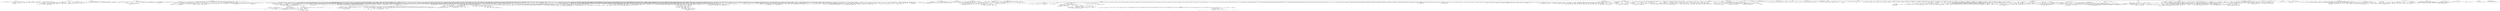 digraph "&lt;global&gt;" {  
"39646" [label = <(METHOD,&lt;global&gt;)<SUB>43</SUB>> ]
"39647" [label = <(BLOCK,&lt;empty&gt;,&lt;empty&gt;)> ]
"39648" [label = <(METHOD,setByteArray)<SUB>43</SUB>> ]
"39649" [label = <(PARAM,TIFF *tif)<SUB>43</SUB>> ]
"39650" [label = <(PARAM,void **vpp)<SUB>43</SUB>> ]
"39651" [label = <(PARAM,const void *vp)<SUB>43</SUB>> ]
"39652" [label = <(PARAM,size_t nmemb)<SUB>43</SUB>> ]
"39653" [label = <(PARAM,size_t elem_size)<SUB>44</SUB>> ]
"39654" [label = <(BLOCK,&lt;empty&gt;,&lt;empty&gt;)<SUB>45</SUB>> ]
"39655" [label = <(CONTROL_STRUCTURE,if (*vpp),if (*vpp))<SUB>46</SUB>> ]
"39656" [label = <(&lt;operator&gt;.indirection,*vpp)<SUB>46</SUB>> ]
"39657" [label = <(IDENTIFIER,vpp,if (*vpp))<SUB>46</SUB>> ]
"39658" [label = <(BLOCK,&lt;empty&gt;,&lt;empty&gt;)<SUB>47</SUB>> ]
"39659" [label = <(_TIFFfreeExt,_TIFFfreeExt(tif, *vpp))<SUB>48</SUB>> ]
"39660" [label = <(IDENTIFIER,tif,_TIFFfreeExt(tif, *vpp))<SUB>48</SUB>> ]
"39661" [label = <(&lt;operator&gt;.indirection,*vpp)<SUB>48</SUB>> ]
"39662" [label = <(IDENTIFIER,vpp,_TIFFfreeExt(tif, *vpp))<SUB>48</SUB>> ]
"39663" [label = <(&lt;operator&gt;.assignment,*vpp = 0)<SUB>49</SUB>> ]
"39664" [label = <(&lt;operator&gt;.indirection,*vpp)<SUB>49</SUB>> ]
"39665" [label = <(IDENTIFIER,vpp,*vpp = 0)<SUB>49</SUB>> ]
"39666" [label = <(LITERAL,0,*vpp = 0)<SUB>49</SUB>> ]
"39667" [label = <(CONTROL_STRUCTURE,if (vp &amp;&amp; 1),if (vp &amp;&amp; 1))<SUB>51</SUB>> ]
"39668" [label = <(&lt;operator&gt;.logicalAnd,vp &amp;&amp; 1)<SUB>51</SUB>> ]
"39669" [label = <(IDENTIFIER,vp,vp &amp;&amp; 1)<SUB>51</SUB>> ]
"39670" [label = <(LITERAL,1,vp &amp;&amp; 1)<SUB>51</SUB>> ]
"39671" [label = <(BLOCK,&lt;empty&gt;,&lt;empty&gt;)<SUB>52</SUB>> ]
"39672" [label = <(LOCAL,tmsize_t bytes: tmsize_t)<SUB>53</SUB>> ]
"39673" [label = <(&lt;operator&gt;.assignment,bytes = _TIFFMultiplySSize(NULL, nmemb, elem_size, NULL))<SUB>53</SUB>> ]
"39674" [label = <(IDENTIFIER,bytes,bytes = _TIFFMultiplySSize(NULL, nmemb, elem_size, NULL))<SUB>53</SUB>> ]
"39675" [label = <(_TIFFMultiplySSize,_TIFFMultiplySSize(NULL, nmemb, elem_size, NULL))<SUB>53</SUB>> ]
"39676" [label = <(IDENTIFIER,NULL,_TIFFMultiplySSize(NULL, nmemb, elem_size, NULL))<SUB>53</SUB>> ]
"39677" [label = <(IDENTIFIER,nmemb,_TIFFMultiplySSize(NULL, nmemb, elem_size, NULL))<SUB>53</SUB>> ]
"39678" [label = <(IDENTIFIER,elem_size,_TIFFMultiplySSize(NULL, nmemb, elem_size, NULL))<SUB>53</SUB>> ]
"39679" [label = <(IDENTIFIER,NULL,_TIFFMultiplySSize(NULL, nmemb, elem_size, NULL))<SUB>53</SUB>> ]
"39680" [label = <(CONTROL_STRUCTURE,if (bytes &amp;&amp; 1),if (bytes &amp;&amp; 1))<SUB>54</SUB>> ]
"39681" [label = <(&lt;operator&gt;.logicalAnd,bytes &amp;&amp; 1)<SUB>54</SUB>> ]
"39682" [label = <(IDENTIFIER,bytes,bytes &amp;&amp; 1)<SUB>54</SUB>> ]
"39683" [label = <(LITERAL,1,bytes &amp;&amp; 1)<SUB>54</SUB>> ]
"39684" [label = <(BLOCK,&lt;empty&gt;,&lt;empty&gt;)<SUB>55</SUB>> ]
"39685" [label = <(&lt;operator&gt;.assignment,*vpp = (void *)_TIFFmallocExt(tif, bytes))<SUB>55</SUB>> ]
"39686" [label = <(&lt;operator&gt;.indirection,*vpp)<SUB>55</SUB>> ]
"39687" [label = <(IDENTIFIER,vpp,*vpp = (void *)_TIFFmallocExt(tif, bytes))<SUB>55</SUB>> ]
"39688" [label = <(&lt;operator&gt;.cast,(void *)_TIFFmallocExt(tif, bytes))<SUB>55</SUB>> ]
"39689" [label = <(UNKNOWN,void *,void *)<SUB>55</SUB>> ]
"39690" [label = <(_TIFFmallocExt,_TIFFmallocExt(tif, bytes))<SUB>55</SUB>> ]
"39691" [label = <(IDENTIFIER,tif,_TIFFmallocExt(tif, bytes))<SUB>55</SUB>> ]
"39692" [label = <(IDENTIFIER,bytes,_TIFFmallocExt(tif, bytes))<SUB>55</SUB>> ]
"39693" [label = <(CONTROL_STRUCTURE,if (*vpp),if (*vpp))<SUB>56</SUB>> ]
"39694" [label = <(&lt;operator&gt;.indirection,*vpp)<SUB>56</SUB>> ]
"39695" [label = <(IDENTIFIER,vpp,if (*vpp))<SUB>56</SUB>> ]
"39696" [label = <(BLOCK,&lt;empty&gt;,&lt;empty&gt;)<SUB>57</SUB>> ]
"39697" [label = <(_TIFFmemcpy,_TIFFmemcpy(*vpp, vp, bytes))<SUB>57</SUB>> ]
"39698" [label = <(&lt;operator&gt;.indirection,*vpp)<SUB>57</SUB>> ]
"39699" [label = <(IDENTIFIER,vpp,_TIFFmemcpy(*vpp, vp, bytes))<SUB>57</SUB>> ]
"39700" [label = <(IDENTIFIER,vp,_TIFFmemcpy(*vpp, vp, bytes))<SUB>57</SUB>> ]
"39701" [label = <(IDENTIFIER,bytes,_TIFFmemcpy(*vpp, vp, bytes))<SUB>57</SUB>> ]
"39702" [label = <(METHOD_RETURN,void)<SUB>43</SUB>> ]
"39704" [label = <(METHOD,_TIFFsetByteArray)<SUB>60</SUB>> ]
"39705" [label = <(PARAM,void **vpp)<SUB>60</SUB>> ]
"39706" [label = <(PARAM,const void *vp)<SUB>60</SUB>> ]
"39707" [label = <(PARAM,uint32_t n)<SUB>60</SUB>> ]
"39708" [label = <(BLOCK,&lt;empty&gt;,&lt;empty&gt;)<SUB>61</SUB>> ]
"39709" [label = <(setByteArray,setByteArray(NULL, vpp, vp, n, 1))<SUB>62</SUB>> ]
"39710" [label = <(IDENTIFIER,NULL,setByteArray(NULL, vpp, vp, n, 1))<SUB>62</SUB>> ]
"39711" [label = <(IDENTIFIER,vpp,setByteArray(NULL, vpp, vp, n, 1))<SUB>62</SUB>> ]
"39712" [label = <(IDENTIFIER,vp,setByteArray(NULL, vpp, vp, n, 1))<SUB>62</SUB>> ]
"39713" [label = <(IDENTIFIER,n,setByteArray(NULL, vpp, vp, n, 1))<SUB>62</SUB>> ]
"39714" [label = <(LITERAL,1,setByteArray(NULL, vpp, vp, n, 1))<SUB>62</SUB>> ]
"39715" [label = <(METHOD_RETURN,void)<SUB>60</SUB>> ]
"39717" [label = <(METHOD,_TIFFsetByteArrayExt)<SUB>64</SUB>> ]
"39718" [label = <(PARAM,TIFF *tif)<SUB>64</SUB>> ]
"39719" [label = <(PARAM,void **vpp)<SUB>64</SUB>> ]
"39720" [label = <(PARAM,const void *vp)<SUB>64</SUB>> ]
"39721" [label = <(PARAM,uint32_t n)<SUB>64</SUB>> ]
"39722" [label = <(BLOCK,&lt;empty&gt;,&lt;empty&gt;)<SUB>65</SUB>> ]
"39723" [label = <(setByteArray,setByteArray(tif, vpp, vp, n, 1))<SUB>66</SUB>> ]
"39724" [label = <(IDENTIFIER,tif,setByteArray(tif, vpp, vp, n, 1))<SUB>66</SUB>> ]
"39725" [label = <(IDENTIFIER,vpp,setByteArray(tif, vpp, vp, n, 1))<SUB>66</SUB>> ]
"39726" [label = <(IDENTIFIER,vp,setByteArray(tif, vpp, vp, n, 1))<SUB>66</SUB>> ]
"39727" [label = <(IDENTIFIER,n,setByteArray(tif, vpp, vp, n, 1))<SUB>66</SUB>> ]
"39728" [label = <(LITERAL,1,setByteArray(tif, vpp, vp, n, 1))<SUB>66</SUB>> ]
"39729" [label = <(METHOD_RETURN,void)<SUB>64</SUB>> ]
"39731" [label = <(METHOD,_TIFFsetNString)<SUB>69</SUB>> ]
"39732" [label = <(PARAM,TIFF *tif)<SUB>69</SUB>> ]
"39733" [label = <(PARAM,char **cpp)<SUB>69</SUB>> ]
"39734" [label = <(PARAM,const char *cp)<SUB>69</SUB>> ]
"39735" [label = <(PARAM,uint32_t n)<SUB>69</SUB>> ]
"39736" [label = <(BLOCK,&lt;empty&gt;,&lt;empty&gt;)<SUB>70</SUB>> ]
"39737" [label = <(setByteArray,setByteArray(tif, (void **)cpp, cp, n, 1))<SUB>71</SUB>> ]
"39738" [label = <(IDENTIFIER,tif,setByteArray(tif, (void **)cpp, cp, n, 1))<SUB>71</SUB>> ]
"39739" [label = <(&lt;operator&gt;.cast,(void **)cpp)<SUB>71</SUB>> ]
"39740" [label = <(UNKNOWN,void **,void **)<SUB>71</SUB>> ]
"39741" [label = <(IDENTIFIER,cpp,(void **)cpp)<SUB>71</SUB>> ]
"39742" [label = <(IDENTIFIER,cp,setByteArray(tif, (void **)cpp, cp, n, 1))<SUB>71</SUB>> ]
"39743" [label = <(IDENTIFIER,n,setByteArray(tif, (void **)cpp, cp, n, 1))<SUB>71</SUB>> ]
"39744" [label = <(LITERAL,1,setByteArray(tif, (void **)cpp, cp, n, 1))<SUB>71</SUB>> ]
"39745" [label = <(METHOD_RETURN,void)<SUB>69</SUB>> ]
"39747" [label = <(METHOD,_TIFFsetShortArray)<SUB>74</SUB>> ]
"39748" [label = <(PARAM,uint16_t **wpp)<SUB>74</SUB>> ]
"39749" [label = <(PARAM,const uint16_t *wp)<SUB>74</SUB>> ]
"39750" [label = <(PARAM,uint32_t n)<SUB>74</SUB>> ]
"39751" [label = <(BLOCK,&lt;empty&gt;,&lt;empty&gt;)<SUB>75</SUB>> ]
"39752" [label = <(setByteArray,setByteArray(NULL, (void **)wpp, wp, n, sizeof(uint16_t)))<SUB>76</SUB>> ]
"39753" [label = <(IDENTIFIER,NULL,setByteArray(NULL, (void **)wpp, wp, n, sizeof(uint16_t)))<SUB>76</SUB>> ]
"39754" [label = <(&lt;operator&gt;.cast,(void **)wpp)<SUB>76</SUB>> ]
"39755" [label = <(UNKNOWN,void **,void **)<SUB>76</SUB>> ]
"39756" [label = <(IDENTIFIER,wpp,(void **)wpp)<SUB>76</SUB>> ]
"39757" [label = <(IDENTIFIER,wp,setByteArray(NULL, (void **)wpp, wp, n, sizeof(uint16_t)))<SUB>76</SUB>> ]
"39758" [label = <(IDENTIFIER,n,setByteArray(NULL, (void **)wpp, wp, n, sizeof(uint16_t)))<SUB>76</SUB>> ]
"39759" [label = <(&lt;operator&gt;.sizeOf,sizeof(uint16_t))<SUB>76</SUB>> ]
"39760" [label = <(IDENTIFIER,uint16_t,sizeof(uint16_t))<SUB>76</SUB>> ]
"39761" [label = <(METHOD_RETURN,void)<SUB>74</SUB>> ]
"39763" [label = <(METHOD,_TIFFsetShortArrayExt)<SUB>78</SUB>> ]
"39764" [label = <(PARAM,TIFF *tif)<SUB>78</SUB>> ]
"39765" [label = <(PARAM,uint16_t **wpp)<SUB>78</SUB>> ]
"39766" [label = <(PARAM,const uint16_t *wp)<SUB>78</SUB>> ]
"39767" [label = <(PARAM,uint32_t n)<SUB>79</SUB>> ]
"39768" [label = <(BLOCK,&lt;empty&gt;,&lt;empty&gt;)<SUB>80</SUB>> ]
"39769" [label = <(setByteArray,setByteArray(tif, (void **)wpp, wp, n, sizeof(uint16_t)))<SUB>81</SUB>> ]
"39770" [label = <(IDENTIFIER,tif,setByteArray(tif, (void **)wpp, wp, n, sizeof(uint16_t)))<SUB>81</SUB>> ]
"39771" [label = <(&lt;operator&gt;.cast,(void **)wpp)<SUB>81</SUB>> ]
"39772" [label = <(UNKNOWN,void **,void **)<SUB>81</SUB>> ]
"39773" [label = <(IDENTIFIER,wpp,(void **)wpp)<SUB>81</SUB>> ]
"39774" [label = <(IDENTIFIER,wp,setByteArray(tif, (void **)wpp, wp, n, sizeof(uint16_t)))<SUB>81</SUB>> ]
"39775" [label = <(IDENTIFIER,n,setByteArray(tif, (void **)wpp, wp, n, sizeof(uint16_t)))<SUB>81</SUB>> ]
"39776" [label = <(&lt;operator&gt;.sizeOf,sizeof(uint16_t))<SUB>81</SUB>> ]
"39777" [label = <(IDENTIFIER,uint16_t,sizeof(uint16_t))<SUB>81</SUB>> ]
"39778" [label = <(METHOD_RETURN,void)<SUB>78</SUB>> ]
"39780" [label = <(METHOD,_TIFFsetLongArray)<SUB>84</SUB>> ]
"39781" [label = <(PARAM,uint32_t **lpp)<SUB>84</SUB>> ]
"39782" [label = <(PARAM,const uint32_t *lp)<SUB>84</SUB>> ]
"39783" [label = <(PARAM,uint32_t n)<SUB>84</SUB>> ]
"39784" [label = <(BLOCK,&lt;empty&gt;,&lt;empty&gt;)<SUB>85</SUB>> ]
"39785" [label = <(setByteArray,setByteArray(NULL, (void **)lpp, lp, n, sizeof(uint32_t)))<SUB>86</SUB>> ]
"39786" [label = <(IDENTIFIER,NULL,setByteArray(NULL, (void **)lpp, lp, n, sizeof(uint32_t)))<SUB>86</SUB>> ]
"39787" [label = <(&lt;operator&gt;.cast,(void **)lpp)<SUB>86</SUB>> ]
"39788" [label = <(UNKNOWN,void **,void **)<SUB>86</SUB>> ]
"39789" [label = <(IDENTIFIER,lpp,(void **)lpp)<SUB>86</SUB>> ]
"39790" [label = <(IDENTIFIER,lp,setByteArray(NULL, (void **)lpp, lp, n, sizeof(uint32_t)))<SUB>86</SUB>> ]
"39791" [label = <(IDENTIFIER,n,setByteArray(NULL, (void **)lpp, lp, n, sizeof(uint32_t)))<SUB>86</SUB>> ]
"39792" [label = <(&lt;operator&gt;.sizeOf,sizeof(uint32_t))<SUB>86</SUB>> ]
"39793" [label = <(IDENTIFIER,uint32_t,sizeof(uint32_t))<SUB>86</SUB>> ]
"39794" [label = <(METHOD_RETURN,void)<SUB>84</SUB>> ]
"39796" [label = <(METHOD,_TIFFsetLongArrayExt)<SUB>88</SUB>> ]
"39797" [label = <(PARAM,TIFF *tif)<SUB>88</SUB>> ]
"39798" [label = <(PARAM,uint32_t **lpp)<SUB>88</SUB>> ]
"39799" [label = <(PARAM,const uint32_t *lp)<SUB>88</SUB>> ]
"39800" [label = <(PARAM,uint32_t n)<SUB>89</SUB>> ]
"39801" [label = <(BLOCK,&lt;empty&gt;,&lt;empty&gt;)<SUB>90</SUB>> ]
"39802" [label = <(setByteArray,setByteArray(tif, (void **)lpp, lp, n, sizeof(uint32_t)))<SUB>91</SUB>> ]
"39803" [label = <(IDENTIFIER,tif,setByteArray(tif, (void **)lpp, lp, n, sizeof(uint32_t)))<SUB>91</SUB>> ]
"39804" [label = <(&lt;operator&gt;.cast,(void **)lpp)<SUB>91</SUB>> ]
"39805" [label = <(UNKNOWN,void **,void **)<SUB>91</SUB>> ]
"39806" [label = <(IDENTIFIER,lpp,(void **)lpp)<SUB>91</SUB>> ]
"39807" [label = <(IDENTIFIER,lp,setByteArray(tif, (void **)lpp, lp, n, sizeof(uint32_t)))<SUB>91</SUB>> ]
"39808" [label = <(IDENTIFIER,n,setByteArray(tif, (void **)lpp, lp, n, sizeof(uint32_t)))<SUB>91</SUB>> ]
"39809" [label = <(&lt;operator&gt;.sizeOf,sizeof(uint32_t))<SUB>91</SUB>> ]
"39810" [label = <(IDENTIFIER,uint32_t,sizeof(uint32_t))<SUB>91</SUB>> ]
"39811" [label = <(METHOD_RETURN,void)<SUB>88</SUB>> ]
"39813" [label = <(METHOD,_TIFFsetLong8Array)<SUB>94</SUB>> ]
"39814" [label = <(PARAM,TIFF *tif)<SUB>94</SUB>> ]
"39815" [label = <(PARAM,uint64_t **lpp)<SUB>94</SUB>> ]
"39816" [label = <(PARAM,const uint64_t *lp)<SUB>94</SUB>> ]
"39817" [label = <(PARAM,uint32_t n)<SUB>95</SUB>> ]
"39818" [label = <(BLOCK,&lt;empty&gt;,&lt;empty&gt;)<SUB>96</SUB>> ]
"39819" [label = <(setByteArray,setByteArray(tif, (void **)lpp, lp, n, sizeof(uint64_t)))<SUB>97</SUB>> ]
"39820" [label = <(IDENTIFIER,tif,setByteArray(tif, (void **)lpp, lp, n, sizeof(uint64_t)))<SUB>97</SUB>> ]
"39821" [label = <(&lt;operator&gt;.cast,(void **)lpp)<SUB>97</SUB>> ]
"39822" [label = <(UNKNOWN,void **,void **)<SUB>97</SUB>> ]
"39823" [label = <(IDENTIFIER,lpp,(void **)lpp)<SUB>97</SUB>> ]
"39824" [label = <(IDENTIFIER,lp,setByteArray(tif, (void **)lpp, lp, n, sizeof(uint64_t)))<SUB>97</SUB>> ]
"39825" [label = <(IDENTIFIER,n,setByteArray(tif, (void **)lpp, lp, n, sizeof(uint64_t)))<SUB>97</SUB>> ]
"39826" [label = <(&lt;operator&gt;.sizeOf,sizeof(uint64_t))<SUB>97</SUB>> ]
"39827" [label = <(IDENTIFIER,uint64_t,sizeof(uint64_t))<SUB>97</SUB>> ]
"39828" [label = <(METHOD_RETURN,void)<SUB>94</SUB>> ]
"39830" [label = <(METHOD,_TIFFsetFloatArray)<SUB>100</SUB>> ]
"39831" [label = <(PARAM,float **fpp)<SUB>100</SUB>> ]
"39832" [label = <(PARAM,const float *fp)<SUB>100</SUB>> ]
"39833" [label = <(PARAM,uint32_t n)<SUB>100</SUB>> ]
"39834" [label = <(BLOCK,&lt;empty&gt;,&lt;empty&gt;)<SUB>101</SUB>> ]
"39835" [label = <(setByteArray,setByteArray(NULL, (void **)fpp, fp, n, sizeof(float)))<SUB>102</SUB>> ]
"39836" [label = <(IDENTIFIER,NULL,setByteArray(NULL, (void **)fpp, fp, n, sizeof(float)))<SUB>102</SUB>> ]
"39837" [label = <(&lt;operator&gt;.cast,(void **)fpp)<SUB>102</SUB>> ]
"39838" [label = <(UNKNOWN,void **,void **)<SUB>102</SUB>> ]
"39839" [label = <(IDENTIFIER,fpp,(void **)fpp)<SUB>102</SUB>> ]
"39840" [label = <(IDENTIFIER,fp,setByteArray(NULL, (void **)fpp, fp, n, sizeof(float)))<SUB>102</SUB>> ]
"39841" [label = <(IDENTIFIER,n,setByteArray(NULL, (void **)fpp, fp, n, sizeof(float)))<SUB>102</SUB>> ]
"39842" [label = <(&lt;operator&gt;.sizeOf,sizeof(float))<SUB>102</SUB>> ]
"39843" [label = <(IDENTIFIER,float,sizeof(float))<SUB>102</SUB>> ]
"39844" [label = <(METHOD_RETURN,void)<SUB>100</SUB>> ]
"39846" [label = <(METHOD,_TIFFsetFloatArrayExt)<SUB>104</SUB>> ]
"39847" [label = <(PARAM,TIFF *tif)<SUB>104</SUB>> ]
"39848" [label = <(PARAM,float **fpp)<SUB>104</SUB>> ]
"39849" [label = <(PARAM,const float *fp)<SUB>104</SUB>> ]
"39850" [label = <(PARAM,uint32_t n)<SUB>104</SUB>> ]
"39851" [label = <(BLOCK,&lt;empty&gt;,&lt;empty&gt;)<SUB>105</SUB>> ]
"39852" [label = <(setByteArray,setByteArray(tif, (void **)fpp, fp, n, sizeof(float)))<SUB>106</SUB>> ]
"39853" [label = <(IDENTIFIER,tif,setByteArray(tif, (void **)fpp, fp, n, sizeof(float)))<SUB>106</SUB>> ]
"39854" [label = <(&lt;operator&gt;.cast,(void **)fpp)<SUB>106</SUB>> ]
"39855" [label = <(UNKNOWN,void **,void **)<SUB>106</SUB>> ]
"39856" [label = <(IDENTIFIER,fpp,(void **)fpp)<SUB>106</SUB>> ]
"39857" [label = <(IDENTIFIER,fp,setByteArray(tif, (void **)fpp, fp, n, sizeof(float)))<SUB>106</SUB>> ]
"39858" [label = <(IDENTIFIER,n,setByteArray(tif, (void **)fpp, fp, n, sizeof(float)))<SUB>106</SUB>> ]
"39859" [label = <(&lt;operator&gt;.sizeOf,sizeof(float))<SUB>106</SUB>> ]
"39860" [label = <(IDENTIFIER,float,sizeof(float))<SUB>106</SUB>> ]
"39861" [label = <(METHOD_RETURN,void)<SUB>104</SUB>> ]
"39863" [label = <(METHOD,_TIFFsetDoubleArray)<SUB>109</SUB>> ]
"39864" [label = <(PARAM,double **dpp)<SUB>109</SUB>> ]
"39865" [label = <(PARAM,const double *dp)<SUB>109</SUB>> ]
"39866" [label = <(PARAM,uint32_t n)<SUB>109</SUB>> ]
"39867" [label = <(BLOCK,&lt;empty&gt;,&lt;empty&gt;)<SUB>110</SUB>> ]
"39868" [label = <(setByteArray,setByteArray(NULL, (void **)dpp, dp, n, sizeof(double)))<SUB>111</SUB>> ]
"39869" [label = <(IDENTIFIER,NULL,setByteArray(NULL, (void **)dpp, dp, n, sizeof(double)))<SUB>111</SUB>> ]
"39870" [label = <(&lt;operator&gt;.cast,(void **)dpp)<SUB>111</SUB>> ]
"39871" [label = <(UNKNOWN,void **,void **)<SUB>111</SUB>> ]
"39872" [label = <(IDENTIFIER,dpp,(void **)dpp)<SUB>111</SUB>> ]
"39873" [label = <(IDENTIFIER,dp,setByteArray(NULL, (void **)dpp, dp, n, sizeof(double)))<SUB>111</SUB>> ]
"39874" [label = <(IDENTIFIER,n,setByteArray(NULL, (void **)dpp, dp, n, sizeof(double)))<SUB>111</SUB>> ]
"39875" [label = <(&lt;operator&gt;.sizeOf,sizeof(double))<SUB>111</SUB>> ]
"39876" [label = <(IDENTIFIER,double,sizeof(double))<SUB>111</SUB>> ]
"39877" [label = <(METHOD_RETURN,void)<SUB>109</SUB>> ]
"39879" [label = <(METHOD,_TIFFsetDoubleArrayExt)<SUB>113</SUB>> ]
"39880" [label = <(PARAM,TIFF *tif)<SUB>113</SUB>> ]
"39881" [label = <(PARAM,double **dpp)<SUB>113</SUB>> ]
"39882" [label = <(PARAM,const double *dp)<SUB>113</SUB>> ]
"39883" [label = <(PARAM,uint32_t n)<SUB>114</SUB>> ]
"39884" [label = <(BLOCK,&lt;empty&gt;,&lt;empty&gt;)<SUB>115</SUB>> ]
"39885" [label = <(setByteArray,setByteArray(tif, (void **)dpp, dp, n, sizeof(double)))<SUB>116</SUB>> ]
"39886" [label = <(IDENTIFIER,tif,setByteArray(tif, (void **)dpp, dp, n, sizeof(double)))<SUB>116</SUB>> ]
"39887" [label = <(&lt;operator&gt;.cast,(void **)dpp)<SUB>116</SUB>> ]
"39888" [label = <(UNKNOWN,void **,void **)<SUB>116</SUB>> ]
"39889" [label = <(IDENTIFIER,dpp,(void **)dpp)<SUB>116</SUB>> ]
"39890" [label = <(IDENTIFIER,dp,setByteArray(tif, (void **)dpp, dp, n, sizeof(double)))<SUB>116</SUB>> ]
"39891" [label = <(IDENTIFIER,n,setByteArray(tif, (void **)dpp, dp, n, sizeof(double)))<SUB>116</SUB>> ]
"39892" [label = <(&lt;operator&gt;.sizeOf,sizeof(double))<SUB>116</SUB>> ]
"39893" [label = <(IDENTIFIER,double,sizeof(double))<SUB>116</SUB>> ]
"39894" [label = <(METHOD_RETURN,void)<SUB>113</SUB>> ]
"39896" [label = <(METHOD,setDoubleArrayOneValue)<SUB>119</SUB>> ]
"39897" [label = <(PARAM,TIFF *tif)<SUB>119</SUB>> ]
"39898" [label = <(PARAM,double **vpp)<SUB>119</SUB>> ]
"39899" [label = <(PARAM,double value)<SUB>119</SUB>> ]
"39900" [label = <(PARAM,size_t nmemb)<SUB>120</SUB>> ]
"39901" [label = <(BLOCK,&lt;empty&gt;,&lt;empty&gt;)<SUB>121</SUB>> ]
"39902" [label = <(CONTROL_STRUCTURE,if (*vpp),if (*vpp))<SUB>122</SUB>> ]
"39903" [label = <(&lt;operator&gt;.indirection,*vpp)<SUB>122</SUB>> ]
"39904" [label = <(IDENTIFIER,vpp,if (*vpp))<SUB>122</SUB>> ]
"39905" [label = <(BLOCK,&lt;empty&gt;,&lt;empty&gt;)<SUB>123</SUB>> ]
"39906" [label = <(_TIFFfreeExt,_TIFFfreeExt(tif, *vpp))<SUB>123</SUB>> ]
"39907" [label = <(IDENTIFIER,tif,_TIFFfreeExt(tif, *vpp))<SUB>123</SUB>> ]
"39908" [label = <(&lt;operator&gt;.indirection,*vpp)<SUB>123</SUB>> ]
"39909" [label = <(IDENTIFIER,vpp,_TIFFfreeExt(tif, *vpp))<SUB>123</SUB>> ]
"39910" [label = <(&lt;operator&gt;.assignment,*vpp = _TIFFmallocExt(tif, nmemb * sizeof(double)))<SUB>124</SUB>> ]
"39911" [label = <(&lt;operator&gt;.indirection,*vpp)<SUB>124</SUB>> ]
"39912" [label = <(IDENTIFIER,vpp,*vpp = _TIFFmallocExt(tif, nmemb * sizeof(double)))<SUB>124</SUB>> ]
"39913" [label = <(_TIFFmallocExt,_TIFFmallocExt(tif, nmemb * sizeof(double)))<SUB>124</SUB>> ]
"39914" [label = <(IDENTIFIER,tif,_TIFFmallocExt(tif, nmemb * sizeof(double)))<SUB>124</SUB>> ]
"39915" [label = <(&lt;operator&gt;.multiplication,nmemb * sizeof(double))<SUB>124</SUB>> ]
"39916" [label = <(IDENTIFIER,nmemb,nmemb * sizeof(double))<SUB>124</SUB>> ]
"39917" [label = <(&lt;operator&gt;.sizeOf,sizeof(double))<SUB>124</SUB>> ]
"39918" [label = <(IDENTIFIER,double,sizeof(double))<SUB>124</SUB>> ]
"39919" [label = <(CONTROL_STRUCTURE,if (*vpp),if (*vpp))<SUB>125</SUB>> ]
"39920" [label = <(&lt;operator&gt;.indirection,*vpp)<SUB>125</SUB>> ]
"39921" [label = <(IDENTIFIER,vpp,if (*vpp))<SUB>125</SUB>> ]
"39922" [label = <(BLOCK,&lt;empty&gt;,&lt;empty&gt;)<SUB>126</SUB>> ]
"39923" [label = <(CONTROL_STRUCTURE,while (nmemb--),while (nmemb--))<SUB>127</SUB>> ]
"39924" [label = <(&lt;operator&gt;.postDecrement,nmemb--)<SUB>127</SUB>> ]
"39925" [label = <(IDENTIFIER,nmemb,nmemb--)<SUB>127</SUB>> ]
"39926" [label = <(&lt;operator&gt;.assignment,((double *)*vpp)[nmemb] = value)<SUB>128</SUB>> ]
"39927" [label = <(&lt;operator&gt;.indirectIndexAccess,((double *)*vpp)[nmemb])<SUB>128</SUB>> ]
"39928" [label = <(&lt;operator&gt;.cast,(double *)*vpp)<SUB>128</SUB>> ]
"39929" [label = <(UNKNOWN,double *,double *)<SUB>128</SUB>> ]
"39930" [label = <(&lt;operator&gt;.indirection,*vpp)<SUB>128</SUB>> ]
"39931" [label = <(IDENTIFIER,vpp,(double *)*vpp)<SUB>128</SUB>> ]
"39932" [label = <(IDENTIFIER,nmemb,((double *)*vpp)[nmemb] = value)<SUB>128</SUB>> ]
"39933" [label = <(IDENTIFIER,value,((double *)*vpp)[nmemb] = value)<SUB>128</SUB>> ]
"39934" [label = <(METHOD_RETURN,void)<SUB>119</SUB>> ]
"39936" [label = <(METHOD,setExtraSamples)<SUB>135</SUB>> ]
"39937" [label = <(PARAM,TIFF *tif)<SUB>135</SUB>> ]
"39938" [label = <(PARAM,va_list ap)<SUB>135</SUB>> ]
"39939" [label = <(PARAM,uint32_t *v)<SUB>135</SUB>> ]
"39940" [label = <(BLOCK,&lt;empty&gt;,&lt;empty&gt;)<SUB>136</SUB>> ]
"39941" [label = <(LOCAL,uint16_t* va: uint16_t)<SUB>140</SUB>> ]
"39942" [label = <(LOCAL,uint32_t i: uint32_t)<SUB>141</SUB>> ]
"39943" [label = <(LOCAL,TIFFDirectory* td: TIFFDirectory)<SUB>142</SUB>> ]
"39944" [label = <(&lt;operator&gt;.assignment,*td = &amp;tif-&gt;tif_dir)<SUB>142</SUB>> ]
"39945" [label = <(IDENTIFIER,td,*td = &amp;tif-&gt;tif_dir)<SUB>142</SUB>> ]
"39946" [label = <(&lt;operator&gt;.addressOf,&amp;tif-&gt;tif_dir)<SUB>142</SUB>> ]
"39947" [label = <(&lt;operator&gt;.indirectFieldAccess,tif-&gt;tif_dir)<SUB>142</SUB>> ]
"39948" [label = <(IDENTIFIER,tif,*td = &amp;tif-&gt;tif_dir)<SUB>142</SUB>> ]
"39949" [label = <(FIELD_IDENTIFIER,tif_dir,tif_dir)<SUB>142</SUB>> ]
"39950" [label = <(LOCAL,constchar[] module: char[])<SUB>143</SUB>> ]
"39951" [label = <(&lt;operator&gt;.assignment,module[] = &quot;setExtraSamples&quot;)<SUB>143</SUB>> ]
"39952" [label = <(IDENTIFIER,module,module[] = &quot;setExtraSamples&quot;)<SUB>143</SUB>> ]
"39953" [label = <(LITERAL,&quot;setExtraSamples&quot;,module[] = &quot;setExtraSamples&quot;)<SUB>143</SUB>> ]
"39954" [label = <(&lt;operator&gt;.assignment,*v = (uint16_t)va_arg(ap, uint16_vap))<SUB>145</SUB>> ]
"39955" [label = <(&lt;operator&gt;.indirection,*v)<SUB>145</SUB>> ]
"39956" [label = <(IDENTIFIER,v,*v = (uint16_t)va_arg(ap, uint16_vap))<SUB>145</SUB>> ]
"39957" [label = <(&lt;operator&gt;.cast,(uint16_t)va_arg(ap, uint16_vap))<SUB>145</SUB>> ]
"39958" [label = <(UNKNOWN,uint16_t,uint16_t)<SUB>145</SUB>> ]
"39959" [label = <(va_arg,va_arg(ap, uint16_vap))<SUB>145</SUB>> ]
"39960" [label = <(IDENTIFIER,ap,va_arg(ap, uint16_vap))<SUB>145</SUB>> ]
"39961" [label = <(IDENTIFIER,uint16_vap,va_arg(ap, uint16_vap))<SUB>145</SUB>> ]
"39962" [label = <(CONTROL_STRUCTURE,if ((uint16_t)*v &gt; td-&gt;td_samplesperpixel),if ((uint16_t)*v &gt; td-&gt;td_samplesperpixel))<SUB>146</SUB>> ]
"39963" [label = <(&lt;operator&gt;.greaterThan,(uint16_t)*v &gt; td-&gt;td_samplesperpixel)<SUB>146</SUB>> ]
"39964" [label = <(&lt;operator&gt;.multiplication,(uint16_t)*v)<SUB>146</SUB>> ]
"39965" [label = <(IDENTIFIER,uint16_t,(uint16_t)*v)<SUB>146</SUB>> ]
"39966" [label = <(IDENTIFIER,v,(uint16_t)*v)<SUB>146</SUB>> ]
"39967" [label = <(&lt;operator&gt;.indirectFieldAccess,td-&gt;td_samplesperpixel)<SUB>146</SUB>> ]
"39968" [label = <(IDENTIFIER,td,(uint16_t)*v &gt; td-&gt;td_samplesperpixel)<SUB>146</SUB>> ]
"39969" [label = <(FIELD_IDENTIFIER,td_samplesperpixel,td_samplesperpixel)<SUB>146</SUB>> ]
"39970" [label = <(BLOCK,&lt;empty&gt;,&lt;empty&gt;)<SUB>147</SUB>> ]
"39971" [label = <(RETURN,return 0;,return 0;)<SUB>147</SUB>> ]
"39972" [label = <(LITERAL,0,return 0;)<SUB>147</SUB>> ]
"39973" [label = <(UNKNOWN,va = va_arg(ap, uint16_t *);,va = va_arg(ap, uint16_t *);)<SUB>148</SUB>> ]
"39974" [label = <(CONTROL_STRUCTURE,if (*v &gt; 0 &amp;&amp; va == NULL),if (*v &gt; 0 &amp;&amp; va == NULL))<SUB>149</SUB>> ]
"39975" [label = <(&lt;operator&gt;.logicalAnd,*v &gt; 0 &amp;&amp; va == NULL)<SUB>149</SUB>> ]
"39976" [label = <(&lt;operator&gt;.greaterThan,*v &gt; 0)<SUB>149</SUB>> ]
"39977" [label = <(&lt;operator&gt;.indirection,*v)<SUB>149</SUB>> ]
"39978" [label = <(IDENTIFIER,v,*v &gt; 0)<SUB>149</SUB>> ]
"39979" [label = <(LITERAL,0,*v &gt; 0)<SUB>149</SUB>> ]
"39980" [label = <(&lt;operator&gt;.equals,va == NULL)<SUB>149</SUB>> ]
"39981" [label = <(IDENTIFIER,va,va == NULL)<SUB>149</SUB>> ]
"39982" [label = <(IDENTIFIER,NULL,va == NULL)<SUB>149</SUB>> ]
"39983" [label = <(BLOCK,&lt;empty&gt;,&lt;empty&gt;)<SUB>150</SUB>> ]
"39984" [label = <(RETURN,return 0;,return 0;)<SUB>150</SUB>> ]
"39985" [label = <(LITERAL,0,return 0;)<SUB>150</SUB>> ]
"39986" [label = <(CONTROL_STRUCTURE,for (i = 0;i &lt; *v;i++),for (i = 0;i &lt; *v;i++))<SUB>151</SUB>> ]
"39987" [label = <(BLOCK,&lt;empty&gt;,&lt;empty&gt;)<SUB>151</SUB>> ]
"39988" [label = <(&lt;operator&gt;.assignment,i = 0)<SUB>151</SUB>> ]
"39989" [label = <(IDENTIFIER,i,i = 0)<SUB>151</SUB>> ]
"39990" [label = <(LITERAL,0,i = 0)<SUB>151</SUB>> ]
"39991" [label = <(&lt;operator&gt;.lessThan,i &lt; *v)<SUB>151</SUB>> ]
"39992" [label = <(IDENTIFIER,i,i &lt; *v)<SUB>151</SUB>> ]
"39993" [label = <(&lt;operator&gt;.indirection,*v)<SUB>151</SUB>> ]
"39994" [label = <(IDENTIFIER,v,i &lt; *v)<SUB>151</SUB>> ]
"39995" [label = <(&lt;operator&gt;.postIncrement,i++)<SUB>151</SUB>> ]
"39996" [label = <(IDENTIFIER,i,i++)<SUB>151</SUB>> ]
"39997" [label = <(BLOCK,&lt;empty&gt;,&lt;empty&gt;)<SUB>152</SUB>> ]
"39998" [label = <(CONTROL_STRUCTURE,if (va[i] &gt; EXTRASAMPLE_UNASSALPHA),if (va[i] &gt; EXTRASAMPLE_UNASSALPHA))<SUB>153</SUB>> ]
"39999" [label = <(&lt;operator&gt;.greaterThan,va[i] &gt; EXTRASAMPLE_UNASSALPHA)<SUB>153</SUB>> ]
"40000" [label = <(&lt;operator&gt;.indirectIndexAccess,va[i])<SUB>153</SUB>> ]
"40001" [label = <(IDENTIFIER,va,va[i] &gt; EXTRASAMPLE_UNASSALPHA)<SUB>153</SUB>> ]
"40002" [label = <(IDENTIFIER,i,va[i] &gt; EXTRASAMPLE_UNASSALPHA)<SUB>153</SUB>> ]
"40003" [label = <(IDENTIFIER,EXTRASAMPLE_UNASSALPHA,va[i] &gt; EXTRASAMPLE_UNASSALPHA)<SUB>153</SUB>> ]
"40004" [label = <(BLOCK,&lt;empty&gt;,&lt;empty&gt;)<SUB>154</SUB>> ]
"40005" [label = <(CONTROL_STRUCTURE,if (va[i] == EXTRASAMPLE_COREL_UNASSALPHA),if (va[i] == EXTRASAMPLE_COREL_UNASSALPHA))<SUB>161</SUB>> ]
"40006" [label = <(&lt;operator&gt;.equals,va[i] == EXTRASAMPLE_COREL_UNASSALPHA)<SUB>161</SUB>> ]
"40007" [label = <(&lt;operator&gt;.indirectIndexAccess,va[i])<SUB>161</SUB>> ]
"40008" [label = <(IDENTIFIER,va,va[i] == EXTRASAMPLE_COREL_UNASSALPHA)<SUB>161</SUB>> ]
"40009" [label = <(IDENTIFIER,i,va[i] == EXTRASAMPLE_COREL_UNASSALPHA)<SUB>161</SUB>> ]
"40010" [label = <(EXTRASAMPLE_COREL_UNASSALPHA,EXTRASAMPLE_COREL_UNASSALPHA)<SUB>161</SUB>> ]
"40011" [label = <(BLOCK,&lt;empty&gt;,&lt;empty&gt;)> ]
"40012" [label = <(LITERAL,999,&lt;empty&gt;)<SUB>161</SUB>> ]
"40013" [label = <(BLOCK,&lt;empty&gt;,&lt;empty&gt;)<SUB>162</SUB>> ]
"40014" [label = <(&lt;operator&gt;.assignment,va[i] = EXTRASAMPLE_UNASSALPHA)<SUB>162</SUB>> ]
"40015" [label = <(&lt;operator&gt;.indirectIndexAccess,va[i])<SUB>162</SUB>> ]
"40016" [label = <(IDENTIFIER,va,va[i] = EXTRASAMPLE_UNASSALPHA)<SUB>162</SUB>> ]
"40017" [label = <(IDENTIFIER,i,va[i] = EXTRASAMPLE_UNASSALPHA)<SUB>162</SUB>> ]
"40018" [label = <(IDENTIFIER,EXTRASAMPLE_UNASSALPHA,va[i] = EXTRASAMPLE_UNASSALPHA)<SUB>162</SUB>> ]
"40019" [label = <(CONTROL_STRUCTURE,else,else)<SUB>164</SUB>> ]
"40020" [label = <(BLOCK,&lt;empty&gt;,&lt;empty&gt;)<SUB>164</SUB>> ]
"40021" [label = <(RETURN,return 0;,return 0;)<SUB>164</SUB>> ]
"40022" [label = <(LITERAL,0,return 0;)<SUB>164</SUB>> ]
"40023" [label = <(CONTROL_STRUCTURE,if (td-&gt;td_transferfunction[0] != NULL &amp;&amp;\012        (td-&gt;td_samplesperpixel - *v &gt; 1) &amp;&amp;\012        !(td-&gt;td_samplesperpixel - td-&gt;td_extrasamples &gt; 1)),if (td-&gt;td_transferfunction[0] != NULL &amp;&amp;\012        (td-&gt;td_samplesperpixel - *v &gt; 1) &amp;&amp;\012        !(td-&gt;td_samplesperpixel - td-&gt;td_extrasamples &gt; 1)))<SUB>168</SUB>> ]
"40024" [label = <(&lt;operator&gt;.logicalAnd,td-&gt;td_transferfunction[0] != NULL &amp;&amp;\012        (td-&gt;td_samplesperpixel - *v &gt; 1) &amp;&amp;\012        !(td-&gt;td_samplesperpixel - td-&gt;td_extrasamples &gt; 1))<SUB>168</SUB>> ]
"40025" [label = <(&lt;operator&gt;.logicalAnd,td-&gt;td_transferfunction[0] != NULL &amp;&amp;\012        (td-&gt;td_samplesperpixel - *v &gt; 1))<SUB>168</SUB>> ]
"40026" [label = <(&lt;operator&gt;.notEquals,td-&gt;td_transferfunction[0] != NULL)<SUB>168</SUB>> ]
"40027" [label = <(&lt;operator&gt;.indirectIndexAccess,td-&gt;td_transferfunction[0])<SUB>168</SUB>> ]
"40028" [label = <(&lt;operator&gt;.indirectFieldAccess,td-&gt;td_transferfunction)<SUB>168</SUB>> ]
"40029" [label = <(IDENTIFIER,td,td-&gt;td_transferfunction[0] != NULL)<SUB>168</SUB>> ]
"40030" [label = <(FIELD_IDENTIFIER,td_transferfunction,td_transferfunction)<SUB>168</SUB>> ]
"40031" [label = <(LITERAL,0,td-&gt;td_transferfunction[0] != NULL)<SUB>168</SUB>> ]
"40032" [label = <(IDENTIFIER,NULL,td-&gt;td_transferfunction[0] != NULL)<SUB>168</SUB>> ]
"40033" [label = <(&lt;operator&gt;.greaterThan,td-&gt;td_samplesperpixel - *v &gt; 1)<SUB>169</SUB>> ]
"40034" [label = <(&lt;operator&gt;.subtraction,td-&gt;td_samplesperpixel - *v)<SUB>169</SUB>> ]
"40035" [label = <(&lt;operator&gt;.indirectFieldAccess,td-&gt;td_samplesperpixel)<SUB>169</SUB>> ]
"40036" [label = <(IDENTIFIER,td,td-&gt;td_samplesperpixel - *v)<SUB>169</SUB>> ]
"40037" [label = <(FIELD_IDENTIFIER,td_samplesperpixel,td_samplesperpixel)<SUB>169</SUB>> ]
"40038" [label = <(&lt;operator&gt;.indirection,*v)<SUB>169</SUB>> ]
"40039" [label = <(IDENTIFIER,v,td-&gt;td_samplesperpixel - *v)<SUB>169</SUB>> ]
"40040" [label = <(LITERAL,1,td-&gt;td_samplesperpixel - *v &gt; 1)<SUB>169</SUB>> ]
"40041" [label = <(&lt;operator&gt;.logicalNot,!(td-&gt;td_samplesperpixel - td-&gt;td_extrasamples &gt; 1))<SUB>170</SUB>> ]
"40042" [label = <(&lt;operator&gt;.greaterThan,td-&gt;td_samplesperpixel - td-&gt;td_extrasamples &gt; 1)<SUB>170</SUB>> ]
"40043" [label = <(&lt;operator&gt;.subtraction,td-&gt;td_samplesperpixel - td-&gt;td_extrasamples)<SUB>170</SUB>> ]
"40044" [label = <(&lt;operator&gt;.indirectFieldAccess,td-&gt;td_samplesperpixel)<SUB>170</SUB>> ]
"40045" [label = <(IDENTIFIER,td,td-&gt;td_samplesperpixel - td-&gt;td_extrasamples)<SUB>170</SUB>> ]
"40046" [label = <(FIELD_IDENTIFIER,td_samplesperpixel,td_samplesperpixel)<SUB>170</SUB>> ]
"40047" [label = <(&lt;operator&gt;.indirectFieldAccess,td-&gt;td_extrasamples)<SUB>170</SUB>> ]
"40048" [label = <(IDENTIFIER,td,td-&gt;td_samplesperpixel - td-&gt;td_extrasamples)<SUB>170</SUB>> ]
"40049" [label = <(FIELD_IDENTIFIER,td_extrasamples,td_extrasamples)<SUB>170</SUB>> ]
"40050" [label = <(LITERAL,1,td-&gt;td_samplesperpixel - td-&gt;td_extrasamples &gt; 1)<SUB>170</SUB>> ]
"40051" [label = <(BLOCK,&lt;empty&gt;,&lt;empty&gt;)<SUB>171</SUB>> ]
"40052" [label = <(TIFFWarningExtR,TIFFWarningExtR(tif, module,\012                        &quot;ExtraSamples tag value is changing, &quot;\012                        &quot;but TransferFunction was read with a different value. &quot;\012                        &quot;Canceling it&quot;))<SUB>172</SUB>> ]
"40053" [label = <(IDENTIFIER,tif,TIFFWarningExtR(tif, module,\012                        &quot;ExtraSamples tag value is changing, &quot;\012                        &quot;but TransferFunction was read with a different value. &quot;\012                        &quot;Canceling it&quot;))<SUB>172</SUB>> ]
"40054" [label = <(IDENTIFIER,module,TIFFWarningExtR(tif, module,\012                        &quot;ExtraSamples tag value is changing, &quot;\012                        &quot;but TransferFunction was read with a different value. &quot;\012                        &quot;Canceling it&quot;))<SUB>172</SUB>> ]
"40055" [label = <(LITERAL,&quot;ExtraSamples tag value is changing, &quot;\012                        &quot;but TransferFunction was read with a different value. &quot;\012                        &quot;Canceling it&quot;,TIFFWarningExtR(tif, module,\012                        &quot;ExtraSamples tag value is changing, &quot;\012                        &quot;but TransferFunction was read with a different value. &quot;\012                        &quot;Canceling it&quot;))<SUB>173</SUB>> ]
"40056" [label = <(TIFFClrFieldBit,TIFFClrFieldBit(tif, FIELD_TRANSFERFUNCTION))<SUB>176</SUB>> ]
"40057" [label = <(IDENTIFIER,tif,TIFFClrFieldBit(tif, FIELD_TRANSFERFUNCTION))<SUB>176</SUB>> ]
"40058" [label = <(IDENTIFIER,FIELD_TRANSFERFUNCTION,TIFFClrFieldBit(tif, FIELD_TRANSFERFUNCTION))<SUB>176</SUB>> ]
"40059" [label = <(_TIFFfreeExt,_TIFFfreeExt(tif, td-&gt;td_transferfunction[0]))<SUB>177</SUB>> ]
"40060" [label = <(IDENTIFIER,tif,_TIFFfreeExt(tif, td-&gt;td_transferfunction[0]))<SUB>177</SUB>> ]
"40061" [label = <(&lt;operator&gt;.indirectIndexAccess,td-&gt;td_transferfunction[0])<SUB>177</SUB>> ]
"40062" [label = <(&lt;operator&gt;.indirectFieldAccess,td-&gt;td_transferfunction)<SUB>177</SUB>> ]
"40063" [label = <(IDENTIFIER,td,_TIFFfreeExt(tif, td-&gt;td_transferfunction[0]))<SUB>177</SUB>> ]
"40064" [label = <(FIELD_IDENTIFIER,td_transferfunction,td_transferfunction)<SUB>177</SUB>> ]
"40065" [label = <(LITERAL,0,_TIFFfreeExt(tif, td-&gt;td_transferfunction[0]))<SUB>177</SUB>> ]
"40066" [label = <(&lt;operator&gt;.assignment,td-&gt;td_transferfunction[0] = NULL)<SUB>178</SUB>> ]
"40067" [label = <(&lt;operator&gt;.indirectIndexAccess,td-&gt;td_transferfunction[0])<SUB>178</SUB>> ]
"40068" [label = <(&lt;operator&gt;.indirectFieldAccess,td-&gt;td_transferfunction)<SUB>178</SUB>> ]
"40069" [label = <(IDENTIFIER,td,td-&gt;td_transferfunction[0] = NULL)<SUB>178</SUB>> ]
"40070" [label = <(FIELD_IDENTIFIER,td_transferfunction,td_transferfunction)<SUB>178</SUB>> ]
"40071" [label = <(LITERAL,0,td-&gt;td_transferfunction[0] = NULL)<SUB>178</SUB>> ]
"40072" [label = <(IDENTIFIER,NULL,td-&gt;td_transferfunction[0] = NULL)<SUB>178</SUB>> ]
"40073" [label = <(&lt;operator&gt;.assignment,td-&gt;td_extrasamples = (uint16_t)*v)<SUB>181</SUB>> ]
"40074" [label = <(&lt;operator&gt;.indirectFieldAccess,td-&gt;td_extrasamples)<SUB>181</SUB>> ]
"40075" [label = <(IDENTIFIER,td,td-&gt;td_extrasamples = (uint16_t)*v)<SUB>181</SUB>> ]
"40076" [label = <(FIELD_IDENTIFIER,td_extrasamples,td_extrasamples)<SUB>181</SUB>> ]
"40077" [label = <(&lt;operator&gt;.multiplication,(uint16_t)*v)<SUB>181</SUB>> ]
"40078" [label = <(IDENTIFIER,uint16_t,(uint16_t)*v)<SUB>181</SUB>> ]
"40079" [label = <(IDENTIFIER,v,(uint16_t)*v)<SUB>181</SUB>> ]
"40080" [label = <(_TIFFsetShortArrayExt,_TIFFsetShortArrayExt(tif, &amp;td-&gt;td_sampleinfo, va, td-&gt;td_extrasamples))<SUB>182</SUB>> ]
"40081" [label = <(IDENTIFIER,tif,_TIFFsetShortArrayExt(tif, &amp;td-&gt;td_sampleinfo, va, td-&gt;td_extrasamples))<SUB>182</SUB>> ]
"40082" [label = <(&lt;operator&gt;.addressOf,&amp;td-&gt;td_sampleinfo)<SUB>182</SUB>> ]
"40083" [label = <(&lt;operator&gt;.indirectFieldAccess,td-&gt;td_sampleinfo)<SUB>182</SUB>> ]
"40084" [label = <(IDENTIFIER,td,_TIFFsetShortArrayExt(tif, &amp;td-&gt;td_sampleinfo, va, td-&gt;td_extrasamples))<SUB>182</SUB>> ]
"40085" [label = <(FIELD_IDENTIFIER,td_sampleinfo,td_sampleinfo)<SUB>182</SUB>> ]
"40086" [label = <(IDENTIFIER,va,_TIFFsetShortArrayExt(tif, &amp;td-&gt;td_sampleinfo, va, td-&gt;td_extrasamples))<SUB>182</SUB>> ]
"40087" [label = <(&lt;operator&gt;.indirectFieldAccess,td-&gt;td_extrasamples)<SUB>182</SUB>> ]
"40088" [label = <(IDENTIFIER,td,_TIFFsetShortArrayExt(tif, &amp;td-&gt;td_sampleinfo, va, td-&gt;td_extrasamples))<SUB>182</SUB>> ]
"40089" [label = <(FIELD_IDENTIFIER,td_extrasamples,td_extrasamples)<SUB>182</SUB>> ]
"40090" [label = <(RETURN,return 1;,return 1;)<SUB>183</SUB>> ]
"40091" [label = <(LITERAL,1,return 1;)<SUB>183</SUB>> ]
"40092" [label = <(METHOD_RETURN,int)<SUB>135</SUB>> ]
"40094" [label = <(METHOD,countInkNamesString)<SUB>192</SUB>> ]
"40095" [label = <(PARAM,TIFF *tif)<SUB>192</SUB>> ]
"40096" [label = <(PARAM,uint32_t slen)<SUB>192</SUB>> ]
"40097" [label = <(PARAM,const char *s)<SUB>192</SUB>> ]
"40098" [label = <(BLOCK,&lt;empty&gt;,&lt;empty&gt;)<SUB>193</SUB>> ]
"40099" [label = <(LOCAL,uint16_t i: uint16_t)<SUB>194</SUB>> ]
"40100" [label = <(&lt;operator&gt;.assignment,i = 0)<SUB>194</SUB>> ]
"40101" [label = <(IDENTIFIER,i,i = 0)<SUB>194</SUB>> ]
"40102" [label = <(LITERAL,0,i = 0)<SUB>194</SUB>> ]
"40103" [label = <(LOCAL,const char* ep: char)<SUB>195</SUB>> ]
"40104" [label = <(&lt;operator&gt;.assignment,*ep = s + slen)<SUB>195</SUB>> ]
"40105" [label = <(IDENTIFIER,ep,*ep = s + slen)<SUB>195</SUB>> ]
"40106" [label = <(&lt;operator&gt;.addition,s + slen)<SUB>195</SUB>> ]
"40107" [label = <(IDENTIFIER,s,s + slen)<SUB>195</SUB>> ]
"40108" [label = <(IDENTIFIER,slen,s + slen)<SUB>195</SUB>> ]
"40109" [label = <(LOCAL,const char* cp: char)<SUB>196</SUB>> ]
"40110" [label = <(&lt;operator&gt;.assignment,*cp = s)<SUB>196</SUB>> ]
"40111" [label = <(IDENTIFIER,cp,*cp = s)<SUB>196</SUB>> ]
"40112" [label = <(IDENTIFIER,s,*cp = s)<SUB>196</SUB>> ]
"40113" [label = <(CONTROL_STRUCTURE,if (slen &gt; 0),if (slen &gt; 0))<SUB>198</SUB>> ]
"40114" [label = <(&lt;operator&gt;.greaterThan,slen &gt; 0)<SUB>198</SUB>> ]
"40115" [label = <(IDENTIFIER,slen,slen &gt; 0)<SUB>198</SUB>> ]
"40116" [label = <(LITERAL,0,slen &gt; 0)<SUB>198</SUB>> ]
"40117" [label = <(BLOCK,&lt;empty&gt;,&lt;empty&gt;)<SUB>199</SUB>> ]
"40118" [label = <(CONTROL_STRUCTURE,do\012        {\012            for (; cp &lt; ep &amp;&amp; *cp != '\0'; cp++)\012            {\012            }\012            if (cp &gt;= ep)\012                goto bad;\012            cp++; /* skip \0 */\012            i++;\012        } while (cp &lt; ep);,do\012        {\012            for (; cp &lt; ep &amp;&amp; *cp != '\0'; cp++)\012            {\012            }\012            if (cp &gt;= ep)\012                goto bad;\012            cp++; /* skip \0 */\012            i++;\012        } while (cp &lt; ep);)<SUB>200</SUB>> ]
"40119" [label = <(BLOCK,&lt;empty&gt;,&lt;empty&gt;)<SUB>201</SUB>> ]
"40120" [label = <(CONTROL_STRUCTURE,for (;cp &lt; ep &amp;&amp; *cp != '\0';cp++),for (;cp &lt; ep &amp;&amp; *cp != '\0';cp++))<SUB>202</SUB>> ]
"40121" [label = <(BLOCK,&lt;empty&gt;,&lt;empty&gt;)<SUB>202</SUB>> ]
"40122" [label = <(&lt;operator&gt;.logicalAnd,cp &lt; ep &amp;&amp; *cp != '\0')<SUB>202</SUB>> ]
"40123" [label = <(&lt;operator&gt;.lessThan,cp &lt; ep)<SUB>202</SUB>> ]
"40124" [label = <(IDENTIFIER,cp,cp &lt; ep)<SUB>202</SUB>> ]
"40125" [label = <(IDENTIFIER,ep,cp &lt; ep)<SUB>202</SUB>> ]
"40126" [label = <(&lt;operator&gt;.notEquals,*cp != '\0')<SUB>202</SUB>> ]
"40127" [label = <(&lt;operator&gt;.indirection,*cp)<SUB>202</SUB>> ]
"40128" [label = <(IDENTIFIER,cp,*cp != '\0')<SUB>202</SUB>> ]
"40129" [label = <(LITERAL,'\0',*cp != '\0')<SUB>202</SUB>> ]
"40130" [label = <(&lt;operator&gt;.postIncrement,cp++)<SUB>202</SUB>> ]
"40131" [label = <(IDENTIFIER,cp,cp++)<SUB>202</SUB>> ]
"40132" [label = <(BLOCK,&lt;empty&gt;,&lt;empty&gt;)<SUB>203</SUB>> ]
"40133" [label = <(CONTROL_STRUCTURE,if (cp &gt;= ep),if (cp &gt;= ep))<SUB>205</SUB>> ]
"40134" [label = <(&lt;operator&gt;.greaterEqualsThan,cp &gt;= ep)<SUB>205</SUB>> ]
"40135" [label = <(IDENTIFIER,cp,cp &gt;= ep)<SUB>205</SUB>> ]
"40136" [label = <(IDENTIFIER,ep,cp &gt;= ep)<SUB>205</SUB>> ]
"40137" [label = <(BLOCK,&lt;empty&gt;,&lt;empty&gt;)<SUB>206</SUB>> ]
"40138" [label = <(CONTROL_STRUCTURE,goto bad;,goto bad;)<SUB>206</SUB>> ]
"40139" [label = <(&lt;operator&gt;.postIncrement,cp++)<SUB>207</SUB>> ]
"40140" [label = <(IDENTIFIER,cp,cp++)<SUB>207</SUB>> ]
"40141" [label = <(&lt;operator&gt;.postIncrement,i++)<SUB>208</SUB>> ]
"40142" [label = <(IDENTIFIER,i,i++)<SUB>208</SUB>> ]
"40143" [label = <(&lt;operator&gt;.lessThan,cp &lt; ep)<SUB>209</SUB>> ]
"40144" [label = <(IDENTIFIER,cp,cp &lt; ep)<SUB>209</SUB>> ]
"40145" [label = <(IDENTIFIER,ep,cp &lt; ep)<SUB>209</SUB>> ]
"40146" [label = <(RETURN,return (i);,return (i);)<SUB>210</SUB>> ]
"40147" [label = <(IDENTIFIER,i,return (i);)<SUB>210</SUB>> ]
"40148" [label = <(UNKNOWN,bad:\012    TIFFErrorExtR(tif, &quot;TIFFSetField&quot;,\012                  &quot;%s: Invalid InkNames value; no NUL at given buffer end &quot;\012                  &quot;location %&quot; PRIu32 &quot;, after %&quot; PRIu16 &quot; ink&quot;,\012                  tif-&gt;tif_name, slen, i);,bad:\012    TIFFErrorExtR(tif, &quot;TIFFSetField&quot;,\012                  &quot;%s: Invalid InkNames value; no NUL at given buffer end &quot;\012                  &quot;location %&quot; PRIu32 &quot;, after %&quot; PRIu16 &quot; ink&quot;,\012                  tif-&gt;tif_name, slen, i);)<SUB>212</SUB>> ]
"40149" [label = <(RETURN,return (0);,return (0);)<SUB>217</SUB>> ]
"40150" [label = <(LITERAL,0,return (0);)<SUB>217</SUB>> ]
"40151" [label = <(METHOD_RETURN,uint16_t)<SUB>192</SUB>> ]
"40153" [label = <(METHOD,_TIFFVSetField)<SUB>220</SUB>> ]
"40154" [label = <(PARAM,TIFF *tif)<SUB>220</SUB>> ]
"40155" [label = <(PARAM,uint32_t tag)<SUB>220</SUB>> ]
"40156" [label = <(PARAM,va_list ap)<SUB>220</SUB>> ]
"40157" [label = <(BLOCK,&lt;empty&gt;,&lt;empty&gt;)<SUB>221</SUB>> ]
"40158" [label = <(LOCAL,constchar[] module: char[])<SUB>222</SUB>> ]
"40159" [label = <(&lt;operator&gt;.assignment,module[] = &quot;_TIFFVSetField&quot;)<SUB>222</SUB>> ]
"40160" [label = <(IDENTIFIER,module,module[] = &quot;_TIFFVSetField&quot;)<SUB>222</SUB>> ]
"40161" [label = <(LITERAL,&quot;_TIFFVSetField&quot;,module[] = &quot;_TIFFVSetField&quot;)<SUB>222</SUB>> ]
"40162" [label = <(LOCAL,TIFFDirectory* td: TIFFDirectory)<SUB>224</SUB>> ]
"40163" [label = <(&lt;operator&gt;.assignment,*td = &amp;tif-&gt;tif_dir)<SUB>224</SUB>> ]
"40164" [label = <(IDENTIFIER,td,*td = &amp;tif-&gt;tif_dir)<SUB>224</SUB>> ]
"40165" [label = <(&lt;operator&gt;.addressOf,&amp;tif-&gt;tif_dir)<SUB>224</SUB>> ]
"40166" [label = <(&lt;operator&gt;.indirectFieldAccess,tif-&gt;tif_dir)<SUB>224</SUB>> ]
"40167" [label = <(IDENTIFIER,tif,*td = &amp;tif-&gt;tif_dir)<SUB>224</SUB>> ]
"40168" [label = <(FIELD_IDENTIFIER,tif_dir,tif_dir)<SUB>224</SUB>> ]
"40169" [label = <(LOCAL,int status: int)<SUB>225</SUB>> ]
"40170" [label = <(&lt;operator&gt;.assignment,status = 1)<SUB>225</SUB>> ]
"40171" [label = <(IDENTIFIER,status,status = 1)<SUB>225</SUB>> ]
"40172" [label = <(LITERAL,1,status = 1)<SUB>225</SUB>> ]
"40173" [label = <(LOCAL,uint32_t v32: uint32_t)<SUB>226</SUB>> ]
"40174" [label = <(LOCAL,uint32_t v: uint32_t)<SUB>226</SUB>> ]
"40175" [label = <(LOCAL,double dblval: double)<SUB>227</SUB>> ]
"40176" [label = <(LOCAL,char* s: char)<SUB>228</SUB>> ]
"40177" [label = <(LOCAL,const TIFFField* fip: TIFFField)<SUB>229</SUB>> ]
"40178" [label = <(&lt;operator&gt;.assignment,*fip = TIFFFindField(tif, tag, TIFF_ANY))<SUB>229</SUB>> ]
"40179" [label = <(IDENTIFIER,fip,*fip = TIFFFindField(tif, tag, TIFF_ANY))<SUB>229</SUB>> ]
"40180" [label = <(TIFFFindField,TIFFFindField(tif, tag, TIFF_ANY))<SUB>229</SUB>> ]
"40181" [label = <(IDENTIFIER,tif,TIFFFindField(tif, tag, TIFF_ANY))<SUB>229</SUB>> ]
"40182" [label = <(IDENTIFIER,tag,TIFFFindField(tif, tag, TIFF_ANY))<SUB>229</SUB>> ]
"40183" [label = <(IDENTIFIER,TIFF_ANY,TIFFFindField(tif, tag, TIFF_ANY))<SUB>229</SUB>> ]
"40184" [label = <(LOCAL,uint32_t standard_tag: uint32_t)<SUB>230</SUB>> ]
"40185" [label = <(&lt;operator&gt;.assignment,standard_tag = tag)<SUB>230</SUB>> ]
"40186" [label = <(IDENTIFIER,standard_tag,standard_tag = tag)<SUB>230</SUB>> ]
"40187" [label = <(IDENTIFIER,tag,standard_tag = tag)<SUB>230</SUB>> ]
"40188" [label = <(CONTROL_STRUCTURE,if (fip == NULL),if (fip == NULL))<SUB>231</SUB>> ]
"40189" [label = <(&lt;operator&gt;.equals,fip == NULL)<SUB>231</SUB>> ]
"40190" [label = <(IDENTIFIER,fip,fip == NULL)<SUB>231</SUB>> ]
"40191" [label = <(IDENTIFIER,NULL,fip == NULL)<SUB>231</SUB>> ]
"40192" [label = <(BLOCK,&lt;empty&gt;,&lt;empty&gt;)<SUB>232</SUB>> ]
"40193" [label = <(RETURN,return 0;,return 0;)<SUB>232</SUB>> ]
"40194" [label = <(LITERAL,0,return 0;)<SUB>232</SUB>> ]
"40195" [label = <(CONTROL_STRUCTURE,if (fip-&gt;field_bit == FIELD_CUSTOM),if (fip-&gt;field_bit == FIELD_CUSTOM))<SUB>239</SUB>> ]
"40196" [label = <(&lt;operator&gt;.equals,fip-&gt;field_bit == FIELD_CUSTOM)<SUB>239</SUB>> ]
"40197" [label = <(&lt;operator&gt;.indirectFieldAccess,fip-&gt;field_bit)<SUB>239</SUB>> ]
"40198" [label = <(IDENTIFIER,fip,fip-&gt;field_bit == FIELD_CUSTOM)<SUB>239</SUB>> ]
"40199" [label = <(FIELD_IDENTIFIER,field_bit,field_bit)<SUB>239</SUB>> ]
"40200" [label = <(IDENTIFIER,FIELD_CUSTOM,fip-&gt;field_bit == FIELD_CUSTOM)<SUB>239</SUB>> ]
"40201" [label = <(BLOCK,&lt;empty&gt;,&lt;empty&gt;)<SUB>240</SUB>> ]
"40202" [label = <(&lt;operator&gt;.assignment,standard_tag = 0)<SUB>241</SUB>> ]
"40203" [label = <(IDENTIFIER,standard_tag,standard_tag = 0)<SUB>241</SUB>> ]
"40204" [label = <(LITERAL,0,standard_tag = 0)<SUB>241</SUB>> ]
"40205" [label = <(CONTROL_STRUCTURE,switch(standard_tag),switch(standard_tag))<SUB>244</SUB>> ]
"40206" [label = <(IDENTIFIER,standard_tag,switch(standard_tag))<SUB>244</SUB>> ]
"40207" [label = <(BLOCK,&lt;empty&gt;,&lt;empty&gt;)<SUB>245</SUB>> ]
"40208" [label = <(JUMP_TARGET,case)<SUB>246</SUB>> ]
"40209" [label = <(IDENTIFIER,TIFFTAG_SUBFILETYPE,&lt;empty&gt;)<SUB>246</SUB>> ]
"40210" [label = <(&lt;operator&gt;.assignment,td-&gt;td_subfiletype = (uint32_t)va_arg(ap, uint32_t))<SUB>247</SUB>> ]
"40211" [label = <(&lt;operator&gt;.indirectFieldAccess,td-&gt;td_subfiletype)<SUB>247</SUB>> ]
"40212" [label = <(IDENTIFIER,td,td-&gt;td_subfiletype = (uint32_t)va_arg(ap, uint32_t))<SUB>247</SUB>> ]
"40213" [label = <(FIELD_IDENTIFIER,td_subfiletype,td_subfiletype)<SUB>247</SUB>> ]
"40214" [label = <(&lt;operator&gt;.cast,(uint32_t)va_arg(ap, uint32_t))<SUB>247</SUB>> ]
"40215" [label = <(UNKNOWN,uint32_t,uint32_t)<SUB>247</SUB>> ]
"40216" [label = <(va_arg,va_arg(ap, uint32_t))<SUB>247</SUB>> ]
"40217" [label = <(IDENTIFIER,ap,va_arg(ap, uint32_t))<SUB>247</SUB>> ]
"40218" [label = <(IDENTIFIER,uint32_t,va_arg(ap, uint32_t))<SUB>247</SUB>> ]
"40219" [label = <(CONTROL_STRUCTURE,break;,break;)<SUB>248</SUB>> ]
"40220" [label = <(JUMP_TARGET,case)<SUB>249</SUB>> ]
"40221" [label = <(IDENTIFIER,TIFFTAG_IMAGEWIDTH,&lt;empty&gt;)<SUB>249</SUB>> ]
"40222" [label = <(&lt;operator&gt;.assignment,td-&gt;td_imagewidth = (uint32_t)va_arg(ap, uint32_t))<SUB>250</SUB>> ]
"40223" [label = <(&lt;operator&gt;.indirectFieldAccess,td-&gt;td_imagewidth)<SUB>250</SUB>> ]
"40224" [label = <(IDENTIFIER,td,td-&gt;td_imagewidth = (uint32_t)va_arg(ap, uint32_t))<SUB>250</SUB>> ]
"40225" [label = <(FIELD_IDENTIFIER,td_imagewidth,td_imagewidth)<SUB>250</SUB>> ]
"40226" [label = <(&lt;operator&gt;.cast,(uint32_t)va_arg(ap, uint32_t))<SUB>250</SUB>> ]
"40227" [label = <(UNKNOWN,uint32_t,uint32_t)<SUB>250</SUB>> ]
"40228" [label = <(va_arg,va_arg(ap, uint32_t))<SUB>250</SUB>> ]
"40229" [label = <(IDENTIFIER,ap,va_arg(ap, uint32_t))<SUB>250</SUB>> ]
"40230" [label = <(IDENTIFIER,uint32_t,va_arg(ap, uint32_t))<SUB>250</SUB>> ]
"40231" [label = <(CONTROL_STRUCTURE,break;,break;)<SUB>251</SUB>> ]
"40232" [label = <(JUMP_TARGET,case)<SUB>252</SUB>> ]
"40233" [label = <(IDENTIFIER,TIFFTAG_IMAGELENGTH,&lt;empty&gt;)<SUB>252</SUB>> ]
"40234" [label = <(&lt;operator&gt;.assignment,td-&gt;td_imagelength = (uint32_t)va_arg(ap, uint32_t))<SUB>253</SUB>> ]
"40235" [label = <(&lt;operator&gt;.indirectFieldAccess,td-&gt;td_imagelength)<SUB>253</SUB>> ]
"40236" [label = <(IDENTIFIER,td,td-&gt;td_imagelength = (uint32_t)va_arg(ap, uint32_t))<SUB>253</SUB>> ]
"40237" [label = <(FIELD_IDENTIFIER,td_imagelength,td_imagelength)<SUB>253</SUB>> ]
"40238" [label = <(&lt;operator&gt;.cast,(uint32_t)va_arg(ap, uint32_t))<SUB>253</SUB>> ]
"40239" [label = <(UNKNOWN,uint32_t,uint32_t)<SUB>253</SUB>> ]
"40240" [label = <(va_arg,va_arg(ap, uint32_t))<SUB>253</SUB>> ]
"40241" [label = <(IDENTIFIER,ap,va_arg(ap, uint32_t))<SUB>253</SUB>> ]
"40242" [label = <(IDENTIFIER,uint32_t,va_arg(ap, uint32_t))<SUB>253</SUB>> ]
"40243" [label = <(CONTROL_STRUCTURE,break;,break;)<SUB>254</SUB>> ]
"40244" [label = <(JUMP_TARGET,case)<SUB>255</SUB>> ]
"40245" [label = <(IDENTIFIER,TIFFTAG_BITSPERSAMPLE,&lt;empty&gt;)<SUB>255</SUB>> ]
"40246" [label = <(&lt;operator&gt;.assignment,td-&gt;td_bitspersample = (uint16_t)va_arg(ap, uint16_vap))<SUB>256</SUB>> ]
"40247" [label = <(&lt;operator&gt;.indirectFieldAccess,td-&gt;td_bitspersample)<SUB>256</SUB>> ]
"40248" [label = <(IDENTIFIER,td,td-&gt;td_bitspersample = (uint16_t)va_arg(ap, uint16_vap))<SUB>256</SUB>> ]
"40249" [label = <(FIELD_IDENTIFIER,td_bitspersample,td_bitspersample)<SUB>256</SUB>> ]
"40250" [label = <(&lt;operator&gt;.cast,(uint16_t)va_arg(ap, uint16_vap))<SUB>256</SUB>> ]
"40251" [label = <(UNKNOWN,uint16_t,uint16_t)<SUB>256</SUB>> ]
"40252" [label = <(va_arg,va_arg(ap, uint16_vap))<SUB>256</SUB>> ]
"40253" [label = <(IDENTIFIER,ap,va_arg(ap, uint16_vap))<SUB>256</SUB>> ]
"40254" [label = <(IDENTIFIER,uint16_vap,va_arg(ap, uint16_vap))<SUB>256</SUB>> ]
"40255" [label = <(CONTROL_STRUCTURE,if (tif-&gt;tif_flags &amp; TIFF_SWAB),if (tif-&gt;tif_flags &amp; TIFF_SWAB))<SUB>264</SUB>> ]
"40256" [label = <(&lt;operator&gt;.and,tif-&gt;tif_flags &amp; TIFF_SWAB)<SUB>264</SUB>> ]
"40257" [label = <(&lt;operator&gt;.indirectFieldAccess,tif-&gt;tif_flags)<SUB>264</SUB>> ]
"40258" [label = <(IDENTIFIER,tif,tif-&gt;tif_flags &amp; TIFF_SWAB)<SUB>264</SUB>> ]
"40259" [label = <(FIELD_IDENTIFIER,tif_flags,tif_flags)<SUB>264</SUB>> ]
"40260" [label = <(IDENTIFIER,TIFF_SWAB,tif-&gt;tif_flags &amp; TIFF_SWAB)<SUB>264</SUB>> ]
"40261" [label = <(BLOCK,&lt;empty&gt;,&lt;empty&gt;)<SUB>265</SUB>> ]
"40262" [label = <(CONTROL_STRUCTURE,if (td-&gt;td_bitspersample == 8),if (td-&gt;td_bitspersample == 8))<SUB>266</SUB>> ]
"40263" [label = <(&lt;operator&gt;.equals,td-&gt;td_bitspersample == 8)<SUB>266</SUB>> ]
"40264" [label = <(&lt;operator&gt;.indirectFieldAccess,td-&gt;td_bitspersample)<SUB>266</SUB>> ]
"40265" [label = <(IDENTIFIER,td,td-&gt;td_bitspersample == 8)<SUB>266</SUB>> ]
"40266" [label = <(FIELD_IDENTIFIER,td_bitspersample,td_bitspersample)<SUB>266</SUB>> ]
"40267" [label = <(LITERAL,8,td-&gt;td_bitspersample == 8)<SUB>266</SUB>> ]
"40268" [label = <(BLOCK,&lt;empty&gt;,&lt;empty&gt;)<SUB>267</SUB>> ]
"40269" [label = <(&lt;operator&gt;.assignment,tif-&gt;tif_postdecode = _TIFFNoPostDecode)<SUB>267</SUB>> ]
"40270" [label = <(&lt;operator&gt;.indirectFieldAccess,tif-&gt;tif_postdecode)<SUB>267</SUB>> ]
"40271" [label = <(IDENTIFIER,tif,tif-&gt;tif_postdecode = _TIFFNoPostDecode)<SUB>267</SUB>> ]
"40272" [label = <(FIELD_IDENTIFIER,tif_postdecode,tif_postdecode)<SUB>267</SUB>> ]
"40273" [label = <(IDENTIFIER,_TIFFNoPostDecode,tif-&gt;tif_postdecode = _TIFFNoPostDecode)<SUB>267</SUB>> ]
"40274" [label = <(CONTROL_STRUCTURE,else,else)<SUB>268</SUB>> ]
"40275" [label = <(BLOCK,&lt;empty&gt;,&lt;empty&gt;)<SUB>268</SUB>> ]
"40276" [label = <(CONTROL_STRUCTURE,if (td-&gt;td_bitspersample == 16),if (td-&gt;td_bitspersample == 16))<SUB>268</SUB>> ]
"40277" [label = <(&lt;operator&gt;.equals,td-&gt;td_bitspersample == 16)<SUB>268</SUB>> ]
"40278" [label = <(&lt;operator&gt;.indirectFieldAccess,td-&gt;td_bitspersample)<SUB>268</SUB>> ]
"40279" [label = <(IDENTIFIER,td,td-&gt;td_bitspersample == 16)<SUB>268</SUB>> ]
"40280" [label = <(FIELD_IDENTIFIER,td_bitspersample,td_bitspersample)<SUB>268</SUB>> ]
"40281" [label = <(LITERAL,16,td-&gt;td_bitspersample == 16)<SUB>268</SUB>> ]
"40282" [label = <(BLOCK,&lt;empty&gt;,&lt;empty&gt;)<SUB>269</SUB>> ]
"40283" [label = <(&lt;operator&gt;.assignment,tif-&gt;tif_postdecode = _TIFFSwab16BitData)<SUB>269</SUB>> ]
"40284" [label = <(&lt;operator&gt;.indirectFieldAccess,tif-&gt;tif_postdecode)<SUB>269</SUB>> ]
"40285" [label = <(IDENTIFIER,tif,tif-&gt;tif_postdecode = _TIFFSwab16BitData)<SUB>269</SUB>> ]
"40286" [label = <(FIELD_IDENTIFIER,tif_postdecode,tif_postdecode)<SUB>269</SUB>> ]
"40287" [label = <(IDENTIFIER,_TIFFSwab16BitData,tif-&gt;tif_postdecode = _TIFFSwab16BitData)<SUB>269</SUB>> ]
"40288" [label = <(CONTROL_STRUCTURE,else,else)<SUB>270</SUB>> ]
"40289" [label = <(BLOCK,&lt;empty&gt;,&lt;empty&gt;)<SUB>270</SUB>> ]
"40290" [label = <(CONTROL_STRUCTURE,if (td-&gt;td_bitspersample == 24),if (td-&gt;td_bitspersample == 24))<SUB>270</SUB>> ]
"40291" [label = <(&lt;operator&gt;.equals,td-&gt;td_bitspersample == 24)<SUB>270</SUB>> ]
"40292" [label = <(&lt;operator&gt;.indirectFieldAccess,td-&gt;td_bitspersample)<SUB>270</SUB>> ]
"40293" [label = <(IDENTIFIER,td,td-&gt;td_bitspersample == 24)<SUB>270</SUB>> ]
"40294" [label = <(FIELD_IDENTIFIER,td_bitspersample,td_bitspersample)<SUB>270</SUB>> ]
"40295" [label = <(LITERAL,24,td-&gt;td_bitspersample == 24)<SUB>270</SUB>> ]
"40296" [label = <(BLOCK,&lt;empty&gt;,&lt;empty&gt;)<SUB>271</SUB>> ]
"40297" [label = <(&lt;operator&gt;.assignment,tif-&gt;tif_postdecode = _TIFFSwab24BitData)<SUB>271</SUB>> ]
"40298" [label = <(&lt;operator&gt;.indirectFieldAccess,tif-&gt;tif_postdecode)<SUB>271</SUB>> ]
"40299" [label = <(IDENTIFIER,tif,tif-&gt;tif_postdecode = _TIFFSwab24BitData)<SUB>271</SUB>> ]
"40300" [label = <(FIELD_IDENTIFIER,tif_postdecode,tif_postdecode)<SUB>271</SUB>> ]
"40301" [label = <(IDENTIFIER,_TIFFSwab24BitData,tif-&gt;tif_postdecode = _TIFFSwab24BitData)<SUB>271</SUB>> ]
"40302" [label = <(CONTROL_STRUCTURE,else,else)<SUB>272</SUB>> ]
"40303" [label = <(BLOCK,&lt;empty&gt;,&lt;empty&gt;)<SUB>272</SUB>> ]
"40304" [label = <(CONTROL_STRUCTURE,if (td-&gt;td_bitspersample == 32),if (td-&gt;td_bitspersample == 32))<SUB>272</SUB>> ]
"40305" [label = <(&lt;operator&gt;.equals,td-&gt;td_bitspersample == 32)<SUB>272</SUB>> ]
"40306" [label = <(&lt;operator&gt;.indirectFieldAccess,td-&gt;td_bitspersample)<SUB>272</SUB>> ]
"40307" [label = <(IDENTIFIER,td,td-&gt;td_bitspersample == 32)<SUB>272</SUB>> ]
"40308" [label = <(FIELD_IDENTIFIER,td_bitspersample,td_bitspersample)<SUB>272</SUB>> ]
"40309" [label = <(LITERAL,32,td-&gt;td_bitspersample == 32)<SUB>272</SUB>> ]
"40310" [label = <(BLOCK,&lt;empty&gt;,&lt;empty&gt;)<SUB>273</SUB>> ]
"40311" [label = <(&lt;operator&gt;.assignment,tif-&gt;tif_postdecode = _TIFFSwab32BitData)<SUB>273</SUB>> ]
"40312" [label = <(&lt;operator&gt;.indirectFieldAccess,tif-&gt;tif_postdecode)<SUB>273</SUB>> ]
"40313" [label = <(IDENTIFIER,tif,tif-&gt;tif_postdecode = _TIFFSwab32BitData)<SUB>273</SUB>> ]
"40314" [label = <(FIELD_IDENTIFIER,tif_postdecode,tif_postdecode)<SUB>273</SUB>> ]
"40315" [label = <(IDENTIFIER,_TIFFSwab32BitData,tif-&gt;tif_postdecode = _TIFFSwab32BitData)<SUB>273</SUB>> ]
"40316" [label = <(CONTROL_STRUCTURE,else,else)<SUB>274</SUB>> ]
"40317" [label = <(BLOCK,&lt;empty&gt;,&lt;empty&gt;)<SUB>274</SUB>> ]
"40318" [label = <(CONTROL_STRUCTURE,if (td-&gt;td_bitspersample == 64),if (td-&gt;td_bitspersample == 64))<SUB>274</SUB>> ]
"40319" [label = <(&lt;operator&gt;.equals,td-&gt;td_bitspersample == 64)<SUB>274</SUB>> ]
"40320" [label = <(&lt;operator&gt;.indirectFieldAccess,td-&gt;td_bitspersample)<SUB>274</SUB>> ]
"40321" [label = <(IDENTIFIER,td,td-&gt;td_bitspersample == 64)<SUB>274</SUB>> ]
"40322" [label = <(FIELD_IDENTIFIER,td_bitspersample,td_bitspersample)<SUB>274</SUB>> ]
"40323" [label = <(LITERAL,64,td-&gt;td_bitspersample == 64)<SUB>274</SUB>> ]
"40324" [label = <(BLOCK,&lt;empty&gt;,&lt;empty&gt;)<SUB>275</SUB>> ]
"40325" [label = <(&lt;operator&gt;.assignment,tif-&gt;tif_postdecode = _TIFFSwab64BitData)<SUB>275</SUB>> ]
"40326" [label = <(&lt;operator&gt;.indirectFieldAccess,tif-&gt;tif_postdecode)<SUB>275</SUB>> ]
"40327" [label = <(IDENTIFIER,tif,tif-&gt;tif_postdecode = _TIFFSwab64BitData)<SUB>275</SUB>> ]
"40328" [label = <(FIELD_IDENTIFIER,tif_postdecode,tif_postdecode)<SUB>275</SUB>> ]
"40329" [label = <(IDENTIFIER,_TIFFSwab64BitData,tif-&gt;tif_postdecode = _TIFFSwab64BitData)<SUB>275</SUB>> ]
"40330" [label = <(CONTROL_STRUCTURE,else,else)<SUB>276</SUB>> ]
"40331" [label = <(BLOCK,&lt;empty&gt;,&lt;empty&gt;)<SUB>276</SUB>> ]
"40332" [label = <(CONTROL_STRUCTURE,if (td-&gt;td_bitspersample == 128),if (td-&gt;td_bitspersample == 128))<SUB>276</SUB>> ]
"40333" [label = <(&lt;operator&gt;.equals,td-&gt;td_bitspersample == 128)<SUB>276</SUB>> ]
"40334" [label = <(&lt;operator&gt;.indirectFieldAccess,td-&gt;td_bitspersample)<SUB>276</SUB>> ]
"40335" [label = <(IDENTIFIER,td,td-&gt;td_bitspersample == 128)<SUB>276</SUB>> ]
"40336" [label = <(FIELD_IDENTIFIER,td_bitspersample,td_bitspersample)<SUB>276</SUB>> ]
"40337" [label = <(LITERAL,128,td-&gt;td_bitspersample == 128)<SUB>276</SUB>> ]
"40338" [label = <(BLOCK,&lt;empty&gt;,&lt;empty&gt;)<SUB>277</SUB>> ]
"40339" [label = <(&lt;operator&gt;.assignment,tif-&gt;tif_postdecode = _TIFFSwab64BitData)<SUB>277</SUB>> ]
"40340" [label = <(&lt;operator&gt;.indirectFieldAccess,tif-&gt;tif_postdecode)<SUB>277</SUB>> ]
"40341" [label = <(IDENTIFIER,tif,tif-&gt;tif_postdecode = _TIFFSwab64BitData)<SUB>277</SUB>> ]
"40342" [label = <(FIELD_IDENTIFIER,tif_postdecode,tif_postdecode)<SUB>277</SUB>> ]
"40343" [label = <(IDENTIFIER,_TIFFSwab64BitData,tif-&gt;tif_postdecode = _TIFFSwab64BitData)<SUB>277</SUB>> ]
"40344" [label = <(CONTROL_STRUCTURE,break;,break;)<SUB>279</SUB>> ]
"40345" [label = <(JUMP_TARGET,case)<SUB>280</SUB>> ]
"40346" [label = <(IDENTIFIER,TIFFTAG_COMPRESSION,&lt;empty&gt;)<SUB>280</SUB>> ]
"40347" [label = <(&lt;operator&gt;.assignment,v = (uint16_t)va_arg(ap, uint16_vap))<SUB>281</SUB>> ]
"40348" [label = <(IDENTIFIER,v,v = (uint16_t)va_arg(ap, uint16_vap))<SUB>281</SUB>> ]
"40349" [label = <(&lt;operator&gt;.cast,(uint16_t)va_arg(ap, uint16_vap))<SUB>281</SUB>> ]
"40350" [label = <(UNKNOWN,uint16_t,uint16_t)<SUB>281</SUB>> ]
"40351" [label = <(va_arg,va_arg(ap, uint16_vap))<SUB>281</SUB>> ]
"40352" [label = <(IDENTIFIER,ap,va_arg(ap, uint16_vap))<SUB>281</SUB>> ]
"40353" [label = <(IDENTIFIER,uint16_vap,va_arg(ap, uint16_vap))<SUB>281</SUB>> ]
"40354" [label = <(CONTROL_STRUCTURE,if (TIFFFieldSet(tif, FIELD_COMPRESSION)),if (TIFFFieldSet(tif, FIELD_COMPRESSION)))<SUB>287</SUB>> ]
"40355" [label = <(TIFFFieldSet,TIFFFieldSet(tif, FIELD_COMPRESSION))<SUB>287</SUB>> ]
"40356" [label = <(IDENTIFIER,tif,TIFFFieldSet(tif, FIELD_COMPRESSION))<SUB>287</SUB>> ]
"40357" [label = <(IDENTIFIER,FIELD_COMPRESSION,TIFFFieldSet(tif, FIELD_COMPRESSION))<SUB>287</SUB>> ]
"40358" [label = <(BLOCK,&lt;empty&gt;,&lt;empty&gt;)<SUB>288</SUB>> ]
"40359" [label = <(CONTROL_STRUCTURE,if ((uint32_t)td-&gt;td_compression == v),if ((uint32_t)td-&gt;td_compression == v))<SUB>289</SUB>> ]
"40360" [label = <(&lt;operator&gt;.equals,(uint32_t)td-&gt;td_compression == v)<SUB>289</SUB>> ]
"40361" [label = <(&lt;operator&gt;.cast,(uint32_t)td-&gt;td_compression)<SUB>289</SUB>> ]
"40362" [label = <(UNKNOWN,uint32_t,uint32_t)<SUB>289</SUB>> ]
"40363" [label = <(&lt;operator&gt;.indirectFieldAccess,td-&gt;td_compression)<SUB>289</SUB>> ]
"40364" [label = <(IDENTIFIER,td,(uint32_t)td-&gt;td_compression)<SUB>289</SUB>> ]
"40365" [label = <(FIELD_IDENTIFIER,td_compression,td_compression)<SUB>289</SUB>> ]
"40366" [label = <(IDENTIFIER,v,(uint32_t)td-&gt;td_compression == v)<SUB>289</SUB>> ]
"40367" [label = <(BLOCK,&lt;empty&gt;,&lt;empty&gt;)<SUB>290</SUB>> ]
"40368" [label = <(CONTROL_STRUCTURE,break;,break;)<SUB>290</SUB>> ]
"40369" [label = <(*tif-&gt;tif_cleanup,(*tif-&gt;tif_cleanup)(tif))<SUB>291</SUB>> ]
"40370" [label = <(&lt;operator&gt;.indirection,*tif-&gt;tif_cleanup)<SUB>291</SUB>> ]
"40371" [label = <(&lt;operator&gt;.indirectFieldAccess,tif-&gt;tif_cleanup)<SUB>291</SUB>> ]
"40372" [label = <(IDENTIFIER,tif,(*tif-&gt;tif_cleanup)(tif))<SUB>291</SUB>> ]
"40373" [label = <(FIELD_IDENTIFIER,tif_cleanup,tif_cleanup)<SUB>291</SUB>> ]
"40374" [label = <(IDENTIFIER,tif,(*tif-&gt;tif_cleanup)(tif))<SUB>291</SUB>> ]
"40375" [label = <(&lt;operators&gt;.assignmentAnd,tif-&gt;tif_flags &amp;= ~TIFF_CODERSETUP)<SUB>292</SUB>> ]
"40376" [label = <(&lt;operator&gt;.indirectFieldAccess,tif-&gt;tif_flags)<SUB>292</SUB>> ]
"40377" [label = <(IDENTIFIER,tif,tif-&gt;tif_flags &amp;= ~TIFF_CODERSETUP)<SUB>292</SUB>> ]
"40378" [label = <(FIELD_IDENTIFIER,tif_flags,tif_flags)<SUB>292</SUB>> ]
"40379" [label = <(&lt;operator&gt;.not,~TIFF_CODERSETUP)<SUB>292</SUB>> ]
"40380" [label = <(IDENTIFIER,TIFF_CODERSETUP,~TIFF_CODERSETUP)<SUB>292</SUB>> ]
"40381" [label = <(CONTROL_STRUCTURE,if ((status = TIFFSetCompressionScheme(tif, v)) != 0),if ((status = TIFFSetCompressionScheme(tif, v)) != 0))<SUB>297</SUB>> ]
"40382" [label = <(&lt;operator&gt;.notEquals,(status = TIFFSetCompressionScheme(tif, v)) != 0)<SUB>297</SUB>> ]
"40383" [label = <(&lt;operator&gt;.assignment,status = TIFFSetCompressionScheme(tif, v))<SUB>297</SUB>> ]
"40384" [label = <(IDENTIFIER,status,status = TIFFSetCompressionScheme(tif, v))<SUB>297</SUB>> ]
"40385" [label = <(TIFFSetCompressionScheme,TIFFSetCompressionScheme(tif, v))<SUB>297</SUB>> ]
"40386" [label = <(IDENTIFIER,tif,TIFFSetCompressionScheme(tif, v))<SUB>297</SUB>> ]
"40387" [label = <(IDENTIFIER,v,TIFFSetCompressionScheme(tif, v))<SUB>297</SUB>> ]
"40388" [label = <(LITERAL,0,(status = TIFFSetCompressionScheme(tif, v)) != 0)<SUB>297</SUB>> ]
"40389" [label = <(BLOCK,&lt;empty&gt;,&lt;empty&gt;)<SUB>298</SUB>> ]
"40390" [label = <(&lt;operator&gt;.assignment,td-&gt;td_compression = (uint16_t)v)<SUB>298</SUB>> ]
"40391" [label = <(&lt;operator&gt;.indirectFieldAccess,td-&gt;td_compression)<SUB>298</SUB>> ]
"40392" [label = <(IDENTIFIER,td,td-&gt;td_compression = (uint16_t)v)<SUB>298</SUB>> ]
"40393" [label = <(FIELD_IDENTIFIER,td_compression,td_compression)<SUB>298</SUB>> ]
"40394" [label = <(&lt;operator&gt;.cast,(uint16_t)v)<SUB>298</SUB>> ]
"40395" [label = <(UNKNOWN,uint16_t,uint16_t)<SUB>298</SUB>> ]
"40396" [label = <(IDENTIFIER,v,(uint16_t)v)<SUB>298</SUB>> ]
"40397" [label = <(CONTROL_STRUCTURE,else,else)<SUB>300</SUB>> ]
"40398" [label = <(BLOCK,&lt;empty&gt;,&lt;empty&gt;)<SUB>300</SUB>> ]
"40399" [label = <(&lt;operator&gt;.assignment,status = 0)<SUB>300</SUB>> ]
"40400" [label = <(IDENTIFIER,status,status = 0)<SUB>300</SUB>> ]
"40401" [label = <(LITERAL,0,status = 0)<SUB>300</SUB>> ]
"40402" [label = <(CONTROL_STRUCTURE,break;,break;)<SUB>301</SUB>> ]
"40403" [label = <(JUMP_TARGET,case)<SUB>302</SUB>> ]
"40404" [label = <(IDENTIFIER,TIFFTAG_PHOTOMETRIC,&lt;empty&gt;)<SUB>302</SUB>> ]
"40405" [label = <(&lt;operator&gt;.assignment,td-&gt;td_photometric = (uint16_t)va_arg(ap, uint16_vap))<SUB>303</SUB>> ]
"40406" [label = <(&lt;operator&gt;.indirectFieldAccess,td-&gt;td_photometric)<SUB>303</SUB>> ]
"40407" [label = <(IDENTIFIER,td,td-&gt;td_photometric = (uint16_t)va_arg(ap, uint16_vap))<SUB>303</SUB>> ]
"40408" [label = <(FIELD_IDENTIFIER,td_photometric,td_photometric)<SUB>303</SUB>> ]
"40409" [label = <(&lt;operator&gt;.cast,(uint16_t)va_arg(ap, uint16_vap))<SUB>303</SUB>> ]
"40410" [label = <(UNKNOWN,uint16_t,uint16_t)<SUB>303</SUB>> ]
"40411" [label = <(va_arg,va_arg(ap, uint16_vap))<SUB>303</SUB>> ]
"40412" [label = <(IDENTIFIER,ap,va_arg(ap, uint16_vap))<SUB>303</SUB>> ]
"40413" [label = <(IDENTIFIER,uint16_vap,va_arg(ap, uint16_vap))<SUB>303</SUB>> ]
"40414" [label = <(CONTROL_STRUCTURE,break;,break;)<SUB>304</SUB>> ]
"40415" [label = <(JUMP_TARGET,case)<SUB>305</SUB>> ]
"40416" [label = <(IDENTIFIER,TIFFTAG_THRESHHOLDING,&lt;empty&gt;)<SUB>305</SUB>> ]
"40417" [label = <(&lt;operator&gt;.assignment,td-&gt;td_threshholding = (uint16_t)va_arg(ap, uint16_vap))<SUB>306</SUB>> ]
"40418" [label = <(&lt;operator&gt;.indirectFieldAccess,td-&gt;td_threshholding)<SUB>306</SUB>> ]
"40419" [label = <(IDENTIFIER,td,td-&gt;td_threshholding = (uint16_t)va_arg(ap, uint16_vap))<SUB>306</SUB>> ]
"40420" [label = <(FIELD_IDENTIFIER,td_threshholding,td_threshholding)<SUB>306</SUB>> ]
"40421" [label = <(&lt;operator&gt;.cast,(uint16_t)va_arg(ap, uint16_vap))<SUB>306</SUB>> ]
"40422" [label = <(UNKNOWN,uint16_t,uint16_t)<SUB>306</SUB>> ]
"40423" [label = <(va_arg,va_arg(ap, uint16_vap))<SUB>306</SUB>> ]
"40424" [label = <(IDENTIFIER,ap,va_arg(ap, uint16_vap))<SUB>306</SUB>> ]
"40425" [label = <(IDENTIFIER,uint16_vap,va_arg(ap, uint16_vap))<SUB>306</SUB>> ]
"40426" [label = <(CONTROL_STRUCTURE,break;,break;)<SUB>307</SUB>> ]
"40427" [label = <(JUMP_TARGET,case)<SUB>308</SUB>> ]
"40428" [label = <(IDENTIFIER,TIFFTAG_FILLORDER,&lt;empty&gt;)<SUB>308</SUB>> ]
"40429" [label = <(&lt;operator&gt;.assignment,v = (uint16_t)va_arg(ap, uint16_vap))<SUB>309</SUB>> ]
"40430" [label = <(IDENTIFIER,v,v = (uint16_t)va_arg(ap, uint16_vap))<SUB>309</SUB>> ]
"40431" [label = <(&lt;operator&gt;.cast,(uint16_t)va_arg(ap, uint16_vap))<SUB>309</SUB>> ]
"40432" [label = <(UNKNOWN,uint16_t,uint16_t)<SUB>309</SUB>> ]
"40433" [label = <(va_arg,va_arg(ap, uint16_vap))<SUB>309</SUB>> ]
"40434" [label = <(IDENTIFIER,ap,va_arg(ap, uint16_vap))<SUB>309</SUB>> ]
"40435" [label = <(IDENTIFIER,uint16_vap,va_arg(ap, uint16_vap))<SUB>309</SUB>> ]
"40436" [label = <(CONTROL_STRUCTURE,if (v != FILLORDER_LSB2MSB &amp;&amp; v != FILLORDER_MSB2LSB),if (v != FILLORDER_LSB2MSB &amp;&amp; v != FILLORDER_MSB2LSB))<SUB>310</SUB>> ]
"40437" [label = <(&lt;operator&gt;.logicalAnd,v != FILLORDER_LSB2MSB &amp;&amp; v != FILLORDER_MSB2LSB)<SUB>310</SUB>> ]
"40438" [label = <(&lt;operator&gt;.notEquals,v != FILLORDER_LSB2MSB)<SUB>310</SUB>> ]
"40439" [label = <(IDENTIFIER,v,v != FILLORDER_LSB2MSB)<SUB>310</SUB>> ]
"40440" [label = <(IDENTIFIER,FILLORDER_LSB2MSB,v != FILLORDER_LSB2MSB)<SUB>310</SUB>> ]
"40441" [label = <(&lt;operator&gt;.notEquals,v != FILLORDER_MSB2LSB)<SUB>310</SUB>> ]
"40442" [label = <(IDENTIFIER,v,v != FILLORDER_MSB2LSB)<SUB>310</SUB>> ]
"40443" [label = <(IDENTIFIER,FILLORDER_MSB2LSB,v != FILLORDER_MSB2LSB)<SUB>310</SUB>> ]
"40444" [label = <(BLOCK,&lt;empty&gt;,&lt;empty&gt;)<SUB>311</SUB>> ]
"40445" [label = <(CONTROL_STRUCTURE,goto badvalue;,goto badvalue;)<SUB>311</SUB>> ]
"40446" [label = <(&lt;operator&gt;.assignment,td-&gt;td_fillorder = (uint16_t)v)<SUB>312</SUB>> ]
"40447" [label = <(&lt;operator&gt;.indirectFieldAccess,td-&gt;td_fillorder)<SUB>312</SUB>> ]
"40448" [label = <(IDENTIFIER,td,td-&gt;td_fillorder = (uint16_t)v)<SUB>312</SUB>> ]
"40449" [label = <(FIELD_IDENTIFIER,td_fillorder,td_fillorder)<SUB>312</SUB>> ]
"40450" [label = <(&lt;operator&gt;.cast,(uint16_t)v)<SUB>312</SUB>> ]
"40451" [label = <(UNKNOWN,uint16_t,uint16_t)<SUB>312</SUB>> ]
"40452" [label = <(IDENTIFIER,v,(uint16_t)v)<SUB>312</SUB>> ]
"40453" [label = <(CONTROL_STRUCTURE,break;,break;)<SUB>313</SUB>> ]
"40454" [label = <(JUMP_TARGET,case)<SUB>314</SUB>> ]
"40455" [label = <(IDENTIFIER,TIFFTAG_ORIENTATION,&lt;empty&gt;)<SUB>314</SUB>> ]
"40456" [label = <(&lt;operator&gt;.assignment,v = (uint16_t)va_arg(ap, uint16_vap))<SUB>315</SUB>> ]
"40457" [label = <(IDENTIFIER,v,v = (uint16_t)va_arg(ap, uint16_vap))<SUB>315</SUB>> ]
"40458" [label = <(&lt;operator&gt;.cast,(uint16_t)va_arg(ap, uint16_vap))<SUB>315</SUB>> ]
"40459" [label = <(UNKNOWN,uint16_t,uint16_t)<SUB>315</SUB>> ]
"40460" [label = <(va_arg,va_arg(ap, uint16_vap))<SUB>315</SUB>> ]
"40461" [label = <(IDENTIFIER,ap,va_arg(ap, uint16_vap))<SUB>315</SUB>> ]
"40462" [label = <(IDENTIFIER,uint16_vap,va_arg(ap, uint16_vap))<SUB>315</SUB>> ]
"40463" [label = <(CONTROL_STRUCTURE,if (v &lt; ORIENTATION_TOPLEFT || ORIENTATION_LEFTBOT &lt; v),if (v &lt; ORIENTATION_TOPLEFT || ORIENTATION_LEFTBOT &lt; v))<SUB>316</SUB>> ]
"40464" [label = <(&lt;operator&gt;.logicalOr,v &lt; ORIENTATION_TOPLEFT || ORIENTATION_LEFTBOT &lt; v)<SUB>316</SUB>> ]
"40465" [label = <(&lt;operator&gt;.lessThan,v &lt; ORIENTATION_TOPLEFT)<SUB>316</SUB>> ]
"40466" [label = <(IDENTIFIER,v,v &lt; ORIENTATION_TOPLEFT)<SUB>316</SUB>> ]
"40467" [label = <(IDENTIFIER,ORIENTATION_TOPLEFT,v &lt; ORIENTATION_TOPLEFT)<SUB>316</SUB>> ]
"40468" [label = <(&lt;operator&gt;.lessThan,ORIENTATION_LEFTBOT &lt; v)<SUB>316</SUB>> ]
"40469" [label = <(IDENTIFIER,ORIENTATION_LEFTBOT,ORIENTATION_LEFTBOT &lt; v)<SUB>316</SUB>> ]
"40470" [label = <(IDENTIFIER,v,ORIENTATION_LEFTBOT &lt; v)<SUB>316</SUB>> ]
"40471" [label = <(BLOCK,&lt;empty&gt;,&lt;empty&gt;)<SUB>317</SUB>> ]
"40472" [label = <(CONTROL_STRUCTURE,goto badvalue;,goto badvalue;)<SUB>317</SUB>> ]
"40473" [label = <(CONTROL_STRUCTURE,else,else)<SUB>319</SUB>> ]
"40474" [label = <(BLOCK,&lt;empty&gt;,&lt;empty&gt;)<SUB>319</SUB>> ]
"40475" [label = <(&lt;operator&gt;.assignment,td-&gt;td_orientation = (uint16_t)v)<SUB>319</SUB>> ]
"40476" [label = <(&lt;operator&gt;.indirectFieldAccess,td-&gt;td_orientation)<SUB>319</SUB>> ]
"40477" [label = <(IDENTIFIER,td,td-&gt;td_orientation = (uint16_t)v)<SUB>319</SUB>> ]
"40478" [label = <(FIELD_IDENTIFIER,td_orientation,td_orientation)<SUB>319</SUB>> ]
"40479" [label = <(&lt;operator&gt;.cast,(uint16_t)v)<SUB>319</SUB>> ]
"40480" [label = <(UNKNOWN,uint16_t,uint16_t)<SUB>319</SUB>> ]
"40481" [label = <(IDENTIFIER,v,(uint16_t)v)<SUB>319</SUB>> ]
"40482" [label = <(CONTROL_STRUCTURE,break;,break;)<SUB>320</SUB>> ]
"40483" [label = <(JUMP_TARGET,case)<SUB>321</SUB>> ]
"40484" [label = <(IDENTIFIER,TIFFTAG_SAMPLESPERPIXEL,&lt;empty&gt;)<SUB>321</SUB>> ]
"40485" [label = <(&lt;operator&gt;.assignment,v = (uint16_t)va_arg(ap, uint16_vap))<SUB>322</SUB>> ]
"40486" [label = <(IDENTIFIER,v,v = (uint16_t)va_arg(ap, uint16_vap))<SUB>322</SUB>> ]
"40487" [label = <(&lt;operator&gt;.cast,(uint16_t)va_arg(ap, uint16_vap))<SUB>322</SUB>> ]
"40488" [label = <(UNKNOWN,uint16_t,uint16_t)<SUB>322</SUB>> ]
"40489" [label = <(va_arg,va_arg(ap, uint16_vap))<SUB>322</SUB>> ]
"40490" [label = <(IDENTIFIER,ap,va_arg(ap, uint16_vap))<SUB>322</SUB>> ]
"40491" [label = <(IDENTIFIER,uint16_vap,va_arg(ap, uint16_vap))<SUB>322</SUB>> ]
"40492" [label = <(CONTROL_STRUCTURE,if (v == 0),if (v == 0))<SUB>323</SUB>> ]
"40493" [label = <(&lt;operator&gt;.equals,v == 0)<SUB>323</SUB>> ]
"40494" [label = <(IDENTIFIER,v,v == 0)<SUB>323</SUB>> ]
"40495" [label = <(LITERAL,0,v == 0)<SUB>323</SUB>> ]
"40496" [label = <(BLOCK,&lt;empty&gt;,&lt;empty&gt;)<SUB>324</SUB>> ]
"40497" [label = <(CONTROL_STRUCTURE,goto badvalue;,goto badvalue;)<SUB>324</SUB>> ]
"40498" [label = <(CONTROL_STRUCTURE,if (v != td-&gt;td_samplesperpixel),if (v != td-&gt;td_samplesperpixel))<SUB>325</SUB>> ]
"40499" [label = <(&lt;operator&gt;.notEquals,v != td-&gt;td_samplesperpixel)<SUB>325</SUB>> ]
"40500" [label = <(IDENTIFIER,v,v != td-&gt;td_samplesperpixel)<SUB>325</SUB>> ]
"40501" [label = <(&lt;operator&gt;.indirectFieldAccess,td-&gt;td_samplesperpixel)<SUB>325</SUB>> ]
"40502" [label = <(IDENTIFIER,td,v != td-&gt;td_samplesperpixel)<SUB>325</SUB>> ]
"40503" [label = <(FIELD_IDENTIFIER,td_samplesperpixel,td_samplesperpixel)<SUB>325</SUB>> ]
"40504" [label = <(BLOCK,&lt;empty&gt;,&lt;empty&gt;)<SUB>326</SUB>> ]
"40505" [label = <(CONTROL_STRUCTURE,if (td-&gt;td_sminsamplevalue != NULL),if (td-&gt;td_sminsamplevalue != NULL))<SUB>328</SUB>> ]
"40506" [label = <(&lt;operator&gt;.notEquals,td-&gt;td_sminsamplevalue != NULL)<SUB>328</SUB>> ]
"40507" [label = <(&lt;operator&gt;.indirectFieldAccess,td-&gt;td_sminsamplevalue)<SUB>328</SUB>> ]
"40508" [label = <(IDENTIFIER,td,td-&gt;td_sminsamplevalue != NULL)<SUB>328</SUB>> ]
"40509" [label = <(FIELD_IDENTIFIER,td_sminsamplevalue,td_sminsamplevalue)<SUB>328</SUB>> ]
"40510" [label = <(IDENTIFIER,NULL,td-&gt;td_sminsamplevalue != NULL)<SUB>328</SUB>> ]
"40511" [label = <(BLOCK,&lt;empty&gt;,&lt;empty&gt;)<SUB>329</SUB>> ]
"40512" [label = <(TIFFWarningExtR,TIFFWarningExtR(tif, module,\012                                    &quot;SamplesPerPixel tag value is changing, &quot;\012                                    &quot;but SMinSampleValue tag was read with a &quot;\012                                    &quot;different value. Canceling it&quot;))<SUB>330</SUB>> ]
"40513" [label = <(IDENTIFIER,tif,TIFFWarningExtR(tif, module,\012                                    &quot;SamplesPerPixel tag value is changing, &quot;\012                                    &quot;but SMinSampleValue tag was read with a &quot;\012                                    &quot;different value. Canceling it&quot;))<SUB>330</SUB>> ]
"40514" [label = <(IDENTIFIER,module,TIFFWarningExtR(tif, module,\012                                    &quot;SamplesPerPixel tag value is changing, &quot;\012                                    &quot;but SMinSampleValue tag was read with a &quot;\012                                    &quot;different value. Canceling it&quot;))<SUB>330</SUB>> ]
"40515" [label = <(LITERAL,&quot;SamplesPerPixel tag value is changing, &quot;\012                                    &quot;but SMinSampleValue tag was read with a &quot;\012                                    &quot;different value. Canceling it&quot;,TIFFWarningExtR(tif, module,\012                                    &quot;SamplesPerPixel tag value is changing, &quot;\012                                    &quot;but SMinSampleValue tag was read with a &quot;\012                                    &quot;different value. Canceling it&quot;))<SUB>331</SUB>> ]
"40516" [label = <(TIFFClrFieldBit,TIFFClrFieldBit(tif, FIELD_SMINSAMPLEVALUE))<SUB>334</SUB>> ]
"40517" [label = <(IDENTIFIER,tif,TIFFClrFieldBit(tif, FIELD_SMINSAMPLEVALUE))<SUB>334</SUB>> ]
"40518" [label = <(IDENTIFIER,FIELD_SMINSAMPLEVALUE,TIFFClrFieldBit(tif, FIELD_SMINSAMPLEVALUE))<SUB>334</SUB>> ]
"40519" [label = <(_TIFFfreeExt,_TIFFfreeExt(tif, td-&gt;td_sminsamplevalue))<SUB>335</SUB>> ]
"40520" [label = <(IDENTIFIER,tif,_TIFFfreeExt(tif, td-&gt;td_sminsamplevalue))<SUB>335</SUB>> ]
"40521" [label = <(&lt;operator&gt;.indirectFieldAccess,td-&gt;td_sminsamplevalue)<SUB>335</SUB>> ]
"40522" [label = <(IDENTIFIER,td,_TIFFfreeExt(tif, td-&gt;td_sminsamplevalue))<SUB>335</SUB>> ]
"40523" [label = <(FIELD_IDENTIFIER,td_sminsamplevalue,td_sminsamplevalue)<SUB>335</SUB>> ]
"40524" [label = <(&lt;operator&gt;.assignment,td-&gt;td_sminsamplevalue = NULL)<SUB>336</SUB>> ]
"40525" [label = <(&lt;operator&gt;.indirectFieldAccess,td-&gt;td_sminsamplevalue)<SUB>336</SUB>> ]
"40526" [label = <(IDENTIFIER,td,td-&gt;td_sminsamplevalue = NULL)<SUB>336</SUB>> ]
"40527" [label = <(FIELD_IDENTIFIER,td_sminsamplevalue,td_sminsamplevalue)<SUB>336</SUB>> ]
"40528" [label = <(IDENTIFIER,NULL,td-&gt;td_sminsamplevalue = NULL)<SUB>336</SUB>> ]
"40529" [label = <(CONTROL_STRUCTURE,if (td-&gt;td_smaxsamplevalue != NULL),if (td-&gt;td_smaxsamplevalue != NULL))<SUB>338</SUB>> ]
"40530" [label = <(&lt;operator&gt;.notEquals,td-&gt;td_smaxsamplevalue != NULL)<SUB>338</SUB>> ]
"40531" [label = <(&lt;operator&gt;.indirectFieldAccess,td-&gt;td_smaxsamplevalue)<SUB>338</SUB>> ]
"40532" [label = <(IDENTIFIER,td,td-&gt;td_smaxsamplevalue != NULL)<SUB>338</SUB>> ]
"40533" [label = <(FIELD_IDENTIFIER,td_smaxsamplevalue,td_smaxsamplevalue)<SUB>338</SUB>> ]
"40534" [label = <(IDENTIFIER,NULL,td-&gt;td_smaxsamplevalue != NULL)<SUB>338</SUB>> ]
"40535" [label = <(BLOCK,&lt;empty&gt;,&lt;empty&gt;)<SUB>339</SUB>> ]
"40536" [label = <(TIFFWarningExtR,TIFFWarningExtR(tif, module,\012                                    &quot;SamplesPerPixel tag value is changing, &quot;\012                                    &quot;but SMaxSampleValue tag was read with a &quot;\012                                    &quot;different value. Canceling it&quot;))<SUB>340</SUB>> ]
"40537" [label = <(IDENTIFIER,tif,TIFFWarningExtR(tif, module,\012                                    &quot;SamplesPerPixel tag value is changing, &quot;\012                                    &quot;but SMaxSampleValue tag was read with a &quot;\012                                    &quot;different value. Canceling it&quot;))<SUB>340</SUB>> ]
"40538" [label = <(IDENTIFIER,module,TIFFWarningExtR(tif, module,\012                                    &quot;SamplesPerPixel tag value is changing, &quot;\012                                    &quot;but SMaxSampleValue tag was read with a &quot;\012                                    &quot;different value. Canceling it&quot;))<SUB>340</SUB>> ]
"40539" [label = <(LITERAL,&quot;SamplesPerPixel tag value is changing, &quot;\012                                    &quot;but SMaxSampleValue tag was read with a &quot;\012                                    &quot;different value. Canceling it&quot;,TIFFWarningExtR(tif, module,\012                                    &quot;SamplesPerPixel tag value is changing, &quot;\012                                    &quot;but SMaxSampleValue tag was read with a &quot;\012                                    &quot;different value. Canceling it&quot;))<SUB>341</SUB>> ]
"40540" [label = <(TIFFClrFieldBit,TIFFClrFieldBit(tif, FIELD_SMAXSAMPLEVALUE))<SUB>344</SUB>> ]
"40541" [label = <(IDENTIFIER,tif,TIFFClrFieldBit(tif, FIELD_SMAXSAMPLEVALUE))<SUB>344</SUB>> ]
"40542" [label = <(IDENTIFIER,FIELD_SMAXSAMPLEVALUE,TIFFClrFieldBit(tif, FIELD_SMAXSAMPLEVALUE))<SUB>344</SUB>> ]
"40543" [label = <(_TIFFfreeExt,_TIFFfreeExt(tif, td-&gt;td_smaxsamplevalue))<SUB>345</SUB>> ]
"40544" [label = <(IDENTIFIER,tif,_TIFFfreeExt(tif, td-&gt;td_smaxsamplevalue))<SUB>345</SUB>> ]
"40545" [label = <(&lt;operator&gt;.indirectFieldAccess,td-&gt;td_smaxsamplevalue)<SUB>345</SUB>> ]
"40546" [label = <(IDENTIFIER,td,_TIFFfreeExt(tif, td-&gt;td_smaxsamplevalue))<SUB>345</SUB>> ]
"40547" [label = <(FIELD_IDENTIFIER,td_smaxsamplevalue,td_smaxsamplevalue)<SUB>345</SUB>> ]
"40548" [label = <(&lt;operator&gt;.assignment,td-&gt;td_smaxsamplevalue = NULL)<SUB>346</SUB>> ]
"40549" [label = <(&lt;operator&gt;.indirectFieldAccess,td-&gt;td_smaxsamplevalue)<SUB>346</SUB>> ]
"40550" [label = <(IDENTIFIER,td,td-&gt;td_smaxsamplevalue = NULL)<SUB>346</SUB>> ]
"40551" [label = <(FIELD_IDENTIFIER,td_smaxsamplevalue,td_smaxsamplevalue)<SUB>346</SUB>> ]
"40552" [label = <(IDENTIFIER,NULL,td-&gt;td_smaxsamplevalue = NULL)<SUB>346</SUB>> ]
"40553" [label = <(CONTROL_STRUCTURE,if (td-&gt;td_transferfunction[0] != NULL &amp;&amp;\012                    (v - td-&gt;td_extrasamples &gt; 1) &amp;&amp;\012                    !(td-&gt;td_samplesperpixel - td-&gt;td_extrasamples &gt; 1)),if (td-&gt;td_transferfunction[0] != NULL &amp;&amp;\012                    (v - td-&gt;td_extrasamples &gt; 1) &amp;&amp;\012                    !(td-&gt;td_samplesperpixel - td-&gt;td_extrasamples &gt; 1)))<SUB>351</SUB>> ]
"40554" [label = <(&lt;operator&gt;.logicalAnd,td-&gt;td_transferfunction[0] != NULL &amp;&amp;\012                    (v - td-&gt;td_extrasamples &gt; 1) &amp;&amp;\012                    !(td-&gt;td_samplesperpixel - td-&gt;td_extrasamples &gt; 1))<SUB>351</SUB>> ]
"40555" [label = <(&lt;operator&gt;.logicalAnd,td-&gt;td_transferfunction[0] != NULL &amp;&amp;\012                    (v - td-&gt;td_extrasamples &gt; 1))<SUB>351</SUB>> ]
"40556" [label = <(&lt;operator&gt;.notEquals,td-&gt;td_transferfunction[0] != NULL)<SUB>351</SUB>> ]
"40557" [label = <(&lt;operator&gt;.indirectIndexAccess,td-&gt;td_transferfunction[0])<SUB>351</SUB>> ]
"40558" [label = <(&lt;operator&gt;.indirectFieldAccess,td-&gt;td_transferfunction)<SUB>351</SUB>> ]
"40559" [label = <(IDENTIFIER,td,td-&gt;td_transferfunction[0] != NULL)<SUB>351</SUB>> ]
"40560" [label = <(FIELD_IDENTIFIER,td_transferfunction,td_transferfunction)<SUB>351</SUB>> ]
"40561" [label = <(LITERAL,0,td-&gt;td_transferfunction[0] != NULL)<SUB>351</SUB>> ]
"40562" [label = <(IDENTIFIER,NULL,td-&gt;td_transferfunction[0] != NULL)<SUB>351</SUB>> ]
"40563" [label = <(&lt;operator&gt;.greaterThan,v - td-&gt;td_extrasamples &gt; 1)<SUB>352</SUB>> ]
"40564" [label = <(&lt;operator&gt;.subtraction,v - td-&gt;td_extrasamples)<SUB>352</SUB>> ]
"40565" [label = <(IDENTIFIER,v,v - td-&gt;td_extrasamples)<SUB>352</SUB>> ]
"40566" [label = <(&lt;operator&gt;.indirectFieldAccess,td-&gt;td_extrasamples)<SUB>352</SUB>> ]
"40567" [label = <(IDENTIFIER,td,v - td-&gt;td_extrasamples)<SUB>352</SUB>> ]
"40568" [label = <(FIELD_IDENTIFIER,td_extrasamples,td_extrasamples)<SUB>352</SUB>> ]
"40569" [label = <(LITERAL,1,v - td-&gt;td_extrasamples &gt; 1)<SUB>352</SUB>> ]
"40570" [label = <(&lt;operator&gt;.logicalNot,!(td-&gt;td_samplesperpixel - td-&gt;td_extrasamples &gt; 1))<SUB>353</SUB>> ]
"40571" [label = <(&lt;operator&gt;.greaterThan,td-&gt;td_samplesperpixel - td-&gt;td_extrasamples &gt; 1)<SUB>353</SUB>> ]
"40572" [label = <(&lt;operator&gt;.subtraction,td-&gt;td_samplesperpixel - td-&gt;td_extrasamples)<SUB>353</SUB>> ]
"40573" [label = <(&lt;operator&gt;.indirectFieldAccess,td-&gt;td_samplesperpixel)<SUB>353</SUB>> ]
"40574" [label = <(IDENTIFIER,td,td-&gt;td_samplesperpixel - td-&gt;td_extrasamples)<SUB>353</SUB>> ]
"40575" [label = <(FIELD_IDENTIFIER,td_samplesperpixel,td_samplesperpixel)<SUB>353</SUB>> ]
"40576" [label = <(&lt;operator&gt;.indirectFieldAccess,td-&gt;td_extrasamples)<SUB>353</SUB>> ]
"40577" [label = <(IDENTIFIER,td,td-&gt;td_samplesperpixel - td-&gt;td_extrasamples)<SUB>353</SUB>> ]
"40578" [label = <(FIELD_IDENTIFIER,td_extrasamples,td_extrasamples)<SUB>353</SUB>> ]
"40579" [label = <(LITERAL,1,td-&gt;td_samplesperpixel - td-&gt;td_extrasamples &gt; 1)<SUB>353</SUB>> ]
"40580" [label = <(BLOCK,&lt;empty&gt;,&lt;empty&gt;)<SUB>354</SUB>> ]
"40581" [label = <(TIFFWarningExtR,TIFFWarningExtR(tif, module,\012                                    &quot;SamplesPerPixel tag value is changing, &quot;\012                                    &quot;but TransferFunction was read with a &quot;\012                                    &quot;different value. Canceling it&quot;))<SUB>355</SUB>> ]
"40582" [label = <(IDENTIFIER,tif,TIFFWarningExtR(tif, module,\012                                    &quot;SamplesPerPixel tag value is changing, &quot;\012                                    &quot;but TransferFunction was read with a &quot;\012                                    &quot;different value. Canceling it&quot;))<SUB>355</SUB>> ]
"40583" [label = <(IDENTIFIER,module,TIFFWarningExtR(tif, module,\012                                    &quot;SamplesPerPixel tag value is changing, &quot;\012                                    &quot;but TransferFunction was read with a &quot;\012                                    &quot;different value. Canceling it&quot;))<SUB>355</SUB>> ]
"40584" [label = <(LITERAL,&quot;SamplesPerPixel tag value is changing, &quot;\012                                    &quot;but TransferFunction was read with a &quot;\012                                    &quot;different value. Canceling it&quot;,TIFFWarningExtR(tif, module,\012                                    &quot;SamplesPerPixel tag value is changing, &quot;\012                                    &quot;but TransferFunction was read with a &quot;\012                                    &quot;different value. Canceling it&quot;))<SUB>356</SUB>> ]
"40585" [label = <(TIFFClrFieldBit,TIFFClrFieldBit(tif, FIELD_TRANSFERFUNCTION))<SUB>359</SUB>> ]
"40586" [label = <(IDENTIFIER,tif,TIFFClrFieldBit(tif, FIELD_TRANSFERFUNCTION))<SUB>359</SUB>> ]
"40587" [label = <(IDENTIFIER,FIELD_TRANSFERFUNCTION,TIFFClrFieldBit(tif, FIELD_TRANSFERFUNCTION))<SUB>359</SUB>> ]
"40588" [label = <(_TIFFfreeExt,_TIFFfreeExt(tif, td-&gt;td_transferfunction[0]))<SUB>360</SUB>> ]
"40589" [label = <(IDENTIFIER,tif,_TIFFfreeExt(tif, td-&gt;td_transferfunction[0]))<SUB>360</SUB>> ]
"40590" [label = <(&lt;operator&gt;.indirectIndexAccess,td-&gt;td_transferfunction[0])<SUB>360</SUB>> ]
"40591" [label = <(&lt;operator&gt;.indirectFieldAccess,td-&gt;td_transferfunction)<SUB>360</SUB>> ]
"40592" [label = <(IDENTIFIER,td,_TIFFfreeExt(tif, td-&gt;td_transferfunction[0]))<SUB>360</SUB>> ]
"40593" [label = <(FIELD_IDENTIFIER,td_transferfunction,td_transferfunction)<SUB>360</SUB>> ]
"40594" [label = <(LITERAL,0,_TIFFfreeExt(tif, td-&gt;td_transferfunction[0]))<SUB>360</SUB>> ]
"40595" [label = <(&lt;operator&gt;.assignment,td-&gt;td_transferfunction[0] = NULL)<SUB>361</SUB>> ]
"40596" [label = <(&lt;operator&gt;.indirectIndexAccess,td-&gt;td_transferfunction[0])<SUB>361</SUB>> ]
"40597" [label = <(&lt;operator&gt;.indirectFieldAccess,td-&gt;td_transferfunction)<SUB>361</SUB>> ]
"40598" [label = <(IDENTIFIER,td,td-&gt;td_transferfunction[0] = NULL)<SUB>361</SUB>> ]
"40599" [label = <(FIELD_IDENTIFIER,td_transferfunction,td_transferfunction)<SUB>361</SUB>> ]
"40600" [label = <(LITERAL,0,td-&gt;td_transferfunction[0] = NULL)<SUB>361</SUB>> ]
"40601" [label = <(IDENTIFIER,NULL,td-&gt;td_transferfunction[0] = NULL)<SUB>361</SUB>> ]
"40602" [label = <(&lt;operator&gt;.assignment,td-&gt;td_samplesperpixel = (uint16_t)v)<SUB>364</SUB>> ]
"40603" [label = <(&lt;operator&gt;.indirectFieldAccess,td-&gt;td_samplesperpixel)<SUB>364</SUB>> ]
"40604" [label = <(IDENTIFIER,td,td-&gt;td_samplesperpixel = (uint16_t)v)<SUB>364</SUB>> ]
"40605" [label = <(FIELD_IDENTIFIER,td_samplesperpixel,td_samplesperpixel)<SUB>364</SUB>> ]
"40606" [label = <(&lt;operator&gt;.cast,(uint16_t)v)<SUB>364</SUB>> ]
"40607" [label = <(UNKNOWN,uint16_t,uint16_t)<SUB>364</SUB>> ]
"40608" [label = <(IDENTIFIER,v,(uint16_t)v)<SUB>364</SUB>> ]
"40609" [label = <(CONTROL_STRUCTURE,break;,break;)<SUB>365</SUB>> ]
"40610" [label = <(JUMP_TARGET,case)<SUB>366</SUB>> ]
"40611" [label = <(IDENTIFIER,TIFFTAG_ROWSPERSTRIP,&lt;empty&gt;)<SUB>366</SUB>> ]
"40612" [label = <(&lt;operator&gt;.assignment,v32 = (uint32_t)va_arg(ap, uint32_t))<SUB>367</SUB>> ]
"40613" [label = <(IDENTIFIER,v32,v32 = (uint32_t)va_arg(ap, uint32_t))<SUB>367</SUB>> ]
"40614" [label = <(&lt;operator&gt;.cast,(uint32_t)va_arg(ap, uint32_t))<SUB>367</SUB>> ]
"40615" [label = <(UNKNOWN,uint32_t,uint32_t)<SUB>367</SUB>> ]
"40616" [label = <(va_arg,va_arg(ap, uint32_t))<SUB>367</SUB>> ]
"40617" [label = <(IDENTIFIER,ap,va_arg(ap, uint32_t))<SUB>367</SUB>> ]
"40618" [label = <(IDENTIFIER,uint32_t,va_arg(ap, uint32_t))<SUB>367</SUB>> ]
"40619" [label = <(CONTROL_STRUCTURE,if (v32 == 0),if (v32 == 0))<SUB>368</SUB>> ]
"40620" [label = <(&lt;operator&gt;.equals,v32 == 0)<SUB>368</SUB>> ]
"40621" [label = <(IDENTIFIER,v32,v32 == 0)<SUB>368</SUB>> ]
"40622" [label = <(LITERAL,0,v32 == 0)<SUB>368</SUB>> ]
"40623" [label = <(BLOCK,&lt;empty&gt;,&lt;empty&gt;)<SUB>369</SUB>> ]
"40624" [label = <(CONTROL_STRUCTURE,goto badvalue32;,goto badvalue32;)<SUB>369</SUB>> ]
"40625" [label = <(&lt;operator&gt;.assignment,td-&gt;td_rowsperstrip = v32)<SUB>370</SUB>> ]
"40626" [label = <(&lt;operator&gt;.indirectFieldAccess,td-&gt;td_rowsperstrip)<SUB>370</SUB>> ]
"40627" [label = <(IDENTIFIER,td,td-&gt;td_rowsperstrip = v32)<SUB>370</SUB>> ]
"40628" [label = <(FIELD_IDENTIFIER,td_rowsperstrip,td_rowsperstrip)<SUB>370</SUB>> ]
"40629" [label = <(IDENTIFIER,v32,td-&gt;td_rowsperstrip = v32)<SUB>370</SUB>> ]
"40630" [label = <(CONTROL_STRUCTURE,if (!TIFFFieldSet(tif, FIELD_TILEDIMENSIONS)),if (!TIFFFieldSet(tif, FIELD_TILEDIMENSIONS)))<SUB>371</SUB>> ]
"40631" [label = <(&lt;operator&gt;.logicalNot,!TIFFFieldSet(tif, FIELD_TILEDIMENSIONS))<SUB>371</SUB>> ]
"40632" [label = <(TIFFFieldSet,TIFFFieldSet(tif, FIELD_TILEDIMENSIONS))<SUB>371</SUB>> ]
"40633" [label = <(IDENTIFIER,tif,TIFFFieldSet(tif, FIELD_TILEDIMENSIONS))<SUB>371</SUB>> ]
"40634" [label = <(IDENTIFIER,FIELD_TILEDIMENSIONS,TIFFFieldSet(tif, FIELD_TILEDIMENSIONS))<SUB>371</SUB>> ]
"40635" [label = <(BLOCK,&lt;empty&gt;,&lt;empty&gt;)<SUB>372</SUB>> ]
"40636" [label = <(&lt;operator&gt;.assignment,td-&gt;td_tilelength = v32)<SUB>373</SUB>> ]
"40637" [label = <(&lt;operator&gt;.indirectFieldAccess,td-&gt;td_tilelength)<SUB>373</SUB>> ]
"40638" [label = <(IDENTIFIER,td,td-&gt;td_tilelength = v32)<SUB>373</SUB>> ]
"40639" [label = <(FIELD_IDENTIFIER,td_tilelength,td_tilelength)<SUB>373</SUB>> ]
"40640" [label = <(IDENTIFIER,v32,td-&gt;td_tilelength = v32)<SUB>373</SUB>> ]
"40641" [label = <(&lt;operator&gt;.assignment,td-&gt;td_tilewidth = td-&gt;td_imagewidth)<SUB>374</SUB>> ]
"40642" [label = <(&lt;operator&gt;.indirectFieldAccess,td-&gt;td_tilewidth)<SUB>374</SUB>> ]
"40643" [label = <(IDENTIFIER,td,td-&gt;td_tilewidth = td-&gt;td_imagewidth)<SUB>374</SUB>> ]
"40644" [label = <(FIELD_IDENTIFIER,td_tilewidth,td_tilewidth)<SUB>374</SUB>> ]
"40645" [label = <(&lt;operator&gt;.indirectFieldAccess,td-&gt;td_imagewidth)<SUB>374</SUB>> ]
"40646" [label = <(IDENTIFIER,td,td-&gt;td_tilewidth = td-&gt;td_imagewidth)<SUB>374</SUB>> ]
"40647" [label = <(FIELD_IDENTIFIER,td_imagewidth,td_imagewidth)<SUB>374</SUB>> ]
"40648" [label = <(CONTROL_STRUCTURE,break;,break;)<SUB>376</SUB>> ]
"40649" [label = <(JUMP_TARGET,case)<SUB>377</SUB>> ]
"40650" [label = <(IDENTIFIER,TIFFTAG_MINSAMPLEVALUE,&lt;empty&gt;)<SUB>377</SUB>> ]
"40651" [label = <(&lt;operator&gt;.assignment,td-&gt;td_minsamplevalue = (uint16_t)va_arg(ap, uint16_vap))<SUB>378</SUB>> ]
"40652" [label = <(&lt;operator&gt;.indirectFieldAccess,td-&gt;td_minsamplevalue)<SUB>378</SUB>> ]
"40653" [label = <(IDENTIFIER,td,td-&gt;td_minsamplevalue = (uint16_t)va_arg(ap, uint16_vap))<SUB>378</SUB>> ]
"40654" [label = <(FIELD_IDENTIFIER,td_minsamplevalue,td_minsamplevalue)<SUB>378</SUB>> ]
"40655" [label = <(&lt;operator&gt;.cast,(uint16_t)va_arg(ap, uint16_vap))<SUB>378</SUB>> ]
"40656" [label = <(UNKNOWN,uint16_t,uint16_t)<SUB>378</SUB>> ]
"40657" [label = <(va_arg,va_arg(ap, uint16_vap))<SUB>378</SUB>> ]
"40658" [label = <(IDENTIFIER,ap,va_arg(ap, uint16_vap))<SUB>378</SUB>> ]
"40659" [label = <(IDENTIFIER,uint16_vap,va_arg(ap, uint16_vap))<SUB>378</SUB>> ]
"40660" [label = <(CONTROL_STRUCTURE,break;,break;)<SUB>379</SUB>> ]
"40661" [label = <(JUMP_TARGET,case)<SUB>380</SUB>> ]
"40662" [label = <(IDENTIFIER,TIFFTAG_MAXSAMPLEVALUE,&lt;empty&gt;)<SUB>380</SUB>> ]
"40663" [label = <(&lt;operator&gt;.assignment,td-&gt;td_maxsamplevalue = (uint16_t)va_arg(ap, uint16_vap))<SUB>381</SUB>> ]
"40664" [label = <(&lt;operator&gt;.indirectFieldAccess,td-&gt;td_maxsamplevalue)<SUB>381</SUB>> ]
"40665" [label = <(IDENTIFIER,td,td-&gt;td_maxsamplevalue = (uint16_t)va_arg(ap, uint16_vap))<SUB>381</SUB>> ]
"40666" [label = <(FIELD_IDENTIFIER,td_maxsamplevalue,td_maxsamplevalue)<SUB>381</SUB>> ]
"40667" [label = <(&lt;operator&gt;.cast,(uint16_t)va_arg(ap, uint16_vap))<SUB>381</SUB>> ]
"40668" [label = <(UNKNOWN,uint16_t,uint16_t)<SUB>381</SUB>> ]
"40669" [label = <(va_arg,va_arg(ap, uint16_vap))<SUB>381</SUB>> ]
"40670" [label = <(IDENTIFIER,ap,va_arg(ap, uint16_vap))<SUB>381</SUB>> ]
"40671" [label = <(IDENTIFIER,uint16_vap,va_arg(ap, uint16_vap))<SUB>381</SUB>> ]
"40672" [label = <(CONTROL_STRUCTURE,break;,break;)<SUB>382</SUB>> ]
"40673" [label = <(JUMP_TARGET,case)<SUB>383</SUB>> ]
"40674" [label = <(IDENTIFIER,TIFFTAG_SMINSAMPLEVALUE,&lt;empty&gt;)<SUB>383</SUB>> ]
"40675" [label = <(UNKNOWN,if (tif-&gt;tif_flags &amp; TIFF_PERSAMPLE)\012                _TIFFsetDoubleArrayExt(tif, &amp;td-&gt;td_sminsamplevalue,\012                                       va_arg(ap, double *),\012                                       td-&gt;td_samplesperpixel);,if (tif-&gt;tif_flags &amp; TIFF_PERSAMPLE)\012                _TIFFsetDoubleArrayExt(tif, &amp;td-&gt;td_sminsamplevalue,\012                                       va_arg(ap, double *),\012                                       td-&gt;td_samplesperpixel);)<SUB>384</SUB>> ]
"40676" [label = <(UNKNOWN,else\012                setDoubleArrayOneValue(tif, &amp;td-&gt;td_sminsamplevalue,\012                                       va_arg(ap, double),\012                                       td-&gt;td_samplesperpixel);,else\012                setDoubleArrayOneValue(tif, &amp;td-&gt;td_sminsamplevalue,\012                                       va_arg(ap, double),\012                                       td-&gt;td_samplesperpixel);)<SUB>388</SUB>> ]
"40677" [label = <(CONTROL_STRUCTURE,break;,break;)<SUB>392</SUB>> ]
"40678" [label = <(JUMP_TARGET,case)<SUB>393</SUB>> ]
"40679" [label = <(IDENTIFIER,TIFFTAG_SMAXSAMPLEVALUE,&lt;empty&gt;)<SUB>393</SUB>> ]
"40680" [label = <(UNKNOWN,if (tif-&gt;tif_flags &amp; TIFF_PERSAMPLE)\012                _TIFFsetDoubleArrayExt(tif, &amp;td-&gt;td_smaxsamplevalue,\012                                       va_arg(ap, double *),\012                                       td-&gt;td_samplesperpixel);,if (tif-&gt;tif_flags &amp; TIFF_PERSAMPLE)\012                _TIFFsetDoubleArrayExt(tif, &amp;td-&gt;td_smaxsamplevalue,\012                                       va_arg(ap, double *),\012                                       td-&gt;td_samplesperpixel);)<SUB>394</SUB>> ]
"40681" [label = <(UNKNOWN,else\012                setDoubleArrayOneValue(tif, &amp;td-&gt;td_smaxsamplevalue,\012                                       va_arg(ap, double),\012                                       td-&gt;td_samplesperpixel);,else\012                setDoubleArrayOneValue(tif, &amp;td-&gt;td_smaxsamplevalue,\012                                       va_arg(ap, double),\012                                       td-&gt;td_samplesperpixel);)<SUB>398</SUB>> ]
"40682" [label = <(CONTROL_STRUCTURE,break;,break;)<SUB>402</SUB>> ]
"40683" [label = <(JUMP_TARGET,case)<SUB>403</SUB>> ]
"40684" [label = <(IDENTIFIER,TIFFTAG_XRESOLUTION,&lt;empty&gt;)<SUB>403</SUB>> ]
"40685" [label = <(UNKNOWN,dblval = va_arg(ap, double);,dblval = va_arg(ap, double);)<SUB>404</SUB>> ]
"40686" [label = <(CONTROL_STRUCTURE,if (dblval != dblval || dblval &lt; 0),if (dblval != dblval || dblval &lt; 0))<SUB>405</SUB>> ]
"40687" [label = <(&lt;operator&gt;.logicalOr,dblval != dblval || dblval &lt; 0)<SUB>405</SUB>> ]
"40688" [label = <(&lt;operator&gt;.notEquals,dblval != dblval)<SUB>405</SUB>> ]
"40689" [label = <(IDENTIFIER,dblval,dblval != dblval)<SUB>405</SUB>> ]
"40690" [label = <(IDENTIFIER,dblval,dblval != dblval)<SUB>405</SUB>> ]
"40691" [label = <(&lt;operator&gt;.lessThan,dblval &lt; 0)<SUB>405</SUB>> ]
"40692" [label = <(IDENTIFIER,dblval,dblval &lt; 0)<SUB>405</SUB>> ]
"40693" [label = <(LITERAL,0,dblval &lt; 0)<SUB>405</SUB>> ]
"40694" [label = <(BLOCK,&lt;empty&gt;,&lt;empty&gt;)<SUB>406</SUB>> ]
"40695" [label = <(CONTROL_STRUCTURE,goto badvaluedouble;,goto badvaluedouble;)<SUB>406</SUB>> ]
"40696" [label = <(&lt;operator&gt;.assignment,td-&gt;td_xresolution = _TIFFClampDoubleToFloat(dblval))<SUB>407</SUB>> ]
"40697" [label = <(&lt;operator&gt;.indirectFieldAccess,td-&gt;td_xresolution)<SUB>407</SUB>> ]
"40698" [label = <(IDENTIFIER,td,td-&gt;td_xresolution = _TIFFClampDoubleToFloat(dblval))<SUB>407</SUB>> ]
"40699" [label = <(FIELD_IDENTIFIER,td_xresolution,td_xresolution)<SUB>407</SUB>> ]
"40700" [label = <(_TIFFClampDoubleToFloat,_TIFFClampDoubleToFloat(dblval))<SUB>407</SUB>> ]
"40701" [label = <(IDENTIFIER,dblval,_TIFFClampDoubleToFloat(dblval))<SUB>407</SUB>> ]
"40702" [label = <(CONTROL_STRUCTURE,break;,break;)<SUB>408</SUB>> ]
"40703" [label = <(JUMP_TARGET,case)<SUB>409</SUB>> ]
"40704" [label = <(IDENTIFIER,TIFFTAG_YRESOLUTION,&lt;empty&gt;)<SUB>409</SUB>> ]
"40705" [label = <(UNKNOWN,dblval = va_arg(ap, double);,dblval = va_arg(ap, double);)<SUB>410</SUB>> ]
"40706" [label = <(CONTROL_STRUCTURE,if (dblval != dblval || dblval &lt; 0),if (dblval != dblval || dblval &lt; 0))<SUB>411</SUB>> ]
"40707" [label = <(&lt;operator&gt;.logicalOr,dblval != dblval || dblval &lt; 0)<SUB>411</SUB>> ]
"40708" [label = <(&lt;operator&gt;.notEquals,dblval != dblval)<SUB>411</SUB>> ]
"40709" [label = <(IDENTIFIER,dblval,dblval != dblval)<SUB>411</SUB>> ]
"40710" [label = <(IDENTIFIER,dblval,dblval != dblval)<SUB>411</SUB>> ]
"40711" [label = <(&lt;operator&gt;.lessThan,dblval &lt; 0)<SUB>411</SUB>> ]
"40712" [label = <(IDENTIFIER,dblval,dblval &lt; 0)<SUB>411</SUB>> ]
"40713" [label = <(LITERAL,0,dblval &lt; 0)<SUB>411</SUB>> ]
"40714" [label = <(BLOCK,&lt;empty&gt;,&lt;empty&gt;)<SUB>412</SUB>> ]
"40715" [label = <(CONTROL_STRUCTURE,goto badvaluedouble;,goto badvaluedouble;)<SUB>412</SUB>> ]
"40716" [label = <(&lt;operator&gt;.assignment,td-&gt;td_yresolution = _TIFFClampDoubleToFloat(dblval))<SUB>413</SUB>> ]
"40717" [label = <(&lt;operator&gt;.indirectFieldAccess,td-&gt;td_yresolution)<SUB>413</SUB>> ]
"40718" [label = <(IDENTIFIER,td,td-&gt;td_yresolution = _TIFFClampDoubleToFloat(dblval))<SUB>413</SUB>> ]
"40719" [label = <(FIELD_IDENTIFIER,td_yresolution,td_yresolution)<SUB>413</SUB>> ]
"40720" [label = <(_TIFFClampDoubleToFloat,_TIFFClampDoubleToFloat(dblval))<SUB>413</SUB>> ]
"40721" [label = <(IDENTIFIER,dblval,_TIFFClampDoubleToFloat(dblval))<SUB>413</SUB>> ]
"40722" [label = <(CONTROL_STRUCTURE,break;,break;)<SUB>414</SUB>> ]
"40723" [label = <(JUMP_TARGET,case)<SUB>415</SUB>> ]
"40724" [label = <(IDENTIFIER,TIFFTAG_PLANARCONFIG,&lt;empty&gt;)<SUB>415</SUB>> ]
"40725" [label = <(&lt;operator&gt;.assignment,v = (uint16_t)va_arg(ap, uint16_vap))<SUB>416</SUB>> ]
"40726" [label = <(IDENTIFIER,v,v = (uint16_t)va_arg(ap, uint16_vap))<SUB>416</SUB>> ]
"40727" [label = <(&lt;operator&gt;.cast,(uint16_t)va_arg(ap, uint16_vap))<SUB>416</SUB>> ]
"40728" [label = <(UNKNOWN,uint16_t,uint16_t)<SUB>416</SUB>> ]
"40729" [label = <(va_arg,va_arg(ap, uint16_vap))<SUB>416</SUB>> ]
"40730" [label = <(IDENTIFIER,ap,va_arg(ap, uint16_vap))<SUB>416</SUB>> ]
"40731" [label = <(IDENTIFIER,uint16_vap,va_arg(ap, uint16_vap))<SUB>416</SUB>> ]
"40732" [label = <(CONTROL_STRUCTURE,if (v != PLANARCONFIG_CONTIG &amp;&amp; v != PLANARCONFIG_SEPARATE),if (v != PLANARCONFIG_CONTIG &amp;&amp; v != PLANARCONFIG_SEPARATE))<SUB>417</SUB>> ]
"40733" [label = <(&lt;operator&gt;.logicalAnd,v != PLANARCONFIG_CONTIG &amp;&amp; v != PLANARCONFIG_SEPARATE)<SUB>417</SUB>> ]
"40734" [label = <(&lt;operator&gt;.notEquals,v != PLANARCONFIG_CONTIG)<SUB>417</SUB>> ]
"40735" [label = <(IDENTIFIER,v,v != PLANARCONFIG_CONTIG)<SUB>417</SUB>> ]
"40736" [label = <(IDENTIFIER,PLANARCONFIG_CONTIG,v != PLANARCONFIG_CONTIG)<SUB>417</SUB>> ]
"40737" [label = <(&lt;operator&gt;.notEquals,v != PLANARCONFIG_SEPARATE)<SUB>417</SUB>> ]
"40738" [label = <(IDENTIFIER,v,v != PLANARCONFIG_SEPARATE)<SUB>417</SUB>> ]
"40739" [label = <(IDENTIFIER,PLANARCONFIG_SEPARATE,v != PLANARCONFIG_SEPARATE)<SUB>417</SUB>> ]
"40740" [label = <(BLOCK,&lt;empty&gt;,&lt;empty&gt;)<SUB>418</SUB>> ]
"40741" [label = <(CONTROL_STRUCTURE,goto badvalue;,goto badvalue;)<SUB>418</SUB>> ]
"40742" [label = <(&lt;operator&gt;.assignment,td-&gt;td_planarconfig = (uint16_t)v)<SUB>419</SUB>> ]
"40743" [label = <(&lt;operator&gt;.indirectFieldAccess,td-&gt;td_planarconfig)<SUB>419</SUB>> ]
"40744" [label = <(IDENTIFIER,td,td-&gt;td_planarconfig = (uint16_t)v)<SUB>419</SUB>> ]
"40745" [label = <(FIELD_IDENTIFIER,td_planarconfig,td_planarconfig)<SUB>419</SUB>> ]
"40746" [label = <(&lt;operator&gt;.cast,(uint16_t)v)<SUB>419</SUB>> ]
"40747" [label = <(UNKNOWN,uint16_t,uint16_t)<SUB>419</SUB>> ]
"40748" [label = <(IDENTIFIER,v,(uint16_t)v)<SUB>419</SUB>> ]
"40749" [label = <(CONTROL_STRUCTURE,break;,break;)<SUB>420</SUB>> ]
"40750" [label = <(JUMP_TARGET,case)<SUB>421</SUB>> ]
"40751" [label = <(IDENTIFIER,TIFFTAG_XPOSITION,&lt;empty&gt;)<SUB>421</SUB>> ]
"40752" [label = <(UNKNOWN,td-&gt;td_xposition = _TIFFClampDoubleToFloat(va_arg(ap, double));,td-&gt;td_xposition = _TIFFClampDoubleToFloat(va_arg(ap, double));)<SUB>422</SUB>> ]
"40753" [label = <(CONTROL_STRUCTURE,break;,break;)<SUB>423</SUB>> ]
"40754" [label = <(JUMP_TARGET,case)<SUB>424</SUB>> ]
"40755" [label = <(IDENTIFIER,TIFFTAG_YPOSITION,&lt;empty&gt;)<SUB>424</SUB>> ]
"40756" [label = <(UNKNOWN,td-&gt;td_yposition = _TIFFClampDoubleToFloat(va_arg(ap, double));,td-&gt;td_yposition = _TIFFClampDoubleToFloat(va_arg(ap, double));)<SUB>425</SUB>> ]
"40757" [label = <(CONTROL_STRUCTURE,break;,break;)<SUB>426</SUB>> ]
"40758" [label = <(JUMP_TARGET,case)<SUB>427</SUB>> ]
"40759" [label = <(IDENTIFIER,TIFFTAG_RESOLUTIONUNIT,&lt;empty&gt;)<SUB>427</SUB>> ]
"40760" [label = <(&lt;operator&gt;.assignment,v = (uint16_t)va_arg(ap, uint16_vap))<SUB>428</SUB>> ]
"40761" [label = <(IDENTIFIER,v,v = (uint16_t)va_arg(ap, uint16_vap))<SUB>428</SUB>> ]
"40762" [label = <(&lt;operator&gt;.cast,(uint16_t)va_arg(ap, uint16_vap))<SUB>428</SUB>> ]
"40763" [label = <(UNKNOWN,uint16_t,uint16_t)<SUB>428</SUB>> ]
"40764" [label = <(va_arg,va_arg(ap, uint16_vap))<SUB>428</SUB>> ]
"40765" [label = <(IDENTIFIER,ap,va_arg(ap, uint16_vap))<SUB>428</SUB>> ]
"40766" [label = <(IDENTIFIER,uint16_vap,va_arg(ap, uint16_vap))<SUB>428</SUB>> ]
"40767" [label = <(CONTROL_STRUCTURE,if (v &lt; RESUNIT_NONE || RESUNIT_CENTIMETER &lt; v),if (v &lt; RESUNIT_NONE || RESUNIT_CENTIMETER &lt; v))<SUB>429</SUB>> ]
"40768" [label = <(&lt;operator&gt;.logicalOr,v &lt; RESUNIT_NONE || RESUNIT_CENTIMETER &lt; v)<SUB>429</SUB>> ]
"40769" [label = <(&lt;operator&gt;.lessThan,v &lt; RESUNIT_NONE)<SUB>429</SUB>> ]
"40770" [label = <(IDENTIFIER,v,v &lt; RESUNIT_NONE)<SUB>429</SUB>> ]
"40771" [label = <(IDENTIFIER,RESUNIT_NONE,v &lt; RESUNIT_NONE)<SUB>429</SUB>> ]
"40772" [label = <(&lt;operator&gt;.lessThan,RESUNIT_CENTIMETER &lt; v)<SUB>429</SUB>> ]
"40773" [label = <(IDENTIFIER,RESUNIT_CENTIMETER,RESUNIT_CENTIMETER &lt; v)<SUB>429</SUB>> ]
"40774" [label = <(IDENTIFIER,v,RESUNIT_CENTIMETER &lt; v)<SUB>429</SUB>> ]
"40775" [label = <(BLOCK,&lt;empty&gt;,&lt;empty&gt;)<SUB>430</SUB>> ]
"40776" [label = <(CONTROL_STRUCTURE,goto badvalue;,goto badvalue;)<SUB>430</SUB>> ]
"40777" [label = <(&lt;operator&gt;.assignment,td-&gt;td_resolutionunit = (uint16_t)v)<SUB>431</SUB>> ]
"40778" [label = <(&lt;operator&gt;.indirectFieldAccess,td-&gt;td_resolutionunit)<SUB>431</SUB>> ]
"40779" [label = <(IDENTIFIER,td,td-&gt;td_resolutionunit = (uint16_t)v)<SUB>431</SUB>> ]
"40780" [label = <(FIELD_IDENTIFIER,td_resolutionunit,td_resolutionunit)<SUB>431</SUB>> ]
"40781" [label = <(&lt;operator&gt;.cast,(uint16_t)v)<SUB>431</SUB>> ]
"40782" [label = <(UNKNOWN,uint16_t,uint16_t)<SUB>431</SUB>> ]
"40783" [label = <(IDENTIFIER,v,(uint16_t)v)<SUB>431</SUB>> ]
"40784" [label = <(CONTROL_STRUCTURE,break;,break;)<SUB>432</SUB>> ]
"40785" [label = <(JUMP_TARGET,case)<SUB>433</SUB>> ]
"40786" [label = <(IDENTIFIER,TIFFTAG_PAGENUMBER,&lt;empty&gt;)<SUB>433</SUB>> ]
"40787" [label = <(&lt;operator&gt;.assignment,td-&gt;td_pagenumber[0] = (uint16_t)va_arg(ap, uint16_vap))<SUB>434</SUB>> ]
"40788" [label = <(&lt;operator&gt;.indirectIndexAccess,td-&gt;td_pagenumber[0])<SUB>434</SUB>> ]
"40789" [label = <(&lt;operator&gt;.indirectFieldAccess,td-&gt;td_pagenumber)<SUB>434</SUB>> ]
"40790" [label = <(IDENTIFIER,td,td-&gt;td_pagenumber[0] = (uint16_t)va_arg(ap, uint16_vap))<SUB>434</SUB>> ]
"40791" [label = <(FIELD_IDENTIFIER,td_pagenumber,td_pagenumber)<SUB>434</SUB>> ]
"40792" [label = <(LITERAL,0,td-&gt;td_pagenumber[0] = (uint16_t)va_arg(ap, uint16_vap))<SUB>434</SUB>> ]
"40793" [label = <(&lt;operator&gt;.cast,(uint16_t)va_arg(ap, uint16_vap))<SUB>434</SUB>> ]
"40794" [label = <(UNKNOWN,uint16_t,uint16_t)<SUB>434</SUB>> ]
"40795" [label = <(va_arg,va_arg(ap, uint16_vap))<SUB>434</SUB>> ]
"40796" [label = <(IDENTIFIER,ap,va_arg(ap, uint16_vap))<SUB>434</SUB>> ]
"40797" [label = <(IDENTIFIER,uint16_vap,va_arg(ap, uint16_vap))<SUB>434</SUB>> ]
"40798" [label = <(&lt;operator&gt;.assignment,td-&gt;td_pagenumber[1] = (uint16_t)va_arg(ap, uint16_vap))<SUB>435</SUB>> ]
"40799" [label = <(&lt;operator&gt;.indirectIndexAccess,td-&gt;td_pagenumber[1])<SUB>435</SUB>> ]
"40800" [label = <(&lt;operator&gt;.indirectFieldAccess,td-&gt;td_pagenumber)<SUB>435</SUB>> ]
"40801" [label = <(IDENTIFIER,td,td-&gt;td_pagenumber[1] = (uint16_t)va_arg(ap, uint16_vap))<SUB>435</SUB>> ]
"40802" [label = <(FIELD_IDENTIFIER,td_pagenumber,td_pagenumber)<SUB>435</SUB>> ]
"40803" [label = <(LITERAL,1,td-&gt;td_pagenumber[1] = (uint16_t)va_arg(ap, uint16_vap))<SUB>435</SUB>> ]
"40804" [label = <(&lt;operator&gt;.cast,(uint16_t)va_arg(ap, uint16_vap))<SUB>435</SUB>> ]
"40805" [label = <(UNKNOWN,uint16_t,uint16_t)<SUB>435</SUB>> ]
"40806" [label = <(va_arg,va_arg(ap, uint16_vap))<SUB>435</SUB>> ]
"40807" [label = <(IDENTIFIER,ap,va_arg(ap, uint16_vap))<SUB>435</SUB>> ]
"40808" [label = <(IDENTIFIER,uint16_vap,va_arg(ap, uint16_vap))<SUB>435</SUB>> ]
"40809" [label = <(CONTROL_STRUCTURE,break;,break;)<SUB>436</SUB>> ]
"40810" [label = <(JUMP_TARGET,case)<SUB>437</SUB>> ]
"40811" [label = <(IDENTIFIER,TIFFTAG_HALFTONEHINTS,&lt;empty&gt;)<SUB>437</SUB>> ]
"40812" [label = <(&lt;operator&gt;.assignment,td-&gt;td_halftonehints[0] = (uint16_t)va_arg(ap, uint16_vap))<SUB>438</SUB>> ]
"40813" [label = <(&lt;operator&gt;.indirectIndexAccess,td-&gt;td_halftonehints[0])<SUB>438</SUB>> ]
"40814" [label = <(&lt;operator&gt;.indirectFieldAccess,td-&gt;td_halftonehints)<SUB>438</SUB>> ]
"40815" [label = <(IDENTIFIER,td,td-&gt;td_halftonehints[0] = (uint16_t)va_arg(ap, uint16_vap))<SUB>438</SUB>> ]
"40816" [label = <(FIELD_IDENTIFIER,td_halftonehints,td_halftonehints)<SUB>438</SUB>> ]
"40817" [label = <(LITERAL,0,td-&gt;td_halftonehints[0] = (uint16_t)va_arg(ap, uint16_vap))<SUB>438</SUB>> ]
"40818" [label = <(&lt;operator&gt;.cast,(uint16_t)va_arg(ap, uint16_vap))<SUB>438</SUB>> ]
"40819" [label = <(UNKNOWN,uint16_t,uint16_t)<SUB>438</SUB>> ]
"40820" [label = <(va_arg,va_arg(ap, uint16_vap))<SUB>438</SUB>> ]
"40821" [label = <(IDENTIFIER,ap,va_arg(ap, uint16_vap))<SUB>438</SUB>> ]
"40822" [label = <(IDENTIFIER,uint16_vap,va_arg(ap, uint16_vap))<SUB>438</SUB>> ]
"40823" [label = <(&lt;operator&gt;.assignment,td-&gt;td_halftonehints[1] = (uint16_t)va_arg(ap, uint16_vap))<SUB>439</SUB>> ]
"40824" [label = <(&lt;operator&gt;.indirectIndexAccess,td-&gt;td_halftonehints[1])<SUB>439</SUB>> ]
"40825" [label = <(&lt;operator&gt;.indirectFieldAccess,td-&gt;td_halftonehints)<SUB>439</SUB>> ]
"40826" [label = <(IDENTIFIER,td,td-&gt;td_halftonehints[1] = (uint16_t)va_arg(ap, uint16_vap))<SUB>439</SUB>> ]
"40827" [label = <(FIELD_IDENTIFIER,td_halftonehints,td_halftonehints)<SUB>439</SUB>> ]
"40828" [label = <(LITERAL,1,td-&gt;td_halftonehints[1] = (uint16_t)va_arg(ap, uint16_vap))<SUB>439</SUB>> ]
"40829" [label = <(&lt;operator&gt;.cast,(uint16_t)va_arg(ap, uint16_vap))<SUB>439</SUB>> ]
"40830" [label = <(UNKNOWN,uint16_t,uint16_t)<SUB>439</SUB>> ]
"40831" [label = <(va_arg,va_arg(ap, uint16_vap))<SUB>439</SUB>> ]
"40832" [label = <(IDENTIFIER,ap,va_arg(ap, uint16_vap))<SUB>439</SUB>> ]
"40833" [label = <(IDENTIFIER,uint16_vap,va_arg(ap, uint16_vap))<SUB>439</SUB>> ]
"40834" [label = <(CONTROL_STRUCTURE,break;,break;)<SUB>440</SUB>> ]
"40835" [label = <(JUMP_TARGET,case)<SUB>441</SUB>> ]
"40836" [label = <(IDENTIFIER,TIFFTAG_COLORMAP,&lt;empty&gt;)<SUB>441</SUB>> ]
"40837" [label = <(&lt;operator&gt;.assignment,v32 = (uint32_t)(1L &lt;&lt; td-&gt;td_bitspersample))<SUB>442</SUB>> ]
"40838" [label = <(IDENTIFIER,v32,v32 = (uint32_t)(1L &lt;&lt; td-&gt;td_bitspersample))<SUB>442</SUB>> ]
"40839" [label = <(uint32_t,(uint32_t)(1L &lt;&lt; td-&gt;td_bitspersample))<SUB>442</SUB>> ]
"40840" [label = <(&lt;operator&gt;.shiftLeft,1L &lt;&lt; td-&gt;td_bitspersample)<SUB>442</SUB>> ]
"40841" [label = <(LITERAL,1L,1L &lt;&lt; td-&gt;td_bitspersample)<SUB>442</SUB>> ]
"40842" [label = <(&lt;operator&gt;.indirectFieldAccess,td-&gt;td_bitspersample)<SUB>442</SUB>> ]
"40843" [label = <(IDENTIFIER,td,1L &lt;&lt; td-&gt;td_bitspersample)<SUB>442</SUB>> ]
"40844" [label = <(FIELD_IDENTIFIER,td_bitspersample,td_bitspersample)<SUB>442</SUB>> ]
"40845" [label = <(UNKNOWN,_TIFFsetShortArrayExt(tif, &amp;td-&gt;td_colormap[0],\012                                  va_arg(ap, uint16_t *), v32);,_TIFFsetShortArrayExt(tif, &amp;td-&gt;td_colormap[0],\012                                  va_arg(ap, uint16_t *), v32);)<SUB>443</SUB>> ]
"40846" [label = <(UNKNOWN,_TIFFsetShortArrayExt(tif, &amp;td-&gt;td_colormap[1],\012                                  va_arg(ap, uint16_t *), v32);,_TIFFsetShortArrayExt(tif, &amp;td-&gt;td_colormap[1],\012                                  va_arg(ap, uint16_t *), v32);)<SUB>445</SUB>> ]
"40847" [label = <(UNKNOWN,_TIFFsetShortArrayExt(tif, &amp;td-&gt;td_colormap[2],\012                                  va_arg(ap, uint16_t *), v32);,_TIFFsetShortArrayExt(tif, &amp;td-&gt;td_colormap[2],\012                                  va_arg(ap, uint16_t *), v32);)<SUB>447</SUB>> ]
"40848" [label = <(CONTROL_STRUCTURE,break;,break;)<SUB>449</SUB>> ]
"40849" [label = <(JUMP_TARGET,case)<SUB>450</SUB>> ]
"40850" [label = <(IDENTIFIER,TIFFTAG_EXTRASAMPLES,&lt;empty&gt;)<SUB>450</SUB>> ]
"40851" [label = <(CONTROL_STRUCTURE,if (!setExtraSamples(tif, ap, &amp;v)),if (!setExtraSamples(tif, ap, &amp;v)))<SUB>451</SUB>> ]
"40852" [label = <(&lt;operator&gt;.logicalNot,!setExtraSamples(tif, ap, &amp;v))<SUB>451</SUB>> ]
"40853" [label = <(setExtraSamples,setExtraSamples(tif, ap, &amp;v))<SUB>451</SUB>> ]
"40854" [label = <(IDENTIFIER,tif,setExtraSamples(tif, ap, &amp;v))<SUB>451</SUB>> ]
"40855" [label = <(IDENTIFIER,ap,setExtraSamples(tif, ap, &amp;v))<SUB>451</SUB>> ]
"40856" [label = <(&lt;operator&gt;.addressOf,&amp;v)<SUB>451</SUB>> ]
"40857" [label = <(IDENTIFIER,v,setExtraSamples(tif, ap, &amp;v))<SUB>451</SUB>> ]
"40858" [label = <(BLOCK,&lt;empty&gt;,&lt;empty&gt;)<SUB>452</SUB>> ]
"40859" [label = <(CONTROL_STRUCTURE,goto badvalue;,goto badvalue;)<SUB>452</SUB>> ]
"40860" [label = <(CONTROL_STRUCTURE,break;,break;)<SUB>453</SUB>> ]
"40861" [label = <(JUMP_TARGET,case)<SUB>454</SUB>> ]
"40862" [label = <(IDENTIFIER,TIFFTAG_MATTEING,&lt;empty&gt;)<SUB>454</SUB>> ]
"40863" [label = <(&lt;operator&gt;.assignment,td-&gt;td_extrasamples = (((uint16_t)va_arg(ap, uint16_vap)) != 0))<SUB>455</SUB>> ]
"40864" [label = <(&lt;operator&gt;.indirectFieldAccess,td-&gt;td_extrasamples)<SUB>455</SUB>> ]
"40865" [label = <(IDENTIFIER,td,td-&gt;td_extrasamples = (((uint16_t)va_arg(ap, uint16_vap)) != 0))<SUB>455</SUB>> ]
"40866" [label = <(FIELD_IDENTIFIER,td_extrasamples,td_extrasamples)<SUB>455</SUB>> ]
"40867" [label = <(&lt;operator&gt;.notEquals,((uint16_t)va_arg(ap, uint16_vap)) != 0)<SUB>455</SUB>> ]
"40868" [label = <(&lt;operator&gt;.cast,(uint16_t)va_arg(ap, uint16_vap))<SUB>455</SUB>> ]
"40869" [label = <(UNKNOWN,uint16_t,uint16_t)<SUB>455</SUB>> ]
"40870" [label = <(va_arg,va_arg(ap, uint16_vap))<SUB>455</SUB>> ]
"40871" [label = <(IDENTIFIER,ap,va_arg(ap, uint16_vap))<SUB>455</SUB>> ]
"40872" [label = <(IDENTIFIER,uint16_vap,va_arg(ap, uint16_vap))<SUB>455</SUB>> ]
"40873" [label = <(LITERAL,0,((uint16_t)va_arg(ap, uint16_vap)) != 0)<SUB>455</SUB>> ]
"40874" [label = <(CONTROL_STRUCTURE,if (td-&gt;td_extrasamples),if (td-&gt;td_extrasamples))<SUB>456</SUB>> ]
"40875" [label = <(&lt;operator&gt;.indirectFieldAccess,td-&gt;td_extrasamples)<SUB>456</SUB>> ]
"40876" [label = <(IDENTIFIER,td,if (td-&gt;td_extrasamples))<SUB>456</SUB>> ]
"40877" [label = <(FIELD_IDENTIFIER,td_extrasamples,td_extrasamples)<SUB>456</SUB>> ]
"40878" [label = <(BLOCK,&lt;empty&gt;,&lt;empty&gt;)<SUB>457</SUB>> ]
"40879" [label = <(LOCAL,uint16_t sv: uint16_t)<SUB>458</SUB>> ]
"40880" [label = <(&lt;operator&gt;.assignment,sv = EXTRASAMPLE_ASSOCALPHA)<SUB>458</SUB>> ]
"40881" [label = <(IDENTIFIER,sv,sv = EXTRASAMPLE_ASSOCALPHA)<SUB>458</SUB>> ]
"40882" [label = <(IDENTIFIER,EXTRASAMPLE_ASSOCALPHA,sv = EXTRASAMPLE_ASSOCALPHA)<SUB>458</SUB>> ]
"40883" [label = <(_TIFFsetShortArrayExt,_TIFFsetShortArrayExt(tif, &amp;td-&gt;td_sampleinfo, &amp;sv, 1))<SUB>459</SUB>> ]
"40884" [label = <(IDENTIFIER,tif,_TIFFsetShortArrayExt(tif, &amp;td-&gt;td_sampleinfo, &amp;sv, 1))<SUB>459</SUB>> ]
"40885" [label = <(&lt;operator&gt;.addressOf,&amp;td-&gt;td_sampleinfo)<SUB>459</SUB>> ]
"40886" [label = <(&lt;operator&gt;.indirectFieldAccess,td-&gt;td_sampleinfo)<SUB>459</SUB>> ]
"40887" [label = <(IDENTIFIER,td,_TIFFsetShortArrayExt(tif, &amp;td-&gt;td_sampleinfo, &amp;sv, 1))<SUB>459</SUB>> ]
"40888" [label = <(FIELD_IDENTIFIER,td_sampleinfo,td_sampleinfo)<SUB>459</SUB>> ]
"40889" [label = <(&lt;operator&gt;.addressOf,&amp;sv)<SUB>459</SUB>> ]
"40890" [label = <(IDENTIFIER,sv,_TIFFsetShortArrayExt(tif, &amp;td-&gt;td_sampleinfo, &amp;sv, 1))<SUB>459</SUB>> ]
"40891" [label = <(LITERAL,1,_TIFFsetShortArrayExt(tif, &amp;td-&gt;td_sampleinfo, &amp;sv, 1))<SUB>459</SUB>> ]
"40892" [label = <(CONTROL_STRUCTURE,break;,break;)<SUB>461</SUB>> ]
"40893" [label = <(JUMP_TARGET,case)<SUB>462</SUB>> ]
"40894" [label = <(IDENTIFIER,TIFFTAG_TILEWIDTH,&lt;empty&gt;)<SUB>462</SUB>> ]
"40895" [label = <(&lt;operator&gt;.assignment,v32 = (uint32_t)va_arg(ap, uint32_t))<SUB>463</SUB>> ]
"40896" [label = <(IDENTIFIER,v32,v32 = (uint32_t)va_arg(ap, uint32_t))<SUB>463</SUB>> ]
"40897" [label = <(&lt;operator&gt;.cast,(uint32_t)va_arg(ap, uint32_t))<SUB>463</SUB>> ]
"40898" [label = <(UNKNOWN,uint32_t,uint32_t)<SUB>463</SUB>> ]
"40899" [label = <(va_arg,va_arg(ap, uint32_t))<SUB>463</SUB>> ]
"40900" [label = <(IDENTIFIER,ap,va_arg(ap, uint32_t))<SUB>463</SUB>> ]
"40901" [label = <(IDENTIFIER,uint32_t,va_arg(ap, uint32_t))<SUB>463</SUB>> ]
"40902" [label = <(CONTROL_STRUCTURE,if (v32 % 16),if (v32 % 16))<SUB>464</SUB>> ]
"40903" [label = <(&lt;operator&gt;.modulo,v32 % 16)<SUB>464</SUB>> ]
"40904" [label = <(IDENTIFIER,v32,v32 % 16)<SUB>464</SUB>> ]
"40905" [label = <(LITERAL,16,v32 % 16)<SUB>464</SUB>> ]
"40906" [label = <(BLOCK,&lt;empty&gt;,&lt;empty&gt;)<SUB>465</SUB>> ]
"40907" [label = <(CONTROL_STRUCTURE,if (tif-&gt;tif_mode != O_RDONLY),if (tif-&gt;tif_mode != O_RDONLY))<SUB>466</SUB>> ]
"40908" [label = <(&lt;operator&gt;.notEquals,tif-&gt;tif_mode != O_RDONLY)<SUB>466</SUB>> ]
"40909" [label = <(&lt;operator&gt;.indirectFieldAccess,tif-&gt;tif_mode)<SUB>466</SUB>> ]
"40910" [label = <(IDENTIFIER,tif,tif-&gt;tif_mode != O_RDONLY)<SUB>466</SUB>> ]
"40911" [label = <(FIELD_IDENTIFIER,tif_mode,tif_mode)<SUB>466</SUB>> ]
"40912" [label = <(IDENTIFIER,O_RDONLY,tif-&gt;tif_mode != O_RDONLY)<SUB>466</SUB>> ]
"40913" [label = <(BLOCK,&lt;empty&gt;,&lt;empty&gt;)<SUB>467</SUB>> ]
"40914" [label = <(CONTROL_STRUCTURE,goto badvalue32;,goto badvalue32;)<SUB>467</SUB>> ]
"40915" [label = <(UNKNOWN,TIFFWarningExtR(\012                    tif, tif-&gt;tif_name,\012                    &quot;Nonstandard tile width %&quot; PRIu32 &quot;, convert file&quot;, v32);,TIFFWarningExtR(\012                    tif, tif-&gt;tif_name,\012                    &quot;Nonstandard tile width %&quot; PRIu32 &quot;, convert file&quot;, v32);)<SUB>468</SUB>> ]
"40916" [label = <(&lt;operator&gt;.assignment,td-&gt;td_tilewidth = v32)<SUB>472</SUB>> ]
"40917" [label = <(&lt;operator&gt;.indirectFieldAccess,td-&gt;td_tilewidth)<SUB>472</SUB>> ]
"40918" [label = <(IDENTIFIER,td,td-&gt;td_tilewidth = v32)<SUB>472</SUB>> ]
"40919" [label = <(FIELD_IDENTIFIER,td_tilewidth,td_tilewidth)<SUB>472</SUB>> ]
"40920" [label = <(IDENTIFIER,v32,td-&gt;td_tilewidth = v32)<SUB>472</SUB>> ]
"40921" [label = <(&lt;operators&gt;.assignmentOr,tif-&gt;tif_flags |= TIFF_ISTILED)<SUB>473</SUB>> ]
"40922" [label = <(&lt;operator&gt;.indirectFieldAccess,tif-&gt;tif_flags)<SUB>473</SUB>> ]
"40923" [label = <(IDENTIFIER,tif,tif-&gt;tif_flags |= TIFF_ISTILED)<SUB>473</SUB>> ]
"40924" [label = <(FIELD_IDENTIFIER,tif_flags,tif_flags)<SUB>473</SUB>> ]
"40925" [label = <(IDENTIFIER,TIFF_ISTILED,tif-&gt;tif_flags |= TIFF_ISTILED)<SUB>473</SUB>> ]
"40926" [label = <(CONTROL_STRUCTURE,break;,break;)<SUB>474</SUB>> ]
"40927" [label = <(JUMP_TARGET,case)<SUB>475</SUB>> ]
"40928" [label = <(IDENTIFIER,TIFFTAG_TILELENGTH,&lt;empty&gt;)<SUB>475</SUB>> ]
"40929" [label = <(&lt;operator&gt;.assignment,v32 = (uint32_t)va_arg(ap, uint32_t))<SUB>476</SUB>> ]
"40930" [label = <(IDENTIFIER,v32,v32 = (uint32_t)va_arg(ap, uint32_t))<SUB>476</SUB>> ]
"40931" [label = <(&lt;operator&gt;.cast,(uint32_t)va_arg(ap, uint32_t))<SUB>476</SUB>> ]
"40932" [label = <(UNKNOWN,uint32_t,uint32_t)<SUB>476</SUB>> ]
"40933" [label = <(va_arg,va_arg(ap, uint32_t))<SUB>476</SUB>> ]
"40934" [label = <(IDENTIFIER,ap,va_arg(ap, uint32_t))<SUB>476</SUB>> ]
"40935" [label = <(IDENTIFIER,uint32_t,va_arg(ap, uint32_t))<SUB>476</SUB>> ]
"40936" [label = <(CONTROL_STRUCTURE,if (v32 % 16),if (v32 % 16))<SUB>477</SUB>> ]
"40937" [label = <(&lt;operator&gt;.modulo,v32 % 16)<SUB>477</SUB>> ]
"40938" [label = <(IDENTIFIER,v32,v32 % 16)<SUB>477</SUB>> ]
"40939" [label = <(LITERAL,16,v32 % 16)<SUB>477</SUB>> ]
"40940" [label = <(BLOCK,&lt;empty&gt;,&lt;empty&gt;)<SUB>478</SUB>> ]
"40941" [label = <(CONTROL_STRUCTURE,if (tif-&gt;tif_mode != O_RDONLY),if (tif-&gt;tif_mode != O_RDONLY))<SUB>479</SUB>> ]
"40942" [label = <(&lt;operator&gt;.notEquals,tif-&gt;tif_mode != O_RDONLY)<SUB>479</SUB>> ]
"40943" [label = <(&lt;operator&gt;.indirectFieldAccess,tif-&gt;tif_mode)<SUB>479</SUB>> ]
"40944" [label = <(IDENTIFIER,tif,tif-&gt;tif_mode != O_RDONLY)<SUB>479</SUB>> ]
"40945" [label = <(FIELD_IDENTIFIER,tif_mode,tif_mode)<SUB>479</SUB>> ]
"40946" [label = <(IDENTIFIER,O_RDONLY,tif-&gt;tif_mode != O_RDONLY)<SUB>479</SUB>> ]
"40947" [label = <(BLOCK,&lt;empty&gt;,&lt;empty&gt;)<SUB>480</SUB>> ]
"40948" [label = <(CONTROL_STRUCTURE,goto badvalue32;,goto badvalue32;)<SUB>480</SUB>> ]
"40949" [label = <(UNKNOWN,TIFFWarningExtR(\012                    tif, tif-&gt;tif_name,\012                    &quot;Nonstandard tile length %&quot; PRIu32 &quot;, convert file&quot;, v32);,TIFFWarningExtR(\012                    tif, tif-&gt;tif_name,\012                    &quot;Nonstandard tile length %&quot; PRIu32 &quot;, convert file&quot;, v32);)<SUB>481</SUB>> ]
"40950" [label = <(&lt;operator&gt;.assignment,td-&gt;td_tilelength = v32)<SUB>485</SUB>> ]
"40951" [label = <(&lt;operator&gt;.indirectFieldAccess,td-&gt;td_tilelength)<SUB>485</SUB>> ]
"40952" [label = <(IDENTIFIER,td,td-&gt;td_tilelength = v32)<SUB>485</SUB>> ]
"40953" [label = <(FIELD_IDENTIFIER,td_tilelength,td_tilelength)<SUB>485</SUB>> ]
"40954" [label = <(IDENTIFIER,v32,td-&gt;td_tilelength = v32)<SUB>485</SUB>> ]
"40955" [label = <(&lt;operators&gt;.assignmentOr,tif-&gt;tif_flags |= TIFF_ISTILED)<SUB>486</SUB>> ]
"40956" [label = <(&lt;operator&gt;.indirectFieldAccess,tif-&gt;tif_flags)<SUB>486</SUB>> ]
"40957" [label = <(IDENTIFIER,tif,tif-&gt;tif_flags |= TIFF_ISTILED)<SUB>486</SUB>> ]
"40958" [label = <(FIELD_IDENTIFIER,tif_flags,tif_flags)<SUB>486</SUB>> ]
"40959" [label = <(IDENTIFIER,TIFF_ISTILED,tif-&gt;tif_flags |= TIFF_ISTILED)<SUB>486</SUB>> ]
"40960" [label = <(CONTROL_STRUCTURE,break;,break;)<SUB>487</SUB>> ]
"40961" [label = <(JUMP_TARGET,case)<SUB>488</SUB>> ]
"40962" [label = <(IDENTIFIER,TIFFTAG_TILEDEPTH,&lt;empty&gt;)<SUB>488</SUB>> ]
"40963" [label = <(&lt;operator&gt;.assignment,v32 = (uint32_t)va_arg(ap, uint32_t))<SUB>489</SUB>> ]
"40964" [label = <(IDENTIFIER,v32,v32 = (uint32_t)va_arg(ap, uint32_t))<SUB>489</SUB>> ]
"40965" [label = <(&lt;operator&gt;.cast,(uint32_t)va_arg(ap, uint32_t))<SUB>489</SUB>> ]
"40966" [label = <(UNKNOWN,uint32_t,uint32_t)<SUB>489</SUB>> ]
"40967" [label = <(va_arg,va_arg(ap, uint32_t))<SUB>489</SUB>> ]
"40968" [label = <(IDENTIFIER,ap,va_arg(ap, uint32_t))<SUB>489</SUB>> ]
"40969" [label = <(IDENTIFIER,uint32_t,va_arg(ap, uint32_t))<SUB>489</SUB>> ]
"40970" [label = <(CONTROL_STRUCTURE,if (v32 == 0),if (v32 == 0))<SUB>490</SUB>> ]
"40971" [label = <(&lt;operator&gt;.equals,v32 == 0)<SUB>490</SUB>> ]
"40972" [label = <(IDENTIFIER,v32,v32 == 0)<SUB>490</SUB>> ]
"40973" [label = <(LITERAL,0,v32 == 0)<SUB>490</SUB>> ]
"40974" [label = <(BLOCK,&lt;empty&gt;,&lt;empty&gt;)<SUB>491</SUB>> ]
"40975" [label = <(CONTROL_STRUCTURE,goto badvalue32;,goto badvalue32;)<SUB>491</SUB>> ]
"40976" [label = <(&lt;operator&gt;.assignment,td-&gt;td_tiledepth = v32)<SUB>492</SUB>> ]
"40977" [label = <(&lt;operator&gt;.indirectFieldAccess,td-&gt;td_tiledepth)<SUB>492</SUB>> ]
"40978" [label = <(IDENTIFIER,td,td-&gt;td_tiledepth = v32)<SUB>492</SUB>> ]
"40979" [label = <(FIELD_IDENTIFIER,td_tiledepth,td_tiledepth)<SUB>492</SUB>> ]
"40980" [label = <(IDENTIFIER,v32,td-&gt;td_tiledepth = v32)<SUB>492</SUB>> ]
"40981" [label = <(CONTROL_STRUCTURE,break;,break;)<SUB>493</SUB>> ]
"40982" [label = <(JUMP_TARGET,case)<SUB>494</SUB>> ]
"40983" [label = <(IDENTIFIER,TIFFTAG_DATATYPE,&lt;empty&gt;)<SUB>494</SUB>> ]
"40984" [label = <(&lt;operator&gt;.assignment,v = (uint16_t)va_arg(ap, uint16_vap))<SUB>495</SUB>> ]
"40985" [label = <(IDENTIFIER,v,v = (uint16_t)va_arg(ap, uint16_vap))<SUB>495</SUB>> ]
"40986" [label = <(&lt;operator&gt;.cast,(uint16_t)va_arg(ap, uint16_vap))<SUB>495</SUB>> ]
"40987" [label = <(UNKNOWN,uint16_t,uint16_t)<SUB>495</SUB>> ]
"40988" [label = <(va_arg,va_arg(ap, uint16_vap))<SUB>495</SUB>> ]
"40989" [label = <(IDENTIFIER,ap,va_arg(ap, uint16_vap))<SUB>495</SUB>> ]
"40990" [label = <(IDENTIFIER,uint16_vap,va_arg(ap, uint16_vap))<SUB>495</SUB>> ]
"40991" [label = <(CONTROL_STRUCTURE,switch(v),switch(v))<SUB>496</SUB>> ]
"40992" [label = <(IDENTIFIER,v,switch(v))<SUB>496</SUB>> ]
"40993" [label = <(BLOCK,&lt;empty&gt;,&lt;empty&gt;)<SUB>497</SUB>> ]
"40994" [label = <(JUMP_TARGET,case)<SUB>498</SUB>> ]
"40995" [label = <(DATATYPE_VOID,DATATYPE_VOID)<SUB>498</SUB>> ]
"40996" [label = <(BLOCK,&lt;empty&gt;,&lt;empty&gt;)> ]
"40997" [label = <(LITERAL,0,&lt;empty&gt;)<SUB>498</SUB>> ]
"40998" [label = <(&lt;operator&gt;.assignment,v = SAMPLEFORMAT_VOID)<SUB>499</SUB>> ]
"40999" [label = <(IDENTIFIER,v,v = SAMPLEFORMAT_VOID)<SUB>499</SUB>> ]
"41000" [label = <(IDENTIFIER,SAMPLEFORMAT_VOID,v = SAMPLEFORMAT_VOID)<SUB>499</SUB>> ]
"41001" [label = <(CONTROL_STRUCTURE,break;,break;)<SUB>500</SUB>> ]
"41002" [label = <(JUMP_TARGET,case)<SUB>501</SUB>> ]
"41003" [label = <(DATATYPE_INT,DATATYPE_INT)<SUB>501</SUB>> ]
"41004" [label = <(BLOCK,&lt;empty&gt;,&lt;empty&gt;)> ]
"41005" [label = <(LITERAL,1,&lt;empty&gt;)<SUB>501</SUB>> ]
"41006" [label = <(&lt;operator&gt;.assignment,v = SAMPLEFORMAT_INT)<SUB>502</SUB>> ]
"41007" [label = <(IDENTIFIER,v,v = SAMPLEFORMAT_INT)<SUB>502</SUB>> ]
"41008" [label = <(IDENTIFIER,SAMPLEFORMAT_INT,v = SAMPLEFORMAT_INT)<SUB>502</SUB>> ]
"41009" [label = <(CONTROL_STRUCTURE,break;,break;)<SUB>503</SUB>> ]
"41010" [label = <(JUMP_TARGET,case)<SUB>504</SUB>> ]
"41011" [label = <(DATATYPE_UINT,DATATYPE_UINT)<SUB>504</SUB>> ]
"41012" [label = <(BLOCK,&lt;empty&gt;,&lt;empty&gt;)> ]
"41013" [label = <(LITERAL,2,&lt;empty&gt;)<SUB>504</SUB>> ]
"41014" [label = <(&lt;operator&gt;.assignment,v = SAMPLEFORMAT_UINT)<SUB>505</SUB>> ]
"41015" [label = <(IDENTIFIER,v,v = SAMPLEFORMAT_UINT)<SUB>505</SUB>> ]
"41016" [label = <(IDENTIFIER,SAMPLEFORMAT_UINT,v = SAMPLEFORMAT_UINT)<SUB>505</SUB>> ]
"41017" [label = <(CONTROL_STRUCTURE,break;,break;)<SUB>506</SUB>> ]
"41018" [label = <(JUMP_TARGET,case)<SUB>507</SUB>> ]
"41019" [label = <(DATATYPE_IEEEFP,DATATYPE_IEEEFP)<SUB>507</SUB>> ]
"41020" [label = <(BLOCK,&lt;empty&gt;,&lt;empty&gt;)> ]
"41021" [label = <(LITERAL,3,&lt;empty&gt;)<SUB>507</SUB>> ]
"41022" [label = <(&lt;operator&gt;.assignment,v = SAMPLEFORMAT_IEEEFP)<SUB>508</SUB>> ]
"41023" [label = <(IDENTIFIER,v,v = SAMPLEFORMAT_IEEEFP)<SUB>508</SUB>> ]
"41024" [label = <(IDENTIFIER,SAMPLEFORMAT_IEEEFP,v = SAMPLEFORMAT_IEEEFP)<SUB>508</SUB>> ]
"41025" [label = <(CONTROL_STRUCTURE,break;,break;)<SUB>509</SUB>> ]
"41026" [label = <(JUMP_TARGET,default)<SUB>510</SUB>> ]
"41027" [label = <(CONTROL_STRUCTURE,goto badvalue;,goto badvalue;)<SUB>511</SUB>> ]
"41028" [label = <(&lt;operator&gt;.assignment,td-&gt;td_sampleformat = (uint16_t)v)<SUB>513</SUB>> ]
"41029" [label = <(&lt;operator&gt;.indirectFieldAccess,td-&gt;td_sampleformat)<SUB>513</SUB>> ]
"41030" [label = <(IDENTIFIER,td,td-&gt;td_sampleformat = (uint16_t)v)<SUB>513</SUB>> ]
"41031" [label = <(FIELD_IDENTIFIER,td_sampleformat,td_sampleformat)<SUB>513</SUB>> ]
"41032" [label = <(&lt;operator&gt;.cast,(uint16_t)v)<SUB>513</SUB>> ]
"41033" [label = <(UNKNOWN,uint16_t,uint16_t)<SUB>513</SUB>> ]
"41034" [label = <(IDENTIFIER,v,(uint16_t)v)<SUB>513</SUB>> ]
"41035" [label = <(CONTROL_STRUCTURE,break;,break;)<SUB>514</SUB>> ]
"41036" [label = <(JUMP_TARGET,case)<SUB>515</SUB>> ]
"41037" [label = <(IDENTIFIER,TIFFTAG_SAMPLEFORMAT,&lt;empty&gt;)<SUB>515</SUB>> ]
"41038" [label = <(&lt;operator&gt;.assignment,v = (uint16_t)va_arg(ap, uint16_vap))<SUB>516</SUB>> ]
"41039" [label = <(IDENTIFIER,v,v = (uint16_t)va_arg(ap, uint16_vap))<SUB>516</SUB>> ]
"41040" [label = <(&lt;operator&gt;.cast,(uint16_t)va_arg(ap, uint16_vap))<SUB>516</SUB>> ]
"41041" [label = <(UNKNOWN,uint16_t,uint16_t)<SUB>516</SUB>> ]
"41042" [label = <(va_arg,va_arg(ap, uint16_vap))<SUB>516</SUB>> ]
"41043" [label = <(IDENTIFIER,ap,va_arg(ap, uint16_vap))<SUB>516</SUB>> ]
"41044" [label = <(IDENTIFIER,uint16_vap,va_arg(ap, uint16_vap))<SUB>516</SUB>> ]
"41045" [label = <(CONTROL_STRUCTURE,if (v &lt; SAMPLEFORMAT_UINT || SAMPLEFORMAT_COMPLEXIEEEFP &lt; v),if (v &lt; SAMPLEFORMAT_UINT || SAMPLEFORMAT_COMPLEXIEEEFP &lt; v))<SUB>517</SUB>> ]
"41046" [label = <(&lt;operator&gt;.logicalOr,v &lt; SAMPLEFORMAT_UINT || SAMPLEFORMAT_COMPLEXIEEEFP &lt; v)<SUB>517</SUB>> ]
"41047" [label = <(&lt;operator&gt;.lessThan,v &lt; SAMPLEFORMAT_UINT)<SUB>517</SUB>> ]
"41048" [label = <(IDENTIFIER,v,v &lt; SAMPLEFORMAT_UINT)<SUB>517</SUB>> ]
"41049" [label = <(IDENTIFIER,SAMPLEFORMAT_UINT,v &lt; SAMPLEFORMAT_UINT)<SUB>517</SUB>> ]
"41050" [label = <(&lt;operator&gt;.lessThan,SAMPLEFORMAT_COMPLEXIEEEFP &lt; v)<SUB>517</SUB>> ]
"41051" [label = <(IDENTIFIER,SAMPLEFORMAT_COMPLEXIEEEFP,SAMPLEFORMAT_COMPLEXIEEEFP &lt; v)<SUB>517</SUB>> ]
"41052" [label = <(IDENTIFIER,v,SAMPLEFORMAT_COMPLEXIEEEFP &lt; v)<SUB>517</SUB>> ]
"41053" [label = <(BLOCK,&lt;empty&gt;,&lt;empty&gt;)<SUB>518</SUB>> ]
"41054" [label = <(CONTROL_STRUCTURE,goto badvalue;,goto badvalue;)<SUB>518</SUB>> ]
"41055" [label = <(&lt;operator&gt;.assignment,td-&gt;td_sampleformat = (uint16_t)v)<SUB>519</SUB>> ]
"41056" [label = <(&lt;operator&gt;.indirectFieldAccess,td-&gt;td_sampleformat)<SUB>519</SUB>> ]
"41057" [label = <(IDENTIFIER,td,td-&gt;td_sampleformat = (uint16_t)v)<SUB>519</SUB>> ]
"41058" [label = <(FIELD_IDENTIFIER,td_sampleformat,td_sampleformat)<SUB>519</SUB>> ]
"41059" [label = <(&lt;operator&gt;.cast,(uint16_t)v)<SUB>519</SUB>> ]
"41060" [label = <(UNKNOWN,uint16_t,uint16_t)<SUB>519</SUB>> ]
"41061" [label = <(IDENTIFIER,v,(uint16_t)v)<SUB>519</SUB>> ]
"41062" [label = <(CONTROL_STRUCTURE,if (td-&gt;td_sampleformat == SAMPLEFORMAT_COMPLEXINT &amp;&amp;\012                td-&gt;td_bitspersample == 32 &amp;&amp;\012                tif-&gt;tif_postdecode == _TIFFSwab32BitData),if (td-&gt;td_sampleformat == SAMPLEFORMAT_COMPLEXINT &amp;&amp;\012                td-&gt;td_bitspersample == 32 &amp;&amp;\012                tif-&gt;tif_postdecode == _TIFFSwab32BitData))<SUB>522</SUB>> ]
"41063" [label = <(&lt;operator&gt;.logicalAnd,td-&gt;td_sampleformat == SAMPLEFORMAT_COMPLEXINT &amp;&amp;\012                td-&gt;td_bitspersample == 32 &amp;&amp;\012                tif-&gt;tif_postdecode == _TIFFSwab32BitData)<SUB>522</SUB>> ]
"41064" [label = <(&lt;operator&gt;.logicalAnd,td-&gt;td_sampleformat == SAMPLEFORMAT_COMPLEXINT &amp;&amp;\012                td-&gt;td_bitspersample == 32)<SUB>522</SUB>> ]
"41065" [label = <(&lt;operator&gt;.equals,td-&gt;td_sampleformat == SAMPLEFORMAT_COMPLEXINT)<SUB>522</SUB>> ]
"41066" [label = <(&lt;operator&gt;.indirectFieldAccess,td-&gt;td_sampleformat)<SUB>522</SUB>> ]
"41067" [label = <(IDENTIFIER,td,td-&gt;td_sampleformat == SAMPLEFORMAT_COMPLEXINT)<SUB>522</SUB>> ]
"41068" [label = <(FIELD_IDENTIFIER,td_sampleformat,td_sampleformat)<SUB>522</SUB>> ]
"41069" [label = <(IDENTIFIER,SAMPLEFORMAT_COMPLEXINT,td-&gt;td_sampleformat == SAMPLEFORMAT_COMPLEXINT)<SUB>522</SUB>> ]
"41070" [label = <(&lt;operator&gt;.equals,td-&gt;td_bitspersample == 32)<SUB>523</SUB>> ]
"41071" [label = <(&lt;operator&gt;.indirectFieldAccess,td-&gt;td_bitspersample)<SUB>523</SUB>> ]
"41072" [label = <(IDENTIFIER,td,td-&gt;td_bitspersample == 32)<SUB>523</SUB>> ]
"41073" [label = <(FIELD_IDENTIFIER,td_bitspersample,td_bitspersample)<SUB>523</SUB>> ]
"41074" [label = <(LITERAL,32,td-&gt;td_bitspersample == 32)<SUB>523</SUB>> ]
"41075" [label = <(&lt;operator&gt;.equals,tif-&gt;tif_postdecode == _TIFFSwab32BitData)<SUB>524</SUB>> ]
"41076" [label = <(&lt;operator&gt;.indirectFieldAccess,tif-&gt;tif_postdecode)<SUB>524</SUB>> ]
"41077" [label = <(IDENTIFIER,tif,tif-&gt;tif_postdecode == _TIFFSwab32BitData)<SUB>524</SUB>> ]
"41078" [label = <(FIELD_IDENTIFIER,tif_postdecode,tif_postdecode)<SUB>524</SUB>> ]
"41079" [label = <(IDENTIFIER,_TIFFSwab32BitData,tif-&gt;tif_postdecode == _TIFFSwab32BitData)<SUB>524</SUB>> ]
"41080" [label = <(BLOCK,&lt;empty&gt;,&lt;empty&gt;)<SUB>525</SUB>> ]
"41081" [label = <(&lt;operator&gt;.assignment,tif-&gt;tif_postdecode = _TIFFSwab16BitData)<SUB>525</SUB>> ]
"41082" [label = <(&lt;operator&gt;.indirectFieldAccess,tif-&gt;tif_postdecode)<SUB>525</SUB>> ]
"41083" [label = <(IDENTIFIER,tif,tif-&gt;tif_postdecode = _TIFFSwab16BitData)<SUB>525</SUB>> ]
"41084" [label = <(FIELD_IDENTIFIER,tif_postdecode,tif_postdecode)<SUB>525</SUB>> ]
"41085" [label = <(IDENTIFIER,_TIFFSwab16BitData,tif-&gt;tif_postdecode = _TIFFSwab16BitData)<SUB>525</SUB>> ]
"41086" [label = <(CONTROL_STRUCTURE,else,else)<SUB>526</SUB>> ]
"41087" [label = <(BLOCK,&lt;empty&gt;,&lt;empty&gt;)<SUB>526</SUB>> ]
"41088" [label = <(CONTROL_STRUCTURE,if ((td-&gt;td_sampleformat == SAMPLEFORMAT_COMPLEXINT ||\012                      td-&gt;td_sampleformat == SAMPLEFORMAT_COMPLEXIEEEFP) &amp;&amp;\012                     td-&gt;td_bitspersample == 64 &amp;&amp;\012                     tif-&gt;tif_postdecode == _TIFFSwab64BitData),if ((td-&gt;td_sampleformat == SAMPLEFORMAT_COMPLEXINT ||\012                      td-&gt;td_sampleformat == SAMPLEFORMAT_COMPLEXIEEEFP) &amp;&amp;\012                     td-&gt;td_bitspersample == 64 &amp;&amp;\012                     tif-&gt;tif_postdecode == _TIFFSwab64BitData))<SUB>526</SUB>> ]
"41089" [label = <(&lt;operator&gt;.logicalAnd,(td-&gt;td_sampleformat == SAMPLEFORMAT_COMPLEXINT ||\012                      td-&gt;td_sampleformat == SAMPLEFORMAT_COMPLEXIEEEFP) &amp;&amp;\012                     td-&gt;td_bitspersample == 64 &amp;&amp;\012                     tif-&gt;tif_postdecode == _TIFFSwab64BitData)<SUB>526</SUB>> ]
"41090" [label = <(&lt;operator&gt;.logicalAnd,(td-&gt;td_sampleformat == SAMPLEFORMAT_COMPLEXINT ||\012                      td-&gt;td_sampleformat == SAMPLEFORMAT_COMPLEXIEEEFP) &amp;&amp;\012                     td-&gt;td_bitspersample == 64)<SUB>526</SUB>> ]
"41091" [label = <(&lt;operator&gt;.logicalOr,td-&gt;td_sampleformat == SAMPLEFORMAT_COMPLEXINT ||\012                      td-&gt;td_sampleformat == SAMPLEFORMAT_COMPLEXIEEEFP)<SUB>526</SUB>> ]
"41092" [label = <(&lt;operator&gt;.equals,td-&gt;td_sampleformat == SAMPLEFORMAT_COMPLEXINT)<SUB>526</SUB>> ]
"41093" [label = <(&lt;operator&gt;.indirectFieldAccess,td-&gt;td_sampleformat)<SUB>526</SUB>> ]
"41094" [label = <(IDENTIFIER,td,td-&gt;td_sampleformat == SAMPLEFORMAT_COMPLEXINT)<SUB>526</SUB>> ]
"41095" [label = <(FIELD_IDENTIFIER,td_sampleformat,td_sampleformat)<SUB>526</SUB>> ]
"41096" [label = <(IDENTIFIER,SAMPLEFORMAT_COMPLEXINT,td-&gt;td_sampleformat == SAMPLEFORMAT_COMPLEXINT)<SUB>526</SUB>> ]
"41097" [label = <(&lt;operator&gt;.equals,td-&gt;td_sampleformat == SAMPLEFORMAT_COMPLEXIEEEFP)<SUB>527</SUB>> ]
"41098" [label = <(&lt;operator&gt;.indirectFieldAccess,td-&gt;td_sampleformat)<SUB>527</SUB>> ]
"41099" [label = <(IDENTIFIER,td,td-&gt;td_sampleformat == SAMPLEFORMAT_COMPLEXIEEEFP)<SUB>527</SUB>> ]
"41100" [label = <(FIELD_IDENTIFIER,td_sampleformat,td_sampleformat)<SUB>527</SUB>> ]
"41101" [label = <(IDENTIFIER,SAMPLEFORMAT_COMPLEXIEEEFP,td-&gt;td_sampleformat == SAMPLEFORMAT_COMPLEXIEEEFP)<SUB>527</SUB>> ]
"41102" [label = <(&lt;operator&gt;.equals,td-&gt;td_bitspersample == 64)<SUB>528</SUB>> ]
"41103" [label = <(&lt;operator&gt;.indirectFieldAccess,td-&gt;td_bitspersample)<SUB>528</SUB>> ]
"41104" [label = <(IDENTIFIER,td,td-&gt;td_bitspersample == 64)<SUB>528</SUB>> ]
"41105" [label = <(FIELD_IDENTIFIER,td_bitspersample,td_bitspersample)<SUB>528</SUB>> ]
"41106" [label = <(LITERAL,64,td-&gt;td_bitspersample == 64)<SUB>528</SUB>> ]
"41107" [label = <(&lt;operator&gt;.equals,tif-&gt;tif_postdecode == _TIFFSwab64BitData)<SUB>529</SUB>> ]
"41108" [label = <(&lt;operator&gt;.indirectFieldAccess,tif-&gt;tif_postdecode)<SUB>529</SUB>> ]
"41109" [label = <(IDENTIFIER,tif,tif-&gt;tif_postdecode == _TIFFSwab64BitData)<SUB>529</SUB>> ]
"41110" [label = <(FIELD_IDENTIFIER,tif_postdecode,tif_postdecode)<SUB>529</SUB>> ]
"41111" [label = <(IDENTIFIER,_TIFFSwab64BitData,tif-&gt;tif_postdecode == _TIFFSwab64BitData)<SUB>529</SUB>> ]
"41112" [label = <(BLOCK,&lt;empty&gt;,&lt;empty&gt;)<SUB>530</SUB>> ]
"41113" [label = <(&lt;operator&gt;.assignment,tif-&gt;tif_postdecode = _TIFFSwab32BitData)<SUB>530</SUB>> ]
"41114" [label = <(&lt;operator&gt;.indirectFieldAccess,tif-&gt;tif_postdecode)<SUB>530</SUB>> ]
"41115" [label = <(IDENTIFIER,tif,tif-&gt;tif_postdecode = _TIFFSwab32BitData)<SUB>530</SUB>> ]
"41116" [label = <(FIELD_IDENTIFIER,tif_postdecode,tif_postdecode)<SUB>530</SUB>> ]
"41117" [label = <(IDENTIFIER,_TIFFSwab32BitData,tif-&gt;tif_postdecode = _TIFFSwab32BitData)<SUB>530</SUB>> ]
"41118" [label = <(CONTROL_STRUCTURE,break;,break;)<SUB>531</SUB>> ]
"41119" [label = <(JUMP_TARGET,case)<SUB>532</SUB>> ]
"41120" [label = <(IDENTIFIER,TIFFTAG_IMAGEDEPTH,&lt;empty&gt;)<SUB>532</SUB>> ]
"41121" [label = <(&lt;operator&gt;.assignment,td-&gt;td_imagedepth = (uint32_t)va_arg(ap, uint32_t))<SUB>533</SUB>> ]
"41122" [label = <(&lt;operator&gt;.indirectFieldAccess,td-&gt;td_imagedepth)<SUB>533</SUB>> ]
"41123" [label = <(IDENTIFIER,td,td-&gt;td_imagedepth = (uint32_t)va_arg(ap, uint32_t))<SUB>533</SUB>> ]
"41124" [label = <(FIELD_IDENTIFIER,td_imagedepth,td_imagedepth)<SUB>533</SUB>> ]
"41125" [label = <(&lt;operator&gt;.cast,(uint32_t)va_arg(ap, uint32_t))<SUB>533</SUB>> ]
"41126" [label = <(UNKNOWN,uint32_t,uint32_t)<SUB>533</SUB>> ]
"41127" [label = <(va_arg,va_arg(ap, uint32_t))<SUB>533</SUB>> ]
"41128" [label = <(IDENTIFIER,ap,va_arg(ap, uint32_t))<SUB>533</SUB>> ]
"41129" [label = <(IDENTIFIER,uint32_t,va_arg(ap, uint32_t))<SUB>533</SUB>> ]
"41130" [label = <(CONTROL_STRUCTURE,break;,break;)<SUB>534</SUB>> ]
"41131" [label = <(JUMP_TARGET,case)<SUB>535</SUB>> ]
"41132" [label = <(IDENTIFIER,TIFFTAG_SUBIFD,&lt;empty&gt;)<SUB>535</SUB>> ]
"41133" [label = <(CONTROL_STRUCTURE,if ((tif-&gt;tif_flags &amp; TIFF_INSUBIFD) == 0),if ((tif-&gt;tif_flags &amp; TIFF_INSUBIFD) == 0))<SUB>536</SUB>> ]
"41134" [label = <(&lt;operator&gt;.equals,(tif-&gt;tif_flags &amp; TIFF_INSUBIFD) == 0)<SUB>536</SUB>> ]
"41135" [label = <(&lt;operator&gt;.and,tif-&gt;tif_flags &amp; TIFF_INSUBIFD)<SUB>536</SUB>> ]
"41136" [label = <(&lt;operator&gt;.indirectFieldAccess,tif-&gt;tif_flags)<SUB>536</SUB>> ]
"41137" [label = <(IDENTIFIER,tif,tif-&gt;tif_flags &amp; TIFF_INSUBIFD)<SUB>536</SUB>> ]
"41138" [label = <(FIELD_IDENTIFIER,tif_flags,tif_flags)<SUB>536</SUB>> ]
"41139" [label = <(IDENTIFIER,TIFF_INSUBIFD,tif-&gt;tif_flags &amp; TIFF_INSUBIFD)<SUB>536</SUB>> ]
"41140" [label = <(LITERAL,0,(tif-&gt;tif_flags &amp; TIFF_INSUBIFD) == 0)<SUB>536</SUB>> ]
"41141" [label = <(BLOCK,&lt;empty&gt;,&lt;empty&gt;)<SUB>537</SUB>> ]
"41142" [label = <(&lt;operator&gt;.assignment,td-&gt;td_nsubifd = (uint16_t)va_arg(ap, uint16_vap))<SUB>538</SUB>> ]
"41143" [label = <(&lt;operator&gt;.indirectFieldAccess,td-&gt;td_nsubifd)<SUB>538</SUB>> ]
"41144" [label = <(IDENTIFIER,td,td-&gt;td_nsubifd = (uint16_t)va_arg(ap, uint16_vap))<SUB>538</SUB>> ]
"41145" [label = <(FIELD_IDENTIFIER,td_nsubifd,td_nsubifd)<SUB>538</SUB>> ]
"41146" [label = <(&lt;operator&gt;.cast,(uint16_t)va_arg(ap, uint16_vap))<SUB>538</SUB>> ]
"41147" [label = <(UNKNOWN,uint16_t,uint16_t)<SUB>538</SUB>> ]
"41148" [label = <(va_arg,va_arg(ap, uint16_vap))<SUB>538</SUB>> ]
"41149" [label = <(IDENTIFIER,ap,va_arg(ap, uint16_vap))<SUB>538</SUB>> ]
"41150" [label = <(IDENTIFIER,uint16_vap,va_arg(ap, uint16_vap))<SUB>538</SUB>> ]
"41151" [label = <(UNKNOWN,_TIFFsetLong8Array(tif, &amp;td-&gt;td_subifd,\012                                   (uint64_t *)va_arg(ap, uint64_t *),\012                                   (uint32_t)td-&gt;td_nsubifd);,_TIFFsetLong8Array(tif, &amp;td-&gt;td_subifd,\012                                   (uint64_t *)va_arg(ap, uint64_t *),\012                                   (uint32_t)td-&gt;td_nsubifd);)<SUB>539</SUB>> ]
"41152" [label = <(CONTROL_STRUCTURE,else,else)<SUB>544</SUB>> ]
"41153" [label = <(BLOCK,&lt;empty&gt;,&lt;empty&gt;)<SUB>544</SUB>> ]
"41154" [label = <(TIFFErrorExtR,TIFFErrorExtR(tif, module, &quot;%s: Sorry, cannot nest SubIFDs&quot;,\012                              tif-&gt;tif_name))<SUB>545</SUB>> ]
"41155" [label = <(IDENTIFIER,tif,TIFFErrorExtR(tif, module, &quot;%s: Sorry, cannot nest SubIFDs&quot;,\012                              tif-&gt;tif_name))<SUB>545</SUB>> ]
"41156" [label = <(IDENTIFIER,module,TIFFErrorExtR(tif, module, &quot;%s: Sorry, cannot nest SubIFDs&quot;,\012                              tif-&gt;tif_name))<SUB>545</SUB>> ]
"41157" [label = <(LITERAL,&quot;%s: Sorry, cannot nest SubIFDs&quot;,TIFFErrorExtR(tif, module, &quot;%s: Sorry, cannot nest SubIFDs&quot;,\012                              tif-&gt;tif_name))<SUB>545</SUB>> ]
"41158" [label = <(&lt;operator&gt;.indirectFieldAccess,tif-&gt;tif_name)<SUB>546</SUB>> ]
"41159" [label = <(IDENTIFIER,tif,TIFFErrorExtR(tif, module, &quot;%s: Sorry, cannot nest SubIFDs&quot;,\012                              tif-&gt;tif_name))<SUB>546</SUB>> ]
"41160" [label = <(FIELD_IDENTIFIER,tif_name,tif_name)<SUB>546</SUB>> ]
"41161" [label = <(&lt;operator&gt;.assignment,status = 0)<SUB>547</SUB>> ]
"41162" [label = <(IDENTIFIER,status,status = 0)<SUB>547</SUB>> ]
"41163" [label = <(LITERAL,0,status = 0)<SUB>547</SUB>> ]
"41164" [label = <(CONTROL_STRUCTURE,break;,break;)<SUB>549</SUB>> ]
"41165" [label = <(JUMP_TARGET,case)<SUB>550</SUB>> ]
"41166" [label = <(IDENTIFIER,TIFFTAG_YCBCRPOSITIONING,&lt;empty&gt;)<SUB>550</SUB>> ]
"41167" [label = <(&lt;operator&gt;.assignment,td-&gt;td_ycbcrpositioning = (uint16_t)va_arg(ap, uint16_vap))<SUB>551</SUB>> ]
"41168" [label = <(&lt;operator&gt;.indirectFieldAccess,td-&gt;td_ycbcrpositioning)<SUB>551</SUB>> ]
"41169" [label = <(IDENTIFIER,td,td-&gt;td_ycbcrpositioning = (uint16_t)va_arg(ap, uint16_vap))<SUB>551</SUB>> ]
"41170" [label = <(FIELD_IDENTIFIER,td_ycbcrpositioning,td_ycbcrpositioning)<SUB>551</SUB>> ]
"41171" [label = <(&lt;operator&gt;.cast,(uint16_t)va_arg(ap, uint16_vap))<SUB>551</SUB>> ]
"41172" [label = <(UNKNOWN,uint16_t,uint16_t)<SUB>551</SUB>> ]
"41173" [label = <(va_arg,va_arg(ap, uint16_vap))<SUB>551</SUB>> ]
"41174" [label = <(IDENTIFIER,ap,va_arg(ap, uint16_vap))<SUB>551</SUB>> ]
"41175" [label = <(IDENTIFIER,uint16_vap,va_arg(ap, uint16_vap))<SUB>551</SUB>> ]
"41176" [label = <(CONTROL_STRUCTURE,break;,break;)<SUB>552</SUB>> ]
"41177" [label = <(JUMP_TARGET,case)<SUB>553</SUB>> ]
"41178" [label = <(IDENTIFIER,TIFFTAG_YCBCRSUBSAMPLING,&lt;empty&gt;)<SUB>553</SUB>> ]
"41179" [label = <(&lt;operator&gt;.assignment,td-&gt;td_ycbcrsubsampling[0] = (uint16_t)va_arg(ap, uint16_vap))<SUB>554</SUB>> ]
"41180" [label = <(&lt;operator&gt;.indirectIndexAccess,td-&gt;td_ycbcrsubsampling[0])<SUB>554</SUB>> ]
"41181" [label = <(&lt;operator&gt;.indirectFieldAccess,td-&gt;td_ycbcrsubsampling)<SUB>554</SUB>> ]
"41182" [label = <(IDENTIFIER,td,td-&gt;td_ycbcrsubsampling[0] = (uint16_t)va_arg(ap, uint16_vap))<SUB>554</SUB>> ]
"41183" [label = <(FIELD_IDENTIFIER,td_ycbcrsubsampling,td_ycbcrsubsampling)<SUB>554</SUB>> ]
"41184" [label = <(LITERAL,0,td-&gt;td_ycbcrsubsampling[0] = (uint16_t)va_arg(ap, uint16_vap))<SUB>554</SUB>> ]
"41185" [label = <(&lt;operator&gt;.cast,(uint16_t)va_arg(ap, uint16_vap))<SUB>554</SUB>> ]
"41186" [label = <(UNKNOWN,uint16_t,uint16_t)<SUB>554</SUB>> ]
"41187" [label = <(va_arg,va_arg(ap, uint16_vap))<SUB>554</SUB>> ]
"41188" [label = <(IDENTIFIER,ap,va_arg(ap, uint16_vap))<SUB>554</SUB>> ]
"41189" [label = <(IDENTIFIER,uint16_vap,va_arg(ap, uint16_vap))<SUB>554</SUB>> ]
"41190" [label = <(&lt;operator&gt;.assignment,td-&gt;td_ycbcrsubsampling[1] = (uint16_t)va_arg(ap, uint16_vap))<SUB>555</SUB>> ]
"41191" [label = <(&lt;operator&gt;.indirectIndexAccess,td-&gt;td_ycbcrsubsampling[1])<SUB>555</SUB>> ]
"41192" [label = <(&lt;operator&gt;.indirectFieldAccess,td-&gt;td_ycbcrsubsampling)<SUB>555</SUB>> ]
"41193" [label = <(IDENTIFIER,td,td-&gt;td_ycbcrsubsampling[1] = (uint16_t)va_arg(ap, uint16_vap))<SUB>555</SUB>> ]
"41194" [label = <(FIELD_IDENTIFIER,td_ycbcrsubsampling,td_ycbcrsubsampling)<SUB>555</SUB>> ]
"41195" [label = <(LITERAL,1,td-&gt;td_ycbcrsubsampling[1] = (uint16_t)va_arg(ap, uint16_vap))<SUB>555</SUB>> ]
"41196" [label = <(&lt;operator&gt;.cast,(uint16_t)va_arg(ap, uint16_vap))<SUB>555</SUB>> ]
"41197" [label = <(UNKNOWN,uint16_t,uint16_t)<SUB>555</SUB>> ]
"41198" [label = <(va_arg,va_arg(ap, uint16_vap))<SUB>555</SUB>> ]
"41199" [label = <(IDENTIFIER,ap,va_arg(ap, uint16_vap))<SUB>555</SUB>> ]
"41200" [label = <(IDENTIFIER,uint16_vap,va_arg(ap, uint16_vap))<SUB>555</SUB>> ]
"41201" [label = <(CONTROL_STRUCTURE,break;,break;)<SUB>556</SUB>> ]
"41202" [label = <(JUMP_TARGET,case)<SUB>557</SUB>> ]
"41203" [label = <(IDENTIFIER,TIFFTAG_TRANSFERFUNCTION,&lt;empty&gt;)<SUB>557</SUB>> ]
"41204" [label = <(BLOCK,&lt;empty&gt;,&lt;empty&gt;)<SUB>558</SUB>> ]
"41205" [label = <(LOCAL,uint32_t i: uint32_t)<SUB>559</SUB>> ]
"41206" [label = <(&lt;operator&gt;.assignment,v = (td-&gt;td_samplesperpixel - td-&gt;td_extrasamples) &gt; 1 ? 3 : 1)<SUB>560</SUB>> ]
"41207" [label = <(IDENTIFIER,v,v = (td-&gt;td_samplesperpixel - td-&gt;td_extrasamples) &gt; 1 ? 3 : 1)<SUB>560</SUB>> ]
"41208" [label = <(&lt;operator&gt;.conditional,(td-&gt;td_samplesperpixel - td-&gt;td_extrasamples) &gt; 1 ? 3 : 1)<SUB>560</SUB>> ]
"41209" [label = <(&lt;operator&gt;.greaterThan,(td-&gt;td_samplesperpixel - td-&gt;td_extrasamples) &gt; 1)<SUB>560</SUB>> ]
"41210" [label = <(&lt;operator&gt;.subtraction,td-&gt;td_samplesperpixel - td-&gt;td_extrasamples)<SUB>560</SUB>> ]
"41211" [label = <(&lt;operator&gt;.indirectFieldAccess,td-&gt;td_samplesperpixel)<SUB>560</SUB>> ]
"41212" [label = <(IDENTIFIER,td,td-&gt;td_samplesperpixel - td-&gt;td_extrasamples)<SUB>560</SUB>> ]
"41213" [label = <(FIELD_IDENTIFIER,td_samplesperpixel,td_samplesperpixel)<SUB>560</SUB>> ]
"41214" [label = <(&lt;operator&gt;.indirectFieldAccess,td-&gt;td_extrasamples)<SUB>560</SUB>> ]
"41215" [label = <(IDENTIFIER,td,td-&gt;td_samplesperpixel - td-&gt;td_extrasamples)<SUB>560</SUB>> ]
"41216" [label = <(FIELD_IDENTIFIER,td_extrasamples,td_extrasamples)<SUB>560</SUB>> ]
"41217" [label = <(LITERAL,1,(td-&gt;td_samplesperpixel - td-&gt;td_extrasamples) &gt; 1)<SUB>560</SUB>> ]
"41218" [label = <(LITERAL,3,(td-&gt;td_samplesperpixel - td-&gt;td_extrasamples) &gt; 1 ? 3 : 1)<SUB>560</SUB>> ]
"41219" [label = <(LITERAL,1,(td-&gt;td_samplesperpixel - td-&gt;td_extrasamples) &gt; 1 ? 3 : 1)<SUB>560</SUB>> ]
"41220" [label = <(UNKNOWN,for (i = 0; i &lt; v; i++)\012                _TIFFsetShortArrayExt(tif, &amp;td-&gt;td_transferfunction[i],\012                                      va_arg(ap, uint16_t *),\012                                      1U &lt;&lt; td-&gt;td_bitspersample);,for (i = 0; i &lt; v; i++)\012                _TIFFsetShortArrayExt(tif, &amp;td-&gt;td_transferfunction[i],\012                                      va_arg(ap, uint16_t *),\012                                      1U &lt;&lt; td-&gt;td_bitspersample);)<SUB>561</SUB>> ]
"41221" [label = <(CONTROL_STRUCTURE,break;,break;)<SUB>565</SUB>> ]
"41222" [label = <(JUMP_TARGET,case)<SUB>567</SUB>> ]
"41223" [label = <(IDENTIFIER,TIFFTAG_REFERENCEBLACKWHITE,&lt;empty&gt;)<SUB>567</SUB>> ]
"41224" [label = <(UNKNOWN,_TIFFsetFloatArrayExt(tif, &amp;td-&gt;td_refblackwhite,\012                                  va_arg(ap, float *), 6);,_TIFFsetFloatArrayExt(tif, &amp;td-&gt;td_refblackwhite,\012                                  va_arg(ap, float *), 6);)<SUB>569</SUB>> ]
"41225" [label = <(CONTROL_STRUCTURE,break;,break;)<SUB>571</SUB>> ]
"41226" [label = <(JUMP_TARGET,case)<SUB>572</SUB>> ]
"41227" [label = <(IDENTIFIER,TIFFTAG_INKNAMES,&lt;empty&gt;)<SUB>572</SUB>> ]
"41228" [label = <(BLOCK,&lt;empty&gt;,&lt;empty&gt;)<SUB>573</SUB>> ]
"41229" [label = <(&lt;operator&gt;.assignment,v = (uint16_t)va_arg(ap, uint16_vap))<SUB>574</SUB>> ]
"41230" [label = <(IDENTIFIER,v,v = (uint16_t)va_arg(ap, uint16_vap))<SUB>574</SUB>> ]
"41231" [label = <(&lt;operator&gt;.cast,(uint16_t)va_arg(ap, uint16_vap))<SUB>574</SUB>> ]
"41232" [label = <(UNKNOWN,uint16_t,uint16_t)<SUB>574</SUB>> ]
"41233" [label = <(va_arg,va_arg(ap, uint16_vap))<SUB>574</SUB>> ]
"41234" [label = <(IDENTIFIER,ap,va_arg(ap, uint16_vap))<SUB>574</SUB>> ]
"41235" [label = <(IDENTIFIER,uint16_vap,va_arg(ap, uint16_vap))<SUB>574</SUB>> ]
"41236" [label = <(UNKNOWN,s = va_arg(ap, char *);,s = va_arg(ap, char *);)<SUB>575</SUB>> ]
"41237" [label = <(LOCAL,uint16_t ninksinstring: uint16_t)<SUB>576</SUB>> ]
"41238" [label = <(&lt;operator&gt;.assignment,ninksinstring = countInkNamesString(tif, v, s))<SUB>577</SUB>> ]
"41239" [label = <(IDENTIFIER,ninksinstring,ninksinstring = countInkNamesString(tif, v, s))<SUB>577</SUB>> ]
"41240" [label = <(countInkNamesString,countInkNamesString(tif, v, s))<SUB>577</SUB>> ]
"41241" [label = <(IDENTIFIER,tif,countInkNamesString(tif, v, s))<SUB>577</SUB>> ]
"41242" [label = <(IDENTIFIER,v,countInkNamesString(tif, v, s))<SUB>577</SUB>> ]
"41243" [label = <(IDENTIFIER,s,countInkNamesString(tif, v, s))<SUB>577</SUB>> ]
"41244" [label = <(&lt;operator&gt;.assignment,status = ninksinstring &gt; 0)<SUB>578</SUB>> ]
"41245" [label = <(IDENTIFIER,status,status = ninksinstring &gt; 0)<SUB>578</SUB>> ]
"41246" [label = <(&lt;operator&gt;.greaterThan,ninksinstring &gt; 0)<SUB>578</SUB>> ]
"41247" [label = <(IDENTIFIER,ninksinstring,ninksinstring &gt; 0)<SUB>578</SUB>> ]
"41248" [label = <(LITERAL,0,ninksinstring &gt; 0)<SUB>578</SUB>> ]
"41249" [label = <(CONTROL_STRUCTURE,if (ninksinstring &gt; 0),if (ninksinstring &gt; 0))<SUB>579</SUB>> ]
"41250" [label = <(&lt;operator&gt;.greaterThan,ninksinstring &gt; 0)<SUB>579</SUB>> ]
"41251" [label = <(IDENTIFIER,ninksinstring,ninksinstring &gt; 0)<SUB>579</SUB>> ]
"41252" [label = <(LITERAL,0,ninksinstring &gt; 0)<SUB>579</SUB>> ]
"41253" [label = <(BLOCK,&lt;empty&gt;,&lt;empty&gt;)<SUB>580</SUB>> ]
"41254" [label = <(_TIFFsetNString,_TIFFsetNString(tif, &amp;td-&gt;td_inknames, s, v))<SUB>581</SUB>> ]
"41255" [label = <(IDENTIFIER,tif,_TIFFsetNString(tif, &amp;td-&gt;td_inknames, s, v))<SUB>581</SUB>> ]
"41256" [label = <(&lt;operator&gt;.addressOf,&amp;td-&gt;td_inknames)<SUB>581</SUB>> ]
"41257" [label = <(&lt;operator&gt;.indirectFieldAccess,td-&gt;td_inknames)<SUB>581</SUB>> ]
"41258" [label = <(IDENTIFIER,td,_TIFFsetNString(tif, &amp;td-&gt;td_inknames, s, v))<SUB>581</SUB>> ]
"41259" [label = <(FIELD_IDENTIFIER,td_inknames,td_inknames)<SUB>581</SUB>> ]
"41260" [label = <(IDENTIFIER,s,_TIFFsetNString(tif, &amp;td-&gt;td_inknames, s, v))<SUB>581</SUB>> ]
"41261" [label = <(IDENTIFIER,v,_TIFFsetNString(tif, &amp;td-&gt;td_inknames, s, v))<SUB>581</SUB>> ]
"41262" [label = <(&lt;operator&gt;.assignment,td-&gt;td_inknameslen = v)<SUB>582</SUB>> ]
"41263" [label = <(&lt;operator&gt;.indirectFieldAccess,td-&gt;td_inknameslen)<SUB>582</SUB>> ]
"41264" [label = <(IDENTIFIER,td,td-&gt;td_inknameslen = v)<SUB>582</SUB>> ]
"41265" [label = <(FIELD_IDENTIFIER,td_inknameslen,td_inknameslen)<SUB>582</SUB>> ]
"41266" [label = <(IDENTIFIER,v,td-&gt;td_inknameslen = v)<SUB>582</SUB>> ]
"41267" [label = <(CONTROL_STRUCTURE,if (TIFFFieldSet(tif, FIELD_NUMBEROFINKS)),if (TIFFFieldSet(tif, FIELD_NUMBEROFINKS)))<SUB>584</SUB>> ]
"41268" [label = <(TIFFFieldSet,TIFFFieldSet(tif, FIELD_NUMBEROFINKS))<SUB>584</SUB>> ]
"41269" [label = <(IDENTIFIER,tif,TIFFFieldSet(tif, FIELD_NUMBEROFINKS))<SUB>584</SUB>> ]
"41270" [label = <(IDENTIFIER,FIELD_NUMBEROFINKS,TIFFFieldSet(tif, FIELD_NUMBEROFINKS))<SUB>584</SUB>> ]
"41271" [label = <(BLOCK,&lt;empty&gt;,&lt;empty&gt;)<SUB>585</SUB>> ]
"41272" [label = <(CONTROL_STRUCTURE,if (td-&gt;td_numberofinks != ninksinstring),if (td-&gt;td_numberofinks != ninksinstring))<SUB>586</SUB>> ]
"41273" [label = <(&lt;operator&gt;.notEquals,td-&gt;td_numberofinks != ninksinstring)<SUB>586</SUB>> ]
"41274" [label = <(&lt;operator&gt;.indirectFieldAccess,td-&gt;td_numberofinks)<SUB>586</SUB>> ]
"41275" [label = <(IDENTIFIER,td,td-&gt;td_numberofinks != ninksinstring)<SUB>586</SUB>> ]
"41276" [label = <(FIELD_IDENTIFIER,td_numberofinks,td_numberofinks)<SUB>586</SUB>> ]
"41277" [label = <(IDENTIFIER,ninksinstring,td-&gt;td_numberofinks != ninksinstring)<SUB>586</SUB>> ]
"41278" [label = <(BLOCK,&lt;empty&gt;,&lt;empty&gt;)<SUB>587</SUB>> ]
"41279" [label = <(UNKNOWN,TIFFErrorExtR(\012                            tif, module,\012                            &quot;Warning %s; Tag %s:\n  Value %&quot; PRIu16\012                            &quot; of NumberOfInks is different from the number of &quot;\012                            &quot;inks %&quot; PRIu16\012                            &quot;.\n  -&gt; NumberOfInks value adapted to %&quot; PRIu16 &quot;&quot;,\012                            tif-&gt;tif_name, fip-&gt;field_name, td-&gt;td_numberofinks,\012                            ninksinstring, ninksinstring);,TIFFErrorExtR(\012                            tif, module,\012                            &quot;Warning %s; Tag %s:\n  Value %&quot; PRIu16\012                            &quot; of NumberOfInks is different from the number of &quot;\012                            &quot;inks %&quot; PRIu16\012                            &quot;.\n  -&gt; NumberOfInks value adapted to %&quot; PRIu16 &quot;&quot;,\012                            tif-&gt;tif_name, fip-&gt;field_name, td-&gt;td_numberofinks,\012                            ninksinstring, ninksinstring);)<SUB>588</SUB>> ]
"41280" [label = <(&lt;operator&gt;.assignment,td-&gt;td_numberofinks = ninksinstring)<SUB>596</SUB>> ]
"41281" [label = <(&lt;operator&gt;.indirectFieldAccess,td-&gt;td_numberofinks)<SUB>596</SUB>> ]
"41282" [label = <(IDENTIFIER,td,td-&gt;td_numberofinks = ninksinstring)<SUB>596</SUB>> ]
"41283" [label = <(FIELD_IDENTIFIER,td_numberofinks,td_numberofinks)<SUB>596</SUB>> ]
"41284" [label = <(IDENTIFIER,ninksinstring,td-&gt;td_numberofinks = ninksinstring)<SUB>596</SUB>> ]
"41285" [label = <(CONTROL_STRUCTURE,else,else)<SUB>600</SUB>> ]
"41286" [label = <(BLOCK,&lt;empty&gt;,&lt;empty&gt;)<SUB>600</SUB>> ]
"41287" [label = <(&lt;operator&gt;.assignment,td-&gt;td_numberofinks = ninksinstring)<SUB>601</SUB>> ]
"41288" [label = <(&lt;operator&gt;.indirectFieldAccess,td-&gt;td_numberofinks)<SUB>601</SUB>> ]
"41289" [label = <(IDENTIFIER,td,td-&gt;td_numberofinks = ninksinstring)<SUB>601</SUB>> ]
"41290" [label = <(FIELD_IDENTIFIER,td_numberofinks,td_numberofinks)<SUB>601</SUB>> ]
"41291" [label = <(IDENTIFIER,ninksinstring,td-&gt;td_numberofinks = ninksinstring)<SUB>601</SUB>> ]
"41292" [label = <(TIFFSetFieldBit,TIFFSetFieldBit(tif, FIELD_NUMBEROFINKS))<SUB>602</SUB>> ]
"41293" [label = <(IDENTIFIER,tif,TIFFSetFieldBit(tif, FIELD_NUMBEROFINKS))<SUB>602</SUB>> ]
"41294" [label = <(IDENTIFIER,FIELD_NUMBEROFINKS,TIFFSetFieldBit(tif, FIELD_NUMBEROFINKS))<SUB>602</SUB>> ]
"41295" [label = <(CONTROL_STRUCTURE,if (TIFFFieldSet(tif, FIELD_SAMPLESPERPIXEL)),if (TIFFFieldSet(tif, FIELD_SAMPLESPERPIXEL)))<SUB>604</SUB>> ]
"41296" [label = <(TIFFFieldSet,TIFFFieldSet(tif, FIELD_SAMPLESPERPIXEL))<SUB>604</SUB>> ]
"41297" [label = <(IDENTIFIER,tif,TIFFFieldSet(tif, FIELD_SAMPLESPERPIXEL))<SUB>604</SUB>> ]
"41298" [label = <(IDENTIFIER,FIELD_SAMPLESPERPIXEL,TIFFFieldSet(tif, FIELD_SAMPLESPERPIXEL))<SUB>604</SUB>> ]
"41299" [label = <(BLOCK,&lt;empty&gt;,&lt;empty&gt;)<SUB>605</SUB>> ]
"41300" [label = <(CONTROL_STRUCTURE,if (td-&gt;td_numberofinks != td-&gt;td_samplesperpixel),if (td-&gt;td_numberofinks != td-&gt;td_samplesperpixel))<SUB>606</SUB>> ]
"41301" [label = <(&lt;operator&gt;.notEquals,td-&gt;td_numberofinks != td-&gt;td_samplesperpixel)<SUB>606</SUB>> ]
"41302" [label = <(&lt;operator&gt;.indirectFieldAccess,td-&gt;td_numberofinks)<SUB>606</SUB>> ]
"41303" [label = <(IDENTIFIER,td,td-&gt;td_numberofinks != td-&gt;td_samplesperpixel)<SUB>606</SUB>> ]
"41304" [label = <(FIELD_IDENTIFIER,td_numberofinks,td_numberofinks)<SUB>606</SUB>> ]
"41305" [label = <(&lt;operator&gt;.indirectFieldAccess,td-&gt;td_samplesperpixel)<SUB>606</SUB>> ]
"41306" [label = <(IDENTIFIER,td,td-&gt;td_numberofinks != td-&gt;td_samplesperpixel)<SUB>606</SUB>> ]
"41307" [label = <(FIELD_IDENTIFIER,td_samplesperpixel,td_samplesperpixel)<SUB>606</SUB>> ]
"41308" [label = <(BLOCK,&lt;empty&gt;,&lt;empty&gt;)<SUB>607</SUB>> ]
"41309" [label = <(UNKNOWN,TIFFErrorExtR(tif, module,\012                                      &quot;Warning %s; Tag %s:\n  Value %&quot; PRIu16\012                                      &quot; of NumberOfInks is different from the &quot;\012                                      &quot;SamplesPerPixel value %&quot; PRIu16 &quot;&quot;,\012                                      tif-&gt;tif_name, fip-&gt;field_name,\012                                      td-&gt;td_numberofinks,\012                                      td-&gt;td_samplesperpixel);,TIFFErrorExtR(tif, module,\012                                      &quot;Warning %s; Tag %s:\n  Value %&quot; PRIu16\012                                      &quot; of NumberOfInks is different from the &quot;\012                                      &quot;SamplesPerPixel value %&quot; PRIu16 &quot;&quot;,\012                                      tif-&gt;tif_name, fip-&gt;field_name,\012                                      td-&gt;td_numberofinks,\012                                      td-&gt;td_samplesperpixel);)<SUB>608</SUB>> ]
"41310" [label = <(CONTROL_STRUCTURE,break;,break;)<SUB>619</SUB>> ]
"41311" [label = <(JUMP_TARGET,case)<SUB>620</SUB>> ]
"41312" [label = <(IDENTIFIER,TIFFTAG_NUMBEROFINKS,&lt;empty&gt;)<SUB>620</SUB>> ]
"41313" [label = <(&lt;operator&gt;.assignment,v = (uint16_t)va_arg(ap, uint16_vap))<SUB>621</SUB>> ]
"41314" [label = <(IDENTIFIER,v,v = (uint16_t)va_arg(ap, uint16_vap))<SUB>621</SUB>> ]
"41315" [label = <(&lt;operator&gt;.cast,(uint16_t)va_arg(ap, uint16_vap))<SUB>621</SUB>> ]
"41316" [label = <(UNKNOWN,uint16_t,uint16_t)<SUB>621</SUB>> ]
"41317" [label = <(va_arg,va_arg(ap, uint16_vap))<SUB>621</SUB>> ]
"41318" [label = <(IDENTIFIER,ap,va_arg(ap, uint16_vap))<SUB>621</SUB>> ]
"41319" [label = <(IDENTIFIER,uint16_vap,va_arg(ap, uint16_vap))<SUB>621</SUB>> ]
"41320" [label = <(CONTROL_STRUCTURE,if (TIFFFieldSet(tif, FIELD_INKNAMES)),if (TIFFFieldSet(tif, FIELD_INKNAMES)))<SUB>624</SUB>> ]
"41321" [label = <(TIFFFieldSet,TIFFFieldSet(tif, FIELD_INKNAMES))<SUB>624</SUB>> ]
"41322" [label = <(IDENTIFIER,tif,TIFFFieldSet(tif, FIELD_INKNAMES))<SUB>624</SUB>> ]
"41323" [label = <(IDENTIFIER,FIELD_INKNAMES,TIFFFieldSet(tif, FIELD_INKNAMES))<SUB>624</SUB>> ]
"41324" [label = <(BLOCK,&lt;empty&gt;,&lt;empty&gt;)<SUB>625</SUB>> ]
"41325" [label = <(CONTROL_STRUCTURE,if (v != td-&gt;td_numberofinks),if (v != td-&gt;td_numberofinks))<SUB>626</SUB>> ]
"41326" [label = <(&lt;operator&gt;.notEquals,v != td-&gt;td_numberofinks)<SUB>626</SUB>> ]
"41327" [label = <(IDENTIFIER,v,v != td-&gt;td_numberofinks)<SUB>626</SUB>> ]
"41328" [label = <(&lt;operator&gt;.indirectFieldAccess,td-&gt;td_numberofinks)<SUB>626</SUB>> ]
"41329" [label = <(IDENTIFIER,td,v != td-&gt;td_numberofinks)<SUB>626</SUB>> ]
"41330" [label = <(FIELD_IDENTIFIER,td_numberofinks,td_numberofinks)<SUB>626</SUB>> ]
"41331" [label = <(BLOCK,&lt;empty&gt;,&lt;empty&gt;)<SUB>627</SUB>> ]
"41332" [label = <(UNKNOWN,TIFFErrorExtR(\012                        tif, module,\012                        &quot;Error %s; Tag %s:\n  It is not possible to set the &quot;\012                        &quot;value %&quot; PRIu32\012                        &quot; for NumberOfInks\n  which is different from the &quot;\012                        &quot;number of inks in the InkNames tag (%&quot; PRIu16 &quot;)&quot;,\012                        tif-&gt;tif_name, fip-&gt;field_name, v, td-&gt;td_numberofinks);,TIFFErrorExtR(\012                        tif, module,\012                        &quot;Error %s; Tag %s:\n  It is not possible to set the &quot;\012                        &quot;value %&quot; PRIu32\012                        &quot; for NumberOfInks\n  which is different from the &quot;\012                        &quot;number of inks in the InkNames tag (%&quot; PRIu16 &quot;)&quot;,\012                        tif-&gt;tif_name, fip-&gt;field_name, v, td-&gt;td_numberofinks);)<SUB>628</SUB>> ]
"41333" [label = <(&lt;operator&gt;.assignment,status = 0)<SUB>637</SUB>> ]
"41334" [label = <(IDENTIFIER,status,status = 0)<SUB>637</SUB>> ]
"41335" [label = <(LITERAL,0,status = 0)<SUB>637</SUB>> ]
"41336" [label = <(CONTROL_STRUCTURE,else,else)<SUB>641</SUB>> ]
"41337" [label = <(BLOCK,&lt;empty&gt;,&lt;empty&gt;)<SUB>641</SUB>> ]
"41338" [label = <(&lt;operator&gt;.assignment,td-&gt;td_numberofinks = (uint16_t)v)<SUB>642</SUB>> ]
"41339" [label = <(&lt;operator&gt;.indirectFieldAccess,td-&gt;td_numberofinks)<SUB>642</SUB>> ]
"41340" [label = <(IDENTIFIER,td,td-&gt;td_numberofinks = (uint16_t)v)<SUB>642</SUB>> ]
"41341" [label = <(FIELD_IDENTIFIER,td_numberofinks,td_numberofinks)<SUB>642</SUB>> ]
"41342" [label = <(&lt;operator&gt;.cast,(uint16_t)v)<SUB>642</SUB>> ]
"41343" [label = <(UNKNOWN,uint16_t,uint16_t)<SUB>642</SUB>> ]
"41344" [label = <(IDENTIFIER,v,(uint16_t)v)<SUB>642</SUB>> ]
"41345" [label = <(CONTROL_STRUCTURE,if (TIFFFieldSet(tif, FIELD_SAMPLESPERPIXEL)),if (TIFFFieldSet(tif, FIELD_SAMPLESPERPIXEL)))<SUB>643</SUB>> ]
"41346" [label = <(TIFFFieldSet,TIFFFieldSet(tif, FIELD_SAMPLESPERPIXEL))<SUB>643</SUB>> ]
"41347" [label = <(IDENTIFIER,tif,TIFFFieldSet(tif, FIELD_SAMPLESPERPIXEL))<SUB>643</SUB>> ]
"41348" [label = <(IDENTIFIER,FIELD_SAMPLESPERPIXEL,TIFFFieldSet(tif, FIELD_SAMPLESPERPIXEL))<SUB>643</SUB>> ]
"41349" [label = <(BLOCK,&lt;empty&gt;,&lt;empty&gt;)<SUB>644</SUB>> ]
"41350" [label = <(CONTROL_STRUCTURE,if (td-&gt;td_numberofinks != td-&gt;td_samplesperpixel),if (td-&gt;td_numberofinks != td-&gt;td_samplesperpixel))<SUB>645</SUB>> ]
"41351" [label = <(&lt;operator&gt;.notEquals,td-&gt;td_numberofinks != td-&gt;td_samplesperpixel)<SUB>645</SUB>> ]
"41352" [label = <(&lt;operator&gt;.indirectFieldAccess,td-&gt;td_numberofinks)<SUB>645</SUB>> ]
"41353" [label = <(IDENTIFIER,td,td-&gt;td_numberofinks != td-&gt;td_samplesperpixel)<SUB>645</SUB>> ]
"41354" [label = <(FIELD_IDENTIFIER,td_numberofinks,td_numberofinks)<SUB>645</SUB>> ]
"41355" [label = <(&lt;operator&gt;.indirectFieldAccess,td-&gt;td_samplesperpixel)<SUB>645</SUB>> ]
"41356" [label = <(IDENTIFIER,td,td-&gt;td_numberofinks != td-&gt;td_samplesperpixel)<SUB>645</SUB>> ]
"41357" [label = <(FIELD_IDENTIFIER,td_samplesperpixel,td_samplesperpixel)<SUB>645</SUB>> ]
"41358" [label = <(BLOCK,&lt;empty&gt;,&lt;empty&gt;)<SUB>646</SUB>> ]
"41359" [label = <(UNKNOWN,TIFFErrorExtR(tif, module,\012                                      &quot;Warning %s; Tag %s:\n  Value %&quot; PRIu32\012                                      &quot; of NumberOfInks is different from the &quot;\012                                      &quot;SamplesPerPixel value %&quot; PRIu16 &quot;&quot;,\012                                      tif-&gt;tif_name, fip-&gt;field_name, v,\012                                      td-&gt;td_samplesperpixel);,TIFFErrorExtR(tif, module,\012                                      &quot;Warning %s; Tag %s:\n  Value %&quot; PRIu32\012                                      &quot; of NumberOfInks is different from the &quot;\012                                      &quot;SamplesPerPixel value %&quot; PRIu16 &quot;&quot;,\012                                      tif-&gt;tif_name, fip-&gt;field_name, v,\012                                      td-&gt;td_samplesperpixel);)<SUB>647</SUB>> ]
"41360" [label = <(CONTROL_STRUCTURE,break;,break;)<SUB>656</SUB>> ]
"41361" [label = <(JUMP_TARGET,case)<SUB>657</SUB>> ]
"41362" [label = <(IDENTIFIER,TIFFTAG_PERSAMPLE,&lt;empty&gt;)<SUB>657</SUB>> ]
"41363" [label = <(&lt;operator&gt;.assignment,v = (uint16_t)va_arg(ap, uint16_vap))<SUB>658</SUB>> ]
"41364" [label = <(IDENTIFIER,v,v = (uint16_t)va_arg(ap, uint16_vap))<SUB>658</SUB>> ]
"41365" [label = <(&lt;operator&gt;.cast,(uint16_t)va_arg(ap, uint16_vap))<SUB>658</SUB>> ]
"41366" [label = <(UNKNOWN,uint16_t,uint16_t)<SUB>658</SUB>> ]
"41367" [label = <(va_arg,va_arg(ap, uint16_vap))<SUB>658</SUB>> ]
"41368" [label = <(IDENTIFIER,ap,va_arg(ap, uint16_vap))<SUB>658</SUB>> ]
"41369" [label = <(IDENTIFIER,uint16_vap,va_arg(ap, uint16_vap))<SUB>658</SUB>> ]
"41370" [label = <(CONTROL_STRUCTURE,if (v == PERSAMPLE_MULTI),if (v == PERSAMPLE_MULTI))<SUB>659</SUB>> ]
"41371" [label = <(&lt;operator&gt;.equals,v == PERSAMPLE_MULTI)<SUB>659</SUB>> ]
"41372" [label = <(IDENTIFIER,v,v == PERSAMPLE_MULTI)<SUB>659</SUB>> ]
"41373" [label = <(IDENTIFIER,PERSAMPLE_MULTI,v == PERSAMPLE_MULTI)<SUB>659</SUB>> ]
"41374" [label = <(BLOCK,&lt;empty&gt;,&lt;empty&gt;)<SUB>660</SUB>> ]
"41375" [label = <(&lt;operators&gt;.assignmentOr,tif-&gt;tif_flags |= TIFF_PERSAMPLE)<SUB>660</SUB>> ]
"41376" [label = <(&lt;operator&gt;.indirectFieldAccess,tif-&gt;tif_flags)<SUB>660</SUB>> ]
"41377" [label = <(IDENTIFIER,tif,tif-&gt;tif_flags |= TIFF_PERSAMPLE)<SUB>660</SUB>> ]
"41378" [label = <(FIELD_IDENTIFIER,tif_flags,tif_flags)<SUB>660</SUB>> ]
"41379" [label = <(IDENTIFIER,TIFF_PERSAMPLE,tif-&gt;tif_flags |= TIFF_PERSAMPLE)<SUB>660</SUB>> ]
"41380" [label = <(CONTROL_STRUCTURE,else,else)<SUB>662</SUB>> ]
"41381" [label = <(BLOCK,&lt;empty&gt;,&lt;empty&gt;)<SUB>662</SUB>> ]
"41382" [label = <(&lt;operators&gt;.assignmentAnd,tif-&gt;tif_flags &amp;= ~TIFF_PERSAMPLE)<SUB>662</SUB>> ]
"41383" [label = <(&lt;operator&gt;.indirectFieldAccess,tif-&gt;tif_flags)<SUB>662</SUB>> ]
"41384" [label = <(IDENTIFIER,tif,tif-&gt;tif_flags &amp;= ~TIFF_PERSAMPLE)<SUB>662</SUB>> ]
"41385" [label = <(FIELD_IDENTIFIER,tif_flags,tif_flags)<SUB>662</SUB>> ]
"41386" [label = <(&lt;operator&gt;.not,~TIFF_PERSAMPLE)<SUB>662</SUB>> ]
"41387" [label = <(IDENTIFIER,TIFF_PERSAMPLE,~TIFF_PERSAMPLE)<SUB>662</SUB>> ]
"41388" [label = <(CONTROL_STRUCTURE,break;,break;)<SUB>663</SUB>> ]
"41389" [label = <(JUMP_TARGET,default)<SUB>664</SUB>> ]
"41390" [label = <(BLOCK,&lt;empty&gt;,&lt;empty&gt;)<SUB>665</SUB>> ]
"41391" [label = <(LOCAL,TIFFTagValue* tv: TIFFTagValue)<SUB>666</SUB>> ]
"41392" [label = <(LOCAL,int tv_size: int)<SUB>667</SUB>> ]
"41393" [label = <(LOCAL,int iCustom: int)<SUB>667</SUB>> ]
"41394" [label = <(CONTROL_STRUCTURE,if (fip-&gt;field_bit == FIELD_IGNORE),if (fip-&gt;field_bit == FIELD_IGNORE))<SUB>680</SUB>> ]
"41395" [label = <(&lt;operator&gt;.equals,fip-&gt;field_bit == FIELD_IGNORE)<SUB>680</SUB>> ]
"41396" [label = <(&lt;operator&gt;.indirectFieldAccess,fip-&gt;field_bit)<SUB>680</SUB>> ]
"41397" [label = <(IDENTIFIER,fip,fip-&gt;field_bit == FIELD_IGNORE)<SUB>680</SUB>> ]
"41398" [label = <(FIELD_IDENTIFIER,field_bit,field_bit)<SUB>680</SUB>> ]
"41399" [label = <(IDENTIFIER,FIELD_IGNORE,fip-&gt;field_bit == FIELD_IGNORE)<SUB>680</SUB>> ]
"41400" [label = <(BLOCK,&lt;empty&gt;,&lt;empty&gt;)<SUB>681</SUB>> ]
"41401" [label = <(TIFFErrorExtR,TIFFErrorExtR(\012                    tif, module,\012                    &quot;%s: Ignored %stag \&quot;%s\&quot; (not supported by libtiff)&quot;,\012                    tif-&gt;tif_name, isPseudoTag(tag) ? &quot;pseudo-&quot; : &quot;&quot;,\012                    fip-&gt;field_name))<SUB>682</SUB>> ]
"41402" [label = <(IDENTIFIER,tif,TIFFErrorExtR(\012                    tif, module,\012                    &quot;%s: Ignored %stag \&quot;%s\&quot; (not supported by libtiff)&quot;,\012                    tif-&gt;tif_name, isPseudoTag(tag) ? &quot;pseudo-&quot; : &quot;&quot;,\012                    fip-&gt;field_name))<SUB>683</SUB>> ]
"41403" [label = <(IDENTIFIER,module,TIFFErrorExtR(\012                    tif, module,\012                    &quot;%s: Ignored %stag \&quot;%s\&quot; (not supported by libtiff)&quot;,\012                    tif-&gt;tif_name, isPseudoTag(tag) ? &quot;pseudo-&quot; : &quot;&quot;,\012                    fip-&gt;field_name))<SUB>683</SUB>> ]
"41404" [label = <(LITERAL,&quot;%s: Ignored %stag \&quot;%s\&quot; (not supported by libtiff)&quot;,TIFFErrorExtR(\012                    tif, module,\012                    &quot;%s: Ignored %stag \&quot;%s\&quot; (not supported by libtiff)&quot;,\012                    tif-&gt;tif_name, isPseudoTag(tag) ? &quot;pseudo-&quot; : &quot;&quot;,\012                    fip-&gt;field_name))<SUB>684</SUB>> ]
"41405" [label = <(&lt;operator&gt;.indirectFieldAccess,tif-&gt;tif_name)<SUB>685</SUB>> ]
"41406" [label = <(IDENTIFIER,tif,TIFFErrorExtR(\012                    tif, module,\012                    &quot;%s: Ignored %stag \&quot;%s\&quot; (not supported by libtiff)&quot;,\012                    tif-&gt;tif_name, isPseudoTag(tag) ? &quot;pseudo-&quot; : &quot;&quot;,\012                    fip-&gt;field_name))<SUB>685</SUB>> ]
"41407" [label = <(FIELD_IDENTIFIER,tif_name,tif_name)<SUB>685</SUB>> ]
"41408" [label = <(&lt;operator&gt;.conditional,isPseudoTag(tag) ? &quot;pseudo-&quot; : &quot;&quot;)<SUB>685</SUB>> ]
"41409" [label = <(isPseudoTag,isPseudoTag(tag))<SUB>685</SUB>> ]
"41410" [label = <(IDENTIFIER,tag,isPseudoTag(tag))<SUB>685</SUB>> ]
"41411" [label = <(LITERAL,&quot;pseudo-&quot;,isPseudoTag(tag) ? &quot;pseudo-&quot; : &quot;&quot;)<SUB>685</SUB>> ]
"41412" [label = <(LITERAL,&quot;&quot;,isPseudoTag(tag) ? &quot;pseudo-&quot; : &quot;&quot;)<SUB>685</SUB>> ]
"41413" [label = <(&lt;operator&gt;.indirectFieldAccess,fip-&gt;field_name)<SUB>686</SUB>> ]
"41414" [label = <(IDENTIFIER,fip,TIFFErrorExtR(\012                    tif, module,\012                    &quot;%s: Ignored %stag \&quot;%s\&quot; (not supported by libtiff)&quot;,\012                    tif-&gt;tif_name, isPseudoTag(tag) ? &quot;pseudo-&quot; : &quot;&quot;,\012                    fip-&gt;field_name))<SUB>686</SUB>> ]
"41415" [label = <(FIELD_IDENTIFIER,field_name,field_name)<SUB>686</SUB>> ]
"41416" [label = <(&lt;operator&gt;.assignment,status = 0)<SUB>687</SUB>> ]
"41417" [label = <(IDENTIFIER,status,status = 0)<SUB>687</SUB>> ]
"41418" [label = <(LITERAL,0,status = 0)<SUB>687</SUB>> ]
"41419" [label = <(CONTROL_STRUCTURE,break;,break;)<SUB>688</SUB>> ]
"41420" [label = <(CONTROL_STRUCTURE,if (fip-&gt;field_bit != FIELD_CUSTOM),if (fip-&gt;field_bit != FIELD_CUSTOM))<SUB>690</SUB>> ]
"41421" [label = <(&lt;operator&gt;.notEquals,fip-&gt;field_bit != FIELD_CUSTOM)<SUB>690</SUB>> ]
"41422" [label = <(&lt;operator&gt;.indirectFieldAccess,fip-&gt;field_bit)<SUB>690</SUB>> ]
"41423" [label = <(IDENTIFIER,fip,fip-&gt;field_bit != FIELD_CUSTOM)<SUB>690</SUB>> ]
"41424" [label = <(FIELD_IDENTIFIER,field_bit,field_bit)<SUB>690</SUB>> ]
"41425" [label = <(IDENTIFIER,FIELD_CUSTOM,fip-&gt;field_bit != FIELD_CUSTOM)<SUB>690</SUB>> ]
"41426" [label = <(BLOCK,&lt;empty&gt;,&lt;empty&gt;)<SUB>691</SUB>> ]
"41427" [label = <(TIFFErrorExtR,TIFFErrorExtR(\012                    tif, module,\012                    &quot;%s: Invalid %stag \&quot;%s\&quot; (not supported by codec)&quot;,\012                    tif-&gt;tif_name, isPseudoTag(tag) ? &quot;pseudo-&quot; : &quot;&quot;,\012                    fip-&gt;field_name))<SUB>692</SUB>> ]
"41428" [label = <(IDENTIFIER,tif,TIFFErrorExtR(\012                    tif, module,\012                    &quot;%s: Invalid %stag \&quot;%s\&quot; (not supported by codec)&quot;,\012                    tif-&gt;tif_name, isPseudoTag(tag) ? &quot;pseudo-&quot; : &quot;&quot;,\012                    fip-&gt;field_name))<SUB>693</SUB>> ]
"41429" [label = <(IDENTIFIER,module,TIFFErrorExtR(\012                    tif, module,\012                    &quot;%s: Invalid %stag \&quot;%s\&quot; (not supported by codec)&quot;,\012                    tif-&gt;tif_name, isPseudoTag(tag) ? &quot;pseudo-&quot; : &quot;&quot;,\012                    fip-&gt;field_name))<SUB>693</SUB>> ]
"41430" [label = <(LITERAL,&quot;%s: Invalid %stag \&quot;%s\&quot; (not supported by codec)&quot;,TIFFErrorExtR(\012                    tif, module,\012                    &quot;%s: Invalid %stag \&quot;%s\&quot; (not supported by codec)&quot;,\012                    tif-&gt;tif_name, isPseudoTag(tag) ? &quot;pseudo-&quot; : &quot;&quot;,\012                    fip-&gt;field_name))<SUB>694</SUB>> ]
"41431" [label = <(&lt;operator&gt;.indirectFieldAccess,tif-&gt;tif_name)<SUB>695</SUB>> ]
"41432" [label = <(IDENTIFIER,tif,TIFFErrorExtR(\012                    tif, module,\012                    &quot;%s: Invalid %stag \&quot;%s\&quot; (not supported by codec)&quot;,\012                    tif-&gt;tif_name, isPseudoTag(tag) ? &quot;pseudo-&quot; : &quot;&quot;,\012                    fip-&gt;field_name))<SUB>695</SUB>> ]
"41433" [label = <(FIELD_IDENTIFIER,tif_name,tif_name)<SUB>695</SUB>> ]
"41434" [label = <(&lt;operator&gt;.conditional,isPseudoTag(tag) ? &quot;pseudo-&quot; : &quot;&quot;)<SUB>695</SUB>> ]
"41435" [label = <(isPseudoTag,isPseudoTag(tag))<SUB>695</SUB>> ]
"41436" [label = <(IDENTIFIER,tag,isPseudoTag(tag))<SUB>695</SUB>> ]
"41437" [label = <(LITERAL,&quot;pseudo-&quot;,isPseudoTag(tag) ? &quot;pseudo-&quot; : &quot;&quot;)<SUB>695</SUB>> ]
"41438" [label = <(LITERAL,&quot;&quot;,isPseudoTag(tag) ? &quot;pseudo-&quot; : &quot;&quot;)<SUB>695</SUB>> ]
"41439" [label = <(&lt;operator&gt;.indirectFieldAccess,fip-&gt;field_name)<SUB>696</SUB>> ]
"41440" [label = <(IDENTIFIER,fip,TIFFErrorExtR(\012                    tif, module,\012                    &quot;%s: Invalid %stag \&quot;%s\&quot; (not supported by codec)&quot;,\012                    tif-&gt;tif_name, isPseudoTag(tag) ? &quot;pseudo-&quot; : &quot;&quot;,\012                    fip-&gt;field_name))<SUB>696</SUB>> ]
"41441" [label = <(FIELD_IDENTIFIER,field_name,field_name)<SUB>696</SUB>> ]
"41442" [label = <(&lt;operator&gt;.assignment,status = 0)<SUB>697</SUB>> ]
"41443" [label = <(IDENTIFIER,status,status = 0)<SUB>697</SUB>> ]
"41444" [label = <(LITERAL,0,status = 0)<SUB>697</SUB>> ]
"41445" [label = <(CONTROL_STRUCTURE,break;,break;)<SUB>698</SUB>> ]
"41446" [label = <(&lt;operator&gt;.assignment,tv = NULL)<SUB>704</SUB>> ]
"41447" [label = <(IDENTIFIER,tv,tv = NULL)<SUB>704</SUB>> ]
"41448" [label = <(IDENTIFIER,NULL,tv = NULL)<SUB>704</SUB>> ]
"41449" [label = <(CONTROL_STRUCTURE,for (iCustom = 0;iCustom &lt; td-&gt;td_customValueCount;iCustom++),for (iCustom = 0;iCustom &lt; td-&gt;td_customValueCount;iCustom++))<SUB>705</SUB>> ]
"41450" [label = <(BLOCK,&lt;empty&gt;,&lt;empty&gt;)<SUB>705</SUB>> ]
"41451" [label = <(&lt;operator&gt;.assignment,iCustom = 0)<SUB>705</SUB>> ]
"41452" [label = <(IDENTIFIER,iCustom,iCustom = 0)<SUB>705</SUB>> ]
"41453" [label = <(LITERAL,0,iCustom = 0)<SUB>705</SUB>> ]
"41454" [label = <(&lt;operator&gt;.lessThan,iCustom &lt; td-&gt;td_customValueCount)<SUB>705</SUB>> ]
"41455" [label = <(IDENTIFIER,iCustom,iCustom &lt; td-&gt;td_customValueCount)<SUB>705</SUB>> ]
"41456" [label = <(&lt;operator&gt;.indirectFieldAccess,td-&gt;td_customValueCount)<SUB>705</SUB>> ]
"41457" [label = <(IDENTIFIER,td,iCustom &lt; td-&gt;td_customValueCount)<SUB>705</SUB>> ]
"41458" [label = <(FIELD_IDENTIFIER,td_customValueCount,td_customValueCount)<SUB>705</SUB>> ]
"41459" [label = <(&lt;operator&gt;.postIncrement,iCustom++)<SUB>705</SUB>> ]
"41460" [label = <(IDENTIFIER,iCustom,iCustom++)<SUB>705</SUB>> ]
"41461" [label = <(BLOCK,&lt;empty&gt;,&lt;empty&gt;)<SUB>706</SUB>> ]
"41462" [label = <(CONTROL_STRUCTURE,if (td-&gt;td_customValues[iCustom].info-&gt;field_tag == tag),if (td-&gt;td_customValues[iCustom].info-&gt;field_tag == tag))<SUB>707</SUB>> ]
"41463" [label = <(&lt;operator&gt;.equals,td-&gt;td_customValues[iCustom].info-&gt;field_tag == tag)<SUB>707</SUB>> ]
"41464" [label = <(&lt;operator&gt;.indirectFieldAccess,td-&gt;td_customValues[iCustom].info-&gt;field_tag)<SUB>707</SUB>> ]
"41465" [label = <(&lt;operator&gt;.fieldAccess,td-&gt;td_customValues[iCustom].info)<SUB>707</SUB>> ]
"41466" [label = <(&lt;operator&gt;.indirectIndexAccess,td-&gt;td_customValues[iCustom])<SUB>707</SUB>> ]
"41467" [label = <(&lt;operator&gt;.indirectFieldAccess,td-&gt;td_customValues)<SUB>707</SUB>> ]
"41468" [label = <(IDENTIFIER,td,td-&gt;td_customValues[iCustom].info-&gt;field_tag == tag)<SUB>707</SUB>> ]
"41469" [label = <(FIELD_IDENTIFIER,td_customValues,td_customValues)<SUB>707</SUB>> ]
"41470" [label = <(IDENTIFIER,iCustom,td-&gt;td_customValues[iCustom].info-&gt;field_tag == tag)<SUB>707</SUB>> ]
"41471" [label = <(FIELD_IDENTIFIER,info,info)<SUB>707</SUB>> ]
"41472" [label = <(FIELD_IDENTIFIER,field_tag,field_tag)<SUB>707</SUB>> ]
"41473" [label = <(IDENTIFIER,tag,td-&gt;td_customValues[iCustom].info-&gt;field_tag == tag)<SUB>707</SUB>> ]
"41474" [label = <(BLOCK,&lt;empty&gt;,&lt;empty&gt;)<SUB>708</SUB>> ]
"41475" [label = <(&lt;operator&gt;.assignment,tv = td-&gt;td_customValues + iCustom)<SUB>709</SUB>> ]
"41476" [label = <(IDENTIFIER,tv,tv = td-&gt;td_customValues + iCustom)<SUB>709</SUB>> ]
"41477" [label = <(&lt;operator&gt;.addition,td-&gt;td_customValues + iCustom)<SUB>709</SUB>> ]
"41478" [label = <(&lt;operator&gt;.indirectFieldAccess,td-&gt;td_customValues)<SUB>709</SUB>> ]
"41479" [label = <(IDENTIFIER,td,td-&gt;td_customValues + iCustom)<SUB>709</SUB>> ]
"41480" [label = <(FIELD_IDENTIFIER,td_customValues,td_customValues)<SUB>709</SUB>> ]
"41481" [label = <(IDENTIFIER,iCustom,td-&gt;td_customValues + iCustom)<SUB>709</SUB>> ]
"41482" [label = <(CONTROL_STRUCTURE,if (tv-&gt;value != NULL),if (tv-&gt;value != NULL))<SUB>710</SUB>> ]
"41483" [label = <(&lt;operator&gt;.notEquals,tv-&gt;value != NULL)<SUB>710</SUB>> ]
"41484" [label = <(&lt;operator&gt;.indirectFieldAccess,tv-&gt;value)<SUB>710</SUB>> ]
"41485" [label = <(IDENTIFIER,tv,tv-&gt;value != NULL)<SUB>710</SUB>> ]
"41486" [label = <(FIELD_IDENTIFIER,value,value)<SUB>710</SUB>> ]
"41487" [label = <(IDENTIFIER,NULL,tv-&gt;value != NULL)<SUB>710</SUB>> ]
"41488" [label = <(BLOCK,&lt;empty&gt;,&lt;empty&gt;)<SUB>711</SUB>> ]
"41489" [label = <(_TIFFfreeExt,_TIFFfreeExt(tif, tv-&gt;value))<SUB>712</SUB>> ]
"41490" [label = <(IDENTIFIER,tif,_TIFFfreeExt(tif, tv-&gt;value))<SUB>712</SUB>> ]
"41491" [label = <(&lt;operator&gt;.indirectFieldAccess,tv-&gt;value)<SUB>712</SUB>> ]
"41492" [label = <(IDENTIFIER,tv,_TIFFfreeExt(tif, tv-&gt;value))<SUB>712</SUB>> ]
"41493" [label = <(FIELD_IDENTIFIER,value,value)<SUB>712</SUB>> ]
"41494" [label = <(&lt;operator&gt;.assignment,tv-&gt;value = NULL)<SUB>713</SUB>> ]
"41495" [label = <(&lt;operator&gt;.indirectFieldAccess,tv-&gt;value)<SUB>713</SUB>> ]
"41496" [label = <(IDENTIFIER,tv,tv-&gt;value = NULL)<SUB>713</SUB>> ]
"41497" [label = <(FIELD_IDENTIFIER,value,value)<SUB>713</SUB>> ]
"41498" [label = <(IDENTIFIER,NULL,tv-&gt;value = NULL)<SUB>713</SUB>> ]
"41499" [label = <(CONTROL_STRUCTURE,break;,break;)<SUB>715</SUB>> ]
"41500" [label = <(CONTROL_STRUCTURE,if (tv == NULL),if (tv == NULL))<SUB>722</SUB>> ]
"41501" [label = <(&lt;operator&gt;.equals,tv == NULL)<SUB>722</SUB>> ]
"41502" [label = <(IDENTIFIER,tv,tv == NULL)<SUB>722</SUB>> ]
"41503" [label = <(IDENTIFIER,NULL,tv == NULL)<SUB>722</SUB>> ]
"41504" [label = <(BLOCK,&lt;empty&gt;,&lt;empty&gt;)<SUB>723</SUB>> ]
"41505" [label = <(LOCAL,TIFFTagValue* new_customValues: TIFFTagValue)<SUB>724</SUB>> ]
"41506" [label = <(&lt;operator&gt;.postIncrement,td-&gt;td_customValueCount++)<SUB>726</SUB>> ]
"41507" [label = <(&lt;operator&gt;.indirectFieldAccess,td-&gt;td_customValueCount)<SUB>726</SUB>> ]
"41508" [label = <(IDENTIFIER,td,td-&gt;td_customValueCount++)<SUB>726</SUB>> ]
"41509" [label = <(FIELD_IDENTIFIER,td_customValueCount,td_customValueCount)<SUB>726</SUB>> ]
"41510" [label = <(&lt;operator&gt;.assignment,new_customValues = (TIFFTagValue *)_TIFFreallocExt(\012                    tif, td-&gt;td_customValues,\012                    sizeof(TIFFTagValue) * td-&gt;td_customValueCount))<SUB>727</SUB>> ]
"41511" [label = <(IDENTIFIER,new_customValues,new_customValues = (TIFFTagValue *)_TIFFreallocExt(\012                    tif, td-&gt;td_customValues,\012                    sizeof(TIFFTagValue) * td-&gt;td_customValueCount))<SUB>727</SUB>> ]
"41512" [label = <(&lt;operator&gt;.cast,(TIFFTagValue *)_TIFFreallocExt(\012                    tif, td-&gt;td_customValues,\012                    sizeof(TIFFTagValue) * td-&gt;td_customValueCount))<SUB>727</SUB>> ]
"41513" [label = <(UNKNOWN,TIFFTagValue *,TIFFTagValue *)<SUB>727</SUB>> ]
"41514" [label = <(_TIFFreallocExt,_TIFFreallocExt(\012                    tif, td-&gt;td_customValues,\012                    sizeof(TIFFTagValue) * td-&gt;td_customValueCount))<SUB>727</SUB>> ]
"41515" [label = <(IDENTIFIER,tif,_TIFFreallocExt(\012                    tif, td-&gt;td_customValues,\012                    sizeof(TIFFTagValue) * td-&gt;td_customValueCount))<SUB>728</SUB>> ]
"41516" [label = <(&lt;operator&gt;.indirectFieldAccess,td-&gt;td_customValues)<SUB>728</SUB>> ]
"41517" [label = <(IDENTIFIER,td,_TIFFreallocExt(\012                    tif, td-&gt;td_customValues,\012                    sizeof(TIFFTagValue) * td-&gt;td_customValueCount))<SUB>728</SUB>> ]
"41518" [label = <(FIELD_IDENTIFIER,td_customValues,td_customValues)<SUB>728</SUB>> ]
"41519" [label = <(&lt;operator&gt;.multiplication,sizeof(TIFFTagValue) * td-&gt;td_customValueCount)<SUB>729</SUB>> ]
"41520" [label = <(&lt;operator&gt;.sizeOf,sizeof(TIFFTagValue))<SUB>729</SUB>> ]
"41521" [label = <(IDENTIFIER,TIFFTagValue,sizeof(TIFFTagValue))<SUB>729</SUB>> ]
"41522" [label = <(&lt;operator&gt;.indirectFieldAccess,td-&gt;td_customValueCount)<SUB>729</SUB>> ]
"41523" [label = <(IDENTIFIER,td,sizeof(TIFFTagValue) * td-&gt;td_customValueCount)<SUB>729</SUB>> ]
"41524" [label = <(FIELD_IDENTIFIER,td_customValueCount,td_customValueCount)<SUB>729</SUB>> ]
"41525" [label = <(CONTROL_STRUCTURE,if (!new_customValues),if (!new_customValues))<SUB>730</SUB>> ]
"41526" [label = <(&lt;operator&gt;.logicalNot,!new_customValues)<SUB>730</SUB>> ]
"41527" [label = <(IDENTIFIER,new_customValues,!new_customValues)<SUB>730</SUB>> ]
"41528" [label = <(BLOCK,&lt;empty&gt;,&lt;empty&gt;)<SUB>731</SUB>> ]
"41529" [label = <(TIFFErrorExtR,TIFFErrorExtR(tif, module,\012                                  &quot;%s: Failed to allocate space for list of &quot;\012                                  &quot;custom values&quot;,\012                                  tif-&gt;tif_name))<SUB>732</SUB>> ]
"41530" [label = <(IDENTIFIER,tif,TIFFErrorExtR(tif, module,\012                                  &quot;%s: Failed to allocate space for list of &quot;\012                                  &quot;custom values&quot;,\012                                  tif-&gt;tif_name))<SUB>732</SUB>> ]
"41531" [label = <(IDENTIFIER,module,TIFFErrorExtR(tif, module,\012                                  &quot;%s: Failed to allocate space for list of &quot;\012                                  &quot;custom values&quot;,\012                                  tif-&gt;tif_name))<SUB>732</SUB>> ]
"41532" [label = <(LITERAL,&quot;%s: Failed to allocate space for list of &quot;\012                                  &quot;custom values&quot;,TIFFErrorExtR(tif, module,\012                                  &quot;%s: Failed to allocate space for list of &quot;\012                                  &quot;custom values&quot;,\012                                  tif-&gt;tif_name))<SUB>733</SUB>> ]
"41533" [label = <(&lt;operator&gt;.indirectFieldAccess,tif-&gt;tif_name)<SUB>735</SUB>> ]
"41534" [label = <(IDENTIFIER,tif,TIFFErrorExtR(tif, module,\012                                  &quot;%s: Failed to allocate space for list of &quot;\012                                  &quot;custom values&quot;,\012                                  tif-&gt;tif_name))<SUB>735</SUB>> ]
"41535" [label = <(FIELD_IDENTIFIER,tif_name,tif_name)<SUB>735</SUB>> ]
"41536" [label = <(&lt;operator&gt;.assignment,status = 0)<SUB>736</SUB>> ]
"41537" [label = <(IDENTIFIER,status,status = 0)<SUB>736</SUB>> ]
"41538" [label = <(LITERAL,0,status = 0)<SUB>736</SUB>> ]
"41539" [label = <(CONTROL_STRUCTURE,goto end;,goto end;)<SUB>737</SUB>> ]
"41540" [label = <(&lt;operator&gt;.assignment,td-&gt;td_customValues = new_customValues)<SUB>740</SUB>> ]
"41541" [label = <(&lt;operator&gt;.indirectFieldAccess,td-&gt;td_customValues)<SUB>740</SUB>> ]
"41542" [label = <(IDENTIFIER,td,td-&gt;td_customValues = new_customValues)<SUB>740</SUB>> ]
"41543" [label = <(FIELD_IDENTIFIER,td_customValues,td_customValues)<SUB>740</SUB>> ]
"41544" [label = <(IDENTIFIER,new_customValues,td-&gt;td_customValues = new_customValues)<SUB>740</SUB>> ]
"41545" [label = <(&lt;operator&gt;.assignment,tv = td-&gt;td_customValues + (td-&gt;td_customValueCount - 1))<SUB>742</SUB>> ]
"41546" [label = <(IDENTIFIER,tv,tv = td-&gt;td_customValues + (td-&gt;td_customValueCount - 1))<SUB>742</SUB>> ]
"41547" [label = <(&lt;operator&gt;.addition,td-&gt;td_customValues + (td-&gt;td_customValueCount - 1))<SUB>742</SUB>> ]
"41548" [label = <(&lt;operator&gt;.indirectFieldAccess,td-&gt;td_customValues)<SUB>742</SUB>> ]
"41549" [label = <(IDENTIFIER,td,td-&gt;td_customValues + (td-&gt;td_customValueCount - 1))<SUB>742</SUB>> ]
"41550" [label = <(FIELD_IDENTIFIER,td_customValues,td_customValues)<SUB>742</SUB>> ]
"41551" [label = <(&lt;operator&gt;.subtraction,td-&gt;td_customValueCount - 1)<SUB>742</SUB>> ]
"41552" [label = <(&lt;operator&gt;.indirectFieldAccess,td-&gt;td_customValueCount)<SUB>742</SUB>> ]
"41553" [label = <(IDENTIFIER,td,td-&gt;td_customValueCount - 1)<SUB>742</SUB>> ]
"41554" [label = <(FIELD_IDENTIFIER,td_customValueCount,td_customValueCount)<SUB>742</SUB>> ]
"41555" [label = <(LITERAL,1,td-&gt;td_customValueCount - 1)<SUB>742</SUB>> ]
"41556" [label = <(&lt;operator&gt;.assignment,tv-&gt;info = fip)<SUB>743</SUB>> ]
"41557" [label = <(&lt;operator&gt;.indirectFieldAccess,tv-&gt;info)<SUB>743</SUB>> ]
"41558" [label = <(IDENTIFIER,tv,tv-&gt;info = fip)<SUB>743</SUB>> ]
"41559" [label = <(FIELD_IDENTIFIER,info,info)<SUB>743</SUB>> ]
"41560" [label = <(IDENTIFIER,fip,tv-&gt;info = fip)<SUB>743</SUB>> ]
"41561" [label = <(&lt;operator&gt;.assignment,tv-&gt;value = NULL)<SUB>744</SUB>> ]
"41562" [label = <(&lt;operator&gt;.indirectFieldAccess,tv-&gt;value)<SUB>744</SUB>> ]
"41563" [label = <(IDENTIFIER,tv,tv-&gt;value = NULL)<SUB>744</SUB>> ]
"41564" [label = <(FIELD_IDENTIFIER,value,value)<SUB>744</SUB>> ]
"41565" [label = <(IDENTIFIER,NULL,tv-&gt;value = NULL)<SUB>744</SUB>> ]
"41566" [label = <(&lt;operator&gt;.assignment,tv-&gt;count = 0)<SUB>745</SUB>> ]
"41567" [label = <(&lt;operator&gt;.indirectFieldAccess,tv-&gt;count)<SUB>745</SUB>> ]
"41568" [label = <(IDENTIFIER,tv,tv-&gt;count = 0)<SUB>745</SUB>> ]
"41569" [label = <(FIELD_IDENTIFIER,count,count)<SUB>745</SUB>> ]
"41570" [label = <(LITERAL,0,tv-&gt;count = 0)<SUB>745</SUB>> ]
"41571" [label = <(&lt;operator&gt;.assignment,tv_size = TIFFFieldSetGetSize(fip))<SUB>753</SUB>> ]
"41572" [label = <(IDENTIFIER,tv_size,tv_size = TIFFFieldSetGetSize(fip))<SUB>753</SUB>> ]
"41573" [label = <(TIFFFieldSetGetSize,TIFFFieldSetGetSize(fip))<SUB>753</SUB>> ]
"41574" [label = <(IDENTIFIER,fip,TIFFFieldSetGetSize(fip))<SUB>753</SUB>> ]
"41575" [label = <(CONTROL_STRUCTURE,if (tv_size == 0),if (tv_size == 0))<SUB>754</SUB>> ]
"41576" [label = <(&lt;operator&gt;.equals,tv_size == 0)<SUB>754</SUB>> ]
"41577" [label = <(IDENTIFIER,tv_size,tv_size == 0)<SUB>754</SUB>> ]
"41578" [label = <(LITERAL,0,tv_size == 0)<SUB>754</SUB>> ]
"41579" [label = <(BLOCK,&lt;empty&gt;,&lt;empty&gt;)<SUB>755</SUB>> ]
"41580" [label = <(&lt;operator&gt;.assignment,status = 0)<SUB>756</SUB>> ]
"41581" [label = <(IDENTIFIER,status,status = 0)<SUB>756</SUB>> ]
"41582" [label = <(LITERAL,0,status = 0)<SUB>756</SUB>> ]
"41583" [label = <(TIFFErrorExtR,TIFFErrorExtR(tif, module, &quot;%s: Bad field type %d for \&quot;%s\&quot;&quot;,\012                              tif-&gt;tif_name, fip-&gt;field_type, fip-&gt;field_name))<SUB>757</SUB>> ]
"41584" [label = <(IDENTIFIER,tif,TIFFErrorExtR(tif, module, &quot;%s: Bad field type %d for \&quot;%s\&quot;&quot;,\012                              tif-&gt;tif_name, fip-&gt;field_type, fip-&gt;field_name))<SUB>757</SUB>> ]
"41585" [label = <(IDENTIFIER,module,TIFFErrorExtR(tif, module, &quot;%s: Bad field type %d for \&quot;%s\&quot;&quot;,\012                              tif-&gt;tif_name, fip-&gt;field_type, fip-&gt;field_name))<SUB>757</SUB>> ]
"41586" [label = <(LITERAL,&quot;%s: Bad field type %d for \&quot;%s\&quot;&quot;,TIFFErrorExtR(tif, module, &quot;%s: Bad field type %d for \&quot;%s\&quot;&quot;,\012                              tif-&gt;tif_name, fip-&gt;field_type, fip-&gt;field_name))<SUB>757</SUB>> ]
"41587" [label = <(&lt;operator&gt;.indirectFieldAccess,tif-&gt;tif_name)<SUB>758</SUB>> ]
"41588" [label = <(IDENTIFIER,tif,TIFFErrorExtR(tif, module, &quot;%s: Bad field type %d for \&quot;%s\&quot;&quot;,\012                              tif-&gt;tif_name, fip-&gt;field_type, fip-&gt;field_name))<SUB>758</SUB>> ]
"41589" [label = <(FIELD_IDENTIFIER,tif_name,tif_name)<SUB>758</SUB>> ]
"41590" [label = <(&lt;operator&gt;.indirectFieldAccess,fip-&gt;field_type)<SUB>758</SUB>> ]
"41591" [label = <(IDENTIFIER,fip,TIFFErrorExtR(tif, module, &quot;%s: Bad field type %d for \&quot;%s\&quot;&quot;,\012                              tif-&gt;tif_name, fip-&gt;field_type, fip-&gt;field_name))<SUB>758</SUB>> ]
"41592" [label = <(FIELD_IDENTIFIER,field_type,field_type)<SUB>758</SUB>> ]
"41593" [label = <(&lt;operator&gt;.indirectFieldAccess,fip-&gt;field_name)<SUB>758</SUB>> ]
"41594" [label = <(IDENTIFIER,fip,TIFFErrorExtR(tif, module, &quot;%s: Bad field type %d for \&quot;%s\&quot;&quot;,\012                              tif-&gt;tif_name, fip-&gt;field_type, fip-&gt;field_name))<SUB>758</SUB>> ]
"41595" [label = <(FIELD_IDENTIFIER,field_name,field_name)<SUB>758</SUB>> ]
"41596" [label = <(CONTROL_STRUCTURE,goto end;,goto end;)<SUB>759</SUB>> ]
"41597" [label = <(CONTROL_STRUCTURE,if (fip-&gt;field_type == TIFF_ASCII),if (fip-&gt;field_type == TIFF_ASCII))<SUB>762</SUB>> ]
"41598" [label = <(&lt;operator&gt;.equals,fip-&gt;field_type == TIFF_ASCII)<SUB>762</SUB>> ]
"41599" [label = <(&lt;operator&gt;.indirectFieldAccess,fip-&gt;field_type)<SUB>762</SUB>> ]
"41600" [label = <(IDENTIFIER,fip,fip-&gt;field_type == TIFF_ASCII)<SUB>762</SUB>> ]
"41601" [label = <(FIELD_IDENTIFIER,field_type,field_type)<SUB>762</SUB>> ]
"41602" [label = <(IDENTIFIER,TIFF_ASCII,fip-&gt;field_type == TIFF_ASCII)<SUB>762</SUB>> ]
"41603" [label = <(BLOCK,&lt;empty&gt;,&lt;empty&gt;)<SUB>763</SUB>> ]
"41604" [label = <(LOCAL,uint32_t ma: uint32_t)<SUB>764</SUB>> ]
"41605" [label = <(LOCAL,const char* mb: char)<SUB>765</SUB>> ]
"41606" [label = <(CONTROL_STRUCTURE,if (fip-&gt;field_passcount),if (fip-&gt;field_passcount))<SUB>766</SUB>> ]
"41607" [label = <(&lt;operator&gt;.indirectFieldAccess,fip-&gt;field_passcount)<SUB>766</SUB>> ]
"41608" [label = <(IDENTIFIER,fip,if (fip-&gt;field_passcount))<SUB>766</SUB>> ]
"41609" [label = <(FIELD_IDENTIFIER,field_passcount,field_passcount)<SUB>766</SUB>> ]
"41610" [label = <(BLOCK,&lt;empty&gt;,&lt;empty&gt;)<SUB>767</SUB>> ]
"41611" [label = <(assert,assert(fip-&gt;field_writecount == TIFF_VARIABLE2))<SUB>768</SUB>> ]
"41612" [label = <(&lt;operator&gt;.equals,fip-&gt;field_writecount == TIFF_VARIABLE2)<SUB>768</SUB>> ]
"41613" [label = <(&lt;operator&gt;.indirectFieldAccess,fip-&gt;field_writecount)<SUB>768</SUB>> ]
"41614" [label = <(IDENTIFIER,fip,fip-&gt;field_writecount == TIFF_VARIABLE2)<SUB>768</SUB>> ]
"41615" [label = <(FIELD_IDENTIFIER,field_writecount,field_writecount)<SUB>768</SUB>> ]
"41616" [label = <(IDENTIFIER,TIFF_VARIABLE2,fip-&gt;field_writecount == TIFF_VARIABLE2)<SUB>768</SUB>> ]
"41617" [label = <(&lt;operator&gt;.assignment,ma = (uint32_t)va_arg(ap, uint32_t))<SUB>769</SUB>> ]
"41618" [label = <(IDENTIFIER,ma,ma = (uint32_t)va_arg(ap, uint32_t))<SUB>769</SUB>> ]
"41619" [label = <(&lt;operator&gt;.cast,(uint32_t)va_arg(ap, uint32_t))<SUB>769</SUB>> ]
"41620" [label = <(UNKNOWN,uint32_t,uint32_t)<SUB>769</SUB>> ]
"41621" [label = <(va_arg,va_arg(ap, uint32_t))<SUB>769</SUB>> ]
"41622" [label = <(IDENTIFIER,ap,va_arg(ap, uint32_t))<SUB>769</SUB>> ]
"41623" [label = <(IDENTIFIER,uint32_t,va_arg(ap, uint32_t))<SUB>769</SUB>> ]
"41624" [label = <(UNKNOWN,mb = (const char *)va_arg(ap, const char *);,mb = (const char *)va_arg(ap, const char *);)<SUB>770</SUB>> ]
"41625" [label = <(CONTROL_STRUCTURE,else,else)<SUB>773</SUB>> ]
"41626" [label = <(BLOCK,&lt;empty&gt;,&lt;empty&gt;)<SUB>773</SUB>> ]
"41627" [label = <(UNKNOWN,mb = (const char *)va_arg(ap, const char *);,mb = (const char *)va_arg(ap, const char *);)<SUB>774</SUB>> ]
"41628" [label = <(LOCAL,size_t len: size_t)<SUB>775</SUB>> ]
"41629" [label = <(&lt;operator&gt;.assignment,len = strlen(mb) + 1)<SUB>775</SUB>> ]
"41630" [label = <(IDENTIFIER,len,len = strlen(mb) + 1)<SUB>775</SUB>> ]
"41631" [label = <(&lt;operator&gt;.addition,strlen(mb) + 1)<SUB>775</SUB>> ]
"41632" [label = <(strlen,strlen(mb))<SUB>775</SUB>> ]
"41633" [label = <(IDENTIFIER,mb,strlen(mb))<SUB>775</SUB>> ]
"41634" [label = <(LITERAL,1,strlen(mb) + 1)<SUB>775</SUB>> ]
"41635" [label = <(CONTROL_STRUCTURE,if (len &gt;= 0x80000000U),if (len &gt;= 0x80000000U))<SUB>776</SUB>> ]
"41636" [label = <(&lt;operator&gt;.greaterEqualsThan,len &gt;= 0x80000000U)<SUB>776</SUB>> ]
"41637" [label = <(IDENTIFIER,len,len &gt;= 0x80000000U)<SUB>776</SUB>> ]
"41638" [label = <(LITERAL,0x80000000U,len &gt;= 0x80000000U)<SUB>776</SUB>> ]
"41639" [label = <(BLOCK,&lt;empty&gt;,&lt;empty&gt;)<SUB>777</SUB>> ]
"41640" [label = <(&lt;operator&gt;.assignment,status = 0)<SUB>778</SUB>> ]
"41641" [label = <(IDENTIFIER,status,status = 0)<SUB>778</SUB>> ]
"41642" [label = <(LITERAL,0,status = 0)<SUB>778</SUB>> ]
"41643" [label = <(TIFFErrorExtR,TIFFErrorExtR(tif, module,\012                                      &quot;%s: Too long string value for \&quot;%s\&quot;. &quot;\012                                      &quot;Maximum supported is 2147483647 bytes&quot;,\012                                      tif-&gt;tif_name, fip-&gt;field_name))<SUB>779</SUB>> ]
"41644" [label = <(IDENTIFIER,tif,TIFFErrorExtR(tif, module,\012                                      &quot;%s: Too long string value for \&quot;%s\&quot;. &quot;\012                                      &quot;Maximum supported is 2147483647 bytes&quot;,\012                                      tif-&gt;tif_name, fip-&gt;field_name))<SUB>779</SUB>> ]
"41645" [label = <(IDENTIFIER,module,TIFFErrorExtR(tif, module,\012                                      &quot;%s: Too long string value for \&quot;%s\&quot;. &quot;\012                                      &quot;Maximum supported is 2147483647 bytes&quot;,\012                                      tif-&gt;tif_name, fip-&gt;field_name))<SUB>779</SUB>> ]
"41646" [label = <(LITERAL,&quot;%s: Too long string value for \&quot;%s\&quot;. &quot;\012                                      &quot;Maximum supported is 2147483647 bytes&quot;,TIFFErrorExtR(tif, module,\012                                      &quot;%s: Too long string value for \&quot;%s\&quot;. &quot;\012                                      &quot;Maximum supported is 2147483647 bytes&quot;,\012                                      tif-&gt;tif_name, fip-&gt;field_name))<SUB>780</SUB>> ]
"41647" [label = <(&lt;operator&gt;.indirectFieldAccess,tif-&gt;tif_name)<SUB>782</SUB>> ]
"41648" [label = <(IDENTIFIER,tif,TIFFErrorExtR(tif, module,\012                                      &quot;%s: Too long string value for \&quot;%s\&quot;. &quot;\012                                      &quot;Maximum supported is 2147483647 bytes&quot;,\012                                      tif-&gt;tif_name, fip-&gt;field_name))<SUB>782</SUB>> ]
"41649" [label = <(FIELD_IDENTIFIER,tif_name,tif_name)<SUB>782</SUB>> ]
"41650" [label = <(&lt;operator&gt;.indirectFieldAccess,fip-&gt;field_name)<SUB>782</SUB>> ]
"41651" [label = <(IDENTIFIER,fip,TIFFErrorExtR(tif, module,\012                                      &quot;%s: Too long string value for \&quot;%s\&quot;. &quot;\012                                      &quot;Maximum supported is 2147483647 bytes&quot;,\012                                      tif-&gt;tif_name, fip-&gt;field_name))<SUB>782</SUB>> ]
"41652" [label = <(FIELD_IDENTIFIER,field_name,field_name)<SUB>782</SUB>> ]
"41653" [label = <(CONTROL_STRUCTURE,goto end;,goto end;)<SUB>783</SUB>> ]
"41654" [label = <(&lt;operator&gt;.assignment,ma = (uint32_t)len)<SUB>785</SUB>> ]
"41655" [label = <(IDENTIFIER,ma,ma = (uint32_t)len)<SUB>785</SUB>> ]
"41656" [label = <(&lt;operator&gt;.cast,(uint32_t)len)<SUB>785</SUB>> ]
"41657" [label = <(UNKNOWN,uint32_t,uint32_t)<SUB>785</SUB>> ]
"41658" [label = <(IDENTIFIER,len,(uint32_t)len)<SUB>785</SUB>> ]
"41659" [label = <(&lt;operator&gt;.assignment,tv-&gt;count = ma)<SUB>787</SUB>> ]
"41660" [label = <(&lt;operator&gt;.indirectFieldAccess,tv-&gt;count)<SUB>787</SUB>> ]
"41661" [label = <(IDENTIFIER,tv,tv-&gt;count = ma)<SUB>787</SUB>> ]
"41662" [label = <(FIELD_IDENTIFIER,count,count)<SUB>787</SUB>> ]
"41663" [label = <(IDENTIFIER,ma,tv-&gt;count = ma)<SUB>787</SUB>> ]
"41664" [label = <(setByteArray,setByteArray(tif, &amp;tv-&gt;value, mb, ma, 1))<SUB>788</SUB>> ]
"41665" [label = <(IDENTIFIER,tif,setByteArray(tif, &amp;tv-&gt;value, mb, ma, 1))<SUB>788</SUB>> ]
"41666" [label = <(&lt;operator&gt;.addressOf,&amp;tv-&gt;value)<SUB>788</SUB>> ]
"41667" [label = <(&lt;operator&gt;.indirectFieldAccess,tv-&gt;value)<SUB>788</SUB>> ]
"41668" [label = <(IDENTIFIER,tv,setByteArray(tif, &amp;tv-&gt;value, mb, ma, 1))<SUB>788</SUB>> ]
"41669" [label = <(FIELD_IDENTIFIER,value,value)<SUB>788</SUB>> ]
"41670" [label = <(IDENTIFIER,mb,setByteArray(tif, &amp;tv-&gt;value, mb, ma, 1))<SUB>788</SUB>> ]
"41671" [label = <(IDENTIFIER,ma,setByteArray(tif, &amp;tv-&gt;value, mb, ma, 1))<SUB>788</SUB>> ]
"41672" [label = <(LITERAL,1,setByteArray(tif, &amp;tv-&gt;value, mb, ma, 1))<SUB>788</SUB>> ]
"41673" [label = <(CONTROL_STRUCTURE,else,else)<SUB>791</SUB>> ]
"41674" [label = <(BLOCK,&lt;empty&gt;,&lt;empty&gt;)<SUB>791</SUB>> ]
"41675" [label = <(CONTROL_STRUCTURE,if (fip-&gt;field_passcount),if (fip-&gt;field_passcount))<SUB>792</SUB>> ]
"41676" [label = <(&lt;operator&gt;.indirectFieldAccess,fip-&gt;field_passcount)<SUB>792</SUB>> ]
"41677" [label = <(IDENTIFIER,fip,if (fip-&gt;field_passcount))<SUB>792</SUB>> ]
"41678" [label = <(FIELD_IDENTIFIER,field_passcount,field_passcount)<SUB>792</SUB>> ]
"41679" [label = <(BLOCK,&lt;empty&gt;,&lt;empty&gt;)<SUB>793</SUB>> ]
"41680" [label = <(UNKNOWN,if (fip-&gt;field_writecount == TIFF_VARIABLE2)\012                        tv-&gt;count = (uint32_t)va_arg(ap, uint32_t);\012                    else\012                        tv-&gt;count = (int)va_arg(ap, int);,if (fip-&gt;field_writecount == TIFF_VARIABLE2)\012                        tv-&gt;count = (uint32_t)va_arg(ap, uint32_t);\012                    else\012                        tv-&gt;count = (int)va_arg(ap, int);)<SUB>794</SUB>> ]
"41681" [label = <(CONTROL_STRUCTURE,else,else)<SUB>799</SUB>> ]
"41682" [label = <(BLOCK,&lt;empty&gt;,&lt;empty&gt;)<SUB>799</SUB>> ]
"41683" [label = <(CONTROL_STRUCTURE,if (fip-&gt;field_writecount == TIFF_VARIABLE ||\012                         fip-&gt;field_writecount == TIFF_VARIABLE2),if (fip-&gt;field_writecount == TIFF_VARIABLE ||\012                         fip-&gt;field_writecount == TIFF_VARIABLE2))<SUB>799</SUB>> ]
"41684" [label = <(&lt;operator&gt;.logicalOr,fip-&gt;field_writecount == TIFF_VARIABLE ||\012                         fip-&gt;field_writecount == TIFF_VARIABLE2)<SUB>799</SUB>> ]
"41685" [label = <(&lt;operator&gt;.equals,fip-&gt;field_writecount == TIFF_VARIABLE)<SUB>799</SUB>> ]
"41686" [label = <(&lt;operator&gt;.indirectFieldAccess,fip-&gt;field_writecount)<SUB>799</SUB>> ]
"41687" [label = <(IDENTIFIER,fip,fip-&gt;field_writecount == TIFF_VARIABLE)<SUB>799</SUB>> ]
"41688" [label = <(FIELD_IDENTIFIER,field_writecount,field_writecount)<SUB>799</SUB>> ]
"41689" [label = <(IDENTIFIER,TIFF_VARIABLE,fip-&gt;field_writecount == TIFF_VARIABLE)<SUB>799</SUB>> ]
"41690" [label = <(&lt;operator&gt;.equals,fip-&gt;field_writecount == TIFF_VARIABLE2)<SUB>800</SUB>> ]
"41691" [label = <(&lt;operator&gt;.indirectFieldAccess,fip-&gt;field_writecount)<SUB>800</SUB>> ]
"41692" [label = <(IDENTIFIER,fip,fip-&gt;field_writecount == TIFF_VARIABLE2)<SUB>800</SUB>> ]
"41693" [label = <(FIELD_IDENTIFIER,field_writecount,field_writecount)<SUB>800</SUB>> ]
"41694" [label = <(IDENTIFIER,TIFF_VARIABLE2,fip-&gt;field_writecount == TIFF_VARIABLE2)<SUB>800</SUB>> ]
"41695" [label = <(BLOCK,&lt;empty&gt;,&lt;empty&gt;)<SUB>801</SUB>> ]
"41696" [label = <(&lt;operator&gt;.assignment,tv-&gt;count = 1)<SUB>801</SUB>> ]
"41697" [label = <(&lt;operator&gt;.indirectFieldAccess,tv-&gt;count)<SUB>801</SUB>> ]
"41698" [label = <(IDENTIFIER,tv,tv-&gt;count = 1)<SUB>801</SUB>> ]
"41699" [label = <(FIELD_IDENTIFIER,count,count)<SUB>801</SUB>> ]
"41700" [label = <(LITERAL,1,tv-&gt;count = 1)<SUB>801</SUB>> ]
"41701" [label = <(CONTROL_STRUCTURE,else,else)<SUB>802</SUB>> ]
"41702" [label = <(BLOCK,&lt;empty&gt;,&lt;empty&gt;)<SUB>802</SUB>> ]
"41703" [label = <(CONTROL_STRUCTURE,if (fip-&gt;field_writecount == TIFF_SPP),if (fip-&gt;field_writecount == TIFF_SPP))<SUB>802</SUB>> ]
"41704" [label = <(&lt;operator&gt;.equals,fip-&gt;field_writecount == TIFF_SPP)<SUB>802</SUB>> ]
"41705" [label = <(&lt;operator&gt;.indirectFieldAccess,fip-&gt;field_writecount)<SUB>802</SUB>> ]
"41706" [label = <(IDENTIFIER,fip,fip-&gt;field_writecount == TIFF_SPP)<SUB>802</SUB>> ]
"41707" [label = <(FIELD_IDENTIFIER,field_writecount,field_writecount)<SUB>802</SUB>> ]
"41708" [label = <(IDENTIFIER,TIFF_SPP,fip-&gt;field_writecount == TIFF_SPP)<SUB>802</SUB>> ]
"41709" [label = <(BLOCK,&lt;empty&gt;,&lt;empty&gt;)<SUB>803</SUB>> ]
"41710" [label = <(&lt;operator&gt;.assignment,tv-&gt;count = td-&gt;td_samplesperpixel)<SUB>803</SUB>> ]
"41711" [label = <(&lt;operator&gt;.indirectFieldAccess,tv-&gt;count)<SUB>803</SUB>> ]
"41712" [label = <(IDENTIFIER,tv,tv-&gt;count = td-&gt;td_samplesperpixel)<SUB>803</SUB>> ]
"41713" [label = <(FIELD_IDENTIFIER,count,count)<SUB>803</SUB>> ]
"41714" [label = <(&lt;operator&gt;.indirectFieldAccess,td-&gt;td_samplesperpixel)<SUB>803</SUB>> ]
"41715" [label = <(IDENTIFIER,td,tv-&gt;count = td-&gt;td_samplesperpixel)<SUB>803</SUB>> ]
"41716" [label = <(FIELD_IDENTIFIER,td_samplesperpixel,td_samplesperpixel)<SUB>803</SUB>> ]
"41717" [label = <(CONTROL_STRUCTURE,else,else)<SUB>805</SUB>> ]
"41718" [label = <(BLOCK,&lt;empty&gt;,&lt;empty&gt;)<SUB>805</SUB>> ]
"41719" [label = <(&lt;operator&gt;.assignment,tv-&gt;count = fip-&gt;field_writecount)<SUB>805</SUB>> ]
"41720" [label = <(&lt;operator&gt;.indirectFieldAccess,tv-&gt;count)<SUB>805</SUB>> ]
"41721" [label = <(IDENTIFIER,tv,tv-&gt;count = fip-&gt;field_writecount)<SUB>805</SUB>> ]
"41722" [label = <(FIELD_IDENTIFIER,count,count)<SUB>805</SUB>> ]
"41723" [label = <(&lt;operator&gt;.indirectFieldAccess,fip-&gt;field_writecount)<SUB>805</SUB>> ]
"41724" [label = <(IDENTIFIER,fip,tv-&gt;count = fip-&gt;field_writecount)<SUB>805</SUB>> ]
"41725" [label = <(FIELD_IDENTIFIER,field_writecount,field_writecount)<SUB>805</SUB>> ]
"41726" [label = <(CONTROL_STRUCTURE,if (tv-&gt;count == 0),if (tv-&gt;count == 0))<SUB>807</SUB>> ]
"41727" [label = <(&lt;operator&gt;.equals,tv-&gt;count == 0)<SUB>807</SUB>> ]
"41728" [label = <(&lt;operator&gt;.indirectFieldAccess,tv-&gt;count)<SUB>807</SUB>> ]
"41729" [label = <(IDENTIFIER,tv,tv-&gt;count == 0)<SUB>807</SUB>> ]
"41730" [label = <(FIELD_IDENTIFIER,count,count)<SUB>807</SUB>> ]
"41731" [label = <(LITERAL,0,tv-&gt;count == 0)<SUB>807</SUB>> ]
"41732" [label = <(BLOCK,&lt;empty&gt;,&lt;empty&gt;)<SUB>808</SUB>> ]
"41733" [label = <(&lt;operator&gt;.assignment,status = 0)<SUB>809</SUB>> ]
"41734" [label = <(IDENTIFIER,status,status = 0)<SUB>809</SUB>> ]
"41735" [label = <(LITERAL,0,status = 0)<SUB>809</SUB>> ]
"41736" [label = <(TIFFErrorExtR,TIFFErrorExtR(tif, module,\012                                  &quot;%s: Null count for \&quot;%s\&quot; (type &quot;\012                                  &quot;%d, writecount %d, passcount %d)&quot;,\012                                  tif-&gt;tif_name, fip-&gt;field_name,\012                                  fip-&gt;field_type, fip-&gt;field_writecount,\012                                  fip-&gt;field_passcount))<SUB>810</SUB>> ]
"41737" [label = <(IDENTIFIER,tif,TIFFErrorExtR(tif, module,\012                                  &quot;%s: Null count for \&quot;%s\&quot; (type &quot;\012                                  &quot;%d, writecount %d, passcount %d)&quot;,\012                                  tif-&gt;tif_name, fip-&gt;field_name,\012                                  fip-&gt;field_type, fip-&gt;field_writecount,\012                                  fip-&gt;field_passcount))<SUB>810</SUB>> ]
"41738" [label = <(IDENTIFIER,module,TIFFErrorExtR(tif, module,\012                                  &quot;%s: Null count for \&quot;%s\&quot; (type &quot;\012                                  &quot;%d, writecount %d, passcount %d)&quot;,\012                                  tif-&gt;tif_name, fip-&gt;field_name,\012                                  fip-&gt;field_type, fip-&gt;field_writecount,\012                                  fip-&gt;field_passcount))<SUB>810</SUB>> ]
"41739" [label = <(LITERAL,&quot;%s: Null count for \&quot;%s\&quot; (type &quot;\012                                  &quot;%d, writecount %d, passcount %d)&quot;,TIFFErrorExtR(tif, module,\012                                  &quot;%s: Null count for \&quot;%s\&quot; (type &quot;\012                                  &quot;%d, writecount %d, passcount %d)&quot;,\012                                  tif-&gt;tif_name, fip-&gt;field_name,\012                                  fip-&gt;field_type, fip-&gt;field_writecount,\012                                  fip-&gt;field_passcount))<SUB>811</SUB>> ]
"41740" [label = <(&lt;operator&gt;.indirectFieldAccess,tif-&gt;tif_name)<SUB>813</SUB>> ]
"41741" [label = <(IDENTIFIER,tif,TIFFErrorExtR(tif, module,\012                                  &quot;%s: Null count for \&quot;%s\&quot; (type &quot;\012                                  &quot;%d, writecount %d, passcount %d)&quot;,\012                                  tif-&gt;tif_name, fip-&gt;field_name,\012                                  fip-&gt;field_type, fip-&gt;field_writecount,\012                                  fip-&gt;field_passcount))<SUB>813</SUB>> ]
"41742" [label = <(FIELD_IDENTIFIER,tif_name,tif_name)<SUB>813</SUB>> ]
"41743" [label = <(&lt;operator&gt;.indirectFieldAccess,fip-&gt;field_name)<SUB>813</SUB>> ]
"41744" [label = <(IDENTIFIER,fip,TIFFErrorExtR(tif, module,\012                                  &quot;%s: Null count for \&quot;%s\&quot; (type &quot;\012                                  &quot;%d, writecount %d, passcount %d)&quot;,\012                                  tif-&gt;tif_name, fip-&gt;field_name,\012                                  fip-&gt;field_type, fip-&gt;field_writecount,\012                                  fip-&gt;field_passcount))<SUB>813</SUB>> ]
"41745" [label = <(FIELD_IDENTIFIER,field_name,field_name)<SUB>813</SUB>> ]
"41746" [label = <(&lt;operator&gt;.indirectFieldAccess,fip-&gt;field_type)<SUB>814</SUB>> ]
"41747" [label = <(IDENTIFIER,fip,TIFFErrorExtR(tif, module,\012                                  &quot;%s: Null count for \&quot;%s\&quot; (type &quot;\012                                  &quot;%d, writecount %d, passcount %d)&quot;,\012                                  tif-&gt;tif_name, fip-&gt;field_name,\012                                  fip-&gt;field_type, fip-&gt;field_writecount,\012                                  fip-&gt;field_passcount))<SUB>814</SUB>> ]
"41748" [label = <(FIELD_IDENTIFIER,field_type,field_type)<SUB>814</SUB>> ]
"41749" [label = <(&lt;operator&gt;.indirectFieldAccess,fip-&gt;field_writecount)<SUB>814</SUB>> ]
"41750" [label = <(IDENTIFIER,fip,TIFFErrorExtR(tif, module,\012                                  &quot;%s: Null count for \&quot;%s\&quot; (type &quot;\012                                  &quot;%d, writecount %d, passcount %d)&quot;,\012                                  tif-&gt;tif_name, fip-&gt;field_name,\012                                  fip-&gt;field_type, fip-&gt;field_writecount,\012                                  fip-&gt;field_passcount))<SUB>814</SUB>> ]
"41751" [label = <(FIELD_IDENTIFIER,field_writecount,field_writecount)<SUB>814</SUB>> ]
"41752" [label = <(&lt;operator&gt;.indirectFieldAccess,fip-&gt;field_passcount)<SUB>815</SUB>> ]
"41753" [label = <(IDENTIFIER,fip,TIFFErrorExtR(tif, module,\012                                  &quot;%s: Null count for \&quot;%s\&quot; (type &quot;\012                                  &quot;%d, writecount %d, passcount %d)&quot;,\012                                  tif-&gt;tif_name, fip-&gt;field_name,\012                                  fip-&gt;field_type, fip-&gt;field_writecount,\012                                  fip-&gt;field_passcount))<SUB>815</SUB>> ]
"41754" [label = <(FIELD_IDENTIFIER,field_passcount,field_passcount)<SUB>815</SUB>> ]
"41755" [label = <(CONTROL_STRUCTURE,goto end;,goto end;)<SUB>816</SUB>> ]
"41756" [label = <(&lt;operator&gt;.assignment,tv-&gt;value = _TIFFCheckMalloc(tif, tv-&gt;count, tv_size,\012                                             &quot;custom tag binary object&quot;))<SUB>819</SUB>> ]
"41757" [label = <(&lt;operator&gt;.indirectFieldAccess,tv-&gt;value)<SUB>819</SUB>> ]
"41758" [label = <(IDENTIFIER,tv,tv-&gt;value = _TIFFCheckMalloc(tif, tv-&gt;count, tv_size,\012                                             &quot;custom tag binary object&quot;))<SUB>819</SUB>> ]
"41759" [label = <(FIELD_IDENTIFIER,value,value)<SUB>819</SUB>> ]
"41760" [label = <(_TIFFCheckMalloc,_TIFFCheckMalloc(tif, tv-&gt;count, tv_size,\012                                             &quot;custom tag binary object&quot;))<SUB>819</SUB>> ]
"41761" [label = <(IDENTIFIER,tif,_TIFFCheckMalloc(tif, tv-&gt;count, tv_size,\012                                             &quot;custom tag binary object&quot;))<SUB>819</SUB>> ]
"41762" [label = <(&lt;operator&gt;.indirectFieldAccess,tv-&gt;count)<SUB>819</SUB>> ]
"41763" [label = <(IDENTIFIER,tv,_TIFFCheckMalloc(tif, tv-&gt;count, tv_size,\012                                             &quot;custom tag binary object&quot;))<SUB>819</SUB>> ]
"41764" [label = <(FIELD_IDENTIFIER,count,count)<SUB>819</SUB>> ]
"41765" [label = <(IDENTIFIER,tv_size,_TIFFCheckMalloc(tif, tv-&gt;count, tv_size,\012                                             &quot;custom tag binary object&quot;))<SUB>819</SUB>> ]
"41766" [label = <(LITERAL,&quot;custom tag binary object&quot;,_TIFFCheckMalloc(tif, tv-&gt;count, tv_size,\012                                             &quot;custom tag binary object&quot;))<SUB>820</SUB>> ]
"41767" [label = <(CONTROL_STRUCTURE,if (!tv-&gt;value),if (!tv-&gt;value))<SUB>821</SUB>> ]
"41768" [label = <(&lt;operator&gt;.logicalNot,!tv-&gt;value)<SUB>821</SUB>> ]
"41769" [label = <(&lt;operator&gt;.indirectFieldAccess,tv-&gt;value)<SUB>821</SUB>> ]
"41770" [label = <(IDENTIFIER,tv,!tv-&gt;value)<SUB>821</SUB>> ]
"41771" [label = <(FIELD_IDENTIFIER,value,value)<SUB>821</SUB>> ]
"41772" [label = <(BLOCK,&lt;empty&gt;,&lt;empty&gt;)<SUB>822</SUB>> ]
"41773" [label = <(&lt;operator&gt;.assignment,status = 0)<SUB>823</SUB>> ]
"41774" [label = <(IDENTIFIER,status,status = 0)<SUB>823</SUB>> ]
"41775" [label = <(LITERAL,0,status = 0)<SUB>823</SUB>> ]
"41776" [label = <(CONTROL_STRUCTURE,goto end;,goto end;)<SUB>824</SUB>> ]
"41777" [label = <(CONTROL_STRUCTURE,if (fip-&gt;field_tag == TIFFTAG_DOTRANGE &amp;&amp;\012                    strcmp(fip-&gt;field_name, &quot;DotRange&quot;) == 0),if (fip-&gt;field_tag == TIFFTAG_DOTRANGE &amp;&amp;\012                    strcmp(fip-&gt;field_name, &quot;DotRange&quot;) == 0))<SUB>827</SUB>> ]
"41778" [label = <(&lt;operator&gt;.logicalAnd,fip-&gt;field_tag == TIFFTAG_DOTRANGE &amp;&amp;\012                    strcmp(fip-&gt;field_name, &quot;DotRange&quot;) == 0)<SUB>827</SUB>> ]
"41779" [label = <(&lt;operator&gt;.equals,fip-&gt;field_tag == TIFFTAG_DOTRANGE)<SUB>827</SUB>> ]
"41780" [label = <(&lt;operator&gt;.indirectFieldAccess,fip-&gt;field_tag)<SUB>827</SUB>> ]
"41781" [label = <(IDENTIFIER,fip,fip-&gt;field_tag == TIFFTAG_DOTRANGE)<SUB>827</SUB>> ]
"41782" [label = <(FIELD_IDENTIFIER,field_tag,field_tag)<SUB>827</SUB>> ]
"41783" [label = <(IDENTIFIER,TIFFTAG_DOTRANGE,fip-&gt;field_tag == TIFFTAG_DOTRANGE)<SUB>827</SUB>> ]
"41784" [label = <(&lt;operator&gt;.equals,strcmp(fip-&gt;field_name, &quot;DotRange&quot;) == 0)<SUB>828</SUB>> ]
"41785" [label = <(strcmp,strcmp(fip-&gt;field_name, &quot;DotRange&quot;))<SUB>828</SUB>> ]
"41786" [label = <(&lt;operator&gt;.indirectFieldAccess,fip-&gt;field_name)<SUB>828</SUB>> ]
"41787" [label = <(IDENTIFIER,fip,strcmp(fip-&gt;field_name, &quot;DotRange&quot;))<SUB>828</SUB>> ]
"41788" [label = <(FIELD_IDENTIFIER,field_name,field_name)<SUB>828</SUB>> ]
"41789" [label = <(LITERAL,&quot;DotRange&quot;,strcmp(fip-&gt;field_name, &quot;DotRange&quot;))<SUB>828</SUB>> ]
"41790" [label = <(LITERAL,0,strcmp(fip-&gt;field_name, &quot;DotRange&quot;) == 0)<SUB>828</SUB>> ]
"41791" [label = <(BLOCK,&lt;empty&gt;,&lt;empty&gt;)<SUB>829</SUB>> ]
"41792" [label = <(LOCAL,uint16_t[2] v2: uint16_t[2])<SUB>834</SUB>> ]
"41793" [label = <(&lt;operator&gt;.assignment,v2[0] = (uint16_t))<SUB>835</SUB>> ]
"41794" [label = <(&lt;operator&gt;.indirectIndexAccess,v2[0])<SUB>835</SUB>> ]
"41795" [label = <(IDENTIFIER,v2,v2[0] = (uint16_t))<SUB>835</SUB>> ]
"41796" [label = <(LITERAL,0,v2[0] = (uint16_t))<SUB>835</SUB>> ]
"41797" [label = <(IDENTIFIER,uint16_t,v2[0] = (uint16_t))<SUB>835</SUB>> ]
"41798" [label = <(UNKNOWN,),))<SUB>835</SUB>> ]
"41799" [label = <(UNKNOWN,va_arg(ap, int);,va_arg(ap, int);)<SUB>835</SUB>> ]
"41800" [label = <(&lt;operator&gt;.assignment,v2[1] = (uint16_t))<SUB>836</SUB>> ]
"41801" [label = <(&lt;operator&gt;.indirectIndexAccess,v2[1])<SUB>836</SUB>> ]
"41802" [label = <(IDENTIFIER,v2,v2[1] = (uint16_t))<SUB>836</SUB>> ]
"41803" [label = <(LITERAL,1,v2[1] = (uint16_t))<SUB>836</SUB>> ]
"41804" [label = <(IDENTIFIER,uint16_t,v2[1] = (uint16_t))<SUB>836</SUB>> ]
"41805" [label = <(UNKNOWN,),))<SUB>836</SUB>> ]
"41806" [label = <(UNKNOWN,va_arg(ap, int);,va_arg(ap, int);)<SUB>836</SUB>> ]
"41807" [label = <(_TIFFmemcpy,_TIFFmemcpy(tv-&gt;value, &amp;v2, 4))<SUB>837</SUB>> ]
"41808" [label = <(&lt;operator&gt;.indirectFieldAccess,tv-&gt;value)<SUB>837</SUB>> ]
"41809" [label = <(IDENTIFIER,tv,_TIFFmemcpy(tv-&gt;value, &amp;v2, 4))<SUB>837</SUB>> ]
"41810" [label = <(FIELD_IDENTIFIER,value,value)<SUB>837</SUB>> ]
"41811" [label = <(&lt;operator&gt;.addressOf,&amp;v2)<SUB>837</SUB>> ]
"41812" [label = <(IDENTIFIER,v2,_TIFFmemcpy(tv-&gt;value, &amp;v2, 4))<SUB>837</SUB>> ]
"41813" [label = <(LITERAL,4,_TIFFmemcpy(tv-&gt;value, &amp;v2, 4))<SUB>837</SUB>> ]
"41814" [label = <(CONTROL_STRUCTURE,else,else)<SUB>840</SUB>> ]
"41815" [label = <(BLOCK,&lt;empty&gt;,&lt;empty&gt;)<SUB>840</SUB>> ]
"41816" [label = <(CONTROL_STRUCTURE,if (fip-&gt;field_passcount ||\012                         fip-&gt;field_writecount == TIFF_VARIABLE ||\012                         fip-&gt;field_writecount == TIFF_VARIABLE2 ||\012                         fip-&gt;field_writecount == TIFF_SPP || tv-&gt;count &gt; 1),if (fip-&gt;field_passcount ||\012                         fip-&gt;field_writecount == TIFF_VARIABLE ||\012                         fip-&gt;field_writecount == TIFF_VARIABLE2 ||\012                         fip-&gt;field_writecount == TIFF_SPP || tv-&gt;count &gt; 1))<SUB>840</SUB>> ]
"41817" [label = <(&lt;operator&gt;.logicalOr,fip-&gt;field_passcount ||\012                         fip-&gt;field_writecount == TIFF_VARIABLE ||\012                         fip-&gt;field_writecount == TIFF_VARIABLE2 ||\012                         fip-&gt;field_writecount == TIFF_SPP || tv-&gt;count &gt; 1)<SUB>840</SUB>> ]
"41818" [label = <(&lt;operator&gt;.logicalOr,fip-&gt;field_passcount ||\012                         fip-&gt;field_writecount == TIFF_VARIABLE ||\012                         fip-&gt;field_writecount == TIFF_VARIABLE2 ||\012                         fip-&gt;field_writecount == TIFF_SPP)<SUB>840</SUB>> ]
"41819" [label = <(&lt;operator&gt;.logicalOr,fip-&gt;field_passcount ||\012                         fip-&gt;field_writecount == TIFF_VARIABLE ||\012                         fip-&gt;field_writecount == TIFF_VARIABLE2)<SUB>840</SUB>> ]
"41820" [label = <(&lt;operator&gt;.logicalOr,fip-&gt;field_passcount ||\012                         fip-&gt;field_writecount == TIFF_VARIABLE)<SUB>840</SUB>> ]
"41821" [label = <(&lt;operator&gt;.indirectFieldAccess,fip-&gt;field_passcount)<SUB>840</SUB>> ]
"41822" [label = <(IDENTIFIER,fip,fip-&gt;field_passcount ||\012                         fip-&gt;field_writecount == TIFF_VARIABLE)<SUB>840</SUB>> ]
"41823" [label = <(FIELD_IDENTIFIER,field_passcount,field_passcount)<SUB>840</SUB>> ]
"41824" [label = <(&lt;operator&gt;.equals,fip-&gt;field_writecount == TIFF_VARIABLE)<SUB>841</SUB>> ]
"41825" [label = <(&lt;operator&gt;.indirectFieldAccess,fip-&gt;field_writecount)<SUB>841</SUB>> ]
"41826" [label = <(IDENTIFIER,fip,fip-&gt;field_writecount == TIFF_VARIABLE)<SUB>841</SUB>> ]
"41827" [label = <(FIELD_IDENTIFIER,field_writecount,field_writecount)<SUB>841</SUB>> ]
"41828" [label = <(IDENTIFIER,TIFF_VARIABLE,fip-&gt;field_writecount == TIFF_VARIABLE)<SUB>841</SUB>> ]
"41829" [label = <(&lt;operator&gt;.equals,fip-&gt;field_writecount == TIFF_VARIABLE2)<SUB>842</SUB>> ]
"41830" [label = <(&lt;operator&gt;.indirectFieldAccess,fip-&gt;field_writecount)<SUB>842</SUB>> ]
"41831" [label = <(IDENTIFIER,fip,fip-&gt;field_writecount == TIFF_VARIABLE2)<SUB>842</SUB>> ]
"41832" [label = <(FIELD_IDENTIFIER,field_writecount,field_writecount)<SUB>842</SUB>> ]
"41833" [label = <(IDENTIFIER,TIFF_VARIABLE2,fip-&gt;field_writecount == TIFF_VARIABLE2)<SUB>842</SUB>> ]
"41834" [label = <(&lt;operator&gt;.equals,fip-&gt;field_writecount == TIFF_SPP)<SUB>843</SUB>> ]
"41835" [label = <(&lt;operator&gt;.indirectFieldAccess,fip-&gt;field_writecount)<SUB>843</SUB>> ]
"41836" [label = <(IDENTIFIER,fip,fip-&gt;field_writecount == TIFF_SPP)<SUB>843</SUB>> ]
"41837" [label = <(FIELD_IDENTIFIER,field_writecount,field_writecount)<SUB>843</SUB>> ]
"41838" [label = <(IDENTIFIER,TIFF_SPP,fip-&gt;field_writecount == TIFF_SPP)<SUB>843</SUB>> ]
"41839" [label = <(&lt;operator&gt;.greaterThan,tv-&gt;count &gt; 1)<SUB>843</SUB>> ]
"41840" [label = <(&lt;operator&gt;.indirectFieldAccess,tv-&gt;count)<SUB>843</SUB>> ]
"41841" [label = <(IDENTIFIER,tv,tv-&gt;count &gt; 1)<SUB>843</SUB>> ]
"41842" [label = <(FIELD_IDENTIFIER,count,count)<SUB>843</SUB>> ]
"41843" [label = <(LITERAL,1,tv-&gt;count &gt; 1)<SUB>843</SUB>> ]
"41844" [label = <(BLOCK,&lt;empty&gt;,&lt;empty&gt;)<SUB>844</SUB>> ]
"41845" [label = <(UNKNOWN,_TIFFmemcpy(tv-&gt;value, va_arg(ap, void *),\012                                tv-&gt;count * tv_size);,_TIFFmemcpy(tv-&gt;value, va_arg(ap, void *),\012                                tv-&gt;count * tv_size);)<SUB>847</SUB>> ]
"41846" [label = <(CONTROL_STRUCTURE,if (!(tif-&gt;tif_flags &amp; TIFF_BIGTIFF)),if (!(tif-&gt;tif_flags &amp; TIFF_BIGTIFF)))<SUB>851</SUB>> ]
"41847" [label = <(&lt;operator&gt;.logicalNot,!(tif-&gt;tif_flags &amp; TIFF_BIGTIFF))<SUB>851</SUB>> ]
"41848" [label = <(&lt;operator&gt;.and,tif-&gt;tif_flags &amp; TIFF_BIGTIFF)<SUB>851</SUB>> ]
"41849" [label = <(&lt;operator&gt;.indirectFieldAccess,tif-&gt;tif_flags)<SUB>851</SUB>> ]
"41850" [label = <(IDENTIFIER,tif,tif-&gt;tif_flags &amp; TIFF_BIGTIFF)<SUB>851</SUB>> ]
"41851" [label = <(FIELD_IDENTIFIER,tif_flags,tif_flags)<SUB>851</SUB>> ]
"41852" [label = <(IDENTIFIER,TIFF_BIGTIFF,tif-&gt;tif_flags &amp; TIFF_BIGTIFF)<SUB>851</SUB>> ]
"41853" [label = <(BLOCK,&lt;empty&gt;,&lt;empty&gt;)<SUB>852</SUB>> ]
"41854" [label = <(CONTROL_STRUCTURE,if (tv-&gt;info-&gt;field_type == TIFF_LONG8),if (tv-&gt;info-&gt;field_type == TIFF_LONG8))<SUB>853</SUB>> ]
"41855" [label = <(&lt;operator&gt;.equals,tv-&gt;info-&gt;field_type == TIFF_LONG8)<SUB>853</SUB>> ]
"41856" [label = <(&lt;operator&gt;.indirectFieldAccess,tv-&gt;info-&gt;field_type)<SUB>853</SUB>> ]
"41857" [label = <(&lt;operator&gt;.indirectFieldAccess,tv-&gt;info)<SUB>853</SUB>> ]
"41858" [label = <(IDENTIFIER,tv,tv-&gt;info-&gt;field_type == TIFF_LONG8)<SUB>853</SUB>> ]
"41859" [label = <(FIELD_IDENTIFIER,info,info)<SUB>853</SUB>> ]
"41860" [label = <(FIELD_IDENTIFIER,field_type,field_type)<SUB>853</SUB>> ]
"41861" [label = <(IDENTIFIER,TIFF_LONG8,tv-&gt;info-&gt;field_type == TIFF_LONG8)<SUB>853</SUB>> ]
"41862" [label = <(BLOCK,&lt;empty&gt;,&lt;empty&gt;)<SUB>854</SUB>> ]
"41863" [label = <(LOCAL,uint64_t* pui64: uint64_t)<SUB>855</SUB>> ]
"41864" [label = <(&lt;operator&gt;.assignment,*pui64 = (uint64_t *)tv-&gt;value)<SUB>855</SUB>> ]
"41865" [label = <(IDENTIFIER,pui64,*pui64 = (uint64_t *)tv-&gt;value)<SUB>855</SUB>> ]
"41866" [label = <(&lt;operator&gt;.cast,(uint64_t *)tv-&gt;value)<SUB>855</SUB>> ]
"41867" [label = <(UNKNOWN,uint64_t *,uint64_t *)<SUB>855</SUB>> ]
"41868" [label = <(&lt;operator&gt;.indirectFieldAccess,tv-&gt;value)<SUB>855</SUB>> ]
"41869" [label = <(IDENTIFIER,tv,(uint64_t *)tv-&gt;value)<SUB>855</SUB>> ]
"41870" [label = <(FIELD_IDENTIFIER,value,value)<SUB>855</SUB>> ]
"41871" [label = <(CONTROL_STRUCTURE,for (int i = 0;i &lt; tv-&gt;count;i++),for (int i = 0;i &lt; tv-&gt;count;i++))<SUB>856</SUB>> ]
"41872" [label = <(BLOCK,&lt;empty&gt;,&lt;empty&gt;)<SUB>856</SUB>> ]
"41873" [label = <(LOCAL,int i: int)<SUB>856</SUB>> ]
"41874" [label = <(&lt;operator&gt;.assignment,i = 0)<SUB>856</SUB>> ]
"41875" [label = <(IDENTIFIER,i,i = 0)<SUB>856</SUB>> ]
"41876" [label = <(LITERAL,0,i = 0)<SUB>856</SUB>> ]
"41877" [label = <(&lt;operator&gt;.lessThan,i &lt; tv-&gt;count)<SUB>856</SUB>> ]
"41878" [label = <(IDENTIFIER,i,i &lt; tv-&gt;count)<SUB>856</SUB>> ]
"41879" [label = <(&lt;operator&gt;.indirectFieldAccess,tv-&gt;count)<SUB>856</SUB>> ]
"41880" [label = <(IDENTIFIER,tv,i &lt; tv-&gt;count)<SUB>856</SUB>> ]
"41881" [label = <(FIELD_IDENTIFIER,count,count)<SUB>856</SUB>> ]
"41882" [label = <(&lt;operator&gt;.postIncrement,i++)<SUB>856</SUB>> ]
"41883" [label = <(IDENTIFIER,i,i++)<SUB>856</SUB>> ]
"41884" [label = <(BLOCK,&lt;empty&gt;,&lt;empty&gt;)<SUB>857</SUB>> ]
"41885" [label = <(CONTROL_STRUCTURE,if (pui64[i] &gt; 0xffffffffu),if (pui64[i] &gt; 0xffffffffu))<SUB>858</SUB>> ]
"41886" [label = <(&lt;operator&gt;.greaterThan,pui64[i] &gt; 0xffffffffu)<SUB>858</SUB>> ]
"41887" [label = <(&lt;operator&gt;.indirectIndexAccess,pui64[i])<SUB>858</SUB>> ]
"41888" [label = <(IDENTIFIER,pui64,pui64[i] &gt; 0xffffffffu)<SUB>858</SUB>> ]
"41889" [label = <(IDENTIFIER,i,pui64[i] &gt; 0xffffffffu)<SUB>858</SUB>> ]
"41890" [label = <(LITERAL,0xffffffffu,pui64[i] &gt; 0xffffffffu)<SUB>858</SUB>> ]
"41891" [label = <(BLOCK,&lt;empty&gt;,&lt;empty&gt;)<SUB>859</SUB>> ]
"41892" [label = <(UNKNOWN,TIFFErrorExtR(\012                                        tif, module,\012                                        &quot;%s: Bad LONG8 value %&quot; PRIu64\012                                        &quot; at %d. array position for \&quot;%s\&quot; tag &quot;\012                                        &quot;%d in ClassicTIFF. Tag won't be &quot;\012                                        &quot;written to file&quot;,\012                                        tif-&gt;tif_name, pui64[i], i,\012                                        fip-&gt;field_name, tag);,TIFFErrorExtR(\012                                        tif, module,\012                                        &quot;%s: Bad LONG8 value %&quot; PRIu64\012                                        &quot; at %d. array position for \&quot;%s\&quot; tag &quot;\012                                        &quot;%d in ClassicTIFF. Tag won't be &quot;\012                                        &quot;written to file&quot;,\012                                        tif-&gt;tif_name, pui64[i], i,\012                                        fip-&gt;field_name, tag);)<SUB>860</SUB>> ]
"41893" [label = <(CONTROL_STRUCTURE,goto badvalueifd8long8;,goto badvalueifd8long8;)<SUB>868</SUB>> ]
"41894" [label = <(CONTROL_STRUCTURE,else,else)<SUB>872</SUB>> ]
"41895" [label = <(BLOCK,&lt;empty&gt;,&lt;empty&gt;)<SUB>872</SUB>> ]
"41896" [label = <(CONTROL_STRUCTURE,if (tv-&gt;info-&gt;field_type == TIFF_SLONG8),if (tv-&gt;info-&gt;field_type == TIFF_SLONG8))<SUB>872</SUB>> ]
"41897" [label = <(&lt;operator&gt;.equals,tv-&gt;info-&gt;field_type == TIFF_SLONG8)<SUB>872</SUB>> ]
"41898" [label = <(&lt;operator&gt;.indirectFieldAccess,tv-&gt;info-&gt;field_type)<SUB>872</SUB>> ]
"41899" [label = <(&lt;operator&gt;.indirectFieldAccess,tv-&gt;info)<SUB>872</SUB>> ]
"41900" [label = <(IDENTIFIER,tv,tv-&gt;info-&gt;field_type == TIFF_SLONG8)<SUB>872</SUB>> ]
"41901" [label = <(FIELD_IDENTIFIER,info,info)<SUB>872</SUB>> ]
"41902" [label = <(FIELD_IDENTIFIER,field_type,field_type)<SUB>872</SUB>> ]
"41903" [label = <(IDENTIFIER,TIFF_SLONG8,tv-&gt;info-&gt;field_type == TIFF_SLONG8)<SUB>872</SUB>> ]
"41904" [label = <(BLOCK,&lt;empty&gt;,&lt;empty&gt;)<SUB>873</SUB>> ]
"41905" [label = <(LOCAL,int64_t* pi64: int64_t)<SUB>874</SUB>> ]
"41906" [label = <(&lt;operator&gt;.assignment,*pi64 = (int64_t *)tv-&gt;value)<SUB>874</SUB>> ]
"41907" [label = <(IDENTIFIER,pi64,*pi64 = (int64_t *)tv-&gt;value)<SUB>874</SUB>> ]
"41908" [label = <(&lt;operator&gt;.cast,(int64_t *)tv-&gt;value)<SUB>874</SUB>> ]
"41909" [label = <(UNKNOWN,int64_t *,int64_t *)<SUB>874</SUB>> ]
"41910" [label = <(&lt;operator&gt;.indirectFieldAccess,tv-&gt;value)<SUB>874</SUB>> ]
"41911" [label = <(IDENTIFIER,tv,(int64_t *)tv-&gt;value)<SUB>874</SUB>> ]
"41912" [label = <(FIELD_IDENTIFIER,value,value)<SUB>874</SUB>> ]
"41913" [label = <(CONTROL_STRUCTURE,for (int i = 0;i &lt; tv-&gt;count;i++),for (int i = 0;i &lt; tv-&gt;count;i++))<SUB>875</SUB>> ]
"41914" [label = <(BLOCK,&lt;empty&gt;,&lt;empty&gt;)<SUB>875</SUB>> ]
"41915" [label = <(LOCAL,int i: int)<SUB>875</SUB>> ]
"41916" [label = <(&lt;operator&gt;.assignment,i = 0)<SUB>875</SUB>> ]
"41917" [label = <(IDENTIFIER,i,i = 0)<SUB>875</SUB>> ]
"41918" [label = <(LITERAL,0,i = 0)<SUB>875</SUB>> ]
"41919" [label = <(&lt;operator&gt;.lessThan,i &lt; tv-&gt;count)<SUB>875</SUB>> ]
"41920" [label = <(IDENTIFIER,i,i &lt; tv-&gt;count)<SUB>875</SUB>> ]
"41921" [label = <(&lt;operator&gt;.indirectFieldAccess,tv-&gt;count)<SUB>875</SUB>> ]
"41922" [label = <(IDENTIFIER,tv,i &lt; tv-&gt;count)<SUB>875</SUB>> ]
"41923" [label = <(FIELD_IDENTIFIER,count,count)<SUB>875</SUB>> ]
"41924" [label = <(&lt;operator&gt;.postIncrement,i++)<SUB>875</SUB>> ]
"41925" [label = <(IDENTIFIER,i,i++)<SUB>875</SUB>> ]
"41926" [label = <(BLOCK,&lt;empty&gt;,&lt;empty&gt;)<SUB>876</SUB>> ]
"41927" [label = <(CONTROL_STRUCTURE,if (pi64[i] &gt; 2147483647 ||\012                                    pi64[i] &lt; (-2147483647 - 1)),if (pi64[i] &gt; 2147483647 ||\012                                    pi64[i] &lt; (-2147483647 - 1)))<SUB>877</SUB>> ]
"41928" [label = <(&lt;operator&gt;.logicalOr,pi64[i] &gt; 2147483647 ||\012                                    pi64[i] &lt; (-2147483647 - 1))<SUB>877</SUB>> ]
"41929" [label = <(&lt;operator&gt;.greaterThan,pi64[i] &gt; 2147483647)<SUB>877</SUB>> ]
"41930" [label = <(&lt;operator&gt;.indirectIndexAccess,pi64[i])<SUB>877</SUB>> ]
"41931" [label = <(IDENTIFIER,pi64,pi64[i] &gt; 2147483647)<SUB>877</SUB>> ]
"41932" [label = <(IDENTIFIER,i,pi64[i] &gt; 2147483647)<SUB>877</SUB>> ]
"41933" [label = <(LITERAL,2147483647,pi64[i] &gt; 2147483647)<SUB>877</SUB>> ]
"41934" [label = <(&lt;operator&gt;.lessThan,pi64[i] &lt; (-2147483647 - 1))<SUB>878</SUB>> ]
"41935" [label = <(&lt;operator&gt;.indirectIndexAccess,pi64[i])<SUB>878</SUB>> ]
"41936" [label = <(IDENTIFIER,pi64,pi64[i] &lt; (-2147483647 - 1))<SUB>878</SUB>> ]
"41937" [label = <(IDENTIFIER,i,pi64[i] &lt; (-2147483647 - 1))<SUB>878</SUB>> ]
"41938" [label = <(&lt;operator&gt;.subtraction,-2147483647 - 1)<SUB>878</SUB>> ]
"41939" [label = <(&lt;operator&gt;.minus,-2147483647)<SUB>878</SUB>> ]
"41940" [label = <(LITERAL,2147483647,-2147483647)<SUB>878</SUB>> ]
"41941" [label = <(LITERAL,1,-2147483647 - 1)<SUB>878</SUB>> ]
"41942" [label = <(BLOCK,&lt;empty&gt;,&lt;empty&gt;)<SUB>879</SUB>> ]
"41943" [label = <(UNKNOWN,TIFFErrorExtR(\012                                        tif, module,\012                                        &quot;%s: Bad SLONG8 value %&quot; PRIi64\012                                        &quot; at %d. array position for \&quot;%s\&quot; tag &quot;\012                                        &quot;%d in ClassicTIFF. Tag won't be &quot;\012                                        &quot;written to file&quot;,\012                                        tif-&gt;tif_name, pi64[i], i,\012                                        fip-&gt;field_name, tag);,TIFFErrorExtR(\012                                        tif, module,\012                                        &quot;%s: Bad SLONG8 value %&quot; PRIi64\012                                        &quot; at %d. array position for \&quot;%s\&quot; tag &quot;\012                                        &quot;%d in ClassicTIFF. Tag won't be &quot;\012                                        &quot;written to file&quot;,\012                                        tif-&gt;tif_name, pi64[i], i,\012                                        fip-&gt;field_name, tag);)<SUB>880</SUB>> ]
"41944" [label = <(CONTROL_STRUCTURE,goto badvalueifd8long8;,goto badvalueifd8long8;)<SUB>888</SUB>> ]
"41945" [label = <(CONTROL_STRUCTURE,else,else)<SUB>895</SUB>> ]
"41946" [label = <(BLOCK,&lt;empty&gt;,&lt;empty&gt;)<SUB>895</SUB>> ]
"41947" [label = <(LOCAL,char* val: char)<SUB>896</SUB>> ]
"41948" [label = <(&lt;operator&gt;.assignment,*val = (char *)tv-&gt;value)<SUB>896</SUB>> ]
"41949" [label = <(IDENTIFIER,val,*val = (char *)tv-&gt;value)<SUB>896</SUB>> ]
"41950" [label = <(&lt;operator&gt;.cast,(char *)tv-&gt;value)<SUB>896</SUB>> ]
"41951" [label = <(UNKNOWN,char *,char *)<SUB>896</SUB>> ]
"41952" [label = <(&lt;operator&gt;.indirectFieldAccess,tv-&gt;value)<SUB>896</SUB>> ]
"41953" [label = <(IDENTIFIER,tv,(char *)tv-&gt;value)<SUB>896</SUB>> ]
"41954" [label = <(FIELD_IDENTIFIER,value,value)<SUB>896</SUB>> ]
"41955" [label = <(assert,assert(tv-&gt;count == 1))<SUB>897</SUB>> ]
"41956" [label = <(&lt;operator&gt;.equals,tv-&gt;count == 1)<SUB>897</SUB>> ]
"41957" [label = <(&lt;operator&gt;.indirectFieldAccess,tv-&gt;count)<SUB>897</SUB>> ]
"41958" [label = <(IDENTIFIER,tv,tv-&gt;count == 1)<SUB>897</SUB>> ]
"41959" [label = <(FIELD_IDENTIFIER,count,count)<SUB>897</SUB>> ]
"41960" [label = <(LITERAL,1,tv-&gt;count == 1)<SUB>897</SUB>> ]
"41961" [label = <(CONTROL_STRUCTURE,switch(fip-&gt;field_type),switch(fip-&gt;field_type))<SUB>899</SUB>> ]
"41962" [label = <(&lt;operator&gt;.indirectFieldAccess,fip-&gt;field_type)<SUB>899</SUB>> ]
"41963" [label = <(IDENTIFIER,fip,switch(fip-&gt;field_type))<SUB>899</SUB>> ]
"41964" [label = <(FIELD_IDENTIFIER,field_type,field_type)<SUB>899</SUB>> ]
"41965" [label = <(BLOCK,&lt;empty&gt;,&lt;empty&gt;)<SUB>900</SUB>> ]
"41966" [label = <(JUMP_TARGET,case)<SUB>901</SUB>> ]
"41967" [label = <(IDENTIFIER,TIFF_BYTE,&lt;empty&gt;)<SUB>901</SUB>> ]
"41968" [label = <(JUMP_TARGET,case)<SUB>902</SUB>> ]
"41969" [label = <(IDENTIFIER,TIFF_UNDEFINED,&lt;empty&gt;)<SUB>902</SUB>> ]
"41970" [label = <(BLOCK,&lt;empty&gt;,&lt;empty&gt;)<SUB>903</SUB>> ]
"41971" [label = <(LOCAL,uint8_t v2: uint8_t)<SUB>904</SUB>> ]
"41972" [label = <(&lt;operator&gt;.assignment,v2 = (uint8_t))<SUB>904</SUB>> ]
"41973" [label = <(IDENTIFIER,v2,v2 = (uint8_t))<SUB>904</SUB>> ]
"41974" [label = <(IDENTIFIER,uint8_t,v2 = (uint8_t))<SUB>904</SUB>> ]
"41975" [label = <(UNKNOWN,),))<SUB>904</SUB>> ]
"41976" [label = <(UNKNOWN,va_arg(ap, int);,va_arg(ap, int);)<SUB>904</SUB>> ]
"41977" [label = <(_TIFFmemcpy,_TIFFmemcpy(val, &amp;v2, tv_size))<SUB>905</SUB>> ]
"41978" [label = <(IDENTIFIER,val,_TIFFmemcpy(val, &amp;v2, tv_size))<SUB>905</SUB>> ]
"41979" [label = <(&lt;operator&gt;.addressOf,&amp;v2)<SUB>905</SUB>> ]
"41980" [label = <(IDENTIFIER,v2,_TIFFmemcpy(val, &amp;v2, tv_size))<SUB>905</SUB>> ]
"41981" [label = <(IDENTIFIER,tv_size,_TIFFmemcpy(val, &amp;v2, tv_size))<SUB>905</SUB>> ]
"41982" [label = <(CONTROL_STRUCTURE,break;,break;)<SUB>907</SUB>> ]
"41983" [label = <(JUMP_TARGET,case)<SUB>908</SUB>> ]
"41984" [label = <(IDENTIFIER,TIFF_SBYTE,&lt;empty&gt;)<SUB>908</SUB>> ]
"41985" [label = <(BLOCK,&lt;empty&gt;,&lt;empty&gt;)<SUB>909</SUB>> ]
"41986" [label = <(LOCAL,int8_t v2: int8_t)<SUB>910</SUB>> ]
"41987" [label = <(&lt;operator&gt;.assignment,v2 = (int8_t))<SUB>910</SUB>> ]
"41988" [label = <(IDENTIFIER,v2,v2 = (int8_t))<SUB>910</SUB>> ]
"41989" [label = <(IDENTIFIER,int8_t,v2 = (int8_t))<SUB>910</SUB>> ]
"41990" [label = <(UNKNOWN,),))<SUB>910</SUB>> ]
"41991" [label = <(UNKNOWN,va_arg(ap, int);,va_arg(ap, int);)<SUB>910</SUB>> ]
"41992" [label = <(_TIFFmemcpy,_TIFFmemcpy(val, &amp;v2, tv_size))<SUB>911</SUB>> ]
"41993" [label = <(IDENTIFIER,val,_TIFFmemcpy(val, &amp;v2, tv_size))<SUB>911</SUB>> ]
"41994" [label = <(&lt;operator&gt;.addressOf,&amp;v2)<SUB>911</SUB>> ]
"41995" [label = <(IDENTIFIER,v2,_TIFFmemcpy(val, &amp;v2, tv_size))<SUB>911</SUB>> ]
"41996" [label = <(IDENTIFIER,tv_size,_TIFFmemcpy(val, &amp;v2, tv_size))<SUB>911</SUB>> ]
"41997" [label = <(CONTROL_STRUCTURE,break;,break;)<SUB>913</SUB>> ]
"41998" [label = <(JUMP_TARGET,case)<SUB>914</SUB>> ]
"41999" [label = <(IDENTIFIER,TIFF_SHORT,&lt;empty&gt;)<SUB>914</SUB>> ]
"42000" [label = <(BLOCK,&lt;empty&gt;,&lt;empty&gt;)<SUB>915</SUB>> ]
"42001" [label = <(LOCAL,uint16_t v2: uint16_t)<SUB>916</SUB>> ]
"42002" [label = <(&lt;operator&gt;.assignment,v2 = (uint16_t))<SUB>916</SUB>> ]
"42003" [label = <(IDENTIFIER,v2,v2 = (uint16_t))<SUB>916</SUB>> ]
"42004" [label = <(IDENTIFIER,uint16_t,v2 = (uint16_t))<SUB>916</SUB>> ]
"42005" [label = <(UNKNOWN,),))<SUB>916</SUB>> ]
"42006" [label = <(UNKNOWN,va_arg(ap, int);,va_arg(ap, int);)<SUB>916</SUB>> ]
"42007" [label = <(_TIFFmemcpy,_TIFFmemcpy(val, &amp;v2, tv_size))<SUB>917</SUB>> ]
"42008" [label = <(IDENTIFIER,val,_TIFFmemcpy(val, &amp;v2, tv_size))<SUB>917</SUB>> ]
"42009" [label = <(&lt;operator&gt;.addressOf,&amp;v2)<SUB>917</SUB>> ]
"42010" [label = <(IDENTIFIER,v2,_TIFFmemcpy(val, &amp;v2, tv_size))<SUB>917</SUB>> ]
"42011" [label = <(IDENTIFIER,tv_size,_TIFFmemcpy(val, &amp;v2, tv_size))<SUB>917</SUB>> ]
"42012" [label = <(CONTROL_STRUCTURE,break;,break;)<SUB>919</SUB>> ]
"42013" [label = <(JUMP_TARGET,case)<SUB>920</SUB>> ]
"42014" [label = <(IDENTIFIER,TIFF_SSHORT,&lt;empty&gt;)<SUB>920</SUB>> ]
"42015" [label = <(BLOCK,&lt;empty&gt;,&lt;empty&gt;)<SUB>921</SUB>> ]
"42016" [label = <(LOCAL,int16_t v2: int16_t)<SUB>922</SUB>> ]
"42017" [label = <(&lt;operator&gt;.assignment,v2 = (int16_t))<SUB>922</SUB>> ]
"42018" [label = <(IDENTIFIER,v2,v2 = (int16_t))<SUB>922</SUB>> ]
"42019" [label = <(IDENTIFIER,int16_t,v2 = (int16_t))<SUB>922</SUB>> ]
"42020" [label = <(UNKNOWN,),))<SUB>922</SUB>> ]
"42021" [label = <(UNKNOWN,va_arg(ap, int);,va_arg(ap, int);)<SUB>922</SUB>> ]
"42022" [label = <(_TIFFmemcpy,_TIFFmemcpy(val, &amp;v2, tv_size))<SUB>923</SUB>> ]
"42023" [label = <(IDENTIFIER,val,_TIFFmemcpy(val, &amp;v2, tv_size))<SUB>923</SUB>> ]
"42024" [label = <(&lt;operator&gt;.addressOf,&amp;v2)<SUB>923</SUB>> ]
"42025" [label = <(IDENTIFIER,v2,_TIFFmemcpy(val, &amp;v2, tv_size))<SUB>923</SUB>> ]
"42026" [label = <(IDENTIFIER,tv_size,_TIFFmemcpy(val, &amp;v2, tv_size))<SUB>923</SUB>> ]
"42027" [label = <(CONTROL_STRUCTURE,break;,break;)<SUB>925</SUB>> ]
"42028" [label = <(JUMP_TARGET,case)<SUB>926</SUB>> ]
"42029" [label = <(IDENTIFIER,TIFF_LONG,&lt;empty&gt;)<SUB>926</SUB>> ]
"42030" [label = <(JUMP_TARGET,case)<SUB>927</SUB>> ]
"42031" [label = <(IDENTIFIER,TIFF_IFD,&lt;empty&gt;)<SUB>927</SUB>> ]
"42032" [label = <(BLOCK,&lt;empty&gt;,&lt;empty&gt;)<SUB>928</SUB>> ]
"42033" [label = <(LOCAL,uint32_t v2: uint32_t)<SUB>929</SUB>> ]
"42034" [label = <(&lt;operator&gt;.assignment,v2 = va_arg(ap, uint32_t))<SUB>929</SUB>> ]
"42035" [label = <(IDENTIFIER,v2,v2 = va_arg(ap, uint32_t))<SUB>929</SUB>> ]
"42036" [label = <(va_arg,va_arg(ap, uint32_t))<SUB>929</SUB>> ]
"42037" [label = <(IDENTIFIER,ap,va_arg(ap, uint32_t))<SUB>929</SUB>> ]
"42038" [label = <(IDENTIFIER,uint32_t,va_arg(ap, uint32_t))<SUB>929</SUB>> ]
"42039" [label = <(_TIFFmemcpy,_TIFFmemcpy(val, &amp;v2, tv_size))<SUB>930</SUB>> ]
"42040" [label = <(IDENTIFIER,val,_TIFFmemcpy(val, &amp;v2, tv_size))<SUB>930</SUB>> ]
"42041" [label = <(&lt;operator&gt;.addressOf,&amp;v2)<SUB>930</SUB>> ]
"42042" [label = <(IDENTIFIER,v2,_TIFFmemcpy(val, &amp;v2, tv_size))<SUB>930</SUB>> ]
"42043" [label = <(IDENTIFIER,tv_size,_TIFFmemcpy(val, &amp;v2, tv_size))<SUB>930</SUB>> ]
"42044" [label = <(CONTROL_STRUCTURE,break;,break;)<SUB>932</SUB>> ]
"42045" [label = <(JUMP_TARGET,case)<SUB>933</SUB>> ]
"42046" [label = <(IDENTIFIER,TIFF_SLONG,&lt;empty&gt;)<SUB>933</SUB>> ]
"42047" [label = <(BLOCK,&lt;empty&gt;,&lt;empty&gt;)<SUB>934</SUB>> ]
"42048" [label = <(LOCAL,int32_t v2: int32_t)<SUB>935</SUB>> ]
"42049" [label = <(&lt;operator&gt;.assignment,v2 = va_arg(ap, int32_t))<SUB>935</SUB>> ]
"42050" [label = <(IDENTIFIER,v2,v2 = va_arg(ap, int32_t))<SUB>935</SUB>> ]
"42051" [label = <(va_arg,va_arg(ap, int32_t))<SUB>935</SUB>> ]
"42052" [label = <(IDENTIFIER,ap,va_arg(ap, int32_t))<SUB>935</SUB>> ]
"42053" [label = <(IDENTIFIER,int32_t,va_arg(ap, int32_t))<SUB>935</SUB>> ]
"42054" [label = <(_TIFFmemcpy,_TIFFmemcpy(val, &amp;v2, tv_size))<SUB>936</SUB>> ]
"42055" [label = <(IDENTIFIER,val,_TIFFmemcpy(val, &amp;v2, tv_size))<SUB>936</SUB>> ]
"42056" [label = <(&lt;operator&gt;.addressOf,&amp;v2)<SUB>936</SUB>> ]
"42057" [label = <(IDENTIFIER,v2,_TIFFmemcpy(val, &amp;v2, tv_size))<SUB>936</SUB>> ]
"42058" [label = <(IDENTIFIER,tv_size,_TIFFmemcpy(val, &amp;v2, tv_size))<SUB>936</SUB>> ]
"42059" [label = <(CONTROL_STRUCTURE,break;,break;)<SUB>938</SUB>> ]
"42060" [label = <(JUMP_TARGET,case)<SUB>939</SUB>> ]
"42061" [label = <(IDENTIFIER,TIFF_LONG8,&lt;empty&gt;)<SUB>939</SUB>> ]
"42062" [label = <(JUMP_TARGET,case)<SUB>940</SUB>> ]
"42063" [label = <(IDENTIFIER,TIFF_IFD8,&lt;empty&gt;)<SUB>940</SUB>> ]
"42064" [label = <(BLOCK,&lt;empty&gt;,&lt;empty&gt;)<SUB>941</SUB>> ]
"42065" [label = <(LOCAL,uint64_t v2: uint64_t)<SUB>942</SUB>> ]
"42066" [label = <(&lt;operator&gt;.assignment,v2 = va_arg(ap, uint64_t))<SUB>942</SUB>> ]
"42067" [label = <(IDENTIFIER,v2,v2 = va_arg(ap, uint64_t))<SUB>942</SUB>> ]
"42068" [label = <(va_arg,va_arg(ap, uint64_t))<SUB>942</SUB>> ]
"42069" [label = <(IDENTIFIER,ap,va_arg(ap, uint64_t))<SUB>942</SUB>> ]
"42070" [label = <(IDENTIFIER,uint64_t,va_arg(ap, uint64_t))<SUB>942</SUB>> ]
"42071" [label = <(_TIFFmemcpy,_TIFFmemcpy(val, &amp;v2, tv_size))<SUB>943</SUB>> ]
"42072" [label = <(IDENTIFIER,val,_TIFFmemcpy(val, &amp;v2, tv_size))<SUB>943</SUB>> ]
"42073" [label = <(&lt;operator&gt;.addressOf,&amp;v2)<SUB>943</SUB>> ]
"42074" [label = <(IDENTIFIER,v2,_TIFFmemcpy(val, &amp;v2, tv_size))<SUB>943</SUB>> ]
"42075" [label = <(IDENTIFIER,tv_size,_TIFFmemcpy(val, &amp;v2, tv_size))<SUB>943</SUB>> ]
"42076" [label = <(CONTROL_STRUCTURE,if (!(tif-&gt;tif_flags &amp; TIFF_BIGTIFF) &amp;&amp;\012                                (v2 &gt; 0xffffffffu)),if (!(tif-&gt;tif_flags &amp; TIFF_BIGTIFF) &amp;&amp;\012                                (v2 &gt; 0xffffffffu)))<SUB>946</SUB>> ]
"42077" [label = <(&lt;operator&gt;.logicalAnd,!(tif-&gt;tif_flags &amp; TIFF_BIGTIFF) &amp;&amp;\012                                (v2 &gt; 0xffffffffu))<SUB>946</SUB>> ]
"42078" [label = <(&lt;operator&gt;.logicalNot,!(tif-&gt;tif_flags &amp; TIFF_BIGTIFF))<SUB>946</SUB>> ]
"42079" [label = <(&lt;operator&gt;.and,tif-&gt;tif_flags &amp; TIFF_BIGTIFF)<SUB>946</SUB>> ]
"42080" [label = <(&lt;operator&gt;.indirectFieldAccess,tif-&gt;tif_flags)<SUB>946</SUB>> ]
"42081" [label = <(IDENTIFIER,tif,tif-&gt;tif_flags &amp; TIFF_BIGTIFF)<SUB>946</SUB>> ]
"42082" [label = <(FIELD_IDENTIFIER,tif_flags,tif_flags)<SUB>946</SUB>> ]
"42083" [label = <(IDENTIFIER,TIFF_BIGTIFF,tif-&gt;tif_flags &amp; TIFF_BIGTIFF)<SUB>946</SUB>> ]
"42084" [label = <(&lt;operator&gt;.greaterThan,v2 &gt; 0xffffffffu)<SUB>947</SUB>> ]
"42085" [label = <(IDENTIFIER,v2,v2 &gt; 0xffffffffu)<SUB>947</SUB>> ]
"42086" [label = <(LITERAL,0xffffffffu,v2 &gt; 0xffffffffu)<SUB>947</SUB>> ]
"42087" [label = <(BLOCK,&lt;empty&gt;,&lt;empty&gt;)<SUB>948</SUB>> ]
"42088" [label = <(UNKNOWN,TIFFErrorExtR(\012                                    tif, module,\012                                    &quot;%s: Bad LONG8 or IFD8 value %&quot; PRIu64\012                                    &quot; for \&quot;%s\&quot; tag %d in ClassicTIFF. Tag &quot;\012                                    &quot;won't be written to file&quot;,\012                                    tif-&gt;tif_name, v2, fip-&gt;field_name, tag);,TIFFErrorExtR(\012                                    tif, module,\012                                    &quot;%s: Bad LONG8 or IFD8 value %&quot; PRIu64\012                                    &quot; for \&quot;%s\&quot; tag %d in ClassicTIFF. Tag &quot;\012                                    &quot;won't be written to file&quot;,\012                                    tif-&gt;tif_name, v2, fip-&gt;field_name, tag);)<SUB>949</SUB>> ]
"42089" [label = <(CONTROL_STRUCTURE,goto badvalueifd8long8;,goto badvalueifd8long8;)<SUB>955</SUB>> ]
"42090" [label = <(CONTROL_STRUCTURE,break;,break;)<SUB>958</SUB>> ]
"42091" [label = <(JUMP_TARGET,case)<SUB>959</SUB>> ]
"42092" [label = <(IDENTIFIER,TIFF_SLONG8,&lt;empty&gt;)<SUB>959</SUB>> ]
"42093" [label = <(BLOCK,&lt;empty&gt;,&lt;empty&gt;)<SUB>960</SUB>> ]
"42094" [label = <(LOCAL,int64_t v2: int64_t)<SUB>961</SUB>> ]
"42095" [label = <(&lt;operator&gt;.assignment,v2 = va_arg(ap, int64_t))<SUB>961</SUB>> ]
"42096" [label = <(IDENTIFIER,v2,v2 = va_arg(ap, int64_t))<SUB>961</SUB>> ]
"42097" [label = <(va_arg,va_arg(ap, int64_t))<SUB>961</SUB>> ]
"42098" [label = <(IDENTIFIER,ap,va_arg(ap, int64_t))<SUB>961</SUB>> ]
"42099" [label = <(IDENTIFIER,int64_t,va_arg(ap, int64_t))<SUB>961</SUB>> ]
"42100" [label = <(_TIFFmemcpy,_TIFFmemcpy(val, &amp;v2, tv_size))<SUB>962</SUB>> ]
"42101" [label = <(IDENTIFIER,val,_TIFFmemcpy(val, &amp;v2, tv_size))<SUB>962</SUB>> ]
"42102" [label = <(&lt;operator&gt;.addressOf,&amp;v2)<SUB>962</SUB>> ]
"42103" [label = <(IDENTIFIER,v2,_TIFFmemcpy(val, &amp;v2, tv_size))<SUB>962</SUB>> ]
"42104" [label = <(IDENTIFIER,tv_size,_TIFFmemcpy(val, &amp;v2, tv_size))<SUB>962</SUB>> ]
"42105" [label = <(CONTROL_STRUCTURE,if (!(tif-&gt;tif_flags &amp; TIFF_BIGTIFF) &amp;&amp;\012                                ((v2 &gt; 2147483647) || (v2 &lt; (-2147483647 - 1)))),if (!(tif-&gt;tif_flags &amp; TIFF_BIGTIFF) &amp;&amp;\012                                ((v2 &gt; 2147483647) || (v2 &lt; (-2147483647 - 1)))))<SUB>965</SUB>> ]
"42106" [label = <(&lt;operator&gt;.logicalAnd,!(tif-&gt;tif_flags &amp; TIFF_BIGTIFF) &amp;&amp;\012                                ((v2 &gt; 2147483647) || (v2 &lt; (-2147483647 - 1))))<SUB>965</SUB>> ]
"42107" [label = <(&lt;operator&gt;.logicalNot,!(tif-&gt;tif_flags &amp; TIFF_BIGTIFF))<SUB>965</SUB>> ]
"42108" [label = <(&lt;operator&gt;.and,tif-&gt;tif_flags &amp; TIFF_BIGTIFF)<SUB>965</SUB>> ]
"42109" [label = <(&lt;operator&gt;.indirectFieldAccess,tif-&gt;tif_flags)<SUB>965</SUB>> ]
"42110" [label = <(IDENTIFIER,tif,tif-&gt;tif_flags &amp; TIFF_BIGTIFF)<SUB>965</SUB>> ]
"42111" [label = <(FIELD_IDENTIFIER,tif_flags,tif_flags)<SUB>965</SUB>> ]
"42112" [label = <(IDENTIFIER,TIFF_BIGTIFF,tif-&gt;tif_flags &amp; TIFF_BIGTIFF)<SUB>965</SUB>> ]
"42113" [label = <(&lt;operator&gt;.logicalOr,(v2 &gt; 2147483647) || (v2 &lt; (-2147483647 - 1)))<SUB>966</SUB>> ]
"42114" [label = <(&lt;operator&gt;.greaterThan,v2 &gt; 2147483647)<SUB>966</SUB>> ]
"42115" [label = <(IDENTIFIER,v2,v2 &gt; 2147483647)<SUB>966</SUB>> ]
"42116" [label = <(LITERAL,2147483647,v2 &gt; 2147483647)<SUB>966</SUB>> ]
"42117" [label = <(&lt;operator&gt;.lessThan,v2 &lt; (-2147483647 - 1))<SUB>966</SUB>> ]
"42118" [label = <(IDENTIFIER,v2,v2 &lt; (-2147483647 - 1))<SUB>966</SUB>> ]
"42119" [label = <(&lt;operator&gt;.subtraction,-2147483647 - 1)<SUB>966</SUB>> ]
"42120" [label = <(&lt;operator&gt;.minus,-2147483647)<SUB>966</SUB>> ]
"42121" [label = <(LITERAL,2147483647,-2147483647)<SUB>966</SUB>> ]
"42122" [label = <(LITERAL,1,-2147483647 - 1)<SUB>966</SUB>> ]
"42123" [label = <(BLOCK,&lt;empty&gt;,&lt;empty&gt;)<SUB>967</SUB>> ]
"42124" [label = <(UNKNOWN,TIFFErrorExtR(\012                                    tif, module,\012                                    &quot;%s: Bad SLONG8 value %&quot; PRIi64\012                                    &quot; for \&quot;%s\&quot; tag %d in ClassicTIFF. Tag &quot;\012                                    &quot;won't be written to file&quot;,\012                                    tif-&gt;tif_name, v2, fip-&gt;field_name, tag);,TIFFErrorExtR(\012                                    tif, module,\012                                    &quot;%s: Bad SLONG8 value %&quot; PRIi64\012                                    &quot; for \&quot;%s\&quot; tag %d in ClassicTIFF. Tag &quot;\012                                    &quot;won't be written to file&quot;,\012                                    tif-&gt;tif_name, v2, fip-&gt;field_name, tag);)<SUB>968</SUB>> ]
"42125" [label = <(CONTROL_STRUCTURE,goto badvalueifd8long8;,goto badvalueifd8long8;)<SUB>974</SUB>> ]
"42126" [label = <(CONTROL_STRUCTURE,break;,break;)<SUB>977</SUB>> ]
"42127" [label = <(JUMP_TARGET,case)<SUB>978</SUB>> ]
"42128" [label = <(IDENTIFIER,TIFF_RATIONAL,&lt;empty&gt;)<SUB>978</SUB>> ]
"42129" [label = <(JUMP_TARGET,case)<SUB>979</SUB>> ]
"42130" [label = <(IDENTIFIER,TIFF_SRATIONAL,&lt;empty&gt;)<SUB>979</SUB>> ]
"42131" [label = <(BLOCK,&lt;empty&gt;,&lt;empty&gt;)<SUB>983</SUB>> ]
"42132" [label = <(CONTROL_STRUCTURE,if (tv_size == 8),if (tv_size == 8))<SUB>984</SUB>> ]
"42133" [label = <(&lt;operator&gt;.equals,tv_size == 8)<SUB>984</SUB>> ]
"42134" [label = <(IDENTIFIER,tv_size,tv_size == 8)<SUB>984</SUB>> ]
"42135" [label = <(LITERAL,8,tv_size == 8)<SUB>984</SUB>> ]
"42136" [label = <(BLOCK,&lt;empty&gt;,&lt;empty&gt;)<SUB>985</SUB>> ]
"42137" [label = <(UNKNOWN,double v2 = va_arg(ap, double);,double v2 = va_arg(ap, double);)<SUB>986</SUB>> ]
"42138" [label = <(_TIFFmemcpy,_TIFFmemcpy(val, &amp;v2, tv_size))<SUB>987</SUB>> ]
"42139" [label = <(IDENTIFIER,val,_TIFFmemcpy(val, &amp;v2, tv_size))<SUB>987</SUB>> ]
"42140" [label = <(&lt;operator&gt;.addressOf,&amp;v2)<SUB>987</SUB>> ]
"42141" [label = <(IDENTIFIER,v2,_TIFFmemcpy(val, &amp;v2, tv_size))<SUB>987</SUB>> ]
"42142" [label = <(IDENTIFIER,tv_size,_TIFFmemcpy(val, &amp;v2, tv_size))<SUB>987</SUB>> ]
"42143" [label = <(CONTROL_STRUCTURE,else,else)<SUB>990</SUB>> ]
"42144" [label = <(BLOCK,&lt;empty&gt;,&lt;empty&gt;)<SUB>990</SUB>> ]
"42145" [label = <(UNKNOWN,float v3 = (float)va_arg(ap, double);,float v3 = (float)va_arg(ap, double);)<SUB>992</SUB>> ]
"42146" [label = <(_TIFFmemcpy,_TIFFmemcpy(val, &amp;v3, tv_size))<SUB>993</SUB>> ]
"42147" [label = <(IDENTIFIER,val,_TIFFmemcpy(val, &amp;v3, tv_size))<SUB>993</SUB>> ]
"42148" [label = <(&lt;operator&gt;.addressOf,&amp;v3)<SUB>993</SUB>> ]
"42149" [label = <(IDENTIFIER,v3,_TIFFmemcpy(val, &amp;v3, tv_size))<SUB>993</SUB>> ]
"42150" [label = <(IDENTIFIER,tv_size,_TIFFmemcpy(val, &amp;v3, tv_size))<SUB>993</SUB>> ]
"42151" [label = <(CONTROL_STRUCTURE,if (tv_size != 4),if (tv_size != 4))<SUB>997</SUB>> ]
"42152" [label = <(&lt;operator&gt;.notEquals,tv_size != 4)<SUB>997</SUB>> ]
"42153" [label = <(IDENTIFIER,tv_size,tv_size != 4)<SUB>997</SUB>> ]
"42154" [label = <(LITERAL,4,tv_size != 4)<SUB>997</SUB>> ]
"42155" [label = <(BLOCK,&lt;empty&gt;,&lt;empty&gt;)<SUB>998</SUB>> ]
"42156" [label = <(TIFFErrorExtR,TIFFErrorExtR(\012                                            tif, module,\012                                            &quot;Rational2Double: .set_field_type &quot;\012                                            &quot;in not 4 but %d&quot;,\012                                            tv_size))<SUB>999</SUB>> ]
"42157" [label = <(IDENTIFIER,tif,TIFFErrorExtR(\012                                            tif, module,\012                                            &quot;Rational2Double: .set_field_type &quot;\012                                            &quot;in not 4 but %d&quot;,\012                                            tv_size))<SUB>1000</SUB>> ]
"42158" [label = <(IDENTIFIER,module,TIFFErrorExtR(\012                                            tif, module,\012                                            &quot;Rational2Double: .set_field_type &quot;\012                                            &quot;in not 4 but %d&quot;,\012                                            tv_size))<SUB>1000</SUB>> ]
"42159" [label = <(LITERAL,&quot;Rational2Double: .set_field_type &quot;\012                                            &quot;in not 4 but %d&quot;,TIFFErrorExtR(\012                                            tif, module,\012                                            &quot;Rational2Double: .set_field_type &quot;\012                                            &quot;in not 4 but %d&quot;,\012                                            tv_size))<SUB>1001</SUB>> ]
"42160" [label = <(IDENTIFIER,tv_size,TIFFErrorExtR(\012                                            tif, module,\012                                            &quot;Rational2Double: .set_field_type &quot;\012                                            &quot;in not 4 but %d&quot;,\012                                            tv_size))<SUB>1003</SUB>> ]
"42161" [label = <(CONTROL_STRUCTURE,break;,break;)<SUB>1007</SUB>> ]
"42162" [label = <(JUMP_TARGET,case)<SUB>1008</SUB>> ]
"42163" [label = <(IDENTIFIER,TIFF_FLOAT,&lt;empty&gt;)<SUB>1008</SUB>> ]
"42164" [label = <(BLOCK,&lt;empty&gt;,&lt;empty&gt;)<SUB>1009</SUB>> ]
"42165" [label = <(UNKNOWN,float v2 =\012                                _TIFFClampDoubleToFloat(va_arg(ap, double));,float v2 =\012                                _TIFFClampDoubleToFloat(va_arg(ap, double));)<SUB>1010</SUB>> ]
"42166" [label = <(_TIFFmemcpy,_TIFFmemcpy(val, &amp;v2, tv_size))<SUB>1012</SUB>> ]
"42167" [label = <(IDENTIFIER,val,_TIFFmemcpy(val, &amp;v2, tv_size))<SUB>1012</SUB>> ]
"42168" [label = <(&lt;operator&gt;.addressOf,&amp;v2)<SUB>1012</SUB>> ]
"42169" [label = <(IDENTIFIER,v2,_TIFFmemcpy(val, &amp;v2, tv_size))<SUB>1012</SUB>> ]
"42170" [label = <(IDENTIFIER,tv_size,_TIFFmemcpy(val, &amp;v2, tv_size))<SUB>1012</SUB>> ]
"42171" [label = <(CONTROL_STRUCTURE,break;,break;)<SUB>1014</SUB>> ]
"42172" [label = <(JUMP_TARGET,case)<SUB>1015</SUB>> ]
"42173" [label = <(IDENTIFIER,TIFF_DOUBLE,&lt;empty&gt;)<SUB>1015</SUB>> ]
"42174" [label = <(BLOCK,&lt;empty&gt;,&lt;empty&gt;)<SUB>1016</SUB>> ]
"42175" [label = <(UNKNOWN,double v2 = va_arg(ap, double);,double v2 = va_arg(ap, double);)<SUB>1017</SUB>> ]
"42176" [label = <(_TIFFmemcpy,_TIFFmemcpy(val, &amp;v2, tv_size))<SUB>1018</SUB>> ]
"42177" [label = <(IDENTIFIER,val,_TIFFmemcpy(val, &amp;v2, tv_size))<SUB>1018</SUB>> ]
"42178" [label = <(&lt;operator&gt;.addressOf,&amp;v2)<SUB>1018</SUB>> ]
"42179" [label = <(IDENTIFIER,v2,_TIFFmemcpy(val, &amp;v2, tv_size))<SUB>1018</SUB>> ]
"42180" [label = <(IDENTIFIER,tv_size,_TIFFmemcpy(val, &amp;v2, tv_size))<SUB>1018</SUB>> ]
"42181" [label = <(CONTROL_STRUCTURE,break;,break;)<SUB>1020</SUB>> ]
"42182" [label = <(JUMP_TARGET,default)<SUB>1021</SUB>> ]
"42183" [label = <(_TIFFmemset,_TIFFmemset(val, 0, tv_size))<SUB>1022</SUB>> ]
"42184" [label = <(IDENTIFIER,val,_TIFFmemset(val, 0, tv_size))<SUB>1022</SUB>> ]
"42185" [label = <(LITERAL,0,_TIFFmemset(val, 0, tv_size))<SUB>1022</SUB>> ]
"42186" [label = <(IDENTIFIER,tv_size,_TIFFmemset(val, 0, tv_size))<SUB>1022</SUB>> ]
"42187" [label = <(&lt;operator&gt;.assignment,status = 0)<SUB>1023</SUB>> ]
"42188" [label = <(IDENTIFIER,status,status = 0)<SUB>1023</SUB>> ]
"42189" [label = <(LITERAL,0,status = 0)<SUB>1023</SUB>> ]
"42190" [label = <(CONTROL_STRUCTURE,break;,break;)<SUB>1024</SUB>> ]
"42191" [label = <(CONTROL_STRUCTURE,if (status &amp;&amp; 1),if (status &amp;&amp; 1))<SUB>1030</SUB>> ]
"42192" [label = <(&lt;operator&gt;.logicalAnd,status &amp;&amp; 1)<SUB>1030</SUB>> ]
"42193" [label = <(IDENTIFIER,status,status &amp;&amp; 1)<SUB>1030</SUB>> ]
"42194" [label = <(LITERAL,1,status &amp;&amp; 1)<SUB>1030</SUB>> ]
"42195" [label = <(BLOCK,&lt;empty&gt;,&lt;empty&gt;)<SUB>1031</SUB>> ]
"42196" [label = <(LOCAL,const TIFFField* fip2: TIFFField)<SUB>1032</SUB>> ]
"42197" [label = <(&lt;operator&gt;.assignment,*fip2 = TIFFFieldWithTag(tif, tag))<SUB>1032</SUB>> ]
"42198" [label = <(IDENTIFIER,fip2,*fip2 = TIFFFieldWithTag(tif, tag))<SUB>1032</SUB>> ]
"42199" [label = <(TIFFFieldWithTag,TIFFFieldWithTag(tif, tag))<SUB>1032</SUB>> ]
"42200" [label = <(IDENTIFIER,tif,TIFFFieldWithTag(tif, tag))<SUB>1032</SUB>> ]
"42201" [label = <(IDENTIFIER,tag,TIFFFieldWithTag(tif, tag))<SUB>1032</SUB>> ]
"42202" [label = <(CONTROL_STRUCTURE,if (fip2 &amp;&amp; 1),if (fip2 &amp;&amp; 1))<SUB>1033</SUB>> ]
"42203" [label = <(&lt;operator&gt;.logicalAnd,fip2 &amp;&amp; 1)<SUB>1033</SUB>> ]
"42204" [label = <(IDENTIFIER,fip2,fip2 &amp;&amp; 1)<SUB>1033</SUB>> ]
"42205" [label = <(LITERAL,1,fip2 &amp;&amp; 1)<SUB>1033</SUB>> ]
"42206" [label = <(BLOCK,&lt;empty&gt;,&lt;empty&gt;)<SUB>1034</SUB>> ]
"42207" [label = <(TIFFSetFieldBit,TIFFSetFieldBit(tif, fip2-&gt;field_bit))<SUB>1034</SUB>> ]
"42208" [label = <(IDENTIFIER,tif,TIFFSetFieldBit(tif, fip2-&gt;field_bit))<SUB>1034</SUB>> ]
"42209" [label = <(&lt;operator&gt;.indirectFieldAccess,fip2-&gt;field_bit)<SUB>1034</SUB>> ]
"42210" [label = <(IDENTIFIER,fip2,TIFFSetFieldBit(tif, fip2-&gt;field_bit))<SUB>1034</SUB>> ]
"42211" [label = <(FIELD_IDENTIFIER,field_bit,field_bit)<SUB>1034</SUB>> ]
"42212" [label = <(&lt;operators&gt;.assignmentOr,tif-&gt;tif_flags |= TIFF_DIRTYDIRECT)<SUB>1035</SUB>> ]
"42213" [label = <(&lt;operator&gt;.indirectFieldAccess,tif-&gt;tif_flags)<SUB>1035</SUB>> ]
"42214" [label = <(IDENTIFIER,tif,tif-&gt;tif_flags |= TIFF_DIRTYDIRECT)<SUB>1035</SUB>> ]
"42215" [label = <(FIELD_IDENTIFIER,tif_flags,tif_flags)<SUB>1035</SUB>> ]
"42216" [label = <(IDENTIFIER,TIFF_DIRTYDIRECT,tif-&gt;tif_flags |= TIFF_DIRTYDIRECT)<SUB>1035</SUB>> ]
"42217" [label = <(JUMP_TARGET,end)<SUB>1038</SUB>> ]
"42218" [label = <(va_end,va_end(ap))<SUB>1039</SUB>> ]
"42219" [label = <(IDENTIFIER,ap,va_end(ap))<SUB>1039</SUB>> ]
"42220" [label = <(RETURN,return (status);,return (status);)<SUB>1040</SUB>> ]
"42221" [label = <(IDENTIFIER,status,return (status);)<SUB>1040</SUB>> ]
"42222" [label = <(JUMP_TARGET,badvalue)<SUB>1041</SUB>> ]
"42223" [label = <(BLOCK,&lt;empty&gt;,&lt;empty&gt;)<SUB>1042</SUB>> ]
"42224" [label = <(LOCAL,const TIFFField* fip2: TIFFField)<SUB>1043</SUB>> ]
"42225" [label = <(&lt;operator&gt;.assignment,*fip2 = TIFFFieldWithTag(tif, tag))<SUB>1043</SUB>> ]
"42226" [label = <(IDENTIFIER,fip2,*fip2 = TIFFFieldWithTag(tif, tag))<SUB>1043</SUB>> ]
"42227" [label = <(TIFFFieldWithTag,TIFFFieldWithTag(tif, tag))<SUB>1043</SUB>> ]
"42228" [label = <(IDENTIFIER,tif,TIFFFieldWithTag(tif, tag))<SUB>1043</SUB>> ]
"42229" [label = <(IDENTIFIER,tag,TIFFFieldWithTag(tif, tag))<SUB>1043</SUB>> ]
"42230" [label = <(UNKNOWN,TIFFErrorExtR(tif, module, &quot;%s: Bad value %&quot; PRIu32 &quot; for \&quot;%s\&quot; tag&quot;,\012                  tif-&gt;tif_name, v, fip2 ? fip2-&gt;field_name : &quot;Unknown&quot;);,TIFFErrorExtR(tif, module, &quot;%s: Bad value %&quot; PRIu32 &quot; for \&quot;%s\&quot; tag&quot;,\012                  tif-&gt;tif_name, v, fip2 ? fip2-&gt;field_name : &quot;Unknown&quot;);)<SUB>1044</SUB>> ]
"42231" [label = <(va_end,va_end(ap))<SUB>1046</SUB>> ]
"42232" [label = <(IDENTIFIER,ap,va_end(ap))<SUB>1046</SUB>> ]
"42233" [label = <(RETURN,return (0);,return (0);)<SUB>1048</SUB>> ]
"42234" [label = <(LITERAL,0,return (0);)<SUB>1048</SUB>> ]
"42235" [label = <(JUMP_TARGET,badvalue32)<SUB>1049</SUB>> ]
"42236" [label = <(BLOCK,&lt;empty&gt;,&lt;empty&gt;)<SUB>1050</SUB>> ]
"42237" [label = <(LOCAL,const TIFFField* fip2: TIFFField)<SUB>1051</SUB>> ]
"42238" [label = <(&lt;operator&gt;.assignment,*fip2 = TIFFFieldWithTag(tif, tag))<SUB>1051</SUB>> ]
"42239" [label = <(IDENTIFIER,fip2,*fip2 = TIFFFieldWithTag(tif, tag))<SUB>1051</SUB>> ]
"42240" [label = <(TIFFFieldWithTag,TIFFFieldWithTag(tif, tag))<SUB>1051</SUB>> ]
"42241" [label = <(IDENTIFIER,tif,TIFFFieldWithTag(tif, tag))<SUB>1051</SUB>> ]
"42242" [label = <(IDENTIFIER,tag,TIFFFieldWithTag(tif, tag))<SUB>1051</SUB>> ]
"42243" [label = <(UNKNOWN,TIFFErrorExtR(tif, module, &quot;%s: Bad value %&quot; PRIu32 &quot; for \&quot;%s\&quot; tag&quot;,\012                  tif-&gt;tif_name, v32, fip2 ? fip2-&gt;field_name : &quot;Unknown&quot;);,TIFFErrorExtR(tif, module, &quot;%s: Bad value %&quot; PRIu32 &quot; for \&quot;%s\&quot; tag&quot;,\012                  tif-&gt;tif_name, v32, fip2 ? fip2-&gt;field_name : &quot;Unknown&quot;);)<SUB>1052</SUB>> ]
"42244" [label = <(va_end,va_end(ap))<SUB>1054</SUB>> ]
"42245" [label = <(IDENTIFIER,ap,va_end(ap))<SUB>1054</SUB>> ]
"42246" [label = <(RETURN,return (0);,return (0);)<SUB>1056</SUB>> ]
"42247" [label = <(LITERAL,0,return (0);)<SUB>1056</SUB>> ]
"42248" [label = <(JUMP_TARGET,badvaluedouble)<SUB>1057</SUB>> ]
"42249" [label = <(BLOCK,&lt;empty&gt;,&lt;empty&gt;)<SUB>1058</SUB>> ]
"42250" [label = <(LOCAL,const TIFFField* fip2: TIFFField)<SUB>1059</SUB>> ]
"42251" [label = <(&lt;operator&gt;.assignment,*fip2 = TIFFFieldWithTag(tif, tag))<SUB>1059</SUB>> ]
"42252" [label = <(IDENTIFIER,fip2,*fip2 = TIFFFieldWithTag(tif, tag))<SUB>1059</SUB>> ]
"42253" [label = <(TIFFFieldWithTag,TIFFFieldWithTag(tif, tag))<SUB>1059</SUB>> ]
"42254" [label = <(IDENTIFIER,tif,TIFFFieldWithTag(tif, tag))<SUB>1059</SUB>> ]
"42255" [label = <(IDENTIFIER,tag,TIFFFieldWithTag(tif, tag))<SUB>1059</SUB>> ]
"42256" [label = <(TIFFErrorExtR,TIFFErrorExtR(tif, module, &quot;%s: Bad value %f for \&quot;%s\&quot; tag&quot;, tif-&gt;tif_name,\012                  dblval, fip2 ? fip2-&gt;field_name : &quot;Unknown&quot;))<SUB>1060</SUB>> ]
"42257" [label = <(IDENTIFIER,tif,TIFFErrorExtR(tif, module, &quot;%s: Bad value %f for \&quot;%s\&quot; tag&quot;, tif-&gt;tif_name,\012                  dblval, fip2 ? fip2-&gt;field_name : &quot;Unknown&quot;))<SUB>1060</SUB>> ]
"42258" [label = <(IDENTIFIER,module,TIFFErrorExtR(tif, module, &quot;%s: Bad value %f for \&quot;%s\&quot; tag&quot;, tif-&gt;tif_name,\012                  dblval, fip2 ? fip2-&gt;field_name : &quot;Unknown&quot;))<SUB>1060</SUB>> ]
"42259" [label = <(LITERAL,&quot;%s: Bad value %f for \&quot;%s\&quot; tag&quot;,TIFFErrorExtR(tif, module, &quot;%s: Bad value %f for \&quot;%s\&quot; tag&quot;, tif-&gt;tif_name,\012                  dblval, fip2 ? fip2-&gt;field_name : &quot;Unknown&quot;))<SUB>1060</SUB>> ]
"42260" [label = <(&lt;operator&gt;.indirectFieldAccess,tif-&gt;tif_name)<SUB>1060</SUB>> ]
"42261" [label = <(IDENTIFIER,tif,TIFFErrorExtR(tif, module, &quot;%s: Bad value %f for \&quot;%s\&quot; tag&quot;, tif-&gt;tif_name,\012                  dblval, fip2 ? fip2-&gt;field_name : &quot;Unknown&quot;))<SUB>1060</SUB>> ]
"42262" [label = <(FIELD_IDENTIFIER,tif_name,tif_name)<SUB>1060</SUB>> ]
"42263" [label = <(IDENTIFIER,dblval,TIFFErrorExtR(tif, module, &quot;%s: Bad value %f for \&quot;%s\&quot; tag&quot;, tif-&gt;tif_name,\012                  dblval, fip2 ? fip2-&gt;field_name : &quot;Unknown&quot;))<SUB>1061</SUB>> ]
"42264" [label = <(&lt;operator&gt;.conditional,fip2 ? fip2-&gt;field_name : &quot;Unknown&quot;)<SUB>1061</SUB>> ]
"42265" [label = <(IDENTIFIER,fip2,fip2 ? fip2-&gt;field_name : &quot;Unknown&quot;)<SUB>1061</SUB>> ]
"42266" [label = <(&lt;operator&gt;.indirectFieldAccess,fip2-&gt;field_name)<SUB>1061</SUB>> ]
"42267" [label = <(IDENTIFIER,fip2,fip2 ? fip2-&gt;field_name : &quot;Unknown&quot;)<SUB>1061</SUB>> ]
"42268" [label = <(FIELD_IDENTIFIER,field_name,field_name)<SUB>1061</SUB>> ]
"42269" [label = <(LITERAL,&quot;Unknown&quot;,fip2 ? fip2-&gt;field_name : &quot;Unknown&quot;)<SUB>1061</SUB>> ]
"42270" [label = <(va_end,va_end(ap))<SUB>1062</SUB>> ]
"42271" [label = <(IDENTIFIER,ap,va_end(ap))<SUB>1062</SUB>> ]
"42272" [label = <(RETURN,return (0);,return (0);)<SUB>1064</SUB>> ]
"42273" [label = <(LITERAL,0,return (0);)<SUB>1064</SUB>> ]
"42274" [label = <(JUMP_TARGET,badvalueifd8long8)<SUB>1065</SUB>> ]
"42275" [label = <(BLOCK,&lt;empty&gt;,&lt;empty&gt;)<SUB>1066</SUB>> ]
"42276" [label = <(LOCAL,TIFFTagValue* tv2: TIFFTagValue)<SUB>1068</SUB>> ]
"42277" [label = <(&lt;operator&gt;.assignment,*tv2 = NULL)<SUB>1068</SUB>> ]
"42278" [label = <(IDENTIFIER,tv2,*tv2 = NULL)<SUB>1068</SUB>> ]
"42279" [label = <(IDENTIFIER,NULL,*tv2 = NULL)<SUB>1068</SUB>> ]
"42280" [label = <(LOCAL,int iCustom2: int)<SUB>1069</SUB>> ]
"42281" [label = <(LOCAL,int iC2: int)<SUB>1069</SUB>> ]
"42282" [label = <(CONTROL_STRUCTURE,for (iCustom2 = 0;iCustom2 &lt; td-&gt;td_customValueCount;iCustom2++),for (iCustom2 = 0;iCustom2 &lt; td-&gt;td_customValueCount;iCustom2++))<SUB>1071</SUB>> ]
"42283" [label = <(BLOCK,&lt;empty&gt;,&lt;empty&gt;)<SUB>1071</SUB>> ]
"42284" [label = <(&lt;operator&gt;.assignment,iCustom2 = 0)<SUB>1071</SUB>> ]
"42285" [label = <(IDENTIFIER,iCustom2,iCustom2 = 0)<SUB>1071</SUB>> ]
"42286" [label = <(LITERAL,0,iCustom2 = 0)<SUB>1071</SUB>> ]
"42287" [label = <(&lt;operator&gt;.lessThan,iCustom2 &lt; td-&gt;td_customValueCount)<SUB>1071</SUB>> ]
"42288" [label = <(IDENTIFIER,iCustom2,iCustom2 &lt; td-&gt;td_customValueCount)<SUB>1071</SUB>> ]
"42289" [label = <(&lt;operator&gt;.indirectFieldAccess,td-&gt;td_customValueCount)<SUB>1071</SUB>> ]
"42290" [label = <(IDENTIFIER,td,iCustom2 &lt; td-&gt;td_customValueCount)<SUB>1071</SUB>> ]
"42291" [label = <(FIELD_IDENTIFIER,td_customValueCount,td_customValueCount)<SUB>1071</SUB>> ]
"42292" [label = <(&lt;operator&gt;.postIncrement,iCustom2++)<SUB>1071</SUB>> ]
"42293" [label = <(IDENTIFIER,iCustom2,iCustom2++)<SUB>1071</SUB>> ]
"42294" [label = <(BLOCK,&lt;empty&gt;,&lt;empty&gt;)<SUB>1072</SUB>> ]
"42295" [label = <(CONTROL_STRUCTURE,if (td-&gt;td_customValues[iCustom2].info-&gt;field_tag == tag),if (td-&gt;td_customValues[iCustom2].info-&gt;field_tag == tag))<SUB>1073</SUB>> ]
"42296" [label = <(&lt;operator&gt;.equals,td-&gt;td_customValues[iCustom2].info-&gt;field_tag == tag)<SUB>1073</SUB>> ]
"42297" [label = <(&lt;operator&gt;.indirectFieldAccess,td-&gt;td_customValues[iCustom2].info-&gt;field_tag)<SUB>1073</SUB>> ]
"42298" [label = <(&lt;operator&gt;.fieldAccess,td-&gt;td_customValues[iCustom2].info)<SUB>1073</SUB>> ]
"42299" [label = <(&lt;operator&gt;.indirectIndexAccess,td-&gt;td_customValues[iCustom2])<SUB>1073</SUB>> ]
"42300" [label = <(&lt;operator&gt;.indirectFieldAccess,td-&gt;td_customValues)<SUB>1073</SUB>> ]
"42301" [label = <(IDENTIFIER,td,td-&gt;td_customValues[iCustom2].info-&gt;field_tag == tag)<SUB>1073</SUB>> ]
"42302" [label = <(FIELD_IDENTIFIER,td_customValues,td_customValues)<SUB>1073</SUB>> ]
"42303" [label = <(IDENTIFIER,iCustom2,td-&gt;td_customValues[iCustom2].info-&gt;field_tag == tag)<SUB>1073</SUB>> ]
"42304" [label = <(FIELD_IDENTIFIER,info,info)<SUB>1073</SUB>> ]
"42305" [label = <(FIELD_IDENTIFIER,field_tag,field_tag)<SUB>1073</SUB>> ]
"42306" [label = <(IDENTIFIER,tag,td-&gt;td_customValues[iCustom2].info-&gt;field_tag == tag)<SUB>1073</SUB>> ]
"42307" [label = <(BLOCK,&lt;empty&gt;,&lt;empty&gt;)<SUB>1074</SUB>> ]
"42308" [label = <(&lt;operator&gt;.assignment,tv2 = td-&gt;td_customValues + (iCustom2))<SUB>1075</SUB>> ]
"42309" [label = <(IDENTIFIER,tv2,tv2 = td-&gt;td_customValues + (iCustom2))<SUB>1075</SUB>> ]
"42310" [label = <(&lt;operator&gt;.addition,td-&gt;td_customValues + (iCustom2))<SUB>1075</SUB>> ]
"42311" [label = <(&lt;operator&gt;.indirectFieldAccess,td-&gt;td_customValues)<SUB>1075</SUB>> ]
"42312" [label = <(IDENTIFIER,td,td-&gt;td_customValues + (iCustom2))<SUB>1075</SUB>> ]
"42313" [label = <(FIELD_IDENTIFIER,td_customValues,td_customValues)<SUB>1075</SUB>> ]
"42314" [label = <(IDENTIFIER,iCustom2,td-&gt;td_customValues + (iCustom2))<SUB>1075</SUB>> ]
"42315" [label = <(CONTROL_STRUCTURE,break;,break;)<SUB>1076</SUB>> ]
"42316" [label = <(CONTROL_STRUCTURE,if (tv2 != NULL),if (tv2 != NULL))<SUB>1079</SUB>> ]
"42317" [label = <(&lt;operator&gt;.notEquals,tv2 != NULL)<SUB>1079</SUB>> ]
"42318" [label = <(IDENTIFIER,tv2,tv2 != NULL)<SUB>1079</SUB>> ]
"42319" [label = <(IDENTIFIER,NULL,tv2 != NULL)<SUB>1079</SUB>> ]
"42320" [label = <(BLOCK,&lt;empty&gt;,&lt;empty&gt;)<SUB>1080</SUB>> ]
"42321" [label = <(CONTROL_STRUCTURE,if (tv2-&gt;value != NULL),if (tv2-&gt;value != NULL))<SUB>1082</SUB>> ]
"42322" [label = <(&lt;operator&gt;.notEquals,tv2-&gt;value != NULL)<SUB>1082</SUB>> ]
"42323" [label = <(&lt;operator&gt;.indirectFieldAccess,tv2-&gt;value)<SUB>1082</SUB>> ]
"42324" [label = <(IDENTIFIER,tv2,tv2-&gt;value != NULL)<SUB>1082</SUB>> ]
"42325" [label = <(FIELD_IDENTIFIER,value,value)<SUB>1082</SUB>> ]
"42326" [label = <(IDENTIFIER,NULL,tv2-&gt;value != NULL)<SUB>1082</SUB>> ]
"42327" [label = <(BLOCK,&lt;empty&gt;,&lt;empty&gt;)<SUB>1083</SUB>> ]
"42328" [label = <(_TIFFfreeExt,_TIFFfreeExt(tif, tv2-&gt;value))<SUB>1084</SUB>> ]
"42329" [label = <(IDENTIFIER,tif,_TIFFfreeExt(tif, tv2-&gt;value))<SUB>1084</SUB>> ]
"42330" [label = <(&lt;operator&gt;.indirectFieldAccess,tv2-&gt;value)<SUB>1084</SUB>> ]
"42331" [label = <(IDENTIFIER,tv2,_TIFFfreeExt(tif, tv2-&gt;value))<SUB>1084</SUB>> ]
"42332" [label = <(FIELD_IDENTIFIER,value,value)<SUB>1084</SUB>> ]
"42333" [label = <(&lt;operator&gt;.assignment,tv2-&gt;value = NULL)<SUB>1085</SUB>> ]
"42334" [label = <(&lt;operator&gt;.indirectFieldAccess,tv2-&gt;value)<SUB>1085</SUB>> ]
"42335" [label = <(IDENTIFIER,tv2,tv2-&gt;value = NULL)<SUB>1085</SUB>> ]
"42336" [label = <(FIELD_IDENTIFIER,value,value)<SUB>1085</SUB>> ]
"42337" [label = <(IDENTIFIER,NULL,tv2-&gt;value = NULL)<SUB>1085</SUB>> ]
"42338" [label = <(&lt;operator&gt;.postDecrement,td-&gt;td_customValueCount--)<SUB>1089</SUB>> ]
"42339" [label = <(&lt;operator&gt;.indirectFieldAccess,td-&gt;td_customValueCount)<SUB>1089</SUB>> ]
"42340" [label = <(IDENTIFIER,td,td-&gt;td_customValueCount--)<SUB>1089</SUB>> ]
"42341" [label = <(FIELD_IDENTIFIER,td_customValueCount,td_customValueCount)<SUB>1089</SUB>> ]
"42342" [label = <(CONTROL_STRUCTURE,for (iC2 = iCustom2;iC2 &lt; td-&gt;td_customValueCount;iC2++),for (iC2 = iCustom2;iC2 &lt; td-&gt;td_customValueCount;iC2++))<SUB>1090</SUB>> ]
"42343" [label = <(BLOCK,&lt;empty&gt;,&lt;empty&gt;)<SUB>1090</SUB>> ]
"42344" [label = <(&lt;operator&gt;.assignment,iC2 = iCustom2)<SUB>1090</SUB>> ]
"42345" [label = <(IDENTIFIER,iC2,iC2 = iCustom2)<SUB>1090</SUB>> ]
"42346" [label = <(IDENTIFIER,iCustom2,iC2 = iCustom2)<SUB>1090</SUB>> ]
"42347" [label = <(&lt;operator&gt;.lessThan,iC2 &lt; td-&gt;td_customValueCount)<SUB>1090</SUB>> ]
"42348" [label = <(IDENTIFIER,iC2,iC2 &lt; td-&gt;td_customValueCount)<SUB>1090</SUB>> ]
"42349" [label = <(&lt;operator&gt;.indirectFieldAccess,td-&gt;td_customValueCount)<SUB>1090</SUB>> ]
"42350" [label = <(IDENTIFIER,td,iC2 &lt; td-&gt;td_customValueCount)<SUB>1090</SUB>> ]
"42351" [label = <(FIELD_IDENTIFIER,td_customValueCount,td_customValueCount)<SUB>1090</SUB>> ]
"42352" [label = <(&lt;operator&gt;.postIncrement,iC2++)<SUB>1090</SUB>> ]
"42353" [label = <(IDENTIFIER,iC2,iC2++)<SUB>1090</SUB>> ]
"42354" [label = <(BLOCK,&lt;empty&gt;,&lt;empty&gt;)<SUB>1091</SUB>> ]
"42355" [label = <(&lt;operator&gt;.assignment,td-&gt;td_customValues[iC2] = td-&gt;td_customValues[iC2 + 1])<SUB>1092</SUB>> ]
"42356" [label = <(&lt;operator&gt;.indirectIndexAccess,td-&gt;td_customValues[iC2])<SUB>1092</SUB>> ]
"42357" [label = <(&lt;operator&gt;.indirectFieldAccess,td-&gt;td_customValues)<SUB>1092</SUB>> ]
"42358" [label = <(IDENTIFIER,td,td-&gt;td_customValues[iC2] = td-&gt;td_customValues[iC2 + 1])<SUB>1092</SUB>> ]
"42359" [label = <(FIELD_IDENTIFIER,td_customValues,td_customValues)<SUB>1092</SUB>> ]
"42360" [label = <(IDENTIFIER,iC2,td-&gt;td_customValues[iC2] = td-&gt;td_customValues[iC2 + 1])<SUB>1092</SUB>> ]
"42361" [label = <(&lt;operator&gt;.indirectIndexAccess,td-&gt;td_customValues[iC2 + 1])<SUB>1092</SUB>> ]
"42362" [label = <(&lt;operator&gt;.indirectFieldAccess,td-&gt;td_customValues)<SUB>1092</SUB>> ]
"42363" [label = <(IDENTIFIER,td,td-&gt;td_customValues[iC2] = td-&gt;td_customValues[iC2 + 1])<SUB>1092</SUB>> ]
"42364" [label = <(FIELD_IDENTIFIER,td_customValues,td_customValues)<SUB>1092</SUB>> ]
"42365" [label = <(&lt;operator&gt;.addition,iC2 + 1)<SUB>1092</SUB>> ]
"42366" [label = <(IDENTIFIER,iC2,iC2 + 1)<SUB>1092</SUB>> ]
"42367" [label = <(LITERAL,1,iC2 + 1)<SUB>1092</SUB>> ]
"42368" [label = <(CONTROL_STRUCTURE,else,else)<SUB>1096</SUB>> ]
"42369" [label = <(BLOCK,&lt;empty&gt;,&lt;empty&gt;)<SUB>1096</SUB>> ]
"42370" [label = <(assert,assert(0))<SUB>1097</SUB>> ]
"42371" [label = <(LITERAL,0,assert(0))<SUB>1097</SUB>> ]
"42372" [label = <(va_end,va_end(ap))<SUB>1099</SUB>> ]
"42373" [label = <(IDENTIFIER,ap,va_end(ap))<SUB>1099</SUB>> ]
"42374" [label = <(RETURN,return (0);,return (0);)<SUB>1101</SUB>> ]
"42375" [label = <(LITERAL,0,return (0);)<SUB>1101</SUB>> ]
"42376" [label = <(METHOD_RETURN,int)<SUB>220</SUB>> ]
"42378" [label = <(METHOD,OkToChangeTag)<SUB>1113</SUB>> ]
"42379" [label = <(PARAM,TIFF *tif)<SUB>1113</SUB>> ]
"42380" [label = <(PARAM,uint32_t tag)<SUB>1113</SUB>> ]
"42381" [label = <(BLOCK,&lt;empty&gt;,&lt;empty&gt;)<SUB>1114</SUB>> ]
"42382" [label = <(LOCAL,const TIFFField* fip: TIFFField)<SUB>1115</SUB>> ]
"42383" [label = <(&lt;operator&gt;.assignment,*fip = TIFFFindField(tif, tag, TIFF_ANY))<SUB>1115</SUB>> ]
"42384" [label = <(IDENTIFIER,fip,*fip = TIFFFindField(tif, tag, TIFF_ANY))<SUB>1115</SUB>> ]
"42385" [label = <(TIFFFindField,TIFFFindField(tif, tag, TIFF_ANY))<SUB>1115</SUB>> ]
"42386" [label = <(IDENTIFIER,tif,TIFFFindField(tif, tag, TIFF_ANY))<SUB>1115</SUB>> ]
"42387" [label = <(IDENTIFIER,tag,TIFFFindField(tif, tag, TIFF_ANY))<SUB>1115</SUB>> ]
"42388" [label = <(IDENTIFIER,TIFF_ANY,TIFFFindField(tif, tag, TIFF_ANY))<SUB>1115</SUB>> ]
"42389" [label = <(CONTROL_STRUCTURE,if (!fip),if (!fip))<SUB>1116</SUB>> ]
"42390" [label = <(&lt;operator&gt;.logicalNot,!fip)<SUB>1116</SUB>> ]
"42391" [label = <(IDENTIFIER,fip,!fip)<SUB>1116</SUB>> ]
"42392" [label = <(BLOCK,&lt;empty&gt;,&lt;empty&gt;)<SUB>1117</SUB>> ]
"42393" [label = <(UNKNOWN,TIFFErrorExtR(tif, &quot;TIFFSetField&quot;, &quot;%s: Unknown %stag %&quot; PRIu32,\012                      tif-&gt;tif_name, isPseudoTag(tag) ? &quot;pseudo-&quot; : &quot;&quot;, tag);,TIFFErrorExtR(tif, &quot;TIFFSetField&quot;, &quot;%s: Unknown %stag %&quot; PRIu32,\012                      tif-&gt;tif_name, isPseudoTag(tag) ? &quot;pseudo-&quot; : &quot;&quot;, tag);)<SUB>1118</SUB>> ]
"42394" [label = <(RETURN,return (0);,return (0);)<SUB>1120</SUB>> ]
"42395" [label = <(LITERAL,0,return (0);)<SUB>1120</SUB>> ]
"42396" [label = <(CONTROL_STRUCTURE,if (tag != TIFFTAG_IMAGELENGTH &amp;&amp; (tif-&gt;tif_flags &amp; TIFF_BEENWRITING) &amp;&amp;\012        !fip-&gt;field_oktochange),if (tag != TIFFTAG_IMAGELENGTH &amp;&amp; (tif-&gt;tif_flags &amp; TIFF_BEENWRITING) &amp;&amp;\012        !fip-&gt;field_oktochange))<SUB>1122</SUB>> ]
"42397" [label = <(&lt;operator&gt;.logicalAnd,tag != TIFFTAG_IMAGELENGTH &amp;&amp; (tif-&gt;tif_flags &amp; TIFF_BEENWRITING) &amp;&amp;\012        !fip-&gt;field_oktochange)<SUB>1122</SUB>> ]
"42398" [label = <(&lt;operator&gt;.logicalAnd,tag != TIFFTAG_IMAGELENGTH &amp;&amp; (tif-&gt;tif_flags &amp; TIFF_BEENWRITING))<SUB>1122</SUB>> ]
"42399" [label = <(&lt;operator&gt;.notEquals,tag != TIFFTAG_IMAGELENGTH)<SUB>1122</SUB>> ]
"42400" [label = <(IDENTIFIER,tag,tag != TIFFTAG_IMAGELENGTH)<SUB>1122</SUB>> ]
"42401" [label = <(IDENTIFIER,TIFFTAG_IMAGELENGTH,tag != TIFFTAG_IMAGELENGTH)<SUB>1122</SUB>> ]
"42402" [label = <(&lt;operator&gt;.and,tif-&gt;tif_flags &amp; TIFF_BEENWRITING)<SUB>1122</SUB>> ]
"42403" [label = <(&lt;operator&gt;.indirectFieldAccess,tif-&gt;tif_flags)<SUB>1122</SUB>> ]
"42404" [label = <(IDENTIFIER,tif,tif-&gt;tif_flags &amp; TIFF_BEENWRITING)<SUB>1122</SUB>> ]
"42405" [label = <(FIELD_IDENTIFIER,tif_flags,tif_flags)<SUB>1122</SUB>> ]
"42406" [label = <(IDENTIFIER,TIFF_BEENWRITING,tif-&gt;tif_flags &amp; TIFF_BEENWRITING)<SUB>1122</SUB>> ]
"42407" [label = <(&lt;operator&gt;.logicalNot,!fip-&gt;field_oktochange)<SUB>1123</SUB>> ]
"42408" [label = <(&lt;operator&gt;.indirectFieldAccess,fip-&gt;field_oktochange)<SUB>1123</SUB>> ]
"42409" [label = <(IDENTIFIER,fip,!fip-&gt;field_oktochange)<SUB>1123</SUB>> ]
"42410" [label = <(FIELD_IDENTIFIER,field_oktochange,field_oktochange)<SUB>1123</SUB>> ]
"42411" [label = <(BLOCK,&lt;empty&gt;,&lt;empty&gt;)<SUB>1124</SUB>> ]
"42412" [label = <(TIFFErrorExtR,TIFFErrorExtR(tif, &quot;TIFFSetField&quot;,\012                      &quot;%s: Cannot modify tag \&quot;%s\&quot; while writing&quot;,\012                      tif-&gt;tif_name, fip-&gt;field_name))<SUB>1131</SUB>> ]
"42413" [label = <(IDENTIFIER,tif,TIFFErrorExtR(tif, &quot;TIFFSetField&quot;,\012                      &quot;%s: Cannot modify tag \&quot;%s\&quot; while writing&quot;,\012                      tif-&gt;tif_name, fip-&gt;field_name))<SUB>1131</SUB>> ]
"42414" [label = <(LITERAL,&quot;TIFFSetField&quot;,TIFFErrorExtR(tif, &quot;TIFFSetField&quot;,\012                      &quot;%s: Cannot modify tag \&quot;%s\&quot; while writing&quot;,\012                      tif-&gt;tif_name, fip-&gt;field_name))<SUB>1131</SUB>> ]
"42415" [label = <(LITERAL,&quot;%s: Cannot modify tag \&quot;%s\&quot; while writing&quot;,TIFFErrorExtR(tif, &quot;TIFFSetField&quot;,\012                      &quot;%s: Cannot modify tag \&quot;%s\&quot; while writing&quot;,\012                      tif-&gt;tif_name, fip-&gt;field_name))<SUB>1132</SUB>> ]
"42416" [label = <(&lt;operator&gt;.indirectFieldAccess,tif-&gt;tif_name)<SUB>1133</SUB>> ]
"42417" [label = <(IDENTIFIER,tif,TIFFErrorExtR(tif, &quot;TIFFSetField&quot;,\012                      &quot;%s: Cannot modify tag \&quot;%s\&quot; while writing&quot;,\012                      tif-&gt;tif_name, fip-&gt;field_name))<SUB>1133</SUB>> ]
"42418" [label = <(FIELD_IDENTIFIER,tif_name,tif_name)<SUB>1133</SUB>> ]
"42419" [label = <(&lt;operator&gt;.indirectFieldAccess,fip-&gt;field_name)<SUB>1133</SUB>> ]
"42420" [label = <(IDENTIFIER,fip,TIFFErrorExtR(tif, &quot;TIFFSetField&quot;,\012                      &quot;%s: Cannot modify tag \&quot;%s\&quot; while writing&quot;,\012                      tif-&gt;tif_name, fip-&gt;field_name))<SUB>1133</SUB>> ]
"42421" [label = <(FIELD_IDENTIFIER,field_name,field_name)<SUB>1133</SUB>> ]
"42422" [label = <(RETURN,return (0);,return (0);)<SUB>1134</SUB>> ]
"42423" [label = <(LITERAL,0,return (0);)<SUB>1134</SUB>> ]
"42424" [label = <(RETURN,return (1);,return (1);)<SUB>1136</SUB>> ]
"42425" [label = <(LITERAL,1,return (1);)<SUB>1136</SUB>> ]
"42426" [label = <(METHOD_RETURN,int)<SUB>1113</SUB>> ]
"42428" [label = <(METHOD,TIFFSetField)<SUB>1146</SUB>> ]
"42429" [label = <(PARAM,TIFF *tif)<SUB>1146</SUB>> ]
"42430" [label = <(PARAM,uint32_t tag...)<SUB>1146</SUB>> ]
"42431" [label = <(BLOCK,&lt;empty&gt;,&lt;empty&gt;)<SUB>1147</SUB>> ]
"42432" [label = <(LOCAL,va_list ap: va_list)<SUB>1148</SUB>> ]
"42433" [label = <(LOCAL,int status: int)<SUB>1149</SUB>> ]
"42434" [label = <(va_start,va_start(ap, tag))<SUB>1151</SUB>> ]
"42435" [label = <(IDENTIFIER,ap,va_start(ap, tag))<SUB>1151</SUB>> ]
"42436" [label = <(IDENTIFIER,tag,va_start(ap, tag))<SUB>1151</SUB>> ]
"42437" [label = <(&lt;operator&gt;.assignment,status = TIFFVSetField(tif, tag, ap))<SUB>1152</SUB>> ]
"42438" [label = <(IDENTIFIER,status,status = TIFFVSetField(tif, tag, ap))<SUB>1152</SUB>> ]
"42439" [label = <(TIFFVSetField,TIFFVSetField(tif, tag, ap))<SUB>1152</SUB>> ]
"42440" [label = <(IDENTIFIER,tif,TIFFVSetField(tif, tag, ap))<SUB>1152</SUB>> ]
"42441" [label = <(IDENTIFIER,tag,TIFFVSetField(tif, tag, ap))<SUB>1152</SUB>> ]
"42442" [label = <(IDENTIFIER,ap,TIFFVSetField(tif, tag, ap))<SUB>1152</SUB>> ]
"42443" [label = <(va_end,va_end(ap))<SUB>1153</SUB>> ]
"42444" [label = <(IDENTIFIER,ap,va_end(ap))<SUB>1153</SUB>> ]
"42445" [label = <(RETURN,return (status);,return (status);)<SUB>1154</SUB>> ]
"42446" [label = <(IDENTIFIER,status,return (status);)<SUB>1154</SUB>> ]
"42447" [label = <(METHOD_RETURN,int)<SUB>1146</SUB>> ]
"42449" [label = <(METHOD,TIFFUnsetField)<SUB>1160</SUB>> ]
"42450" [label = <(PARAM,TIFF *tif)<SUB>1160</SUB>> ]
"42451" [label = <(PARAM,uint32_t tag)<SUB>1160</SUB>> ]
"42452" [label = <(BLOCK,&lt;empty&gt;,&lt;empty&gt;)<SUB>1161</SUB>> ]
"42453" [label = <(LOCAL,const TIFFField* fip: TIFFField)<SUB>1162</SUB>> ]
"42454" [label = <(&lt;operator&gt;.assignment,*fip = TIFFFieldWithTag(tif, tag))<SUB>1162</SUB>> ]
"42455" [label = <(IDENTIFIER,fip,*fip = TIFFFieldWithTag(tif, tag))<SUB>1162</SUB>> ]
"42456" [label = <(TIFFFieldWithTag,TIFFFieldWithTag(tif, tag))<SUB>1162</SUB>> ]
"42457" [label = <(IDENTIFIER,tif,TIFFFieldWithTag(tif, tag))<SUB>1162</SUB>> ]
"42458" [label = <(IDENTIFIER,tag,TIFFFieldWithTag(tif, tag))<SUB>1162</SUB>> ]
"42459" [label = <(LOCAL,TIFFDirectory* td: TIFFDirectory)<SUB>1163</SUB>> ]
"42460" [label = <(&lt;operator&gt;.assignment,*td = &amp;tif-&gt;tif_dir)<SUB>1163</SUB>> ]
"42461" [label = <(IDENTIFIER,td,*td = &amp;tif-&gt;tif_dir)<SUB>1163</SUB>> ]
"42462" [label = <(&lt;operator&gt;.addressOf,&amp;tif-&gt;tif_dir)<SUB>1163</SUB>> ]
"42463" [label = <(&lt;operator&gt;.indirectFieldAccess,tif-&gt;tif_dir)<SUB>1163</SUB>> ]
"42464" [label = <(IDENTIFIER,tif,*td = &amp;tif-&gt;tif_dir)<SUB>1163</SUB>> ]
"42465" [label = <(FIELD_IDENTIFIER,tif_dir,tif_dir)<SUB>1163</SUB>> ]
"42466" [label = <(CONTROL_STRUCTURE,if (!fip),if (!fip))<SUB>1165</SUB>> ]
"42467" [label = <(&lt;operator&gt;.logicalNot,!fip)<SUB>1165</SUB>> ]
"42468" [label = <(IDENTIFIER,fip,!fip)<SUB>1165</SUB>> ]
"42469" [label = <(BLOCK,&lt;empty&gt;,&lt;empty&gt;)<SUB>1166</SUB>> ]
"42470" [label = <(RETURN,return 0;,return 0;)<SUB>1166</SUB>> ]
"42471" [label = <(LITERAL,0,return 0;)<SUB>1166</SUB>> ]
"42472" [label = <(CONTROL_STRUCTURE,if (fip-&gt;field_bit != FIELD_CUSTOM),if (fip-&gt;field_bit != FIELD_CUSTOM))<SUB>1168</SUB>> ]
"42473" [label = <(&lt;operator&gt;.notEquals,fip-&gt;field_bit != FIELD_CUSTOM)<SUB>1168</SUB>> ]
"42474" [label = <(&lt;operator&gt;.indirectFieldAccess,fip-&gt;field_bit)<SUB>1168</SUB>> ]
"42475" [label = <(IDENTIFIER,fip,fip-&gt;field_bit != FIELD_CUSTOM)<SUB>1168</SUB>> ]
"42476" [label = <(FIELD_IDENTIFIER,field_bit,field_bit)<SUB>1168</SUB>> ]
"42477" [label = <(IDENTIFIER,FIELD_CUSTOM,fip-&gt;field_bit != FIELD_CUSTOM)<SUB>1168</SUB>> ]
"42478" [label = <(BLOCK,&lt;empty&gt;,&lt;empty&gt;)<SUB>1169</SUB>> ]
"42479" [label = <(TIFFClrFieldBit,TIFFClrFieldBit(tif, fip-&gt;field_bit))<SUB>1169</SUB>> ]
"42480" [label = <(IDENTIFIER,tif,TIFFClrFieldBit(tif, fip-&gt;field_bit))<SUB>1169</SUB>> ]
"42481" [label = <(&lt;operator&gt;.indirectFieldAccess,fip-&gt;field_bit)<SUB>1169</SUB>> ]
"42482" [label = <(IDENTIFIER,fip,TIFFClrFieldBit(tif, fip-&gt;field_bit))<SUB>1169</SUB>> ]
"42483" [label = <(FIELD_IDENTIFIER,field_bit,field_bit)<SUB>1169</SUB>> ]
"42484" [label = <(CONTROL_STRUCTURE,else,else)<SUB>1171</SUB>> ]
"42485" [label = <(BLOCK,&lt;empty&gt;,&lt;empty&gt;)<SUB>1171</SUB>> ]
"42486" [label = <(LOCAL,TIFFTagValue* tv: TIFFTagValue)<SUB>1172</SUB>> ]
"42487" [label = <(&lt;operator&gt;.assignment,*tv = NULL)<SUB>1172</SUB>> ]
"42488" [label = <(IDENTIFIER,tv,*tv = NULL)<SUB>1172</SUB>> ]
"42489" [label = <(IDENTIFIER,NULL,*tv = NULL)<SUB>1172</SUB>> ]
"42490" [label = <(LOCAL,int i: int)<SUB>1173</SUB>> ]
"42491" [label = <(CONTROL_STRUCTURE,for (i = 0;i &lt; td-&gt;td_customValueCount;i++),for (i = 0;i &lt; td-&gt;td_customValueCount;i++))<SUB>1175</SUB>> ]
"42492" [label = <(BLOCK,&lt;empty&gt;,&lt;empty&gt;)<SUB>1175</SUB>> ]
"42493" [label = <(&lt;operator&gt;.assignment,i = 0)<SUB>1175</SUB>> ]
"42494" [label = <(IDENTIFIER,i,i = 0)<SUB>1175</SUB>> ]
"42495" [label = <(LITERAL,0,i = 0)<SUB>1175</SUB>> ]
"42496" [label = <(&lt;operator&gt;.lessThan,i &lt; td-&gt;td_customValueCount)<SUB>1175</SUB>> ]
"42497" [label = <(IDENTIFIER,i,i &lt; td-&gt;td_customValueCount)<SUB>1175</SUB>> ]
"42498" [label = <(&lt;operator&gt;.indirectFieldAccess,td-&gt;td_customValueCount)<SUB>1175</SUB>> ]
"42499" [label = <(IDENTIFIER,td,i &lt; td-&gt;td_customValueCount)<SUB>1175</SUB>> ]
"42500" [label = <(FIELD_IDENTIFIER,td_customValueCount,td_customValueCount)<SUB>1175</SUB>> ]
"42501" [label = <(&lt;operator&gt;.postIncrement,i++)<SUB>1175</SUB>> ]
"42502" [label = <(IDENTIFIER,i,i++)<SUB>1175</SUB>> ]
"42503" [label = <(BLOCK,&lt;empty&gt;,&lt;empty&gt;)<SUB>1176</SUB>> ]
"42504" [label = <(&lt;operator&gt;.assignment,tv = td-&gt;td_customValues + i)<SUB>1178</SUB>> ]
"42505" [label = <(IDENTIFIER,tv,tv = td-&gt;td_customValues + i)<SUB>1178</SUB>> ]
"42506" [label = <(&lt;operator&gt;.addition,td-&gt;td_customValues + i)<SUB>1178</SUB>> ]
"42507" [label = <(&lt;operator&gt;.indirectFieldAccess,td-&gt;td_customValues)<SUB>1178</SUB>> ]
"42508" [label = <(IDENTIFIER,td,td-&gt;td_customValues + i)<SUB>1178</SUB>> ]
"42509" [label = <(FIELD_IDENTIFIER,td_customValues,td_customValues)<SUB>1178</SUB>> ]
"42510" [label = <(IDENTIFIER,i,td-&gt;td_customValues + i)<SUB>1178</SUB>> ]
"42511" [label = <(CONTROL_STRUCTURE,if (tv-&gt;info-&gt;field_tag == tag),if (tv-&gt;info-&gt;field_tag == tag))<SUB>1179</SUB>> ]
"42512" [label = <(&lt;operator&gt;.equals,tv-&gt;info-&gt;field_tag == tag)<SUB>1179</SUB>> ]
"42513" [label = <(&lt;operator&gt;.indirectFieldAccess,tv-&gt;info-&gt;field_tag)<SUB>1179</SUB>> ]
"42514" [label = <(&lt;operator&gt;.indirectFieldAccess,tv-&gt;info)<SUB>1179</SUB>> ]
"42515" [label = <(IDENTIFIER,tv,tv-&gt;info-&gt;field_tag == tag)<SUB>1179</SUB>> ]
"42516" [label = <(FIELD_IDENTIFIER,info,info)<SUB>1179</SUB>> ]
"42517" [label = <(FIELD_IDENTIFIER,field_tag,field_tag)<SUB>1179</SUB>> ]
"42518" [label = <(IDENTIFIER,tag,tv-&gt;info-&gt;field_tag == tag)<SUB>1179</SUB>> ]
"42519" [label = <(BLOCK,&lt;empty&gt;,&lt;empty&gt;)<SUB>1180</SUB>> ]
"42520" [label = <(CONTROL_STRUCTURE,break;,break;)<SUB>1180</SUB>> ]
"42521" [label = <(CONTROL_STRUCTURE,if (i &lt; td-&gt;td_customValueCount),if (i &lt; td-&gt;td_customValueCount))<SUB>1183</SUB>> ]
"42522" [label = <(&lt;operator&gt;.lessThan,i &lt; td-&gt;td_customValueCount)<SUB>1183</SUB>> ]
"42523" [label = <(IDENTIFIER,i,i &lt; td-&gt;td_customValueCount)<SUB>1183</SUB>> ]
"42524" [label = <(&lt;operator&gt;.indirectFieldAccess,td-&gt;td_customValueCount)<SUB>1183</SUB>> ]
"42525" [label = <(IDENTIFIER,td,i &lt; td-&gt;td_customValueCount)<SUB>1183</SUB>> ]
"42526" [label = <(FIELD_IDENTIFIER,td_customValueCount,td_customValueCount)<SUB>1183</SUB>> ]
"42527" [label = <(BLOCK,&lt;empty&gt;,&lt;empty&gt;)<SUB>1184</SUB>> ]
"42528" [label = <(_TIFFfreeExt,_TIFFfreeExt(tif, tv-&gt;value))<SUB>1185</SUB>> ]
"42529" [label = <(IDENTIFIER,tif,_TIFFfreeExt(tif, tv-&gt;value))<SUB>1185</SUB>> ]
"42530" [label = <(&lt;operator&gt;.indirectFieldAccess,tv-&gt;value)<SUB>1185</SUB>> ]
"42531" [label = <(IDENTIFIER,tv,_TIFFfreeExt(tif, tv-&gt;value))<SUB>1185</SUB>> ]
"42532" [label = <(FIELD_IDENTIFIER,value,value)<SUB>1185</SUB>> ]
"42533" [label = <(CONTROL_STRUCTURE,for (;i &lt; td-&gt;td_customValueCount - 1;i++),for (;i &lt; td-&gt;td_customValueCount - 1;i++))<SUB>1186</SUB>> ]
"42534" [label = <(BLOCK,&lt;empty&gt;,&lt;empty&gt;)<SUB>1186</SUB>> ]
"42535" [label = <(&lt;operator&gt;.lessThan,i &lt; td-&gt;td_customValueCount - 1)<SUB>1186</SUB>> ]
"42536" [label = <(IDENTIFIER,i,i &lt; td-&gt;td_customValueCount - 1)<SUB>1186</SUB>> ]
"42537" [label = <(&lt;operator&gt;.subtraction,td-&gt;td_customValueCount - 1)<SUB>1186</SUB>> ]
"42538" [label = <(&lt;operator&gt;.indirectFieldAccess,td-&gt;td_customValueCount)<SUB>1186</SUB>> ]
"42539" [label = <(IDENTIFIER,td,td-&gt;td_customValueCount - 1)<SUB>1186</SUB>> ]
"42540" [label = <(FIELD_IDENTIFIER,td_customValueCount,td_customValueCount)<SUB>1186</SUB>> ]
"42541" [label = <(LITERAL,1,td-&gt;td_customValueCount - 1)<SUB>1186</SUB>> ]
"42542" [label = <(&lt;operator&gt;.postIncrement,i++)<SUB>1186</SUB>> ]
"42543" [label = <(IDENTIFIER,i,i++)<SUB>1186</SUB>> ]
"42544" [label = <(BLOCK,&lt;empty&gt;,&lt;empty&gt;)<SUB>1187</SUB>> ]
"42545" [label = <(&lt;operator&gt;.assignment,td-&gt;td_customValues[i] = td-&gt;td_customValues[i + 1])<SUB>1188</SUB>> ]
"42546" [label = <(&lt;operator&gt;.indirectIndexAccess,td-&gt;td_customValues[i])<SUB>1188</SUB>> ]
"42547" [label = <(&lt;operator&gt;.indirectFieldAccess,td-&gt;td_customValues)<SUB>1188</SUB>> ]
"42548" [label = <(IDENTIFIER,td,td-&gt;td_customValues[i] = td-&gt;td_customValues[i + 1])<SUB>1188</SUB>> ]
"42549" [label = <(FIELD_IDENTIFIER,td_customValues,td_customValues)<SUB>1188</SUB>> ]
"42550" [label = <(IDENTIFIER,i,td-&gt;td_customValues[i] = td-&gt;td_customValues[i + 1])<SUB>1188</SUB>> ]
"42551" [label = <(&lt;operator&gt;.indirectIndexAccess,td-&gt;td_customValues[i + 1])<SUB>1188</SUB>> ]
"42552" [label = <(&lt;operator&gt;.indirectFieldAccess,td-&gt;td_customValues)<SUB>1188</SUB>> ]
"42553" [label = <(IDENTIFIER,td,td-&gt;td_customValues[i] = td-&gt;td_customValues[i + 1])<SUB>1188</SUB>> ]
"42554" [label = <(FIELD_IDENTIFIER,td_customValues,td_customValues)<SUB>1188</SUB>> ]
"42555" [label = <(&lt;operator&gt;.addition,i + 1)<SUB>1188</SUB>> ]
"42556" [label = <(IDENTIFIER,i,i + 1)<SUB>1188</SUB>> ]
"42557" [label = <(LITERAL,1,i + 1)<SUB>1188</SUB>> ]
"42558" [label = <(&lt;operator&gt;.postDecrement,td-&gt;td_customValueCount--)<SUB>1190</SUB>> ]
"42559" [label = <(&lt;operator&gt;.indirectFieldAccess,td-&gt;td_customValueCount)<SUB>1190</SUB>> ]
"42560" [label = <(IDENTIFIER,td,td-&gt;td_customValueCount--)<SUB>1190</SUB>> ]
"42561" [label = <(FIELD_IDENTIFIER,td_customValueCount,td_customValueCount)<SUB>1190</SUB>> ]
"42562" [label = <(&lt;operators&gt;.assignmentOr,tif-&gt;tif_flags |= TIFF_DIRTYDIRECT)<SUB>1194</SUB>> ]
"42563" [label = <(&lt;operator&gt;.indirectFieldAccess,tif-&gt;tif_flags)<SUB>1194</SUB>> ]
"42564" [label = <(IDENTIFIER,tif,tif-&gt;tif_flags |= TIFF_DIRTYDIRECT)<SUB>1194</SUB>> ]
"42565" [label = <(FIELD_IDENTIFIER,tif_flags,tif_flags)<SUB>1194</SUB>> ]
"42566" [label = <(IDENTIFIER,TIFF_DIRTYDIRECT,tif-&gt;tif_flags |= TIFF_DIRTYDIRECT)<SUB>1194</SUB>> ]
"42567" [label = <(RETURN,return (1);,return (1);)<SUB>1196</SUB>> ]
"42568" [label = <(LITERAL,1,return (1);)<SUB>1196</SUB>> ]
"42569" [label = <(METHOD_RETURN,int)<SUB>1160</SUB>> ]
"42571" [label = <(METHOD,TIFFVSetField)<SUB>1205</SUB>> ]
"42572" [label = <(PARAM,TIFF *tif)<SUB>1205</SUB>> ]
"42573" [label = <(PARAM,uint32_t tag)<SUB>1205</SUB>> ]
"42574" [label = <(PARAM,va_list ap)<SUB>1205</SUB>> ]
"42575" [label = <(BLOCK,&lt;empty&gt;,&lt;empty&gt;)<SUB>1206</SUB>> ]
"42576" [label = <(RETURN,return OkToChangeTag(tif, tag)\012               ? (*tif-&gt;tif_tagmethods.vsetfield)(tif, tag, ap)\012               : 0;,return OkToChangeTag(tif, tag)\012               ? (*tif-&gt;tif_tagmethods.vsetfield)(tif, tag, ap)\012               : 0;)<SUB>1207</SUB>> ]
"42577" [label = <(&lt;operator&gt;.conditional,OkToChangeTag(tif, tag)\012               ? (*tif-&gt;tif_tagmethods.vsetfield)(tif, tag, ap)\012               : 0)<SUB>1207</SUB>> ]
"42578" [label = <(OkToChangeTag,OkToChangeTag(tif, tag))<SUB>1207</SUB>> ]
"42579" [label = <(IDENTIFIER,tif,OkToChangeTag(tif, tag))<SUB>1207</SUB>> ]
"42580" [label = <(IDENTIFIER,tag,OkToChangeTag(tif, tag))<SUB>1207</SUB>> ]
"42581" [label = <(*tif-&gt;tif_tagmethods.vsetfield,(*tif-&gt;tif_tagmethods.vsetfield)(tif, tag, ap))<SUB>1208</SUB>> ]
"42582" [label = <(&lt;operator&gt;.indirection,*tif-&gt;tif_tagmethods.vsetfield)<SUB>1208</SUB>> ]
"42583" [label = <(&lt;operator&gt;.fieldAccess,tif-&gt;tif_tagmethods.vsetfield)<SUB>1208</SUB>> ]
"42584" [label = <(&lt;operator&gt;.indirectFieldAccess,tif-&gt;tif_tagmethods)<SUB>1208</SUB>> ]
"42585" [label = <(IDENTIFIER,tif,(*tif-&gt;tif_tagmethods.vsetfield)(tif, tag, ap))<SUB>1208</SUB>> ]
"42586" [label = <(FIELD_IDENTIFIER,tif_tagmethods,tif_tagmethods)<SUB>1208</SUB>> ]
"42587" [label = <(FIELD_IDENTIFIER,vsetfield,vsetfield)<SUB>1208</SUB>> ]
"42588" [label = <(IDENTIFIER,tif,(*tif-&gt;tif_tagmethods.vsetfield)(tif, tag, ap))<SUB>1208</SUB>> ]
"42589" [label = <(IDENTIFIER,tag,(*tif-&gt;tif_tagmethods.vsetfield)(tif, tag, ap))<SUB>1208</SUB>> ]
"42590" [label = <(IDENTIFIER,ap,(*tif-&gt;tif_tagmethods.vsetfield)(tif, tag, ap))<SUB>1208</SUB>> ]
"42591" [label = <(LITERAL,0,OkToChangeTag(tif, tag)\012               ? (*tif-&gt;tif_tagmethods.vsetfield)(tif, tag, ap)\012               : 0)<SUB>1209</SUB>> ]
"42592" [label = <(METHOD_RETURN,int)<SUB>1205</SUB>> ]
"42594" [label = <(METHOD,_TIFFVGetField)<SUB>1212</SUB>> ]
"42595" [label = <(PARAM,TIFF *tif)<SUB>1212</SUB>> ]
"42596" [label = <(PARAM,uint32_t tag)<SUB>1212</SUB>> ]
"42597" [label = <(PARAM,va_list ap)<SUB>1212</SUB>> ]
"42598" [label = <(BLOCK,&lt;empty&gt;,&lt;empty&gt;)<SUB>1213</SUB>> ]
"42599" [label = <(LOCAL,TIFFDirectory* td: TIFFDirectory)<SUB>1214</SUB>> ]
"42600" [label = <(&lt;operator&gt;.assignment,*td = &amp;tif-&gt;tif_dir)<SUB>1214</SUB>> ]
"42601" [label = <(IDENTIFIER,td,*td = &amp;tif-&gt;tif_dir)<SUB>1214</SUB>> ]
"42602" [label = <(&lt;operator&gt;.addressOf,&amp;tif-&gt;tif_dir)<SUB>1214</SUB>> ]
"42603" [label = <(&lt;operator&gt;.indirectFieldAccess,tif-&gt;tif_dir)<SUB>1214</SUB>> ]
"42604" [label = <(IDENTIFIER,tif,*td = &amp;tif-&gt;tif_dir)<SUB>1214</SUB>> ]
"42605" [label = <(FIELD_IDENTIFIER,tif_dir,tif_dir)<SUB>1214</SUB>> ]
"42606" [label = <(LOCAL,int ret_val: int)<SUB>1215</SUB>> ]
"42607" [label = <(&lt;operator&gt;.assignment,ret_val = 1)<SUB>1215</SUB>> ]
"42608" [label = <(IDENTIFIER,ret_val,ret_val = 1)<SUB>1215</SUB>> ]
"42609" [label = <(LITERAL,1,ret_val = 1)<SUB>1215</SUB>> ]
"42610" [label = <(LOCAL,uint32_t standard_tag: uint32_t)<SUB>1216</SUB>> ]
"42611" [label = <(&lt;operator&gt;.assignment,standard_tag = tag)<SUB>1216</SUB>> ]
"42612" [label = <(IDENTIFIER,standard_tag,standard_tag = tag)<SUB>1216</SUB>> ]
"42613" [label = <(IDENTIFIER,tag,standard_tag = tag)<SUB>1216</SUB>> ]
"42614" [label = <(LOCAL,const TIFFField* fip: TIFFField)<SUB>1217</SUB>> ]
"42615" [label = <(&lt;operator&gt;.assignment,*fip = TIFFFindField(tif, tag, TIFF_ANY))<SUB>1217</SUB>> ]
"42616" [label = <(IDENTIFIER,fip,*fip = TIFFFindField(tif, tag, TIFF_ANY))<SUB>1217</SUB>> ]
"42617" [label = <(TIFFFindField,TIFFFindField(tif, tag, TIFF_ANY))<SUB>1217</SUB>> ]
"42618" [label = <(IDENTIFIER,tif,TIFFFindField(tif, tag, TIFF_ANY))<SUB>1217</SUB>> ]
"42619" [label = <(IDENTIFIER,tag,TIFFFindField(tif, tag, TIFF_ANY))<SUB>1217</SUB>> ]
"42620" [label = <(IDENTIFIER,TIFF_ANY,TIFFFindField(tif, tag, TIFF_ANY))<SUB>1217</SUB>> ]
"42621" [label = <(CONTROL_STRUCTURE,if (fip == NULL),if (fip == NULL))<SUB>1218</SUB>> ]
"42622" [label = <(&lt;operator&gt;.equals,fip == NULL)<SUB>1218</SUB>> ]
"42623" [label = <(IDENTIFIER,fip,fip == NULL)<SUB>1218</SUB>> ]
"42624" [label = <(IDENTIFIER,NULL,fip == NULL)<SUB>1218</SUB>> ]
"42625" [label = <(BLOCK,&lt;empty&gt;,&lt;empty&gt;)<SUB>1219</SUB>> ]
"42626" [label = <(RETURN,return 0;,return 0;)<SUB>1219</SUB>> ]
"42627" [label = <(LITERAL,0,return 0;)<SUB>1219</SUB>> ]
"42628" [label = <(CONTROL_STRUCTURE,if (fip-&gt;field_bit == FIELD_CUSTOM),if (fip-&gt;field_bit == FIELD_CUSTOM))<SUB>1227</SUB>> ]
"42629" [label = <(&lt;operator&gt;.equals,fip-&gt;field_bit == FIELD_CUSTOM)<SUB>1227</SUB>> ]
"42630" [label = <(&lt;operator&gt;.indirectFieldAccess,fip-&gt;field_bit)<SUB>1227</SUB>> ]
"42631" [label = <(IDENTIFIER,fip,fip-&gt;field_bit == FIELD_CUSTOM)<SUB>1227</SUB>> ]
"42632" [label = <(FIELD_IDENTIFIER,field_bit,field_bit)<SUB>1227</SUB>> ]
"42633" [label = <(IDENTIFIER,FIELD_CUSTOM,fip-&gt;field_bit == FIELD_CUSTOM)<SUB>1227</SUB>> ]
"42634" [label = <(BLOCK,&lt;empty&gt;,&lt;empty&gt;)<SUB>1228</SUB>> ]
"42635" [label = <(&lt;operator&gt;.assignment,standard_tag = 0)<SUB>1229</SUB>> ]
"42636" [label = <(IDENTIFIER,standard_tag,standard_tag = 0)<SUB>1229</SUB>> ]
"42637" [label = <(LITERAL,0,standard_tag = 0)<SUB>1229</SUB>> ]
"42638" [label = <(CONTROL_STRUCTURE,switch(standard_tag),switch(standard_tag))<SUB>1232</SUB>> ]
"42639" [label = <(IDENTIFIER,standard_tag,switch(standard_tag))<SUB>1232</SUB>> ]
"42640" [label = <(BLOCK,&lt;empty&gt;,&lt;empty&gt;)<SUB>1233</SUB>> ]
"42641" [label = <(JUMP_TARGET,case)<SUB>1234</SUB>> ]
"42642" [label = <(IDENTIFIER,TIFFTAG_SUBFILETYPE,&lt;empty&gt;)<SUB>1234</SUB>> ]
"42643" [label = <(UNKNOWN,*va_arg(ap, uint32_t *) = td-&gt;td_subfiletype;,*va_arg(ap, uint32_t *) = td-&gt;td_subfiletype;)<SUB>1235</SUB>> ]
"42644" [label = <(CONTROL_STRUCTURE,break;,break;)<SUB>1236</SUB>> ]
"42645" [label = <(JUMP_TARGET,case)<SUB>1237</SUB>> ]
"42646" [label = <(IDENTIFIER,TIFFTAG_IMAGEWIDTH,&lt;empty&gt;)<SUB>1237</SUB>> ]
"42647" [label = <(UNKNOWN,*va_arg(ap, uint32_t *) = td-&gt;td_imagewidth;,*va_arg(ap, uint32_t *) = td-&gt;td_imagewidth;)<SUB>1238</SUB>> ]
"42648" [label = <(CONTROL_STRUCTURE,break;,break;)<SUB>1239</SUB>> ]
"42649" [label = <(JUMP_TARGET,case)<SUB>1240</SUB>> ]
"42650" [label = <(IDENTIFIER,TIFFTAG_IMAGELENGTH,&lt;empty&gt;)<SUB>1240</SUB>> ]
"42651" [label = <(UNKNOWN,*va_arg(ap, uint32_t *) = td-&gt;td_imagelength;,*va_arg(ap, uint32_t *) = td-&gt;td_imagelength;)<SUB>1241</SUB>> ]
"42652" [label = <(CONTROL_STRUCTURE,break;,break;)<SUB>1242</SUB>> ]
"42653" [label = <(JUMP_TARGET,case)<SUB>1243</SUB>> ]
"42654" [label = <(IDENTIFIER,TIFFTAG_BITSPERSAMPLE,&lt;empty&gt;)<SUB>1243</SUB>> ]
"42655" [label = <(UNKNOWN,*va_arg(ap, uint16_t *) = td-&gt;td_bitspersample;,*va_arg(ap, uint16_t *) = td-&gt;td_bitspersample;)<SUB>1244</SUB>> ]
"42656" [label = <(CONTROL_STRUCTURE,break;,break;)<SUB>1245</SUB>> ]
"42657" [label = <(JUMP_TARGET,case)<SUB>1246</SUB>> ]
"42658" [label = <(IDENTIFIER,TIFFTAG_COMPRESSION,&lt;empty&gt;)<SUB>1246</SUB>> ]
"42659" [label = <(UNKNOWN,*va_arg(ap, uint16_t *) = td-&gt;td_compression;,*va_arg(ap, uint16_t *) = td-&gt;td_compression;)<SUB>1247</SUB>> ]
"42660" [label = <(CONTROL_STRUCTURE,break;,break;)<SUB>1248</SUB>> ]
"42661" [label = <(JUMP_TARGET,case)<SUB>1249</SUB>> ]
"42662" [label = <(IDENTIFIER,TIFFTAG_PHOTOMETRIC,&lt;empty&gt;)<SUB>1249</SUB>> ]
"42663" [label = <(UNKNOWN,*va_arg(ap, uint16_t *) = td-&gt;td_photometric;,*va_arg(ap, uint16_t *) = td-&gt;td_photometric;)<SUB>1250</SUB>> ]
"42664" [label = <(CONTROL_STRUCTURE,break;,break;)<SUB>1251</SUB>> ]
"42665" [label = <(JUMP_TARGET,case)<SUB>1252</SUB>> ]
"42666" [label = <(IDENTIFIER,TIFFTAG_THRESHHOLDING,&lt;empty&gt;)<SUB>1252</SUB>> ]
"42667" [label = <(UNKNOWN,*va_arg(ap, uint16_t *) = td-&gt;td_threshholding;,*va_arg(ap, uint16_t *) = td-&gt;td_threshholding;)<SUB>1253</SUB>> ]
"42668" [label = <(CONTROL_STRUCTURE,break;,break;)<SUB>1254</SUB>> ]
"42669" [label = <(JUMP_TARGET,case)<SUB>1255</SUB>> ]
"42670" [label = <(IDENTIFIER,TIFFTAG_FILLORDER,&lt;empty&gt;)<SUB>1255</SUB>> ]
"42671" [label = <(UNKNOWN,*va_arg(ap, uint16_t *) = td-&gt;td_fillorder;,*va_arg(ap, uint16_t *) = td-&gt;td_fillorder;)<SUB>1256</SUB>> ]
"42672" [label = <(CONTROL_STRUCTURE,break;,break;)<SUB>1257</SUB>> ]
"42673" [label = <(JUMP_TARGET,case)<SUB>1258</SUB>> ]
"42674" [label = <(IDENTIFIER,TIFFTAG_ORIENTATION,&lt;empty&gt;)<SUB>1258</SUB>> ]
"42675" [label = <(UNKNOWN,*va_arg(ap, uint16_t *) = td-&gt;td_orientation;,*va_arg(ap, uint16_t *) = td-&gt;td_orientation;)<SUB>1259</SUB>> ]
"42676" [label = <(CONTROL_STRUCTURE,break;,break;)<SUB>1260</SUB>> ]
"42677" [label = <(JUMP_TARGET,case)<SUB>1261</SUB>> ]
"42678" [label = <(IDENTIFIER,TIFFTAG_SAMPLESPERPIXEL,&lt;empty&gt;)<SUB>1261</SUB>> ]
"42679" [label = <(UNKNOWN,*va_arg(ap, uint16_t *) = td-&gt;td_samplesperpixel;,*va_arg(ap, uint16_t *) = td-&gt;td_samplesperpixel;)<SUB>1262</SUB>> ]
"42680" [label = <(CONTROL_STRUCTURE,break;,break;)<SUB>1263</SUB>> ]
"42681" [label = <(JUMP_TARGET,case)<SUB>1264</SUB>> ]
"42682" [label = <(IDENTIFIER,TIFFTAG_ROWSPERSTRIP,&lt;empty&gt;)<SUB>1264</SUB>> ]
"42683" [label = <(UNKNOWN,*va_arg(ap, uint32_t *) = td-&gt;td_rowsperstrip;,*va_arg(ap, uint32_t *) = td-&gt;td_rowsperstrip;)<SUB>1265</SUB>> ]
"42684" [label = <(CONTROL_STRUCTURE,break;,break;)<SUB>1266</SUB>> ]
"42685" [label = <(JUMP_TARGET,case)<SUB>1267</SUB>> ]
"42686" [label = <(IDENTIFIER,TIFFTAG_MINSAMPLEVALUE,&lt;empty&gt;)<SUB>1267</SUB>> ]
"42687" [label = <(UNKNOWN,*va_arg(ap, uint16_t *) = td-&gt;td_minsamplevalue;,*va_arg(ap, uint16_t *) = td-&gt;td_minsamplevalue;)<SUB>1268</SUB>> ]
"42688" [label = <(CONTROL_STRUCTURE,break;,break;)<SUB>1269</SUB>> ]
"42689" [label = <(JUMP_TARGET,case)<SUB>1270</SUB>> ]
"42690" [label = <(IDENTIFIER,TIFFTAG_MAXSAMPLEVALUE,&lt;empty&gt;)<SUB>1270</SUB>> ]
"42691" [label = <(UNKNOWN,*va_arg(ap, uint16_t *) = td-&gt;td_maxsamplevalue;,*va_arg(ap, uint16_t *) = td-&gt;td_maxsamplevalue;)<SUB>1271</SUB>> ]
"42692" [label = <(CONTROL_STRUCTURE,break;,break;)<SUB>1272</SUB>> ]
"42693" [label = <(JUMP_TARGET,case)<SUB>1273</SUB>> ]
"42694" [label = <(IDENTIFIER,TIFFTAG_SMINSAMPLEVALUE,&lt;empty&gt;)<SUB>1273</SUB>> ]
"42695" [label = <(UNKNOWN,if (tif-&gt;tif_flags &amp; TIFF_PERSAMPLE)\012                *va_arg(ap, double **) = td-&gt;td_sminsamplevalue;,if (tif-&gt;tif_flags &amp; TIFF_PERSAMPLE)\012                *va_arg(ap, double **) = td-&gt;td_sminsamplevalue;)<SUB>1274</SUB>> ]
"42696" [label = <(UNKNOWN,else\012            {\012                /* libtiff historically treats this as a single value. */\012                uint16_t i;\012                double v = td-&gt;td_sminsamplevalue[0];\012                for (i = 1; i &lt; td-&gt;td_samplesperpixel; ++i)\012                    if (td-&gt;td_sminsamplevalue[i] &lt; v)\012                        v = td-&gt;td_sminsamplevalue[i];\012                *va_arg(ap, double *) = v;\012            },else\012            {\012                /* libtiff historically treats this as a single value. */\012                uint16_t i;\012                double v = td-&gt;td_sminsamplevalue[0];\012                for (i = 1; i &lt; td-&gt;td_samplesperpixel; ++i)\012                    if (td-&gt;td_sminsamplevalue[i] &lt; v)\012                        v = td-&gt;td_sminsamplevalue[i];\012                *va_arg(ap, double *) = v;\012            })<SUB>1276</SUB>> ]
"42697" [label = <(CONTROL_STRUCTURE,break;,break;)<SUB>1286</SUB>> ]
"42698" [label = <(JUMP_TARGET,case)<SUB>1287</SUB>> ]
"42699" [label = <(IDENTIFIER,TIFFTAG_SMAXSAMPLEVALUE,&lt;empty&gt;)<SUB>1287</SUB>> ]
"42700" [label = <(UNKNOWN,if (tif-&gt;tif_flags &amp; TIFF_PERSAMPLE)\012                *va_arg(ap, double **) = td-&gt;td_smaxsamplevalue;,if (tif-&gt;tif_flags &amp; TIFF_PERSAMPLE)\012                *va_arg(ap, double **) = td-&gt;td_smaxsamplevalue;)<SUB>1288</SUB>> ]
"42701" [label = <(UNKNOWN,else\012            {\012                /* libtiff historically treats this as a single value. */\012                uint16_t i;\012                double v = td-&gt;td_smaxsamplevalue[0];\012                for (i = 1; i &lt; td-&gt;td_samplesperpixel; ++i)\012                    if (td-&gt;td_smaxsamplevalue[i] &gt; v)\012                        v = td-&gt;td_smaxsamplevalue[i];\012                *va_arg(ap, double *) = v;\012            },else\012            {\012                /* libtiff historically treats this as a single value. */\012                uint16_t i;\012                double v = td-&gt;td_smaxsamplevalue[0];\012                for (i = 1; i &lt; td-&gt;td_samplesperpixel; ++i)\012                    if (td-&gt;td_smaxsamplevalue[i] &gt; v)\012                        v = td-&gt;td_smaxsamplevalue[i];\012                *va_arg(ap, double *) = v;\012            })<SUB>1290</SUB>> ]
"42702" [label = <(CONTROL_STRUCTURE,break;,break;)<SUB>1300</SUB>> ]
"42703" [label = <(JUMP_TARGET,case)<SUB>1301</SUB>> ]
"42704" [label = <(IDENTIFIER,TIFFTAG_XRESOLUTION,&lt;empty&gt;)<SUB>1301</SUB>> ]
"42705" [label = <(UNKNOWN,*va_arg(ap, float *) = td-&gt;td_xresolution;,*va_arg(ap, float *) = td-&gt;td_xresolution;)<SUB>1302</SUB>> ]
"42706" [label = <(CONTROL_STRUCTURE,break;,break;)<SUB>1303</SUB>> ]
"42707" [label = <(JUMP_TARGET,case)<SUB>1304</SUB>> ]
"42708" [label = <(IDENTIFIER,TIFFTAG_YRESOLUTION,&lt;empty&gt;)<SUB>1304</SUB>> ]
"42709" [label = <(UNKNOWN,*va_arg(ap, float *) = td-&gt;td_yresolution;,*va_arg(ap, float *) = td-&gt;td_yresolution;)<SUB>1305</SUB>> ]
"42710" [label = <(CONTROL_STRUCTURE,break;,break;)<SUB>1306</SUB>> ]
"42711" [label = <(JUMP_TARGET,case)<SUB>1307</SUB>> ]
"42712" [label = <(IDENTIFIER,TIFFTAG_PLANARCONFIG,&lt;empty&gt;)<SUB>1307</SUB>> ]
"42713" [label = <(UNKNOWN,*va_arg(ap, uint16_t *) = td-&gt;td_planarconfig;,*va_arg(ap, uint16_t *) = td-&gt;td_planarconfig;)<SUB>1308</SUB>> ]
"42714" [label = <(CONTROL_STRUCTURE,break;,break;)<SUB>1309</SUB>> ]
"42715" [label = <(JUMP_TARGET,case)<SUB>1310</SUB>> ]
"42716" [label = <(IDENTIFIER,TIFFTAG_XPOSITION,&lt;empty&gt;)<SUB>1310</SUB>> ]
"42717" [label = <(UNKNOWN,*va_arg(ap, float *) = td-&gt;td_xposition;,*va_arg(ap, float *) = td-&gt;td_xposition;)<SUB>1311</SUB>> ]
"42718" [label = <(CONTROL_STRUCTURE,break;,break;)<SUB>1312</SUB>> ]
"42719" [label = <(JUMP_TARGET,case)<SUB>1313</SUB>> ]
"42720" [label = <(IDENTIFIER,TIFFTAG_YPOSITION,&lt;empty&gt;)<SUB>1313</SUB>> ]
"42721" [label = <(UNKNOWN,*va_arg(ap, float *) = td-&gt;td_yposition;,*va_arg(ap, float *) = td-&gt;td_yposition;)<SUB>1314</SUB>> ]
"42722" [label = <(CONTROL_STRUCTURE,break;,break;)<SUB>1315</SUB>> ]
"42723" [label = <(JUMP_TARGET,case)<SUB>1316</SUB>> ]
"42724" [label = <(IDENTIFIER,TIFFTAG_RESOLUTIONUNIT,&lt;empty&gt;)<SUB>1316</SUB>> ]
"42725" [label = <(UNKNOWN,*va_arg(ap, uint16_t *) = td-&gt;td_resolutionunit;,*va_arg(ap, uint16_t *) = td-&gt;td_resolutionunit;)<SUB>1317</SUB>> ]
"42726" [label = <(CONTROL_STRUCTURE,break;,break;)<SUB>1318</SUB>> ]
"42727" [label = <(JUMP_TARGET,case)<SUB>1319</SUB>> ]
"42728" [label = <(IDENTIFIER,TIFFTAG_PAGENUMBER,&lt;empty&gt;)<SUB>1319</SUB>> ]
"42729" [label = <(UNKNOWN,*va_arg(ap, uint16_t *) = td-&gt;td_pagenumber[0];,*va_arg(ap, uint16_t *) = td-&gt;td_pagenumber[0];)<SUB>1320</SUB>> ]
"42730" [label = <(UNKNOWN,*va_arg(ap, uint16_t *) = td-&gt;td_pagenumber[1];,*va_arg(ap, uint16_t *) = td-&gt;td_pagenumber[1];)<SUB>1321</SUB>> ]
"42731" [label = <(CONTROL_STRUCTURE,break;,break;)<SUB>1322</SUB>> ]
"42732" [label = <(JUMP_TARGET,case)<SUB>1323</SUB>> ]
"42733" [label = <(IDENTIFIER,TIFFTAG_HALFTONEHINTS,&lt;empty&gt;)<SUB>1323</SUB>> ]
"42734" [label = <(UNKNOWN,*va_arg(ap, uint16_t *) = td-&gt;td_halftonehints[0];,*va_arg(ap, uint16_t *) = td-&gt;td_halftonehints[0];)<SUB>1324</SUB>> ]
"42735" [label = <(UNKNOWN,*va_arg(ap, uint16_t *) = td-&gt;td_halftonehints[1];,*va_arg(ap, uint16_t *) = td-&gt;td_halftonehints[1];)<SUB>1325</SUB>> ]
"42736" [label = <(CONTROL_STRUCTURE,break;,break;)<SUB>1326</SUB>> ]
"42737" [label = <(JUMP_TARGET,case)<SUB>1327</SUB>> ]
"42738" [label = <(IDENTIFIER,TIFFTAG_COLORMAP,&lt;empty&gt;)<SUB>1327</SUB>> ]
"42739" [label = <(UNKNOWN,*va_arg(ap, const uint16_t **) = td-&gt;td_colormap[0];,*va_arg(ap, const uint16_t **) = td-&gt;td_colormap[0];)<SUB>1328</SUB>> ]
"42740" [label = <(UNKNOWN,*va_arg(ap, const uint16_t **) = td-&gt;td_colormap[1];,*va_arg(ap, const uint16_t **) = td-&gt;td_colormap[1];)<SUB>1329</SUB>> ]
"42741" [label = <(UNKNOWN,*va_arg(ap, const uint16_t **) = td-&gt;td_colormap[2];,*va_arg(ap, const uint16_t **) = td-&gt;td_colormap[2];)<SUB>1330</SUB>> ]
"42742" [label = <(CONTROL_STRUCTURE,break;,break;)<SUB>1331</SUB>> ]
"42743" [label = <(JUMP_TARGET,case)<SUB>1332</SUB>> ]
"42744" [label = <(IDENTIFIER,TIFFTAG_STRIPOFFSETS,&lt;empty&gt;)<SUB>1332</SUB>> ]
"42745" [label = <(JUMP_TARGET,case)<SUB>1333</SUB>> ]
"42746" [label = <(IDENTIFIER,TIFFTAG_TILEOFFSETS,&lt;empty&gt;)<SUB>1333</SUB>> ]
"42747" [label = <(_TIFFFillStriles,_TIFFFillStriles(tif))<SUB>1334</SUB>> ]
"42748" [label = <(IDENTIFIER,tif,_TIFFFillStriles(tif))<SUB>1334</SUB>> ]
"42749" [label = <(UNKNOWN,*va_arg(ap, const uint64_t **) = td-&gt;td_stripoffset_p;,*va_arg(ap, const uint64_t **) = td-&gt;td_stripoffset_p;)<SUB>1335</SUB>> ]
"42750" [label = <(CONTROL_STRUCTURE,if (td-&gt;td_stripoffset_p == NULL),if (td-&gt;td_stripoffset_p == NULL))<SUB>1336</SUB>> ]
"42751" [label = <(&lt;operator&gt;.equals,td-&gt;td_stripoffset_p == NULL)<SUB>1336</SUB>> ]
"42752" [label = <(&lt;operator&gt;.indirectFieldAccess,td-&gt;td_stripoffset_p)<SUB>1336</SUB>> ]
"42753" [label = <(IDENTIFIER,td,td-&gt;td_stripoffset_p == NULL)<SUB>1336</SUB>> ]
"42754" [label = <(FIELD_IDENTIFIER,td_stripoffset_p,td_stripoffset_p)<SUB>1336</SUB>> ]
"42755" [label = <(IDENTIFIER,NULL,td-&gt;td_stripoffset_p == NULL)<SUB>1336</SUB>> ]
"42756" [label = <(BLOCK,&lt;empty&gt;,&lt;empty&gt;)<SUB>1337</SUB>> ]
"42757" [label = <(&lt;operator&gt;.assignment,ret_val = 0)<SUB>1337</SUB>> ]
"42758" [label = <(IDENTIFIER,ret_val,ret_val = 0)<SUB>1337</SUB>> ]
"42759" [label = <(LITERAL,0,ret_val = 0)<SUB>1337</SUB>> ]
"42760" [label = <(CONTROL_STRUCTURE,break;,break;)<SUB>1338</SUB>> ]
"42761" [label = <(JUMP_TARGET,case)<SUB>1339</SUB>> ]
"42762" [label = <(IDENTIFIER,TIFFTAG_STRIPBYTECOUNTS,&lt;empty&gt;)<SUB>1339</SUB>> ]
"42763" [label = <(JUMP_TARGET,case)<SUB>1340</SUB>> ]
"42764" [label = <(IDENTIFIER,TIFFTAG_TILEBYTECOUNTS,&lt;empty&gt;)<SUB>1340</SUB>> ]
"42765" [label = <(_TIFFFillStriles,_TIFFFillStriles(tif))<SUB>1341</SUB>> ]
"42766" [label = <(IDENTIFIER,tif,_TIFFFillStriles(tif))<SUB>1341</SUB>> ]
"42767" [label = <(UNKNOWN,*va_arg(ap, const uint64_t **) = td-&gt;td_stripbytecount_p;,*va_arg(ap, const uint64_t **) = td-&gt;td_stripbytecount_p;)<SUB>1342</SUB>> ]
"42768" [label = <(CONTROL_STRUCTURE,if (td-&gt;td_stripbytecount_p == NULL),if (td-&gt;td_stripbytecount_p == NULL))<SUB>1343</SUB>> ]
"42769" [label = <(&lt;operator&gt;.equals,td-&gt;td_stripbytecount_p == NULL)<SUB>1343</SUB>> ]
"42770" [label = <(&lt;operator&gt;.indirectFieldAccess,td-&gt;td_stripbytecount_p)<SUB>1343</SUB>> ]
"42771" [label = <(IDENTIFIER,td,td-&gt;td_stripbytecount_p == NULL)<SUB>1343</SUB>> ]
"42772" [label = <(FIELD_IDENTIFIER,td_stripbytecount_p,td_stripbytecount_p)<SUB>1343</SUB>> ]
"42773" [label = <(IDENTIFIER,NULL,td-&gt;td_stripbytecount_p == NULL)<SUB>1343</SUB>> ]
"42774" [label = <(BLOCK,&lt;empty&gt;,&lt;empty&gt;)<SUB>1344</SUB>> ]
"42775" [label = <(&lt;operator&gt;.assignment,ret_val = 0)<SUB>1344</SUB>> ]
"42776" [label = <(IDENTIFIER,ret_val,ret_val = 0)<SUB>1344</SUB>> ]
"42777" [label = <(LITERAL,0,ret_val = 0)<SUB>1344</SUB>> ]
"42778" [label = <(CONTROL_STRUCTURE,break;,break;)<SUB>1345</SUB>> ]
"42779" [label = <(JUMP_TARGET,case)<SUB>1346</SUB>> ]
"42780" [label = <(IDENTIFIER,TIFFTAG_MATTEING,&lt;empty&gt;)<SUB>1346</SUB>> ]
"42781" [label = <(UNKNOWN,*va_arg(ap, uint16_t *) =\012                (td-&gt;td_extrasamples == 1 &amp;&amp;\012                 td-&gt;td_sampleinfo[0] == EXTRASAMPLE_ASSOCALPHA);,*va_arg(ap, uint16_t *) =\012                (td-&gt;td_extrasamples == 1 &amp;&amp;\012                 td-&gt;td_sampleinfo[0] == EXTRASAMPLE_ASSOCALPHA);)<SUB>1347</SUB>> ]
"42782" [label = <(CONTROL_STRUCTURE,break;,break;)<SUB>1350</SUB>> ]
"42783" [label = <(JUMP_TARGET,case)<SUB>1351</SUB>> ]
"42784" [label = <(IDENTIFIER,TIFFTAG_EXTRASAMPLES,&lt;empty&gt;)<SUB>1351</SUB>> ]
"42785" [label = <(UNKNOWN,*va_arg(ap, uint16_t *) = td-&gt;td_extrasamples;,*va_arg(ap, uint16_t *) = td-&gt;td_extrasamples;)<SUB>1352</SUB>> ]
"42786" [label = <(UNKNOWN,*va_arg(ap, const uint16_t **) = td-&gt;td_sampleinfo;,*va_arg(ap, const uint16_t **) = td-&gt;td_sampleinfo;)<SUB>1353</SUB>> ]
"42787" [label = <(CONTROL_STRUCTURE,break;,break;)<SUB>1354</SUB>> ]
"42788" [label = <(JUMP_TARGET,case)<SUB>1355</SUB>> ]
"42789" [label = <(IDENTIFIER,TIFFTAG_TILEWIDTH,&lt;empty&gt;)<SUB>1355</SUB>> ]
"42790" [label = <(UNKNOWN,*va_arg(ap, uint32_t *) = td-&gt;td_tilewidth;,*va_arg(ap, uint32_t *) = td-&gt;td_tilewidth;)<SUB>1356</SUB>> ]
"42791" [label = <(CONTROL_STRUCTURE,break;,break;)<SUB>1357</SUB>> ]
"42792" [label = <(JUMP_TARGET,case)<SUB>1358</SUB>> ]
"42793" [label = <(IDENTIFIER,TIFFTAG_TILELENGTH,&lt;empty&gt;)<SUB>1358</SUB>> ]
"42794" [label = <(UNKNOWN,*va_arg(ap, uint32_t *) = td-&gt;td_tilelength;,*va_arg(ap, uint32_t *) = td-&gt;td_tilelength;)<SUB>1359</SUB>> ]
"42795" [label = <(CONTROL_STRUCTURE,break;,break;)<SUB>1360</SUB>> ]
"42796" [label = <(JUMP_TARGET,case)<SUB>1361</SUB>> ]
"42797" [label = <(IDENTIFIER,TIFFTAG_TILEDEPTH,&lt;empty&gt;)<SUB>1361</SUB>> ]
"42798" [label = <(UNKNOWN,*va_arg(ap, uint32_t *) = td-&gt;td_tiledepth;,*va_arg(ap, uint32_t *) = td-&gt;td_tiledepth;)<SUB>1362</SUB>> ]
"42799" [label = <(CONTROL_STRUCTURE,break;,break;)<SUB>1363</SUB>> ]
"42800" [label = <(JUMP_TARGET,case)<SUB>1364</SUB>> ]
"42801" [label = <(IDENTIFIER,TIFFTAG_DATATYPE,&lt;empty&gt;)<SUB>1364</SUB>> ]
"42802" [label = <(CONTROL_STRUCTURE,switch(td-&gt;td_sampleformat),switch(td-&gt;td_sampleformat))<SUB>1365</SUB>> ]
"42803" [label = <(&lt;operator&gt;.indirectFieldAccess,td-&gt;td_sampleformat)<SUB>1365</SUB>> ]
"42804" [label = <(IDENTIFIER,td,switch(td-&gt;td_sampleformat))<SUB>1365</SUB>> ]
"42805" [label = <(FIELD_IDENTIFIER,td_sampleformat,td_sampleformat)<SUB>1365</SUB>> ]
"42806" [label = <(BLOCK,&lt;empty&gt;,&lt;empty&gt;)<SUB>1366</SUB>> ]
"42807" [label = <(JUMP_TARGET,case)<SUB>1367</SUB>> ]
"42808" [label = <(IDENTIFIER,SAMPLEFORMAT_UINT,&lt;empty&gt;)<SUB>1367</SUB>> ]
"42809" [label = <(UNKNOWN,*va_arg(ap, uint16_t *) = DATATYPE_UINT;,*va_arg(ap, uint16_t *) = DATATYPE_UINT;)<SUB>1368</SUB>> ]
"42810" [label = <(CONTROL_STRUCTURE,break;,break;)<SUB>1369</SUB>> ]
"42811" [label = <(JUMP_TARGET,case)<SUB>1370</SUB>> ]
"42812" [label = <(IDENTIFIER,SAMPLEFORMAT_INT,&lt;empty&gt;)<SUB>1370</SUB>> ]
"42813" [label = <(UNKNOWN,*va_arg(ap, uint16_t *) = DATATYPE_INT;,*va_arg(ap, uint16_t *) = DATATYPE_INT;)<SUB>1371</SUB>> ]
"42814" [label = <(CONTROL_STRUCTURE,break;,break;)<SUB>1372</SUB>> ]
"42815" [label = <(JUMP_TARGET,case)<SUB>1373</SUB>> ]
"42816" [label = <(IDENTIFIER,SAMPLEFORMAT_IEEEFP,&lt;empty&gt;)<SUB>1373</SUB>> ]
"42817" [label = <(UNKNOWN,*va_arg(ap, uint16_t *) = DATATYPE_IEEEFP;,*va_arg(ap, uint16_t *) = DATATYPE_IEEEFP;)<SUB>1374</SUB>> ]
"42818" [label = <(CONTROL_STRUCTURE,break;,break;)<SUB>1375</SUB>> ]
"42819" [label = <(JUMP_TARGET,case)<SUB>1376</SUB>> ]
"42820" [label = <(IDENTIFIER,SAMPLEFORMAT_VOID,&lt;empty&gt;)<SUB>1376</SUB>> ]
"42821" [label = <(UNKNOWN,*va_arg(ap, uint16_t *) = DATATYPE_VOID;,*va_arg(ap, uint16_t *) = DATATYPE_VOID;)<SUB>1377</SUB>> ]
"42822" [label = <(CONTROL_STRUCTURE,break;,break;)<SUB>1378</SUB>> ]
"42823" [label = <(CONTROL_STRUCTURE,break;,break;)<SUB>1380</SUB>> ]
"42824" [label = <(JUMP_TARGET,case)<SUB>1381</SUB>> ]
"42825" [label = <(IDENTIFIER,TIFFTAG_SAMPLEFORMAT,&lt;empty&gt;)<SUB>1381</SUB>> ]
"42826" [label = <(UNKNOWN,*va_arg(ap, uint16_t *) = td-&gt;td_sampleformat;,*va_arg(ap, uint16_t *) = td-&gt;td_sampleformat;)<SUB>1382</SUB>> ]
"42827" [label = <(CONTROL_STRUCTURE,break;,break;)<SUB>1383</SUB>> ]
"42828" [label = <(JUMP_TARGET,case)<SUB>1384</SUB>> ]
"42829" [label = <(IDENTIFIER,TIFFTAG_IMAGEDEPTH,&lt;empty&gt;)<SUB>1384</SUB>> ]
"42830" [label = <(UNKNOWN,*va_arg(ap, uint32_t *) = td-&gt;td_imagedepth;,*va_arg(ap, uint32_t *) = td-&gt;td_imagedepth;)<SUB>1385</SUB>> ]
"42831" [label = <(CONTROL_STRUCTURE,break;,break;)<SUB>1386</SUB>> ]
"42832" [label = <(JUMP_TARGET,case)<SUB>1387</SUB>> ]
"42833" [label = <(IDENTIFIER,TIFFTAG_SUBIFD,&lt;empty&gt;)<SUB>1387</SUB>> ]
"42834" [label = <(UNKNOWN,*va_arg(ap, uint16_t *) = td-&gt;td_nsubifd;,*va_arg(ap, uint16_t *) = td-&gt;td_nsubifd;)<SUB>1388</SUB>> ]
"42835" [label = <(UNKNOWN,*va_arg(ap, const uint64_t **) = td-&gt;td_subifd;,*va_arg(ap, const uint64_t **) = td-&gt;td_subifd;)<SUB>1389</SUB>> ]
"42836" [label = <(CONTROL_STRUCTURE,break;,break;)<SUB>1390</SUB>> ]
"42837" [label = <(JUMP_TARGET,case)<SUB>1391</SUB>> ]
"42838" [label = <(IDENTIFIER,TIFFTAG_YCBCRPOSITIONING,&lt;empty&gt;)<SUB>1391</SUB>> ]
"42839" [label = <(UNKNOWN,*va_arg(ap, uint16_t *) = td-&gt;td_ycbcrpositioning;,*va_arg(ap, uint16_t *) = td-&gt;td_ycbcrpositioning;)<SUB>1392</SUB>> ]
"42840" [label = <(CONTROL_STRUCTURE,break;,break;)<SUB>1393</SUB>> ]
"42841" [label = <(JUMP_TARGET,case)<SUB>1394</SUB>> ]
"42842" [label = <(IDENTIFIER,TIFFTAG_YCBCRSUBSAMPLING,&lt;empty&gt;)<SUB>1394</SUB>> ]
"42843" [label = <(UNKNOWN,*va_arg(ap, uint16_t *) = td-&gt;td_ycbcrsubsampling[0];,*va_arg(ap, uint16_t *) = td-&gt;td_ycbcrsubsampling[0];)<SUB>1395</SUB>> ]
"42844" [label = <(UNKNOWN,*va_arg(ap, uint16_t *) = td-&gt;td_ycbcrsubsampling[1];,*va_arg(ap, uint16_t *) = td-&gt;td_ycbcrsubsampling[1];)<SUB>1396</SUB>> ]
"42845" [label = <(CONTROL_STRUCTURE,break;,break;)<SUB>1397</SUB>> ]
"42846" [label = <(JUMP_TARGET,case)<SUB>1398</SUB>> ]
"42847" [label = <(IDENTIFIER,TIFFTAG_TRANSFERFUNCTION,&lt;empty&gt;)<SUB>1398</SUB>> ]
"42848" [label = <(UNKNOWN,*va_arg(ap, const uint16_t **) = td-&gt;td_transferfunction[0];,*va_arg(ap, const uint16_t **) = td-&gt;td_transferfunction[0];)<SUB>1399</SUB>> ]
"42849" [label = <(CONTROL_STRUCTURE,if (td-&gt;td_samplesperpixel - td-&gt;td_extrasamples &gt; 1),if (td-&gt;td_samplesperpixel - td-&gt;td_extrasamples &gt; 1))<SUB>1400</SUB>> ]
"42850" [label = <(&lt;operator&gt;.greaterThan,td-&gt;td_samplesperpixel - td-&gt;td_extrasamples &gt; 1)<SUB>1400</SUB>> ]
"42851" [label = <(&lt;operator&gt;.subtraction,td-&gt;td_samplesperpixel - td-&gt;td_extrasamples)<SUB>1400</SUB>> ]
"42852" [label = <(&lt;operator&gt;.indirectFieldAccess,td-&gt;td_samplesperpixel)<SUB>1400</SUB>> ]
"42853" [label = <(IDENTIFIER,td,td-&gt;td_samplesperpixel - td-&gt;td_extrasamples)<SUB>1400</SUB>> ]
"42854" [label = <(FIELD_IDENTIFIER,td_samplesperpixel,td_samplesperpixel)<SUB>1400</SUB>> ]
"42855" [label = <(&lt;operator&gt;.indirectFieldAccess,td-&gt;td_extrasamples)<SUB>1400</SUB>> ]
"42856" [label = <(IDENTIFIER,td,td-&gt;td_samplesperpixel - td-&gt;td_extrasamples)<SUB>1400</SUB>> ]
"42857" [label = <(FIELD_IDENTIFIER,td_extrasamples,td_extrasamples)<SUB>1400</SUB>> ]
"42858" [label = <(LITERAL,1,td-&gt;td_samplesperpixel - td-&gt;td_extrasamples &gt; 1)<SUB>1400</SUB>> ]
"42859" [label = <(BLOCK,&lt;empty&gt;,&lt;empty&gt;)<SUB>1401</SUB>> ]
"42860" [label = <(UNKNOWN,*va_arg(ap, const uint16_t **) = td-&gt;td_transferfunction[1];,*va_arg(ap, const uint16_t **) = td-&gt;td_transferfunction[1];)<SUB>1402</SUB>> ]
"42861" [label = <(UNKNOWN,*va_arg(ap, const uint16_t **) = td-&gt;td_transferfunction[2];,*va_arg(ap, const uint16_t **) = td-&gt;td_transferfunction[2];)<SUB>1403</SUB>> ]
"42862" [label = <(CONTROL_STRUCTURE,else,else)<SUB>1406</SUB>> ]
"42863" [label = <(BLOCK,&lt;empty&gt;,&lt;empty&gt;)<SUB>1406</SUB>> ]
"42864" [label = <(UNKNOWN,*va_arg(ap, const uint16_t **) = NULL;,*va_arg(ap, const uint16_t **) = NULL;)<SUB>1407</SUB>> ]
"42865" [label = <(UNKNOWN,*va_arg(ap, const uint16_t **) = NULL;,*va_arg(ap, const uint16_t **) = NULL;)<SUB>1408</SUB>> ]
"42866" [label = <(CONTROL_STRUCTURE,break;,break;)<SUB>1410</SUB>> ]
"42867" [label = <(JUMP_TARGET,case)<SUB>1411</SUB>> ]
"42868" [label = <(IDENTIFIER,TIFFTAG_REFERENCEBLACKWHITE,&lt;empty&gt;)<SUB>1411</SUB>> ]
"42869" [label = <(UNKNOWN,*va_arg(ap, const float **) = td-&gt;td_refblackwhite;,*va_arg(ap, const float **) = td-&gt;td_refblackwhite;)<SUB>1412</SUB>> ]
"42870" [label = <(CONTROL_STRUCTURE,break;,break;)<SUB>1413</SUB>> ]
"42871" [label = <(JUMP_TARGET,case)<SUB>1414</SUB>> ]
"42872" [label = <(IDENTIFIER,TIFFTAG_INKNAMES,&lt;empty&gt;)<SUB>1414</SUB>> ]
"42873" [label = <(UNKNOWN,*va_arg(ap, const char **) = td-&gt;td_inknames;,*va_arg(ap, const char **) = td-&gt;td_inknames;)<SUB>1415</SUB>> ]
"42874" [label = <(CONTROL_STRUCTURE,break;,break;)<SUB>1416</SUB>> ]
"42875" [label = <(JUMP_TARGET,case)<SUB>1417</SUB>> ]
"42876" [label = <(IDENTIFIER,TIFFTAG_NUMBEROFINKS,&lt;empty&gt;)<SUB>1417</SUB>> ]
"42877" [label = <(UNKNOWN,*va_arg(ap, uint16_t *) = td-&gt;td_numberofinks;,*va_arg(ap, uint16_t *) = td-&gt;td_numberofinks;)<SUB>1418</SUB>> ]
"42878" [label = <(CONTROL_STRUCTURE,break;,break;)<SUB>1419</SUB>> ]
"42879" [label = <(JUMP_TARGET,default)<SUB>1420</SUB>> ]
"42880" [label = <(BLOCK,&lt;empty&gt;,&lt;empty&gt;)<SUB>1421</SUB>> ]
"42881" [label = <(LOCAL,int i: int)<SUB>1422</SUB>> ]
"42882" [label = <(CONTROL_STRUCTURE,if (fip-&gt;field_bit != FIELD_CUSTOM),if (fip-&gt;field_bit != FIELD_CUSTOM))<SUB>1433</SUB>> ]
"42883" [label = <(&lt;operator&gt;.notEquals,fip-&gt;field_bit != FIELD_CUSTOM)<SUB>1433</SUB>> ]
"42884" [label = <(&lt;operator&gt;.indirectFieldAccess,fip-&gt;field_bit)<SUB>1433</SUB>> ]
"42885" [label = <(IDENTIFIER,fip,fip-&gt;field_bit != FIELD_CUSTOM)<SUB>1433</SUB>> ]
"42886" [label = <(FIELD_IDENTIFIER,field_bit,field_bit)<SUB>1433</SUB>> ]
"42887" [label = <(IDENTIFIER,FIELD_CUSTOM,fip-&gt;field_bit != FIELD_CUSTOM)<SUB>1433</SUB>> ]
"42888" [label = <(BLOCK,&lt;empty&gt;,&lt;empty&gt;)<SUB>1434</SUB>> ]
"42889" [label = <(TIFFErrorExtR,TIFFErrorExtR(tif, &quot;_TIFFVGetField&quot;,\012                              &quot;%s: Invalid %stag \&quot;%s\&quot; &quot;\012                              &quot;(not supported by codec)&quot;,\012                              tif-&gt;tif_name, isPseudoTag(tag) ? &quot;pseudo-&quot; : &quot;&quot;,\012                              fip-&gt;field_name))<SUB>1435</SUB>> ]
"42890" [label = <(IDENTIFIER,tif,TIFFErrorExtR(tif, &quot;_TIFFVGetField&quot;,\012                              &quot;%s: Invalid %stag \&quot;%s\&quot; &quot;\012                              &quot;(not supported by codec)&quot;,\012                              tif-&gt;tif_name, isPseudoTag(tag) ? &quot;pseudo-&quot; : &quot;&quot;,\012                              fip-&gt;field_name))<SUB>1435</SUB>> ]
"42891" [label = <(LITERAL,&quot;_TIFFVGetField&quot;,TIFFErrorExtR(tif, &quot;_TIFFVGetField&quot;,\012                              &quot;%s: Invalid %stag \&quot;%s\&quot; &quot;\012                              &quot;(not supported by codec)&quot;,\012                              tif-&gt;tif_name, isPseudoTag(tag) ? &quot;pseudo-&quot; : &quot;&quot;,\012                              fip-&gt;field_name))<SUB>1435</SUB>> ]
"42892" [label = <(LITERAL,&quot;%s: Invalid %stag \&quot;%s\&quot; &quot;\012                              &quot;(not supported by codec)&quot;,TIFFErrorExtR(tif, &quot;_TIFFVGetField&quot;,\012                              &quot;%s: Invalid %stag \&quot;%s\&quot; &quot;\012                              &quot;(not supported by codec)&quot;,\012                              tif-&gt;tif_name, isPseudoTag(tag) ? &quot;pseudo-&quot; : &quot;&quot;,\012                              fip-&gt;field_name))<SUB>1436</SUB>> ]
"42893" [label = <(&lt;operator&gt;.indirectFieldAccess,tif-&gt;tif_name)<SUB>1438</SUB>> ]
"42894" [label = <(IDENTIFIER,tif,TIFFErrorExtR(tif, &quot;_TIFFVGetField&quot;,\012                              &quot;%s: Invalid %stag \&quot;%s\&quot; &quot;\012                              &quot;(not supported by codec)&quot;,\012                              tif-&gt;tif_name, isPseudoTag(tag) ? &quot;pseudo-&quot; : &quot;&quot;,\012                              fip-&gt;field_name))<SUB>1438</SUB>> ]
"42895" [label = <(FIELD_IDENTIFIER,tif_name,tif_name)<SUB>1438</SUB>> ]
"42896" [label = <(&lt;operator&gt;.conditional,isPseudoTag(tag) ? &quot;pseudo-&quot; : &quot;&quot;)<SUB>1438</SUB>> ]
"42897" [label = <(isPseudoTag,isPseudoTag(tag))<SUB>1438</SUB>> ]
"42898" [label = <(IDENTIFIER,tag,isPseudoTag(tag))<SUB>1438</SUB>> ]
"42899" [label = <(LITERAL,&quot;pseudo-&quot;,isPseudoTag(tag) ? &quot;pseudo-&quot; : &quot;&quot;)<SUB>1438</SUB>> ]
"42900" [label = <(LITERAL,&quot;&quot;,isPseudoTag(tag) ? &quot;pseudo-&quot; : &quot;&quot;)<SUB>1438</SUB>> ]
"42901" [label = <(&lt;operator&gt;.indirectFieldAccess,fip-&gt;field_name)<SUB>1439</SUB>> ]
"42902" [label = <(IDENTIFIER,fip,TIFFErrorExtR(tif, &quot;_TIFFVGetField&quot;,\012                              &quot;%s: Invalid %stag \&quot;%s\&quot; &quot;\012                              &quot;(not supported by codec)&quot;,\012                              tif-&gt;tif_name, isPseudoTag(tag) ? &quot;pseudo-&quot; : &quot;&quot;,\012                              fip-&gt;field_name))<SUB>1439</SUB>> ]
"42903" [label = <(FIELD_IDENTIFIER,field_name,field_name)<SUB>1439</SUB>> ]
"42904" [label = <(&lt;operator&gt;.assignment,ret_val = 0)<SUB>1440</SUB>> ]
"42905" [label = <(IDENTIFIER,ret_val,ret_val = 0)<SUB>1440</SUB>> ]
"42906" [label = <(LITERAL,0,ret_val = 0)<SUB>1440</SUB>> ]
"42907" [label = <(CONTROL_STRUCTURE,break;,break;)<SUB>1441</SUB>> ]
"42908" [label = <(&lt;operator&gt;.assignment,ret_val = 0)<SUB>1447</SUB>> ]
"42909" [label = <(IDENTIFIER,ret_val,ret_val = 0)<SUB>1447</SUB>> ]
"42910" [label = <(LITERAL,0,ret_val = 0)<SUB>1447</SUB>> ]
"42911" [label = <(CONTROL_STRUCTURE,for (i = 0;i &lt; td-&gt;td_customValueCount;i++),for (i = 0;i &lt; td-&gt;td_customValueCount;i++))<SUB>1448</SUB>> ]
"42912" [label = <(BLOCK,&lt;empty&gt;,&lt;empty&gt;)<SUB>1448</SUB>> ]
"42913" [label = <(&lt;operator&gt;.assignment,i = 0)<SUB>1448</SUB>> ]
"42914" [label = <(IDENTIFIER,i,i = 0)<SUB>1448</SUB>> ]
"42915" [label = <(LITERAL,0,i = 0)<SUB>1448</SUB>> ]
"42916" [label = <(&lt;operator&gt;.lessThan,i &lt; td-&gt;td_customValueCount)<SUB>1448</SUB>> ]
"42917" [label = <(IDENTIFIER,i,i &lt; td-&gt;td_customValueCount)<SUB>1448</SUB>> ]
"42918" [label = <(&lt;operator&gt;.indirectFieldAccess,td-&gt;td_customValueCount)<SUB>1448</SUB>> ]
"42919" [label = <(IDENTIFIER,td,i &lt; td-&gt;td_customValueCount)<SUB>1448</SUB>> ]
"42920" [label = <(FIELD_IDENTIFIER,td_customValueCount,td_customValueCount)<SUB>1448</SUB>> ]
"42921" [label = <(&lt;operator&gt;.postIncrement,i++)<SUB>1448</SUB>> ]
"42922" [label = <(IDENTIFIER,i,i++)<SUB>1448</SUB>> ]
"42923" [label = <(BLOCK,&lt;empty&gt;,&lt;empty&gt;)<SUB>1449</SUB>> ]
"42924" [label = <(LOCAL,TIFFTagValue* tv: TIFFTagValue)<SUB>1450</SUB>> ]
"42925" [label = <(&lt;operator&gt;.assignment,*tv = td-&gt;td_customValues + i)<SUB>1450</SUB>> ]
"42926" [label = <(IDENTIFIER,tv,*tv = td-&gt;td_customValues + i)<SUB>1450</SUB>> ]
"42927" [label = <(&lt;operator&gt;.addition,td-&gt;td_customValues + i)<SUB>1450</SUB>> ]
"42928" [label = <(&lt;operator&gt;.indirectFieldAccess,td-&gt;td_customValues)<SUB>1450</SUB>> ]
"42929" [label = <(IDENTIFIER,td,td-&gt;td_customValues + i)<SUB>1450</SUB>> ]
"42930" [label = <(FIELD_IDENTIFIER,td_customValues,td_customValues)<SUB>1450</SUB>> ]
"42931" [label = <(IDENTIFIER,i,td-&gt;td_customValues + i)<SUB>1450</SUB>> ]
"42932" [label = <(CONTROL_STRUCTURE,if (tv-&gt;info-&gt;field_tag != tag),if (tv-&gt;info-&gt;field_tag != tag))<SUB>1452</SUB>> ]
"42933" [label = <(&lt;operator&gt;.notEquals,tv-&gt;info-&gt;field_tag != tag)<SUB>1452</SUB>> ]
"42934" [label = <(&lt;operator&gt;.indirectFieldAccess,tv-&gt;info-&gt;field_tag)<SUB>1452</SUB>> ]
"42935" [label = <(&lt;operator&gt;.indirectFieldAccess,tv-&gt;info)<SUB>1452</SUB>> ]
"42936" [label = <(IDENTIFIER,tv,tv-&gt;info-&gt;field_tag != tag)<SUB>1452</SUB>> ]
"42937" [label = <(FIELD_IDENTIFIER,info,info)<SUB>1452</SUB>> ]
"42938" [label = <(FIELD_IDENTIFIER,field_tag,field_tag)<SUB>1452</SUB>> ]
"42939" [label = <(IDENTIFIER,tag,tv-&gt;info-&gt;field_tag != tag)<SUB>1452</SUB>> ]
"42940" [label = <(BLOCK,&lt;empty&gt;,&lt;empty&gt;)<SUB>1453</SUB>> ]
"42941" [label = <(CONTROL_STRUCTURE,continue;,continue;)<SUB>1453</SUB>> ]
"42942" [label = <(CONTROL_STRUCTURE,if (fip-&gt;field_passcount),if (fip-&gt;field_passcount))<SUB>1455</SUB>> ]
"42943" [label = <(&lt;operator&gt;.indirectFieldAccess,fip-&gt;field_passcount)<SUB>1455</SUB>> ]
"42944" [label = <(IDENTIFIER,fip,if (fip-&gt;field_passcount))<SUB>1455</SUB>> ]
"42945" [label = <(FIELD_IDENTIFIER,field_passcount,field_passcount)<SUB>1455</SUB>> ]
"42946" [label = <(BLOCK,&lt;empty&gt;,&lt;empty&gt;)<SUB>1456</SUB>> ]
"42947" [label = <(UNKNOWN,if (fip-&gt;field_readcount == TIFF_VARIABLE2)\012                        *va_arg(ap, uint32_t *) = (uint32_t)tv-&gt;count;,if (fip-&gt;field_readcount == TIFF_VARIABLE2)\012                        *va_arg(ap, uint32_t *) = (uint32_t)tv-&gt;count;)<SUB>1457</SUB>> ]
"42948" [label = <(UNKNOWN,else /* Assume TIFF_VARIABLE */\012                        *va_arg(ap, uint16_t *) = (uint16_t)tv-&gt;count;,else /* Assume TIFF_VARIABLE */\012                        *va_arg(ap, uint16_t *) = (uint16_t)tv-&gt;count;)<SUB>1459</SUB>> ]
"42949" [label = <(UNKNOWN,*va_arg(ap, const void **) = tv-&gt;value;,*va_arg(ap, const void **) = tv-&gt;value;)<SUB>1461</SUB>> ]
"42950" [label = <(&lt;operator&gt;.assignment,ret_val = 1)<SUB>1462</SUB>> ]
"42951" [label = <(IDENTIFIER,ret_val,ret_val = 1)<SUB>1462</SUB>> ]
"42952" [label = <(LITERAL,1,ret_val = 1)<SUB>1462</SUB>> ]
"42953" [label = <(CONTROL_STRUCTURE,else,else)<SUB>1464</SUB>> ]
"42954" [label = <(BLOCK,&lt;empty&gt;,&lt;empty&gt;)<SUB>1464</SUB>> ]
"42955" [label = <(CONTROL_STRUCTURE,if (fip-&gt;field_tag == TIFFTAG_DOTRANGE &amp;&amp;\012                         strcmp(fip-&gt;field_name, &quot;DotRange&quot;) == 0),if (fip-&gt;field_tag == TIFFTAG_DOTRANGE &amp;&amp;\012                         strcmp(fip-&gt;field_name, &quot;DotRange&quot;) == 0))<SUB>1464</SUB>> ]
"42956" [label = <(&lt;operator&gt;.logicalAnd,fip-&gt;field_tag == TIFFTAG_DOTRANGE &amp;&amp;\012                         strcmp(fip-&gt;field_name, &quot;DotRange&quot;) == 0)<SUB>1464</SUB>> ]
"42957" [label = <(&lt;operator&gt;.equals,fip-&gt;field_tag == TIFFTAG_DOTRANGE)<SUB>1464</SUB>> ]
"42958" [label = <(&lt;operator&gt;.indirectFieldAccess,fip-&gt;field_tag)<SUB>1464</SUB>> ]
"42959" [label = <(IDENTIFIER,fip,fip-&gt;field_tag == TIFFTAG_DOTRANGE)<SUB>1464</SUB>> ]
"42960" [label = <(FIELD_IDENTIFIER,field_tag,field_tag)<SUB>1464</SUB>> ]
"42961" [label = <(IDENTIFIER,TIFFTAG_DOTRANGE,fip-&gt;field_tag == TIFFTAG_DOTRANGE)<SUB>1464</SUB>> ]
"42962" [label = <(&lt;operator&gt;.equals,strcmp(fip-&gt;field_name, &quot;DotRange&quot;) == 0)<SUB>1465</SUB>> ]
"42963" [label = <(strcmp,strcmp(fip-&gt;field_name, &quot;DotRange&quot;))<SUB>1465</SUB>> ]
"42964" [label = <(&lt;operator&gt;.indirectFieldAccess,fip-&gt;field_name)<SUB>1465</SUB>> ]
"42965" [label = <(IDENTIFIER,fip,strcmp(fip-&gt;field_name, &quot;DotRange&quot;))<SUB>1465</SUB>> ]
"42966" [label = <(FIELD_IDENTIFIER,field_name,field_name)<SUB>1465</SUB>> ]
"42967" [label = <(LITERAL,&quot;DotRange&quot;,strcmp(fip-&gt;field_name, &quot;DotRange&quot;))<SUB>1465</SUB>> ]
"42968" [label = <(LITERAL,0,strcmp(fip-&gt;field_name, &quot;DotRange&quot;) == 0)<SUB>1465</SUB>> ]
"42969" [label = <(BLOCK,&lt;empty&gt;,&lt;empty&gt;)<SUB>1466</SUB>> ]
"42970" [label = <(UNKNOWN,*va_arg(ap, uint16_t *) = ((uint16_t *)tv-&gt;value)[0];,*va_arg(ap, uint16_t *) = ((uint16_t *)tv-&gt;value)[0];)<SUB>1471</SUB>> ]
"42971" [label = <(UNKNOWN,*va_arg(ap, uint16_t *) = ((uint16_t *)tv-&gt;value)[1];,*va_arg(ap, uint16_t *) = ((uint16_t *)tv-&gt;value)[1];)<SUB>1472</SUB>> ]
"42972" [label = <(&lt;operator&gt;.assignment,ret_val = 1)<SUB>1473</SUB>> ]
"42973" [label = <(IDENTIFIER,ret_val,ret_val = 1)<SUB>1473</SUB>> ]
"42974" [label = <(LITERAL,1,ret_val = 1)<SUB>1473</SUB>> ]
"42975" [label = <(CONTROL_STRUCTURE,else,else)<SUB>1476</SUB>> ]
"42976" [label = <(BLOCK,&lt;empty&gt;,&lt;empty&gt;)<SUB>1476</SUB>> ]
"42977" [label = <(CONTROL_STRUCTURE,if (fip-&gt;field_type == TIFF_ASCII ||\012                        fip-&gt;field_readcount == TIFF_VARIABLE ||\012                        fip-&gt;field_readcount == TIFF_VARIABLE2 ||\012                        fip-&gt;field_readcount == TIFF_SPP || tv-&gt;count &gt; 1),if (fip-&gt;field_type == TIFF_ASCII ||\012                        fip-&gt;field_readcount == TIFF_VARIABLE ||\012                        fip-&gt;field_readcount == TIFF_VARIABLE2 ||\012                        fip-&gt;field_readcount == TIFF_SPP || tv-&gt;count &gt; 1))<SUB>1477</SUB>> ]
"42978" [label = <(&lt;operator&gt;.logicalOr,fip-&gt;field_type == TIFF_ASCII ||\012                        fip-&gt;field_readcount == TIFF_VARIABLE ||\012                        fip-&gt;field_readcount == TIFF_VARIABLE2 ||\012                        fip-&gt;field_readcount == TIFF_SPP || tv-&gt;count &gt; 1)<SUB>1477</SUB>> ]
"42979" [label = <(&lt;operator&gt;.logicalOr,fip-&gt;field_type == TIFF_ASCII ||\012                        fip-&gt;field_readcount == TIFF_VARIABLE ||\012                        fip-&gt;field_readcount == TIFF_VARIABLE2 ||\012                        fip-&gt;field_readcount == TIFF_SPP)<SUB>1477</SUB>> ]
"42980" [label = <(&lt;operator&gt;.logicalOr,fip-&gt;field_type == TIFF_ASCII ||\012                        fip-&gt;field_readcount == TIFF_VARIABLE ||\012                        fip-&gt;field_readcount == TIFF_VARIABLE2)<SUB>1477</SUB>> ]
"42981" [label = <(&lt;operator&gt;.logicalOr,fip-&gt;field_type == TIFF_ASCII ||\012                        fip-&gt;field_readcount == TIFF_VARIABLE)<SUB>1477</SUB>> ]
"42982" [label = <(&lt;operator&gt;.equals,fip-&gt;field_type == TIFF_ASCII)<SUB>1477</SUB>> ]
"42983" [label = <(&lt;operator&gt;.indirectFieldAccess,fip-&gt;field_type)<SUB>1477</SUB>> ]
"42984" [label = <(IDENTIFIER,fip,fip-&gt;field_type == TIFF_ASCII)<SUB>1477</SUB>> ]
"42985" [label = <(FIELD_IDENTIFIER,field_type,field_type)<SUB>1477</SUB>> ]
"42986" [label = <(IDENTIFIER,TIFF_ASCII,fip-&gt;field_type == TIFF_ASCII)<SUB>1477</SUB>> ]
"42987" [label = <(&lt;operator&gt;.equals,fip-&gt;field_readcount == TIFF_VARIABLE)<SUB>1478</SUB>> ]
"42988" [label = <(&lt;operator&gt;.indirectFieldAccess,fip-&gt;field_readcount)<SUB>1478</SUB>> ]
"42989" [label = <(IDENTIFIER,fip,fip-&gt;field_readcount == TIFF_VARIABLE)<SUB>1478</SUB>> ]
"42990" [label = <(FIELD_IDENTIFIER,field_readcount,field_readcount)<SUB>1478</SUB>> ]
"42991" [label = <(IDENTIFIER,TIFF_VARIABLE,fip-&gt;field_readcount == TIFF_VARIABLE)<SUB>1478</SUB>> ]
"42992" [label = <(&lt;operator&gt;.equals,fip-&gt;field_readcount == TIFF_VARIABLE2)<SUB>1479</SUB>> ]
"42993" [label = <(&lt;operator&gt;.indirectFieldAccess,fip-&gt;field_readcount)<SUB>1479</SUB>> ]
"42994" [label = <(IDENTIFIER,fip,fip-&gt;field_readcount == TIFF_VARIABLE2)<SUB>1479</SUB>> ]
"42995" [label = <(FIELD_IDENTIFIER,field_readcount,field_readcount)<SUB>1479</SUB>> ]
"42996" [label = <(IDENTIFIER,TIFF_VARIABLE2,fip-&gt;field_readcount == TIFF_VARIABLE2)<SUB>1479</SUB>> ]
"42997" [label = <(&lt;operator&gt;.equals,fip-&gt;field_readcount == TIFF_SPP)<SUB>1480</SUB>> ]
"42998" [label = <(&lt;operator&gt;.indirectFieldAccess,fip-&gt;field_readcount)<SUB>1480</SUB>> ]
"42999" [label = <(IDENTIFIER,fip,fip-&gt;field_readcount == TIFF_SPP)<SUB>1480</SUB>> ]
"43000" [label = <(FIELD_IDENTIFIER,field_readcount,field_readcount)<SUB>1480</SUB>> ]
"43001" [label = <(IDENTIFIER,TIFF_SPP,fip-&gt;field_readcount == TIFF_SPP)<SUB>1480</SUB>> ]
"43002" [label = <(&lt;operator&gt;.greaterThan,tv-&gt;count &gt; 1)<SUB>1480</SUB>> ]
"43003" [label = <(&lt;operator&gt;.indirectFieldAccess,tv-&gt;count)<SUB>1480</SUB>> ]
"43004" [label = <(IDENTIFIER,tv,tv-&gt;count &gt; 1)<SUB>1480</SUB>> ]
"43005" [label = <(FIELD_IDENTIFIER,count,count)<SUB>1480</SUB>> ]
"43006" [label = <(LITERAL,1,tv-&gt;count &gt; 1)<SUB>1480</SUB>> ]
"43007" [label = <(BLOCK,&lt;empty&gt;,&lt;empty&gt;)<SUB>1481</SUB>> ]
"43008" [label = <(UNKNOWN,*va_arg(ap, void **) = tv-&gt;value;,*va_arg(ap, void **) = tv-&gt;value;)<SUB>1482</SUB>> ]
"43009" [label = <(&lt;operator&gt;.assignment,ret_val = 1)<SUB>1483</SUB>> ]
"43010" [label = <(IDENTIFIER,ret_val,ret_val = 1)<SUB>1483</SUB>> ]
"43011" [label = <(LITERAL,1,ret_val = 1)<SUB>1483</SUB>> ]
"43012" [label = <(CONTROL_STRUCTURE,else,else)<SUB>1486</SUB>> ]
"43013" [label = <(BLOCK,&lt;empty&gt;,&lt;empty&gt;)<SUB>1486</SUB>> ]
"43014" [label = <(LOCAL,char* val: char)<SUB>1487</SUB>> ]
"43015" [label = <(&lt;operator&gt;.assignment,*val = (char *)tv-&gt;value)<SUB>1487</SUB>> ]
"43016" [label = <(IDENTIFIER,val,*val = (char *)tv-&gt;value)<SUB>1487</SUB>> ]
"43017" [label = <(&lt;operator&gt;.cast,(char *)tv-&gt;value)<SUB>1487</SUB>> ]
"43018" [label = <(UNKNOWN,char *,char *)<SUB>1487</SUB>> ]
"43019" [label = <(&lt;operator&gt;.indirectFieldAccess,tv-&gt;value)<SUB>1487</SUB>> ]
"43020" [label = <(IDENTIFIER,tv,(char *)tv-&gt;value)<SUB>1487</SUB>> ]
"43021" [label = <(FIELD_IDENTIFIER,value,value)<SUB>1487</SUB>> ]
"43022" [label = <(assert,assert(tv-&gt;count == 1))<SUB>1488</SUB>> ]
"43023" [label = <(&lt;operator&gt;.equals,tv-&gt;count == 1)<SUB>1488</SUB>> ]
"43024" [label = <(&lt;operator&gt;.indirectFieldAccess,tv-&gt;count)<SUB>1488</SUB>> ]
"43025" [label = <(IDENTIFIER,tv,tv-&gt;count == 1)<SUB>1488</SUB>> ]
"43026" [label = <(FIELD_IDENTIFIER,count,count)<SUB>1488</SUB>> ]
"43027" [label = <(LITERAL,1,tv-&gt;count == 1)<SUB>1488</SUB>> ]
"43028" [label = <(CONTROL_STRUCTURE,switch(fip-&gt;field_type),switch(fip-&gt;field_type))<SUB>1489</SUB>> ]
"43029" [label = <(&lt;operator&gt;.indirectFieldAccess,fip-&gt;field_type)<SUB>1489</SUB>> ]
"43030" [label = <(IDENTIFIER,fip,switch(fip-&gt;field_type))<SUB>1489</SUB>> ]
"43031" [label = <(FIELD_IDENTIFIER,field_type,field_type)<SUB>1489</SUB>> ]
"43032" [label = <(BLOCK,&lt;empty&gt;,&lt;empty&gt;)<SUB>1490</SUB>> ]
"43033" [label = <(JUMP_TARGET,case)<SUB>1491</SUB>> ]
"43034" [label = <(IDENTIFIER,TIFF_BYTE,&lt;empty&gt;)<SUB>1491</SUB>> ]
"43035" [label = <(JUMP_TARGET,case)<SUB>1492</SUB>> ]
"43036" [label = <(IDENTIFIER,TIFF_UNDEFINED,&lt;empty&gt;)<SUB>1492</SUB>> ]
"43037" [label = <(UNKNOWN,*va_arg(ap, uint8_t *) = *(uint8_t *)val;,*va_arg(ap, uint8_t *) = *(uint8_t *)val;)<SUB>1493</SUB>> ]
"43038" [label = <(&lt;operator&gt;.assignment,ret_val = 1)<SUB>1494</SUB>> ]
"43039" [label = <(IDENTIFIER,ret_val,ret_val = 1)<SUB>1494</SUB>> ]
"43040" [label = <(LITERAL,1,ret_val = 1)<SUB>1494</SUB>> ]
"43041" [label = <(CONTROL_STRUCTURE,break;,break;)<SUB>1495</SUB>> ]
"43042" [label = <(JUMP_TARGET,case)<SUB>1496</SUB>> ]
"43043" [label = <(IDENTIFIER,TIFF_SBYTE,&lt;empty&gt;)<SUB>1496</SUB>> ]
"43044" [label = <(UNKNOWN,*va_arg(ap, int8_t *) = *(int8_t *)val;,*va_arg(ap, int8_t *) = *(int8_t *)val;)<SUB>1497</SUB>> ]
"43045" [label = <(&lt;operator&gt;.assignment,ret_val = 1)<SUB>1498</SUB>> ]
"43046" [label = <(IDENTIFIER,ret_val,ret_val = 1)<SUB>1498</SUB>> ]
"43047" [label = <(LITERAL,1,ret_val = 1)<SUB>1498</SUB>> ]
"43048" [label = <(CONTROL_STRUCTURE,break;,break;)<SUB>1499</SUB>> ]
"43049" [label = <(JUMP_TARGET,case)<SUB>1500</SUB>> ]
"43050" [label = <(IDENTIFIER,TIFF_SHORT,&lt;empty&gt;)<SUB>1500</SUB>> ]
"43051" [label = <(UNKNOWN,*va_arg(ap, uint16_t *) = *(uint16_t *)val;,*va_arg(ap, uint16_t *) = *(uint16_t *)val;)<SUB>1501</SUB>> ]
"43052" [label = <(&lt;operator&gt;.assignment,ret_val = 1)<SUB>1502</SUB>> ]
"43053" [label = <(IDENTIFIER,ret_val,ret_val = 1)<SUB>1502</SUB>> ]
"43054" [label = <(LITERAL,1,ret_val = 1)<SUB>1502</SUB>> ]
"43055" [label = <(CONTROL_STRUCTURE,break;,break;)<SUB>1503</SUB>> ]
"43056" [label = <(JUMP_TARGET,case)<SUB>1504</SUB>> ]
"43057" [label = <(IDENTIFIER,TIFF_SSHORT,&lt;empty&gt;)<SUB>1504</SUB>> ]
"43058" [label = <(UNKNOWN,*va_arg(ap, int16_t *) = *(int16_t *)val;,*va_arg(ap, int16_t *) = *(int16_t *)val;)<SUB>1505</SUB>> ]
"43059" [label = <(&lt;operator&gt;.assignment,ret_val = 1)<SUB>1506</SUB>> ]
"43060" [label = <(IDENTIFIER,ret_val,ret_val = 1)<SUB>1506</SUB>> ]
"43061" [label = <(LITERAL,1,ret_val = 1)<SUB>1506</SUB>> ]
"43062" [label = <(CONTROL_STRUCTURE,break;,break;)<SUB>1507</SUB>> ]
"43063" [label = <(JUMP_TARGET,case)<SUB>1508</SUB>> ]
"43064" [label = <(IDENTIFIER,TIFF_LONG,&lt;empty&gt;)<SUB>1508</SUB>> ]
"43065" [label = <(JUMP_TARGET,case)<SUB>1509</SUB>> ]
"43066" [label = <(IDENTIFIER,TIFF_IFD,&lt;empty&gt;)<SUB>1509</SUB>> ]
"43067" [label = <(UNKNOWN,*va_arg(ap, uint32_t *) = *(uint32_t *)val;,*va_arg(ap, uint32_t *) = *(uint32_t *)val;)<SUB>1510</SUB>> ]
"43068" [label = <(&lt;operator&gt;.assignment,ret_val = 1)<SUB>1511</SUB>> ]
"43069" [label = <(IDENTIFIER,ret_val,ret_val = 1)<SUB>1511</SUB>> ]
"43070" [label = <(LITERAL,1,ret_val = 1)<SUB>1511</SUB>> ]
"43071" [label = <(CONTROL_STRUCTURE,break;,break;)<SUB>1512</SUB>> ]
"43072" [label = <(JUMP_TARGET,case)<SUB>1513</SUB>> ]
"43073" [label = <(IDENTIFIER,TIFF_SLONG,&lt;empty&gt;)<SUB>1513</SUB>> ]
"43074" [label = <(UNKNOWN,*va_arg(ap, int32_t *) = *(int32_t *)val;,*va_arg(ap, int32_t *) = *(int32_t *)val;)<SUB>1514</SUB>> ]
"43075" [label = <(&lt;operator&gt;.assignment,ret_val = 1)<SUB>1515</SUB>> ]
"43076" [label = <(IDENTIFIER,ret_val,ret_val = 1)<SUB>1515</SUB>> ]
"43077" [label = <(LITERAL,1,ret_val = 1)<SUB>1515</SUB>> ]
"43078" [label = <(CONTROL_STRUCTURE,break;,break;)<SUB>1516</SUB>> ]
"43079" [label = <(JUMP_TARGET,case)<SUB>1517</SUB>> ]
"43080" [label = <(IDENTIFIER,TIFF_LONG8,&lt;empty&gt;)<SUB>1517</SUB>> ]
"43081" [label = <(JUMP_TARGET,case)<SUB>1518</SUB>> ]
"43082" [label = <(IDENTIFIER,TIFF_IFD8,&lt;empty&gt;)<SUB>1518</SUB>> ]
"43083" [label = <(UNKNOWN,*va_arg(ap, uint64_t *) = *(uint64_t *)val;,*va_arg(ap, uint64_t *) = *(uint64_t *)val;)<SUB>1519</SUB>> ]
"43084" [label = <(&lt;operator&gt;.assignment,ret_val = 1)<SUB>1520</SUB>> ]
"43085" [label = <(IDENTIFIER,ret_val,ret_val = 1)<SUB>1520</SUB>> ]
"43086" [label = <(LITERAL,1,ret_val = 1)<SUB>1520</SUB>> ]
"43087" [label = <(CONTROL_STRUCTURE,break;,break;)<SUB>1521</SUB>> ]
"43088" [label = <(JUMP_TARGET,case)<SUB>1522</SUB>> ]
"43089" [label = <(IDENTIFIER,TIFF_SLONG8,&lt;empty&gt;)<SUB>1522</SUB>> ]
"43090" [label = <(UNKNOWN,*va_arg(ap, int64_t *) = *(int64_t *)val;,*va_arg(ap, int64_t *) = *(int64_t *)val;)<SUB>1523</SUB>> ]
"43091" [label = <(&lt;operator&gt;.assignment,ret_val = 1)<SUB>1524</SUB>> ]
"43092" [label = <(IDENTIFIER,ret_val,ret_val = 1)<SUB>1524</SUB>> ]
"43093" [label = <(LITERAL,1,ret_val = 1)<SUB>1524</SUB>> ]
"43094" [label = <(CONTROL_STRUCTURE,break;,break;)<SUB>1525</SUB>> ]
"43095" [label = <(JUMP_TARGET,case)<SUB>1526</SUB>> ]
"43096" [label = <(IDENTIFIER,TIFF_RATIONAL,&lt;empty&gt;)<SUB>1526</SUB>> ]
"43097" [label = <(JUMP_TARGET,case)<SUB>1527</SUB>> ]
"43098" [label = <(IDENTIFIER,TIFF_SRATIONAL,&lt;empty&gt;)<SUB>1527</SUB>> ]
"43099" [label = <(BLOCK,&lt;empty&gt;,&lt;empty&gt;)<SUB>1528</SUB>> ]
"43100" [label = <(LOCAL,int tv_size: int)<SUB>1532</SUB>> ]
"43101" [label = <(&lt;operator&gt;.assignment,tv_size = TIFFFieldSetGetSize(fip))<SUB>1532</SUB>> ]
"43102" [label = <(IDENTIFIER,tv_size,tv_size = TIFFFieldSetGetSize(fip))<SUB>1532</SUB>> ]
"43103" [label = <(TIFFFieldSetGetSize,TIFFFieldSetGetSize(fip))<SUB>1532</SUB>> ]
"43104" [label = <(IDENTIFIER,fip,TIFFFieldSetGetSize(fip))<SUB>1532</SUB>> ]
"43105" [label = <(CONTROL_STRUCTURE,if (tv_size == 8),if (tv_size == 8))<SUB>1533</SUB>> ]
"43106" [label = <(&lt;operator&gt;.equals,tv_size == 8)<SUB>1533</SUB>> ]
"43107" [label = <(IDENTIFIER,tv_size,tv_size == 8)<SUB>1533</SUB>> ]
"43108" [label = <(LITERAL,8,tv_size == 8)<SUB>1533</SUB>> ]
"43109" [label = <(BLOCK,&lt;empty&gt;,&lt;empty&gt;)<SUB>1534</SUB>> ]
"43110" [label = <(UNKNOWN,*va_arg(ap, double *) = *(double *)val;,*va_arg(ap, double *) = *(double *)val;)<SUB>1535</SUB>> ]
"43111" [label = <(&lt;operator&gt;.assignment,ret_val = 1)<SUB>1536</SUB>> ]
"43112" [label = <(IDENTIFIER,ret_val,ret_val = 1)<SUB>1536</SUB>> ]
"43113" [label = <(LITERAL,1,ret_val = 1)<SUB>1536</SUB>> ]
"43114" [label = <(CONTROL_STRUCTURE,else,else)<SUB>1539</SUB>> ]
"43115" [label = <(BLOCK,&lt;empty&gt;,&lt;empty&gt;)<SUB>1539</SUB>> ]
"43116" [label = <(UNKNOWN,*va_arg(ap, float *) = *(float *)val;,*va_arg(ap, float *) = *(float *)val;)<SUB>1541</SUB>> ]
"43117" [label = <(&lt;operator&gt;.assignment,ret_val = 1)<SUB>1542</SUB>> ]
"43118" [label = <(IDENTIFIER,ret_val,ret_val = 1)<SUB>1542</SUB>> ]
"43119" [label = <(LITERAL,1,ret_val = 1)<SUB>1542</SUB>> ]
"43120" [label = <(CONTROL_STRUCTURE,if (tv_size != 4),if (tv_size != 4))<SUB>1546</SUB>> ]
"43121" [label = <(&lt;operator&gt;.notEquals,tv_size != 4)<SUB>1546</SUB>> ]
"43122" [label = <(IDENTIFIER,tv_size,tv_size != 4)<SUB>1546</SUB>> ]
"43123" [label = <(LITERAL,4,tv_size != 4)<SUB>1546</SUB>> ]
"43124" [label = <(BLOCK,&lt;empty&gt;,&lt;empty&gt;)<SUB>1547</SUB>> ]
"43125" [label = <(TIFFErrorExtR,TIFFErrorExtR(\012                                            tif, &quot;_TIFFVGetField&quot;,\012                                            &quot;Rational2Double: .set_field_type &quot;\012                                            &quot;in not 4 but %d&quot;,\012                                            tv_size))<SUB>1548</SUB>> ]
"43126" [label = <(IDENTIFIER,tif,TIFFErrorExtR(\012                                            tif, &quot;_TIFFVGetField&quot;,\012                                            &quot;Rational2Double: .set_field_type &quot;\012                                            &quot;in not 4 but %d&quot;,\012                                            tv_size))<SUB>1549</SUB>> ]
"43127" [label = <(LITERAL,&quot;_TIFFVGetField&quot;,TIFFErrorExtR(\012                                            tif, &quot;_TIFFVGetField&quot;,\012                                            &quot;Rational2Double: .set_field_type &quot;\012                                            &quot;in not 4 but %d&quot;,\012                                            tv_size))<SUB>1549</SUB>> ]
"43128" [label = <(LITERAL,&quot;Rational2Double: .set_field_type &quot;\012                                            &quot;in not 4 but %d&quot;,TIFFErrorExtR(\012                                            tif, &quot;_TIFFVGetField&quot;,\012                                            &quot;Rational2Double: .set_field_type &quot;\012                                            &quot;in not 4 but %d&quot;,\012                                            tv_size))<SUB>1550</SUB>> ]
"43129" [label = <(IDENTIFIER,tv_size,TIFFErrorExtR(\012                                            tif, &quot;_TIFFVGetField&quot;,\012                                            &quot;Rational2Double: .set_field_type &quot;\012                                            &quot;in not 4 but %d&quot;,\012                                            tv_size))<SUB>1552</SUB>> ]
"43130" [label = <(CONTROL_STRUCTURE,break;,break;)<SUB>1556</SUB>> ]
"43131" [label = <(JUMP_TARGET,case)<SUB>1557</SUB>> ]
"43132" [label = <(IDENTIFIER,TIFF_FLOAT,&lt;empty&gt;)<SUB>1557</SUB>> ]
"43133" [label = <(UNKNOWN,*va_arg(ap, float *) = *(float *)val;,*va_arg(ap, float *) = *(float *)val;)<SUB>1558</SUB>> ]
"43134" [label = <(&lt;operator&gt;.assignment,ret_val = 1)<SUB>1559</SUB>> ]
"43135" [label = <(IDENTIFIER,ret_val,ret_val = 1)<SUB>1559</SUB>> ]
"43136" [label = <(LITERAL,1,ret_val = 1)<SUB>1559</SUB>> ]
"43137" [label = <(CONTROL_STRUCTURE,break;,break;)<SUB>1560</SUB>> ]
"43138" [label = <(JUMP_TARGET,case)<SUB>1561</SUB>> ]
"43139" [label = <(IDENTIFIER,TIFF_DOUBLE,&lt;empty&gt;)<SUB>1561</SUB>> ]
"43140" [label = <(UNKNOWN,*va_arg(ap, double *) = *(double *)val;,*va_arg(ap, double *) = *(double *)val;)<SUB>1562</SUB>> ]
"43141" [label = <(&lt;operator&gt;.assignment,ret_val = 1)<SUB>1563</SUB>> ]
"43142" [label = <(IDENTIFIER,ret_val,ret_val = 1)<SUB>1563</SUB>> ]
"43143" [label = <(LITERAL,1,ret_val = 1)<SUB>1563</SUB>> ]
"43144" [label = <(CONTROL_STRUCTURE,break;,break;)<SUB>1564</SUB>> ]
"43145" [label = <(JUMP_TARGET,default)<SUB>1565</SUB>> ]
"43146" [label = <(&lt;operator&gt;.assignment,ret_val = 0)<SUB>1566</SUB>> ]
"43147" [label = <(IDENTIFIER,ret_val,ret_val = 0)<SUB>1566</SUB>> ]
"43148" [label = <(LITERAL,0,ret_val = 0)<SUB>1566</SUB>> ]
"43149" [label = <(CONTROL_STRUCTURE,break;,break;)<SUB>1567</SUB>> ]
"43150" [label = <(CONTROL_STRUCTURE,break;,break;)<SUB>1571</SUB>> ]
"43151" [label = <(RETURN,return (ret_val);,return (ret_val);)<SUB>1575</SUB>> ]
"43152" [label = <(IDENTIFIER,ret_val,return (ret_val);)<SUB>1575</SUB>> ]
"43153" [label = <(METHOD_RETURN,int)<SUB>1212</SUB>> ]
"43155" [label = <(METHOD,TIFFGetField)<SUB>1582</SUB>> ]
"43156" [label = <(PARAM,TIFF *tif)<SUB>1582</SUB>> ]
"43157" [label = <(PARAM,uint32_t tag...)<SUB>1582</SUB>> ]
"43158" [label = <(BLOCK,&lt;empty&gt;,&lt;empty&gt;)<SUB>1583</SUB>> ]
"43159" [label = <(LOCAL,int status: int)<SUB>1584</SUB>> ]
"43160" [label = <(LOCAL,va_list ap: va_list)<SUB>1585</SUB>> ]
"43161" [label = <(va_start,va_start(ap, tag))<SUB>1587</SUB>> ]
"43162" [label = <(IDENTIFIER,ap,va_start(ap, tag))<SUB>1587</SUB>> ]
"43163" [label = <(IDENTIFIER,tag,va_start(ap, tag))<SUB>1587</SUB>> ]
"43164" [label = <(&lt;operator&gt;.assignment,status = TIFFVGetField(tif, tag, ap))<SUB>1588</SUB>> ]
"43165" [label = <(IDENTIFIER,status,status = TIFFVGetField(tif, tag, ap))<SUB>1588</SUB>> ]
"43166" [label = <(TIFFVGetField,TIFFVGetField(tif, tag, ap))<SUB>1588</SUB>> ]
"43167" [label = <(IDENTIFIER,tif,TIFFVGetField(tif, tag, ap))<SUB>1588</SUB>> ]
"43168" [label = <(IDENTIFIER,tag,TIFFVGetField(tif, tag, ap))<SUB>1588</SUB>> ]
"43169" [label = <(IDENTIFIER,ap,TIFFVGetField(tif, tag, ap))<SUB>1588</SUB>> ]
"43170" [label = <(va_end,va_end(ap))<SUB>1589</SUB>> ]
"43171" [label = <(IDENTIFIER,ap,va_end(ap))<SUB>1589</SUB>> ]
"43172" [label = <(RETURN,return (status);,return (status);)<SUB>1590</SUB>> ]
"43173" [label = <(IDENTIFIER,status,return (status);)<SUB>1590</SUB>> ]
"43174" [label = <(METHOD_RETURN,int)<SUB>1582</SUB>> ]
"43176" [label = <(METHOD,TIFFVGetField)<SUB>1599</SUB>> ]
"43177" [label = <(PARAM,TIFF *tif)<SUB>1599</SUB>> ]
"43178" [label = <(PARAM,uint32_t tag)<SUB>1599</SUB>> ]
"43179" [label = <(PARAM,va_list ap)<SUB>1599</SUB>> ]
"43180" [label = <(BLOCK,&lt;empty&gt;,&lt;empty&gt;)<SUB>1600</SUB>> ]
"43181" [label = <(LOCAL,const TIFFField* fip: TIFFField)<SUB>1601</SUB>> ]
"43182" [label = <(&lt;operator&gt;.assignment,*fip = TIFFFindField(tif, tag, TIFF_ANY))<SUB>1601</SUB>> ]
"43183" [label = <(IDENTIFIER,fip,*fip = TIFFFindField(tif, tag, TIFF_ANY))<SUB>1601</SUB>> ]
"43184" [label = <(TIFFFindField,TIFFFindField(tif, tag, TIFF_ANY))<SUB>1601</SUB>> ]
"43185" [label = <(IDENTIFIER,tif,TIFFFindField(tif, tag, TIFF_ANY))<SUB>1601</SUB>> ]
"43186" [label = <(IDENTIFIER,tag,TIFFFindField(tif, tag, TIFF_ANY))<SUB>1601</SUB>> ]
"43187" [label = <(IDENTIFIER,TIFF_ANY,TIFFFindField(tif, tag, TIFF_ANY))<SUB>1601</SUB>> ]
"43188" [label = <(RETURN,return (fip &amp;&amp; (isPseudoTag(tag) || TIFFFieldSet(tif, fip-&gt;field_bit))\012                ? (*tif-&gt;tif_tagmethods.vgetfield)(tif, tag, ap)\012                : 0);,return (fip &amp;&amp; (isPseudoTag(tag) || TIFFFieldSet(tif, fip-&gt;field_bit))\012                ? (*tif-&gt;tif_tagmethods.vgetfield)(tif, tag, ap)\012                : 0);)<SUB>1602</SUB>> ]
"43189" [label = <(&lt;operator&gt;.conditional,fip &amp;&amp; (isPseudoTag(tag) || TIFFFieldSet(tif, fip-&gt;field_bit))\012                ? (*tif-&gt;tif_tagmethods.vgetfield)(tif, tag, ap)\012                : 0)<SUB>1602</SUB>> ]
"43190" [label = <(&lt;operator&gt;.logicalAnd,fip &amp;&amp; (isPseudoTag(tag) || TIFFFieldSet(tif, fip-&gt;field_bit)))<SUB>1602</SUB>> ]
"43191" [label = <(IDENTIFIER,fip,fip &amp;&amp; (isPseudoTag(tag) || TIFFFieldSet(tif, fip-&gt;field_bit)))<SUB>1602</SUB>> ]
"43192" [label = <(&lt;operator&gt;.logicalOr,isPseudoTag(tag) || TIFFFieldSet(tif, fip-&gt;field_bit))<SUB>1602</SUB>> ]
"43193" [label = <(isPseudoTag,isPseudoTag(tag))<SUB>1602</SUB>> ]
"43194" [label = <(IDENTIFIER,tag,isPseudoTag(tag))<SUB>1602</SUB>> ]
"43195" [label = <(TIFFFieldSet,TIFFFieldSet(tif, fip-&gt;field_bit))<SUB>1602</SUB>> ]
"43196" [label = <(IDENTIFIER,tif,TIFFFieldSet(tif, fip-&gt;field_bit))<SUB>1602</SUB>> ]
"43197" [label = <(&lt;operator&gt;.indirectFieldAccess,fip-&gt;field_bit)<SUB>1602</SUB>> ]
"43198" [label = <(IDENTIFIER,fip,TIFFFieldSet(tif, fip-&gt;field_bit))<SUB>1602</SUB>> ]
"43199" [label = <(FIELD_IDENTIFIER,field_bit,field_bit)<SUB>1602</SUB>> ]
"43200" [label = <(*tif-&gt;tif_tagmethods.vgetfield,(*tif-&gt;tif_tagmethods.vgetfield)(tif, tag, ap))<SUB>1603</SUB>> ]
"43201" [label = <(&lt;operator&gt;.indirection,*tif-&gt;tif_tagmethods.vgetfield)<SUB>1603</SUB>> ]
"43202" [label = <(&lt;operator&gt;.fieldAccess,tif-&gt;tif_tagmethods.vgetfield)<SUB>1603</SUB>> ]
"43203" [label = <(&lt;operator&gt;.indirectFieldAccess,tif-&gt;tif_tagmethods)<SUB>1603</SUB>> ]
"43204" [label = <(IDENTIFIER,tif,(*tif-&gt;tif_tagmethods.vgetfield)(tif, tag, ap))<SUB>1603</SUB>> ]
"43205" [label = <(FIELD_IDENTIFIER,tif_tagmethods,tif_tagmethods)<SUB>1603</SUB>> ]
"43206" [label = <(FIELD_IDENTIFIER,vgetfield,vgetfield)<SUB>1603</SUB>> ]
"43207" [label = <(IDENTIFIER,tif,(*tif-&gt;tif_tagmethods.vgetfield)(tif, tag, ap))<SUB>1603</SUB>> ]
"43208" [label = <(IDENTIFIER,tag,(*tif-&gt;tif_tagmethods.vgetfield)(tif, tag, ap))<SUB>1603</SUB>> ]
"43209" [label = <(IDENTIFIER,ap,(*tif-&gt;tif_tagmethods.vgetfield)(tif, tag, ap))<SUB>1603</SUB>> ]
"43210" [label = <(LITERAL,0,fip &amp;&amp; (isPseudoTag(tag) || TIFFFieldSet(tif, fip-&gt;field_bit))\012                ? (*tif-&gt;tif_tagmethods.vgetfield)(tif, tag, ap)\012                : 0)<SUB>1604</SUB>> ]
"43211" [label = <(METHOD_RETURN,int)<SUB>1599</SUB>> ]
"43213" [label = <(METHOD,TIFFFreeDirectory)<SUB>1619</SUB>> ]
"43214" [label = <(PARAM,TIFF *tif)<SUB>1619</SUB>> ]
"43215" [label = <(BLOCK,&lt;empty&gt;,&lt;empty&gt;)<SUB>1620</SUB>> ]
"43216" [label = <(LOCAL,TIFFDirectory* td: TIFFDirectory)<SUB>1621</SUB>> ]
"43217" [label = <(&lt;operator&gt;.assignment,*td = &amp;tif-&gt;tif_dir)<SUB>1621</SUB>> ]
"43218" [label = <(IDENTIFIER,td,*td = &amp;tif-&gt;tif_dir)<SUB>1621</SUB>> ]
"43219" [label = <(&lt;operator&gt;.addressOf,&amp;tif-&gt;tif_dir)<SUB>1621</SUB>> ]
"43220" [label = <(&lt;operator&gt;.indirectFieldAccess,tif-&gt;tif_dir)<SUB>1621</SUB>> ]
"43221" [label = <(IDENTIFIER,tif,*td = &amp;tif-&gt;tif_dir)<SUB>1621</SUB>> ]
"43222" [label = <(FIELD_IDENTIFIER,tif_dir,tif_dir)<SUB>1621</SUB>> ]
"43223" [label = <(LOCAL,int i: int)<SUB>1622</SUB>> ]
"43224" [label = <(_TIFFmemset,_TIFFmemset(td-&gt;td_fieldsset, 0, FIELD_SETLONGS))<SUB>1624</SUB>> ]
"43225" [label = <(&lt;operator&gt;.indirectFieldAccess,td-&gt;td_fieldsset)<SUB>1624</SUB>> ]
"43226" [label = <(IDENTIFIER,td,_TIFFmemset(td-&gt;td_fieldsset, 0, FIELD_SETLONGS))<SUB>1624</SUB>> ]
"43227" [label = <(FIELD_IDENTIFIER,td_fieldsset,td_fieldsset)<SUB>1624</SUB>> ]
"43228" [label = <(LITERAL,0,_TIFFmemset(td-&gt;td_fieldsset, 0, FIELD_SETLONGS))<SUB>1624</SUB>> ]
"43229" [label = <(IDENTIFIER,FIELD_SETLONGS,_TIFFmemset(td-&gt;td_fieldsset, 0, FIELD_SETLONGS))<SUB>1624</SUB>> ]
"43230" [label = <(CleanupField,CleanupField(td_sminsamplevalue))<SUB>1625</SUB>> ]
"43231" [label = <(BLOCK,&lt;empty&gt;,&lt;empty&gt;)> ]
"43232" [label = <(BLOCK,&lt;empty&gt;,&lt;empty&gt;)<SUB>1625</SUB>> ]
"43233" [label = <(CONTROL_STRUCTURE,if (td-&gt;td_sminsamplevalue),if (td-&gt;td_sminsamplevalue))<SUB>1625</SUB>> ]
"43234" [label = <(&lt;operator&gt;.indirectFieldAccess,td-&gt;td_sminsamplevalue)<SUB>1625</SUB>> ]
"43235" [label = <(IDENTIFIER,td,if (td-&gt;td_sminsamplevalue))<SUB>1625</SUB>> ]
"43236" [label = <(FIELD_IDENTIFIER,td_sminsamplevalue,td_sminsamplevalue)<SUB>1625</SUB>> ]
"43237" [label = <(BLOCK,&lt;empty&gt;,&lt;empty&gt;)<SUB>1625</SUB>> ]
"43238" [label = <(_TIFFfreeExt,_TIFFfreeExt(tif, td-&gt;td_sminsamplevalue))<SUB>1625</SUB>> ]
"43239" [label = <(IDENTIFIER,tif,_TIFFfreeExt(tif, td-&gt;td_sminsamplevalue))<SUB>1625</SUB>> ]
"43240" [label = <(&lt;operator&gt;.indirectFieldAccess,td-&gt;td_sminsamplevalue)<SUB>1625</SUB>> ]
"43241" [label = <(IDENTIFIER,td,_TIFFfreeExt(tif, td-&gt;td_sminsamplevalue))<SUB>1625</SUB>> ]
"43242" [label = <(FIELD_IDENTIFIER,td_sminsamplevalue,td_sminsamplevalue)<SUB>1625</SUB>> ]
"43243" [label = <(&lt;operator&gt;.assignment,td-&gt;td_sminsamplevalue = 0)<SUB>1625</SUB>> ]
"43244" [label = <(&lt;operator&gt;.indirectFieldAccess,td-&gt;td_sminsamplevalue)<SUB>1625</SUB>> ]
"43245" [label = <(IDENTIFIER,td,td-&gt;td_sminsamplevalue = 0)<SUB>1625</SUB>> ]
"43246" [label = <(FIELD_IDENTIFIER,td_sminsamplevalue,td_sminsamplevalue)<SUB>1625</SUB>> ]
"43247" [label = <(LITERAL,0,td-&gt;td_sminsamplevalue = 0)<SUB>1625</SUB>> ]
"43248" [label = <(CleanupField,CleanupField(td_smaxsamplevalue))<SUB>1626</SUB>> ]
"43249" [label = <(BLOCK,&lt;empty&gt;,&lt;empty&gt;)> ]
"43250" [label = <(BLOCK,&lt;empty&gt;,&lt;empty&gt;)<SUB>1626</SUB>> ]
"43251" [label = <(CONTROL_STRUCTURE,if (td-&gt;td_smaxsamplevalue),if (td-&gt;td_smaxsamplevalue))<SUB>1626</SUB>> ]
"43252" [label = <(&lt;operator&gt;.indirectFieldAccess,td-&gt;td_smaxsamplevalue)<SUB>1626</SUB>> ]
"43253" [label = <(IDENTIFIER,td,if (td-&gt;td_smaxsamplevalue))<SUB>1626</SUB>> ]
"43254" [label = <(FIELD_IDENTIFIER,td_smaxsamplevalue,td_smaxsamplevalue)<SUB>1626</SUB>> ]
"43255" [label = <(BLOCK,&lt;empty&gt;,&lt;empty&gt;)<SUB>1626</SUB>> ]
"43256" [label = <(_TIFFfreeExt,_TIFFfreeExt(tif, td-&gt;td_smaxsamplevalue))<SUB>1626</SUB>> ]
"43257" [label = <(IDENTIFIER,tif,_TIFFfreeExt(tif, td-&gt;td_smaxsamplevalue))<SUB>1626</SUB>> ]
"43258" [label = <(&lt;operator&gt;.indirectFieldAccess,td-&gt;td_smaxsamplevalue)<SUB>1626</SUB>> ]
"43259" [label = <(IDENTIFIER,td,_TIFFfreeExt(tif, td-&gt;td_smaxsamplevalue))<SUB>1626</SUB>> ]
"43260" [label = <(FIELD_IDENTIFIER,td_smaxsamplevalue,td_smaxsamplevalue)<SUB>1626</SUB>> ]
"43261" [label = <(&lt;operator&gt;.assignment,td-&gt;td_smaxsamplevalue = 0)<SUB>1626</SUB>> ]
"43262" [label = <(&lt;operator&gt;.indirectFieldAccess,td-&gt;td_smaxsamplevalue)<SUB>1626</SUB>> ]
"43263" [label = <(IDENTIFIER,td,td-&gt;td_smaxsamplevalue = 0)<SUB>1626</SUB>> ]
"43264" [label = <(FIELD_IDENTIFIER,td_smaxsamplevalue,td_smaxsamplevalue)<SUB>1626</SUB>> ]
"43265" [label = <(LITERAL,0,td-&gt;td_smaxsamplevalue = 0)<SUB>1626</SUB>> ]
"43266" [label = <(CleanupField,CleanupField(td_colormap[0]))<SUB>1627</SUB>> ]
"43267" [label = <(BLOCK,&lt;empty&gt;,&lt;empty&gt;)> ]
"43268" [label = <(BLOCK,&lt;empty&gt;,&lt;empty&gt;)<SUB>1627</SUB>> ]
"43269" [label = <(CONTROL_STRUCTURE,if (td-&gt;td_colormap[0]),if (td-&gt;td_colormap[0]))<SUB>1627</SUB>> ]
"43270" [label = <(&lt;operator&gt;.indirectIndexAccess,td-&gt;td_colormap[0])<SUB>1627</SUB>> ]
"43271" [label = <(&lt;operator&gt;.indirectFieldAccess,td-&gt;td_colormap)<SUB>1627</SUB>> ]
"43272" [label = <(IDENTIFIER,td,if (td-&gt;td_colormap[0]))<SUB>1627</SUB>> ]
"43273" [label = <(FIELD_IDENTIFIER,td_colormap,td_colormap)<SUB>1627</SUB>> ]
"43274" [label = <(LITERAL,0,if (td-&gt;td_colormap[0]))<SUB>1627</SUB>> ]
"43275" [label = <(BLOCK,&lt;empty&gt;,&lt;empty&gt;)<SUB>1627</SUB>> ]
"43276" [label = <(_TIFFfreeExt,_TIFFfreeExt(tif, td-&gt;td_colormap[0]))<SUB>1627</SUB>> ]
"43277" [label = <(IDENTIFIER,tif,_TIFFfreeExt(tif, td-&gt;td_colormap[0]))<SUB>1627</SUB>> ]
"43278" [label = <(&lt;operator&gt;.indirectIndexAccess,td-&gt;td_colormap[0])<SUB>1627</SUB>> ]
"43279" [label = <(&lt;operator&gt;.indirectFieldAccess,td-&gt;td_colormap)<SUB>1627</SUB>> ]
"43280" [label = <(IDENTIFIER,td,_TIFFfreeExt(tif, td-&gt;td_colormap[0]))<SUB>1627</SUB>> ]
"43281" [label = <(FIELD_IDENTIFIER,td_colormap,td_colormap)<SUB>1627</SUB>> ]
"43282" [label = <(LITERAL,0,_TIFFfreeExt(tif, td-&gt;td_colormap[0]))<SUB>1627</SUB>> ]
"43283" [label = <(&lt;operator&gt;.assignment,td-&gt;td_colormap[0] = 0)<SUB>1627</SUB>> ]
"43284" [label = <(&lt;operator&gt;.indirectIndexAccess,td-&gt;td_colormap[0])<SUB>1627</SUB>> ]
"43285" [label = <(&lt;operator&gt;.indirectFieldAccess,td-&gt;td_colormap)<SUB>1627</SUB>> ]
"43286" [label = <(IDENTIFIER,td,td-&gt;td_colormap[0] = 0)<SUB>1627</SUB>> ]
"43287" [label = <(FIELD_IDENTIFIER,td_colormap,td_colormap)<SUB>1627</SUB>> ]
"43288" [label = <(LITERAL,0,td-&gt;td_colormap[0] = 0)<SUB>1627</SUB>> ]
"43289" [label = <(LITERAL,0,td-&gt;td_colormap[0] = 0)<SUB>1627</SUB>> ]
"43290" [label = <(CleanupField,CleanupField(td_colormap[1]))<SUB>1628</SUB>> ]
"43291" [label = <(BLOCK,&lt;empty&gt;,&lt;empty&gt;)> ]
"43292" [label = <(BLOCK,&lt;empty&gt;,&lt;empty&gt;)<SUB>1628</SUB>> ]
"43293" [label = <(CONTROL_STRUCTURE,if (td-&gt;td_colormap[1]),if (td-&gt;td_colormap[1]))<SUB>1628</SUB>> ]
"43294" [label = <(&lt;operator&gt;.indirectIndexAccess,td-&gt;td_colormap[1])<SUB>1628</SUB>> ]
"43295" [label = <(&lt;operator&gt;.indirectFieldAccess,td-&gt;td_colormap)<SUB>1628</SUB>> ]
"43296" [label = <(IDENTIFIER,td,if (td-&gt;td_colormap[1]))<SUB>1628</SUB>> ]
"43297" [label = <(FIELD_IDENTIFIER,td_colormap,td_colormap)<SUB>1628</SUB>> ]
"43298" [label = <(LITERAL,1,if (td-&gt;td_colormap[1]))<SUB>1628</SUB>> ]
"43299" [label = <(BLOCK,&lt;empty&gt;,&lt;empty&gt;)<SUB>1628</SUB>> ]
"43300" [label = <(_TIFFfreeExt,_TIFFfreeExt(tif, td-&gt;td_colormap[1]))<SUB>1628</SUB>> ]
"43301" [label = <(IDENTIFIER,tif,_TIFFfreeExt(tif, td-&gt;td_colormap[1]))<SUB>1628</SUB>> ]
"43302" [label = <(&lt;operator&gt;.indirectIndexAccess,td-&gt;td_colormap[1])<SUB>1628</SUB>> ]
"43303" [label = <(&lt;operator&gt;.indirectFieldAccess,td-&gt;td_colormap)<SUB>1628</SUB>> ]
"43304" [label = <(IDENTIFIER,td,_TIFFfreeExt(tif, td-&gt;td_colormap[1]))<SUB>1628</SUB>> ]
"43305" [label = <(FIELD_IDENTIFIER,td_colormap,td_colormap)<SUB>1628</SUB>> ]
"43306" [label = <(LITERAL,1,_TIFFfreeExt(tif, td-&gt;td_colormap[1]))<SUB>1628</SUB>> ]
"43307" [label = <(&lt;operator&gt;.assignment,td-&gt;td_colormap[1] = 0)<SUB>1628</SUB>> ]
"43308" [label = <(&lt;operator&gt;.indirectIndexAccess,td-&gt;td_colormap[1])<SUB>1628</SUB>> ]
"43309" [label = <(&lt;operator&gt;.indirectFieldAccess,td-&gt;td_colormap)<SUB>1628</SUB>> ]
"43310" [label = <(IDENTIFIER,td,td-&gt;td_colormap[1] = 0)<SUB>1628</SUB>> ]
"43311" [label = <(FIELD_IDENTIFIER,td_colormap,td_colormap)<SUB>1628</SUB>> ]
"43312" [label = <(LITERAL,1,td-&gt;td_colormap[1] = 0)<SUB>1628</SUB>> ]
"43313" [label = <(LITERAL,0,td-&gt;td_colormap[1] = 0)<SUB>1628</SUB>> ]
"43314" [label = <(CleanupField,CleanupField(td_colormap[2]))<SUB>1629</SUB>> ]
"43315" [label = <(BLOCK,&lt;empty&gt;,&lt;empty&gt;)> ]
"43316" [label = <(BLOCK,&lt;empty&gt;,&lt;empty&gt;)<SUB>1629</SUB>> ]
"43317" [label = <(CONTROL_STRUCTURE,if (td-&gt;td_colormap[2]),if (td-&gt;td_colormap[2]))<SUB>1629</SUB>> ]
"43318" [label = <(&lt;operator&gt;.indirectIndexAccess,td-&gt;td_colormap[2])<SUB>1629</SUB>> ]
"43319" [label = <(&lt;operator&gt;.indirectFieldAccess,td-&gt;td_colormap)<SUB>1629</SUB>> ]
"43320" [label = <(IDENTIFIER,td,if (td-&gt;td_colormap[2]))<SUB>1629</SUB>> ]
"43321" [label = <(FIELD_IDENTIFIER,td_colormap,td_colormap)<SUB>1629</SUB>> ]
"43322" [label = <(LITERAL,2,if (td-&gt;td_colormap[2]))<SUB>1629</SUB>> ]
"43323" [label = <(BLOCK,&lt;empty&gt;,&lt;empty&gt;)<SUB>1629</SUB>> ]
"43324" [label = <(_TIFFfreeExt,_TIFFfreeExt(tif, td-&gt;td_colormap[2]))<SUB>1629</SUB>> ]
"43325" [label = <(IDENTIFIER,tif,_TIFFfreeExt(tif, td-&gt;td_colormap[2]))<SUB>1629</SUB>> ]
"43326" [label = <(&lt;operator&gt;.indirectIndexAccess,td-&gt;td_colormap[2])<SUB>1629</SUB>> ]
"43327" [label = <(&lt;operator&gt;.indirectFieldAccess,td-&gt;td_colormap)<SUB>1629</SUB>> ]
"43328" [label = <(IDENTIFIER,td,_TIFFfreeExt(tif, td-&gt;td_colormap[2]))<SUB>1629</SUB>> ]
"43329" [label = <(FIELD_IDENTIFIER,td_colormap,td_colormap)<SUB>1629</SUB>> ]
"43330" [label = <(LITERAL,2,_TIFFfreeExt(tif, td-&gt;td_colormap[2]))<SUB>1629</SUB>> ]
"43331" [label = <(&lt;operator&gt;.assignment,td-&gt;td_colormap[2] = 0)<SUB>1629</SUB>> ]
"43332" [label = <(&lt;operator&gt;.indirectIndexAccess,td-&gt;td_colormap[2])<SUB>1629</SUB>> ]
"43333" [label = <(&lt;operator&gt;.indirectFieldAccess,td-&gt;td_colormap)<SUB>1629</SUB>> ]
"43334" [label = <(IDENTIFIER,td,td-&gt;td_colormap[2] = 0)<SUB>1629</SUB>> ]
"43335" [label = <(FIELD_IDENTIFIER,td_colormap,td_colormap)<SUB>1629</SUB>> ]
"43336" [label = <(LITERAL,2,td-&gt;td_colormap[2] = 0)<SUB>1629</SUB>> ]
"43337" [label = <(LITERAL,0,td-&gt;td_colormap[2] = 0)<SUB>1629</SUB>> ]
"43338" [label = <(CleanupField,CleanupField(td_sampleinfo))<SUB>1630</SUB>> ]
"43339" [label = <(BLOCK,&lt;empty&gt;,&lt;empty&gt;)> ]
"43340" [label = <(BLOCK,&lt;empty&gt;,&lt;empty&gt;)<SUB>1630</SUB>> ]
"43341" [label = <(CONTROL_STRUCTURE,if (td-&gt;td_sampleinfo),if (td-&gt;td_sampleinfo))<SUB>1630</SUB>> ]
"43342" [label = <(&lt;operator&gt;.indirectFieldAccess,td-&gt;td_sampleinfo)<SUB>1630</SUB>> ]
"43343" [label = <(IDENTIFIER,td,if (td-&gt;td_sampleinfo))<SUB>1630</SUB>> ]
"43344" [label = <(FIELD_IDENTIFIER,td_sampleinfo,td_sampleinfo)<SUB>1630</SUB>> ]
"43345" [label = <(BLOCK,&lt;empty&gt;,&lt;empty&gt;)<SUB>1630</SUB>> ]
"43346" [label = <(_TIFFfreeExt,_TIFFfreeExt(tif, td-&gt;td_sampleinfo))<SUB>1630</SUB>> ]
"43347" [label = <(IDENTIFIER,tif,_TIFFfreeExt(tif, td-&gt;td_sampleinfo))<SUB>1630</SUB>> ]
"43348" [label = <(&lt;operator&gt;.indirectFieldAccess,td-&gt;td_sampleinfo)<SUB>1630</SUB>> ]
"43349" [label = <(IDENTIFIER,td,_TIFFfreeExt(tif, td-&gt;td_sampleinfo))<SUB>1630</SUB>> ]
"43350" [label = <(FIELD_IDENTIFIER,td_sampleinfo,td_sampleinfo)<SUB>1630</SUB>> ]
"43351" [label = <(&lt;operator&gt;.assignment,td-&gt;td_sampleinfo = 0)<SUB>1630</SUB>> ]
"43352" [label = <(&lt;operator&gt;.indirectFieldAccess,td-&gt;td_sampleinfo)<SUB>1630</SUB>> ]
"43353" [label = <(IDENTIFIER,td,td-&gt;td_sampleinfo = 0)<SUB>1630</SUB>> ]
"43354" [label = <(FIELD_IDENTIFIER,td_sampleinfo,td_sampleinfo)<SUB>1630</SUB>> ]
"43355" [label = <(LITERAL,0,td-&gt;td_sampleinfo = 0)<SUB>1630</SUB>> ]
"43356" [label = <(CleanupField,CleanupField(td_subifd))<SUB>1631</SUB>> ]
"43357" [label = <(BLOCK,&lt;empty&gt;,&lt;empty&gt;)> ]
"43358" [label = <(BLOCK,&lt;empty&gt;,&lt;empty&gt;)<SUB>1631</SUB>> ]
"43359" [label = <(CONTROL_STRUCTURE,if (td-&gt;td_subifd),if (td-&gt;td_subifd))<SUB>1631</SUB>> ]
"43360" [label = <(&lt;operator&gt;.indirectFieldAccess,td-&gt;td_subifd)<SUB>1631</SUB>> ]
"43361" [label = <(IDENTIFIER,td,if (td-&gt;td_subifd))<SUB>1631</SUB>> ]
"43362" [label = <(FIELD_IDENTIFIER,td_subifd,td_subifd)<SUB>1631</SUB>> ]
"43363" [label = <(BLOCK,&lt;empty&gt;,&lt;empty&gt;)<SUB>1631</SUB>> ]
"43364" [label = <(_TIFFfreeExt,_TIFFfreeExt(tif, td-&gt;td_subifd))<SUB>1631</SUB>> ]
"43365" [label = <(IDENTIFIER,tif,_TIFFfreeExt(tif, td-&gt;td_subifd))<SUB>1631</SUB>> ]
"43366" [label = <(&lt;operator&gt;.indirectFieldAccess,td-&gt;td_subifd)<SUB>1631</SUB>> ]
"43367" [label = <(IDENTIFIER,td,_TIFFfreeExt(tif, td-&gt;td_subifd))<SUB>1631</SUB>> ]
"43368" [label = <(FIELD_IDENTIFIER,td_subifd,td_subifd)<SUB>1631</SUB>> ]
"43369" [label = <(&lt;operator&gt;.assignment,td-&gt;td_subifd = 0)<SUB>1631</SUB>> ]
"43370" [label = <(&lt;operator&gt;.indirectFieldAccess,td-&gt;td_subifd)<SUB>1631</SUB>> ]
"43371" [label = <(IDENTIFIER,td,td-&gt;td_subifd = 0)<SUB>1631</SUB>> ]
"43372" [label = <(FIELD_IDENTIFIER,td_subifd,td_subifd)<SUB>1631</SUB>> ]
"43373" [label = <(LITERAL,0,td-&gt;td_subifd = 0)<SUB>1631</SUB>> ]
"43374" [label = <(CleanupField,CleanupField(td_inknames))<SUB>1632</SUB>> ]
"43375" [label = <(BLOCK,&lt;empty&gt;,&lt;empty&gt;)> ]
"43376" [label = <(BLOCK,&lt;empty&gt;,&lt;empty&gt;)<SUB>1632</SUB>> ]
"43377" [label = <(CONTROL_STRUCTURE,if (td-&gt;td_inknames),if (td-&gt;td_inknames))<SUB>1632</SUB>> ]
"43378" [label = <(&lt;operator&gt;.indirectFieldAccess,td-&gt;td_inknames)<SUB>1632</SUB>> ]
"43379" [label = <(IDENTIFIER,td,if (td-&gt;td_inknames))<SUB>1632</SUB>> ]
"43380" [label = <(FIELD_IDENTIFIER,td_inknames,td_inknames)<SUB>1632</SUB>> ]
"43381" [label = <(BLOCK,&lt;empty&gt;,&lt;empty&gt;)<SUB>1632</SUB>> ]
"43382" [label = <(_TIFFfreeExt,_TIFFfreeExt(tif, td-&gt;td_inknames))<SUB>1632</SUB>> ]
"43383" [label = <(IDENTIFIER,tif,_TIFFfreeExt(tif, td-&gt;td_inknames))<SUB>1632</SUB>> ]
"43384" [label = <(&lt;operator&gt;.indirectFieldAccess,td-&gt;td_inknames)<SUB>1632</SUB>> ]
"43385" [label = <(IDENTIFIER,td,_TIFFfreeExt(tif, td-&gt;td_inknames))<SUB>1632</SUB>> ]
"43386" [label = <(FIELD_IDENTIFIER,td_inknames,td_inknames)<SUB>1632</SUB>> ]
"43387" [label = <(&lt;operator&gt;.assignment,td-&gt;td_inknames = 0)<SUB>1632</SUB>> ]
"43388" [label = <(&lt;operator&gt;.indirectFieldAccess,td-&gt;td_inknames)<SUB>1632</SUB>> ]
"43389" [label = <(IDENTIFIER,td,td-&gt;td_inknames = 0)<SUB>1632</SUB>> ]
"43390" [label = <(FIELD_IDENTIFIER,td_inknames,td_inknames)<SUB>1632</SUB>> ]
"43391" [label = <(LITERAL,0,td-&gt;td_inknames = 0)<SUB>1632</SUB>> ]
"43392" [label = <(CleanupField,CleanupField(td_refblackwhite))<SUB>1633</SUB>> ]
"43393" [label = <(BLOCK,&lt;empty&gt;,&lt;empty&gt;)> ]
"43394" [label = <(BLOCK,&lt;empty&gt;,&lt;empty&gt;)<SUB>1633</SUB>> ]
"43395" [label = <(CONTROL_STRUCTURE,if (td-&gt;td_refblackwhite),if (td-&gt;td_refblackwhite))<SUB>1633</SUB>> ]
"43396" [label = <(&lt;operator&gt;.indirectFieldAccess,td-&gt;td_refblackwhite)<SUB>1633</SUB>> ]
"43397" [label = <(IDENTIFIER,td,if (td-&gt;td_refblackwhite))<SUB>1633</SUB>> ]
"43398" [label = <(FIELD_IDENTIFIER,td_refblackwhite,td_refblackwhite)<SUB>1633</SUB>> ]
"43399" [label = <(BLOCK,&lt;empty&gt;,&lt;empty&gt;)<SUB>1633</SUB>> ]
"43400" [label = <(_TIFFfreeExt,_TIFFfreeExt(tif, td-&gt;td_refblackwhite))<SUB>1633</SUB>> ]
"43401" [label = <(IDENTIFIER,tif,_TIFFfreeExt(tif, td-&gt;td_refblackwhite))<SUB>1633</SUB>> ]
"43402" [label = <(&lt;operator&gt;.indirectFieldAccess,td-&gt;td_refblackwhite)<SUB>1633</SUB>> ]
"43403" [label = <(IDENTIFIER,td,_TIFFfreeExt(tif, td-&gt;td_refblackwhite))<SUB>1633</SUB>> ]
"43404" [label = <(FIELD_IDENTIFIER,td_refblackwhite,td_refblackwhite)<SUB>1633</SUB>> ]
"43405" [label = <(&lt;operator&gt;.assignment,td-&gt;td_refblackwhite = 0)<SUB>1633</SUB>> ]
"43406" [label = <(&lt;operator&gt;.indirectFieldAccess,td-&gt;td_refblackwhite)<SUB>1633</SUB>> ]
"43407" [label = <(IDENTIFIER,td,td-&gt;td_refblackwhite = 0)<SUB>1633</SUB>> ]
"43408" [label = <(FIELD_IDENTIFIER,td_refblackwhite,td_refblackwhite)<SUB>1633</SUB>> ]
"43409" [label = <(LITERAL,0,td-&gt;td_refblackwhite = 0)<SUB>1633</SUB>> ]
"43410" [label = <(CleanupField,CleanupField(td_transferfunction[0]))<SUB>1634</SUB>> ]
"43411" [label = <(BLOCK,&lt;empty&gt;,&lt;empty&gt;)> ]
"43412" [label = <(BLOCK,&lt;empty&gt;,&lt;empty&gt;)<SUB>1634</SUB>> ]
"43413" [label = <(CONTROL_STRUCTURE,if (td-&gt;td_transferfunction[0]),if (td-&gt;td_transferfunction[0]))<SUB>1634</SUB>> ]
"43414" [label = <(&lt;operator&gt;.indirectIndexAccess,td-&gt;td_transferfunction[0])<SUB>1634</SUB>> ]
"43415" [label = <(&lt;operator&gt;.indirectFieldAccess,td-&gt;td_transferfunction)<SUB>1634</SUB>> ]
"43416" [label = <(IDENTIFIER,td,if (td-&gt;td_transferfunction[0]))<SUB>1634</SUB>> ]
"43417" [label = <(FIELD_IDENTIFIER,td_transferfunction,td_transferfunction)<SUB>1634</SUB>> ]
"43418" [label = <(LITERAL,0,if (td-&gt;td_transferfunction[0]))<SUB>1634</SUB>> ]
"43419" [label = <(BLOCK,&lt;empty&gt;,&lt;empty&gt;)<SUB>1634</SUB>> ]
"43420" [label = <(_TIFFfreeExt,_TIFFfreeExt(tif, td-&gt;td_transferfunction[0]))<SUB>1634</SUB>> ]
"43421" [label = <(IDENTIFIER,tif,_TIFFfreeExt(tif, td-&gt;td_transferfunction[0]))<SUB>1634</SUB>> ]
"43422" [label = <(&lt;operator&gt;.indirectIndexAccess,td-&gt;td_transferfunction[0])<SUB>1634</SUB>> ]
"43423" [label = <(&lt;operator&gt;.indirectFieldAccess,td-&gt;td_transferfunction)<SUB>1634</SUB>> ]
"43424" [label = <(IDENTIFIER,td,_TIFFfreeExt(tif, td-&gt;td_transferfunction[0]))<SUB>1634</SUB>> ]
"43425" [label = <(FIELD_IDENTIFIER,td_transferfunction,td_transferfunction)<SUB>1634</SUB>> ]
"43426" [label = <(LITERAL,0,_TIFFfreeExt(tif, td-&gt;td_transferfunction[0]))<SUB>1634</SUB>> ]
"43427" [label = <(&lt;operator&gt;.assignment,td-&gt;td_transferfunction[0] = 0)<SUB>1634</SUB>> ]
"43428" [label = <(&lt;operator&gt;.indirectIndexAccess,td-&gt;td_transferfunction[0])<SUB>1634</SUB>> ]
"43429" [label = <(&lt;operator&gt;.indirectFieldAccess,td-&gt;td_transferfunction)<SUB>1634</SUB>> ]
"43430" [label = <(IDENTIFIER,td,td-&gt;td_transferfunction[0] = 0)<SUB>1634</SUB>> ]
"43431" [label = <(FIELD_IDENTIFIER,td_transferfunction,td_transferfunction)<SUB>1634</SUB>> ]
"43432" [label = <(LITERAL,0,td-&gt;td_transferfunction[0] = 0)<SUB>1634</SUB>> ]
"43433" [label = <(LITERAL,0,td-&gt;td_transferfunction[0] = 0)<SUB>1634</SUB>> ]
"43434" [label = <(CleanupField,CleanupField(td_transferfunction[1]))<SUB>1635</SUB>> ]
"43435" [label = <(BLOCK,&lt;empty&gt;,&lt;empty&gt;)> ]
"43436" [label = <(BLOCK,&lt;empty&gt;,&lt;empty&gt;)<SUB>1635</SUB>> ]
"43437" [label = <(CONTROL_STRUCTURE,if (td-&gt;td_transferfunction[1]),if (td-&gt;td_transferfunction[1]))<SUB>1635</SUB>> ]
"43438" [label = <(&lt;operator&gt;.indirectIndexAccess,td-&gt;td_transferfunction[1])<SUB>1635</SUB>> ]
"43439" [label = <(&lt;operator&gt;.indirectFieldAccess,td-&gt;td_transferfunction)<SUB>1635</SUB>> ]
"43440" [label = <(IDENTIFIER,td,if (td-&gt;td_transferfunction[1]))<SUB>1635</SUB>> ]
"43441" [label = <(FIELD_IDENTIFIER,td_transferfunction,td_transferfunction)<SUB>1635</SUB>> ]
"43442" [label = <(LITERAL,1,if (td-&gt;td_transferfunction[1]))<SUB>1635</SUB>> ]
"43443" [label = <(BLOCK,&lt;empty&gt;,&lt;empty&gt;)<SUB>1635</SUB>> ]
"43444" [label = <(_TIFFfreeExt,_TIFFfreeExt(tif, td-&gt;td_transferfunction[1]))<SUB>1635</SUB>> ]
"43445" [label = <(IDENTIFIER,tif,_TIFFfreeExt(tif, td-&gt;td_transferfunction[1]))<SUB>1635</SUB>> ]
"43446" [label = <(&lt;operator&gt;.indirectIndexAccess,td-&gt;td_transferfunction[1])<SUB>1635</SUB>> ]
"43447" [label = <(&lt;operator&gt;.indirectFieldAccess,td-&gt;td_transferfunction)<SUB>1635</SUB>> ]
"43448" [label = <(IDENTIFIER,td,_TIFFfreeExt(tif, td-&gt;td_transferfunction[1]))<SUB>1635</SUB>> ]
"43449" [label = <(FIELD_IDENTIFIER,td_transferfunction,td_transferfunction)<SUB>1635</SUB>> ]
"43450" [label = <(LITERAL,1,_TIFFfreeExt(tif, td-&gt;td_transferfunction[1]))<SUB>1635</SUB>> ]
"43451" [label = <(&lt;operator&gt;.assignment,td-&gt;td_transferfunction[1] = 0)<SUB>1635</SUB>> ]
"43452" [label = <(&lt;operator&gt;.indirectIndexAccess,td-&gt;td_transferfunction[1])<SUB>1635</SUB>> ]
"43453" [label = <(&lt;operator&gt;.indirectFieldAccess,td-&gt;td_transferfunction)<SUB>1635</SUB>> ]
"43454" [label = <(IDENTIFIER,td,td-&gt;td_transferfunction[1] = 0)<SUB>1635</SUB>> ]
"43455" [label = <(FIELD_IDENTIFIER,td_transferfunction,td_transferfunction)<SUB>1635</SUB>> ]
"43456" [label = <(LITERAL,1,td-&gt;td_transferfunction[1] = 0)<SUB>1635</SUB>> ]
"43457" [label = <(LITERAL,0,td-&gt;td_transferfunction[1] = 0)<SUB>1635</SUB>> ]
"43458" [label = <(CleanupField,CleanupField(td_transferfunction[2]))<SUB>1636</SUB>> ]
"43459" [label = <(BLOCK,&lt;empty&gt;,&lt;empty&gt;)> ]
"43460" [label = <(BLOCK,&lt;empty&gt;,&lt;empty&gt;)<SUB>1636</SUB>> ]
"43461" [label = <(CONTROL_STRUCTURE,if (td-&gt;td_transferfunction[2]),if (td-&gt;td_transferfunction[2]))<SUB>1636</SUB>> ]
"43462" [label = <(&lt;operator&gt;.indirectIndexAccess,td-&gt;td_transferfunction[2])<SUB>1636</SUB>> ]
"43463" [label = <(&lt;operator&gt;.indirectFieldAccess,td-&gt;td_transferfunction)<SUB>1636</SUB>> ]
"43464" [label = <(IDENTIFIER,td,if (td-&gt;td_transferfunction[2]))<SUB>1636</SUB>> ]
"43465" [label = <(FIELD_IDENTIFIER,td_transferfunction,td_transferfunction)<SUB>1636</SUB>> ]
"43466" [label = <(LITERAL,2,if (td-&gt;td_transferfunction[2]))<SUB>1636</SUB>> ]
"43467" [label = <(BLOCK,&lt;empty&gt;,&lt;empty&gt;)<SUB>1636</SUB>> ]
"43468" [label = <(_TIFFfreeExt,_TIFFfreeExt(tif, td-&gt;td_transferfunction[2]))<SUB>1636</SUB>> ]
"43469" [label = <(IDENTIFIER,tif,_TIFFfreeExt(tif, td-&gt;td_transferfunction[2]))<SUB>1636</SUB>> ]
"43470" [label = <(&lt;operator&gt;.indirectIndexAccess,td-&gt;td_transferfunction[2])<SUB>1636</SUB>> ]
"43471" [label = <(&lt;operator&gt;.indirectFieldAccess,td-&gt;td_transferfunction)<SUB>1636</SUB>> ]
"43472" [label = <(IDENTIFIER,td,_TIFFfreeExt(tif, td-&gt;td_transferfunction[2]))<SUB>1636</SUB>> ]
"43473" [label = <(FIELD_IDENTIFIER,td_transferfunction,td_transferfunction)<SUB>1636</SUB>> ]
"43474" [label = <(LITERAL,2,_TIFFfreeExt(tif, td-&gt;td_transferfunction[2]))<SUB>1636</SUB>> ]
"43475" [label = <(&lt;operator&gt;.assignment,td-&gt;td_transferfunction[2] = 0)<SUB>1636</SUB>> ]
"43476" [label = <(&lt;operator&gt;.indirectIndexAccess,td-&gt;td_transferfunction[2])<SUB>1636</SUB>> ]
"43477" [label = <(&lt;operator&gt;.indirectFieldAccess,td-&gt;td_transferfunction)<SUB>1636</SUB>> ]
"43478" [label = <(IDENTIFIER,td,td-&gt;td_transferfunction[2] = 0)<SUB>1636</SUB>> ]
"43479" [label = <(FIELD_IDENTIFIER,td_transferfunction,td_transferfunction)<SUB>1636</SUB>> ]
"43480" [label = <(LITERAL,2,td-&gt;td_transferfunction[2] = 0)<SUB>1636</SUB>> ]
"43481" [label = <(LITERAL,0,td-&gt;td_transferfunction[2] = 0)<SUB>1636</SUB>> ]
"43482" [label = <(CleanupField,CleanupField(td_stripoffset_p))<SUB>1637</SUB>> ]
"43483" [label = <(BLOCK,&lt;empty&gt;,&lt;empty&gt;)> ]
"43484" [label = <(BLOCK,&lt;empty&gt;,&lt;empty&gt;)<SUB>1637</SUB>> ]
"43485" [label = <(CONTROL_STRUCTURE,if (td-&gt;td_stripoffset_p),if (td-&gt;td_stripoffset_p))<SUB>1637</SUB>> ]
"43486" [label = <(&lt;operator&gt;.indirectFieldAccess,td-&gt;td_stripoffset_p)<SUB>1637</SUB>> ]
"43487" [label = <(IDENTIFIER,td,if (td-&gt;td_stripoffset_p))<SUB>1637</SUB>> ]
"43488" [label = <(FIELD_IDENTIFIER,td_stripoffset_p,td_stripoffset_p)<SUB>1637</SUB>> ]
"43489" [label = <(BLOCK,&lt;empty&gt;,&lt;empty&gt;)<SUB>1637</SUB>> ]
"43490" [label = <(_TIFFfreeExt,_TIFFfreeExt(tif, td-&gt;td_stripoffset_p))<SUB>1637</SUB>> ]
"43491" [label = <(IDENTIFIER,tif,_TIFFfreeExt(tif, td-&gt;td_stripoffset_p))<SUB>1637</SUB>> ]
"43492" [label = <(&lt;operator&gt;.indirectFieldAccess,td-&gt;td_stripoffset_p)<SUB>1637</SUB>> ]
"43493" [label = <(IDENTIFIER,td,_TIFFfreeExt(tif, td-&gt;td_stripoffset_p))<SUB>1637</SUB>> ]
"43494" [label = <(FIELD_IDENTIFIER,td_stripoffset_p,td_stripoffset_p)<SUB>1637</SUB>> ]
"43495" [label = <(&lt;operator&gt;.assignment,td-&gt;td_stripoffset_p = 0)<SUB>1637</SUB>> ]
"43496" [label = <(&lt;operator&gt;.indirectFieldAccess,td-&gt;td_stripoffset_p)<SUB>1637</SUB>> ]
"43497" [label = <(IDENTIFIER,td,td-&gt;td_stripoffset_p = 0)<SUB>1637</SUB>> ]
"43498" [label = <(FIELD_IDENTIFIER,td_stripoffset_p,td_stripoffset_p)<SUB>1637</SUB>> ]
"43499" [label = <(LITERAL,0,td-&gt;td_stripoffset_p = 0)<SUB>1637</SUB>> ]
"43500" [label = <(CleanupField,CleanupField(td_stripbytecount_p))<SUB>1638</SUB>> ]
"43501" [label = <(BLOCK,&lt;empty&gt;,&lt;empty&gt;)> ]
"43502" [label = <(BLOCK,&lt;empty&gt;,&lt;empty&gt;)<SUB>1638</SUB>> ]
"43503" [label = <(CONTROL_STRUCTURE,if (td-&gt;td_stripbytecount_p),if (td-&gt;td_stripbytecount_p))<SUB>1638</SUB>> ]
"43504" [label = <(&lt;operator&gt;.indirectFieldAccess,td-&gt;td_stripbytecount_p)<SUB>1638</SUB>> ]
"43505" [label = <(IDENTIFIER,td,if (td-&gt;td_stripbytecount_p))<SUB>1638</SUB>> ]
"43506" [label = <(FIELD_IDENTIFIER,td_stripbytecount_p,td_stripbytecount_p)<SUB>1638</SUB>> ]
"43507" [label = <(BLOCK,&lt;empty&gt;,&lt;empty&gt;)<SUB>1638</SUB>> ]
"43508" [label = <(_TIFFfreeExt,_TIFFfreeExt(tif, td-&gt;td_stripbytecount_p))<SUB>1638</SUB>> ]
"43509" [label = <(IDENTIFIER,tif,_TIFFfreeExt(tif, td-&gt;td_stripbytecount_p))<SUB>1638</SUB>> ]
"43510" [label = <(&lt;operator&gt;.indirectFieldAccess,td-&gt;td_stripbytecount_p)<SUB>1638</SUB>> ]
"43511" [label = <(IDENTIFIER,td,_TIFFfreeExt(tif, td-&gt;td_stripbytecount_p))<SUB>1638</SUB>> ]
"43512" [label = <(FIELD_IDENTIFIER,td_stripbytecount_p,td_stripbytecount_p)<SUB>1638</SUB>> ]
"43513" [label = <(&lt;operator&gt;.assignment,td-&gt;td_stripbytecount_p = 0)<SUB>1638</SUB>> ]
"43514" [label = <(&lt;operator&gt;.indirectFieldAccess,td-&gt;td_stripbytecount_p)<SUB>1638</SUB>> ]
"43515" [label = <(IDENTIFIER,td,td-&gt;td_stripbytecount_p = 0)<SUB>1638</SUB>> ]
"43516" [label = <(FIELD_IDENTIFIER,td_stripbytecount_p,td_stripbytecount_p)<SUB>1638</SUB>> ]
"43517" [label = <(LITERAL,0,td-&gt;td_stripbytecount_p = 0)<SUB>1638</SUB>> ]
"43518" [label = <(&lt;operator&gt;.assignment,td-&gt;td_stripoffsetbyteallocsize = 0)<SUB>1639</SUB>> ]
"43519" [label = <(&lt;operator&gt;.indirectFieldAccess,td-&gt;td_stripoffsetbyteallocsize)<SUB>1639</SUB>> ]
"43520" [label = <(IDENTIFIER,td,td-&gt;td_stripoffsetbyteallocsize = 0)<SUB>1639</SUB>> ]
"43521" [label = <(FIELD_IDENTIFIER,td_stripoffsetbyteallocsize,td_stripoffsetbyteallocsize)<SUB>1639</SUB>> ]
"43522" [label = <(LITERAL,0,td-&gt;td_stripoffsetbyteallocsize = 0)<SUB>1639</SUB>> ]
"43523" [label = <(TIFFClrFieldBit,TIFFClrFieldBit(tif, FIELD_YCBCRSUBSAMPLING))<SUB>1640</SUB>> ]
"43524" [label = <(IDENTIFIER,tif,TIFFClrFieldBit(tif, FIELD_YCBCRSUBSAMPLING))<SUB>1640</SUB>> ]
"43525" [label = <(IDENTIFIER,FIELD_YCBCRSUBSAMPLING,TIFFClrFieldBit(tif, FIELD_YCBCRSUBSAMPLING))<SUB>1640</SUB>> ]
"43526" [label = <(TIFFClrFieldBit,TIFFClrFieldBit(tif, FIELD_YCBCRPOSITIONING))<SUB>1641</SUB>> ]
"43527" [label = <(IDENTIFIER,tif,TIFFClrFieldBit(tif, FIELD_YCBCRPOSITIONING))<SUB>1641</SUB>> ]
"43528" [label = <(IDENTIFIER,FIELD_YCBCRPOSITIONING,TIFFClrFieldBit(tif, FIELD_YCBCRPOSITIONING))<SUB>1641</SUB>> ]
"43529" [label = <(CONTROL_STRUCTURE,for (i = 0;i &lt; td-&gt;td_customValueCount;i++),for (i = 0;i &lt; td-&gt;td_customValueCount;i++))<SUB>1644</SUB>> ]
"43530" [label = <(BLOCK,&lt;empty&gt;,&lt;empty&gt;)<SUB>1644</SUB>> ]
"43531" [label = <(&lt;operator&gt;.assignment,i = 0)<SUB>1644</SUB>> ]
"43532" [label = <(IDENTIFIER,i,i = 0)<SUB>1644</SUB>> ]
"43533" [label = <(LITERAL,0,i = 0)<SUB>1644</SUB>> ]
"43534" [label = <(&lt;operator&gt;.lessThan,i &lt; td-&gt;td_customValueCount)<SUB>1644</SUB>> ]
"43535" [label = <(IDENTIFIER,i,i &lt; td-&gt;td_customValueCount)<SUB>1644</SUB>> ]
"43536" [label = <(&lt;operator&gt;.indirectFieldAccess,td-&gt;td_customValueCount)<SUB>1644</SUB>> ]
"43537" [label = <(IDENTIFIER,td,i &lt; td-&gt;td_customValueCount)<SUB>1644</SUB>> ]
"43538" [label = <(FIELD_IDENTIFIER,td_customValueCount,td_customValueCount)<SUB>1644</SUB>> ]
"43539" [label = <(&lt;operator&gt;.postIncrement,i++)<SUB>1644</SUB>> ]
"43540" [label = <(IDENTIFIER,i,i++)<SUB>1644</SUB>> ]
"43541" [label = <(BLOCK,&lt;empty&gt;,&lt;empty&gt;)<SUB>1645</SUB>> ]
"43542" [label = <(CONTROL_STRUCTURE,if (td-&gt;td_customValues[i].value),if (td-&gt;td_customValues[i].value))<SUB>1646</SUB>> ]
"43543" [label = <(&lt;operator&gt;.fieldAccess,td-&gt;td_customValues[i].value)<SUB>1646</SUB>> ]
"43544" [label = <(&lt;operator&gt;.indirectIndexAccess,td-&gt;td_customValues[i])<SUB>1646</SUB>> ]
"43545" [label = <(&lt;operator&gt;.indirectFieldAccess,td-&gt;td_customValues)<SUB>1646</SUB>> ]
"43546" [label = <(IDENTIFIER,td,if (td-&gt;td_customValues[i].value))<SUB>1646</SUB>> ]
"43547" [label = <(FIELD_IDENTIFIER,td_customValues,td_customValues)<SUB>1646</SUB>> ]
"43548" [label = <(IDENTIFIER,i,if (td-&gt;td_customValues[i].value))<SUB>1646</SUB>> ]
"43549" [label = <(FIELD_IDENTIFIER,value,value)<SUB>1646</SUB>> ]
"43550" [label = <(BLOCK,&lt;empty&gt;,&lt;empty&gt;)<SUB>1647</SUB>> ]
"43551" [label = <(_TIFFfreeExt,_TIFFfreeExt(tif, td-&gt;td_customValues[i].value))<SUB>1647</SUB>> ]
"43552" [label = <(IDENTIFIER,tif,_TIFFfreeExt(tif, td-&gt;td_customValues[i].value))<SUB>1647</SUB>> ]
"43553" [label = <(&lt;operator&gt;.fieldAccess,td-&gt;td_customValues[i].value)<SUB>1647</SUB>> ]
"43554" [label = <(&lt;operator&gt;.indirectIndexAccess,td-&gt;td_customValues[i])<SUB>1647</SUB>> ]
"43555" [label = <(&lt;operator&gt;.indirectFieldAccess,td-&gt;td_customValues)<SUB>1647</SUB>> ]
"43556" [label = <(IDENTIFIER,td,_TIFFfreeExt(tif, td-&gt;td_customValues[i].value))<SUB>1647</SUB>> ]
"43557" [label = <(FIELD_IDENTIFIER,td_customValues,td_customValues)<SUB>1647</SUB>> ]
"43558" [label = <(IDENTIFIER,i,_TIFFfreeExt(tif, td-&gt;td_customValues[i].value))<SUB>1647</SUB>> ]
"43559" [label = <(FIELD_IDENTIFIER,value,value)<SUB>1647</SUB>> ]
"43560" [label = <(&lt;operator&gt;.assignment,td-&gt;td_customValueCount = 0)<SUB>1650</SUB>> ]
"43561" [label = <(&lt;operator&gt;.indirectFieldAccess,td-&gt;td_customValueCount)<SUB>1650</SUB>> ]
"43562" [label = <(IDENTIFIER,td,td-&gt;td_customValueCount = 0)<SUB>1650</SUB>> ]
"43563" [label = <(FIELD_IDENTIFIER,td_customValueCount,td_customValueCount)<SUB>1650</SUB>> ]
"43564" [label = <(LITERAL,0,td-&gt;td_customValueCount = 0)<SUB>1650</SUB>> ]
"43565" [label = <(CleanupField,CleanupField(td_customValues))<SUB>1651</SUB>> ]
"43566" [label = <(BLOCK,&lt;empty&gt;,&lt;empty&gt;)> ]
"43567" [label = <(BLOCK,&lt;empty&gt;,&lt;empty&gt;)<SUB>1651</SUB>> ]
"43568" [label = <(CONTROL_STRUCTURE,if (td-&gt;td_customValues),if (td-&gt;td_customValues))<SUB>1651</SUB>> ]
"43569" [label = <(&lt;operator&gt;.indirectFieldAccess,td-&gt;td_customValues)<SUB>1651</SUB>> ]
"43570" [label = <(IDENTIFIER,td,if (td-&gt;td_customValues))<SUB>1651</SUB>> ]
"43571" [label = <(FIELD_IDENTIFIER,td_customValues,td_customValues)<SUB>1651</SUB>> ]
"43572" [label = <(BLOCK,&lt;empty&gt;,&lt;empty&gt;)<SUB>1651</SUB>> ]
"43573" [label = <(_TIFFfreeExt,_TIFFfreeExt(tif, td-&gt;td_customValues))<SUB>1651</SUB>> ]
"43574" [label = <(IDENTIFIER,tif,_TIFFfreeExt(tif, td-&gt;td_customValues))<SUB>1651</SUB>> ]
"43575" [label = <(&lt;operator&gt;.indirectFieldAccess,td-&gt;td_customValues)<SUB>1651</SUB>> ]
"43576" [label = <(IDENTIFIER,td,_TIFFfreeExt(tif, td-&gt;td_customValues))<SUB>1651</SUB>> ]
"43577" [label = <(FIELD_IDENTIFIER,td_customValues,td_customValues)<SUB>1651</SUB>> ]
"43578" [label = <(&lt;operator&gt;.assignment,td-&gt;td_customValues = 0)<SUB>1651</SUB>> ]
"43579" [label = <(&lt;operator&gt;.indirectFieldAccess,td-&gt;td_customValues)<SUB>1651</SUB>> ]
"43580" [label = <(IDENTIFIER,td,td-&gt;td_customValues = 0)<SUB>1651</SUB>> ]
"43581" [label = <(FIELD_IDENTIFIER,td_customValues,td_customValues)<SUB>1651</SUB>> ]
"43582" [label = <(LITERAL,0,td-&gt;td_customValues = 0)<SUB>1651</SUB>> ]
"43583" [label = <(_TIFFmemset,_TIFFmemset(&amp;(td-&gt;td_stripoffset_entry), 0, sizeof(TIFFDirEntry)))<SUB>1653</SUB>> ]
"43584" [label = <(&lt;operator&gt;.addressOf,&amp;(td-&gt;td_stripoffset_entry))<SUB>1653</SUB>> ]
"43585" [label = <(&lt;operator&gt;.indirectFieldAccess,td-&gt;td_stripoffset_entry)<SUB>1653</SUB>> ]
"43586" [label = <(IDENTIFIER,td,_TIFFmemset(&amp;(td-&gt;td_stripoffset_entry), 0, sizeof(TIFFDirEntry)))<SUB>1653</SUB>> ]
"43587" [label = <(FIELD_IDENTIFIER,td_stripoffset_entry,td_stripoffset_entry)<SUB>1653</SUB>> ]
"43588" [label = <(LITERAL,0,_TIFFmemset(&amp;(td-&gt;td_stripoffset_entry), 0, sizeof(TIFFDirEntry)))<SUB>1653</SUB>> ]
"43589" [label = <(&lt;operator&gt;.sizeOf,sizeof(TIFFDirEntry))<SUB>1653</SUB>> ]
"43590" [label = <(IDENTIFIER,TIFFDirEntry,sizeof(TIFFDirEntry))<SUB>1653</SUB>> ]
"43591" [label = <(_TIFFmemset,_TIFFmemset(&amp;(td-&gt;td_stripbytecount_entry), 0, sizeof(TIFFDirEntry)))<SUB>1654</SUB>> ]
"43592" [label = <(&lt;operator&gt;.addressOf,&amp;(td-&gt;td_stripbytecount_entry))<SUB>1654</SUB>> ]
"43593" [label = <(&lt;operator&gt;.indirectFieldAccess,td-&gt;td_stripbytecount_entry)<SUB>1654</SUB>> ]
"43594" [label = <(IDENTIFIER,td,_TIFFmemset(&amp;(td-&gt;td_stripbytecount_entry), 0, sizeof(TIFFDirEntry)))<SUB>1654</SUB>> ]
"43595" [label = <(FIELD_IDENTIFIER,td_stripbytecount_entry,td_stripbytecount_entry)<SUB>1654</SUB>> ]
"43596" [label = <(LITERAL,0,_TIFFmemset(&amp;(td-&gt;td_stripbytecount_entry), 0, sizeof(TIFFDirEntry)))<SUB>1654</SUB>> ]
"43597" [label = <(&lt;operator&gt;.sizeOf,sizeof(TIFFDirEntry))<SUB>1654</SUB>> ]
"43598" [label = <(IDENTIFIER,TIFFDirEntry,sizeof(TIFFDirEntry))<SUB>1654</SUB>> ]
"43599" [label = <(METHOD_RETURN,void)<SUB>1619</SUB>> ]
"43601" [label = <(LOCAL,TIFFExtendProc _TIFFextender: TIFFExtendProc)<SUB>1661</SUB>> ]
"43602" [label = <(&lt;operator&gt;.assignment,_TIFFextender = (TIFFExtendProc)NULL)<SUB>1661</SUB>> ]
"43603" [label = <(IDENTIFIER,_TIFFextender,_TIFFextender = (TIFFExtendProc)NULL)<SUB>1661</SUB>> ]
"43604" [label = <(&lt;operator&gt;.cast,(TIFFExtendProc)NULL)<SUB>1661</SUB>> ]
"43605" [label = <(UNKNOWN,TIFFExtendProc,TIFFExtendProc)<SUB>1661</SUB>> ]
"43606" [label = <(IDENTIFIER,NULL,(TIFFExtendProc)NULL)<SUB>1661</SUB>> ]
"43607" [label = <(METHOD,TIFFSetTagExtender)<SUB>1663</SUB>> ]
"43608" [label = <(PARAM,TIFFExtendProc extender)<SUB>1663</SUB>> ]
"43609" [label = <(BLOCK,&lt;empty&gt;,&lt;empty&gt;)<SUB>1664</SUB>> ]
"43610" [label = <(LOCAL,TIFFExtendProc prev: TIFFExtendProc)<SUB>1665</SUB>> ]
"43611" [label = <(&lt;operator&gt;.assignment,prev = _TIFFextender)<SUB>1665</SUB>> ]
"43612" [label = <(IDENTIFIER,prev,prev = _TIFFextender)<SUB>1665</SUB>> ]
"43613" [label = <(IDENTIFIER,_TIFFextender,prev = _TIFFextender)<SUB>1665</SUB>> ]
"43614" [label = <(&lt;operator&gt;.assignment,_TIFFextender = extender)<SUB>1666</SUB>> ]
"43615" [label = <(IDENTIFIER,_TIFFextender,_TIFFextender = extender)<SUB>1666</SUB>> ]
"43616" [label = <(IDENTIFIER,extender,_TIFFextender = extender)<SUB>1666</SUB>> ]
"43617" [label = <(RETURN,return (prev);,return (prev);)<SUB>1667</SUB>> ]
"43618" [label = <(IDENTIFIER,prev,return (prev);)<SUB>1667</SUB>> ]
"43619" [label = <(METHOD_RETURN,TIFFExtendProc)<SUB>1663</SUB>> ]
"43621" [label = <(METHOD,TIFFCreateDirectory)<SUB>1677</SUB>> ]
"43622" [label = <(PARAM,TIFF *tif)<SUB>1677</SUB>> ]
"43623" [label = <(BLOCK,&lt;empty&gt;,&lt;empty&gt;)<SUB>1678</SUB>> ]
"43624" [label = <(TIFFDefaultDirectory,TIFFDefaultDirectory(tif))<SUB>1679</SUB>> ]
"43625" [label = <(IDENTIFIER,tif,TIFFDefaultDirectory(tif))<SUB>1679</SUB>> ]
"43626" [label = <(&lt;operator&gt;.assignment,tif-&gt;tif_diroff = 0)<SUB>1680</SUB>> ]
"43627" [label = <(&lt;operator&gt;.indirectFieldAccess,tif-&gt;tif_diroff)<SUB>1680</SUB>> ]
"43628" [label = <(IDENTIFIER,tif,tif-&gt;tif_diroff = 0)<SUB>1680</SUB>> ]
"43629" [label = <(FIELD_IDENTIFIER,tif_diroff,tif_diroff)<SUB>1680</SUB>> ]
"43630" [label = <(LITERAL,0,tif-&gt;tif_diroff = 0)<SUB>1680</SUB>> ]
"43631" [label = <(&lt;operator&gt;.assignment,tif-&gt;tif_nextdiroff = 0)<SUB>1681</SUB>> ]
"43632" [label = <(&lt;operator&gt;.indirectFieldAccess,tif-&gt;tif_nextdiroff)<SUB>1681</SUB>> ]
"43633" [label = <(IDENTIFIER,tif,tif-&gt;tif_nextdiroff = 0)<SUB>1681</SUB>> ]
"43634" [label = <(FIELD_IDENTIFIER,tif_nextdiroff,tif_nextdiroff)<SUB>1681</SUB>> ]
"43635" [label = <(LITERAL,0,tif-&gt;tif_nextdiroff = 0)<SUB>1681</SUB>> ]
"43636" [label = <(&lt;operator&gt;.assignment,tif-&gt;tif_curoff = 0)<SUB>1682</SUB>> ]
"43637" [label = <(&lt;operator&gt;.indirectFieldAccess,tif-&gt;tif_curoff)<SUB>1682</SUB>> ]
"43638" [label = <(IDENTIFIER,tif,tif-&gt;tif_curoff = 0)<SUB>1682</SUB>> ]
"43639" [label = <(FIELD_IDENTIFIER,tif_curoff,tif_curoff)<SUB>1682</SUB>> ]
"43640" [label = <(LITERAL,0,tif-&gt;tif_curoff = 0)<SUB>1682</SUB>> ]
"43641" [label = <(&lt;operator&gt;.assignment,tif-&gt;tif_row = (uint32_t)-1)<SUB>1683</SUB>> ]
"43642" [label = <(&lt;operator&gt;.indirectFieldAccess,tif-&gt;tif_row)<SUB>1683</SUB>> ]
"43643" [label = <(IDENTIFIER,tif,tif-&gt;tif_row = (uint32_t)-1)<SUB>1683</SUB>> ]
"43644" [label = <(FIELD_IDENTIFIER,tif_row,tif_row)<SUB>1683</SUB>> ]
"43645" [label = <(&lt;operator&gt;.subtraction,(uint32_t)-1)<SUB>1683</SUB>> ]
"43646" [label = <(IDENTIFIER,uint32_t,(uint32_t)-1)<SUB>1683</SUB>> ]
"43647" [label = <(LITERAL,1,(uint32_t)-1)<SUB>1683</SUB>> ]
"43648" [label = <(&lt;operator&gt;.assignment,tif-&gt;tif_curstrip = (uint32_t)-1)<SUB>1684</SUB>> ]
"43649" [label = <(&lt;operator&gt;.indirectFieldAccess,tif-&gt;tif_curstrip)<SUB>1684</SUB>> ]
"43650" [label = <(IDENTIFIER,tif,tif-&gt;tif_curstrip = (uint32_t)-1)<SUB>1684</SUB>> ]
"43651" [label = <(FIELD_IDENTIFIER,tif_curstrip,tif_curstrip)<SUB>1684</SUB>> ]
"43652" [label = <(&lt;operator&gt;.subtraction,(uint32_t)-1)<SUB>1684</SUB>> ]
"43653" [label = <(IDENTIFIER,uint32_t,(uint32_t)-1)<SUB>1684</SUB>> ]
"43654" [label = <(LITERAL,1,(uint32_t)-1)<SUB>1684</SUB>> ]
"43655" [label = <(RETURN,return 0;,return 0;)<SUB>1686</SUB>> ]
"43656" [label = <(LITERAL,0,return 0;)<SUB>1686</SUB>> ]
"43657" [label = <(METHOD_RETURN,int)<SUB>1677</SUB>> ]
"43659" [label = <(METHOD,TIFFCreateCustomDirectory)<SUB>1689</SUB>> ]
"43660" [label = <(PARAM,TIFF *tif)<SUB>1689</SUB>> ]
"43661" [label = <(PARAM,const TIFFFieldArray *infoarray)<SUB>1689</SUB>> ]
"43662" [label = <(BLOCK,&lt;empty&gt;,&lt;empty&gt;)<SUB>1690</SUB>> ]
"43663" [label = <(TIFFDefaultDirectory,TIFFDefaultDirectory(tif))<SUB>1691</SUB>> ]
"43664" [label = <(IDENTIFIER,tif,TIFFDefaultDirectory(tif))<SUB>1691</SUB>> ]
"43665" [label = <(_TIFFSetupFields,_TIFFSetupFields(tif, infoarray))<SUB>1698</SUB>> ]
"43666" [label = <(IDENTIFIER,tif,_TIFFSetupFields(tif, infoarray))<SUB>1698</SUB>> ]
"43667" [label = <(IDENTIFIER,infoarray,_TIFFSetupFields(tif, infoarray))<SUB>1698</SUB>> ]
"43668" [label = <(&lt;operator&gt;.assignment,tif-&gt;tif_diroff = 0)<SUB>1700</SUB>> ]
"43669" [label = <(&lt;operator&gt;.indirectFieldAccess,tif-&gt;tif_diroff)<SUB>1700</SUB>> ]
"43670" [label = <(IDENTIFIER,tif,tif-&gt;tif_diroff = 0)<SUB>1700</SUB>> ]
"43671" [label = <(FIELD_IDENTIFIER,tif_diroff,tif_diroff)<SUB>1700</SUB>> ]
"43672" [label = <(LITERAL,0,tif-&gt;tif_diroff = 0)<SUB>1700</SUB>> ]
"43673" [label = <(&lt;operator&gt;.assignment,tif-&gt;tif_nextdiroff = 0)<SUB>1701</SUB>> ]
"43674" [label = <(&lt;operator&gt;.indirectFieldAccess,tif-&gt;tif_nextdiroff)<SUB>1701</SUB>> ]
"43675" [label = <(IDENTIFIER,tif,tif-&gt;tif_nextdiroff = 0)<SUB>1701</SUB>> ]
"43676" [label = <(FIELD_IDENTIFIER,tif_nextdiroff,tif_nextdiroff)<SUB>1701</SUB>> ]
"43677" [label = <(LITERAL,0,tif-&gt;tif_nextdiroff = 0)<SUB>1701</SUB>> ]
"43678" [label = <(&lt;operator&gt;.assignment,tif-&gt;tif_curoff = 0)<SUB>1702</SUB>> ]
"43679" [label = <(&lt;operator&gt;.indirectFieldAccess,tif-&gt;tif_curoff)<SUB>1702</SUB>> ]
"43680" [label = <(IDENTIFIER,tif,tif-&gt;tif_curoff = 0)<SUB>1702</SUB>> ]
"43681" [label = <(FIELD_IDENTIFIER,tif_curoff,tif_curoff)<SUB>1702</SUB>> ]
"43682" [label = <(LITERAL,0,tif-&gt;tif_curoff = 0)<SUB>1702</SUB>> ]
"43683" [label = <(&lt;operator&gt;.assignment,tif-&gt;tif_row = (uint32_t)-1)<SUB>1703</SUB>> ]
"43684" [label = <(&lt;operator&gt;.indirectFieldAccess,tif-&gt;tif_row)<SUB>1703</SUB>> ]
"43685" [label = <(IDENTIFIER,tif,tif-&gt;tif_row = (uint32_t)-1)<SUB>1703</SUB>> ]
"43686" [label = <(FIELD_IDENTIFIER,tif_row,tif_row)<SUB>1703</SUB>> ]
"43687" [label = <(&lt;operator&gt;.subtraction,(uint32_t)-1)<SUB>1703</SUB>> ]
"43688" [label = <(IDENTIFIER,uint32_t,(uint32_t)-1)<SUB>1703</SUB>> ]
"43689" [label = <(LITERAL,1,(uint32_t)-1)<SUB>1703</SUB>> ]
"43690" [label = <(&lt;operator&gt;.assignment,tif-&gt;tif_curstrip = (uint32_t)-1)<SUB>1704</SUB>> ]
"43691" [label = <(&lt;operator&gt;.indirectFieldAccess,tif-&gt;tif_curstrip)<SUB>1704</SUB>> ]
"43692" [label = <(IDENTIFIER,tif,tif-&gt;tif_curstrip = (uint32_t)-1)<SUB>1704</SUB>> ]
"43693" [label = <(FIELD_IDENTIFIER,tif_curstrip,tif_curstrip)<SUB>1704</SUB>> ]
"43694" [label = <(&lt;operator&gt;.subtraction,(uint32_t)-1)<SUB>1704</SUB>> ]
"43695" [label = <(IDENTIFIER,uint32_t,(uint32_t)-1)<SUB>1704</SUB>> ]
"43696" [label = <(LITERAL,1,(uint32_t)-1)<SUB>1704</SUB>> ]
"43697" [label = <(RETURN,return 0;,return 0;)<SUB>1706</SUB>> ]
"43698" [label = <(LITERAL,0,return 0;)<SUB>1706</SUB>> ]
"43699" [label = <(METHOD_RETURN,int)<SUB>1689</SUB>> ]
"43701" [label = <(METHOD,TIFFCreateEXIFDirectory)<SUB>1709</SUB>> ]
"43702" [label = <(PARAM,TIFF *tif)<SUB>1709</SUB>> ]
"43703" [label = <(BLOCK,&lt;empty&gt;,&lt;empty&gt;)<SUB>1710</SUB>> ]
"43704" [label = <(LOCAL,const TIFFFieldArray* exifFieldArray: TIFFFieldArray)<SUB>1711</SUB>> ]
"43705" [label = <(&lt;operator&gt;.assignment,exifFieldArray = _TIFFGetExifFields())<SUB>1712</SUB>> ]
"43706" [label = <(IDENTIFIER,exifFieldArray,exifFieldArray = _TIFFGetExifFields())<SUB>1712</SUB>> ]
"43707" [label = <(_TIFFGetExifFields,_TIFFGetExifFields())<SUB>1712</SUB>> ]
"43708" [label = <(RETURN,return TIFFCreateCustomDirectory(tif, exifFieldArray);,return TIFFCreateCustomDirectory(tif, exifFieldArray);)<SUB>1713</SUB>> ]
"43709" [label = <(TIFFCreateCustomDirectory,TIFFCreateCustomDirectory(tif, exifFieldArray))<SUB>1713</SUB>> ]
"43710" [label = <(IDENTIFIER,tif,TIFFCreateCustomDirectory(tif, exifFieldArray))<SUB>1713</SUB>> ]
"43711" [label = <(IDENTIFIER,exifFieldArray,TIFFCreateCustomDirectory(tif, exifFieldArray))<SUB>1713</SUB>> ]
"43712" [label = <(METHOD_RETURN,int)<SUB>1709</SUB>> ]
"43714" [label = <(METHOD,TIFFCreateGPSDirectory)<SUB>1719</SUB>> ]
"43715" [label = <(PARAM,TIFF *tif)<SUB>1719</SUB>> ]
"43716" [label = <(BLOCK,&lt;empty&gt;,&lt;empty&gt;)<SUB>1720</SUB>> ]
"43717" [label = <(LOCAL,const TIFFFieldArray* gpsFieldArray: TIFFFieldArray)<SUB>1721</SUB>> ]
"43718" [label = <(&lt;operator&gt;.assignment,gpsFieldArray = _TIFFGetGpsFields())<SUB>1722</SUB>> ]
"43719" [label = <(IDENTIFIER,gpsFieldArray,gpsFieldArray = _TIFFGetGpsFields())<SUB>1722</SUB>> ]
"43720" [label = <(_TIFFGetGpsFields,_TIFFGetGpsFields())<SUB>1722</SUB>> ]
"43721" [label = <(RETURN,return TIFFCreateCustomDirectory(tif, gpsFieldArray);,return TIFFCreateCustomDirectory(tif, gpsFieldArray);)<SUB>1723</SUB>> ]
"43722" [label = <(TIFFCreateCustomDirectory,TIFFCreateCustomDirectory(tif, gpsFieldArray))<SUB>1723</SUB>> ]
"43723" [label = <(IDENTIFIER,tif,TIFFCreateCustomDirectory(tif, gpsFieldArray))<SUB>1723</SUB>> ]
"43724" [label = <(IDENTIFIER,gpsFieldArray,TIFFCreateCustomDirectory(tif, gpsFieldArray))<SUB>1723</SUB>> ]
"43725" [label = <(METHOD_RETURN,int)<SUB>1719</SUB>> ]
"43727" [label = <(METHOD,TIFFDefaultDirectory)<SUB>1729</SUB>> ]
"43728" [label = <(PARAM,TIFF *tif)<SUB>1729</SUB>> ]
"43729" [label = <(BLOCK,&lt;empty&gt;,&lt;empty&gt;)<SUB>1730</SUB>> ]
"43730" [label = <(LOCAL,TIFFDirectory* td: TIFFDirectory)<SUB>1731</SUB>> ]
"43731" [label = <(&lt;operator&gt;.assignment,*td = &amp;tif-&gt;tif_dir)<SUB>1731</SUB>> ]
"43732" [label = <(IDENTIFIER,td,*td = &amp;tif-&gt;tif_dir)<SUB>1731</SUB>> ]
"43733" [label = <(&lt;operator&gt;.addressOf,&amp;tif-&gt;tif_dir)<SUB>1731</SUB>> ]
"43734" [label = <(&lt;operator&gt;.indirectFieldAccess,tif-&gt;tif_dir)<SUB>1731</SUB>> ]
"43735" [label = <(IDENTIFIER,tif,*td = &amp;tif-&gt;tif_dir)<SUB>1731</SUB>> ]
"43736" [label = <(FIELD_IDENTIFIER,tif_dir,tif_dir)<SUB>1731</SUB>> ]
"43737" [label = <(LOCAL,const TIFFFieldArray* tiffFieldArray: TIFFFieldArray)<SUB>1732</SUB>> ]
"43738" [label = <(&lt;operator&gt;.assignment,tiffFieldArray = _TIFFGetFields())<SUB>1734</SUB>> ]
"43739" [label = <(IDENTIFIER,tiffFieldArray,tiffFieldArray = _TIFFGetFields())<SUB>1734</SUB>> ]
"43740" [label = <(_TIFFGetFields,_TIFFGetFields())<SUB>1734</SUB>> ]
"43741" [label = <(_TIFFSetupFields,_TIFFSetupFields(tif, tiffFieldArray))<SUB>1735</SUB>> ]
"43742" [label = <(IDENTIFIER,tif,_TIFFSetupFields(tif, tiffFieldArray))<SUB>1735</SUB>> ]
"43743" [label = <(IDENTIFIER,tiffFieldArray,_TIFFSetupFields(tif, tiffFieldArray))<SUB>1735</SUB>> ]
"43744" [label = <(_TIFFmemset,_TIFFmemset(td, 0, sizeof(*td)))<SUB>1737</SUB>> ]
"43745" [label = <(IDENTIFIER,td,_TIFFmemset(td, 0, sizeof(*td)))<SUB>1737</SUB>> ]
"43746" [label = <(LITERAL,0,_TIFFmemset(td, 0, sizeof(*td)))<SUB>1737</SUB>> ]
"43747" [label = <(&lt;operator&gt;.sizeOf,sizeof(*td))<SUB>1737</SUB>> ]
"43748" [label = <(&lt;operator&gt;.indirection,*td)<SUB>1737</SUB>> ]
"43749" [label = <(IDENTIFIER,td,sizeof(*td))<SUB>1737</SUB>> ]
"43750" [label = <(&lt;operator&gt;.assignment,td-&gt;td_fillorder = FILLORDER_MSB2LSB)<SUB>1738</SUB>> ]
"43751" [label = <(&lt;operator&gt;.indirectFieldAccess,td-&gt;td_fillorder)<SUB>1738</SUB>> ]
"43752" [label = <(IDENTIFIER,td,td-&gt;td_fillorder = FILLORDER_MSB2LSB)<SUB>1738</SUB>> ]
"43753" [label = <(FIELD_IDENTIFIER,td_fillorder,td_fillorder)<SUB>1738</SUB>> ]
"43754" [label = <(IDENTIFIER,FILLORDER_MSB2LSB,td-&gt;td_fillorder = FILLORDER_MSB2LSB)<SUB>1738</SUB>> ]
"43755" [label = <(&lt;operator&gt;.assignment,td-&gt;td_bitspersample = 1)<SUB>1739</SUB>> ]
"43756" [label = <(&lt;operator&gt;.indirectFieldAccess,td-&gt;td_bitspersample)<SUB>1739</SUB>> ]
"43757" [label = <(IDENTIFIER,td,td-&gt;td_bitspersample = 1)<SUB>1739</SUB>> ]
"43758" [label = <(FIELD_IDENTIFIER,td_bitspersample,td_bitspersample)<SUB>1739</SUB>> ]
"43759" [label = <(LITERAL,1,td-&gt;td_bitspersample = 1)<SUB>1739</SUB>> ]
"43760" [label = <(&lt;operator&gt;.assignment,td-&gt;td_threshholding = THRESHHOLD_BILEVEL)<SUB>1740</SUB>> ]
"43761" [label = <(&lt;operator&gt;.indirectFieldAccess,td-&gt;td_threshholding)<SUB>1740</SUB>> ]
"43762" [label = <(IDENTIFIER,td,td-&gt;td_threshholding = THRESHHOLD_BILEVEL)<SUB>1740</SUB>> ]
"43763" [label = <(FIELD_IDENTIFIER,td_threshholding,td_threshholding)<SUB>1740</SUB>> ]
"43764" [label = <(IDENTIFIER,THRESHHOLD_BILEVEL,td-&gt;td_threshholding = THRESHHOLD_BILEVEL)<SUB>1740</SUB>> ]
"43765" [label = <(&lt;operator&gt;.assignment,td-&gt;td_orientation = ORIENTATION_TOPLEFT)<SUB>1741</SUB>> ]
"43766" [label = <(&lt;operator&gt;.indirectFieldAccess,td-&gt;td_orientation)<SUB>1741</SUB>> ]
"43767" [label = <(IDENTIFIER,td,td-&gt;td_orientation = ORIENTATION_TOPLEFT)<SUB>1741</SUB>> ]
"43768" [label = <(FIELD_IDENTIFIER,td_orientation,td_orientation)<SUB>1741</SUB>> ]
"43769" [label = <(IDENTIFIER,ORIENTATION_TOPLEFT,td-&gt;td_orientation = ORIENTATION_TOPLEFT)<SUB>1741</SUB>> ]
"43770" [label = <(&lt;operator&gt;.assignment,td-&gt;td_samplesperpixel = 1)<SUB>1742</SUB>> ]
"43771" [label = <(&lt;operator&gt;.indirectFieldAccess,td-&gt;td_samplesperpixel)<SUB>1742</SUB>> ]
"43772" [label = <(IDENTIFIER,td,td-&gt;td_samplesperpixel = 1)<SUB>1742</SUB>> ]
"43773" [label = <(FIELD_IDENTIFIER,td_samplesperpixel,td_samplesperpixel)<SUB>1742</SUB>> ]
"43774" [label = <(LITERAL,1,td-&gt;td_samplesperpixel = 1)<SUB>1742</SUB>> ]
"43775" [label = <(&lt;operator&gt;.assignment,td-&gt;td_rowsperstrip = (uint32_t)-1)<SUB>1743</SUB>> ]
"43776" [label = <(&lt;operator&gt;.indirectFieldAccess,td-&gt;td_rowsperstrip)<SUB>1743</SUB>> ]
"43777" [label = <(IDENTIFIER,td,td-&gt;td_rowsperstrip = (uint32_t)-1)<SUB>1743</SUB>> ]
"43778" [label = <(FIELD_IDENTIFIER,td_rowsperstrip,td_rowsperstrip)<SUB>1743</SUB>> ]
"43779" [label = <(&lt;operator&gt;.subtraction,(uint32_t)-1)<SUB>1743</SUB>> ]
"43780" [label = <(IDENTIFIER,uint32_t,(uint32_t)-1)<SUB>1743</SUB>> ]
"43781" [label = <(LITERAL,1,(uint32_t)-1)<SUB>1743</SUB>> ]
"43782" [label = <(&lt;operator&gt;.assignment,td-&gt;td_tilewidth = 0)<SUB>1744</SUB>> ]
"43783" [label = <(&lt;operator&gt;.indirectFieldAccess,td-&gt;td_tilewidth)<SUB>1744</SUB>> ]
"43784" [label = <(IDENTIFIER,td,td-&gt;td_tilewidth = 0)<SUB>1744</SUB>> ]
"43785" [label = <(FIELD_IDENTIFIER,td_tilewidth,td_tilewidth)<SUB>1744</SUB>> ]
"43786" [label = <(LITERAL,0,td-&gt;td_tilewidth = 0)<SUB>1744</SUB>> ]
"43787" [label = <(&lt;operator&gt;.assignment,td-&gt;td_tilelength = 0)<SUB>1745</SUB>> ]
"43788" [label = <(&lt;operator&gt;.indirectFieldAccess,td-&gt;td_tilelength)<SUB>1745</SUB>> ]
"43789" [label = <(IDENTIFIER,td,td-&gt;td_tilelength = 0)<SUB>1745</SUB>> ]
"43790" [label = <(FIELD_IDENTIFIER,td_tilelength,td_tilelength)<SUB>1745</SUB>> ]
"43791" [label = <(LITERAL,0,td-&gt;td_tilelength = 0)<SUB>1745</SUB>> ]
"43792" [label = <(&lt;operator&gt;.assignment,td-&gt;td_tiledepth = 1)<SUB>1746</SUB>> ]
"43793" [label = <(&lt;operator&gt;.indirectFieldAccess,td-&gt;td_tiledepth)<SUB>1746</SUB>> ]
"43794" [label = <(IDENTIFIER,td,td-&gt;td_tiledepth = 1)<SUB>1746</SUB>> ]
"43795" [label = <(FIELD_IDENTIFIER,td_tiledepth,td_tiledepth)<SUB>1746</SUB>> ]
"43796" [label = <(LITERAL,1,td-&gt;td_tiledepth = 1)<SUB>1746</SUB>> ]
"43797" [label = <(&lt;operator&gt;.assignment,td-&gt;td_resolutionunit = RESUNIT_INCH)<SUB>1750</SUB>> ]
"43798" [label = <(&lt;operator&gt;.indirectFieldAccess,td-&gt;td_resolutionunit)<SUB>1750</SUB>> ]
"43799" [label = <(IDENTIFIER,td,td-&gt;td_resolutionunit = RESUNIT_INCH)<SUB>1750</SUB>> ]
"43800" [label = <(FIELD_IDENTIFIER,td_resolutionunit,td_resolutionunit)<SUB>1750</SUB>> ]
"43801" [label = <(IDENTIFIER,RESUNIT_INCH,td-&gt;td_resolutionunit = RESUNIT_INCH)<SUB>1750</SUB>> ]
"43802" [label = <(&lt;operator&gt;.assignment,td-&gt;td_sampleformat = SAMPLEFORMAT_UINT)<SUB>1751</SUB>> ]
"43803" [label = <(&lt;operator&gt;.indirectFieldAccess,td-&gt;td_sampleformat)<SUB>1751</SUB>> ]
"43804" [label = <(IDENTIFIER,td,td-&gt;td_sampleformat = SAMPLEFORMAT_UINT)<SUB>1751</SUB>> ]
"43805" [label = <(FIELD_IDENTIFIER,td_sampleformat,td_sampleformat)<SUB>1751</SUB>> ]
"43806" [label = <(IDENTIFIER,SAMPLEFORMAT_UINT,td-&gt;td_sampleformat = SAMPLEFORMAT_UINT)<SUB>1751</SUB>> ]
"43807" [label = <(&lt;operator&gt;.assignment,td-&gt;td_imagedepth = 1)<SUB>1752</SUB>> ]
"43808" [label = <(&lt;operator&gt;.indirectFieldAccess,td-&gt;td_imagedepth)<SUB>1752</SUB>> ]
"43809" [label = <(IDENTIFIER,td,td-&gt;td_imagedepth = 1)<SUB>1752</SUB>> ]
"43810" [label = <(FIELD_IDENTIFIER,td_imagedepth,td_imagedepth)<SUB>1752</SUB>> ]
"43811" [label = <(LITERAL,1,td-&gt;td_imagedepth = 1)<SUB>1752</SUB>> ]
"43812" [label = <(&lt;operator&gt;.assignment,td-&gt;td_ycbcrsubsampling[0] = 2)<SUB>1753</SUB>> ]
"43813" [label = <(&lt;operator&gt;.indirectIndexAccess,td-&gt;td_ycbcrsubsampling[0])<SUB>1753</SUB>> ]
"43814" [label = <(&lt;operator&gt;.indirectFieldAccess,td-&gt;td_ycbcrsubsampling)<SUB>1753</SUB>> ]
"43815" [label = <(IDENTIFIER,td,td-&gt;td_ycbcrsubsampling[0] = 2)<SUB>1753</SUB>> ]
"43816" [label = <(FIELD_IDENTIFIER,td_ycbcrsubsampling,td_ycbcrsubsampling)<SUB>1753</SUB>> ]
"43817" [label = <(LITERAL,0,td-&gt;td_ycbcrsubsampling[0] = 2)<SUB>1753</SUB>> ]
"43818" [label = <(LITERAL,2,td-&gt;td_ycbcrsubsampling[0] = 2)<SUB>1753</SUB>> ]
"43819" [label = <(&lt;operator&gt;.assignment,td-&gt;td_ycbcrsubsampling[1] = 2)<SUB>1754</SUB>> ]
"43820" [label = <(&lt;operator&gt;.indirectIndexAccess,td-&gt;td_ycbcrsubsampling[1])<SUB>1754</SUB>> ]
"43821" [label = <(&lt;operator&gt;.indirectFieldAccess,td-&gt;td_ycbcrsubsampling)<SUB>1754</SUB>> ]
"43822" [label = <(IDENTIFIER,td,td-&gt;td_ycbcrsubsampling[1] = 2)<SUB>1754</SUB>> ]
"43823" [label = <(FIELD_IDENTIFIER,td_ycbcrsubsampling,td_ycbcrsubsampling)<SUB>1754</SUB>> ]
"43824" [label = <(LITERAL,1,td-&gt;td_ycbcrsubsampling[1] = 2)<SUB>1754</SUB>> ]
"43825" [label = <(LITERAL,2,td-&gt;td_ycbcrsubsampling[1] = 2)<SUB>1754</SUB>> ]
"43826" [label = <(&lt;operator&gt;.assignment,td-&gt;td_ycbcrpositioning = YCBCRPOSITION_CENTERED)<SUB>1755</SUB>> ]
"43827" [label = <(&lt;operator&gt;.indirectFieldAccess,td-&gt;td_ycbcrpositioning)<SUB>1755</SUB>> ]
"43828" [label = <(IDENTIFIER,td,td-&gt;td_ycbcrpositioning = YCBCRPOSITION_CENTERED)<SUB>1755</SUB>> ]
"43829" [label = <(FIELD_IDENTIFIER,td_ycbcrpositioning,td_ycbcrpositioning)<SUB>1755</SUB>> ]
"43830" [label = <(IDENTIFIER,YCBCRPOSITION_CENTERED,td-&gt;td_ycbcrpositioning = YCBCRPOSITION_CENTERED)<SUB>1755</SUB>> ]
"43831" [label = <(&lt;operator&gt;.assignment,tif-&gt;tif_postdecode = _TIFFNoPostDecode)<SUB>1756</SUB>> ]
"43832" [label = <(&lt;operator&gt;.indirectFieldAccess,tif-&gt;tif_postdecode)<SUB>1756</SUB>> ]
"43833" [label = <(IDENTIFIER,tif,tif-&gt;tif_postdecode = _TIFFNoPostDecode)<SUB>1756</SUB>> ]
"43834" [label = <(FIELD_IDENTIFIER,tif_postdecode,tif_postdecode)<SUB>1756</SUB>> ]
"43835" [label = <(IDENTIFIER,_TIFFNoPostDecode,tif-&gt;tif_postdecode = _TIFFNoPostDecode)<SUB>1756</SUB>> ]
"43836" [label = <(&lt;operator&gt;.assignment,tif-&gt;tif_foundfield = NULL)<SUB>1757</SUB>> ]
"43837" [label = <(&lt;operator&gt;.indirectFieldAccess,tif-&gt;tif_foundfield)<SUB>1757</SUB>> ]
"43838" [label = <(IDENTIFIER,tif,tif-&gt;tif_foundfield = NULL)<SUB>1757</SUB>> ]
"43839" [label = <(FIELD_IDENTIFIER,tif_foundfield,tif_foundfield)<SUB>1757</SUB>> ]
"43840" [label = <(IDENTIFIER,NULL,tif-&gt;tif_foundfield = NULL)<SUB>1757</SUB>> ]
"43841" [label = <(&lt;operator&gt;.assignment,tif-&gt;tif_tagmethods.vsetfield = _TIFFVSetField)<SUB>1758</SUB>> ]
"43842" [label = <(&lt;operator&gt;.fieldAccess,tif-&gt;tif_tagmethods.vsetfield)<SUB>1758</SUB>> ]
"43843" [label = <(&lt;operator&gt;.indirectFieldAccess,tif-&gt;tif_tagmethods)<SUB>1758</SUB>> ]
"43844" [label = <(IDENTIFIER,tif,tif-&gt;tif_tagmethods.vsetfield = _TIFFVSetField)<SUB>1758</SUB>> ]
"43845" [label = <(FIELD_IDENTIFIER,tif_tagmethods,tif_tagmethods)<SUB>1758</SUB>> ]
"43846" [label = <(FIELD_IDENTIFIER,vsetfield,vsetfield)<SUB>1758</SUB>> ]
"43847" [label = <(IDENTIFIER,_TIFFVSetField,tif-&gt;tif_tagmethods.vsetfield = _TIFFVSetField)<SUB>1758</SUB>> ]
"43848" [label = <(&lt;operator&gt;.assignment,tif-&gt;tif_tagmethods.vgetfield = _TIFFVGetField)<SUB>1759</SUB>> ]
"43849" [label = <(&lt;operator&gt;.fieldAccess,tif-&gt;tif_tagmethods.vgetfield)<SUB>1759</SUB>> ]
"43850" [label = <(&lt;operator&gt;.indirectFieldAccess,tif-&gt;tif_tagmethods)<SUB>1759</SUB>> ]
"43851" [label = <(IDENTIFIER,tif,tif-&gt;tif_tagmethods.vgetfield = _TIFFVGetField)<SUB>1759</SUB>> ]
"43852" [label = <(FIELD_IDENTIFIER,tif_tagmethods,tif_tagmethods)<SUB>1759</SUB>> ]
"43853" [label = <(FIELD_IDENTIFIER,vgetfield,vgetfield)<SUB>1759</SUB>> ]
"43854" [label = <(IDENTIFIER,_TIFFVGetField,tif-&gt;tif_tagmethods.vgetfield = _TIFFVGetField)<SUB>1759</SUB>> ]
"43855" [label = <(&lt;operator&gt;.assignment,tif-&gt;tif_tagmethods.printdir = NULL)<SUB>1760</SUB>> ]
"43856" [label = <(&lt;operator&gt;.fieldAccess,tif-&gt;tif_tagmethods.printdir)<SUB>1760</SUB>> ]
"43857" [label = <(&lt;operator&gt;.indirectFieldAccess,tif-&gt;tif_tagmethods)<SUB>1760</SUB>> ]
"43858" [label = <(IDENTIFIER,tif,tif-&gt;tif_tagmethods.printdir = NULL)<SUB>1760</SUB>> ]
"43859" [label = <(FIELD_IDENTIFIER,tif_tagmethods,tif_tagmethods)<SUB>1760</SUB>> ]
"43860" [label = <(FIELD_IDENTIFIER,printdir,printdir)<SUB>1760</SUB>> ]
"43861" [label = <(IDENTIFIER,NULL,tif-&gt;tif_tagmethods.printdir = NULL)<SUB>1760</SUB>> ]
"43862" [label = <(&lt;operator&gt;.assignment,td-&gt;td_planarconfig = PLANARCONFIG_CONTIG)<SUB>1762</SUB>> ]
"43863" [label = <(&lt;operator&gt;.indirectFieldAccess,td-&gt;td_planarconfig)<SUB>1762</SUB>> ]
"43864" [label = <(IDENTIFIER,td,td-&gt;td_planarconfig = PLANARCONFIG_CONTIG)<SUB>1762</SUB>> ]
"43865" [label = <(FIELD_IDENTIFIER,td_planarconfig,td_planarconfig)<SUB>1762</SUB>> ]
"43866" [label = <(IDENTIFIER,PLANARCONFIG_CONTIG,td-&gt;td_planarconfig = PLANARCONFIG_CONTIG)<SUB>1762</SUB>> ]
"43867" [label = <(&lt;operator&gt;.assignment,td-&gt;td_compression = COMPRESSION_NONE)<SUB>1763</SUB>> ]
"43868" [label = <(&lt;operator&gt;.indirectFieldAccess,td-&gt;td_compression)<SUB>1763</SUB>> ]
"43869" [label = <(IDENTIFIER,td,td-&gt;td_compression = COMPRESSION_NONE)<SUB>1763</SUB>> ]
"43870" [label = <(FIELD_IDENTIFIER,td_compression,td_compression)<SUB>1763</SUB>> ]
"43871" [label = <(IDENTIFIER,COMPRESSION_NONE,td-&gt;td_compression = COMPRESSION_NONE)<SUB>1763</SUB>> ]
"43872" [label = <(&lt;operator&gt;.assignment,td-&gt;td_subfiletype = 0)<SUB>1764</SUB>> ]
"43873" [label = <(&lt;operator&gt;.indirectFieldAccess,td-&gt;td_subfiletype)<SUB>1764</SUB>> ]
"43874" [label = <(IDENTIFIER,td,td-&gt;td_subfiletype = 0)<SUB>1764</SUB>> ]
"43875" [label = <(FIELD_IDENTIFIER,td_subfiletype,td_subfiletype)<SUB>1764</SUB>> ]
"43876" [label = <(LITERAL,0,td-&gt;td_subfiletype = 0)<SUB>1764</SUB>> ]
"43877" [label = <(&lt;operator&gt;.assignment,td-&gt;td_minsamplevalue = 0)<SUB>1765</SUB>> ]
"43878" [label = <(&lt;operator&gt;.indirectFieldAccess,td-&gt;td_minsamplevalue)<SUB>1765</SUB>> ]
"43879" [label = <(IDENTIFIER,td,td-&gt;td_minsamplevalue = 0)<SUB>1765</SUB>> ]
"43880" [label = <(FIELD_IDENTIFIER,td_minsamplevalue,td_minsamplevalue)<SUB>1765</SUB>> ]
"43881" [label = <(LITERAL,0,td-&gt;td_minsamplevalue = 0)<SUB>1765</SUB>> ]
"43882" [label = <(&lt;operator&gt;.assignment,td-&gt;td_maxsamplevalue = 1)<SUB>1769</SUB>> ]
"43883" [label = <(&lt;operator&gt;.indirectFieldAccess,td-&gt;td_maxsamplevalue)<SUB>1769</SUB>> ]
"43884" [label = <(IDENTIFIER,td,td-&gt;td_maxsamplevalue = 1)<SUB>1769</SUB>> ]
"43885" [label = <(FIELD_IDENTIFIER,td_maxsamplevalue,td_maxsamplevalue)<SUB>1769</SUB>> ]
"43886" [label = <(LITERAL,1,td-&gt;td_maxsamplevalue = 1)<SUB>1769</SUB>> ]
"43887" [label = <(&lt;operator&gt;.assignment,td-&gt;td_extrasamples = 0)<SUB>1770</SUB>> ]
"43888" [label = <(&lt;operator&gt;.indirectFieldAccess,td-&gt;td_extrasamples)<SUB>1770</SUB>> ]
"43889" [label = <(IDENTIFIER,td,td-&gt;td_extrasamples = 0)<SUB>1770</SUB>> ]
"43890" [label = <(FIELD_IDENTIFIER,td_extrasamples,td_extrasamples)<SUB>1770</SUB>> ]
"43891" [label = <(LITERAL,0,td-&gt;td_extrasamples = 0)<SUB>1770</SUB>> ]
"43892" [label = <(&lt;operator&gt;.assignment,td-&gt;td_sampleinfo = NULL)<SUB>1771</SUB>> ]
"43893" [label = <(&lt;operator&gt;.indirectFieldAccess,td-&gt;td_sampleinfo)<SUB>1771</SUB>> ]
"43894" [label = <(IDENTIFIER,td,td-&gt;td_sampleinfo = NULL)<SUB>1771</SUB>> ]
"43895" [label = <(FIELD_IDENTIFIER,td_sampleinfo,td_sampleinfo)<SUB>1771</SUB>> ]
"43896" [label = <(IDENTIFIER,NULL,td-&gt;td_sampleinfo = NULL)<SUB>1771</SUB>> ]
"43897" [label = <(CONTROL_STRUCTURE,if (tif-&gt;tif_nfieldscompat &gt; 0),if (tif-&gt;tif_nfieldscompat &gt; 0))<SUB>1779</SUB>> ]
"43898" [label = <(&lt;operator&gt;.greaterThan,tif-&gt;tif_nfieldscompat &gt; 0)<SUB>1779</SUB>> ]
"43899" [label = <(&lt;operator&gt;.indirectFieldAccess,tif-&gt;tif_nfieldscompat)<SUB>1779</SUB>> ]
"43900" [label = <(IDENTIFIER,tif,tif-&gt;tif_nfieldscompat &gt; 0)<SUB>1779</SUB>> ]
"43901" [label = <(FIELD_IDENTIFIER,tif_nfieldscompat,tif_nfieldscompat)<SUB>1779</SUB>> ]
"43902" [label = <(LITERAL,0,tif-&gt;tif_nfieldscompat &gt; 0)<SUB>1779</SUB>> ]
"43903" [label = <(BLOCK,&lt;empty&gt;,&lt;empty&gt;)<SUB>1780</SUB>> ]
"43904" [label = <(LOCAL,uint32_t i: uint32_t)<SUB>1781</SUB>> ]
"43905" [label = <(CONTROL_STRUCTURE,for (i = 0;i &lt; tif-&gt;tif_nfieldscompat;i++),for (i = 0;i &lt; tif-&gt;tif_nfieldscompat;i++))<SUB>1783</SUB>> ]
"43906" [label = <(BLOCK,&lt;empty&gt;,&lt;empty&gt;)<SUB>1783</SUB>> ]
"43907" [label = <(&lt;operator&gt;.assignment,i = 0)<SUB>1783</SUB>> ]
"43908" [label = <(IDENTIFIER,i,i = 0)<SUB>1783</SUB>> ]
"43909" [label = <(LITERAL,0,i = 0)<SUB>1783</SUB>> ]
"43910" [label = <(&lt;operator&gt;.lessThan,i &lt; tif-&gt;tif_nfieldscompat)<SUB>1783</SUB>> ]
"43911" [label = <(IDENTIFIER,i,i &lt; tif-&gt;tif_nfieldscompat)<SUB>1783</SUB>> ]
"43912" [label = <(&lt;operator&gt;.indirectFieldAccess,tif-&gt;tif_nfieldscompat)<SUB>1783</SUB>> ]
"43913" [label = <(IDENTIFIER,tif,i &lt; tif-&gt;tif_nfieldscompat)<SUB>1783</SUB>> ]
"43914" [label = <(FIELD_IDENTIFIER,tif_nfieldscompat,tif_nfieldscompat)<SUB>1783</SUB>> ]
"43915" [label = <(&lt;operator&gt;.postIncrement,i++)<SUB>1783</SUB>> ]
"43916" [label = <(IDENTIFIER,i,i++)<SUB>1783</SUB>> ]
"43917" [label = <(BLOCK,&lt;empty&gt;,&lt;empty&gt;)<SUB>1784</SUB>> ]
"43918" [label = <(CONTROL_STRUCTURE,if (tif-&gt;tif_fieldscompat[i].allocated_size),if (tif-&gt;tif_fieldscompat[i].allocated_size))<SUB>1785</SUB>> ]
"43919" [label = <(&lt;operator&gt;.fieldAccess,tif-&gt;tif_fieldscompat[i].allocated_size)<SUB>1785</SUB>> ]
"43920" [label = <(&lt;operator&gt;.indirectIndexAccess,tif-&gt;tif_fieldscompat[i])<SUB>1785</SUB>> ]
"43921" [label = <(&lt;operator&gt;.indirectFieldAccess,tif-&gt;tif_fieldscompat)<SUB>1785</SUB>> ]
"43922" [label = <(IDENTIFIER,tif,if (tif-&gt;tif_fieldscompat[i].allocated_size))<SUB>1785</SUB>> ]
"43923" [label = <(FIELD_IDENTIFIER,tif_fieldscompat,tif_fieldscompat)<SUB>1785</SUB>> ]
"43924" [label = <(IDENTIFIER,i,if (tif-&gt;tif_fieldscompat[i].allocated_size))<SUB>1785</SUB>> ]
"43925" [label = <(FIELD_IDENTIFIER,allocated_size,allocated_size)<SUB>1785</SUB>> ]
"43926" [label = <(BLOCK,&lt;empty&gt;,&lt;empty&gt;)<SUB>1786</SUB>> ]
"43927" [label = <(_TIFFfreeExt,_TIFFfreeExt(tif, tif-&gt;tif_fieldscompat[i].fields))<SUB>1786</SUB>> ]
"43928" [label = <(IDENTIFIER,tif,_TIFFfreeExt(tif, tif-&gt;tif_fieldscompat[i].fields))<SUB>1786</SUB>> ]
"43929" [label = <(&lt;operator&gt;.fieldAccess,tif-&gt;tif_fieldscompat[i].fields)<SUB>1786</SUB>> ]
"43930" [label = <(&lt;operator&gt;.indirectIndexAccess,tif-&gt;tif_fieldscompat[i])<SUB>1786</SUB>> ]
"43931" [label = <(&lt;operator&gt;.indirectFieldAccess,tif-&gt;tif_fieldscompat)<SUB>1786</SUB>> ]
"43932" [label = <(IDENTIFIER,tif,_TIFFfreeExt(tif, tif-&gt;tif_fieldscompat[i].fields))<SUB>1786</SUB>> ]
"43933" [label = <(FIELD_IDENTIFIER,tif_fieldscompat,tif_fieldscompat)<SUB>1786</SUB>> ]
"43934" [label = <(IDENTIFIER,i,_TIFFfreeExt(tif, tif-&gt;tif_fieldscompat[i].fields))<SUB>1786</SUB>> ]
"43935" [label = <(FIELD_IDENTIFIER,fields,fields)<SUB>1786</SUB>> ]
"43936" [label = <(_TIFFfreeExt,_TIFFfreeExt(tif, tif-&gt;tif_fieldscompat))<SUB>1788</SUB>> ]
"43937" [label = <(IDENTIFIER,tif,_TIFFfreeExt(tif, tif-&gt;tif_fieldscompat))<SUB>1788</SUB>> ]
"43938" [label = <(&lt;operator&gt;.indirectFieldAccess,tif-&gt;tif_fieldscompat)<SUB>1788</SUB>> ]
"43939" [label = <(IDENTIFIER,tif,_TIFFfreeExt(tif, tif-&gt;tif_fieldscompat))<SUB>1788</SUB>> ]
"43940" [label = <(FIELD_IDENTIFIER,tif_fieldscompat,tif_fieldscompat)<SUB>1788</SUB>> ]
"43941" [label = <(&lt;operator&gt;.assignment,tif-&gt;tif_nfieldscompat = 0)<SUB>1789</SUB>> ]
"43942" [label = <(&lt;operator&gt;.indirectFieldAccess,tif-&gt;tif_nfieldscompat)<SUB>1789</SUB>> ]
"43943" [label = <(IDENTIFIER,tif,tif-&gt;tif_nfieldscompat = 0)<SUB>1789</SUB>> ]
"43944" [label = <(FIELD_IDENTIFIER,tif_nfieldscompat,tif_nfieldscompat)<SUB>1789</SUB>> ]
"43945" [label = <(LITERAL,0,tif-&gt;tif_nfieldscompat = 0)<SUB>1789</SUB>> ]
"43946" [label = <(&lt;operator&gt;.assignment,tif-&gt;tif_fieldscompat = NULL)<SUB>1790</SUB>> ]
"43947" [label = <(&lt;operator&gt;.indirectFieldAccess,tif-&gt;tif_fieldscompat)<SUB>1790</SUB>> ]
"43948" [label = <(IDENTIFIER,tif,tif-&gt;tif_fieldscompat = NULL)<SUB>1790</SUB>> ]
"43949" [label = <(FIELD_IDENTIFIER,tif_fieldscompat,tif_fieldscompat)<SUB>1790</SUB>> ]
"43950" [label = <(IDENTIFIER,NULL,tif-&gt;tif_fieldscompat = NULL)<SUB>1790</SUB>> ]
"43951" [label = <(CONTROL_STRUCTURE,if (_TIFFextender &amp;&amp; 1),if (_TIFFextender &amp;&amp; 1))<SUB>1792</SUB>> ]
"43952" [label = <(&lt;operator&gt;.logicalAnd,_TIFFextender &amp;&amp; 1)<SUB>1792</SUB>> ]
"43953" [label = <(IDENTIFIER,_TIFFextender,_TIFFextender &amp;&amp; 1)<SUB>1792</SUB>> ]
"43954" [label = <(LITERAL,1,_TIFFextender &amp;&amp; 1)<SUB>1792</SUB>> ]
"43955" [label = <(BLOCK,&lt;empty&gt;,&lt;empty&gt;)<SUB>1793</SUB>> ]
"43956" [label = <(*_TIFFextender,(*_TIFFextender)(tif))<SUB>1793</SUB>> ]
"43957" [label = <(&lt;operator&gt;.indirection,*_TIFFextender)<SUB>1793</SUB>> ]
"43958" [label = <(IDENTIFIER,_TIFFextender,(*_TIFFextender)(tif))<SUB>1793</SUB>> ]
"43959" [label = <(IDENTIFIER,tif,(*_TIFFextender)(tif))<SUB>1793</SUB>> ]
"43960" [label = <(&lt;operator&gt;.cast,(void)TIFFSetField(tif, TIFFTAG_COMPRESSION, COMPRESSION_NONE))<SUB>1794</SUB>> ]
"43961" [label = <(UNKNOWN,void,void)<SUB>1794</SUB>> ]
"43962" [label = <(TIFFSetField,TIFFSetField(tif, TIFFTAG_COMPRESSION, COMPRESSION_NONE))<SUB>1794</SUB>> ]
"43963" [label = <(IDENTIFIER,tif,TIFFSetField(tif, TIFFTAG_COMPRESSION, COMPRESSION_NONE))<SUB>1794</SUB>> ]
"43964" [label = <(IDENTIFIER,TIFFTAG_COMPRESSION,TIFFSetField(tif, TIFFTAG_COMPRESSION, COMPRESSION_NONE))<SUB>1794</SUB>> ]
"43965" [label = <(IDENTIFIER,COMPRESSION_NONE,TIFFSetField(tif, TIFFTAG_COMPRESSION, COMPRESSION_NONE))<SUB>1794</SUB>> ]
"43966" [label = <(&lt;operators&gt;.assignmentAnd,tif-&gt;tif_flags &amp;= ~TIFF_DIRTYDIRECT)<SUB>1803</SUB>> ]
"43967" [label = <(&lt;operator&gt;.indirectFieldAccess,tif-&gt;tif_flags)<SUB>1803</SUB>> ]
"43968" [label = <(IDENTIFIER,tif,tif-&gt;tif_flags &amp;= ~TIFF_DIRTYDIRECT)<SUB>1803</SUB>> ]
"43969" [label = <(FIELD_IDENTIFIER,tif_flags,tif_flags)<SUB>1803</SUB>> ]
"43970" [label = <(&lt;operator&gt;.not,~TIFF_DIRTYDIRECT)<SUB>1803</SUB>> ]
"43971" [label = <(IDENTIFIER,TIFF_DIRTYDIRECT,~TIFF_DIRTYDIRECT)<SUB>1803</SUB>> ]
"43972" [label = <(&lt;operators&gt;.assignmentAnd,tif-&gt;tif_flags &amp;= ~TIFF_ISTILED)<SUB>1810</SUB>> ]
"43973" [label = <(&lt;operator&gt;.indirectFieldAccess,tif-&gt;tif_flags)<SUB>1810</SUB>> ]
"43974" [label = <(IDENTIFIER,tif,tif-&gt;tif_flags &amp;= ~TIFF_ISTILED)<SUB>1810</SUB>> ]
"43975" [label = <(FIELD_IDENTIFIER,tif_flags,tif_flags)<SUB>1810</SUB>> ]
"43976" [label = <(&lt;operator&gt;.not,~TIFF_ISTILED)<SUB>1810</SUB>> ]
"43977" [label = <(IDENTIFIER,TIFF_ISTILED,~TIFF_ISTILED)<SUB>1810</SUB>> ]
"43978" [label = <(RETURN,return (1);,return (1);)<SUB>1812</SUB>> ]
"43979" [label = <(LITERAL,1,return (1);)<SUB>1812</SUB>> ]
"43980" [label = <(METHOD_RETURN,int)<SUB>1729</SUB>> ]
"43982" [label = <(METHOD,TIFFAdvanceDirectory)<SUB>1815</SUB>> ]
"43983" [label = <(PARAM,TIFF *tif)<SUB>1815</SUB>> ]
"43984" [label = <(PARAM,uint64_t *nextdiroff)<SUB>1815</SUB>> ]
"43985" [label = <(PARAM,uint64_t *off)<SUB>1815</SUB>> ]
"43986" [label = <(PARAM,tdir_t *nextdirnum)<SUB>1816</SUB>> ]
"43987" [label = <(BLOCK,&lt;empty&gt;,&lt;empty&gt;)<SUB>1817</SUB>> ]
"43988" [label = <(LOCAL,constchar[] module: char[])<SUB>1818</SUB>> ]
"43989" [label = <(&lt;operator&gt;.assignment,module[] = &quot;TIFFAdvanceDirectory&quot;)<SUB>1818</SUB>> ]
"43990" [label = <(IDENTIFIER,module,module[] = &quot;TIFFAdvanceDirectory&quot;)<SUB>1818</SUB>> ]
"43991" [label = <(LITERAL,&quot;TIFFAdvanceDirectory&quot;,module[] = &quot;TIFFAdvanceDirectory&quot;)<SUB>1818</SUB>> ]
"43992" [label = <(CONTROL_STRUCTURE,if (!_TIFFCheckDirNumberAndOffset(tif, *nextdirnum, *nextdiroff)),if (!_TIFFCheckDirNumberAndOffset(tif, *nextdirnum, *nextdiroff)))<SUB>1821</SUB>> ]
"43993" [label = <(&lt;operator&gt;.logicalNot,!_TIFFCheckDirNumberAndOffset(tif, *nextdirnum, *nextdiroff))<SUB>1821</SUB>> ]
"43994" [label = <(_TIFFCheckDirNumberAndOffset,_TIFFCheckDirNumberAndOffset(tif, *nextdirnum, *nextdiroff))<SUB>1821</SUB>> ]
"43995" [label = <(IDENTIFIER,tif,_TIFFCheckDirNumberAndOffset(tif, *nextdirnum, *nextdiroff))<SUB>1821</SUB>> ]
"43996" [label = <(&lt;operator&gt;.indirection,*nextdirnum)<SUB>1821</SUB>> ]
"43997" [label = <(IDENTIFIER,nextdirnum,_TIFFCheckDirNumberAndOffset(tif, *nextdirnum, *nextdiroff))<SUB>1821</SUB>> ]
"43998" [label = <(&lt;operator&gt;.indirection,*nextdiroff)<SUB>1821</SUB>> ]
"43999" [label = <(IDENTIFIER,nextdiroff,_TIFFCheckDirNumberAndOffset(tif, *nextdirnum, *nextdiroff))<SUB>1821</SUB>> ]
"44000" [label = <(BLOCK,&lt;empty&gt;,&lt;empty&gt;)<SUB>1822</SUB>> ]
"44001" [label = <(UNKNOWN,TIFFErrorExtR(tif, module,\012                      &quot;Starting directory %u at offset 0x%&quot; PRIx64 &quot; (%&quot; PRIu64\012                      &quot;) might cause an IFD loop&quot;,\012                      *nextdirnum, *nextdiroff, *nextdiroff);,TIFFErrorExtR(tif, module,\012                      &quot;Starting directory %u at offset 0x%&quot; PRIx64 &quot; (%&quot; PRIu64\012                      &quot;) might cause an IFD loop&quot;,\012                      *nextdirnum, *nextdiroff, *nextdiroff);)<SUB>1823</SUB>> ]
"44002" [label = <(&lt;operator&gt;.assignment,*nextdiroff = 0)<SUB>1827</SUB>> ]
"44003" [label = <(&lt;operator&gt;.indirection,*nextdiroff)<SUB>1827</SUB>> ]
"44004" [label = <(IDENTIFIER,nextdiroff,*nextdiroff = 0)<SUB>1827</SUB>> ]
"44005" [label = <(LITERAL,0,*nextdiroff = 0)<SUB>1827</SUB>> ]
"44006" [label = <(&lt;operator&gt;.assignment,*nextdirnum = 0)<SUB>1828</SUB>> ]
"44007" [label = <(&lt;operator&gt;.indirection,*nextdirnum)<SUB>1828</SUB>> ]
"44008" [label = <(IDENTIFIER,nextdirnum,*nextdirnum = 0)<SUB>1828</SUB>> ]
"44009" [label = <(LITERAL,0,*nextdirnum = 0)<SUB>1828</SUB>> ]
"44010" [label = <(RETURN,return (0);,return (0);)<SUB>1829</SUB>> ]
"44011" [label = <(LITERAL,0,return (0);)<SUB>1829</SUB>> ]
"44012" [label = <(CONTROL_STRUCTURE,if (isMapped(tif)),if (isMapped(tif)))<SUB>1832</SUB>> ]
"44013" [label = <(isMapped,isMapped(tif))<SUB>1832</SUB>> ]
"44014" [label = <(IDENTIFIER,tif,isMapped(tif))<SUB>1832</SUB>> ]
"44015" [label = <(BLOCK,&lt;empty&gt;,&lt;empty&gt;)<SUB>1833</SUB>> ]
"44016" [label = <(LOCAL,uint64_t poff: uint64_t)<SUB>1834</SUB>> ]
"44017" [label = <(&lt;operator&gt;.assignment,poff = *nextdiroff)<SUB>1834</SUB>> ]
"44018" [label = <(IDENTIFIER,poff,poff = *nextdiroff)<SUB>1834</SUB>> ]
"44019" [label = <(&lt;operator&gt;.indirection,*nextdiroff)<SUB>1834</SUB>> ]
"44020" [label = <(IDENTIFIER,nextdiroff,poff = *nextdiroff)<SUB>1834</SUB>> ]
"44021" [label = <(CONTROL_STRUCTURE,if (!(tif-&gt;tif_flags &amp; TIFF_BIGTIFF)),if (!(tif-&gt;tif_flags &amp; TIFF_BIGTIFF)))<SUB>1835</SUB>> ]
"44022" [label = <(&lt;operator&gt;.logicalNot,!(tif-&gt;tif_flags &amp; TIFF_BIGTIFF))<SUB>1835</SUB>> ]
"44023" [label = <(&lt;operator&gt;.and,tif-&gt;tif_flags &amp; TIFF_BIGTIFF)<SUB>1835</SUB>> ]
"44024" [label = <(&lt;operator&gt;.indirectFieldAccess,tif-&gt;tif_flags)<SUB>1835</SUB>> ]
"44025" [label = <(IDENTIFIER,tif,tif-&gt;tif_flags &amp; TIFF_BIGTIFF)<SUB>1835</SUB>> ]
"44026" [label = <(FIELD_IDENTIFIER,tif_flags,tif_flags)<SUB>1835</SUB>> ]
"44027" [label = <(IDENTIFIER,TIFF_BIGTIFF,tif-&gt;tif_flags &amp; TIFF_BIGTIFF)<SUB>1835</SUB>> ]
"44028" [label = <(BLOCK,&lt;empty&gt;,&lt;empty&gt;)<SUB>1836</SUB>> ]
"44029" [label = <(LOCAL,tmsize_t poffa: tmsize_t)<SUB>1837</SUB>> ]
"44030" [label = <(LOCAL,tmsize_t poffb: tmsize_t)<SUB>1837</SUB>> ]
"44031" [label = <(LOCAL,tmsize_t poffc: tmsize_t)<SUB>1837</SUB>> ]
"44032" [label = <(LOCAL,tmsize_t poffd: tmsize_t)<SUB>1837</SUB>> ]
"44033" [label = <(LOCAL,uint16_t dircount: uint16_t)<SUB>1838</SUB>> ]
"44034" [label = <(LOCAL,uint32_t nextdir32: uint32_t)<SUB>1839</SUB>> ]
"44035" [label = <(&lt;operator&gt;.assignment,poffa = (tmsize_t)poff)<SUB>1840</SUB>> ]
"44036" [label = <(IDENTIFIER,poffa,poffa = (tmsize_t)poff)<SUB>1840</SUB>> ]
"44037" [label = <(&lt;operator&gt;.cast,(tmsize_t)poff)<SUB>1840</SUB>> ]
"44038" [label = <(UNKNOWN,tmsize_t,tmsize_t)<SUB>1840</SUB>> ]
"44039" [label = <(IDENTIFIER,poff,(tmsize_t)poff)<SUB>1840</SUB>> ]
"44040" [label = <(&lt;operator&gt;.assignment,poffb = poffa + sizeof(uint16_t))<SUB>1841</SUB>> ]
"44041" [label = <(IDENTIFIER,poffb,poffb = poffa + sizeof(uint16_t))<SUB>1841</SUB>> ]
"44042" [label = <(&lt;operator&gt;.addition,poffa + sizeof(uint16_t))<SUB>1841</SUB>> ]
"44043" [label = <(IDENTIFIER,poffa,poffa + sizeof(uint16_t))<SUB>1841</SUB>> ]
"44044" [label = <(&lt;operator&gt;.sizeOf,sizeof(uint16_t))<SUB>1841</SUB>> ]
"44045" [label = <(IDENTIFIER,uint16_t,sizeof(uint16_t))<SUB>1841</SUB>> ]
"44046" [label = <(CONTROL_STRUCTURE,if (((uint64_t)poffa != poff) || (poffb &lt; poffa) ||\012                (poffb &lt; (tmsize_t)sizeof(uint16_t)) || (poffb &gt; tif-&gt;tif_size)),if (((uint64_t)poffa != poff) || (poffb &lt; poffa) ||\012                (poffb &lt; (tmsize_t)sizeof(uint16_t)) || (poffb &gt; tif-&gt;tif_size)))<SUB>1842</SUB>> ]
"44047" [label = <(&lt;operator&gt;.logicalOr,((uint64_t)poffa != poff) || (poffb &lt; poffa) ||\012                (poffb &lt; (tmsize_t)sizeof(uint16_t)) || (poffb &gt; tif-&gt;tif_size))<SUB>1842</SUB>> ]
"44048" [label = <(&lt;operator&gt;.logicalOr,((uint64_t)poffa != poff) || (poffb &lt; poffa) ||\012                (poffb &lt; (tmsize_t)sizeof(uint16_t)))<SUB>1842</SUB>> ]
"44049" [label = <(&lt;operator&gt;.logicalOr,((uint64_t)poffa != poff) || (poffb &lt; poffa))<SUB>1842</SUB>> ]
"44050" [label = <(&lt;operator&gt;.notEquals,(uint64_t)poffa != poff)<SUB>1842</SUB>> ]
"44051" [label = <(&lt;operator&gt;.cast,(uint64_t)poffa)<SUB>1842</SUB>> ]
"44052" [label = <(UNKNOWN,uint64_t,uint64_t)<SUB>1842</SUB>> ]
"44053" [label = <(IDENTIFIER,poffa,(uint64_t)poffa)<SUB>1842</SUB>> ]
"44054" [label = <(IDENTIFIER,poff,(uint64_t)poffa != poff)<SUB>1842</SUB>> ]
"44055" [label = <(&lt;operator&gt;.lessThan,poffb &lt; poffa)<SUB>1842</SUB>> ]
"44056" [label = <(IDENTIFIER,poffb,poffb &lt; poffa)<SUB>1842</SUB>> ]
"44057" [label = <(IDENTIFIER,poffa,poffb &lt; poffa)<SUB>1842</SUB>> ]
"44058" [label = <(&lt;operator&gt;.lessThan,poffb &lt; (tmsize_t)sizeof(uint16_t))<SUB>1843</SUB>> ]
"44059" [label = <(IDENTIFIER,poffb,poffb &lt; (tmsize_t)sizeof(uint16_t))<SUB>1843</SUB>> ]
"44060" [label = <(&lt;operator&gt;.cast,(tmsize_t)sizeof(uint16_t))<SUB>1843</SUB>> ]
"44061" [label = <(UNKNOWN,tmsize_t,tmsize_t)<SUB>1843</SUB>> ]
"44062" [label = <(&lt;operator&gt;.sizeOf,sizeof(uint16_t))<SUB>1843</SUB>> ]
"44063" [label = <(IDENTIFIER,uint16_t,sizeof(uint16_t))<SUB>1843</SUB>> ]
"44064" [label = <(&lt;operator&gt;.greaterThan,poffb &gt; tif-&gt;tif_size)<SUB>1843</SUB>> ]
"44065" [label = <(IDENTIFIER,poffb,poffb &gt; tif-&gt;tif_size)<SUB>1843</SUB>> ]
"44066" [label = <(&lt;operator&gt;.indirectFieldAccess,tif-&gt;tif_size)<SUB>1843</SUB>> ]
"44067" [label = <(IDENTIFIER,tif,poffb &gt; tif-&gt;tif_size)<SUB>1843</SUB>> ]
"44068" [label = <(FIELD_IDENTIFIER,tif_size,tif_size)<SUB>1843</SUB>> ]
"44069" [label = <(BLOCK,&lt;empty&gt;,&lt;empty&gt;)<SUB>1844</SUB>> ]
"44070" [label = <(TIFFErrorExtR,TIFFErrorExtR(tif, module, &quot;Error fetching directory count&quot;))<SUB>1845</SUB>> ]
"44071" [label = <(IDENTIFIER,tif,TIFFErrorExtR(tif, module, &quot;Error fetching directory count&quot;))<SUB>1845</SUB>> ]
"44072" [label = <(IDENTIFIER,module,TIFFErrorExtR(tif, module, &quot;Error fetching directory count&quot;))<SUB>1845</SUB>> ]
"44073" [label = <(LITERAL,&quot;Error fetching directory count&quot;,TIFFErrorExtR(tif, module, &quot;Error fetching directory count&quot;))<SUB>1845</SUB>> ]
"44074" [label = <(&lt;operator&gt;.assignment,*nextdiroff = 0)<SUB>1846</SUB>> ]
"44075" [label = <(&lt;operator&gt;.indirection,*nextdiroff)<SUB>1846</SUB>> ]
"44076" [label = <(IDENTIFIER,nextdiroff,*nextdiroff = 0)<SUB>1846</SUB>> ]
"44077" [label = <(LITERAL,0,*nextdiroff = 0)<SUB>1846</SUB>> ]
"44078" [label = <(RETURN,return (0);,return (0);)<SUB>1847</SUB>> ]
"44079" [label = <(LITERAL,0,return (0);)<SUB>1847</SUB>> ]
"44080" [label = <(_TIFFmemcpy,_TIFFmemcpy(&amp;dircount, tif-&gt;tif_base + poffa, sizeof(uint16_t)))<SUB>1849</SUB>> ]
"44081" [label = <(&lt;operator&gt;.addressOf,&amp;dircount)<SUB>1849</SUB>> ]
"44082" [label = <(IDENTIFIER,dircount,_TIFFmemcpy(&amp;dircount, tif-&gt;tif_base + poffa, sizeof(uint16_t)))<SUB>1849</SUB>> ]
"44083" [label = <(&lt;operator&gt;.addition,tif-&gt;tif_base + poffa)<SUB>1849</SUB>> ]
"44084" [label = <(&lt;operator&gt;.indirectFieldAccess,tif-&gt;tif_base)<SUB>1849</SUB>> ]
"44085" [label = <(IDENTIFIER,tif,tif-&gt;tif_base + poffa)<SUB>1849</SUB>> ]
"44086" [label = <(FIELD_IDENTIFIER,tif_base,tif_base)<SUB>1849</SUB>> ]
"44087" [label = <(IDENTIFIER,poffa,tif-&gt;tif_base + poffa)<SUB>1849</SUB>> ]
"44088" [label = <(&lt;operator&gt;.sizeOf,sizeof(uint16_t))<SUB>1849</SUB>> ]
"44089" [label = <(IDENTIFIER,uint16_t,sizeof(uint16_t))<SUB>1849</SUB>> ]
"44090" [label = <(CONTROL_STRUCTURE,if (tif-&gt;tif_flags &amp; TIFF_SWAB),if (tif-&gt;tif_flags &amp; TIFF_SWAB))<SUB>1850</SUB>> ]
"44091" [label = <(&lt;operator&gt;.and,tif-&gt;tif_flags &amp; TIFF_SWAB)<SUB>1850</SUB>> ]
"44092" [label = <(&lt;operator&gt;.indirectFieldAccess,tif-&gt;tif_flags)<SUB>1850</SUB>> ]
"44093" [label = <(IDENTIFIER,tif,tif-&gt;tif_flags &amp; TIFF_SWAB)<SUB>1850</SUB>> ]
"44094" [label = <(FIELD_IDENTIFIER,tif_flags,tif_flags)<SUB>1850</SUB>> ]
"44095" [label = <(IDENTIFIER,TIFF_SWAB,tif-&gt;tif_flags &amp; TIFF_SWAB)<SUB>1850</SUB>> ]
"44096" [label = <(BLOCK,&lt;empty&gt;,&lt;empty&gt;)<SUB>1851</SUB>> ]
"44097" [label = <(TIFFSwabShort,TIFFSwabShort(&amp;dircount))<SUB>1851</SUB>> ]
"44098" [label = <(&lt;operator&gt;.addressOf,&amp;dircount)<SUB>1851</SUB>> ]
"44099" [label = <(IDENTIFIER,dircount,TIFFSwabShort(&amp;dircount))<SUB>1851</SUB>> ]
"44100" [label = <(&lt;operator&gt;.assignment,poffc = poffb + dircount * 12)<SUB>1852</SUB>> ]
"44101" [label = <(IDENTIFIER,poffc,poffc = poffb + dircount * 12)<SUB>1852</SUB>> ]
"44102" [label = <(&lt;operator&gt;.addition,poffb + dircount * 12)<SUB>1852</SUB>> ]
"44103" [label = <(IDENTIFIER,poffb,poffb + dircount * 12)<SUB>1852</SUB>> ]
"44104" [label = <(&lt;operator&gt;.multiplication,dircount * 12)<SUB>1852</SUB>> ]
"44105" [label = <(IDENTIFIER,dircount,dircount * 12)<SUB>1852</SUB>> ]
"44106" [label = <(LITERAL,12,dircount * 12)<SUB>1852</SUB>> ]
"44107" [label = <(&lt;operator&gt;.assignment,poffd = poffc + sizeof(uint32_t))<SUB>1853</SUB>> ]
"44108" [label = <(IDENTIFIER,poffd,poffd = poffc + sizeof(uint32_t))<SUB>1853</SUB>> ]
"44109" [label = <(&lt;operator&gt;.addition,poffc + sizeof(uint32_t))<SUB>1853</SUB>> ]
"44110" [label = <(IDENTIFIER,poffc,poffc + sizeof(uint32_t))<SUB>1853</SUB>> ]
"44111" [label = <(&lt;operator&gt;.sizeOf,sizeof(uint32_t))<SUB>1853</SUB>> ]
"44112" [label = <(IDENTIFIER,uint32_t,sizeof(uint32_t))<SUB>1853</SUB>> ]
"44113" [label = <(CONTROL_STRUCTURE,if ((poffc &lt; poffb) || (poffc &lt; dircount * 12) || (poffd &lt; poffc) ||\012                (poffd &lt; (tmsize_t)sizeof(uint32_t)) || (poffd &gt; tif-&gt;tif_size)),if ((poffc &lt; poffb) || (poffc &lt; dircount * 12) || (poffd &lt; poffc) ||\012                (poffd &lt; (tmsize_t)sizeof(uint32_t)) || (poffd &gt; tif-&gt;tif_size)))<SUB>1854</SUB>> ]
"44114" [label = <(&lt;operator&gt;.logicalOr,(poffc &lt; poffb) || (poffc &lt; dircount * 12) || (poffd &lt; poffc) ||\012                (poffd &lt; (tmsize_t)sizeof(uint32_t)) || (poffd &gt; tif-&gt;tif_size))<SUB>1854</SUB>> ]
"44115" [label = <(&lt;operator&gt;.logicalOr,(poffc &lt; poffb) || (poffc &lt; dircount * 12) || (poffd &lt; poffc) ||\012                (poffd &lt; (tmsize_t)sizeof(uint32_t)))<SUB>1854</SUB>> ]
"44116" [label = <(&lt;operator&gt;.logicalOr,(poffc &lt; poffb) || (poffc &lt; dircount * 12) || (poffd &lt; poffc))<SUB>1854</SUB>> ]
"44117" [label = <(&lt;operator&gt;.logicalOr,(poffc &lt; poffb) || (poffc &lt; dircount * 12))<SUB>1854</SUB>> ]
"44118" [label = <(&lt;operator&gt;.lessThan,poffc &lt; poffb)<SUB>1854</SUB>> ]
"44119" [label = <(IDENTIFIER,poffc,poffc &lt; poffb)<SUB>1854</SUB>> ]
"44120" [label = <(IDENTIFIER,poffb,poffc &lt; poffb)<SUB>1854</SUB>> ]
"44121" [label = <(&lt;operator&gt;.lessThan,poffc &lt; dircount * 12)<SUB>1854</SUB>> ]
"44122" [label = <(IDENTIFIER,poffc,poffc &lt; dircount * 12)<SUB>1854</SUB>> ]
"44123" [label = <(&lt;operator&gt;.multiplication,dircount * 12)<SUB>1854</SUB>> ]
"44124" [label = <(IDENTIFIER,dircount,dircount * 12)<SUB>1854</SUB>> ]
"44125" [label = <(LITERAL,12,dircount * 12)<SUB>1854</SUB>> ]
"44126" [label = <(&lt;operator&gt;.lessThan,poffd &lt; poffc)<SUB>1854</SUB>> ]
"44127" [label = <(IDENTIFIER,poffd,poffd &lt; poffc)<SUB>1854</SUB>> ]
"44128" [label = <(IDENTIFIER,poffc,poffd &lt; poffc)<SUB>1854</SUB>> ]
"44129" [label = <(&lt;operator&gt;.lessThan,poffd &lt; (tmsize_t)sizeof(uint32_t))<SUB>1855</SUB>> ]
"44130" [label = <(IDENTIFIER,poffd,poffd &lt; (tmsize_t)sizeof(uint32_t))<SUB>1855</SUB>> ]
"44131" [label = <(&lt;operator&gt;.cast,(tmsize_t)sizeof(uint32_t))<SUB>1855</SUB>> ]
"44132" [label = <(UNKNOWN,tmsize_t,tmsize_t)<SUB>1855</SUB>> ]
"44133" [label = <(&lt;operator&gt;.sizeOf,sizeof(uint32_t))<SUB>1855</SUB>> ]
"44134" [label = <(IDENTIFIER,uint32_t,sizeof(uint32_t))<SUB>1855</SUB>> ]
"44135" [label = <(&lt;operator&gt;.greaterThan,poffd &gt; tif-&gt;tif_size)<SUB>1855</SUB>> ]
"44136" [label = <(IDENTIFIER,poffd,poffd &gt; tif-&gt;tif_size)<SUB>1855</SUB>> ]
"44137" [label = <(&lt;operator&gt;.indirectFieldAccess,tif-&gt;tif_size)<SUB>1855</SUB>> ]
"44138" [label = <(IDENTIFIER,tif,poffd &gt; tif-&gt;tif_size)<SUB>1855</SUB>> ]
"44139" [label = <(FIELD_IDENTIFIER,tif_size,tif_size)<SUB>1855</SUB>> ]
"44140" [label = <(BLOCK,&lt;empty&gt;,&lt;empty&gt;)<SUB>1856</SUB>> ]
"44141" [label = <(TIFFErrorExtR,TIFFErrorExtR(tif, module, &quot;Error fetching directory link&quot;))<SUB>1857</SUB>> ]
"44142" [label = <(IDENTIFIER,tif,TIFFErrorExtR(tif, module, &quot;Error fetching directory link&quot;))<SUB>1857</SUB>> ]
"44143" [label = <(IDENTIFIER,module,TIFFErrorExtR(tif, module, &quot;Error fetching directory link&quot;))<SUB>1857</SUB>> ]
"44144" [label = <(LITERAL,&quot;Error fetching directory link&quot;,TIFFErrorExtR(tif, module, &quot;Error fetching directory link&quot;))<SUB>1857</SUB>> ]
"44145" [label = <(RETURN,return (0);,return (0);)<SUB>1858</SUB>> ]
"44146" [label = <(LITERAL,0,return (0);)<SUB>1858</SUB>> ]
"44147" [label = <(CONTROL_STRUCTURE,if (off != NULL),if (off != NULL))<SUB>1860</SUB>> ]
"44148" [label = <(&lt;operator&gt;.notEquals,off != NULL)<SUB>1860</SUB>> ]
"44149" [label = <(IDENTIFIER,off,off != NULL)<SUB>1860</SUB>> ]
"44150" [label = <(IDENTIFIER,NULL,off != NULL)<SUB>1860</SUB>> ]
"44151" [label = <(BLOCK,&lt;empty&gt;,&lt;empty&gt;)<SUB>1861</SUB>> ]
"44152" [label = <(&lt;operator&gt;.assignment,*off = (uint64_t)poffc)<SUB>1861</SUB>> ]
"44153" [label = <(&lt;operator&gt;.indirection,*off)<SUB>1861</SUB>> ]
"44154" [label = <(IDENTIFIER,off,*off = (uint64_t)poffc)<SUB>1861</SUB>> ]
"44155" [label = <(&lt;operator&gt;.cast,(uint64_t)poffc)<SUB>1861</SUB>> ]
"44156" [label = <(UNKNOWN,uint64_t,uint64_t)<SUB>1861</SUB>> ]
"44157" [label = <(IDENTIFIER,poffc,(uint64_t)poffc)<SUB>1861</SUB>> ]
"44158" [label = <(_TIFFmemcpy,_TIFFmemcpy(&amp;nextdir32, tif-&gt;tif_base + poffc, sizeof(uint32_t)))<SUB>1862</SUB>> ]
"44159" [label = <(&lt;operator&gt;.addressOf,&amp;nextdir32)<SUB>1862</SUB>> ]
"44160" [label = <(IDENTIFIER,nextdir32,_TIFFmemcpy(&amp;nextdir32, tif-&gt;tif_base + poffc, sizeof(uint32_t)))<SUB>1862</SUB>> ]
"44161" [label = <(&lt;operator&gt;.addition,tif-&gt;tif_base + poffc)<SUB>1862</SUB>> ]
"44162" [label = <(&lt;operator&gt;.indirectFieldAccess,tif-&gt;tif_base)<SUB>1862</SUB>> ]
"44163" [label = <(IDENTIFIER,tif,tif-&gt;tif_base + poffc)<SUB>1862</SUB>> ]
"44164" [label = <(FIELD_IDENTIFIER,tif_base,tif_base)<SUB>1862</SUB>> ]
"44165" [label = <(IDENTIFIER,poffc,tif-&gt;tif_base + poffc)<SUB>1862</SUB>> ]
"44166" [label = <(&lt;operator&gt;.sizeOf,sizeof(uint32_t))<SUB>1862</SUB>> ]
"44167" [label = <(IDENTIFIER,uint32_t,sizeof(uint32_t))<SUB>1862</SUB>> ]
"44168" [label = <(CONTROL_STRUCTURE,if (tif-&gt;tif_flags &amp; TIFF_SWAB),if (tif-&gt;tif_flags &amp; TIFF_SWAB))<SUB>1863</SUB>> ]
"44169" [label = <(&lt;operator&gt;.and,tif-&gt;tif_flags &amp; TIFF_SWAB)<SUB>1863</SUB>> ]
"44170" [label = <(&lt;operator&gt;.indirectFieldAccess,tif-&gt;tif_flags)<SUB>1863</SUB>> ]
"44171" [label = <(IDENTIFIER,tif,tif-&gt;tif_flags &amp; TIFF_SWAB)<SUB>1863</SUB>> ]
"44172" [label = <(FIELD_IDENTIFIER,tif_flags,tif_flags)<SUB>1863</SUB>> ]
"44173" [label = <(IDENTIFIER,TIFF_SWAB,tif-&gt;tif_flags &amp; TIFF_SWAB)<SUB>1863</SUB>> ]
"44174" [label = <(BLOCK,&lt;empty&gt;,&lt;empty&gt;)<SUB>1864</SUB>> ]
"44175" [label = <(TIFFSwabLong,TIFFSwabLong(&amp;nextdir32))<SUB>1864</SUB>> ]
"44176" [label = <(&lt;operator&gt;.addressOf,&amp;nextdir32)<SUB>1864</SUB>> ]
"44177" [label = <(IDENTIFIER,nextdir32,TIFFSwabLong(&amp;nextdir32))<SUB>1864</SUB>> ]
"44178" [label = <(&lt;operator&gt;.assignment,*nextdiroff = nextdir32)<SUB>1865</SUB>> ]
"44179" [label = <(&lt;operator&gt;.indirection,*nextdiroff)<SUB>1865</SUB>> ]
"44180" [label = <(IDENTIFIER,nextdiroff,*nextdiroff = nextdir32)<SUB>1865</SUB>> ]
"44181" [label = <(IDENTIFIER,nextdir32,*nextdiroff = nextdir32)<SUB>1865</SUB>> ]
"44182" [label = <(CONTROL_STRUCTURE,else,else)<SUB>1868</SUB>> ]
"44183" [label = <(BLOCK,&lt;empty&gt;,&lt;empty&gt;)<SUB>1868</SUB>> ]
"44184" [label = <(LOCAL,tmsize_t poffa: tmsize_t)<SUB>1869</SUB>> ]
"44185" [label = <(LOCAL,tmsize_t poffb: tmsize_t)<SUB>1869</SUB>> ]
"44186" [label = <(LOCAL,tmsize_t poffc: tmsize_t)<SUB>1869</SUB>> ]
"44187" [label = <(LOCAL,tmsize_t poffd: tmsize_t)<SUB>1869</SUB>> ]
"44188" [label = <(LOCAL,uint64_t dircount64: uint64_t)<SUB>1870</SUB>> ]
"44189" [label = <(LOCAL,uint16_t dircount16: uint16_t)<SUB>1871</SUB>> ]
"44190" [label = <(CONTROL_STRUCTURE,if (poff &gt; (uint64_t)TIFF_TMSIZE_T_MAX - sizeof(uint64_t)),if (poff &gt; (uint64_t)TIFF_TMSIZE_T_MAX - sizeof(uint64_t)))<SUB>1872</SUB>> ]
"44191" [label = <(&lt;operator&gt;.greaterThan,poff &gt; (uint64_t)TIFF_TMSIZE_T_MAX - sizeof(uint64_t))<SUB>1872</SUB>> ]
"44192" [label = <(IDENTIFIER,poff,poff &gt; (uint64_t)TIFF_TMSIZE_T_MAX - sizeof(uint64_t))<SUB>1872</SUB>> ]
"44193" [label = <(&lt;operator&gt;.subtraction,(uint64_t)TIFF_TMSIZE_T_MAX - sizeof(uint64_t))<SUB>1872</SUB>> ]
"44194" [label = <(&lt;operator&gt;.cast,(uint64_t)TIFF_TMSIZE_T_MAX)<SUB>1872</SUB>> ]
"44195" [label = <(UNKNOWN,uint64_t,uint64_t)<SUB>1872</SUB>> ]
"44196" [label = <(IDENTIFIER,TIFF_TMSIZE_T_MAX,(uint64_t)TIFF_TMSIZE_T_MAX)<SUB>1872</SUB>> ]
"44197" [label = <(&lt;operator&gt;.sizeOf,sizeof(uint64_t))<SUB>1872</SUB>> ]
"44198" [label = <(IDENTIFIER,uint64_t,sizeof(uint64_t))<SUB>1872</SUB>> ]
"44199" [label = <(BLOCK,&lt;empty&gt;,&lt;empty&gt;)<SUB>1873</SUB>> ]
"44200" [label = <(TIFFErrorExtR,TIFFErrorExtR(tif, module, &quot;Error fetching directory count&quot;))<SUB>1874</SUB>> ]
"44201" [label = <(IDENTIFIER,tif,TIFFErrorExtR(tif, module, &quot;Error fetching directory count&quot;))<SUB>1874</SUB>> ]
"44202" [label = <(IDENTIFIER,module,TIFFErrorExtR(tif, module, &quot;Error fetching directory count&quot;))<SUB>1874</SUB>> ]
"44203" [label = <(LITERAL,&quot;Error fetching directory count&quot;,TIFFErrorExtR(tif, module, &quot;Error fetching directory count&quot;))<SUB>1874</SUB>> ]
"44204" [label = <(RETURN,return (0);,return (0);)<SUB>1875</SUB>> ]
"44205" [label = <(LITERAL,0,return (0);)<SUB>1875</SUB>> ]
"44206" [label = <(&lt;operator&gt;.assignment,poffa = (tmsize_t)poff)<SUB>1877</SUB>> ]
"44207" [label = <(IDENTIFIER,poffa,poffa = (tmsize_t)poff)<SUB>1877</SUB>> ]
"44208" [label = <(&lt;operator&gt;.cast,(tmsize_t)poff)<SUB>1877</SUB>> ]
"44209" [label = <(UNKNOWN,tmsize_t,tmsize_t)<SUB>1877</SUB>> ]
"44210" [label = <(IDENTIFIER,poff,(tmsize_t)poff)<SUB>1877</SUB>> ]
"44211" [label = <(&lt;operator&gt;.assignment,poffb = poffa + sizeof(uint64_t))<SUB>1878</SUB>> ]
"44212" [label = <(IDENTIFIER,poffb,poffb = poffa + sizeof(uint64_t))<SUB>1878</SUB>> ]
"44213" [label = <(&lt;operator&gt;.addition,poffa + sizeof(uint64_t))<SUB>1878</SUB>> ]
"44214" [label = <(IDENTIFIER,poffa,poffa + sizeof(uint64_t))<SUB>1878</SUB>> ]
"44215" [label = <(&lt;operator&gt;.sizeOf,sizeof(uint64_t))<SUB>1878</SUB>> ]
"44216" [label = <(IDENTIFIER,uint64_t,sizeof(uint64_t))<SUB>1878</SUB>> ]
"44217" [label = <(CONTROL_STRUCTURE,if (poffb &gt; tif-&gt;tif_size),if (poffb &gt; tif-&gt;tif_size))<SUB>1879</SUB>> ]
"44218" [label = <(&lt;operator&gt;.greaterThan,poffb &gt; tif-&gt;tif_size)<SUB>1879</SUB>> ]
"44219" [label = <(IDENTIFIER,poffb,poffb &gt; tif-&gt;tif_size)<SUB>1879</SUB>> ]
"44220" [label = <(&lt;operator&gt;.indirectFieldAccess,tif-&gt;tif_size)<SUB>1879</SUB>> ]
"44221" [label = <(IDENTIFIER,tif,poffb &gt; tif-&gt;tif_size)<SUB>1879</SUB>> ]
"44222" [label = <(FIELD_IDENTIFIER,tif_size,tif_size)<SUB>1879</SUB>> ]
"44223" [label = <(BLOCK,&lt;empty&gt;,&lt;empty&gt;)<SUB>1880</SUB>> ]
"44224" [label = <(TIFFErrorExtR,TIFFErrorExtR(tif, module, &quot;Error fetching directory count&quot;))<SUB>1881</SUB>> ]
"44225" [label = <(IDENTIFIER,tif,TIFFErrorExtR(tif, module, &quot;Error fetching directory count&quot;))<SUB>1881</SUB>> ]
"44226" [label = <(IDENTIFIER,module,TIFFErrorExtR(tif, module, &quot;Error fetching directory count&quot;))<SUB>1881</SUB>> ]
"44227" [label = <(LITERAL,&quot;Error fetching directory count&quot;,TIFFErrorExtR(tif, module, &quot;Error fetching directory count&quot;))<SUB>1881</SUB>> ]
"44228" [label = <(RETURN,return (0);,return (0);)<SUB>1882</SUB>> ]
"44229" [label = <(LITERAL,0,return (0);)<SUB>1882</SUB>> ]
"44230" [label = <(_TIFFmemcpy,_TIFFmemcpy(&amp;dircount64, tif-&gt;tif_base + poffa, sizeof(uint64_t)))<SUB>1884</SUB>> ]
"44231" [label = <(&lt;operator&gt;.addressOf,&amp;dircount64)<SUB>1884</SUB>> ]
"44232" [label = <(IDENTIFIER,dircount64,_TIFFmemcpy(&amp;dircount64, tif-&gt;tif_base + poffa, sizeof(uint64_t)))<SUB>1884</SUB>> ]
"44233" [label = <(&lt;operator&gt;.addition,tif-&gt;tif_base + poffa)<SUB>1884</SUB>> ]
"44234" [label = <(&lt;operator&gt;.indirectFieldAccess,tif-&gt;tif_base)<SUB>1884</SUB>> ]
"44235" [label = <(IDENTIFIER,tif,tif-&gt;tif_base + poffa)<SUB>1884</SUB>> ]
"44236" [label = <(FIELD_IDENTIFIER,tif_base,tif_base)<SUB>1884</SUB>> ]
"44237" [label = <(IDENTIFIER,poffa,tif-&gt;tif_base + poffa)<SUB>1884</SUB>> ]
"44238" [label = <(&lt;operator&gt;.sizeOf,sizeof(uint64_t))<SUB>1884</SUB>> ]
"44239" [label = <(IDENTIFIER,uint64_t,sizeof(uint64_t))<SUB>1884</SUB>> ]
"44240" [label = <(CONTROL_STRUCTURE,if (tif-&gt;tif_flags &amp; TIFF_SWAB),if (tif-&gt;tif_flags &amp; TIFF_SWAB))<SUB>1885</SUB>> ]
"44241" [label = <(&lt;operator&gt;.and,tif-&gt;tif_flags &amp; TIFF_SWAB)<SUB>1885</SUB>> ]
"44242" [label = <(&lt;operator&gt;.indirectFieldAccess,tif-&gt;tif_flags)<SUB>1885</SUB>> ]
"44243" [label = <(IDENTIFIER,tif,tif-&gt;tif_flags &amp; TIFF_SWAB)<SUB>1885</SUB>> ]
"44244" [label = <(FIELD_IDENTIFIER,tif_flags,tif_flags)<SUB>1885</SUB>> ]
"44245" [label = <(IDENTIFIER,TIFF_SWAB,tif-&gt;tif_flags &amp; TIFF_SWAB)<SUB>1885</SUB>> ]
"44246" [label = <(BLOCK,&lt;empty&gt;,&lt;empty&gt;)<SUB>1886</SUB>> ]
"44247" [label = <(TIFFSwabLong8,TIFFSwabLong8(&amp;dircount64))<SUB>1886</SUB>> ]
"44248" [label = <(&lt;operator&gt;.addressOf,&amp;dircount64)<SUB>1886</SUB>> ]
"44249" [label = <(IDENTIFIER,dircount64,TIFFSwabLong8(&amp;dircount64))<SUB>1886</SUB>> ]
"44250" [label = <(CONTROL_STRUCTURE,if (dircount64 &gt; 0xFFFF),if (dircount64 &gt; 0xFFFF))<SUB>1887</SUB>> ]
"44251" [label = <(&lt;operator&gt;.greaterThan,dircount64 &gt; 0xFFFF)<SUB>1887</SUB>> ]
"44252" [label = <(IDENTIFIER,dircount64,dircount64 &gt; 0xFFFF)<SUB>1887</SUB>> ]
"44253" [label = <(LITERAL,0xFFFF,dircount64 &gt; 0xFFFF)<SUB>1887</SUB>> ]
"44254" [label = <(BLOCK,&lt;empty&gt;,&lt;empty&gt;)<SUB>1888</SUB>> ]
"44255" [label = <(TIFFErrorExtR,TIFFErrorExtR(tif, module,\012                              &quot;Sanity check on directory count failed&quot;))<SUB>1889</SUB>> ]
"44256" [label = <(IDENTIFIER,tif,TIFFErrorExtR(tif, module,\012                              &quot;Sanity check on directory count failed&quot;))<SUB>1889</SUB>> ]
"44257" [label = <(IDENTIFIER,module,TIFFErrorExtR(tif, module,\012                              &quot;Sanity check on directory count failed&quot;))<SUB>1889</SUB>> ]
"44258" [label = <(LITERAL,&quot;Sanity check on directory count failed&quot;,TIFFErrorExtR(tif, module,\012                              &quot;Sanity check on directory count failed&quot;))<SUB>1890</SUB>> ]
"44259" [label = <(RETURN,return (0);,return (0);)<SUB>1891</SUB>> ]
"44260" [label = <(LITERAL,0,return (0);)<SUB>1891</SUB>> ]
"44261" [label = <(&lt;operator&gt;.assignment,dircount16 = (uint16_t)dircount64)<SUB>1893</SUB>> ]
"44262" [label = <(IDENTIFIER,dircount16,dircount16 = (uint16_t)dircount64)<SUB>1893</SUB>> ]
"44263" [label = <(&lt;operator&gt;.cast,(uint16_t)dircount64)<SUB>1893</SUB>> ]
"44264" [label = <(UNKNOWN,uint16_t,uint16_t)<SUB>1893</SUB>> ]
"44265" [label = <(IDENTIFIER,dircount64,(uint16_t)dircount64)<SUB>1893</SUB>> ]
"44266" [label = <(CONTROL_STRUCTURE,if (poffb &gt; TIFF_TMSIZE_T_MAX - (tmsize_t)(dircount16 * 20) -\012                            (tmsize_t)sizeof(uint64_t)),if (poffb &gt; TIFF_TMSIZE_T_MAX - (tmsize_t)(dircount16 * 20) -\012                            (tmsize_t)sizeof(uint64_t)))<SUB>1894</SUB>> ]
"44267" [label = <(&lt;operator&gt;.greaterThan,poffb &gt; TIFF_TMSIZE_T_MAX - (tmsize_t)(dircount16 * 20) -\012                            (tmsize_t)sizeof(uint64_t))<SUB>1894</SUB>> ]
"44268" [label = <(IDENTIFIER,poffb,poffb &gt; TIFF_TMSIZE_T_MAX - (tmsize_t)(dircount16 * 20) -\012                            (tmsize_t)sizeof(uint64_t))<SUB>1894</SUB>> ]
"44269" [label = <(&lt;operator&gt;.subtraction,TIFF_TMSIZE_T_MAX - (tmsize_t)(dircount16 * 20) -\012                            (tmsize_t)sizeof(uint64_t))<SUB>1894</SUB>> ]
"44270" [label = <(&lt;operator&gt;.subtraction,TIFF_TMSIZE_T_MAX - (tmsize_t)(dircount16 * 20))<SUB>1894</SUB>> ]
"44271" [label = <(IDENTIFIER,TIFF_TMSIZE_T_MAX,TIFF_TMSIZE_T_MAX - (tmsize_t)(dircount16 * 20))<SUB>1894</SUB>> ]
"44272" [label = <(tmsize_t,(tmsize_t)(dircount16 * 20))<SUB>1894</SUB>> ]
"44273" [label = <(&lt;operator&gt;.multiplication,dircount16 * 20)<SUB>1894</SUB>> ]
"44274" [label = <(IDENTIFIER,dircount16,dircount16 * 20)<SUB>1894</SUB>> ]
"44275" [label = <(LITERAL,20,dircount16 * 20)<SUB>1894</SUB>> ]
"44276" [label = <(&lt;operator&gt;.cast,(tmsize_t)sizeof(uint64_t))<SUB>1895</SUB>> ]
"44277" [label = <(UNKNOWN,tmsize_t,tmsize_t)<SUB>1895</SUB>> ]
"44278" [label = <(&lt;operator&gt;.sizeOf,sizeof(uint64_t))<SUB>1895</SUB>> ]
"44279" [label = <(IDENTIFIER,uint64_t,sizeof(uint64_t))<SUB>1895</SUB>> ]
"44280" [label = <(BLOCK,&lt;empty&gt;,&lt;empty&gt;)<SUB>1896</SUB>> ]
"44281" [label = <(TIFFErrorExtR,TIFFErrorExtR(tif, module, &quot;Error fetching directory link&quot;))<SUB>1897</SUB>> ]
"44282" [label = <(IDENTIFIER,tif,TIFFErrorExtR(tif, module, &quot;Error fetching directory link&quot;))<SUB>1897</SUB>> ]
"44283" [label = <(IDENTIFIER,module,TIFFErrorExtR(tif, module, &quot;Error fetching directory link&quot;))<SUB>1897</SUB>> ]
"44284" [label = <(LITERAL,&quot;Error fetching directory link&quot;,TIFFErrorExtR(tif, module, &quot;Error fetching directory link&quot;))<SUB>1897</SUB>> ]
"44285" [label = <(RETURN,return (0);,return (0);)<SUB>1898</SUB>> ]
"44286" [label = <(LITERAL,0,return (0);)<SUB>1898</SUB>> ]
"44287" [label = <(&lt;operator&gt;.assignment,poffc = poffb + dircount16 * 20)<SUB>1900</SUB>> ]
"44288" [label = <(IDENTIFIER,poffc,poffc = poffb + dircount16 * 20)<SUB>1900</SUB>> ]
"44289" [label = <(&lt;operator&gt;.addition,poffb + dircount16 * 20)<SUB>1900</SUB>> ]
"44290" [label = <(IDENTIFIER,poffb,poffb + dircount16 * 20)<SUB>1900</SUB>> ]
"44291" [label = <(&lt;operator&gt;.multiplication,dircount16 * 20)<SUB>1900</SUB>> ]
"44292" [label = <(IDENTIFIER,dircount16,dircount16 * 20)<SUB>1900</SUB>> ]
"44293" [label = <(LITERAL,20,dircount16 * 20)<SUB>1900</SUB>> ]
"44294" [label = <(&lt;operator&gt;.assignment,poffd = poffc + sizeof(uint64_t))<SUB>1901</SUB>> ]
"44295" [label = <(IDENTIFIER,poffd,poffd = poffc + sizeof(uint64_t))<SUB>1901</SUB>> ]
"44296" [label = <(&lt;operator&gt;.addition,poffc + sizeof(uint64_t))<SUB>1901</SUB>> ]
"44297" [label = <(IDENTIFIER,poffc,poffc + sizeof(uint64_t))<SUB>1901</SUB>> ]
"44298" [label = <(&lt;operator&gt;.sizeOf,sizeof(uint64_t))<SUB>1901</SUB>> ]
"44299" [label = <(IDENTIFIER,uint64_t,sizeof(uint64_t))<SUB>1901</SUB>> ]
"44300" [label = <(CONTROL_STRUCTURE,if (poffd &gt; tif-&gt;tif_size),if (poffd &gt; tif-&gt;tif_size))<SUB>1902</SUB>> ]
"44301" [label = <(&lt;operator&gt;.greaterThan,poffd &gt; tif-&gt;tif_size)<SUB>1902</SUB>> ]
"44302" [label = <(IDENTIFIER,poffd,poffd &gt; tif-&gt;tif_size)<SUB>1902</SUB>> ]
"44303" [label = <(&lt;operator&gt;.indirectFieldAccess,tif-&gt;tif_size)<SUB>1902</SUB>> ]
"44304" [label = <(IDENTIFIER,tif,poffd &gt; tif-&gt;tif_size)<SUB>1902</SUB>> ]
"44305" [label = <(FIELD_IDENTIFIER,tif_size,tif_size)<SUB>1902</SUB>> ]
"44306" [label = <(BLOCK,&lt;empty&gt;,&lt;empty&gt;)<SUB>1903</SUB>> ]
"44307" [label = <(TIFFErrorExtR,TIFFErrorExtR(tif, module, &quot;Error fetching directory link&quot;))<SUB>1904</SUB>> ]
"44308" [label = <(IDENTIFIER,tif,TIFFErrorExtR(tif, module, &quot;Error fetching directory link&quot;))<SUB>1904</SUB>> ]
"44309" [label = <(IDENTIFIER,module,TIFFErrorExtR(tif, module, &quot;Error fetching directory link&quot;))<SUB>1904</SUB>> ]
"44310" [label = <(LITERAL,&quot;Error fetching directory link&quot;,TIFFErrorExtR(tif, module, &quot;Error fetching directory link&quot;))<SUB>1904</SUB>> ]
"44311" [label = <(RETURN,return (0);,return (0);)<SUB>1905</SUB>> ]
"44312" [label = <(LITERAL,0,return (0);)<SUB>1905</SUB>> ]
"44313" [label = <(CONTROL_STRUCTURE,if (off != NULL),if (off != NULL))<SUB>1907</SUB>> ]
"44314" [label = <(&lt;operator&gt;.notEquals,off != NULL)<SUB>1907</SUB>> ]
"44315" [label = <(IDENTIFIER,off,off != NULL)<SUB>1907</SUB>> ]
"44316" [label = <(IDENTIFIER,NULL,off != NULL)<SUB>1907</SUB>> ]
"44317" [label = <(BLOCK,&lt;empty&gt;,&lt;empty&gt;)<SUB>1908</SUB>> ]
"44318" [label = <(&lt;operator&gt;.assignment,*off = (uint64_t)poffc)<SUB>1908</SUB>> ]
"44319" [label = <(&lt;operator&gt;.indirection,*off)<SUB>1908</SUB>> ]
"44320" [label = <(IDENTIFIER,off,*off = (uint64_t)poffc)<SUB>1908</SUB>> ]
"44321" [label = <(&lt;operator&gt;.cast,(uint64_t)poffc)<SUB>1908</SUB>> ]
"44322" [label = <(UNKNOWN,uint64_t,uint64_t)<SUB>1908</SUB>> ]
"44323" [label = <(IDENTIFIER,poffc,(uint64_t)poffc)<SUB>1908</SUB>> ]
"44324" [label = <(_TIFFmemcpy,_TIFFmemcpy(nextdiroff, tif-&gt;tif_base + poffc, sizeof(uint64_t)))<SUB>1909</SUB>> ]
"44325" [label = <(IDENTIFIER,nextdiroff,_TIFFmemcpy(nextdiroff, tif-&gt;tif_base + poffc, sizeof(uint64_t)))<SUB>1909</SUB>> ]
"44326" [label = <(&lt;operator&gt;.addition,tif-&gt;tif_base + poffc)<SUB>1909</SUB>> ]
"44327" [label = <(&lt;operator&gt;.indirectFieldAccess,tif-&gt;tif_base)<SUB>1909</SUB>> ]
"44328" [label = <(IDENTIFIER,tif,tif-&gt;tif_base + poffc)<SUB>1909</SUB>> ]
"44329" [label = <(FIELD_IDENTIFIER,tif_base,tif_base)<SUB>1909</SUB>> ]
"44330" [label = <(IDENTIFIER,poffc,tif-&gt;tif_base + poffc)<SUB>1909</SUB>> ]
"44331" [label = <(&lt;operator&gt;.sizeOf,sizeof(uint64_t))<SUB>1909</SUB>> ]
"44332" [label = <(IDENTIFIER,uint64_t,sizeof(uint64_t))<SUB>1909</SUB>> ]
"44333" [label = <(CONTROL_STRUCTURE,if (tif-&gt;tif_flags &amp; TIFF_SWAB),if (tif-&gt;tif_flags &amp; TIFF_SWAB))<SUB>1910</SUB>> ]
"44334" [label = <(&lt;operator&gt;.and,tif-&gt;tif_flags &amp; TIFF_SWAB)<SUB>1910</SUB>> ]
"44335" [label = <(&lt;operator&gt;.indirectFieldAccess,tif-&gt;tif_flags)<SUB>1910</SUB>> ]
"44336" [label = <(IDENTIFIER,tif,tif-&gt;tif_flags &amp; TIFF_SWAB)<SUB>1910</SUB>> ]
"44337" [label = <(FIELD_IDENTIFIER,tif_flags,tif_flags)<SUB>1910</SUB>> ]
"44338" [label = <(IDENTIFIER,TIFF_SWAB,tif-&gt;tif_flags &amp; TIFF_SWAB)<SUB>1910</SUB>> ]
"44339" [label = <(BLOCK,&lt;empty&gt;,&lt;empty&gt;)<SUB>1911</SUB>> ]
"44340" [label = <(TIFFSwabLong8,TIFFSwabLong8(nextdiroff))<SUB>1911</SUB>> ]
"44341" [label = <(IDENTIFIER,nextdiroff,TIFFSwabLong8(nextdiroff))<SUB>1911</SUB>> ]
"44342" [label = <(CONTROL_STRUCTURE,else,else)<SUB>1915</SUB>> ]
"44343" [label = <(BLOCK,&lt;empty&gt;,&lt;empty&gt;)<SUB>1915</SUB>> ]
"44344" [label = <(CONTROL_STRUCTURE,if (!(tif-&gt;tif_flags &amp; TIFF_BIGTIFF)),if (!(tif-&gt;tif_flags &amp; TIFF_BIGTIFF)))<SUB>1916</SUB>> ]
"44345" [label = <(&lt;operator&gt;.logicalNot,!(tif-&gt;tif_flags &amp; TIFF_BIGTIFF))<SUB>1916</SUB>> ]
"44346" [label = <(&lt;operator&gt;.and,tif-&gt;tif_flags &amp; TIFF_BIGTIFF)<SUB>1916</SUB>> ]
"44347" [label = <(&lt;operator&gt;.indirectFieldAccess,tif-&gt;tif_flags)<SUB>1916</SUB>> ]
"44348" [label = <(IDENTIFIER,tif,tif-&gt;tif_flags &amp; TIFF_BIGTIFF)<SUB>1916</SUB>> ]
"44349" [label = <(FIELD_IDENTIFIER,tif_flags,tif_flags)<SUB>1916</SUB>> ]
"44350" [label = <(IDENTIFIER,TIFF_BIGTIFF,tif-&gt;tif_flags &amp; TIFF_BIGTIFF)<SUB>1916</SUB>> ]
"44351" [label = <(BLOCK,&lt;empty&gt;,&lt;empty&gt;)<SUB>1917</SUB>> ]
"44352" [label = <(LOCAL,uint16_t dircount: uint16_t)<SUB>1918</SUB>> ]
"44353" [label = <(LOCAL,uint32_t nextdir32: uint32_t)<SUB>1919</SUB>> ]
"44354" [label = <(CONTROL_STRUCTURE,if (!SeekOK(tif, *nextdiroff) ||\012                !ReadOK(tif, &amp;dircount, sizeof(uint16_t))),if (!SeekOK(tif, *nextdiroff) ||\012                !ReadOK(tif, &amp;dircount, sizeof(uint16_t))))<SUB>1920</SUB>> ]
"44355" [label = <(&lt;operator&gt;.logicalOr,!SeekOK(tif, *nextdiroff) ||\012                !ReadOK(tif, &amp;dircount, sizeof(uint16_t)))<SUB>1920</SUB>> ]
"44356" [label = <(&lt;operator&gt;.logicalNot,!SeekOK(tif, *nextdiroff))<SUB>1920</SUB>> ]
"44357" [label = <(SeekOK,SeekOK(tif, *nextdiroff))<SUB>1920</SUB>> ]
"44358" [label = <(IDENTIFIER,tif,SeekOK(tif, *nextdiroff))<SUB>1920</SUB>> ]
"44359" [label = <(&lt;operator&gt;.indirection,*nextdiroff)<SUB>1920</SUB>> ]
"44360" [label = <(IDENTIFIER,nextdiroff,SeekOK(tif, *nextdiroff))<SUB>1920</SUB>> ]
"44361" [label = <(&lt;operator&gt;.logicalNot,!ReadOK(tif, &amp;dircount, sizeof(uint16_t)))<SUB>1921</SUB>> ]
"44362" [label = <(ReadOK,ReadOK(tif, &amp;dircount, sizeof(uint16_t)))<SUB>1921</SUB>> ]
"44363" [label = <(IDENTIFIER,tif,ReadOK(tif, &amp;dircount, sizeof(uint16_t)))<SUB>1921</SUB>> ]
"44364" [label = <(&lt;operator&gt;.addressOf,&amp;dircount)<SUB>1921</SUB>> ]
"44365" [label = <(IDENTIFIER,dircount,ReadOK(tif, &amp;dircount, sizeof(uint16_t)))<SUB>1921</SUB>> ]
"44366" [label = <(&lt;operator&gt;.sizeOf,sizeof(uint16_t))<SUB>1921</SUB>> ]
"44367" [label = <(IDENTIFIER,uint16_t,sizeof(uint16_t))<SUB>1921</SUB>> ]
"44368" [label = <(BLOCK,&lt;empty&gt;,&lt;empty&gt;)<SUB>1922</SUB>> ]
"44369" [label = <(TIFFErrorExtR,TIFFErrorExtR(tif, module, &quot;%s: Error fetching directory count&quot;,\012                              tif-&gt;tif_name))<SUB>1923</SUB>> ]
"44370" [label = <(IDENTIFIER,tif,TIFFErrorExtR(tif, module, &quot;%s: Error fetching directory count&quot;,\012                              tif-&gt;tif_name))<SUB>1923</SUB>> ]
"44371" [label = <(IDENTIFIER,module,TIFFErrorExtR(tif, module, &quot;%s: Error fetching directory count&quot;,\012                              tif-&gt;tif_name))<SUB>1923</SUB>> ]
"44372" [label = <(LITERAL,&quot;%s: Error fetching directory count&quot;,TIFFErrorExtR(tif, module, &quot;%s: Error fetching directory count&quot;,\012                              tif-&gt;tif_name))<SUB>1923</SUB>> ]
"44373" [label = <(&lt;operator&gt;.indirectFieldAccess,tif-&gt;tif_name)<SUB>1924</SUB>> ]
"44374" [label = <(IDENTIFIER,tif,TIFFErrorExtR(tif, module, &quot;%s: Error fetching directory count&quot;,\012                              tif-&gt;tif_name))<SUB>1924</SUB>> ]
"44375" [label = <(FIELD_IDENTIFIER,tif_name,tif_name)<SUB>1924</SUB>> ]
"44376" [label = <(RETURN,return (0);,return (0);)<SUB>1925</SUB>> ]
"44377" [label = <(LITERAL,0,return (0);)<SUB>1925</SUB>> ]
"44378" [label = <(CONTROL_STRUCTURE,if (tif-&gt;tif_flags &amp; TIFF_SWAB),if (tif-&gt;tif_flags &amp; TIFF_SWAB))<SUB>1927</SUB>> ]
"44379" [label = <(&lt;operator&gt;.and,tif-&gt;tif_flags &amp; TIFF_SWAB)<SUB>1927</SUB>> ]
"44380" [label = <(&lt;operator&gt;.indirectFieldAccess,tif-&gt;tif_flags)<SUB>1927</SUB>> ]
"44381" [label = <(IDENTIFIER,tif,tif-&gt;tif_flags &amp; TIFF_SWAB)<SUB>1927</SUB>> ]
"44382" [label = <(FIELD_IDENTIFIER,tif_flags,tif_flags)<SUB>1927</SUB>> ]
"44383" [label = <(IDENTIFIER,TIFF_SWAB,tif-&gt;tif_flags &amp; TIFF_SWAB)<SUB>1927</SUB>> ]
"44384" [label = <(BLOCK,&lt;empty&gt;,&lt;empty&gt;)<SUB>1928</SUB>> ]
"44385" [label = <(TIFFSwabShort,TIFFSwabShort(&amp;dircount))<SUB>1928</SUB>> ]
"44386" [label = <(&lt;operator&gt;.addressOf,&amp;dircount)<SUB>1928</SUB>> ]
"44387" [label = <(IDENTIFIER,dircount,TIFFSwabShort(&amp;dircount))<SUB>1928</SUB>> ]
"44388" [label = <(CONTROL_STRUCTURE,if (off != NULL),if (off != NULL))<SUB>1929</SUB>> ]
"44389" [label = <(&lt;operator&gt;.notEquals,off != NULL)<SUB>1929</SUB>> ]
"44390" [label = <(IDENTIFIER,off,off != NULL)<SUB>1929</SUB>> ]
"44391" [label = <(IDENTIFIER,NULL,off != NULL)<SUB>1929</SUB>> ]
"44392" [label = <(BLOCK,&lt;empty&gt;,&lt;empty&gt;)<SUB>1930</SUB>> ]
"44393" [label = <(&lt;operator&gt;.assignment,*off = TIFFSeekFile(tif, dircount * 12, SEEK_CUR))<SUB>1930</SUB>> ]
"44394" [label = <(&lt;operator&gt;.indirection,*off)<SUB>1930</SUB>> ]
"44395" [label = <(IDENTIFIER,off,*off = TIFFSeekFile(tif, dircount * 12, SEEK_CUR))<SUB>1930</SUB>> ]
"44396" [label = <(TIFFSeekFile,TIFFSeekFile(tif, dircount * 12, SEEK_CUR))<SUB>1930</SUB>> ]
"44397" [label = <(IDENTIFIER,tif,TIFFSeekFile(tif, dircount * 12, SEEK_CUR))<SUB>1930</SUB>> ]
"44398" [label = <(&lt;operator&gt;.multiplication,dircount * 12)<SUB>1930</SUB>> ]
"44399" [label = <(IDENTIFIER,dircount,dircount * 12)<SUB>1930</SUB>> ]
"44400" [label = <(LITERAL,12,dircount * 12)<SUB>1930</SUB>> ]
"44401" [label = <(IDENTIFIER,SEEK_CUR,TIFFSeekFile(tif, dircount * 12, SEEK_CUR))<SUB>1930</SUB>> ]
"44402" [label = <(CONTROL_STRUCTURE,else,else)<SUB>1932</SUB>> ]
"44403" [label = <(BLOCK,&lt;empty&gt;,&lt;empty&gt;)<SUB>1932</SUB>> ]
"44404" [label = <(&lt;operator&gt;.cast,(void)TIFFSeekFile(tif, dircount * 12, SEEK_CUR))<SUB>1932</SUB>> ]
"44405" [label = <(UNKNOWN,void,void)<SUB>1932</SUB>> ]
"44406" [label = <(TIFFSeekFile,TIFFSeekFile(tif, dircount * 12, SEEK_CUR))<SUB>1932</SUB>> ]
"44407" [label = <(IDENTIFIER,tif,TIFFSeekFile(tif, dircount * 12, SEEK_CUR))<SUB>1932</SUB>> ]
"44408" [label = <(&lt;operator&gt;.multiplication,dircount * 12)<SUB>1932</SUB>> ]
"44409" [label = <(IDENTIFIER,dircount,dircount * 12)<SUB>1932</SUB>> ]
"44410" [label = <(LITERAL,12,dircount * 12)<SUB>1932</SUB>> ]
"44411" [label = <(IDENTIFIER,SEEK_CUR,TIFFSeekFile(tif, dircount * 12, SEEK_CUR))<SUB>1932</SUB>> ]
"44412" [label = <(CONTROL_STRUCTURE,if (!ReadOK(tif, &amp;nextdir32, sizeof(uint32_t))),if (!ReadOK(tif, &amp;nextdir32, sizeof(uint32_t))))<SUB>1933</SUB>> ]
"44413" [label = <(&lt;operator&gt;.logicalNot,!ReadOK(tif, &amp;nextdir32, sizeof(uint32_t)))<SUB>1933</SUB>> ]
"44414" [label = <(ReadOK,ReadOK(tif, &amp;nextdir32, sizeof(uint32_t)))<SUB>1933</SUB>> ]
"44415" [label = <(IDENTIFIER,tif,ReadOK(tif, &amp;nextdir32, sizeof(uint32_t)))<SUB>1933</SUB>> ]
"44416" [label = <(&lt;operator&gt;.addressOf,&amp;nextdir32)<SUB>1933</SUB>> ]
"44417" [label = <(IDENTIFIER,nextdir32,ReadOK(tif, &amp;nextdir32, sizeof(uint32_t)))<SUB>1933</SUB>> ]
"44418" [label = <(&lt;operator&gt;.sizeOf,sizeof(uint32_t))<SUB>1933</SUB>> ]
"44419" [label = <(IDENTIFIER,uint32_t,sizeof(uint32_t))<SUB>1933</SUB>> ]
"44420" [label = <(BLOCK,&lt;empty&gt;,&lt;empty&gt;)<SUB>1934</SUB>> ]
"44421" [label = <(TIFFErrorExtR,TIFFErrorExtR(tif, module, &quot;%s: Error fetching directory link&quot;,\012                              tif-&gt;tif_name))<SUB>1935</SUB>> ]
"44422" [label = <(IDENTIFIER,tif,TIFFErrorExtR(tif, module, &quot;%s: Error fetching directory link&quot;,\012                              tif-&gt;tif_name))<SUB>1935</SUB>> ]
"44423" [label = <(IDENTIFIER,module,TIFFErrorExtR(tif, module, &quot;%s: Error fetching directory link&quot;,\012                              tif-&gt;tif_name))<SUB>1935</SUB>> ]
"44424" [label = <(LITERAL,&quot;%s: Error fetching directory link&quot;,TIFFErrorExtR(tif, module, &quot;%s: Error fetching directory link&quot;,\012                              tif-&gt;tif_name))<SUB>1935</SUB>> ]
"44425" [label = <(&lt;operator&gt;.indirectFieldAccess,tif-&gt;tif_name)<SUB>1936</SUB>> ]
"44426" [label = <(IDENTIFIER,tif,TIFFErrorExtR(tif, module, &quot;%s: Error fetching directory link&quot;,\012                              tif-&gt;tif_name))<SUB>1936</SUB>> ]
"44427" [label = <(FIELD_IDENTIFIER,tif_name,tif_name)<SUB>1936</SUB>> ]
"44428" [label = <(RETURN,return (0);,return (0);)<SUB>1937</SUB>> ]
"44429" [label = <(LITERAL,0,return (0);)<SUB>1937</SUB>> ]
"44430" [label = <(CONTROL_STRUCTURE,if (tif-&gt;tif_flags &amp; TIFF_SWAB),if (tif-&gt;tif_flags &amp; TIFF_SWAB))<SUB>1939</SUB>> ]
"44431" [label = <(&lt;operator&gt;.and,tif-&gt;tif_flags &amp; TIFF_SWAB)<SUB>1939</SUB>> ]
"44432" [label = <(&lt;operator&gt;.indirectFieldAccess,tif-&gt;tif_flags)<SUB>1939</SUB>> ]
"44433" [label = <(IDENTIFIER,tif,tif-&gt;tif_flags &amp; TIFF_SWAB)<SUB>1939</SUB>> ]
"44434" [label = <(FIELD_IDENTIFIER,tif_flags,tif_flags)<SUB>1939</SUB>> ]
"44435" [label = <(IDENTIFIER,TIFF_SWAB,tif-&gt;tif_flags &amp; TIFF_SWAB)<SUB>1939</SUB>> ]
"44436" [label = <(BLOCK,&lt;empty&gt;,&lt;empty&gt;)<SUB>1940</SUB>> ]
"44437" [label = <(TIFFSwabLong,TIFFSwabLong(&amp;nextdir32))<SUB>1940</SUB>> ]
"44438" [label = <(&lt;operator&gt;.addressOf,&amp;nextdir32)<SUB>1940</SUB>> ]
"44439" [label = <(IDENTIFIER,nextdir32,TIFFSwabLong(&amp;nextdir32))<SUB>1940</SUB>> ]
"44440" [label = <(&lt;operator&gt;.assignment,*nextdiroff = nextdir32)<SUB>1941</SUB>> ]
"44441" [label = <(&lt;operator&gt;.indirection,*nextdiroff)<SUB>1941</SUB>> ]
"44442" [label = <(IDENTIFIER,nextdiroff,*nextdiroff = nextdir32)<SUB>1941</SUB>> ]
"44443" [label = <(IDENTIFIER,nextdir32,*nextdiroff = nextdir32)<SUB>1941</SUB>> ]
"44444" [label = <(CONTROL_STRUCTURE,else,else)<SUB>1944</SUB>> ]
"44445" [label = <(BLOCK,&lt;empty&gt;,&lt;empty&gt;)<SUB>1944</SUB>> ]
"44446" [label = <(LOCAL,uint64_t dircount64: uint64_t)<SUB>1945</SUB>> ]
"44447" [label = <(LOCAL,uint16_t dircount16: uint16_t)<SUB>1946</SUB>> ]
"44448" [label = <(CONTROL_STRUCTURE,if (!SeekOK(tif, *nextdiroff) ||\012                !ReadOK(tif, &amp;dircount64, sizeof(uint64_t))),if (!SeekOK(tif, *nextdiroff) ||\012                !ReadOK(tif, &amp;dircount64, sizeof(uint64_t))))<SUB>1947</SUB>> ]
"44449" [label = <(&lt;operator&gt;.logicalOr,!SeekOK(tif, *nextdiroff) ||\012                !ReadOK(tif, &amp;dircount64, sizeof(uint64_t)))<SUB>1947</SUB>> ]
"44450" [label = <(&lt;operator&gt;.logicalNot,!SeekOK(tif, *nextdiroff))<SUB>1947</SUB>> ]
"44451" [label = <(SeekOK,SeekOK(tif, *nextdiroff))<SUB>1947</SUB>> ]
"44452" [label = <(IDENTIFIER,tif,SeekOK(tif, *nextdiroff))<SUB>1947</SUB>> ]
"44453" [label = <(&lt;operator&gt;.indirection,*nextdiroff)<SUB>1947</SUB>> ]
"44454" [label = <(IDENTIFIER,nextdiroff,SeekOK(tif, *nextdiroff))<SUB>1947</SUB>> ]
"44455" [label = <(&lt;operator&gt;.logicalNot,!ReadOK(tif, &amp;dircount64, sizeof(uint64_t)))<SUB>1948</SUB>> ]
"44456" [label = <(ReadOK,ReadOK(tif, &amp;dircount64, sizeof(uint64_t)))<SUB>1948</SUB>> ]
"44457" [label = <(IDENTIFIER,tif,ReadOK(tif, &amp;dircount64, sizeof(uint64_t)))<SUB>1948</SUB>> ]
"44458" [label = <(&lt;operator&gt;.addressOf,&amp;dircount64)<SUB>1948</SUB>> ]
"44459" [label = <(IDENTIFIER,dircount64,ReadOK(tif, &amp;dircount64, sizeof(uint64_t)))<SUB>1948</SUB>> ]
"44460" [label = <(&lt;operator&gt;.sizeOf,sizeof(uint64_t))<SUB>1948</SUB>> ]
"44461" [label = <(IDENTIFIER,uint64_t,sizeof(uint64_t))<SUB>1948</SUB>> ]
"44462" [label = <(BLOCK,&lt;empty&gt;,&lt;empty&gt;)<SUB>1949</SUB>> ]
"44463" [label = <(TIFFErrorExtR,TIFFErrorExtR(tif, module, &quot;%s: Error fetching directory count&quot;,\012                              tif-&gt;tif_name))<SUB>1950</SUB>> ]
"44464" [label = <(IDENTIFIER,tif,TIFFErrorExtR(tif, module, &quot;%s: Error fetching directory count&quot;,\012                              tif-&gt;tif_name))<SUB>1950</SUB>> ]
"44465" [label = <(IDENTIFIER,module,TIFFErrorExtR(tif, module, &quot;%s: Error fetching directory count&quot;,\012                              tif-&gt;tif_name))<SUB>1950</SUB>> ]
"44466" [label = <(LITERAL,&quot;%s: Error fetching directory count&quot;,TIFFErrorExtR(tif, module, &quot;%s: Error fetching directory count&quot;,\012                              tif-&gt;tif_name))<SUB>1950</SUB>> ]
"44467" [label = <(&lt;operator&gt;.indirectFieldAccess,tif-&gt;tif_name)<SUB>1951</SUB>> ]
"44468" [label = <(IDENTIFIER,tif,TIFFErrorExtR(tif, module, &quot;%s: Error fetching directory count&quot;,\012                              tif-&gt;tif_name))<SUB>1951</SUB>> ]
"44469" [label = <(FIELD_IDENTIFIER,tif_name,tif_name)<SUB>1951</SUB>> ]
"44470" [label = <(RETURN,return (0);,return (0);)<SUB>1952</SUB>> ]
"44471" [label = <(LITERAL,0,return (0);)<SUB>1952</SUB>> ]
"44472" [label = <(CONTROL_STRUCTURE,if (tif-&gt;tif_flags &amp; TIFF_SWAB),if (tif-&gt;tif_flags &amp; TIFF_SWAB))<SUB>1954</SUB>> ]
"44473" [label = <(&lt;operator&gt;.and,tif-&gt;tif_flags &amp; TIFF_SWAB)<SUB>1954</SUB>> ]
"44474" [label = <(&lt;operator&gt;.indirectFieldAccess,tif-&gt;tif_flags)<SUB>1954</SUB>> ]
"44475" [label = <(IDENTIFIER,tif,tif-&gt;tif_flags &amp; TIFF_SWAB)<SUB>1954</SUB>> ]
"44476" [label = <(FIELD_IDENTIFIER,tif_flags,tif_flags)<SUB>1954</SUB>> ]
"44477" [label = <(IDENTIFIER,TIFF_SWAB,tif-&gt;tif_flags &amp; TIFF_SWAB)<SUB>1954</SUB>> ]
"44478" [label = <(BLOCK,&lt;empty&gt;,&lt;empty&gt;)<SUB>1955</SUB>> ]
"44479" [label = <(TIFFSwabLong8,TIFFSwabLong8(&amp;dircount64))<SUB>1955</SUB>> ]
"44480" [label = <(&lt;operator&gt;.addressOf,&amp;dircount64)<SUB>1955</SUB>> ]
"44481" [label = <(IDENTIFIER,dircount64,TIFFSwabLong8(&amp;dircount64))<SUB>1955</SUB>> ]
"44482" [label = <(CONTROL_STRUCTURE,if (dircount64 &gt; 0xFFFF),if (dircount64 &gt; 0xFFFF))<SUB>1956</SUB>> ]
"44483" [label = <(&lt;operator&gt;.greaterThan,dircount64 &gt; 0xFFFF)<SUB>1956</SUB>> ]
"44484" [label = <(IDENTIFIER,dircount64,dircount64 &gt; 0xFFFF)<SUB>1956</SUB>> ]
"44485" [label = <(LITERAL,0xFFFF,dircount64 &gt; 0xFFFF)<SUB>1956</SUB>> ]
"44486" [label = <(BLOCK,&lt;empty&gt;,&lt;empty&gt;)<SUB>1957</SUB>> ]
"44487" [label = <(TIFFErrorExtR,TIFFErrorExtR(tif, module, &quot;Error fetching directory count&quot;))<SUB>1958</SUB>> ]
"44488" [label = <(IDENTIFIER,tif,TIFFErrorExtR(tif, module, &quot;Error fetching directory count&quot;))<SUB>1958</SUB>> ]
"44489" [label = <(IDENTIFIER,module,TIFFErrorExtR(tif, module, &quot;Error fetching directory count&quot;))<SUB>1958</SUB>> ]
"44490" [label = <(LITERAL,&quot;Error fetching directory count&quot;,TIFFErrorExtR(tif, module, &quot;Error fetching directory count&quot;))<SUB>1958</SUB>> ]
"44491" [label = <(RETURN,return (0);,return (0);)<SUB>1959</SUB>> ]
"44492" [label = <(LITERAL,0,return (0);)<SUB>1959</SUB>> ]
"44493" [label = <(&lt;operator&gt;.assignment,dircount16 = (uint16_t)dircount64)<SUB>1961</SUB>> ]
"44494" [label = <(IDENTIFIER,dircount16,dircount16 = (uint16_t)dircount64)<SUB>1961</SUB>> ]
"44495" [label = <(&lt;operator&gt;.cast,(uint16_t)dircount64)<SUB>1961</SUB>> ]
"44496" [label = <(UNKNOWN,uint16_t,uint16_t)<SUB>1961</SUB>> ]
"44497" [label = <(IDENTIFIER,dircount64,(uint16_t)dircount64)<SUB>1961</SUB>> ]
"44498" [label = <(CONTROL_STRUCTURE,if (off != NULL),if (off != NULL))<SUB>1962</SUB>> ]
"44499" [label = <(&lt;operator&gt;.notEquals,off != NULL)<SUB>1962</SUB>> ]
"44500" [label = <(IDENTIFIER,off,off != NULL)<SUB>1962</SUB>> ]
"44501" [label = <(IDENTIFIER,NULL,off != NULL)<SUB>1962</SUB>> ]
"44502" [label = <(BLOCK,&lt;empty&gt;,&lt;empty&gt;)<SUB>1963</SUB>> ]
"44503" [label = <(&lt;operator&gt;.assignment,*off = TIFFSeekFile(tif, dircount16 * 20, SEEK_CUR))<SUB>1963</SUB>> ]
"44504" [label = <(&lt;operator&gt;.indirection,*off)<SUB>1963</SUB>> ]
"44505" [label = <(IDENTIFIER,off,*off = TIFFSeekFile(tif, dircount16 * 20, SEEK_CUR))<SUB>1963</SUB>> ]
"44506" [label = <(TIFFSeekFile,TIFFSeekFile(tif, dircount16 * 20, SEEK_CUR))<SUB>1963</SUB>> ]
"44507" [label = <(IDENTIFIER,tif,TIFFSeekFile(tif, dircount16 * 20, SEEK_CUR))<SUB>1963</SUB>> ]
"44508" [label = <(&lt;operator&gt;.multiplication,dircount16 * 20)<SUB>1963</SUB>> ]
"44509" [label = <(IDENTIFIER,dircount16,dircount16 * 20)<SUB>1963</SUB>> ]
"44510" [label = <(LITERAL,20,dircount16 * 20)<SUB>1963</SUB>> ]
"44511" [label = <(IDENTIFIER,SEEK_CUR,TIFFSeekFile(tif, dircount16 * 20, SEEK_CUR))<SUB>1963</SUB>> ]
"44512" [label = <(CONTROL_STRUCTURE,else,else)<SUB>1965</SUB>> ]
"44513" [label = <(BLOCK,&lt;empty&gt;,&lt;empty&gt;)<SUB>1965</SUB>> ]
"44514" [label = <(&lt;operator&gt;.cast,(void)TIFFSeekFile(tif, dircount16 * 20, SEEK_CUR))<SUB>1965</SUB>> ]
"44515" [label = <(UNKNOWN,void,void)<SUB>1965</SUB>> ]
"44516" [label = <(TIFFSeekFile,TIFFSeekFile(tif, dircount16 * 20, SEEK_CUR))<SUB>1965</SUB>> ]
"44517" [label = <(IDENTIFIER,tif,TIFFSeekFile(tif, dircount16 * 20, SEEK_CUR))<SUB>1965</SUB>> ]
"44518" [label = <(&lt;operator&gt;.multiplication,dircount16 * 20)<SUB>1965</SUB>> ]
"44519" [label = <(IDENTIFIER,dircount16,dircount16 * 20)<SUB>1965</SUB>> ]
"44520" [label = <(LITERAL,20,dircount16 * 20)<SUB>1965</SUB>> ]
"44521" [label = <(IDENTIFIER,SEEK_CUR,TIFFSeekFile(tif, dircount16 * 20, SEEK_CUR))<SUB>1965</SUB>> ]
"44522" [label = <(CONTROL_STRUCTURE,if (!ReadOK(tif, nextdiroff, sizeof(uint64_t))),if (!ReadOK(tif, nextdiroff, sizeof(uint64_t))))<SUB>1966</SUB>> ]
"44523" [label = <(&lt;operator&gt;.logicalNot,!ReadOK(tif, nextdiroff, sizeof(uint64_t)))<SUB>1966</SUB>> ]
"44524" [label = <(ReadOK,ReadOK(tif, nextdiroff, sizeof(uint64_t)))<SUB>1966</SUB>> ]
"44525" [label = <(IDENTIFIER,tif,ReadOK(tif, nextdiroff, sizeof(uint64_t)))<SUB>1966</SUB>> ]
"44526" [label = <(IDENTIFIER,nextdiroff,ReadOK(tif, nextdiroff, sizeof(uint64_t)))<SUB>1966</SUB>> ]
"44527" [label = <(&lt;operator&gt;.sizeOf,sizeof(uint64_t))<SUB>1966</SUB>> ]
"44528" [label = <(IDENTIFIER,uint64_t,sizeof(uint64_t))<SUB>1966</SUB>> ]
"44529" [label = <(BLOCK,&lt;empty&gt;,&lt;empty&gt;)<SUB>1967</SUB>> ]
"44530" [label = <(TIFFErrorExtR,TIFFErrorExtR(tif, module, &quot;%s: Error fetching directory link&quot;,\012                              tif-&gt;tif_name))<SUB>1968</SUB>> ]
"44531" [label = <(IDENTIFIER,tif,TIFFErrorExtR(tif, module, &quot;%s: Error fetching directory link&quot;,\012                              tif-&gt;tif_name))<SUB>1968</SUB>> ]
"44532" [label = <(IDENTIFIER,module,TIFFErrorExtR(tif, module, &quot;%s: Error fetching directory link&quot;,\012                              tif-&gt;tif_name))<SUB>1968</SUB>> ]
"44533" [label = <(LITERAL,&quot;%s: Error fetching directory link&quot;,TIFFErrorExtR(tif, module, &quot;%s: Error fetching directory link&quot;,\012                              tif-&gt;tif_name))<SUB>1968</SUB>> ]
"44534" [label = <(&lt;operator&gt;.indirectFieldAccess,tif-&gt;tif_name)<SUB>1969</SUB>> ]
"44535" [label = <(IDENTIFIER,tif,TIFFErrorExtR(tif, module, &quot;%s: Error fetching directory link&quot;,\012                              tif-&gt;tif_name))<SUB>1969</SUB>> ]
"44536" [label = <(FIELD_IDENTIFIER,tif_name,tif_name)<SUB>1969</SUB>> ]
"44537" [label = <(RETURN,return (0);,return (0);)<SUB>1970</SUB>> ]
"44538" [label = <(LITERAL,0,return (0);)<SUB>1970</SUB>> ]
"44539" [label = <(CONTROL_STRUCTURE,if (tif-&gt;tif_flags &amp; TIFF_SWAB),if (tif-&gt;tif_flags &amp; TIFF_SWAB))<SUB>1972</SUB>> ]
"44540" [label = <(&lt;operator&gt;.and,tif-&gt;tif_flags &amp; TIFF_SWAB)<SUB>1972</SUB>> ]
"44541" [label = <(&lt;operator&gt;.indirectFieldAccess,tif-&gt;tif_flags)<SUB>1972</SUB>> ]
"44542" [label = <(IDENTIFIER,tif,tif-&gt;tif_flags &amp; TIFF_SWAB)<SUB>1972</SUB>> ]
"44543" [label = <(FIELD_IDENTIFIER,tif_flags,tif_flags)<SUB>1972</SUB>> ]
"44544" [label = <(IDENTIFIER,TIFF_SWAB,tif-&gt;tif_flags &amp; TIFF_SWAB)<SUB>1972</SUB>> ]
"44545" [label = <(BLOCK,&lt;empty&gt;,&lt;empty&gt;)<SUB>1973</SUB>> ]
"44546" [label = <(TIFFSwabLong8,TIFFSwabLong8(nextdiroff))<SUB>1973</SUB>> ]
"44547" [label = <(IDENTIFIER,nextdiroff,TIFFSwabLong8(nextdiroff))<SUB>1973</SUB>> ]
"44548" [label = <(CONTROL_STRUCTURE,if (*nextdiroff != 0),if (*nextdiroff != 0))<SUB>1976</SUB>> ]
"44549" [label = <(&lt;operator&gt;.notEquals,*nextdiroff != 0)<SUB>1976</SUB>> ]
"44550" [label = <(&lt;operator&gt;.indirection,*nextdiroff)<SUB>1976</SUB>> ]
"44551" [label = <(IDENTIFIER,nextdiroff,*nextdiroff != 0)<SUB>1976</SUB>> ]
"44552" [label = <(LITERAL,0,*nextdiroff != 0)<SUB>1976</SUB>> ]
"44553" [label = <(BLOCK,&lt;empty&gt;,&lt;empty&gt;)<SUB>1977</SUB>> ]
"44554" [label = <(&lt;operator&gt;.postIncrement,(*nextdirnum)++)<SUB>1978</SUB>> ]
"44555" [label = <(&lt;operator&gt;.indirection,*nextdirnum)<SUB>1978</SUB>> ]
"44556" [label = <(IDENTIFIER,nextdirnum,(*nextdirnum)++)<SUB>1978</SUB>> ]
"44557" [label = <(CONTROL_STRUCTURE,if (!_TIFFCheckDirNumberAndOffset(tif, *nextdirnum, *nextdiroff)),if (!_TIFFCheckDirNumberAndOffset(tif, *nextdirnum, *nextdiroff)))<SUB>1981</SUB>> ]
"44558" [label = <(&lt;operator&gt;.logicalNot,!_TIFFCheckDirNumberAndOffset(tif, *nextdirnum, *nextdiroff))<SUB>1981</SUB>> ]
"44559" [label = <(_TIFFCheckDirNumberAndOffset,_TIFFCheckDirNumberAndOffset(tif, *nextdirnum, *nextdiroff))<SUB>1981</SUB>> ]
"44560" [label = <(IDENTIFIER,tif,_TIFFCheckDirNumberAndOffset(tif, *nextdirnum, *nextdiroff))<SUB>1981</SUB>> ]
"44561" [label = <(&lt;operator&gt;.indirection,*nextdirnum)<SUB>1981</SUB>> ]
"44562" [label = <(IDENTIFIER,nextdirnum,_TIFFCheckDirNumberAndOffset(tif, *nextdirnum, *nextdiroff))<SUB>1981</SUB>> ]
"44563" [label = <(&lt;operator&gt;.indirection,*nextdiroff)<SUB>1981</SUB>> ]
"44564" [label = <(IDENTIFIER,nextdiroff,_TIFFCheckDirNumberAndOffset(tif, *nextdirnum, *nextdiroff))<SUB>1981</SUB>> ]
"44565" [label = <(BLOCK,&lt;empty&gt;,&lt;empty&gt;)<SUB>1982</SUB>> ]
"44566" [label = <(UNKNOWN,TIFFWarningExtR(\012                tif, module,\012                &quot;the next directory %u at offset 0x%&quot; PRIx64 &quot; (%&quot; PRIu64\012                &quot;) might be an IFD loop. Treating directory %d as &quot;\012                &quot;last directory&quot;,\012                *nextdirnum, *nextdiroff, *nextdiroff, (int)(*nextdirnum) - 1);,TIFFWarningExtR(\012                tif, module,\012                &quot;the next directory %u at offset 0x%&quot; PRIx64 &quot; (%&quot; PRIu64\012                &quot;) might be an IFD loop. Treating directory %d as &quot;\012                &quot;last directory&quot;,\012                *nextdirnum, *nextdiroff, *nextdiroff, (int)(*nextdirnum) - 1);)<SUB>1983</SUB>> ]
"44567" [label = <(&lt;operator&gt;.assignment,*nextdiroff = 0)<SUB>1989</SUB>> ]
"44568" [label = <(&lt;operator&gt;.indirection,*nextdiroff)<SUB>1989</SUB>> ]
"44569" [label = <(IDENTIFIER,nextdiroff,*nextdiroff = 0)<SUB>1989</SUB>> ]
"44570" [label = <(LITERAL,0,*nextdiroff = 0)<SUB>1989</SUB>> ]
"44571" [label = <(&lt;operator&gt;.postDecrement,(*nextdirnum)--)<SUB>1990</SUB>> ]
"44572" [label = <(&lt;operator&gt;.indirection,*nextdirnum)<SUB>1990</SUB>> ]
"44573" [label = <(IDENTIFIER,nextdirnum,(*nextdirnum)--)<SUB>1990</SUB>> ]
"44574" [label = <(RETURN,return (1);,return (1);)<SUB>1993</SUB>> ]
"44575" [label = <(LITERAL,1,return (1);)<SUB>1993</SUB>> ]
"44576" [label = <(METHOD_RETURN,int)<SUB>1815</SUB>> ]
"44578" [label = <(METHOD,TIFFNumberOfDirectories)<SUB>1999</SUB>> ]
"44579" [label = <(PARAM,TIFF *tif)<SUB>1999</SUB>> ]
"44580" [label = <(BLOCK,&lt;empty&gt;,&lt;empty&gt;)<SUB>2000</SUB>> ]
"44581" [label = <(LOCAL,uint64_t nextdiroff: uint64_t)<SUB>2001</SUB>> ]
"44582" [label = <(LOCAL,tdir_t nextdirnum: tdir_t)<SUB>2002</SUB>> ]
"44583" [label = <(LOCAL,tdir_t n: tdir_t)<SUB>2003</SUB>> ]
"44584" [label = <(CONTROL_STRUCTURE,if (!(tif-&gt;tif_flags &amp; TIFF_BIGTIFF)),if (!(tif-&gt;tif_flags &amp; TIFF_BIGTIFF)))<SUB>2004</SUB>> ]
"44585" [label = <(&lt;operator&gt;.logicalNot,!(tif-&gt;tif_flags &amp; TIFF_BIGTIFF))<SUB>2004</SUB>> ]
"44586" [label = <(&lt;operator&gt;.and,tif-&gt;tif_flags &amp; TIFF_BIGTIFF)<SUB>2004</SUB>> ]
"44587" [label = <(&lt;operator&gt;.indirectFieldAccess,tif-&gt;tif_flags)<SUB>2004</SUB>> ]
"44588" [label = <(IDENTIFIER,tif,tif-&gt;tif_flags &amp; TIFF_BIGTIFF)<SUB>2004</SUB>> ]
"44589" [label = <(FIELD_IDENTIFIER,tif_flags,tif_flags)<SUB>2004</SUB>> ]
"44590" [label = <(IDENTIFIER,TIFF_BIGTIFF,tif-&gt;tif_flags &amp; TIFF_BIGTIFF)<SUB>2004</SUB>> ]
"44591" [label = <(BLOCK,&lt;empty&gt;,&lt;empty&gt;)<SUB>2005</SUB>> ]
"44592" [label = <(&lt;operator&gt;.assignment,nextdiroff = tif-&gt;tif_header.classic.tiff_diroff)<SUB>2005</SUB>> ]
"44593" [label = <(IDENTIFIER,nextdiroff,nextdiroff = tif-&gt;tif_header.classic.tiff_diroff)<SUB>2005</SUB>> ]
"44594" [label = <(&lt;operator&gt;.fieldAccess,tif-&gt;tif_header.classic.tiff_diroff)<SUB>2005</SUB>> ]
"44595" [label = <(&lt;operator&gt;.fieldAccess,tif-&gt;tif_header.classic)<SUB>2005</SUB>> ]
"44596" [label = <(&lt;operator&gt;.indirectFieldAccess,tif-&gt;tif_header)<SUB>2005</SUB>> ]
"44597" [label = <(IDENTIFIER,tif,nextdiroff = tif-&gt;tif_header.classic.tiff_diroff)<SUB>2005</SUB>> ]
"44598" [label = <(FIELD_IDENTIFIER,tif_header,tif_header)<SUB>2005</SUB>> ]
"44599" [label = <(FIELD_IDENTIFIER,classic,classic)<SUB>2005</SUB>> ]
"44600" [label = <(FIELD_IDENTIFIER,tiff_diroff,tiff_diroff)<SUB>2005</SUB>> ]
"44601" [label = <(CONTROL_STRUCTURE,else,else)<SUB>2007</SUB>> ]
"44602" [label = <(BLOCK,&lt;empty&gt;,&lt;empty&gt;)<SUB>2007</SUB>> ]
"44603" [label = <(&lt;operator&gt;.assignment,nextdiroff = tif-&gt;tif_header.big.tiff_diroff)<SUB>2007</SUB>> ]
"44604" [label = <(IDENTIFIER,nextdiroff,nextdiroff = tif-&gt;tif_header.big.tiff_diroff)<SUB>2007</SUB>> ]
"44605" [label = <(&lt;operator&gt;.fieldAccess,tif-&gt;tif_header.big.tiff_diroff)<SUB>2007</SUB>> ]
"44606" [label = <(&lt;operator&gt;.fieldAccess,tif-&gt;tif_header.big)<SUB>2007</SUB>> ]
"44607" [label = <(&lt;operator&gt;.indirectFieldAccess,tif-&gt;tif_header)<SUB>2007</SUB>> ]
"44608" [label = <(IDENTIFIER,tif,nextdiroff = tif-&gt;tif_header.big.tiff_diroff)<SUB>2007</SUB>> ]
"44609" [label = <(FIELD_IDENTIFIER,tif_header,tif_header)<SUB>2007</SUB>> ]
"44610" [label = <(FIELD_IDENTIFIER,big,big)<SUB>2007</SUB>> ]
"44611" [label = <(FIELD_IDENTIFIER,tiff_diroff,tiff_diroff)<SUB>2007</SUB>> ]
"44612" [label = <(&lt;operator&gt;.assignment,nextdirnum = 0)<SUB>2008</SUB>> ]
"44613" [label = <(IDENTIFIER,nextdirnum,nextdirnum = 0)<SUB>2008</SUB>> ]
"44614" [label = <(LITERAL,0,nextdirnum = 0)<SUB>2008</SUB>> ]
"44615" [label = <(&lt;operator&gt;.assignment,n = 0)<SUB>2009</SUB>> ]
"44616" [label = <(IDENTIFIER,n,n = 0)<SUB>2009</SUB>> ]
"44617" [label = <(LITERAL,0,n = 0)<SUB>2009</SUB>> ]
"44618" [label = <(CONTROL_STRUCTURE,while (nextdiroff != 0 &amp;&amp;\012           TIFFAdvanceDirectory(tif, &amp;nextdiroff, NULL, &amp;nextdirnum)),while (nextdiroff != 0 &amp;&amp;\012           TIFFAdvanceDirectory(tif, &amp;nextdiroff, NULL, &amp;nextdirnum)))<SUB>2010</SUB>> ]
"44619" [label = <(&lt;operator&gt;.logicalAnd,nextdiroff != 0 &amp;&amp;\012           TIFFAdvanceDirectory(tif, &amp;nextdiroff, NULL, &amp;nextdirnum))<SUB>2010</SUB>> ]
"44620" [label = <(&lt;operator&gt;.notEquals,nextdiroff != 0)<SUB>2010</SUB>> ]
"44621" [label = <(IDENTIFIER,nextdiroff,nextdiroff != 0)<SUB>2010</SUB>> ]
"44622" [label = <(LITERAL,0,nextdiroff != 0)<SUB>2010</SUB>> ]
"44623" [label = <(TIFFAdvanceDirectory,TIFFAdvanceDirectory(tif, &amp;nextdiroff, NULL, &amp;nextdirnum))<SUB>2011</SUB>> ]
"44624" [label = <(IDENTIFIER,tif,TIFFAdvanceDirectory(tif, &amp;nextdiroff, NULL, &amp;nextdirnum))<SUB>2011</SUB>> ]
"44625" [label = <(&lt;operator&gt;.addressOf,&amp;nextdiroff)<SUB>2011</SUB>> ]
"44626" [label = <(IDENTIFIER,nextdiroff,TIFFAdvanceDirectory(tif, &amp;nextdiroff, NULL, &amp;nextdirnum))<SUB>2011</SUB>> ]
"44627" [label = <(IDENTIFIER,NULL,TIFFAdvanceDirectory(tif, &amp;nextdiroff, NULL, &amp;nextdirnum))<SUB>2011</SUB>> ]
"44628" [label = <(&lt;operator&gt;.addressOf,&amp;nextdirnum)<SUB>2011</SUB>> ]
"44629" [label = <(IDENTIFIER,nextdirnum,TIFFAdvanceDirectory(tif, &amp;nextdiroff, NULL, &amp;nextdirnum))<SUB>2011</SUB>> ]
"44630" [label = <(BLOCK,&lt;empty&gt;,&lt;empty&gt;)<SUB>2012</SUB>> ]
"44631" [label = <(&lt;operator&gt;.preIncrement,++n)<SUB>2013</SUB>> ]
"44632" [label = <(IDENTIFIER,n,++n)<SUB>2013</SUB>> ]
"44633" [label = <(RETURN,return (n);,return (n);)<SUB>2015</SUB>> ]
"44634" [label = <(IDENTIFIER,n,return (n);)<SUB>2015</SUB>> ]
"44635" [label = <(METHOD_RETURN,tdir_t)<SUB>1999</SUB>> ]
"44637" [label = <(METHOD,TIFFSetDirectory)<SUB>2022</SUB>> ]
"44638" [label = <(PARAM,TIFF *tif)<SUB>2022</SUB>> ]
"44639" [label = <(PARAM,tdir_t dirn)<SUB>2022</SUB>> ]
"44640" [label = <(BLOCK,&lt;empty&gt;,&lt;empty&gt;)<SUB>2023</SUB>> ]
"44641" [label = <(LOCAL,uint64_t nextdiroff: uint64_t)<SUB>2024</SUB>> ]
"44642" [label = <(LOCAL,tdir_t nextdirnum: tdir_t)<SUB>2025</SUB>> ]
"44643" [label = <(LOCAL,tdir_t n: tdir_t)<SUB>2026</SUB>> ]
"44644" [label = <(CONTROL_STRUCTURE,if (!(tif-&gt;tif_flags &amp; TIFF_BIGTIFF)),if (!(tif-&gt;tif_flags &amp; TIFF_BIGTIFF)))<SUB>2028</SUB>> ]
"44645" [label = <(&lt;operator&gt;.logicalNot,!(tif-&gt;tif_flags &amp; TIFF_BIGTIFF))<SUB>2028</SUB>> ]
"44646" [label = <(&lt;operator&gt;.and,tif-&gt;tif_flags &amp; TIFF_BIGTIFF)<SUB>2028</SUB>> ]
"44647" [label = <(&lt;operator&gt;.indirectFieldAccess,tif-&gt;tif_flags)<SUB>2028</SUB>> ]
"44648" [label = <(IDENTIFIER,tif,tif-&gt;tif_flags &amp; TIFF_BIGTIFF)<SUB>2028</SUB>> ]
"44649" [label = <(FIELD_IDENTIFIER,tif_flags,tif_flags)<SUB>2028</SUB>> ]
"44650" [label = <(IDENTIFIER,TIFF_BIGTIFF,tif-&gt;tif_flags &amp; TIFF_BIGTIFF)<SUB>2028</SUB>> ]
"44651" [label = <(BLOCK,&lt;empty&gt;,&lt;empty&gt;)<SUB>2029</SUB>> ]
"44652" [label = <(&lt;operator&gt;.assignment,nextdiroff = tif-&gt;tif_header.classic.tiff_diroff)<SUB>2029</SUB>> ]
"44653" [label = <(IDENTIFIER,nextdiroff,nextdiroff = tif-&gt;tif_header.classic.tiff_diroff)<SUB>2029</SUB>> ]
"44654" [label = <(&lt;operator&gt;.fieldAccess,tif-&gt;tif_header.classic.tiff_diroff)<SUB>2029</SUB>> ]
"44655" [label = <(&lt;operator&gt;.fieldAccess,tif-&gt;tif_header.classic)<SUB>2029</SUB>> ]
"44656" [label = <(&lt;operator&gt;.indirectFieldAccess,tif-&gt;tif_header)<SUB>2029</SUB>> ]
"44657" [label = <(IDENTIFIER,tif,nextdiroff = tif-&gt;tif_header.classic.tiff_diroff)<SUB>2029</SUB>> ]
"44658" [label = <(FIELD_IDENTIFIER,tif_header,tif_header)<SUB>2029</SUB>> ]
"44659" [label = <(FIELD_IDENTIFIER,classic,classic)<SUB>2029</SUB>> ]
"44660" [label = <(FIELD_IDENTIFIER,tiff_diroff,tiff_diroff)<SUB>2029</SUB>> ]
"44661" [label = <(CONTROL_STRUCTURE,else,else)<SUB>2031</SUB>> ]
"44662" [label = <(BLOCK,&lt;empty&gt;,&lt;empty&gt;)<SUB>2031</SUB>> ]
"44663" [label = <(&lt;operator&gt;.assignment,nextdiroff = tif-&gt;tif_header.big.tiff_diroff)<SUB>2031</SUB>> ]
"44664" [label = <(IDENTIFIER,nextdiroff,nextdiroff = tif-&gt;tif_header.big.tiff_diroff)<SUB>2031</SUB>> ]
"44665" [label = <(&lt;operator&gt;.fieldAccess,tif-&gt;tif_header.big.tiff_diroff)<SUB>2031</SUB>> ]
"44666" [label = <(&lt;operator&gt;.fieldAccess,tif-&gt;tif_header.big)<SUB>2031</SUB>> ]
"44667" [label = <(&lt;operator&gt;.indirectFieldAccess,tif-&gt;tif_header)<SUB>2031</SUB>> ]
"44668" [label = <(IDENTIFIER,tif,nextdiroff = tif-&gt;tif_header.big.tiff_diroff)<SUB>2031</SUB>> ]
"44669" [label = <(FIELD_IDENTIFIER,tif_header,tif_header)<SUB>2031</SUB>> ]
"44670" [label = <(FIELD_IDENTIFIER,big,big)<SUB>2031</SUB>> ]
"44671" [label = <(FIELD_IDENTIFIER,tiff_diroff,tiff_diroff)<SUB>2031</SUB>> ]
"44672" [label = <(&lt;operator&gt;.assignment,nextdirnum = 0)<SUB>2032</SUB>> ]
"44673" [label = <(IDENTIFIER,nextdirnum,nextdirnum = 0)<SUB>2032</SUB>> ]
"44674" [label = <(LITERAL,0,nextdirnum = 0)<SUB>2032</SUB>> ]
"44675" [label = <(CONTROL_STRUCTURE,for (n = dirn;n &gt; 0 &amp;&amp; nextdiroff != 0;n--),for (n = dirn;n &gt; 0 &amp;&amp; nextdiroff != 0;n--))<SUB>2033</SUB>> ]
"44676" [label = <(BLOCK,&lt;empty&gt;,&lt;empty&gt;)<SUB>2033</SUB>> ]
"44677" [label = <(&lt;operator&gt;.assignment,n = dirn)<SUB>2033</SUB>> ]
"44678" [label = <(IDENTIFIER,n,n = dirn)<SUB>2033</SUB>> ]
"44679" [label = <(IDENTIFIER,dirn,n = dirn)<SUB>2033</SUB>> ]
"44680" [label = <(&lt;operator&gt;.logicalAnd,n &gt; 0 &amp;&amp; nextdiroff != 0)<SUB>2033</SUB>> ]
"44681" [label = <(&lt;operator&gt;.greaterThan,n &gt; 0)<SUB>2033</SUB>> ]
"44682" [label = <(IDENTIFIER,n,n &gt; 0)<SUB>2033</SUB>> ]
"44683" [label = <(LITERAL,0,n &gt; 0)<SUB>2033</SUB>> ]
"44684" [label = <(&lt;operator&gt;.notEquals,nextdiroff != 0)<SUB>2033</SUB>> ]
"44685" [label = <(IDENTIFIER,nextdiroff,nextdiroff != 0)<SUB>2033</SUB>> ]
"44686" [label = <(LITERAL,0,nextdiroff != 0)<SUB>2033</SUB>> ]
"44687" [label = <(&lt;operator&gt;.postDecrement,n--)<SUB>2033</SUB>> ]
"44688" [label = <(IDENTIFIER,n,n--)<SUB>2033</SUB>> ]
"44689" [label = <(CONTROL_STRUCTURE,if (!TIFFAdvanceDirectory(tif, &amp;nextdiroff, NULL, &amp;nextdirnum)),if (!TIFFAdvanceDirectory(tif, &amp;nextdiroff, NULL, &amp;nextdirnum)))<SUB>2034</SUB>> ]
"44690" [label = <(&lt;operator&gt;.logicalNot,!TIFFAdvanceDirectory(tif, &amp;nextdiroff, NULL, &amp;nextdirnum))<SUB>2034</SUB>> ]
"44691" [label = <(TIFFAdvanceDirectory,TIFFAdvanceDirectory(tif, &amp;nextdiroff, NULL, &amp;nextdirnum))<SUB>2034</SUB>> ]
"44692" [label = <(IDENTIFIER,tif,TIFFAdvanceDirectory(tif, &amp;nextdiroff, NULL, &amp;nextdirnum))<SUB>2034</SUB>> ]
"44693" [label = <(&lt;operator&gt;.addressOf,&amp;nextdiroff)<SUB>2034</SUB>> ]
"44694" [label = <(IDENTIFIER,nextdiroff,TIFFAdvanceDirectory(tif, &amp;nextdiroff, NULL, &amp;nextdirnum))<SUB>2034</SUB>> ]
"44695" [label = <(IDENTIFIER,NULL,TIFFAdvanceDirectory(tif, &amp;nextdiroff, NULL, &amp;nextdirnum))<SUB>2034</SUB>> ]
"44696" [label = <(&lt;operator&gt;.addressOf,&amp;nextdirnum)<SUB>2034</SUB>> ]
"44697" [label = <(IDENTIFIER,nextdirnum,TIFFAdvanceDirectory(tif, &amp;nextdiroff, NULL, &amp;nextdirnum))<SUB>2034</SUB>> ]
"44698" [label = <(BLOCK,&lt;empty&gt;,&lt;empty&gt;)<SUB>2035</SUB>> ]
"44699" [label = <(RETURN,return (0);,return (0);)<SUB>2035</SUB>> ]
"44700" [label = <(LITERAL,0,return (0);)<SUB>2035</SUB>> ]
"44701" [label = <(CONTROL_STRUCTURE,if (nextdiroff == 0 || n &gt; 0),if (nextdiroff == 0 || n &gt; 0))<SUB>2038</SUB>> ]
"44702" [label = <(&lt;operator&gt;.logicalOr,nextdiroff == 0 || n &gt; 0)<SUB>2038</SUB>> ]
"44703" [label = <(&lt;operator&gt;.equals,nextdiroff == 0)<SUB>2038</SUB>> ]
"44704" [label = <(IDENTIFIER,nextdiroff,nextdiroff == 0)<SUB>2038</SUB>> ]
"44705" [label = <(LITERAL,0,nextdiroff == 0)<SUB>2038</SUB>> ]
"44706" [label = <(&lt;operator&gt;.greaterThan,n &gt; 0)<SUB>2038</SUB>> ]
"44707" [label = <(IDENTIFIER,n,n &gt; 0)<SUB>2038</SUB>> ]
"44708" [label = <(LITERAL,0,n &gt; 0)<SUB>2038</SUB>> ]
"44709" [label = <(BLOCK,&lt;empty&gt;,&lt;empty&gt;)<SUB>2039</SUB>> ]
"44710" [label = <(RETURN,return (0);,return (0);)<SUB>2039</SUB>> ]
"44711" [label = <(LITERAL,0,return (0);)<SUB>2039</SUB>> ]
"44712" [label = <(&lt;operator&gt;.assignment,tif-&gt;tif_nextdiroff = nextdiroff)<SUB>2041</SUB>> ]
"44713" [label = <(&lt;operator&gt;.indirectFieldAccess,tif-&gt;tif_nextdiroff)<SUB>2041</SUB>> ]
"44714" [label = <(IDENTIFIER,tif,tif-&gt;tif_nextdiroff = nextdiroff)<SUB>2041</SUB>> ]
"44715" [label = <(FIELD_IDENTIFIER,tif_nextdiroff,tif_nextdiroff)<SUB>2041</SUB>> ]
"44716" [label = <(IDENTIFIER,nextdiroff,tif-&gt;tif_nextdiroff = nextdiroff)<SUB>2041</SUB>> ]
"44717" [label = <(&lt;operator&gt;.assignment,tif-&gt;tif_curdir = (dirn - n) - 1)<SUB>2047</SUB>> ]
"44718" [label = <(&lt;operator&gt;.indirectFieldAccess,tif-&gt;tif_curdir)<SUB>2047</SUB>> ]
"44719" [label = <(IDENTIFIER,tif,tif-&gt;tif_curdir = (dirn - n) - 1)<SUB>2047</SUB>> ]
"44720" [label = <(FIELD_IDENTIFIER,tif_curdir,tif_curdir)<SUB>2047</SUB>> ]
"44721" [label = <(&lt;operator&gt;.subtraction,(dirn - n) - 1)<SUB>2047</SUB>> ]
"44722" [label = <(&lt;operator&gt;.subtraction,dirn - n)<SUB>2047</SUB>> ]
"44723" [label = <(IDENTIFIER,dirn,dirn - n)<SUB>2047</SUB>> ]
"44724" [label = <(IDENTIFIER,n,dirn - n)<SUB>2047</SUB>> ]
"44725" [label = <(LITERAL,1,(dirn - n) - 1)<SUB>2047</SUB>> ]
"44726" [label = <(RETURN,return (TIFFReadDirectory(tif));,return (TIFFReadDirectory(tif));)<SUB>2048</SUB>> ]
"44727" [label = <(TIFFReadDirectory,TIFFReadDirectory(tif))<SUB>2048</SUB>> ]
"44728" [label = <(IDENTIFIER,tif,TIFFReadDirectory(tif))<SUB>2048</SUB>> ]
"44729" [label = <(METHOD_RETURN,int)<SUB>2022</SUB>> ]
"44731" [label = <(METHOD,TIFFSetSubDirectory)<SUB>2057</SUB>> ]
"44732" [label = <(PARAM,TIFF *tif)<SUB>2057</SUB>> ]
"44733" [label = <(PARAM,uint64_t diroff)<SUB>2057</SUB>> ]
"44734" [label = <(BLOCK,&lt;empty&gt;,&lt;empty&gt;)<SUB>2058</SUB>> ]
"44735" [label = <(LOCAL,int retval: int)<SUB>2068</SUB>> ]
"44736" [label = <(LOCAL,uint32_t curdir: uint32_t)<SUB>2069</SUB>> ]
"44737" [label = <(&lt;operator&gt;.assignment,curdir = 0)<SUB>2069</SUB>> ]
"44738" [label = <(IDENTIFIER,curdir,curdir = 0)<SUB>2069</SUB>> ]
"44739" [label = <(LITERAL,0,curdir = 0)<SUB>2069</SUB>> ]
"44740" [label = <(LOCAL,int8_t probablySubIFD: int8_t)<SUB>2070</SUB>> ]
"44741" [label = <(&lt;operator&gt;.assignment,probablySubIFD = 0)<SUB>2070</SUB>> ]
"44742" [label = <(IDENTIFIER,probablySubIFD,probablySubIFD = 0)<SUB>2070</SUB>> ]
"44743" [label = <(LITERAL,0,probablySubIFD = 0)<SUB>2070</SUB>> ]
"44744" [label = <(CONTROL_STRUCTURE,if (diroff == 0),if (diroff == 0))<SUB>2071</SUB>> ]
"44745" [label = <(&lt;operator&gt;.equals,diroff == 0)<SUB>2071</SUB>> ]
"44746" [label = <(IDENTIFIER,diroff,diroff == 0)<SUB>2071</SUB>> ]
"44747" [label = <(LITERAL,0,diroff == 0)<SUB>2071</SUB>> ]
"44748" [label = <(BLOCK,&lt;empty&gt;,&lt;empty&gt;)<SUB>2072</SUB>> ]
"44749" [label = <(&lt;operator&gt;.assignment,tif-&gt;tif_curdir = TIFF_NON_EXISTENT_DIR_NUMBER)<SUB>2074</SUB>> ]
"44750" [label = <(&lt;operator&gt;.indirectFieldAccess,tif-&gt;tif_curdir)<SUB>2074</SUB>> ]
"44751" [label = <(IDENTIFIER,tif,tif-&gt;tif_curdir = TIFF_NON_EXISTENT_DIR_NUMBER)<SUB>2074</SUB>> ]
"44752" [label = <(FIELD_IDENTIFIER,tif_curdir,tif_curdir)<SUB>2074</SUB>> ]
"44753" [label = <(IDENTIFIER,TIFF_NON_EXISTENT_DIR_NUMBER,tif-&gt;tif_curdir = TIFF_NON_EXISTENT_DIR_NUMBER)<SUB>2074</SUB>> ]
"44754" [label = <(CONTROL_STRUCTURE,else,else)<SUB>2077</SUB>> ]
"44755" [label = <(BLOCK,&lt;empty&gt;,&lt;empty&gt;)<SUB>2077</SUB>> ]
"44756" [label = <(CONTROL_STRUCTURE,if (!_TIFFGetDirNumberFromOffset(tif, diroff, &amp;curdir)),if (!_TIFFGetDirNumberFromOffset(tif, diroff, &amp;curdir)))<SUB>2078</SUB>> ]
"44757" [label = <(&lt;operator&gt;.logicalNot,!_TIFFGetDirNumberFromOffset(tif, diroff, &amp;curdir))<SUB>2078</SUB>> ]
"44758" [label = <(_TIFFGetDirNumberFromOffset,_TIFFGetDirNumberFromOffset(tif, diroff, &amp;curdir))<SUB>2078</SUB>> ]
"44759" [label = <(IDENTIFIER,tif,_TIFFGetDirNumberFromOffset(tif, diroff, &amp;curdir))<SUB>2078</SUB>> ]
"44760" [label = <(IDENTIFIER,diroff,_TIFFGetDirNumberFromOffset(tif, diroff, &amp;curdir))<SUB>2078</SUB>> ]
"44761" [label = <(&lt;operator&gt;.addressOf,&amp;curdir)<SUB>2078</SUB>> ]
"44762" [label = <(IDENTIFIER,curdir,_TIFFGetDirNumberFromOffset(tif, diroff, &amp;curdir))<SUB>2078</SUB>> ]
"44763" [label = <(BLOCK,&lt;empty&gt;,&lt;empty&gt;)<SUB>2079</SUB>> ]
"44764" [label = <(&lt;operator&gt;.assignment,probablySubIFD = 1)<SUB>2081</SUB>> ]
"44765" [label = <(IDENTIFIER,probablySubIFD,probablySubIFD = 1)<SUB>2081</SUB>> ]
"44766" [label = <(LITERAL,1,probablySubIFD = 1)<SUB>2081</SUB>> ]
"44767" [label = <(&lt;operator&gt;.assignment,tif-&gt;tif_curdir =\012            curdir == 0 ? TIFF_NON_EXISTENT_DIR_NUMBER : curdir - 1)<SUB>2084</SUB>> ]
"44768" [label = <(&lt;operator&gt;.indirectFieldAccess,tif-&gt;tif_curdir)<SUB>2084</SUB>> ]
"44769" [label = <(IDENTIFIER,tif,tif-&gt;tif_curdir =\012            curdir == 0 ? TIFF_NON_EXISTENT_DIR_NUMBER : curdir - 1)<SUB>2084</SUB>> ]
"44770" [label = <(FIELD_IDENTIFIER,tif_curdir,tif_curdir)<SUB>2084</SUB>> ]
"44771" [label = <(&lt;operator&gt;.conditional,curdir == 0 ? TIFF_NON_EXISTENT_DIR_NUMBER : curdir - 1)<SUB>2085</SUB>> ]
"44772" [label = <(&lt;operator&gt;.equals,curdir == 0)<SUB>2085</SUB>> ]
"44773" [label = <(IDENTIFIER,curdir,curdir == 0)<SUB>2085</SUB>> ]
"44774" [label = <(LITERAL,0,curdir == 0)<SUB>2085</SUB>> ]
"44775" [label = <(IDENTIFIER,TIFF_NON_EXISTENT_DIR_NUMBER,curdir == 0 ? TIFF_NON_EXISTENT_DIR_NUMBER : curdir - 1)<SUB>2085</SUB>> ]
"44776" [label = <(&lt;operator&gt;.subtraction,curdir - 1)<SUB>2085</SUB>> ]
"44777" [label = <(IDENTIFIER,curdir,curdir - 1)<SUB>2085</SUB>> ]
"44778" [label = <(LITERAL,1,curdir - 1)<SUB>2085</SUB>> ]
"44779" [label = <(&lt;operator&gt;.assignment,tif-&gt;tif_nextdiroff = diroff)<SUB>2088</SUB>> ]
"44780" [label = <(&lt;operator&gt;.indirectFieldAccess,tif-&gt;tif_nextdiroff)<SUB>2088</SUB>> ]
"44781" [label = <(IDENTIFIER,tif,tif-&gt;tif_nextdiroff = diroff)<SUB>2088</SUB>> ]
"44782" [label = <(FIELD_IDENTIFIER,tif_nextdiroff,tif_nextdiroff)<SUB>2088</SUB>> ]
"44783" [label = <(IDENTIFIER,diroff,tif-&gt;tif_nextdiroff = diroff)<SUB>2088</SUB>> ]
"44784" [label = <(&lt;operator&gt;.assignment,retval = TIFFReadDirectory(tif))<SUB>2089</SUB>> ]
"44785" [label = <(IDENTIFIER,retval,retval = TIFFReadDirectory(tif))<SUB>2089</SUB>> ]
"44786" [label = <(TIFFReadDirectory,TIFFReadDirectory(tif))<SUB>2089</SUB>> ]
"44787" [label = <(IDENTIFIER,tif,TIFFReadDirectory(tif))<SUB>2089</SUB>> ]
"44788" [label = <(CONTROL_STRUCTURE,if (!retval),if (!retval))<SUB>2092</SUB>> ]
"44789" [label = <(&lt;operator&gt;.logicalNot,!retval)<SUB>2092</SUB>> ]
"44790" [label = <(IDENTIFIER,retval,!retval)<SUB>2092</SUB>> ]
"44791" [label = <(BLOCK,&lt;empty&gt;,&lt;empty&gt;)<SUB>2093</SUB>> ]
"44792" [label = <(CONTROL_STRUCTURE,if (tif-&gt;tif_curdir == TIFF_NON_EXISTENT_DIR_NUMBER),if (tif-&gt;tif_curdir == TIFF_NON_EXISTENT_DIR_NUMBER))<SUB>2094</SUB>> ]
"44793" [label = <(&lt;operator&gt;.equals,tif-&gt;tif_curdir == TIFF_NON_EXISTENT_DIR_NUMBER)<SUB>2094</SUB>> ]
"44794" [label = <(&lt;operator&gt;.indirectFieldAccess,tif-&gt;tif_curdir)<SUB>2094</SUB>> ]
"44795" [label = <(IDENTIFIER,tif,tif-&gt;tif_curdir == TIFF_NON_EXISTENT_DIR_NUMBER)<SUB>2094</SUB>> ]
"44796" [label = <(FIELD_IDENTIFIER,tif_curdir,tif_curdir)<SUB>2094</SUB>> ]
"44797" [label = <(IDENTIFIER,TIFF_NON_EXISTENT_DIR_NUMBER,tif-&gt;tif_curdir == TIFF_NON_EXISTENT_DIR_NUMBER)<SUB>2094</SUB>> ]
"44798" [label = <(BLOCK,&lt;empty&gt;,&lt;empty&gt;)<SUB>2095</SUB>> ]
"44799" [label = <(&lt;operator&gt;.assignment,tif-&gt;tif_curdir = 0)<SUB>2095</SUB>> ]
"44800" [label = <(&lt;operator&gt;.indirectFieldAccess,tif-&gt;tif_curdir)<SUB>2095</SUB>> ]
"44801" [label = <(IDENTIFIER,tif,tif-&gt;tif_curdir = 0)<SUB>2095</SUB>> ]
"44802" [label = <(FIELD_IDENTIFIER,tif_curdir,tif_curdir)<SUB>2095</SUB>> ]
"44803" [label = <(LITERAL,0,tif-&gt;tif_curdir = 0)<SUB>2095</SUB>> ]
"44804" [label = <(CONTROL_STRUCTURE,else,else)<SUB>2097</SUB>> ]
"44805" [label = <(BLOCK,&lt;empty&gt;,&lt;empty&gt;)<SUB>2097</SUB>> ]
"44806" [label = <(&lt;operator&gt;.postIncrement,tif-&gt;tif_curdir++)<SUB>2097</SUB>> ]
"44807" [label = <(&lt;operator&gt;.indirectFieldAccess,tif-&gt;tif_curdir)<SUB>2097</SUB>> ]
"44808" [label = <(IDENTIFIER,tif,tif-&gt;tif_curdir++)<SUB>2097</SUB>> ]
"44809" [label = <(FIELD_IDENTIFIER,tif_curdir,tif_curdir)<SUB>2097</SUB>> ]
"44810" [label = <(CONTROL_STRUCTURE,if (retval &amp;&amp; probablySubIFD),if (retval &amp;&amp; probablySubIFD))<SUB>2099</SUB>> ]
"44811" [label = <(&lt;operator&gt;.logicalAnd,retval &amp;&amp; probablySubIFD)<SUB>2099</SUB>> ]
"44812" [label = <(IDENTIFIER,retval,retval &amp;&amp; probablySubIFD)<SUB>2099</SUB>> ]
"44813" [label = <(IDENTIFIER,probablySubIFD,retval &amp;&amp; probablySubIFD)<SUB>2099</SUB>> ]
"44814" [label = <(BLOCK,&lt;empty&gt;,&lt;empty&gt;)<SUB>2100</SUB>> ]
"44815" [label = <(&lt;operator&gt;.assignment,tif-&gt;tif_dirnumber = 0)<SUB>2103</SUB>> ]
"44816" [label = <(&lt;operator&gt;.indirectFieldAccess,tif-&gt;tif_dirnumber)<SUB>2103</SUB>> ]
"44817" [label = <(IDENTIFIER,tif,tif-&gt;tif_dirnumber = 0)<SUB>2103</SUB>> ]
"44818" [label = <(FIELD_IDENTIFIER,tif_dirnumber,tif_dirnumber)<SUB>2103</SUB>> ]
"44819" [label = <(LITERAL,0,tif-&gt;tif_dirnumber = 0)<SUB>2103</SUB>> ]
"44820" [label = <(&lt;operator&gt;.assignment,tif-&gt;tif_curdir = 0)<SUB>2104</SUB>> ]
"44821" [label = <(&lt;operator&gt;.indirectFieldAccess,tif-&gt;tif_curdir)<SUB>2104</SUB>> ]
"44822" [label = <(IDENTIFIER,tif,tif-&gt;tif_curdir = 0)<SUB>2104</SUB>> ]
"44823" [label = <(FIELD_IDENTIFIER,tif_curdir,tif_curdir)<SUB>2104</SUB>> ]
"44824" [label = <(LITERAL,0,tif-&gt;tif_curdir = 0)<SUB>2104</SUB>> ]
"44825" [label = <(_TIFFCheckDirNumberAndOffset,_TIFFCheckDirNumberAndOffset(tif, tif-&gt;tif_curdir, diroff))<SUB>2106</SUB>> ]
"44826" [label = <(IDENTIFIER,tif,_TIFFCheckDirNumberAndOffset(tif, tif-&gt;tif_curdir, diroff))<SUB>2106</SUB>> ]
"44827" [label = <(&lt;operator&gt;.indirectFieldAccess,tif-&gt;tif_curdir)<SUB>2106</SUB>> ]
"44828" [label = <(IDENTIFIER,tif,_TIFFCheckDirNumberAndOffset(tif, tif-&gt;tif_curdir, diroff))<SUB>2106</SUB>> ]
"44829" [label = <(FIELD_IDENTIFIER,tif_curdir,tif_curdir)<SUB>2106</SUB>> ]
"44830" [label = <(IDENTIFIER,diroff,_TIFFCheckDirNumberAndOffset(tif, tif-&gt;tif_curdir, diroff))<SUB>2106</SUB>> ]
"44831" [label = <(RETURN,return (retval);,return (retval);)<SUB>2108</SUB>> ]
"44832" [label = <(IDENTIFIER,retval,return (retval);)<SUB>2108</SUB>> ]
"44833" [label = <(METHOD_RETURN,int)<SUB>2057</SUB>> ]
"44835" [label = <(METHOD,TIFFCurrentDirOffset)<SUB>2114</SUB>> ]
"44836" [label = <(PARAM,TIFF *tif)<SUB>2114</SUB>> ]
"44837" [label = <(BLOCK,&lt;empty&gt;,&lt;empty&gt;)<SUB>2114</SUB>> ]
"44838" [label = <(RETURN,return (tif-&gt;tif_diroff);,return (tif-&gt;tif_diroff);)<SUB>2114</SUB>> ]
"44839" [label = <(&lt;operator&gt;.indirectFieldAccess,tif-&gt;tif_diroff)<SUB>2114</SUB>> ]
"44840" [label = <(IDENTIFIER,tif,return (tif-&gt;tif_diroff);)<SUB>2114</SUB>> ]
"44841" [label = <(FIELD_IDENTIFIER,tif_diroff,tif_diroff)<SUB>2114</SUB>> ]
"44842" [label = <(METHOD_RETURN,uint64_t)<SUB>2114</SUB>> ]
"44844" [label = <(METHOD,TIFFLastDirectory)<SUB>2120</SUB>> ]
"44845" [label = <(PARAM,TIFF *tif)<SUB>2120</SUB>> ]
"44846" [label = <(BLOCK,&lt;empty&gt;,&lt;empty&gt;)<SUB>2120</SUB>> ]
"44847" [label = <(RETURN,return (tif-&gt;tif_nextdiroff == 0);,return (tif-&gt;tif_nextdiroff == 0);)<SUB>2120</SUB>> ]
"44848" [label = <(&lt;operator&gt;.equals,tif-&gt;tif_nextdiroff == 0)<SUB>2120</SUB>> ]
"44849" [label = <(&lt;operator&gt;.indirectFieldAccess,tif-&gt;tif_nextdiroff)<SUB>2120</SUB>> ]
"44850" [label = <(IDENTIFIER,tif,tif-&gt;tif_nextdiroff == 0)<SUB>2120</SUB>> ]
"44851" [label = <(FIELD_IDENTIFIER,tif_nextdiroff,tif_nextdiroff)<SUB>2120</SUB>> ]
"44852" [label = <(LITERAL,0,tif-&gt;tif_nextdiroff == 0)<SUB>2120</SUB>> ]
"44853" [label = <(METHOD_RETURN,int)<SUB>2120</SUB>> ]
"44855" [label = <(METHOD,TIFFUnlinkDirectory)<SUB>2128</SUB>> ]
"44856" [label = <(PARAM,TIFF *tif)<SUB>2128</SUB>> ]
"44857" [label = <(PARAM,tdir_t dirn)<SUB>2128</SUB>> ]
"44858" [label = <(BLOCK,&lt;empty&gt;,&lt;empty&gt;)<SUB>2129</SUB>> ]
"44859" [label = <(LOCAL,constchar[] module: char[])<SUB>2130</SUB>> ]
"44860" [label = <(&lt;operator&gt;.assignment,module[] = &quot;TIFFUnlinkDirectory&quot;)<SUB>2130</SUB>> ]
"44861" [label = <(IDENTIFIER,module,module[] = &quot;TIFFUnlinkDirectory&quot;)<SUB>2130</SUB>> ]
"44862" [label = <(LITERAL,&quot;TIFFUnlinkDirectory&quot;,module[] = &quot;TIFFUnlinkDirectory&quot;)<SUB>2130</SUB>> ]
"44863" [label = <(LOCAL,uint64_t nextdir: uint64_t)<SUB>2131</SUB>> ]
"44864" [label = <(LOCAL,tdir_t nextdirnum: tdir_t)<SUB>2132</SUB>> ]
"44865" [label = <(LOCAL,uint64_t off: uint64_t)<SUB>2133</SUB>> ]
"44866" [label = <(LOCAL,tdir_t n: tdir_t)<SUB>2134</SUB>> ]
"44867" [label = <(CONTROL_STRUCTURE,if (tif-&gt;tif_mode == O_RDONLY),if (tif-&gt;tif_mode == O_RDONLY))<SUB>2136</SUB>> ]
"44868" [label = <(&lt;operator&gt;.equals,tif-&gt;tif_mode == O_RDONLY)<SUB>2136</SUB>> ]
"44869" [label = <(&lt;operator&gt;.indirectFieldAccess,tif-&gt;tif_mode)<SUB>2136</SUB>> ]
"44870" [label = <(IDENTIFIER,tif,tif-&gt;tif_mode == O_RDONLY)<SUB>2136</SUB>> ]
"44871" [label = <(FIELD_IDENTIFIER,tif_mode,tif_mode)<SUB>2136</SUB>> ]
"44872" [label = <(IDENTIFIER,O_RDONLY,tif-&gt;tif_mode == O_RDONLY)<SUB>2136</SUB>> ]
"44873" [label = <(BLOCK,&lt;empty&gt;,&lt;empty&gt;)<SUB>2137</SUB>> ]
"44874" [label = <(TIFFErrorExtR,TIFFErrorExtR(tif, module,\012                      &quot;Can not unlink directory in read-only file&quot;))<SUB>2138</SUB>> ]
"44875" [label = <(IDENTIFIER,tif,TIFFErrorExtR(tif, module,\012                      &quot;Can not unlink directory in read-only file&quot;))<SUB>2138</SUB>> ]
"44876" [label = <(IDENTIFIER,module,TIFFErrorExtR(tif, module,\012                      &quot;Can not unlink directory in read-only file&quot;))<SUB>2138</SUB>> ]
"44877" [label = <(LITERAL,&quot;Can not unlink directory in read-only file&quot;,TIFFErrorExtR(tif, module,\012                      &quot;Can not unlink directory in read-only file&quot;))<SUB>2139</SUB>> ]
"44878" [label = <(RETURN,return (0);,return (0);)<SUB>2140</SUB>> ]
"44879" [label = <(LITERAL,0,return (0);)<SUB>2140</SUB>> ]
"44880" [label = <(CONTROL_STRUCTURE,if (!(tif-&gt;tif_flags &amp; TIFF_BIGTIFF)),if (!(tif-&gt;tif_flags &amp; TIFF_BIGTIFF)))<SUB>2147</SUB>> ]
"44881" [label = <(&lt;operator&gt;.logicalNot,!(tif-&gt;tif_flags &amp; TIFF_BIGTIFF))<SUB>2147</SUB>> ]
"44882" [label = <(&lt;operator&gt;.and,tif-&gt;tif_flags &amp; TIFF_BIGTIFF)<SUB>2147</SUB>> ]
"44883" [label = <(&lt;operator&gt;.indirectFieldAccess,tif-&gt;tif_flags)<SUB>2147</SUB>> ]
"44884" [label = <(IDENTIFIER,tif,tif-&gt;tif_flags &amp; TIFF_BIGTIFF)<SUB>2147</SUB>> ]
"44885" [label = <(FIELD_IDENTIFIER,tif_flags,tif_flags)<SUB>2147</SUB>> ]
"44886" [label = <(IDENTIFIER,TIFF_BIGTIFF,tif-&gt;tif_flags &amp; TIFF_BIGTIFF)<SUB>2147</SUB>> ]
"44887" [label = <(BLOCK,&lt;empty&gt;,&lt;empty&gt;)<SUB>2148</SUB>> ]
"44888" [label = <(&lt;operator&gt;.assignment,nextdir = tif-&gt;tif_header.classic.tiff_diroff)<SUB>2149</SUB>> ]
"44889" [label = <(IDENTIFIER,nextdir,nextdir = tif-&gt;tif_header.classic.tiff_diroff)<SUB>2149</SUB>> ]
"44890" [label = <(&lt;operator&gt;.fieldAccess,tif-&gt;tif_header.classic.tiff_diroff)<SUB>2149</SUB>> ]
"44891" [label = <(&lt;operator&gt;.fieldAccess,tif-&gt;tif_header.classic)<SUB>2149</SUB>> ]
"44892" [label = <(&lt;operator&gt;.indirectFieldAccess,tif-&gt;tif_header)<SUB>2149</SUB>> ]
"44893" [label = <(IDENTIFIER,tif,nextdir = tif-&gt;tif_header.classic.tiff_diroff)<SUB>2149</SUB>> ]
"44894" [label = <(FIELD_IDENTIFIER,tif_header,tif_header)<SUB>2149</SUB>> ]
"44895" [label = <(FIELD_IDENTIFIER,classic,classic)<SUB>2149</SUB>> ]
"44896" [label = <(FIELD_IDENTIFIER,tiff_diroff,tiff_diroff)<SUB>2149</SUB>> ]
"44897" [label = <(&lt;operator&gt;.assignment,off = 4)<SUB>2150</SUB>> ]
"44898" [label = <(IDENTIFIER,off,off = 4)<SUB>2150</SUB>> ]
"44899" [label = <(LITERAL,4,off = 4)<SUB>2150</SUB>> ]
"44900" [label = <(CONTROL_STRUCTURE,else,else)<SUB>2153</SUB>> ]
"44901" [label = <(BLOCK,&lt;empty&gt;,&lt;empty&gt;)<SUB>2153</SUB>> ]
"44902" [label = <(&lt;operator&gt;.assignment,nextdir = tif-&gt;tif_header.big.tiff_diroff)<SUB>2154</SUB>> ]
"44903" [label = <(IDENTIFIER,nextdir,nextdir = tif-&gt;tif_header.big.tiff_diroff)<SUB>2154</SUB>> ]
"44904" [label = <(&lt;operator&gt;.fieldAccess,tif-&gt;tif_header.big.tiff_diroff)<SUB>2154</SUB>> ]
"44905" [label = <(&lt;operator&gt;.fieldAccess,tif-&gt;tif_header.big)<SUB>2154</SUB>> ]
"44906" [label = <(&lt;operator&gt;.indirectFieldAccess,tif-&gt;tif_header)<SUB>2154</SUB>> ]
"44907" [label = <(IDENTIFIER,tif,nextdir = tif-&gt;tif_header.big.tiff_diroff)<SUB>2154</SUB>> ]
"44908" [label = <(FIELD_IDENTIFIER,tif_header,tif_header)<SUB>2154</SUB>> ]
"44909" [label = <(FIELD_IDENTIFIER,big,big)<SUB>2154</SUB>> ]
"44910" [label = <(FIELD_IDENTIFIER,tiff_diroff,tiff_diroff)<SUB>2154</SUB>> ]
"44911" [label = <(&lt;operator&gt;.assignment,off = 8)<SUB>2155</SUB>> ]
"44912" [label = <(IDENTIFIER,off,off = 8)<SUB>2155</SUB>> ]
"44913" [label = <(LITERAL,8,off = 8)<SUB>2155</SUB>> ]
"44914" [label = <(&lt;operator&gt;.assignment,nextdirnum = 0)<SUB>2157</SUB>> ]
"44915" [label = <(IDENTIFIER,nextdirnum,nextdirnum = 0)<SUB>2157</SUB>> ]
"44916" [label = <(LITERAL,0,nextdirnum = 0)<SUB>2157</SUB>> ]
"44917" [label = <(CONTROL_STRUCTURE,for (n = dirn - 1;n &gt; 0;n--),for (n = dirn - 1;n &gt; 0;n--))<SUB>2159</SUB>> ]
"44918" [label = <(BLOCK,&lt;empty&gt;,&lt;empty&gt;)<SUB>2159</SUB>> ]
"44919" [label = <(&lt;operator&gt;.assignment,n = dirn - 1)<SUB>2159</SUB>> ]
"44920" [label = <(IDENTIFIER,n,n = dirn - 1)<SUB>2159</SUB>> ]
"44921" [label = <(&lt;operator&gt;.subtraction,dirn - 1)<SUB>2159</SUB>> ]
"44922" [label = <(IDENTIFIER,dirn,dirn - 1)<SUB>2159</SUB>> ]
"44923" [label = <(LITERAL,1,dirn - 1)<SUB>2159</SUB>> ]
"44924" [label = <(&lt;operator&gt;.greaterThan,n &gt; 0)<SUB>2159</SUB>> ]
"44925" [label = <(IDENTIFIER,n,n &gt; 0)<SUB>2159</SUB>> ]
"44926" [label = <(LITERAL,0,n &gt; 0)<SUB>2159</SUB>> ]
"44927" [label = <(&lt;operator&gt;.postDecrement,n--)<SUB>2159</SUB>> ]
"44928" [label = <(IDENTIFIER,n,n--)<SUB>2159</SUB>> ]
"44929" [label = <(BLOCK,&lt;empty&gt;,&lt;empty&gt;)<SUB>2160</SUB>> ]
"44930" [label = <(CONTROL_STRUCTURE,if (nextdir == 0),if (nextdir == 0))<SUB>2161</SUB>> ]
"44931" [label = <(&lt;operator&gt;.equals,nextdir == 0)<SUB>2161</SUB>> ]
"44932" [label = <(IDENTIFIER,nextdir,nextdir == 0)<SUB>2161</SUB>> ]
"44933" [label = <(LITERAL,0,nextdir == 0)<SUB>2161</SUB>> ]
"44934" [label = <(BLOCK,&lt;empty&gt;,&lt;empty&gt;)<SUB>2162</SUB>> ]
"44935" [label = <(TIFFErrorExtR,TIFFErrorExtR(tif, module, &quot;Directory %u does not exist&quot;, dirn))<SUB>2163</SUB>> ]
"44936" [label = <(IDENTIFIER,tif,TIFFErrorExtR(tif, module, &quot;Directory %u does not exist&quot;, dirn))<SUB>2163</SUB>> ]
"44937" [label = <(IDENTIFIER,module,TIFFErrorExtR(tif, module, &quot;Directory %u does not exist&quot;, dirn))<SUB>2163</SUB>> ]
"44938" [label = <(LITERAL,&quot;Directory %u does not exist&quot;,TIFFErrorExtR(tif, module, &quot;Directory %u does not exist&quot;, dirn))<SUB>2163</SUB>> ]
"44939" [label = <(IDENTIFIER,dirn,TIFFErrorExtR(tif, module, &quot;Directory %u does not exist&quot;, dirn))<SUB>2163</SUB>> ]
"44940" [label = <(RETURN,return (0);,return (0);)<SUB>2164</SUB>> ]
"44941" [label = <(LITERAL,0,return (0);)<SUB>2164</SUB>> ]
"44942" [label = <(CONTROL_STRUCTURE,if (!TIFFAdvanceDirectory(tif, &amp;nextdir, &amp;off, &amp;nextdirnum)),if (!TIFFAdvanceDirectory(tif, &amp;nextdir, &amp;off, &amp;nextdirnum)))<SUB>2166</SUB>> ]
"44943" [label = <(&lt;operator&gt;.logicalNot,!TIFFAdvanceDirectory(tif, &amp;nextdir, &amp;off, &amp;nextdirnum))<SUB>2166</SUB>> ]
"44944" [label = <(TIFFAdvanceDirectory,TIFFAdvanceDirectory(tif, &amp;nextdir, &amp;off, &amp;nextdirnum))<SUB>2166</SUB>> ]
"44945" [label = <(IDENTIFIER,tif,TIFFAdvanceDirectory(tif, &amp;nextdir, &amp;off, &amp;nextdirnum))<SUB>2166</SUB>> ]
"44946" [label = <(&lt;operator&gt;.addressOf,&amp;nextdir)<SUB>2166</SUB>> ]
"44947" [label = <(IDENTIFIER,nextdir,TIFFAdvanceDirectory(tif, &amp;nextdir, &amp;off, &amp;nextdirnum))<SUB>2166</SUB>> ]
"44948" [label = <(&lt;operator&gt;.addressOf,&amp;off)<SUB>2166</SUB>> ]
"44949" [label = <(IDENTIFIER,off,TIFFAdvanceDirectory(tif, &amp;nextdir, &amp;off, &amp;nextdirnum))<SUB>2166</SUB>> ]
"44950" [label = <(&lt;operator&gt;.addressOf,&amp;nextdirnum)<SUB>2166</SUB>> ]
"44951" [label = <(IDENTIFIER,nextdirnum,TIFFAdvanceDirectory(tif, &amp;nextdir, &amp;off, &amp;nextdirnum))<SUB>2166</SUB>> ]
"44952" [label = <(BLOCK,&lt;empty&gt;,&lt;empty&gt;)<SUB>2167</SUB>> ]
"44953" [label = <(RETURN,return (0);,return (0);)<SUB>2167</SUB>> ]
"44954" [label = <(LITERAL,0,return (0);)<SUB>2167</SUB>> ]
"44955" [label = <(CONTROL_STRUCTURE,if (!TIFFAdvanceDirectory(tif, &amp;nextdir, NULL, &amp;nextdirnum)),if (!TIFFAdvanceDirectory(tif, &amp;nextdir, NULL, &amp;nextdirnum)))<SUB>2173</SUB>> ]
"44956" [label = <(&lt;operator&gt;.logicalNot,!TIFFAdvanceDirectory(tif, &amp;nextdir, NULL, &amp;nextdirnum))<SUB>2173</SUB>> ]
"44957" [label = <(TIFFAdvanceDirectory,TIFFAdvanceDirectory(tif, &amp;nextdir, NULL, &amp;nextdirnum))<SUB>2173</SUB>> ]
"44958" [label = <(IDENTIFIER,tif,TIFFAdvanceDirectory(tif, &amp;nextdir, NULL, &amp;nextdirnum))<SUB>2173</SUB>> ]
"44959" [label = <(&lt;operator&gt;.addressOf,&amp;nextdir)<SUB>2173</SUB>> ]
"44960" [label = <(IDENTIFIER,nextdir,TIFFAdvanceDirectory(tif, &amp;nextdir, NULL, &amp;nextdirnum))<SUB>2173</SUB>> ]
"44961" [label = <(IDENTIFIER,NULL,TIFFAdvanceDirectory(tif, &amp;nextdir, NULL, &amp;nextdirnum))<SUB>2173</SUB>> ]
"44962" [label = <(&lt;operator&gt;.addressOf,&amp;nextdirnum)<SUB>2173</SUB>> ]
"44963" [label = <(IDENTIFIER,nextdirnum,TIFFAdvanceDirectory(tif, &amp;nextdir, NULL, &amp;nextdirnum))<SUB>2173</SUB>> ]
"44964" [label = <(BLOCK,&lt;empty&gt;,&lt;empty&gt;)<SUB>2174</SUB>> ]
"44965" [label = <(RETURN,return (0);,return (0);)<SUB>2174</SUB>> ]
"44966" [label = <(LITERAL,0,return (0);)<SUB>2174</SUB>> ]
"44967" [label = <(&lt;operator&gt;.cast,(void)TIFFSeekFile(tif, off, SEEK_SET))<SUB>2180</SUB>> ]
"44968" [label = <(UNKNOWN,void,void)<SUB>2180</SUB>> ]
"44969" [label = <(TIFFSeekFile,TIFFSeekFile(tif, off, SEEK_SET))<SUB>2180</SUB>> ]
"44970" [label = <(IDENTIFIER,tif,TIFFSeekFile(tif, off, SEEK_SET))<SUB>2180</SUB>> ]
"44971" [label = <(IDENTIFIER,off,TIFFSeekFile(tif, off, SEEK_SET))<SUB>2180</SUB>> ]
"44972" [label = <(IDENTIFIER,SEEK_SET,TIFFSeekFile(tif, off, SEEK_SET))<SUB>2180</SUB>> ]
"44973" [label = <(CONTROL_STRUCTURE,if (!(tif-&gt;tif_flags &amp; TIFF_BIGTIFF)),if (!(tif-&gt;tif_flags &amp; TIFF_BIGTIFF)))<SUB>2181</SUB>> ]
"44974" [label = <(&lt;operator&gt;.logicalNot,!(tif-&gt;tif_flags &amp; TIFF_BIGTIFF))<SUB>2181</SUB>> ]
"44975" [label = <(&lt;operator&gt;.and,tif-&gt;tif_flags &amp; TIFF_BIGTIFF)<SUB>2181</SUB>> ]
"44976" [label = <(&lt;operator&gt;.indirectFieldAccess,tif-&gt;tif_flags)<SUB>2181</SUB>> ]
"44977" [label = <(IDENTIFIER,tif,tif-&gt;tif_flags &amp; TIFF_BIGTIFF)<SUB>2181</SUB>> ]
"44978" [label = <(FIELD_IDENTIFIER,tif_flags,tif_flags)<SUB>2181</SUB>> ]
"44979" [label = <(IDENTIFIER,TIFF_BIGTIFF,tif-&gt;tif_flags &amp; TIFF_BIGTIFF)<SUB>2181</SUB>> ]
"44980" [label = <(BLOCK,&lt;empty&gt;,&lt;empty&gt;)<SUB>2182</SUB>> ]
"44981" [label = <(LOCAL,uint32_t nextdir32: uint32_t)<SUB>2183</SUB>> ]
"44982" [label = <(&lt;operator&gt;.assignment,nextdir32 = (uint32_t)nextdir)<SUB>2184</SUB>> ]
"44983" [label = <(IDENTIFIER,nextdir32,nextdir32 = (uint32_t)nextdir)<SUB>2184</SUB>> ]
"44984" [label = <(&lt;operator&gt;.cast,(uint32_t)nextdir)<SUB>2184</SUB>> ]
"44985" [label = <(UNKNOWN,uint32_t,uint32_t)<SUB>2184</SUB>> ]
"44986" [label = <(IDENTIFIER,nextdir,(uint32_t)nextdir)<SUB>2184</SUB>> ]
"44987" [label = <(assert,assert((uint64_t)nextdir32 == nextdir))<SUB>2185</SUB>> ]
"44988" [label = <(&lt;operator&gt;.equals,(uint64_t)nextdir32 == nextdir)<SUB>2185</SUB>> ]
"44989" [label = <(&lt;operator&gt;.cast,(uint64_t)nextdir32)<SUB>2185</SUB>> ]
"44990" [label = <(UNKNOWN,uint64_t,uint64_t)<SUB>2185</SUB>> ]
"44991" [label = <(IDENTIFIER,nextdir32,(uint64_t)nextdir32)<SUB>2185</SUB>> ]
"44992" [label = <(IDENTIFIER,nextdir,(uint64_t)nextdir32 == nextdir)<SUB>2185</SUB>> ]
"44993" [label = <(CONTROL_STRUCTURE,if (tif-&gt;tif_flags &amp; TIFF_SWAB),if (tif-&gt;tif_flags &amp; TIFF_SWAB))<SUB>2186</SUB>> ]
"44994" [label = <(&lt;operator&gt;.and,tif-&gt;tif_flags &amp; TIFF_SWAB)<SUB>2186</SUB>> ]
"44995" [label = <(&lt;operator&gt;.indirectFieldAccess,tif-&gt;tif_flags)<SUB>2186</SUB>> ]
"44996" [label = <(IDENTIFIER,tif,tif-&gt;tif_flags &amp; TIFF_SWAB)<SUB>2186</SUB>> ]
"44997" [label = <(FIELD_IDENTIFIER,tif_flags,tif_flags)<SUB>2186</SUB>> ]
"44998" [label = <(IDENTIFIER,TIFF_SWAB,tif-&gt;tif_flags &amp; TIFF_SWAB)<SUB>2186</SUB>> ]
"44999" [label = <(BLOCK,&lt;empty&gt;,&lt;empty&gt;)<SUB>2187</SUB>> ]
"45000" [label = <(TIFFSwabLong,TIFFSwabLong(&amp;nextdir32))<SUB>2187</SUB>> ]
"45001" [label = <(&lt;operator&gt;.addressOf,&amp;nextdir32)<SUB>2187</SUB>> ]
"45002" [label = <(IDENTIFIER,nextdir32,TIFFSwabLong(&amp;nextdir32))<SUB>2187</SUB>> ]
"45003" [label = <(CONTROL_STRUCTURE,if (!WriteOK(tif, &amp;nextdir32, sizeof(uint32_t))),if (!WriteOK(tif, &amp;nextdir32, sizeof(uint32_t))))<SUB>2188</SUB>> ]
"45004" [label = <(&lt;operator&gt;.logicalNot,!WriteOK(tif, &amp;nextdir32, sizeof(uint32_t)))<SUB>2188</SUB>> ]
"45005" [label = <(WriteOK,WriteOK(tif, &amp;nextdir32, sizeof(uint32_t)))<SUB>2188</SUB>> ]
"45006" [label = <(IDENTIFIER,tif,WriteOK(tif, &amp;nextdir32, sizeof(uint32_t)))<SUB>2188</SUB>> ]
"45007" [label = <(&lt;operator&gt;.addressOf,&amp;nextdir32)<SUB>2188</SUB>> ]
"45008" [label = <(IDENTIFIER,nextdir32,WriteOK(tif, &amp;nextdir32, sizeof(uint32_t)))<SUB>2188</SUB>> ]
"45009" [label = <(&lt;operator&gt;.sizeOf,sizeof(uint32_t))<SUB>2188</SUB>> ]
"45010" [label = <(IDENTIFIER,uint32_t,sizeof(uint32_t))<SUB>2188</SUB>> ]
"45011" [label = <(BLOCK,&lt;empty&gt;,&lt;empty&gt;)<SUB>2189</SUB>> ]
"45012" [label = <(TIFFErrorExtR,TIFFErrorExtR(tif, module, &quot;Error writing directory link&quot;))<SUB>2190</SUB>> ]
"45013" [label = <(IDENTIFIER,tif,TIFFErrorExtR(tif, module, &quot;Error writing directory link&quot;))<SUB>2190</SUB>> ]
"45014" [label = <(IDENTIFIER,module,TIFFErrorExtR(tif, module, &quot;Error writing directory link&quot;))<SUB>2190</SUB>> ]
"45015" [label = <(LITERAL,&quot;Error writing directory link&quot;,TIFFErrorExtR(tif, module, &quot;Error writing directory link&quot;))<SUB>2190</SUB>> ]
"45016" [label = <(RETURN,return (0);,return (0);)<SUB>2191</SUB>> ]
"45017" [label = <(LITERAL,0,return (0);)<SUB>2191</SUB>> ]
"45018" [label = <(CONTROL_STRUCTURE,else,else)<SUB>2195</SUB>> ]
"45019" [label = <(BLOCK,&lt;empty&gt;,&lt;empty&gt;)<SUB>2195</SUB>> ]
"45020" [label = <(CONTROL_STRUCTURE,if (tif-&gt;tif_flags &amp; TIFF_SWAB),if (tif-&gt;tif_flags &amp; TIFF_SWAB))<SUB>2196</SUB>> ]
"45021" [label = <(&lt;operator&gt;.and,tif-&gt;tif_flags &amp; TIFF_SWAB)<SUB>2196</SUB>> ]
"45022" [label = <(&lt;operator&gt;.indirectFieldAccess,tif-&gt;tif_flags)<SUB>2196</SUB>> ]
"45023" [label = <(IDENTIFIER,tif,tif-&gt;tif_flags &amp; TIFF_SWAB)<SUB>2196</SUB>> ]
"45024" [label = <(FIELD_IDENTIFIER,tif_flags,tif_flags)<SUB>2196</SUB>> ]
"45025" [label = <(IDENTIFIER,TIFF_SWAB,tif-&gt;tif_flags &amp; TIFF_SWAB)<SUB>2196</SUB>> ]
"45026" [label = <(BLOCK,&lt;empty&gt;,&lt;empty&gt;)<SUB>2197</SUB>> ]
"45027" [label = <(TIFFSwabLong8,TIFFSwabLong8(&amp;nextdir))<SUB>2197</SUB>> ]
"45028" [label = <(&lt;operator&gt;.addressOf,&amp;nextdir)<SUB>2197</SUB>> ]
"45029" [label = <(IDENTIFIER,nextdir,TIFFSwabLong8(&amp;nextdir))<SUB>2197</SUB>> ]
"45030" [label = <(CONTROL_STRUCTURE,if (!WriteOK(tif, &amp;nextdir, sizeof(uint64_t))),if (!WriteOK(tif, &amp;nextdir, sizeof(uint64_t))))<SUB>2198</SUB>> ]
"45031" [label = <(&lt;operator&gt;.logicalNot,!WriteOK(tif, &amp;nextdir, sizeof(uint64_t)))<SUB>2198</SUB>> ]
"45032" [label = <(WriteOK,WriteOK(tif, &amp;nextdir, sizeof(uint64_t)))<SUB>2198</SUB>> ]
"45033" [label = <(IDENTIFIER,tif,WriteOK(tif, &amp;nextdir, sizeof(uint64_t)))<SUB>2198</SUB>> ]
"45034" [label = <(&lt;operator&gt;.addressOf,&amp;nextdir)<SUB>2198</SUB>> ]
"45035" [label = <(IDENTIFIER,nextdir,WriteOK(tif, &amp;nextdir, sizeof(uint64_t)))<SUB>2198</SUB>> ]
"45036" [label = <(&lt;operator&gt;.sizeOf,sizeof(uint64_t))<SUB>2198</SUB>> ]
"45037" [label = <(IDENTIFIER,uint64_t,sizeof(uint64_t))<SUB>2198</SUB>> ]
"45038" [label = <(BLOCK,&lt;empty&gt;,&lt;empty&gt;)<SUB>2199</SUB>> ]
"45039" [label = <(TIFFErrorExtR,TIFFErrorExtR(tif, module, &quot;Error writing directory link&quot;))<SUB>2200</SUB>> ]
"45040" [label = <(IDENTIFIER,tif,TIFFErrorExtR(tif, module, &quot;Error writing directory link&quot;))<SUB>2200</SUB>> ]
"45041" [label = <(IDENTIFIER,module,TIFFErrorExtR(tif, module, &quot;Error writing directory link&quot;))<SUB>2200</SUB>> ]
"45042" [label = <(LITERAL,&quot;Error writing directory link&quot;,TIFFErrorExtR(tif, module, &quot;Error writing directory link&quot;))<SUB>2200</SUB>> ]
"45043" [label = <(RETURN,return (0);,return (0);)<SUB>2201</SUB>> ]
"45044" [label = <(LITERAL,0,return (0);)<SUB>2201</SUB>> ]
"45045" [label = <(*tif-&gt;tif_cleanup,(*tif-&gt;tif_cleanup)(tif))<SUB>2211</SUB>> ]
"45046" [label = <(&lt;operator&gt;.indirection,*tif-&gt;tif_cleanup)<SUB>2211</SUB>> ]
"45047" [label = <(&lt;operator&gt;.indirectFieldAccess,tif-&gt;tif_cleanup)<SUB>2211</SUB>> ]
"45048" [label = <(IDENTIFIER,tif,(*tif-&gt;tif_cleanup)(tif))<SUB>2211</SUB>> ]
"45049" [label = <(FIELD_IDENTIFIER,tif_cleanup,tif_cleanup)<SUB>2211</SUB>> ]
"45050" [label = <(IDENTIFIER,tif,(*tif-&gt;tif_cleanup)(tif))<SUB>2211</SUB>> ]
"45051" [label = <(CONTROL_STRUCTURE,if ((tif-&gt;tif_flags &amp; TIFF_MYBUFFER) &amp;&amp; tif-&gt;tif_rawdata),if ((tif-&gt;tif_flags &amp; TIFF_MYBUFFER) &amp;&amp; tif-&gt;tif_rawdata))<SUB>2212</SUB>> ]
"45052" [label = <(&lt;operator&gt;.logicalAnd,(tif-&gt;tif_flags &amp; TIFF_MYBUFFER) &amp;&amp; tif-&gt;tif_rawdata)<SUB>2212</SUB>> ]
"45053" [label = <(&lt;operator&gt;.and,tif-&gt;tif_flags &amp; TIFF_MYBUFFER)<SUB>2212</SUB>> ]
"45054" [label = <(&lt;operator&gt;.indirectFieldAccess,tif-&gt;tif_flags)<SUB>2212</SUB>> ]
"45055" [label = <(IDENTIFIER,tif,tif-&gt;tif_flags &amp; TIFF_MYBUFFER)<SUB>2212</SUB>> ]
"45056" [label = <(FIELD_IDENTIFIER,tif_flags,tif_flags)<SUB>2212</SUB>> ]
"45057" [label = <(IDENTIFIER,TIFF_MYBUFFER,tif-&gt;tif_flags &amp; TIFF_MYBUFFER)<SUB>2212</SUB>> ]
"45058" [label = <(&lt;operator&gt;.indirectFieldAccess,tif-&gt;tif_rawdata)<SUB>2212</SUB>> ]
"45059" [label = <(IDENTIFIER,tif,(tif-&gt;tif_flags &amp; TIFF_MYBUFFER) &amp;&amp; tif-&gt;tif_rawdata)<SUB>2212</SUB>> ]
"45060" [label = <(FIELD_IDENTIFIER,tif_rawdata,tif_rawdata)<SUB>2212</SUB>> ]
"45061" [label = <(BLOCK,&lt;empty&gt;,&lt;empty&gt;)<SUB>2213</SUB>> ]
"45062" [label = <(_TIFFfreeExt,_TIFFfreeExt(tif, tif-&gt;tif_rawdata))<SUB>2214</SUB>> ]
"45063" [label = <(IDENTIFIER,tif,_TIFFfreeExt(tif, tif-&gt;tif_rawdata))<SUB>2214</SUB>> ]
"45064" [label = <(&lt;operator&gt;.indirectFieldAccess,tif-&gt;tif_rawdata)<SUB>2214</SUB>> ]
"45065" [label = <(IDENTIFIER,tif,_TIFFfreeExt(tif, tif-&gt;tif_rawdata))<SUB>2214</SUB>> ]
"45066" [label = <(FIELD_IDENTIFIER,tif_rawdata,tif_rawdata)<SUB>2214</SUB>> ]
"45067" [label = <(&lt;operator&gt;.assignment,tif-&gt;tif_rawdata = NULL)<SUB>2215</SUB>> ]
"45068" [label = <(&lt;operator&gt;.indirectFieldAccess,tif-&gt;tif_rawdata)<SUB>2215</SUB>> ]
"45069" [label = <(IDENTIFIER,tif,tif-&gt;tif_rawdata = NULL)<SUB>2215</SUB>> ]
"45070" [label = <(FIELD_IDENTIFIER,tif_rawdata,tif_rawdata)<SUB>2215</SUB>> ]
"45071" [label = <(IDENTIFIER,NULL,tif-&gt;tif_rawdata = NULL)<SUB>2215</SUB>> ]
"45072" [label = <(&lt;operator&gt;.assignment,tif-&gt;tif_rawcc = 0)<SUB>2216</SUB>> ]
"45073" [label = <(&lt;operator&gt;.indirectFieldAccess,tif-&gt;tif_rawcc)<SUB>2216</SUB>> ]
"45074" [label = <(IDENTIFIER,tif,tif-&gt;tif_rawcc = 0)<SUB>2216</SUB>> ]
"45075" [label = <(FIELD_IDENTIFIER,tif_rawcc,tif_rawcc)<SUB>2216</SUB>> ]
"45076" [label = <(LITERAL,0,tif-&gt;tif_rawcc = 0)<SUB>2216</SUB>> ]
"45077" [label = <(&lt;operator&gt;.assignment,tif-&gt;tif_rawdataoff = 0)<SUB>2217</SUB>> ]
"45078" [label = <(&lt;operator&gt;.indirectFieldAccess,tif-&gt;tif_rawdataoff)<SUB>2217</SUB>> ]
"45079" [label = <(IDENTIFIER,tif,tif-&gt;tif_rawdataoff = 0)<SUB>2217</SUB>> ]
"45080" [label = <(FIELD_IDENTIFIER,tif_rawdataoff,tif_rawdataoff)<SUB>2217</SUB>> ]
"45081" [label = <(LITERAL,0,tif-&gt;tif_rawdataoff = 0)<SUB>2217</SUB>> ]
"45082" [label = <(&lt;operator&gt;.assignment,tif-&gt;tif_rawdataloaded = 0)<SUB>2218</SUB>> ]
"45083" [label = <(&lt;operator&gt;.indirectFieldAccess,tif-&gt;tif_rawdataloaded)<SUB>2218</SUB>> ]
"45084" [label = <(IDENTIFIER,tif,tif-&gt;tif_rawdataloaded = 0)<SUB>2218</SUB>> ]
"45085" [label = <(FIELD_IDENTIFIER,tif_rawdataloaded,tif_rawdataloaded)<SUB>2218</SUB>> ]
"45086" [label = <(LITERAL,0,tif-&gt;tif_rawdataloaded = 0)<SUB>2218</SUB>> ]
"45087" [label = <(&lt;operators&gt;.assignmentAnd,tif-&gt;tif_flags &amp;= ~(TIFF_BEENWRITING | TIFF_BUFFERSETUP | TIFF_POSTENCODE |\012                        TIFF_BUF4WRITE))<SUB>2220</SUB>> ]
"45088" [label = <(&lt;operator&gt;.indirectFieldAccess,tif-&gt;tif_flags)<SUB>2220</SUB>> ]
"45089" [label = <(IDENTIFIER,tif,tif-&gt;tif_flags &amp;= ~(TIFF_BEENWRITING | TIFF_BUFFERSETUP | TIFF_POSTENCODE |\012                        TIFF_BUF4WRITE))<SUB>2220</SUB>> ]
"45090" [label = <(FIELD_IDENTIFIER,tif_flags,tif_flags)<SUB>2220</SUB>> ]
"45091" [label = <(&lt;operator&gt;.not,~(TIFF_BEENWRITING | TIFF_BUFFERSETUP | TIFF_POSTENCODE |\012                        TIFF_BUF4WRITE))<SUB>2220</SUB>> ]
"45092" [label = <(&lt;operator&gt;.or,TIFF_BEENWRITING | TIFF_BUFFERSETUP | TIFF_POSTENCODE |\012                        TIFF_BUF4WRITE)<SUB>2220</SUB>> ]
"45093" [label = <(&lt;operator&gt;.or,TIFF_BEENWRITING | TIFF_BUFFERSETUP | TIFF_POSTENCODE)<SUB>2220</SUB>> ]
"45094" [label = <(&lt;operator&gt;.or,TIFF_BEENWRITING | TIFF_BUFFERSETUP)<SUB>2220</SUB>> ]
"45095" [label = <(IDENTIFIER,TIFF_BEENWRITING,TIFF_BEENWRITING | TIFF_BUFFERSETUP)<SUB>2220</SUB>> ]
"45096" [label = <(IDENTIFIER,TIFF_BUFFERSETUP,TIFF_BEENWRITING | TIFF_BUFFERSETUP)<SUB>2220</SUB>> ]
"45097" [label = <(IDENTIFIER,TIFF_POSTENCODE,TIFF_BEENWRITING | TIFF_BUFFERSETUP | TIFF_POSTENCODE)<SUB>2220</SUB>> ]
"45098" [label = <(IDENTIFIER,TIFF_BUF4WRITE,TIFF_BEENWRITING | TIFF_BUFFERSETUP | TIFF_POSTENCODE |\012                        TIFF_BUF4WRITE)<SUB>2221</SUB>> ]
"45099" [label = <(TIFFFreeDirectory,TIFFFreeDirectory(tif))<SUB>2222</SUB>> ]
"45100" [label = <(IDENTIFIER,tif,TIFFFreeDirectory(tif))<SUB>2222</SUB>> ]
"45101" [label = <(TIFFDefaultDirectory,TIFFDefaultDirectory(tif))<SUB>2223</SUB>> ]
"45102" [label = <(IDENTIFIER,tif,TIFFDefaultDirectory(tif))<SUB>2223</SUB>> ]
"45103" [label = <(&lt;operator&gt;.assignment,tif-&gt;tif_diroff = 0)<SUB>2224</SUB>> ]
"45104" [label = <(&lt;operator&gt;.indirectFieldAccess,tif-&gt;tif_diroff)<SUB>2224</SUB>> ]
"45105" [label = <(IDENTIFIER,tif,tif-&gt;tif_diroff = 0)<SUB>2224</SUB>> ]
"45106" [label = <(FIELD_IDENTIFIER,tif_diroff,tif_diroff)<SUB>2224</SUB>> ]
"45107" [label = <(LITERAL,0,tif-&gt;tif_diroff = 0)<SUB>2224</SUB>> ]
"45108" [label = <(&lt;operator&gt;.assignment,tif-&gt;tif_nextdiroff = 0)<SUB>2225</SUB>> ]
"45109" [label = <(&lt;operator&gt;.indirectFieldAccess,tif-&gt;tif_nextdiroff)<SUB>2225</SUB>> ]
"45110" [label = <(IDENTIFIER,tif,tif-&gt;tif_nextdiroff = 0)<SUB>2225</SUB>> ]
"45111" [label = <(FIELD_IDENTIFIER,tif_nextdiroff,tif_nextdiroff)<SUB>2225</SUB>> ]
"45112" [label = <(LITERAL,0,tif-&gt;tif_nextdiroff = 0)<SUB>2225</SUB>> ]
"45113" [label = <(&lt;operator&gt;.assignment,tif-&gt;tif_lastdiroff = 0)<SUB>2226</SUB>> ]
"45114" [label = <(&lt;operator&gt;.indirectFieldAccess,tif-&gt;tif_lastdiroff)<SUB>2226</SUB>> ]
"45115" [label = <(IDENTIFIER,tif,tif-&gt;tif_lastdiroff = 0)<SUB>2226</SUB>> ]
"45116" [label = <(FIELD_IDENTIFIER,tif_lastdiroff,tif_lastdiroff)<SUB>2226</SUB>> ]
"45117" [label = <(LITERAL,0,tif-&gt;tif_lastdiroff = 0)<SUB>2226</SUB>> ]
"45118" [label = <(&lt;operator&gt;.assignment,tif-&gt;tif_curoff = 0)<SUB>2227</SUB>> ]
"45119" [label = <(&lt;operator&gt;.indirectFieldAccess,tif-&gt;tif_curoff)<SUB>2227</SUB>> ]
"45120" [label = <(IDENTIFIER,tif,tif-&gt;tif_curoff = 0)<SUB>2227</SUB>> ]
"45121" [label = <(FIELD_IDENTIFIER,tif_curoff,tif_curoff)<SUB>2227</SUB>> ]
"45122" [label = <(LITERAL,0,tif-&gt;tif_curoff = 0)<SUB>2227</SUB>> ]
"45123" [label = <(&lt;operator&gt;.assignment,tif-&gt;tif_row = (uint32_t)-1)<SUB>2228</SUB>> ]
"45124" [label = <(&lt;operator&gt;.indirectFieldAccess,tif-&gt;tif_row)<SUB>2228</SUB>> ]
"45125" [label = <(IDENTIFIER,tif,tif-&gt;tif_row = (uint32_t)-1)<SUB>2228</SUB>> ]
"45126" [label = <(FIELD_IDENTIFIER,tif_row,tif_row)<SUB>2228</SUB>> ]
"45127" [label = <(&lt;operator&gt;.subtraction,(uint32_t)-1)<SUB>2228</SUB>> ]
"45128" [label = <(IDENTIFIER,uint32_t,(uint32_t)-1)<SUB>2228</SUB>> ]
"45129" [label = <(LITERAL,1,(uint32_t)-1)<SUB>2228</SUB>> ]
"45130" [label = <(&lt;operator&gt;.assignment,tif-&gt;tif_curstrip = (uint32_t)-1)<SUB>2229</SUB>> ]
"45131" [label = <(&lt;operator&gt;.indirectFieldAccess,tif-&gt;tif_curstrip)<SUB>2229</SUB>> ]
"45132" [label = <(IDENTIFIER,tif,tif-&gt;tif_curstrip = (uint32_t)-1)<SUB>2229</SUB>> ]
"45133" [label = <(FIELD_IDENTIFIER,tif_curstrip,tif_curstrip)<SUB>2229</SUB>> ]
"45134" [label = <(&lt;operator&gt;.subtraction,(uint32_t)-1)<SUB>2229</SUB>> ]
"45135" [label = <(IDENTIFIER,uint32_t,(uint32_t)-1)<SUB>2229</SUB>> ]
"45136" [label = <(LITERAL,1,(uint32_t)-1)<SUB>2229</SUB>> ]
"45137" [label = <(RETURN,return (1);,return (1);)<SUB>2230</SUB>> ]
"45138" [label = <(LITERAL,1,return (1);)<SUB>2230</SUB>> ]
"45139" [label = <(METHOD_RETURN,int)<SUB>2128</SUB>> ]
"45141" [label = <(METHOD_RETURN,ANY)> ]
  "39646" -> "39647"  [ label = "AST: "] 
  "39646" -> "45141"  [ label = "AST: "] 
  "39647" -> "39648"  [ label = "AST: "] 
  "39647" -> "39704"  [ label = "AST: "] 
  "39647" -> "39717"  [ label = "AST: "] 
  "39647" -> "39731"  [ label = "AST: "] 
  "39647" -> "39747"  [ label = "AST: "] 
  "39647" -> "39763"  [ label = "AST: "] 
  "39647" -> "39780"  [ label = "AST: "] 
  "39647" -> "39796"  [ label = "AST: "] 
  "39647" -> "39813"  [ label = "AST: "] 
  "39647" -> "39830"  [ label = "AST: "] 
  "39647" -> "39846"  [ label = "AST: "] 
  "39647" -> "39863"  [ label = "AST: "] 
  "39647" -> "39879"  [ label = "AST: "] 
  "39647" -> "39896"  [ label = "AST: "] 
  "39647" -> "39936"  [ label = "AST: "] 
  "39647" -> "40094"  [ label = "AST: "] 
  "39647" -> "40153"  [ label = "AST: "] 
  "39647" -> "42378"  [ label = "AST: "] 
  "39647" -> "42428"  [ label = "AST: "] 
  "39647" -> "42449"  [ label = "AST: "] 
  "39647" -> "42571"  [ label = "AST: "] 
  "39647" -> "42594"  [ label = "AST: "] 
  "39647" -> "43155"  [ label = "AST: "] 
  "39647" -> "43176"  [ label = "AST: "] 
  "39647" -> "43213"  [ label = "AST: "] 
  "39647" -> "43601"  [ label = "AST: "] 
  "39647" -> "43602"  [ label = "AST: "] 
  "39647" -> "43607"  [ label = "AST: "] 
  "39647" -> "43621"  [ label = "AST: "] 
  "39647" -> "43659"  [ label = "AST: "] 
  "39647" -> "43701"  [ label = "AST: "] 
  "39647" -> "43714"  [ label = "AST: "] 
  "39647" -> "43727"  [ label = "AST: "] 
  "39647" -> "43982"  [ label = "AST: "] 
  "39647" -> "44578"  [ label = "AST: "] 
  "39647" -> "44637"  [ label = "AST: "] 
  "39647" -> "44731"  [ label = "AST: "] 
  "39647" -> "44835"  [ label = "AST: "] 
  "39647" -> "44844"  [ label = "AST: "] 
  "39647" -> "44855"  [ label = "AST: "] 
  "39648" -> "39649"  [ label = "AST: "] 
  "39648" -> "39650"  [ label = "AST: "] 
  "39648" -> "39651"  [ label = "AST: "] 
  "39648" -> "39652"  [ label = "AST: "] 
  "39648" -> "39653"  [ label = "AST: "] 
  "39648" -> "39654"  [ label = "AST: "] 
  "39648" -> "39702"  [ label = "AST: "] 
  "39654" -> "39655"  [ label = "AST: "] 
  "39654" -> "39667"  [ label = "AST: "] 
  "39655" -> "39656"  [ label = "AST: "] 
  "39655" -> "39658"  [ label = "AST: "] 
  "39656" -> "39657"  [ label = "AST: "] 
  "39658" -> "39659"  [ label = "AST: "] 
  "39658" -> "39663"  [ label = "AST: "] 
  "39659" -> "39660"  [ label = "AST: "] 
  "39659" -> "39661"  [ label = "AST: "] 
  "39661" -> "39662"  [ label = "AST: "] 
  "39663" -> "39664"  [ label = "AST: "] 
  "39663" -> "39666"  [ label = "AST: "] 
  "39664" -> "39665"  [ label = "AST: "] 
  "39667" -> "39668"  [ label = "AST: "] 
  "39667" -> "39671"  [ label = "AST: "] 
  "39668" -> "39669"  [ label = "AST: "] 
  "39668" -> "39670"  [ label = "AST: "] 
  "39671" -> "39672"  [ label = "AST: "] 
  "39671" -> "39673"  [ label = "AST: "] 
  "39671" -> "39680"  [ label = "AST: "] 
  "39671" -> "39693"  [ label = "AST: "] 
  "39673" -> "39674"  [ label = "AST: "] 
  "39673" -> "39675"  [ label = "AST: "] 
  "39675" -> "39676"  [ label = "AST: "] 
  "39675" -> "39677"  [ label = "AST: "] 
  "39675" -> "39678"  [ label = "AST: "] 
  "39675" -> "39679"  [ label = "AST: "] 
  "39680" -> "39681"  [ label = "AST: "] 
  "39680" -> "39684"  [ label = "AST: "] 
  "39681" -> "39682"  [ label = "AST: "] 
  "39681" -> "39683"  [ label = "AST: "] 
  "39684" -> "39685"  [ label = "AST: "] 
  "39685" -> "39686"  [ label = "AST: "] 
  "39685" -> "39688"  [ label = "AST: "] 
  "39686" -> "39687"  [ label = "AST: "] 
  "39688" -> "39689"  [ label = "AST: "] 
  "39688" -> "39690"  [ label = "AST: "] 
  "39690" -> "39691"  [ label = "AST: "] 
  "39690" -> "39692"  [ label = "AST: "] 
  "39693" -> "39694"  [ label = "AST: "] 
  "39693" -> "39696"  [ label = "AST: "] 
  "39694" -> "39695"  [ label = "AST: "] 
  "39696" -> "39697"  [ label = "AST: "] 
  "39697" -> "39698"  [ label = "AST: "] 
  "39697" -> "39700"  [ label = "AST: "] 
  "39697" -> "39701"  [ label = "AST: "] 
  "39698" -> "39699"  [ label = "AST: "] 
  "39704" -> "39705"  [ label = "AST: "] 
  "39704" -> "39706"  [ label = "AST: "] 
  "39704" -> "39707"  [ label = "AST: "] 
  "39704" -> "39708"  [ label = "AST: "] 
  "39704" -> "39715"  [ label = "AST: "] 
  "39708" -> "39709"  [ label = "AST: "] 
  "39709" -> "39710"  [ label = "AST: "] 
  "39709" -> "39711"  [ label = "AST: "] 
  "39709" -> "39712"  [ label = "AST: "] 
  "39709" -> "39713"  [ label = "AST: "] 
  "39709" -> "39714"  [ label = "AST: "] 
  "39717" -> "39718"  [ label = "AST: "] 
  "39717" -> "39719"  [ label = "AST: "] 
  "39717" -> "39720"  [ label = "AST: "] 
  "39717" -> "39721"  [ label = "AST: "] 
  "39717" -> "39722"  [ label = "AST: "] 
  "39717" -> "39729"  [ label = "AST: "] 
  "39722" -> "39723"  [ label = "AST: "] 
  "39723" -> "39724"  [ label = "AST: "] 
  "39723" -> "39725"  [ label = "AST: "] 
  "39723" -> "39726"  [ label = "AST: "] 
  "39723" -> "39727"  [ label = "AST: "] 
  "39723" -> "39728"  [ label = "AST: "] 
  "39731" -> "39732"  [ label = "AST: "] 
  "39731" -> "39733"  [ label = "AST: "] 
  "39731" -> "39734"  [ label = "AST: "] 
  "39731" -> "39735"  [ label = "AST: "] 
  "39731" -> "39736"  [ label = "AST: "] 
  "39731" -> "39745"  [ label = "AST: "] 
  "39736" -> "39737"  [ label = "AST: "] 
  "39737" -> "39738"  [ label = "AST: "] 
  "39737" -> "39739"  [ label = "AST: "] 
  "39737" -> "39742"  [ label = "AST: "] 
  "39737" -> "39743"  [ label = "AST: "] 
  "39737" -> "39744"  [ label = "AST: "] 
  "39739" -> "39740"  [ label = "AST: "] 
  "39739" -> "39741"  [ label = "AST: "] 
  "39747" -> "39748"  [ label = "AST: "] 
  "39747" -> "39749"  [ label = "AST: "] 
  "39747" -> "39750"  [ label = "AST: "] 
  "39747" -> "39751"  [ label = "AST: "] 
  "39747" -> "39761"  [ label = "AST: "] 
  "39751" -> "39752"  [ label = "AST: "] 
  "39752" -> "39753"  [ label = "AST: "] 
  "39752" -> "39754"  [ label = "AST: "] 
  "39752" -> "39757"  [ label = "AST: "] 
  "39752" -> "39758"  [ label = "AST: "] 
  "39752" -> "39759"  [ label = "AST: "] 
  "39754" -> "39755"  [ label = "AST: "] 
  "39754" -> "39756"  [ label = "AST: "] 
  "39759" -> "39760"  [ label = "AST: "] 
  "39763" -> "39764"  [ label = "AST: "] 
  "39763" -> "39765"  [ label = "AST: "] 
  "39763" -> "39766"  [ label = "AST: "] 
  "39763" -> "39767"  [ label = "AST: "] 
  "39763" -> "39768"  [ label = "AST: "] 
  "39763" -> "39778"  [ label = "AST: "] 
  "39768" -> "39769"  [ label = "AST: "] 
  "39769" -> "39770"  [ label = "AST: "] 
  "39769" -> "39771"  [ label = "AST: "] 
  "39769" -> "39774"  [ label = "AST: "] 
  "39769" -> "39775"  [ label = "AST: "] 
  "39769" -> "39776"  [ label = "AST: "] 
  "39771" -> "39772"  [ label = "AST: "] 
  "39771" -> "39773"  [ label = "AST: "] 
  "39776" -> "39777"  [ label = "AST: "] 
  "39780" -> "39781"  [ label = "AST: "] 
  "39780" -> "39782"  [ label = "AST: "] 
  "39780" -> "39783"  [ label = "AST: "] 
  "39780" -> "39784"  [ label = "AST: "] 
  "39780" -> "39794"  [ label = "AST: "] 
  "39784" -> "39785"  [ label = "AST: "] 
  "39785" -> "39786"  [ label = "AST: "] 
  "39785" -> "39787"  [ label = "AST: "] 
  "39785" -> "39790"  [ label = "AST: "] 
  "39785" -> "39791"  [ label = "AST: "] 
  "39785" -> "39792"  [ label = "AST: "] 
  "39787" -> "39788"  [ label = "AST: "] 
  "39787" -> "39789"  [ label = "AST: "] 
  "39792" -> "39793"  [ label = "AST: "] 
  "39796" -> "39797"  [ label = "AST: "] 
  "39796" -> "39798"  [ label = "AST: "] 
  "39796" -> "39799"  [ label = "AST: "] 
  "39796" -> "39800"  [ label = "AST: "] 
  "39796" -> "39801"  [ label = "AST: "] 
  "39796" -> "39811"  [ label = "AST: "] 
  "39801" -> "39802"  [ label = "AST: "] 
  "39802" -> "39803"  [ label = "AST: "] 
  "39802" -> "39804"  [ label = "AST: "] 
  "39802" -> "39807"  [ label = "AST: "] 
  "39802" -> "39808"  [ label = "AST: "] 
  "39802" -> "39809"  [ label = "AST: "] 
  "39804" -> "39805"  [ label = "AST: "] 
  "39804" -> "39806"  [ label = "AST: "] 
  "39809" -> "39810"  [ label = "AST: "] 
  "39813" -> "39814"  [ label = "AST: "] 
  "39813" -> "39815"  [ label = "AST: "] 
  "39813" -> "39816"  [ label = "AST: "] 
  "39813" -> "39817"  [ label = "AST: "] 
  "39813" -> "39818"  [ label = "AST: "] 
  "39813" -> "39828"  [ label = "AST: "] 
  "39818" -> "39819"  [ label = "AST: "] 
  "39819" -> "39820"  [ label = "AST: "] 
  "39819" -> "39821"  [ label = "AST: "] 
  "39819" -> "39824"  [ label = "AST: "] 
  "39819" -> "39825"  [ label = "AST: "] 
  "39819" -> "39826"  [ label = "AST: "] 
  "39821" -> "39822"  [ label = "AST: "] 
  "39821" -> "39823"  [ label = "AST: "] 
  "39826" -> "39827"  [ label = "AST: "] 
  "39830" -> "39831"  [ label = "AST: "] 
  "39830" -> "39832"  [ label = "AST: "] 
  "39830" -> "39833"  [ label = "AST: "] 
  "39830" -> "39834"  [ label = "AST: "] 
  "39830" -> "39844"  [ label = "AST: "] 
  "39834" -> "39835"  [ label = "AST: "] 
  "39835" -> "39836"  [ label = "AST: "] 
  "39835" -> "39837"  [ label = "AST: "] 
  "39835" -> "39840"  [ label = "AST: "] 
  "39835" -> "39841"  [ label = "AST: "] 
  "39835" -> "39842"  [ label = "AST: "] 
  "39837" -> "39838"  [ label = "AST: "] 
  "39837" -> "39839"  [ label = "AST: "] 
  "39842" -> "39843"  [ label = "AST: "] 
  "39846" -> "39847"  [ label = "AST: "] 
  "39846" -> "39848"  [ label = "AST: "] 
  "39846" -> "39849"  [ label = "AST: "] 
  "39846" -> "39850"  [ label = "AST: "] 
  "39846" -> "39851"  [ label = "AST: "] 
  "39846" -> "39861"  [ label = "AST: "] 
  "39851" -> "39852"  [ label = "AST: "] 
  "39852" -> "39853"  [ label = "AST: "] 
  "39852" -> "39854"  [ label = "AST: "] 
  "39852" -> "39857"  [ label = "AST: "] 
  "39852" -> "39858"  [ label = "AST: "] 
  "39852" -> "39859"  [ label = "AST: "] 
  "39854" -> "39855"  [ label = "AST: "] 
  "39854" -> "39856"  [ label = "AST: "] 
  "39859" -> "39860"  [ label = "AST: "] 
  "39863" -> "39864"  [ label = "AST: "] 
  "39863" -> "39865"  [ label = "AST: "] 
  "39863" -> "39866"  [ label = "AST: "] 
  "39863" -> "39867"  [ label = "AST: "] 
  "39863" -> "39877"  [ label = "AST: "] 
  "39867" -> "39868"  [ label = "AST: "] 
  "39868" -> "39869"  [ label = "AST: "] 
  "39868" -> "39870"  [ label = "AST: "] 
  "39868" -> "39873"  [ label = "AST: "] 
  "39868" -> "39874"  [ label = "AST: "] 
  "39868" -> "39875"  [ label = "AST: "] 
  "39870" -> "39871"  [ label = "AST: "] 
  "39870" -> "39872"  [ label = "AST: "] 
  "39875" -> "39876"  [ label = "AST: "] 
  "39879" -> "39880"  [ label = "AST: "] 
  "39879" -> "39881"  [ label = "AST: "] 
  "39879" -> "39882"  [ label = "AST: "] 
  "39879" -> "39883"  [ label = "AST: "] 
  "39879" -> "39884"  [ label = "AST: "] 
  "39879" -> "39894"  [ label = "AST: "] 
  "39884" -> "39885"  [ label = "AST: "] 
  "39885" -> "39886"  [ label = "AST: "] 
  "39885" -> "39887"  [ label = "AST: "] 
  "39885" -> "39890"  [ label = "AST: "] 
  "39885" -> "39891"  [ label = "AST: "] 
  "39885" -> "39892"  [ label = "AST: "] 
  "39887" -> "39888"  [ label = "AST: "] 
  "39887" -> "39889"  [ label = "AST: "] 
  "39892" -> "39893"  [ label = "AST: "] 
  "39896" -> "39897"  [ label = "AST: "] 
  "39896" -> "39898"  [ label = "AST: "] 
  "39896" -> "39899"  [ label = "AST: "] 
  "39896" -> "39900"  [ label = "AST: "] 
  "39896" -> "39901"  [ label = "AST: "] 
  "39896" -> "39934"  [ label = "AST: "] 
  "39901" -> "39902"  [ label = "AST: "] 
  "39901" -> "39910"  [ label = "AST: "] 
  "39901" -> "39919"  [ label = "AST: "] 
  "39902" -> "39903"  [ label = "AST: "] 
  "39902" -> "39905"  [ label = "AST: "] 
  "39903" -> "39904"  [ label = "AST: "] 
  "39905" -> "39906"  [ label = "AST: "] 
  "39906" -> "39907"  [ label = "AST: "] 
  "39906" -> "39908"  [ label = "AST: "] 
  "39908" -> "39909"  [ label = "AST: "] 
  "39910" -> "39911"  [ label = "AST: "] 
  "39910" -> "39913"  [ label = "AST: "] 
  "39911" -> "39912"  [ label = "AST: "] 
  "39913" -> "39914"  [ label = "AST: "] 
  "39913" -> "39915"  [ label = "AST: "] 
  "39915" -> "39916"  [ label = "AST: "] 
  "39915" -> "39917"  [ label = "AST: "] 
  "39917" -> "39918"  [ label = "AST: "] 
  "39919" -> "39920"  [ label = "AST: "] 
  "39919" -> "39922"  [ label = "AST: "] 
  "39920" -> "39921"  [ label = "AST: "] 
  "39922" -> "39923"  [ label = "AST: "] 
  "39923" -> "39924"  [ label = "AST: "] 
  "39923" -> "39926"  [ label = "AST: "] 
  "39924" -> "39925"  [ label = "AST: "] 
  "39926" -> "39927"  [ label = "AST: "] 
  "39926" -> "39933"  [ label = "AST: "] 
  "39927" -> "39928"  [ label = "AST: "] 
  "39927" -> "39932"  [ label = "AST: "] 
  "39928" -> "39929"  [ label = "AST: "] 
  "39928" -> "39930"  [ label = "AST: "] 
  "39930" -> "39931"  [ label = "AST: "] 
  "39936" -> "39937"  [ label = "AST: "] 
  "39936" -> "39938"  [ label = "AST: "] 
  "39936" -> "39939"  [ label = "AST: "] 
  "39936" -> "39940"  [ label = "AST: "] 
  "39936" -> "40092"  [ label = "AST: "] 
  "39940" -> "39941"  [ label = "AST: "] 
  "39940" -> "39942"  [ label = "AST: "] 
  "39940" -> "39943"  [ label = "AST: "] 
  "39940" -> "39944"  [ label = "AST: "] 
  "39940" -> "39950"  [ label = "AST: "] 
  "39940" -> "39951"  [ label = "AST: "] 
  "39940" -> "39954"  [ label = "AST: "] 
  "39940" -> "39962"  [ label = "AST: "] 
  "39940" -> "39973"  [ label = "AST: "] 
  "39940" -> "39974"  [ label = "AST: "] 
  "39940" -> "39986"  [ label = "AST: "] 
  "39940" -> "40023"  [ label = "AST: "] 
  "39940" -> "40073"  [ label = "AST: "] 
  "39940" -> "40080"  [ label = "AST: "] 
  "39940" -> "40090"  [ label = "AST: "] 
  "39944" -> "39945"  [ label = "AST: "] 
  "39944" -> "39946"  [ label = "AST: "] 
  "39946" -> "39947"  [ label = "AST: "] 
  "39947" -> "39948"  [ label = "AST: "] 
  "39947" -> "39949"  [ label = "AST: "] 
  "39951" -> "39952"  [ label = "AST: "] 
  "39951" -> "39953"  [ label = "AST: "] 
  "39954" -> "39955"  [ label = "AST: "] 
  "39954" -> "39957"  [ label = "AST: "] 
  "39955" -> "39956"  [ label = "AST: "] 
  "39957" -> "39958"  [ label = "AST: "] 
  "39957" -> "39959"  [ label = "AST: "] 
  "39959" -> "39960"  [ label = "AST: "] 
  "39959" -> "39961"  [ label = "AST: "] 
  "39962" -> "39963"  [ label = "AST: "] 
  "39962" -> "39970"  [ label = "AST: "] 
  "39963" -> "39964"  [ label = "AST: "] 
  "39963" -> "39967"  [ label = "AST: "] 
  "39964" -> "39965"  [ label = "AST: "] 
  "39964" -> "39966"  [ label = "AST: "] 
  "39967" -> "39968"  [ label = "AST: "] 
  "39967" -> "39969"  [ label = "AST: "] 
  "39970" -> "39971"  [ label = "AST: "] 
  "39971" -> "39972"  [ label = "AST: "] 
  "39974" -> "39975"  [ label = "AST: "] 
  "39974" -> "39983"  [ label = "AST: "] 
  "39975" -> "39976"  [ label = "AST: "] 
  "39975" -> "39980"  [ label = "AST: "] 
  "39976" -> "39977"  [ label = "AST: "] 
  "39976" -> "39979"  [ label = "AST: "] 
  "39977" -> "39978"  [ label = "AST: "] 
  "39980" -> "39981"  [ label = "AST: "] 
  "39980" -> "39982"  [ label = "AST: "] 
  "39983" -> "39984"  [ label = "AST: "] 
  "39984" -> "39985"  [ label = "AST: "] 
  "39986" -> "39987"  [ label = "AST: "] 
  "39986" -> "39991"  [ label = "AST: "] 
  "39986" -> "39995"  [ label = "AST: "] 
  "39986" -> "39997"  [ label = "AST: "] 
  "39987" -> "39988"  [ label = "AST: "] 
  "39988" -> "39989"  [ label = "AST: "] 
  "39988" -> "39990"  [ label = "AST: "] 
  "39991" -> "39992"  [ label = "AST: "] 
  "39991" -> "39993"  [ label = "AST: "] 
  "39993" -> "39994"  [ label = "AST: "] 
  "39995" -> "39996"  [ label = "AST: "] 
  "39997" -> "39998"  [ label = "AST: "] 
  "39998" -> "39999"  [ label = "AST: "] 
  "39998" -> "40004"  [ label = "AST: "] 
  "39999" -> "40000"  [ label = "AST: "] 
  "39999" -> "40003"  [ label = "AST: "] 
  "40000" -> "40001"  [ label = "AST: "] 
  "40000" -> "40002"  [ label = "AST: "] 
  "40004" -> "40005"  [ label = "AST: "] 
  "40005" -> "40006"  [ label = "AST: "] 
  "40005" -> "40013"  [ label = "AST: "] 
  "40005" -> "40019"  [ label = "AST: "] 
  "40006" -> "40007"  [ label = "AST: "] 
  "40006" -> "40010"  [ label = "AST: "] 
  "40007" -> "40008"  [ label = "AST: "] 
  "40007" -> "40009"  [ label = "AST: "] 
  "40010" -> "40011"  [ label = "AST: "] 
  "40011" -> "40012"  [ label = "AST: "] 
  "40013" -> "40014"  [ label = "AST: "] 
  "40014" -> "40015"  [ label = "AST: "] 
  "40014" -> "40018"  [ label = "AST: "] 
  "40015" -> "40016"  [ label = "AST: "] 
  "40015" -> "40017"  [ label = "AST: "] 
  "40019" -> "40020"  [ label = "AST: "] 
  "40020" -> "40021"  [ label = "AST: "] 
  "40021" -> "40022"  [ label = "AST: "] 
  "40023" -> "40024"  [ label = "AST: "] 
  "40023" -> "40051"  [ label = "AST: "] 
  "40024" -> "40025"  [ label = "AST: "] 
  "40024" -> "40041"  [ label = "AST: "] 
  "40025" -> "40026"  [ label = "AST: "] 
  "40025" -> "40033"  [ label = "AST: "] 
  "40026" -> "40027"  [ label = "AST: "] 
  "40026" -> "40032"  [ label = "AST: "] 
  "40027" -> "40028"  [ label = "AST: "] 
  "40027" -> "40031"  [ label = "AST: "] 
  "40028" -> "40029"  [ label = "AST: "] 
  "40028" -> "40030"  [ label = "AST: "] 
  "40033" -> "40034"  [ label = "AST: "] 
  "40033" -> "40040"  [ label = "AST: "] 
  "40034" -> "40035"  [ label = "AST: "] 
  "40034" -> "40038"  [ label = "AST: "] 
  "40035" -> "40036"  [ label = "AST: "] 
  "40035" -> "40037"  [ label = "AST: "] 
  "40038" -> "40039"  [ label = "AST: "] 
  "40041" -> "40042"  [ label = "AST: "] 
  "40042" -> "40043"  [ label = "AST: "] 
  "40042" -> "40050"  [ label = "AST: "] 
  "40043" -> "40044"  [ label = "AST: "] 
  "40043" -> "40047"  [ label = "AST: "] 
  "40044" -> "40045"  [ label = "AST: "] 
  "40044" -> "40046"  [ label = "AST: "] 
  "40047" -> "40048"  [ label = "AST: "] 
  "40047" -> "40049"  [ label = "AST: "] 
  "40051" -> "40052"  [ label = "AST: "] 
  "40051" -> "40056"  [ label = "AST: "] 
  "40051" -> "40059"  [ label = "AST: "] 
  "40051" -> "40066"  [ label = "AST: "] 
  "40052" -> "40053"  [ label = "AST: "] 
  "40052" -> "40054"  [ label = "AST: "] 
  "40052" -> "40055"  [ label = "AST: "] 
  "40056" -> "40057"  [ label = "AST: "] 
  "40056" -> "40058"  [ label = "AST: "] 
  "40059" -> "40060"  [ label = "AST: "] 
  "40059" -> "40061"  [ label = "AST: "] 
  "40061" -> "40062"  [ label = "AST: "] 
  "40061" -> "40065"  [ label = "AST: "] 
  "40062" -> "40063"  [ label = "AST: "] 
  "40062" -> "40064"  [ label = "AST: "] 
  "40066" -> "40067"  [ label = "AST: "] 
  "40066" -> "40072"  [ label = "AST: "] 
  "40067" -> "40068"  [ label = "AST: "] 
  "40067" -> "40071"  [ label = "AST: "] 
  "40068" -> "40069"  [ label = "AST: "] 
  "40068" -> "40070"  [ label = "AST: "] 
  "40073" -> "40074"  [ label = "AST: "] 
  "40073" -> "40077"  [ label = "AST: "] 
  "40074" -> "40075"  [ label = "AST: "] 
  "40074" -> "40076"  [ label = "AST: "] 
  "40077" -> "40078"  [ label = "AST: "] 
  "40077" -> "40079"  [ label = "AST: "] 
  "40080" -> "40081"  [ label = "AST: "] 
  "40080" -> "40082"  [ label = "AST: "] 
  "40080" -> "40086"  [ label = "AST: "] 
  "40080" -> "40087"  [ label = "AST: "] 
  "40082" -> "40083"  [ label = "AST: "] 
  "40083" -> "40084"  [ label = "AST: "] 
  "40083" -> "40085"  [ label = "AST: "] 
  "40087" -> "40088"  [ label = "AST: "] 
  "40087" -> "40089"  [ label = "AST: "] 
  "40090" -> "40091"  [ label = "AST: "] 
  "40094" -> "40095"  [ label = "AST: "] 
  "40094" -> "40096"  [ label = "AST: "] 
  "40094" -> "40097"  [ label = "AST: "] 
  "40094" -> "40098"  [ label = "AST: "] 
  "40094" -> "40151"  [ label = "AST: "] 
  "40098" -> "40099"  [ label = "AST: "] 
  "40098" -> "40100"  [ label = "AST: "] 
  "40098" -> "40103"  [ label = "AST: "] 
  "40098" -> "40104"  [ label = "AST: "] 
  "40098" -> "40109"  [ label = "AST: "] 
  "40098" -> "40110"  [ label = "AST: "] 
  "40098" -> "40113"  [ label = "AST: "] 
  "40098" -> "40148"  [ label = "AST: "] 
  "40098" -> "40149"  [ label = "AST: "] 
  "40100" -> "40101"  [ label = "AST: "] 
  "40100" -> "40102"  [ label = "AST: "] 
  "40104" -> "40105"  [ label = "AST: "] 
  "40104" -> "40106"  [ label = "AST: "] 
  "40106" -> "40107"  [ label = "AST: "] 
  "40106" -> "40108"  [ label = "AST: "] 
  "40110" -> "40111"  [ label = "AST: "] 
  "40110" -> "40112"  [ label = "AST: "] 
  "40113" -> "40114"  [ label = "AST: "] 
  "40113" -> "40117"  [ label = "AST: "] 
  "40114" -> "40115"  [ label = "AST: "] 
  "40114" -> "40116"  [ label = "AST: "] 
  "40117" -> "40118"  [ label = "AST: "] 
  "40117" -> "40146"  [ label = "AST: "] 
  "40118" -> "40119"  [ label = "AST: "] 
  "40118" -> "40143"  [ label = "AST: "] 
  "40119" -> "40120"  [ label = "AST: "] 
  "40119" -> "40133"  [ label = "AST: "] 
  "40119" -> "40139"  [ label = "AST: "] 
  "40119" -> "40141"  [ label = "AST: "] 
  "40120" -> "40121"  [ label = "AST: "] 
  "40120" -> "40122"  [ label = "AST: "] 
  "40120" -> "40130"  [ label = "AST: "] 
  "40120" -> "40132"  [ label = "AST: "] 
  "40122" -> "40123"  [ label = "AST: "] 
  "40122" -> "40126"  [ label = "AST: "] 
  "40123" -> "40124"  [ label = "AST: "] 
  "40123" -> "40125"  [ label = "AST: "] 
  "40126" -> "40127"  [ label = "AST: "] 
  "40126" -> "40129"  [ label = "AST: "] 
  "40127" -> "40128"  [ label = "AST: "] 
  "40130" -> "40131"  [ label = "AST: "] 
  "40133" -> "40134"  [ label = "AST: "] 
  "40133" -> "40137"  [ label = "AST: "] 
  "40134" -> "40135"  [ label = "AST: "] 
  "40134" -> "40136"  [ label = "AST: "] 
  "40137" -> "40138"  [ label = "AST: "] 
  "40139" -> "40140"  [ label = "AST: "] 
  "40141" -> "40142"  [ label = "AST: "] 
  "40143" -> "40144"  [ label = "AST: "] 
  "40143" -> "40145"  [ label = "AST: "] 
  "40146" -> "40147"  [ label = "AST: "] 
  "40149" -> "40150"  [ label = "AST: "] 
  "40153" -> "40154"  [ label = "AST: "] 
  "40153" -> "40155"  [ label = "AST: "] 
  "40153" -> "40156"  [ label = "AST: "] 
  "40153" -> "40157"  [ label = "AST: "] 
  "40153" -> "42376"  [ label = "AST: "] 
  "40157" -> "40158"  [ label = "AST: "] 
  "40157" -> "40159"  [ label = "AST: "] 
  "40157" -> "40162"  [ label = "AST: "] 
  "40157" -> "40163"  [ label = "AST: "] 
  "40157" -> "40169"  [ label = "AST: "] 
  "40157" -> "40170"  [ label = "AST: "] 
  "40157" -> "40173"  [ label = "AST: "] 
  "40157" -> "40174"  [ label = "AST: "] 
  "40157" -> "40175"  [ label = "AST: "] 
  "40157" -> "40176"  [ label = "AST: "] 
  "40157" -> "40177"  [ label = "AST: "] 
  "40157" -> "40178"  [ label = "AST: "] 
  "40157" -> "40184"  [ label = "AST: "] 
  "40157" -> "40185"  [ label = "AST: "] 
  "40157" -> "40188"  [ label = "AST: "] 
  "40157" -> "40195"  [ label = "AST: "] 
  "40157" -> "40205"  [ label = "AST: "] 
  "40157" -> "42191"  [ label = "AST: "] 
  "40157" -> "42217"  [ label = "AST: "] 
  "40157" -> "42218"  [ label = "AST: "] 
  "40157" -> "42220"  [ label = "AST: "] 
  "40157" -> "42222"  [ label = "AST: "] 
  "40157" -> "42223"  [ label = "AST: "] 
  "40157" -> "42233"  [ label = "AST: "] 
  "40157" -> "42235"  [ label = "AST: "] 
  "40157" -> "42236"  [ label = "AST: "] 
  "40157" -> "42246"  [ label = "AST: "] 
  "40157" -> "42248"  [ label = "AST: "] 
  "40157" -> "42249"  [ label = "AST: "] 
  "40157" -> "42272"  [ label = "AST: "] 
  "40157" -> "42274"  [ label = "AST: "] 
  "40157" -> "42275"  [ label = "AST: "] 
  "40157" -> "42374"  [ label = "AST: "] 
  "40159" -> "40160"  [ label = "AST: "] 
  "40159" -> "40161"  [ label = "AST: "] 
  "40163" -> "40164"  [ label = "AST: "] 
  "40163" -> "40165"  [ label = "AST: "] 
  "40165" -> "40166"  [ label = "AST: "] 
  "40166" -> "40167"  [ label = "AST: "] 
  "40166" -> "40168"  [ label = "AST: "] 
  "40170" -> "40171"  [ label = "AST: "] 
  "40170" -> "40172"  [ label = "AST: "] 
  "40178" -> "40179"  [ label = "AST: "] 
  "40178" -> "40180"  [ label = "AST: "] 
  "40180" -> "40181"  [ label = "AST: "] 
  "40180" -> "40182"  [ label = "AST: "] 
  "40180" -> "40183"  [ label = "AST: "] 
  "40185" -> "40186"  [ label = "AST: "] 
  "40185" -> "40187"  [ label = "AST: "] 
  "40188" -> "40189"  [ label = "AST: "] 
  "40188" -> "40192"  [ label = "AST: "] 
  "40189" -> "40190"  [ label = "AST: "] 
  "40189" -> "40191"  [ label = "AST: "] 
  "40192" -> "40193"  [ label = "AST: "] 
  "40193" -> "40194"  [ label = "AST: "] 
  "40195" -> "40196"  [ label = "AST: "] 
  "40195" -> "40201"  [ label = "AST: "] 
  "40196" -> "40197"  [ label = "AST: "] 
  "40196" -> "40200"  [ label = "AST: "] 
  "40197" -> "40198"  [ label = "AST: "] 
  "40197" -> "40199"  [ label = "AST: "] 
  "40201" -> "40202"  [ label = "AST: "] 
  "40202" -> "40203"  [ label = "AST: "] 
  "40202" -> "40204"  [ label = "AST: "] 
  "40205" -> "40206"  [ label = "AST: "] 
  "40205" -> "40207"  [ label = "AST: "] 
  "40207" -> "40208"  [ label = "AST: "] 
  "40207" -> "40209"  [ label = "AST: "] 
  "40207" -> "40210"  [ label = "AST: "] 
  "40207" -> "40219"  [ label = "AST: "] 
  "40207" -> "40220"  [ label = "AST: "] 
  "40207" -> "40221"  [ label = "AST: "] 
  "40207" -> "40222"  [ label = "AST: "] 
  "40207" -> "40231"  [ label = "AST: "] 
  "40207" -> "40232"  [ label = "AST: "] 
  "40207" -> "40233"  [ label = "AST: "] 
  "40207" -> "40234"  [ label = "AST: "] 
  "40207" -> "40243"  [ label = "AST: "] 
  "40207" -> "40244"  [ label = "AST: "] 
  "40207" -> "40245"  [ label = "AST: "] 
  "40207" -> "40246"  [ label = "AST: "] 
  "40207" -> "40255"  [ label = "AST: "] 
  "40207" -> "40344"  [ label = "AST: "] 
  "40207" -> "40345"  [ label = "AST: "] 
  "40207" -> "40346"  [ label = "AST: "] 
  "40207" -> "40347"  [ label = "AST: "] 
  "40207" -> "40354"  [ label = "AST: "] 
  "40207" -> "40381"  [ label = "AST: "] 
  "40207" -> "40402"  [ label = "AST: "] 
  "40207" -> "40403"  [ label = "AST: "] 
  "40207" -> "40404"  [ label = "AST: "] 
  "40207" -> "40405"  [ label = "AST: "] 
  "40207" -> "40414"  [ label = "AST: "] 
  "40207" -> "40415"  [ label = "AST: "] 
  "40207" -> "40416"  [ label = "AST: "] 
  "40207" -> "40417"  [ label = "AST: "] 
  "40207" -> "40426"  [ label = "AST: "] 
  "40207" -> "40427"  [ label = "AST: "] 
  "40207" -> "40428"  [ label = "AST: "] 
  "40207" -> "40429"  [ label = "AST: "] 
  "40207" -> "40436"  [ label = "AST: "] 
  "40207" -> "40446"  [ label = "AST: "] 
  "40207" -> "40453"  [ label = "AST: "] 
  "40207" -> "40454"  [ label = "AST: "] 
  "40207" -> "40455"  [ label = "AST: "] 
  "40207" -> "40456"  [ label = "AST: "] 
  "40207" -> "40463"  [ label = "AST: "] 
  "40207" -> "40482"  [ label = "AST: "] 
  "40207" -> "40483"  [ label = "AST: "] 
  "40207" -> "40484"  [ label = "AST: "] 
  "40207" -> "40485"  [ label = "AST: "] 
  "40207" -> "40492"  [ label = "AST: "] 
  "40207" -> "40498"  [ label = "AST: "] 
  "40207" -> "40602"  [ label = "AST: "] 
  "40207" -> "40609"  [ label = "AST: "] 
  "40207" -> "40610"  [ label = "AST: "] 
  "40207" -> "40611"  [ label = "AST: "] 
  "40207" -> "40612"  [ label = "AST: "] 
  "40207" -> "40619"  [ label = "AST: "] 
  "40207" -> "40625"  [ label = "AST: "] 
  "40207" -> "40630"  [ label = "AST: "] 
  "40207" -> "40648"  [ label = "AST: "] 
  "40207" -> "40649"  [ label = "AST: "] 
  "40207" -> "40650"  [ label = "AST: "] 
  "40207" -> "40651"  [ label = "AST: "] 
  "40207" -> "40660"  [ label = "AST: "] 
  "40207" -> "40661"  [ label = "AST: "] 
  "40207" -> "40662"  [ label = "AST: "] 
  "40207" -> "40663"  [ label = "AST: "] 
  "40207" -> "40672"  [ label = "AST: "] 
  "40207" -> "40673"  [ label = "AST: "] 
  "40207" -> "40674"  [ label = "AST: "] 
  "40207" -> "40675"  [ label = "AST: "] 
  "40207" -> "40676"  [ label = "AST: "] 
  "40207" -> "40677"  [ label = "AST: "] 
  "40207" -> "40678"  [ label = "AST: "] 
  "40207" -> "40679"  [ label = "AST: "] 
  "40207" -> "40680"  [ label = "AST: "] 
  "40207" -> "40681"  [ label = "AST: "] 
  "40207" -> "40682"  [ label = "AST: "] 
  "40207" -> "40683"  [ label = "AST: "] 
  "40207" -> "40684"  [ label = "AST: "] 
  "40207" -> "40685"  [ label = "AST: "] 
  "40207" -> "40686"  [ label = "AST: "] 
  "40207" -> "40696"  [ label = "AST: "] 
  "40207" -> "40702"  [ label = "AST: "] 
  "40207" -> "40703"  [ label = "AST: "] 
  "40207" -> "40704"  [ label = "AST: "] 
  "40207" -> "40705"  [ label = "AST: "] 
  "40207" -> "40706"  [ label = "AST: "] 
  "40207" -> "40716"  [ label = "AST: "] 
  "40207" -> "40722"  [ label = "AST: "] 
  "40207" -> "40723"  [ label = "AST: "] 
  "40207" -> "40724"  [ label = "AST: "] 
  "40207" -> "40725"  [ label = "AST: "] 
  "40207" -> "40732"  [ label = "AST: "] 
  "40207" -> "40742"  [ label = "AST: "] 
  "40207" -> "40749"  [ label = "AST: "] 
  "40207" -> "40750"  [ label = "AST: "] 
  "40207" -> "40751"  [ label = "AST: "] 
  "40207" -> "40752"  [ label = "AST: "] 
  "40207" -> "40753"  [ label = "AST: "] 
  "40207" -> "40754"  [ label = "AST: "] 
  "40207" -> "40755"  [ label = "AST: "] 
  "40207" -> "40756"  [ label = "AST: "] 
  "40207" -> "40757"  [ label = "AST: "] 
  "40207" -> "40758"  [ label = "AST: "] 
  "40207" -> "40759"  [ label = "AST: "] 
  "40207" -> "40760"  [ label = "AST: "] 
  "40207" -> "40767"  [ label = "AST: "] 
  "40207" -> "40777"  [ label = "AST: "] 
  "40207" -> "40784"  [ label = "AST: "] 
  "40207" -> "40785"  [ label = "AST: "] 
  "40207" -> "40786"  [ label = "AST: "] 
  "40207" -> "40787"  [ label = "AST: "] 
  "40207" -> "40798"  [ label = "AST: "] 
  "40207" -> "40809"  [ label = "AST: "] 
  "40207" -> "40810"  [ label = "AST: "] 
  "40207" -> "40811"  [ label = "AST: "] 
  "40207" -> "40812"  [ label = "AST: "] 
  "40207" -> "40823"  [ label = "AST: "] 
  "40207" -> "40834"  [ label = "AST: "] 
  "40207" -> "40835"  [ label = "AST: "] 
  "40207" -> "40836"  [ label = "AST: "] 
  "40207" -> "40837"  [ label = "AST: "] 
  "40207" -> "40845"  [ label = "AST: "] 
  "40207" -> "40846"  [ label = "AST: "] 
  "40207" -> "40847"  [ label = "AST: "] 
  "40207" -> "40848"  [ label = "AST: "] 
  "40207" -> "40849"  [ label = "AST: "] 
  "40207" -> "40850"  [ label = "AST: "] 
  "40207" -> "40851"  [ label = "AST: "] 
  "40207" -> "40860"  [ label = "AST: "] 
  "40207" -> "40861"  [ label = "AST: "] 
  "40207" -> "40862"  [ label = "AST: "] 
  "40207" -> "40863"  [ label = "AST: "] 
  "40207" -> "40874"  [ label = "AST: "] 
  "40207" -> "40892"  [ label = "AST: "] 
  "40207" -> "40893"  [ label = "AST: "] 
  "40207" -> "40894"  [ label = "AST: "] 
  "40207" -> "40895"  [ label = "AST: "] 
  "40207" -> "40902"  [ label = "AST: "] 
  "40207" -> "40916"  [ label = "AST: "] 
  "40207" -> "40921"  [ label = "AST: "] 
  "40207" -> "40926"  [ label = "AST: "] 
  "40207" -> "40927"  [ label = "AST: "] 
  "40207" -> "40928"  [ label = "AST: "] 
  "40207" -> "40929"  [ label = "AST: "] 
  "40207" -> "40936"  [ label = "AST: "] 
  "40207" -> "40950"  [ label = "AST: "] 
  "40207" -> "40955"  [ label = "AST: "] 
  "40207" -> "40960"  [ label = "AST: "] 
  "40207" -> "40961"  [ label = "AST: "] 
  "40207" -> "40962"  [ label = "AST: "] 
  "40207" -> "40963"  [ label = "AST: "] 
  "40207" -> "40970"  [ label = "AST: "] 
  "40207" -> "40976"  [ label = "AST: "] 
  "40207" -> "40981"  [ label = "AST: "] 
  "40207" -> "40982"  [ label = "AST: "] 
  "40207" -> "40983"  [ label = "AST: "] 
  "40207" -> "40984"  [ label = "AST: "] 
  "40207" -> "40991"  [ label = "AST: "] 
  "40207" -> "41028"  [ label = "AST: "] 
  "40207" -> "41035"  [ label = "AST: "] 
  "40207" -> "41036"  [ label = "AST: "] 
  "40207" -> "41037"  [ label = "AST: "] 
  "40207" -> "41038"  [ label = "AST: "] 
  "40207" -> "41045"  [ label = "AST: "] 
  "40207" -> "41055"  [ label = "AST: "] 
  "40207" -> "41062"  [ label = "AST: "] 
  "40207" -> "41118"  [ label = "AST: "] 
  "40207" -> "41119"  [ label = "AST: "] 
  "40207" -> "41120"  [ label = "AST: "] 
  "40207" -> "41121"  [ label = "AST: "] 
  "40207" -> "41130"  [ label = "AST: "] 
  "40207" -> "41131"  [ label = "AST: "] 
  "40207" -> "41132"  [ label = "AST: "] 
  "40207" -> "41133"  [ label = "AST: "] 
  "40207" -> "41164"  [ label = "AST: "] 
  "40207" -> "41165"  [ label = "AST: "] 
  "40207" -> "41166"  [ label = "AST: "] 
  "40207" -> "41167"  [ label = "AST: "] 
  "40207" -> "41176"  [ label = "AST: "] 
  "40207" -> "41177"  [ label = "AST: "] 
  "40207" -> "41178"  [ label = "AST: "] 
  "40207" -> "41179"  [ label = "AST: "] 
  "40207" -> "41190"  [ label = "AST: "] 
  "40207" -> "41201"  [ label = "AST: "] 
  "40207" -> "41202"  [ label = "AST: "] 
  "40207" -> "41203"  [ label = "AST: "] 
  "40207" -> "41204"  [ label = "AST: "] 
  "40207" -> "41222"  [ label = "AST: "] 
  "40207" -> "41223"  [ label = "AST: "] 
  "40207" -> "41224"  [ label = "AST: "] 
  "40207" -> "41225"  [ label = "AST: "] 
  "40207" -> "41226"  [ label = "AST: "] 
  "40207" -> "41227"  [ label = "AST: "] 
  "40207" -> "41228"  [ label = "AST: "] 
  "40207" -> "41310"  [ label = "AST: "] 
  "40207" -> "41311"  [ label = "AST: "] 
  "40207" -> "41312"  [ label = "AST: "] 
  "40207" -> "41313"  [ label = "AST: "] 
  "40207" -> "41320"  [ label = "AST: "] 
  "40207" -> "41360"  [ label = "AST: "] 
  "40207" -> "41361"  [ label = "AST: "] 
  "40207" -> "41362"  [ label = "AST: "] 
  "40207" -> "41363"  [ label = "AST: "] 
  "40207" -> "41370"  [ label = "AST: "] 
  "40207" -> "41388"  [ label = "AST: "] 
  "40207" -> "41389"  [ label = "AST: "] 
  "40207" -> "41390"  [ label = "AST: "] 
  "40210" -> "40211"  [ label = "AST: "] 
  "40210" -> "40214"  [ label = "AST: "] 
  "40211" -> "40212"  [ label = "AST: "] 
  "40211" -> "40213"  [ label = "AST: "] 
  "40214" -> "40215"  [ label = "AST: "] 
  "40214" -> "40216"  [ label = "AST: "] 
  "40216" -> "40217"  [ label = "AST: "] 
  "40216" -> "40218"  [ label = "AST: "] 
  "40222" -> "40223"  [ label = "AST: "] 
  "40222" -> "40226"  [ label = "AST: "] 
  "40223" -> "40224"  [ label = "AST: "] 
  "40223" -> "40225"  [ label = "AST: "] 
  "40226" -> "40227"  [ label = "AST: "] 
  "40226" -> "40228"  [ label = "AST: "] 
  "40228" -> "40229"  [ label = "AST: "] 
  "40228" -> "40230"  [ label = "AST: "] 
  "40234" -> "40235"  [ label = "AST: "] 
  "40234" -> "40238"  [ label = "AST: "] 
  "40235" -> "40236"  [ label = "AST: "] 
  "40235" -> "40237"  [ label = "AST: "] 
  "40238" -> "40239"  [ label = "AST: "] 
  "40238" -> "40240"  [ label = "AST: "] 
  "40240" -> "40241"  [ label = "AST: "] 
  "40240" -> "40242"  [ label = "AST: "] 
  "40246" -> "40247"  [ label = "AST: "] 
  "40246" -> "40250"  [ label = "AST: "] 
  "40247" -> "40248"  [ label = "AST: "] 
  "40247" -> "40249"  [ label = "AST: "] 
  "40250" -> "40251"  [ label = "AST: "] 
  "40250" -> "40252"  [ label = "AST: "] 
  "40252" -> "40253"  [ label = "AST: "] 
  "40252" -> "40254"  [ label = "AST: "] 
  "40255" -> "40256"  [ label = "AST: "] 
  "40255" -> "40261"  [ label = "AST: "] 
  "40256" -> "40257"  [ label = "AST: "] 
  "40256" -> "40260"  [ label = "AST: "] 
  "40257" -> "40258"  [ label = "AST: "] 
  "40257" -> "40259"  [ label = "AST: "] 
  "40261" -> "40262"  [ label = "AST: "] 
  "40262" -> "40263"  [ label = "AST: "] 
  "40262" -> "40268"  [ label = "AST: "] 
  "40262" -> "40274"  [ label = "AST: "] 
  "40263" -> "40264"  [ label = "AST: "] 
  "40263" -> "40267"  [ label = "AST: "] 
  "40264" -> "40265"  [ label = "AST: "] 
  "40264" -> "40266"  [ label = "AST: "] 
  "40268" -> "40269"  [ label = "AST: "] 
  "40269" -> "40270"  [ label = "AST: "] 
  "40269" -> "40273"  [ label = "AST: "] 
  "40270" -> "40271"  [ label = "AST: "] 
  "40270" -> "40272"  [ label = "AST: "] 
  "40274" -> "40275"  [ label = "AST: "] 
  "40275" -> "40276"  [ label = "AST: "] 
  "40276" -> "40277"  [ label = "AST: "] 
  "40276" -> "40282"  [ label = "AST: "] 
  "40276" -> "40288"  [ label = "AST: "] 
  "40277" -> "40278"  [ label = "AST: "] 
  "40277" -> "40281"  [ label = "AST: "] 
  "40278" -> "40279"  [ label = "AST: "] 
  "40278" -> "40280"  [ label = "AST: "] 
  "40282" -> "40283"  [ label = "AST: "] 
  "40283" -> "40284"  [ label = "AST: "] 
  "40283" -> "40287"  [ label = "AST: "] 
  "40284" -> "40285"  [ label = "AST: "] 
  "40284" -> "40286"  [ label = "AST: "] 
  "40288" -> "40289"  [ label = "AST: "] 
  "40289" -> "40290"  [ label = "AST: "] 
  "40290" -> "40291"  [ label = "AST: "] 
  "40290" -> "40296"  [ label = "AST: "] 
  "40290" -> "40302"  [ label = "AST: "] 
  "40291" -> "40292"  [ label = "AST: "] 
  "40291" -> "40295"  [ label = "AST: "] 
  "40292" -> "40293"  [ label = "AST: "] 
  "40292" -> "40294"  [ label = "AST: "] 
  "40296" -> "40297"  [ label = "AST: "] 
  "40297" -> "40298"  [ label = "AST: "] 
  "40297" -> "40301"  [ label = "AST: "] 
  "40298" -> "40299"  [ label = "AST: "] 
  "40298" -> "40300"  [ label = "AST: "] 
  "40302" -> "40303"  [ label = "AST: "] 
  "40303" -> "40304"  [ label = "AST: "] 
  "40304" -> "40305"  [ label = "AST: "] 
  "40304" -> "40310"  [ label = "AST: "] 
  "40304" -> "40316"  [ label = "AST: "] 
  "40305" -> "40306"  [ label = "AST: "] 
  "40305" -> "40309"  [ label = "AST: "] 
  "40306" -> "40307"  [ label = "AST: "] 
  "40306" -> "40308"  [ label = "AST: "] 
  "40310" -> "40311"  [ label = "AST: "] 
  "40311" -> "40312"  [ label = "AST: "] 
  "40311" -> "40315"  [ label = "AST: "] 
  "40312" -> "40313"  [ label = "AST: "] 
  "40312" -> "40314"  [ label = "AST: "] 
  "40316" -> "40317"  [ label = "AST: "] 
  "40317" -> "40318"  [ label = "AST: "] 
  "40318" -> "40319"  [ label = "AST: "] 
  "40318" -> "40324"  [ label = "AST: "] 
  "40318" -> "40330"  [ label = "AST: "] 
  "40319" -> "40320"  [ label = "AST: "] 
  "40319" -> "40323"  [ label = "AST: "] 
  "40320" -> "40321"  [ label = "AST: "] 
  "40320" -> "40322"  [ label = "AST: "] 
  "40324" -> "40325"  [ label = "AST: "] 
  "40325" -> "40326"  [ label = "AST: "] 
  "40325" -> "40329"  [ label = "AST: "] 
  "40326" -> "40327"  [ label = "AST: "] 
  "40326" -> "40328"  [ label = "AST: "] 
  "40330" -> "40331"  [ label = "AST: "] 
  "40331" -> "40332"  [ label = "AST: "] 
  "40332" -> "40333"  [ label = "AST: "] 
  "40332" -> "40338"  [ label = "AST: "] 
  "40333" -> "40334"  [ label = "AST: "] 
  "40333" -> "40337"  [ label = "AST: "] 
  "40334" -> "40335"  [ label = "AST: "] 
  "40334" -> "40336"  [ label = "AST: "] 
  "40338" -> "40339"  [ label = "AST: "] 
  "40339" -> "40340"  [ label = "AST: "] 
  "40339" -> "40343"  [ label = "AST: "] 
  "40340" -> "40341"  [ label = "AST: "] 
  "40340" -> "40342"  [ label = "AST: "] 
  "40347" -> "40348"  [ label = "AST: "] 
  "40347" -> "40349"  [ label = "AST: "] 
  "40349" -> "40350"  [ label = "AST: "] 
  "40349" -> "40351"  [ label = "AST: "] 
  "40351" -> "40352"  [ label = "AST: "] 
  "40351" -> "40353"  [ label = "AST: "] 
  "40354" -> "40355"  [ label = "AST: "] 
  "40354" -> "40358"  [ label = "AST: "] 
  "40355" -> "40356"  [ label = "AST: "] 
  "40355" -> "40357"  [ label = "AST: "] 
  "40358" -> "40359"  [ label = "AST: "] 
  "40358" -> "40369"  [ label = "AST: "] 
  "40358" -> "40375"  [ label = "AST: "] 
  "40359" -> "40360"  [ label = "AST: "] 
  "40359" -> "40367"  [ label = "AST: "] 
  "40360" -> "40361"  [ label = "AST: "] 
  "40360" -> "40366"  [ label = "AST: "] 
  "40361" -> "40362"  [ label = "AST: "] 
  "40361" -> "40363"  [ label = "AST: "] 
  "40363" -> "40364"  [ label = "AST: "] 
  "40363" -> "40365"  [ label = "AST: "] 
  "40367" -> "40368"  [ label = "AST: "] 
  "40369" -> "40370"  [ label = "AST: "] 
  "40369" -> "40374"  [ label = "AST: "] 
  "40370" -> "40371"  [ label = "AST: "] 
  "40371" -> "40372"  [ label = "AST: "] 
  "40371" -> "40373"  [ label = "AST: "] 
  "40375" -> "40376"  [ label = "AST: "] 
  "40375" -> "40379"  [ label = "AST: "] 
  "40376" -> "40377"  [ label = "AST: "] 
  "40376" -> "40378"  [ label = "AST: "] 
  "40379" -> "40380"  [ label = "AST: "] 
  "40381" -> "40382"  [ label = "AST: "] 
  "40381" -> "40389"  [ label = "AST: "] 
  "40381" -> "40397"  [ label = "AST: "] 
  "40382" -> "40383"  [ label = "AST: "] 
  "40382" -> "40388"  [ label = "AST: "] 
  "40383" -> "40384"  [ label = "AST: "] 
  "40383" -> "40385"  [ label = "AST: "] 
  "40385" -> "40386"  [ label = "AST: "] 
  "40385" -> "40387"  [ label = "AST: "] 
  "40389" -> "40390"  [ label = "AST: "] 
  "40390" -> "40391"  [ label = "AST: "] 
  "40390" -> "40394"  [ label = "AST: "] 
  "40391" -> "40392"  [ label = "AST: "] 
  "40391" -> "40393"  [ label = "AST: "] 
  "40394" -> "40395"  [ label = "AST: "] 
  "40394" -> "40396"  [ label = "AST: "] 
  "40397" -> "40398"  [ label = "AST: "] 
  "40398" -> "40399"  [ label = "AST: "] 
  "40399" -> "40400"  [ label = "AST: "] 
  "40399" -> "40401"  [ label = "AST: "] 
  "40405" -> "40406"  [ label = "AST: "] 
  "40405" -> "40409"  [ label = "AST: "] 
  "40406" -> "40407"  [ label = "AST: "] 
  "40406" -> "40408"  [ label = "AST: "] 
  "40409" -> "40410"  [ label = "AST: "] 
  "40409" -> "40411"  [ label = "AST: "] 
  "40411" -> "40412"  [ label = "AST: "] 
  "40411" -> "40413"  [ label = "AST: "] 
  "40417" -> "40418"  [ label = "AST: "] 
  "40417" -> "40421"  [ label = "AST: "] 
  "40418" -> "40419"  [ label = "AST: "] 
  "40418" -> "40420"  [ label = "AST: "] 
  "40421" -> "40422"  [ label = "AST: "] 
  "40421" -> "40423"  [ label = "AST: "] 
  "40423" -> "40424"  [ label = "AST: "] 
  "40423" -> "40425"  [ label = "AST: "] 
  "40429" -> "40430"  [ label = "AST: "] 
  "40429" -> "40431"  [ label = "AST: "] 
  "40431" -> "40432"  [ label = "AST: "] 
  "40431" -> "40433"  [ label = "AST: "] 
  "40433" -> "40434"  [ label = "AST: "] 
  "40433" -> "40435"  [ label = "AST: "] 
  "40436" -> "40437"  [ label = "AST: "] 
  "40436" -> "40444"  [ label = "AST: "] 
  "40437" -> "40438"  [ label = "AST: "] 
  "40437" -> "40441"  [ label = "AST: "] 
  "40438" -> "40439"  [ label = "AST: "] 
  "40438" -> "40440"  [ label = "AST: "] 
  "40441" -> "40442"  [ label = "AST: "] 
  "40441" -> "40443"  [ label = "AST: "] 
  "40444" -> "40445"  [ label = "AST: "] 
  "40446" -> "40447"  [ label = "AST: "] 
  "40446" -> "40450"  [ label = "AST: "] 
  "40447" -> "40448"  [ label = "AST: "] 
  "40447" -> "40449"  [ label = "AST: "] 
  "40450" -> "40451"  [ label = "AST: "] 
  "40450" -> "40452"  [ label = "AST: "] 
  "40456" -> "40457"  [ label = "AST: "] 
  "40456" -> "40458"  [ label = "AST: "] 
  "40458" -> "40459"  [ label = "AST: "] 
  "40458" -> "40460"  [ label = "AST: "] 
  "40460" -> "40461"  [ label = "AST: "] 
  "40460" -> "40462"  [ label = "AST: "] 
  "40463" -> "40464"  [ label = "AST: "] 
  "40463" -> "40471"  [ label = "AST: "] 
  "40463" -> "40473"  [ label = "AST: "] 
  "40464" -> "40465"  [ label = "AST: "] 
  "40464" -> "40468"  [ label = "AST: "] 
  "40465" -> "40466"  [ label = "AST: "] 
  "40465" -> "40467"  [ label = "AST: "] 
  "40468" -> "40469"  [ label = "AST: "] 
  "40468" -> "40470"  [ label = "AST: "] 
  "40471" -> "40472"  [ label = "AST: "] 
  "40473" -> "40474"  [ label = "AST: "] 
  "40474" -> "40475"  [ label = "AST: "] 
  "40475" -> "40476"  [ label = "AST: "] 
  "40475" -> "40479"  [ label = "AST: "] 
  "40476" -> "40477"  [ label = "AST: "] 
  "40476" -> "40478"  [ label = "AST: "] 
  "40479" -> "40480"  [ label = "AST: "] 
  "40479" -> "40481"  [ label = "AST: "] 
  "40485" -> "40486"  [ label = "AST: "] 
  "40485" -> "40487"  [ label = "AST: "] 
  "40487" -> "40488"  [ label = "AST: "] 
  "40487" -> "40489"  [ label = "AST: "] 
  "40489" -> "40490"  [ label = "AST: "] 
  "40489" -> "40491"  [ label = "AST: "] 
  "40492" -> "40493"  [ label = "AST: "] 
  "40492" -> "40496"  [ label = "AST: "] 
  "40493" -> "40494"  [ label = "AST: "] 
  "40493" -> "40495"  [ label = "AST: "] 
  "40496" -> "40497"  [ label = "AST: "] 
  "40498" -> "40499"  [ label = "AST: "] 
  "40498" -> "40504"  [ label = "AST: "] 
  "40499" -> "40500"  [ label = "AST: "] 
  "40499" -> "40501"  [ label = "AST: "] 
  "40501" -> "40502"  [ label = "AST: "] 
  "40501" -> "40503"  [ label = "AST: "] 
  "40504" -> "40505"  [ label = "AST: "] 
  "40504" -> "40529"  [ label = "AST: "] 
  "40504" -> "40553"  [ label = "AST: "] 
  "40505" -> "40506"  [ label = "AST: "] 
  "40505" -> "40511"  [ label = "AST: "] 
  "40506" -> "40507"  [ label = "AST: "] 
  "40506" -> "40510"  [ label = "AST: "] 
  "40507" -> "40508"  [ label = "AST: "] 
  "40507" -> "40509"  [ label = "AST: "] 
  "40511" -> "40512"  [ label = "AST: "] 
  "40511" -> "40516"  [ label = "AST: "] 
  "40511" -> "40519"  [ label = "AST: "] 
  "40511" -> "40524"  [ label = "AST: "] 
  "40512" -> "40513"  [ label = "AST: "] 
  "40512" -> "40514"  [ label = "AST: "] 
  "40512" -> "40515"  [ label = "AST: "] 
  "40516" -> "40517"  [ label = "AST: "] 
  "40516" -> "40518"  [ label = "AST: "] 
  "40519" -> "40520"  [ label = "AST: "] 
  "40519" -> "40521"  [ label = "AST: "] 
  "40521" -> "40522"  [ label = "AST: "] 
  "40521" -> "40523"  [ label = "AST: "] 
  "40524" -> "40525"  [ label = "AST: "] 
  "40524" -> "40528"  [ label = "AST: "] 
  "40525" -> "40526"  [ label = "AST: "] 
  "40525" -> "40527"  [ label = "AST: "] 
  "40529" -> "40530"  [ label = "AST: "] 
  "40529" -> "40535"  [ label = "AST: "] 
  "40530" -> "40531"  [ label = "AST: "] 
  "40530" -> "40534"  [ label = "AST: "] 
  "40531" -> "40532"  [ label = "AST: "] 
  "40531" -> "40533"  [ label = "AST: "] 
  "40535" -> "40536"  [ label = "AST: "] 
  "40535" -> "40540"  [ label = "AST: "] 
  "40535" -> "40543"  [ label = "AST: "] 
  "40535" -> "40548"  [ label = "AST: "] 
  "40536" -> "40537"  [ label = "AST: "] 
  "40536" -> "40538"  [ label = "AST: "] 
  "40536" -> "40539"  [ label = "AST: "] 
  "40540" -> "40541"  [ label = "AST: "] 
  "40540" -> "40542"  [ label = "AST: "] 
  "40543" -> "40544"  [ label = "AST: "] 
  "40543" -> "40545"  [ label = "AST: "] 
  "40545" -> "40546"  [ label = "AST: "] 
  "40545" -> "40547"  [ label = "AST: "] 
  "40548" -> "40549"  [ label = "AST: "] 
  "40548" -> "40552"  [ label = "AST: "] 
  "40549" -> "40550"  [ label = "AST: "] 
  "40549" -> "40551"  [ label = "AST: "] 
  "40553" -> "40554"  [ label = "AST: "] 
  "40553" -> "40580"  [ label = "AST: "] 
  "40554" -> "40555"  [ label = "AST: "] 
  "40554" -> "40570"  [ label = "AST: "] 
  "40555" -> "40556"  [ label = "AST: "] 
  "40555" -> "40563"  [ label = "AST: "] 
  "40556" -> "40557"  [ label = "AST: "] 
  "40556" -> "40562"  [ label = "AST: "] 
  "40557" -> "40558"  [ label = "AST: "] 
  "40557" -> "40561"  [ label = "AST: "] 
  "40558" -> "40559"  [ label = "AST: "] 
  "40558" -> "40560"  [ label = "AST: "] 
  "40563" -> "40564"  [ label = "AST: "] 
  "40563" -> "40569"  [ label = "AST: "] 
  "40564" -> "40565"  [ label = "AST: "] 
  "40564" -> "40566"  [ label = "AST: "] 
  "40566" -> "40567"  [ label = "AST: "] 
  "40566" -> "40568"  [ label = "AST: "] 
  "40570" -> "40571"  [ label = "AST: "] 
  "40571" -> "40572"  [ label = "AST: "] 
  "40571" -> "40579"  [ label = "AST: "] 
  "40572" -> "40573"  [ label = "AST: "] 
  "40572" -> "40576"  [ label = "AST: "] 
  "40573" -> "40574"  [ label = "AST: "] 
  "40573" -> "40575"  [ label = "AST: "] 
  "40576" -> "40577"  [ label = "AST: "] 
  "40576" -> "40578"  [ label = "AST: "] 
  "40580" -> "40581"  [ label = "AST: "] 
  "40580" -> "40585"  [ label = "AST: "] 
  "40580" -> "40588"  [ label = "AST: "] 
  "40580" -> "40595"  [ label = "AST: "] 
  "40581" -> "40582"  [ label = "AST: "] 
  "40581" -> "40583"  [ label = "AST: "] 
  "40581" -> "40584"  [ label = "AST: "] 
  "40585" -> "40586"  [ label = "AST: "] 
  "40585" -> "40587"  [ label = "AST: "] 
  "40588" -> "40589"  [ label = "AST: "] 
  "40588" -> "40590"  [ label = "AST: "] 
  "40590" -> "40591"  [ label = "AST: "] 
  "40590" -> "40594"  [ label = "AST: "] 
  "40591" -> "40592"  [ label = "AST: "] 
  "40591" -> "40593"  [ label = "AST: "] 
  "40595" -> "40596"  [ label = "AST: "] 
  "40595" -> "40601"  [ label = "AST: "] 
  "40596" -> "40597"  [ label = "AST: "] 
  "40596" -> "40600"  [ label = "AST: "] 
  "40597" -> "40598"  [ label = "AST: "] 
  "40597" -> "40599"  [ label = "AST: "] 
  "40602" -> "40603"  [ label = "AST: "] 
  "40602" -> "40606"  [ label = "AST: "] 
  "40603" -> "40604"  [ label = "AST: "] 
  "40603" -> "40605"  [ label = "AST: "] 
  "40606" -> "40607"  [ label = "AST: "] 
  "40606" -> "40608"  [ label = "AST: "] 
  "40612" -> "40613"  [ label = "AST: "] 
  "40612" -> "40614"  [ label = "AST: "] 
  "40614" -> "40615"  [ label = "AST: "] 
  "40614" -> "40616"  [ label = "AST: "] 
  "40616" -> "40617"  [ label = "AST: "] 
  "40616" -> "40618"  [ label = "AST: "] 
  "40619" -> "40620"  [ label = "AST: "] 
  "40619" -> "40623"  [ label = "AST: "] 
  "40620" -> "40621"  [ label = "AST: "] 
  "40620" -> "40622"  [ label = "AST: "] 
  "40623" -> "40624"  [ label = "AST: "] 
  "40625" -> "40626"  [ label = "AST: "] 
  "40625" -> "40629"  [ label = "AST: "] 
  "40626" -> "40627"  [ label = "AST: "] 
  "40626" -> "40628"  [ label = "AST: "] 
  "40630" -> "40631"  [ label = "AST: "] 
  "40630" -> "40635"  [ label = "AST: "] 
  "40631" -> "40632"  [ label = "AST: "] 
  "40632" -> "40633"  [ label = "AST: "] 
  "40632" -> "40634"  [ label = "AST: "] 
  "40635" -> "40636"  [ label = "AST: "] 
  "40635" -> "40641"  [ label = "AST: "] 
  "40636" -> "40637"  [ label = "AST: "] 
  "40636" -> "40640"  [ label = "AST: "] 
  "40637" -> "40638"  [ label = "AST: "] 
  "40637" -> "40639"  [ label = "AST: "] 
  "40641" -> "40642"  [ label = "AST: "] 
  "40641" -> "40645"  [ label = "AST: "] 
  "40642" -> "40643"  [ label = "AST: "] 
  "40642" -> "40644"  [ label = "AST: "] 
  "40645" -> "40646"  [ label = "AST: "] 
  "40645" -> "40647"  [ label = "AST: "] 
  "40651" -> "40652"  [ label = "AST: "] 
  "40651" -> "40655"  [ label = "AST: "] 
  "40652" -> "40653"  [ label = "AST: "] 
  "40652" -> "40654"  [ label = "AST: "] 
  "40655" -> "40656"  [ label = "AST: "] 
  "40655" -> "40657"  [ label = "AST: "] 
  "40657" -> "40658"  [ label = "AST: "] 
  "40657" -> "40659"  [ label = "AST: "] 
  "40663" -> "40664"  [ label = "AST: "] 
  "40663" -> "40667"  [ label = "AST: "] 
  "40664" -> "40665"  [ label = "AST: "] 
  "40664" -> "40666"  [ label = "AST: "] 
  "40667" -> "40668"  [ label = "AST: "] 
  "40667" -> "40669"  [ label = "AST: "] 
  "40669" -> "40670"  [ label = "AST: "] 
  "40669" -> "40671"  [ label = "AST: "] 
  "40686" -> "40687"  [ label = "AST: "] 
  "40686" -> "40694"  [ label = "AST: "] 
  "40687" -> "40688"  [ label = "AST: "] 
  "40687" -> "40691"  [ label = "AST: "] 
  "40688" -> "40689"  [ label = "AST: "] 
  "40688" -> "40690"  [ label = "AST: "] 
  "40691" -> "40692"  [ label = "AST: "] 
  "40691" -> "40693"  [ label = "AST: "] 
  "40694" -> "40695"  [ label = "AST: "] 
  "40696" -> "40697"  [ label = "AST: "] 
  "40696" -> "40700"  [ label = "AST: "] 
  "40697" -> "40698"  [ label = "AST: "] 
  "40697" -> "40699"  [ label = "AST: "] 
  "40700" -> "40701"  [ label = "AST: "] 
  "40706" -> "40707"  [ label = "AST: "] 
  "40706" -> "40714"  [ label = "AST: "] 
  "40707" -> "40708"  [ label = "AST: "] 
  "40707" -> "40711"  [ label = "AST: "] 
  "40708" -> "40709"  [ label = "AST: "] 
  "40708" -> "40710"  [ label = "AST: "] 
  "40711" -> "40712"  [ label = "AST: "] 
  "40711" -> "40713"  [ label = "AST: "] 
  "40714" -> "40715"  [ label = "AST: "] 
  "40716" -> "40717"  [ label = "AST: "] 
  "40716" -> "40720"  [ label = "AST: "] 
  "40717" -> "40718"  [ label = "AST: "] 
  "40717" -> "40719"  [ label = "AST: "] 
  "40720" -> "40721"  [ label = "AST: "] 
  "40725" -> "40726"  [ label = "AST: "] 
  "40725" -> "40727"  [ label = "AST: "] 
  "40727" -> "40728"  [ label = "AST: "] 
  "40727" -> "40729"  [ label = "AST: "] 
  "40729" -> "40730"  [ label = "AST: "] 
  "40729" -> "40731"  [ label = "AST: "] 
  "40732" -> "40733"  [ label = "AST: "] 
  "40732" -> "40740"  [ label = "AST: "] 
  "40733" -> "40734"  [ label = "AST: "] 
  "40733" -> "40737"  [ label = "AST: "] 
  "40734" -> "40735"  [ label = "AST: "] 
  "40734" -> "40736"  [ label = "AST: "] 
  "40737" -> "40738"  [ label = "AST: "] 
  "40737" -> "40739"  [ label = "AST: "] 
  "40740" -> "40741"  [ label = "AST: "] 
  "40742" -> "40743"  [ label = "AST: "] 
  "40742" -> "40746"  [ label = "AST: "] 
  "40743" -> "40744"  [ label = "AST: "] 
  "40743" -> "40745"  [ label = "AST: "] 
  "40746" -> "40747"  [ label = "AST: "] 
  "40746" -> "40748"  [ label = "AST: "] 
  "40760" -> "40761"  [ label = "AST: "] 
  "40760" -> "40762"  [ label = "AST: "] 
  "40762" -> "40763"  [ label = "AST: "] 
  "40762" -> "40764"  [ label = "AST: "] 
  "40764" -> "40765"  [ label = "AST: "] 
  "40764" -> "40766"  [ label = "AST: "] 
  "40767" -> "40768"  [ label = "AST: "] 
  "40767" -> "40775"  [ label = "AST: "] 
  "40768" -> "40769"  [ label = "AST: "] 
  "40768" -> "40772"  [ label = "AST: "] 
  "40769" -> "40770"  [ label = "AST: "] 
  "40769" -> "40771"  [ label = "AST: "] 
  "40772" -> "40773"  [ label = "AST: "] 
  "40772" -> "40774"  [ label = "AST: "] 
  "40775" -> "40776"  [ label = "AST: "] 
  "40777" -> "40778"  [ label = "AST: "] 
  "40777" -> "40781"  [ label = "AST: "] 
  "40778" -> "40779"  [ label = "AST: "] 
  "40778" -> "40780"  [ label = "AST: "] 
  "40781" -> "40782"  [ label = "AST: "] 
  "40781" -> "40783"  [ label = "AST: "] 
  "40787" -> "40788"  [ label = "AST: "] 
  "40787" -> "40793"  [ label = "AST: "] 
  "40788" -> "40789"  [ label = "AST: "] 
  "40788" -> "40792"  [ label = "AST: "] 
  "40789" -> "40790"  [ label = "AST: "] 
  "40789" -> "40791"  [ label = "AST: "] 
  "40793" -> "40794"  [ label = "AST: "] 
  "40793" -> "40795"  [ label = "AST: "] 
  "40795" -> "40796"  [ label = "AST: "] 
  "40795" -> "40797"  [ label = "AST: "] 
  "40798" -> "40799"  [ label = "AST: "] 
  "40798" -> "40804"  [ label = "AST: "] 
  "40799" -> "40800"  [ label = "AST: "] 
  "40799" -> "40803"  [ label = "AST: "] 
  "40800" -> "40801"  [ label = "AST: "] 
  "40800" -> "40802"  [ label = "AST: "] 
  "40804" -> "40805"  [ label = "AST: "] 
  "40804" -> "40806"  [ label = "AST: "] 
  "40806" -> "40807"  [ label = "AST: "] 
  "40806" -> "40808"  [ label = "AST: "] 
  "40812" -> "40813"  [ label = "AST: "] 
  "40812" -> "40818"  [ label = "AST: "] 
  "40813" -> "40814"  [ label = "AST: "] 
  "40813" -> "40817"  [ label = "AST: "] 
  "40814" -> "40815"  [ label = "AST: "] 
  "40814" -> "40816"  [ label = "AST: "] 
  "40818" -> "40819"  [ label = "AST: "] 
  "40818" -> "40820"  [ label = "AST: "] 
  "40820" -> "40821"  [ label = "AST: "] 
  "40820" -> "40822"  [ label = "AST: "] 
  "40823" -> "40824"  [ label = "AST: "] 
  "40823" -> "40829"  [ label = "AST: "] 
  "40824" -> "40825"  [ label = "AST: "] 
  "40824" -> "40828"  [ label = "AST: "] 
  "40825" -> "40826"  [ label = "AST: "] 
  "40825" -> "40827"  [ label = "AST: "] 
  "40829" -> "40830"  [ label = "AST: "] 
  "40829" -> "40831"  [ label = "AST: "] 
  "40831" -> "40832"  [ label = "AST: "] 
  "40831" -> "40833"  [ label = "AST: "] 
  "40837" -> "40838"  [ label = "AST: "] 
  "40837" -> "40839"  [ label = "AST: "] 
  "40839" -> "40840"  [ label = "AST: "] 
  "40840" -> "40841"  [ label = "AST: "] 
  "40840" -> "40842"  [ label = "AST: "] 
  "40842" -> "40843"  [ label = "AST: "] 
  "40842" -> "40844"  [ label = "AST: "] 
  "40851" -> "40852"  [ label = "AST: "] 
  "40851" -> "40858"  [ label = "AST: "] 
  "40852" -> "40853"  [ label = "AST: "] 
  "40853" -> "40854"  [ label = "AST: "] 
  "40853" -> "40855"  [ label = "AST: "] 
  "40853" -> "40856"  [ label = "AST: "] 
  "40856" -> "40857"  [ label = "AST: "] 
  "40858" -> "40859"  [ label = "AST: "] 
  "40863" -> "40864"  [ label = "AST: "] 
  "40863" -> "40867"  [ label = "AST: "] 
  "40864" -> "40865"  [ label = "AST: "] 
  "40864" -> "40866"  [ label = "AST: "] 
  "40867" -> "40868"  [ label = "AST: "] 
  "40867" -> "40873"  [ label = "AST: "] 
  "40868" -> "40869"  [ label = "AST: "] 
  "40868" -> "40870"  [ label = "AST: "] 
  "40870" -> "40871"  [ label = "AST: "] 
  "40870" -> "40872"  [ label = "AST: "] 
  "40874" -> "40875"  [ label = "AST: "] 
  "40874" -> "40878"  [ label = "AST: "] 
  "40875" -> "40876"  [ label = "AST: "] 
  "40875" -> "40877"  [ label = "AST: "] 
  "40878" -> "40879"  [ label = "AST: "] 
  "40878" -> "40880"  [ label = "AST: "] 
  "40878" -> "40883"  [ label = "AST: "] 
  "40880" -> "40881"  [ label = "AST: "] 
  "40880" -> "40882"  [ label = "AST: "] 
  "40883" -> "40884"  [ label = "AST: "] 
  "40883" -> "40885"  [ label = "AST: "] 
  "40883" -> "40889"  [ label = "AST: "] 
  "40883" -> "40891"  [ label = "AST: "] 
  "40885" -> "40886"  [ label = "AST: "] 
  "40886" -> "40887"  [ label = "AST: "] 
  "40886" -> "40888"  [ label = "AST: "] 
  "40889" -> "40890"  [ label = "AST: "] 
  "40895" -> "40896"  [ label = "AST: "] 
  "40895" -> "40897"  [ label = "AST: "] 
  "40897" -> "40898"  [ label = "AST: "] 
  "40897" -> "40899"  [ label = "AST: "] 
  "40899" -> "40900"  [ label = "AST: "] 
  "40899" -> "40901"  [ label = "AST: "] 
  "40902" -> "40903"  [ label = "AST: "] 
  "40902" -> "40906"  [ label = "AST: "] 
  "40903" -> "40904"  [ label = "AST: "] 
  "40903" -> "40905"  [ label = "AST: "] 
  "40906" -> "40907"  [ label = "AST: "] 
  "40906" -> "40915"  [ label = "AST: "] 
  "40907" -> "40908"  [ label = "AST: "] 
  "40907" -> "40913"  [ label = "AST: "] 
  "40908" -> "40909"  [ label = "AST: "] 
  "40908" -> "40912"  [ label = "AST: "] 
  "40909" -> "40910"  [ label = "AST: "] 
  "40909" -> "40911"  [ label = "AST: "] 
  "40913" -> "40914"  [ label = "AST: "] 
  "40916" -> "40917"  [ label = "AST: "] 
  "40916" -> "40920"  [ label = "AST: "] 
  "40917" -> "40918"  [ label = "AST: "] 
  "40917" -> "40919"  [ label = "AST: "] 
  "40921" -> "40922"  [ label = "AST: "] 
  "40921" -> "40925"  [ label = "AST: "] 
  "40922" -> "40923"  [ label = "AST: "] 
  "40922" -> "40924"  [ label = "AST: "] 
  "40929" -> "40930"  [ label = "AST: "] 
  "40929" -> "40931"  [ label = "AST: "] 
  "40931" -> "40932"  [ label = "AST: "] 
  "40931" -> "40933"  [ label = "AST: "] 
  "40933" -> "40934"  [ label = "AST: "] 
  "40933" -> "40935"  [ label = "AST: "] 
  "40936" -> "40937"  [ label = "AST: "] 
  "40936" -> "40940"  [ label = "AST: "] 
  "40937" -> "40938"  [ label = "AST: "] 
  "40937" -> "40939"  [ label = "AST: "] 
  "40940" -> "40941"  [ label = "AST: "] 
  "40940" -> "40949"  [ label = "AST: "] 
  "40941" -> "40942"  [ label = "AST: "] 
  "40941" -> "40947"  [ label = "AST: "] 
  "40942" -> "40943"  [ label = "AST: "] 
  "40942" -> "40946"  [ label = "AST: "] 
  "40943" -> "40944"  [ label = "AST: "] 
  "40943" -> "40945"  [ label = "AST: "] 
  "40947" -> "40948"  [ label = "AST: "] 
  "40950" -> "40951"  [ label = "AST: "] 
  "40950" -> "40954"  [ label = "AST: "] 
  "40951" -> "40952"  [ label = "AST: "] 
  "40951" -> "40953"  [ label = "AST: "] 
  "40955" -> "40956"  [ label = "AST: "] 
  "40955" -> "40959"  [ label = "AST: "] 
  "40956" -> "40957"  [ label = "AST: "] 
  "40956" -> "40958"  [ label = "AST: "] 
  "40963" -> "40964"  [ label = "AST: "] 
  "40963" -> "40965"  [ label = "AST: "] 
  "40965" -> "40966"  [ label = "AST: "] 
  "40965" -> "40967"  [ label = "AST: "] 
  "40967" -> "40968"  [ label = "AST: "] 
  "40967" -> "40969"  [ label = "AST: "] 
  "40970" -> "40971"  [ label = "AST: "] 
  "40970" -> "40974"  [ label = "AST: "] 
  "40971" -> "40972"  [ label = "AST: "] 
  "40971" -> "40973"  [ label = "AST: "] 
  "40974" -> "40975"  [ label = "AST: "] 
  "40976" -> "40977"  [ label = "AST: "] 
  "40976" -> "40980"  [ label = "AST: "] 
  "40977" -> "40978"  [ label = "AST: "] 
  "40977" -> "40979"  [ label = "AST: "] 
  "40984" -> "40985"  [ label = "AST: "] 
  "40984" -> "40986"  [ label = "AST: "] 
  "40986" -> "40987"  [ label = "AST: "] 
  "40986" -> "40988"  [ label = "AST: "] 
  "40988" -> "40989"  [ label = "AST: "] 
  "40988" -> "40990"  [ label = "AST: "] 
  "40991" -> "40992"  [ label = "AST: "] 
  "40991" -> "40993"  [ label = "AST: "] 
  "40993" -> "40994"  [ label = "AST: "] 
  "40993" -> "40995"  [ label = "AST: "] 
  "40993" -> "40998"  [ label = "AST: "] 
  "40993" -> "41001"  [ label = "AST: "] 
  "40993" -> "41002"  [ label = "AST: "] 
  "40993" -> "41003"  [ label = "AST: "] 
  "40993" -> "41006"  [ label = "AST: "] 
  "40993" -> "41009"  [ label = "AST: "] 
  "40993" -> "41010"  [ label = "AST: "] 
  "40993" -> "41011"  [ label = "AST: "] 
  "40993" -> "41014"  [ label = "AST: "] 
  "40993" -> "41017"  [ label = "AST: "] 
  "40993" -> "41018"  [ label = "AST: "] 
  "40993" -> "41019"  [ label = "AST: "] 
  "40993" -> "41022"  [ label = "AST: "] 
  "40993" -> "41025"  [ label = "AST: "] 
  "40993" -> "41026"  [ label = "AST: "] 
  "40993" -> "41027"  [ label = "AST: "] 
  "40995" -> "40996"  [ label = "AST: "] 
  "40996" -> "40997"  [ label = "AST: "] 
  "40998" -> "40999"  [ label = "AST: "] 
  "40998" -> "41000"  [ label = "AST: "] 
  "41003" -> "41004"  [ label = "AST: "] 
  "41004" -> "41005"  [ label = "AST: "] 
  "41006" -> "41007"  [ label = "AST: "] 
  "41006" -> "41008"  [ label = "AST: "] 
  "41011" -> "41012"  [ label = "AST: "] 
  "41012" -> "41013"  [ label = "AST: "] 
  "41014" -> "41015"  [ label = "AST: "] 
  "41014" -> "41016"  [ label = "AST: "] 
  "41019" -> "41020"  [ label = "AST: "] 
  "41020" -> "41021"  [ label = "AST: "] 
  "41022" -> "41023"  [ label = "AST: "] 
  "41022" -> "41024"  [ label = "AST: "] 
  "41028" -> "41029"  [ label = "AST: "] 
  "41028" -> "41032"  [ label = "AST: "] 
  "41029" -> "41030"  [ label = "AST: "] 
  "41029" -> "41031"  [ label = "AST: "] 
  "41032" -> "41033"  [ label = "AST: "] 
  "41032" -> "41034"  [ label = "AST: "] 
  "41038" -> "41039"  [ label = "AST: "] 
  "41038" -> "41040"  [ label = "AST: "] 
  "41040" -> "41041"  [ label = "AST: "] 
  "41040" -> "41042"  [ label = "AST: "] 
  "41042" -> "41043"  [ label = "AST: "] 
  "41042" -> "41044"  [ label = "AST: "] 
  "41045" -> "41046"  [ label = "AST: "] 
  "41045" -> "41053"  [ label = "AST: "] 
  "41046" -> "41047"  [ label = "AST: "] 
  "41046" -> "41050"  [ label = "AST: "] 
  "41047" -> "41048"  [ label = "AST: "] 
  "41047" -> "41049"  [ label = "AST: "] 
  "41050" -> "41051"  [ label = "AST: "] 
  "41050" -> "41052"  [ label = "AST: "] 
  "41053" -> "41054"  [ label = "AST: "] 
  "41055" -> "41056"  [ label = "AST: "] 
  "41055" -> "41059"  [ label = "AST: "] 
  "41056" -> "41057"  [ label = "AST: "] 
  "41056" -> "41058"  [ label = "AST: "] 
  "41059" -> "41060"  [ label = "AST: "] 
  "41059" -> "41061"  [ label = "AST: "] 
  "41062" -> "41063"  [ label = "AST: "] 
  "41062" -> "41080"  [ label = "AST: "] 
  "41062" -> "41086"  [ label = "AST: "] 
  "41063" -> "41064"  [ label = "AST: "] 
  "41063" -> "41075"  [ label = "AST: "] 
  "41064" -> "41065"  [ label = "AST: "] 
  "41064" -> "41070"  [ label = "AST: "] 
  "41065" -> "41066"  [ label = "AST: "] 
  "41065" -> "41069"  [ label = "AST: "] 
  "41066" -> "41067"  [ label = "AST: "] 
  "41066" -> "41068"  [ label = "AST: "] 
  "41070" -> "41071"  [ label = "AST: "] 
  "41070" -> "41074"  [ label = "AST: "] 
  "41071" -> "41072"  [ label = "AST: "] 
  "41071" -> "41073"  [ label = "AST: "] 
  "41075" -> "41076"  [ label = "AST: "] 
  "41075" -> "41079"  [ label = "AST: "] 
  "41076" -> "41077"  [ label = "AST: "] 
  "41076" -> "41078"  [ label = "AST: "] 
  "41080" -> "41081"  [ label = "AST: "] 
  "41081" -> "41082"  [ label = "AST: "] 
  "41081" -> "41085"  [ label = "AST: "] 
  "41082" -> "41083"  [ label = "AST: "] 
  "41082" -> "41084"  [ label = "AST: "] 
  "41086" -> "41087"  [ label = "AST: "] 
  "41087" -> "41088"  [ label = "AST: "] 
  "41088" -> "41089"  [ label = "AST: "] 
  "41088" -> "41112"  [ label = "AST: "] 
  "41089" -> "41090"  [ label = "AST: "] 
  "41089" -> "41107"  [ label = "AST: "] 
  "41090" -> "41091"  [ label = "AST: "] 
  "41090" -> "41102"  [ label = "AST: "] 
  "41091" -> "41092"  [ label = "AST: "] 
  "41091" -> "41097"  [ label = "AST: "] 
  "41092" -> "41093"  [ label = "AST: "] 
  "41092" -> "41096"  [ label = "AST: "] 
  "41093" -> "41094"  [ label = "AST: "] 
  "41093" -> "41095"  [ label = "AST: "] 
  "41097" -> "41098"  [ label = "AST: "] 
  "41097" -> "41101"  [ label = "AST: "] 
  "41098" -> "41099"  [ label = "AST: "] 
  "41098" -> "41100"  [ label = "AST: "] 
  "41102" -> "41103"  [ label = "AST: "] 
  "41102" -> "41106"  [ label = "AST: "] 
  "41103" -> "41104"  [ label = "AST: "] 
  "41103" -> "41105"  [ label = "AST: "] 
  "41107" -> "41108"  [ label = "AST: "] 
  "41107" -> "41111"  [ label = "AST: "] 
  "41108" -> "41109"  [ label = "AST: "] 
  "41108" -> "41110"  [ label = "AST: "] 
  "41112" -> "41113"  [ label = "AST: "] 
  "41113" -> "41114"  [ label = "AST: "] 
  "41113" -> "41117"  [ label = "AST: "] 
  "41114" -> "41115"  [ label = "AST: "] 
  "41114" -> "41116"  [ label = "AST: "] 
  "41121" -> "41122"  [ label = "AST: "] 
  "41121" -> "41125"  [ label = "AST: "] 
  "41122" -> "41123"  [ label = "AST: "] 
  "41122" -> "41124"  [ label = "AST: "] 
  "41125" -> "41126"  [ label = "AST: "] 
  "41125" -> "41127"  [ label = "AST: "] 
  "41127" -> "41128"  [ label = "AST: "] 
  "41127" -> "41129"  [ label = "AST: "] 
  "41133" -> "41134"  [ label = "AST: "] 
  "41133" -> "41141"  [ label = "AST: "] 
  "41133" -> "41152"  [ label = "AST: "] 
  "41134" -> "41135"  [ label = "AST: "] 
  "41134" -> "41140"  [ label = "AST: "] 
  "41135" -> "41136"  [ label = "AST: "] 
  "41135" -> "41139"  [ label = "AST: "] 
  "41136" -> "41137"  [ label = "AST: "] 
  "41136" -> "41138"  [ label = "AST: "] 
  "41141" -> "41142"  [ label = "AST: "] 
  "41141" -> "41151"  [ label = "AST: "] 
  "41142" -> "41143"  [ label = "AST: "] 
  "41142" -> "41146"  [ label = "AST: "] 
  "41143" -> "41144"  [ label = "AST: "] 
  "41143" -> "41145"  [ label = "AST: "] 
  "41146" -> "41147"  [ label = "AST: "] 
  "41146" -> "41148"  [ label = "AST: "] 
  "41148" -> "41149"  [ label = "AST: "] 
  "41148" -> "41150"  [ label = "AST: "] 
  "41152" -> "41153"  [ label = "AST: "] 
  "41153" -> "41154"  [ label = "AST: "] 
  "41153" -> "41161"  [ label = "AST: "] 
  "41154" -> "41155"  [ label = "AST: "] 
  "41154" -> "41156"  [ label = "AST: "] 
  "41154" -> "41157"  [ label = "AST: "] 
  "41154" -> "41158"  [ label = "AST: "] 
  "41158" -> "41159"  [ label = "AST: "] 
  "41158" -> "41160"  [ label = "AST: "] 
  "41161" -> "41162"  [ label = "AST: "] 
  "41161" -> "41163"  [ label = "AST: "] 
  "41167" -> "41168"  [ label = "AST: "] 
  "41167" -> "41171"  [ label = "AST: "] 
  "41168" -> "41169"  [ label = "AST: "] 
  "41168" -> "41170"  [ label = "AST: "] 
  "41171" -> "41172"  [ label = "AST: "] 
  "41171" -> "41173"  [ label = "AST: "] 
  "41173" -> "41174"  [ label = "AST: "] 
  "41173" -> "41175"  [ label = "AST: "] 
  "41179" -> "41180"  [ label = "AST: "] 
  "41179" -> "41185"  [ label = "AST: "] 
  "41180" -> "41181"  [ label = "AST: "] 
  "41180" -> "41184"  [ label = "AST: "] 
  "41181" -> "41182"  [ label = "AST: "] 
  "41181" -> "41183"  [ label = "AST: "] 
  "41185" -> "41186"  [ label = "AST: "] 
  "41185" -> "41187"  [ label = "AST: "] 
  "41187" -> "41188"  [ label = "AST: "] 
  "41187" -> "41189"  [ label = "AST: "] 
  "41190" -> "41191"  [ label = "AST: "] 
  "41190" -> "41196"  [ label = "AST: "] 
  "41191" -> "41192"  [ label = "AST: "] 
  "41191" -> "41195"  [ label = "AST: "] 
  "41192" -> "41193"  [ label = "AST: "] 
  "41192" -> "41194"  [ label = "AST: "] 
  "41196" -> "41197"  [ label = "AST: "] 
  "41196" -> "41198"  [ label = "AST: "] 
  "41198" -> "41199"  [ label = "AST: "] 
  "41198" -> "41200"  [ label = "AST: "] 
  "41204" -> "41205"  [ label = "AST: "] 
  "41204" -> "41206"  [ label = "AST: "] 
  "41204" -> "41220"  [ label = "AST: "] 
  "41204" -> "41221"  [ label = "AST: "] 
  "41206" -> "41207"  [ label = "AST: "] 
  "41206" -> "41208"  [ label = "AST: "] 
  "41208" -> "41209"  [ label = "AST: "] 
  "41208" -> "41218"  [ label = "AST: "] 
  "41208" -> "41219"  [ label = "AST: "] 
  "41209" -> "41210"  [ label = "AST: "] 
  "41209" -> "41217"  [ label = "AST: "] 
  "41210" -> "41211"  [ label = "AST: "] 
  "41210" -> "41214"  [ label = "AST: "] 
  "41211" -> "41212"  [ label = "AST: "] 
  "41211" -> "41213"  [ label = "AST: "] 
  "41214" -> "41215"  [ label = "AST: "] 
  "41214" -> "41216"  [ label = "AST: "] 
  "41228" -> "41229"  [ label = "AST: "] 
  "41228" -> "41236"  [ label = "AST: "] 
  "41228" -> "41237"  [ label = "AST: "] 
  "41228" -> "41238"  [ label = "AST: "] 
  "41228" -> "41244"  [ label = "AST: "] 
  "41228" -> "41249"  [ label = "AST: "] 
  "41229" -> "41230"  [ label = "AST: "] 
  "41229" -> "41231"  [ label = "AST: "] 
  "41231" -> "41232"  [ label = "AST: "] 
  "41231" -> "41233"  [ label = "AST: "] 
  "41233" -> "41234"  [ label = "AST: "] 
  "41233" -> "41235"  [ label = "AST: "] 
  "41238" -> "41239"  [ label = "AST: "] 
  "41238" -> "41240"  [ label = "AST: "] 
  "41240" -> "41241"  [ label = "AST: "] 
  "41240" -> "41242"  [ label = "AST: "] 
  "41240" -> "41243"  [ label = "AST: "] 
  "41244" -> "41245"  [ label = "AST: "] 
  "41244" -> "41246"  [ label = "AST: "] 
  "41246" -> "41247"  [ label = "AST: "] 
  "41246" -> "41248"  [ label = "AST: "] 
  "41249" -> "41250"  [ label = "AST: "] 
  "41249" -> "41253"  [ label = "AST: "] 
  "41250" -> "41251"  [ label = "AST: "] 
  "41250" -> "41252"  [ label = "AST: "] 
  "41253" -> "41254"  [ label = "AST: "] 
  "41253" -> "41262"  [ label = "AST: "] 
  "41253" -> "41267"  [ label = "AST: "] 
  "41253" -> "41295"  [ label = "AST: "] 
  "41254" -> "41255"  [ label = "AST: "] 
  "41254" -> "41256"  [ label = "AST: "] 
  "41254" -> "41260"  [ label = "AST: "] 
  "41254" -> "41261"  [ label = "AST: "] 
  "41256" -> "41257"  [ label = "AST: "] 
  "41257" -> "41258"  [ label = "AST: "] 
  "41257" -> "41259"  [ label = "AST: "] 
  "41262" -> "41263"  [ label = "AST: "] 
  "41262" -> "41266"  [ label = "AST: "] 
  "41263" -> "41264"  [ label = "AST: "] 
  "41263" -> "41265"  [ label = "AST: "] 
  "41267" -> "41268"  [ label = "AST: "] 
  "41267" -> "41271"  [ label = "AST: "] 
  "41267" -> "41285"  [ label = "AST: "] 
  "41268" -> "41269"  [ label = "AST: "] 
  "41268" -> "41270"  [ label = "AST: "] 
  "41271" -> "41272"  [ label = "AST: "] 
  "41272" -> "41273"  [ label = "AST: "] 
  "41272" -> "41278"  [ label = "AST: "] 
  "41273" -> "41274"  [ label = "AST: "] 
  "41273" -> "41277"  [ label = "AST: "] 
  "41274" -> "41275"  [ label = "AST: "] 
  "41274" -> "41276"  [ label = "AST: "] 
  "41278" -> "41279"  [ label = "AST: "] 
  "41278" -> "41280"  [ label = "AST: "] 
  "41280" -> "41281"  [ label = "AST: "] 
  "41280" -> "41284"  [ label = "AST: "] 
  "41281" -> "41282"  [ label = "AST: "] 
  "41281" -> "41283"  [ label = "AST: "] 
  "41285" -> "41286"  [ label = "AST: "] 
  "41286" -> "41287"  [ label = "AST: "] 
  "41286" -> "41292"  [ label = "AST: "] 
  "41287" -> "41288"  [ label = "AST: "] 
  "41287" -> "41291"  [ label = "AST: "] 
  "41288" -> "41289"  [ label = "AST: "] 
  "41288" -> "41290"  [ label = "AST: "] 
  "41292" -> "41293"  [ label = "AST: "] 
  "41292" -> "41294"  [ label = "AST: "] 
  "41295" -> "41296"  [ label = "AST: "] 
  "41295" -> "41299"  [ label = "AST: "] 
  "41296" -> "41297"  [ label = "AST: "] 
  "41296" -> "41298"  [ label = "AST: "] 
  "41299" -> "41300"  [ label = "AST: "] 
  "41300" -> "41301"  [ label = "AST: "] 
  "41300" -> "41308"  [ label = "AST: "] 
  "41301" -> "41302"  [ label = "AST: "] 
  "41301" -> "41305"  [ label = "AST: "] 
  "41302" -> "41303"  [ label = "AST: "] 
  "41302" -> "41304"  [ label = "AST: "] 
  "41305" -> "41306"  [ label = "AST: "] 
  "41305" -> "41307"  [ label = "AST: "] 
  "41308" -> "41309"  [ label = "AST: "] 
  "41313" -> "41314"  [ label = "AST: "] 
  "41313" -> "41315"  [ label = "AST: "] 
  "41315" -> "41316"  [ label = "AST: "] 
  "41315" -> "41317"  [ label = "AST: "] 
  "41317" -> "41318"  [ label = "AST: "] 
  "41317" -> "41319"  [ label = "AST: "] 
  "41320" -> "41321"  [ label = "AST: "] 
  "41320" -> "41324"  [ label = "AST: "] 
  "41320" -> "41336"  [ label = "AST: "] 
  "41321" -> "41322"  [ label = "AST: "] 
  "41321" -> "41323"  [ label = "AST: "] 
  "41324" -> "41325"  [ label = "AST: "] 
  "41325" -> "41326"  [ label = "AST: "] 
  "41325" -> "41331"  [ label = "AST: "] 
  "41326" -> "41327"  [ label = "AST: "] 
  "41326" -> "41328"  [ label = "AST: "] 
  "41328" -> "41329"  [ label = "AST: "] 
  "41328" -> "41330"  [ label = "AST: "] 
  "41331" -> "41332"  [ label = "AST: "] 
  "41331" -> "41333"  [ label = "AST: "] 
  "41333" -> "41334"  [ label = "AST: "] 
  "41333" -> "41335"  [ label = "AST: "] 
  "41336" -> "41337"  [ label = "AST: "] 
  "41337" -> "41338"  [ label = "AST: "] 
  "41337" -> "41345"  [ label = "AST: "] 
  "41338" -> "41339"  [ label = "AST: "] 
  "41338" -> "41342"  [ label = "AST: "] 
  "41339" -> "41340"  [ label = "AST: "] 
  "41339" -> "41341"  [ label = "AST: "] 
  "41342" -> "41343"  [ label = "AST: "] 
  "41342" -> "41344"  [ label = "AST: "] 
  "41345" -> "41346"  [ label = "AST: "] 
  "41345" -> "41349"  [ label = "AST: "] 
  "41346" -> "41347"  [ label = "AST: "] 
  "41346" -> "41348"  [ label = "AST: "] 
  "41349" -> "41350"  [ label = "AST: "] 
  "41350" -> "41351"  [ label = "AST: "] 
  "41350" -> "41358"  [ label = "AST: "] 
  "41351" -> "41352"  [ label = "AST: "] 
  "41351" -> "41355"  [ label = "AST: "] 
  "41352" -> "41353"  [ label = "AST: "] 
  "41352" -> "41354"  [ label = "AST: "] 
  "41355" -> "41356"  [ label = "AST: "] 
  "41355" -> "41357"  [ label = "AST: "] 
  "41358" -> "41359"  [ label = "AST: "] 
  "41363" -> "41364"  [ label = "AST: "] 
  "41363" -> "41365"  [ label = "AST: "] 
  "41365" -> "41366"  [ label = "AST: "] 
  "41365" -> "41367"  [ label = "AST: "] 
  "41367" -> "41368"  [ label = "AST: "] 
  "41367" -> "41369"  [ label = "AST: "] 
  "41370" -> "41371"  [ label = "AST: "] 
  "41370" -> "41374"  [ label = "AST: "] 
  "41370" -> "41380"  [ label = "AST: "] 
  "41371" -> "41372"  [ label = "AST: "] 
  "41371" -> "41373"  [ label = "AST: "] 
  "41374" -> "41375"  [ label = "AST: "] 
  "41375" -> "41376"  [ label = "AST: "] 
  "41375" -> "41379"  [ label = "AST: "] 
  "41376" -> "41377"  [ label = "AST: "] 
  "41376" -> "41378"  [ label = "AST: "] 
  "41380" -> "41381"  [ label = "AST: "] 
  "41381" -> "41382"  [ label = "AST: "] 
  "41382" -> "41383"  [ label = "AST: "] 
  "41382" -> "41386"  [ label = "AST: "] 
  "41383" -> "41384"  [ label = "AST: "] 
  "41383" -> "41385"  [ label = "AST: "] 
  "41386" -> "41387"  [ label = "AST: "] 
  "41390" -> "41391"  [ label = "AST: "] 
  "41390" -> "41392"  [ label = "AST: "] 
  "41390" -> "41393"  [ label = "AST: "] 
  "41390" -> "41394"  [ label = "AST: "] 
  "41390" -> "41420"  [ label = "AST: "] 
  "41390" -> "41446"  [ label = "AST: "] 
  "41390" -> "41449"  [ label = "AST: "] 
  "41390" -> "41500"  [ label = "AST: "] 
  "41390" -> "41571"  [ label = "AST: "] 
  "41390" -> "41575"  [ label = "AST: "] 
  "41390" -> "41597"  [ label = "AST: "] 
  "41394" -> "41395"  [ label = "AST: "] 
  "41394" -> "41400"  [ label = "AST: "] 
  "41395" -> "41396"  [ label = "AST: "] 
  "41395" -> "41399"  [ label = "AST: "] 
  "41396" -> "41397"  [ label = "AST: "] 
  "41396" -> "41398"  [ label = "AST: "] 
  "41400" -> "41401"  [ label = "AST: "] 
  "41400" -> "41416"  [ label = "AST: "] 
  "41400" -> "41419"  [ label = "AST: "] 
  "41401" -> "41402"  [ label = "AST: "] 
  "41401" -> "41403"  [ label = "AST: "] 
  "41401" -> "41404"  [ label = "AST: "] 
  "41401" -> "41405"  [ label = "AST: "] 
  "41401" -> "41408"  [ label = "AST: "] 
  "41401" -> "41413"  [ label = "AST: "] 
  "41405" -> "41406"  [ label = "AST: "] 
  "41405" -> "41407"  [ label = "AST: "] 
  "41408" -> "41409"  [ label = "AST: "] 
  "41408" -> "41411"  [ label = "AST: "] 
  "41408" -> "41412"  [ label = "AST: "] 
  "41409" -> "41410"  [ label = "AST: "] 
  "41413" -> "41414"  [ label = "AST: "] 
  "41413" -> "41415"  [ label = "AST: "] 
  "41416" -> "41417"  [ label = "AST: "] 
  "41416" -> "41418"  [ label = "AST: "] 
  "41420" -> "41421"  [ label = "AST: "] 
  "41420" -> "41426"  [ label = "AST: "] 
  "41421" -> "41422"  [ label = "AST: "] 
  "41421" -> "41425"  [ label = "AST: "] 
  "41422" -> "41423"  [ label = "AST: "] 
  "41422" -> "41424"  [ label = "AST: "] 
  "41426" -> "41427"  [ label = "AST: "] 
  "41426" -> "41442"  [ label = "AST: "] 
  "41426" -> "41445"  [ label = "AST: "] 
  "41427" -> "41428"  [ label = "AST: "] 
  "41427" -> "41429"  [ label = "AST: "] 
  "41427" -> "41430"  [ label = "AST: "] 
  "41427" -> "41431"  [ label = "AST: "] 
  "41427" -> "41434"  [ label = "AST: "] 
  "41427" -> "41439"  [ label = "AST: "] 
  "41431" -> "41432"  [ label = "AST: "] 
  "41431" -> "41433"  [ label = "AST: "] 
  "41434" -> "41435"  [ label = "AST: "] 
  "41434" -> "41437"  [ label = "AST: "] 
  "41434" -> "41438"  [ label = "AST: "] 
  "41435" -> "41436"  [ label = "AST: "] 
  "41439" -> "41440"  [ label = "AST: "] 
  "41439" -> "41441"  [ label = "AST: "] 
  "41442" -> "41443"  [ label = "AST: "] 
  "41442" -> "41444"  [ label = "AST: "] 
  "41446" -> "41447"  [ label = "AST: "] 
  "41446" -> "41448"  [ label = "AST: "] 
  "41449" -> "41450"  [ label = "AST: "] 
  "41449" -> "41454"  [ label = "AST: "] 
  "41449" -> "41459"  [ label = "AST: "] 
  "41449" -> "41461"  [ label = "AST: "] 
  "41450" -> "41451"  [ label = "AST: "] 
  "41451" -> "41452"  [ label = "AST: "] 
  "41451" -> "41453"  [ label = "AST: "] 
  "41454" -> "41455"  [ label = "AST: "] 
  "41454" -> "41456"  [ label = "AST: "] 
  "41456" -> "41457"  [ label = "AST: "] 
  "41456" -> "41458"  [ label = "AST: "] 
  "41459" -> "41460"  [ label = "AST: "] 
  "41461" -> "41462"  [ label = "AST: "] 
  "41462" -> "41463"  [ label = "AST: "] 
  "41462" -> "41474"  [ label = "AST: "] 
  "41463" -> "41464"  [ label = "AST: "] 
  "41463" -> "41473"  [ label = "AST: "] 
  "41464" -> "41465"  [ label = "AST: "] 
  "41464" -> "41472"  [ label = "AST: "] 
  "41465" -> "41466"  [ label = "AST: "] 
  "41465" -> "41471"  [ label = "AST: "] 
  "41466" -> "41467"  [ label = "AST: "] 
  "41466" -> "41470"  [ label = "AST: "] 
  "41467" -> "41468"  [ label = "AST: "] 
  "41467" -> "41469"  [ label = "AST: "] 
  "41474" -> "41475"  [ label = "AST: "] 
  "41474" -> "41482"  [ label = "AST: "] 
  "41474" -> "41499"  [ label = "AST: "] 
  "41475" -> "41476"  [ label = "AST: "] 
  "41475" -> "41477"  [ label = "AST: "] 
  "41477" -> "41478"  [ label = "AST: "] 
  "41477" -> "41481"  [ label = "AST: "] 
  "41478" -> "41479"  [ label = "AST: "] 
  "41478" -> "41480"  [ label = "AST: "] 
  "41482" -> "41483"  [ label = "AST: "] 
  "41482" -> "41488"  [ label = "AST: "] 
  "41483" -> "41484"  [ label = "AST: "] 
  "41483" -> "41487"  [ label = "AST: "] 
  "41484" -> "41485"  [ label = "AST: "] 
  "41484" -> "41486"  [ label = "AST: "] 
  "41488" -> "41489"  [ label = "AST: "] 
  "41488" -> "41494"  [ label = "AST: "] 
  "41489" -> "41490"  [ label = "AST: "] 
  "41489" -> "41491"  [ label = "AST: "] 
  "41491" -> "41492"  [ label = "AST: "] 
  "41491" -> "41493"  [ label = "AST: "] 
  "41494" -> "41495"  [ label = "AST: "] 
  "41494" -> "41498"  [ label = "AST: "] 
  "41495" -> "41496"  [ label = "AST: "] 
  "41495" -> "41497"  [ label = "AST: "] 
  "41500" -> "41501"  [ label = "AST: "] 
  "41500" -> "41504"  [ label = "AST: "] 
  "41501" -> "41502"  [ label = "AST: "] 
  "41501" -> "41503"  [ label = "AST: "] 
  "41504" -> "41505"  [ label = "AST: "] 
  "41504" -> "41506"  [ label = "AST: "] 
  "41504" -> "41510"  [ label = "AST: "] 
  "41504" -> "41525"  [ label = "AST: "] 
  "41504" -> "41540"  [ label = "AST: "] 
  "41504" -> "41545"  [ label = "AST: "] 
  "41504" -> "41556"  [ label = "AST: "] 
  "41504" -> "41561"  [ label = "AST: "] 
  "41504" -> "41566"  [ label = "AST: "] 
  "41506" -> "41507"  [ label = "AST: "] 
  "41507" -> "41508"  [ label = "AST: "] 
  "41507" -> "41509"  [ label = "AST: "] 
  "41510" -> "41511"  [ label = "AST: "] 
  "41510" -> "41512"  [ label = "AST: "] 
  "41512" -> "41513"  [ label = "AST: "] 
  "41512" -> "41514"  [ label = "AST: "] 
  "41514" -> "41515"  [ label = "AST: "] 
  "41514" -> "41516"  [ label = "AST: "] 
  "41514" -> "41519"  [ label = "AST: "] 
  "41516" -> "41517"  [ label = "AST: "] 
  "41516" -> "41518"  [ label = "AST: "] 
  "41519" -> "41520"  [ label = "AST: "] 
  "41519" -> "41522"  [ label = "AST: "] 
  "41520" -> "41521"  [ label = "AST: "] 
  "41522" -> "41523"  [ label = "AST: "] 
  "41522" -> "41524"  [ label = "AST: "] 
  "41525" -> "41526"  [ label = "AST: "] 
  "41525" -> "41528"  [ label = "AST: "] 
  "41526" -> "41527"  [ label = "AST: "] 
  "41528" -> "41529"  [ label = "AST: "] 
  "41528" -> "41536"  [ label = "AST: "] 
  "41528" -> "41539"  [ label = "AST: "] 
  "41529" -> "41530"  [ label = "AST: "] 
  "41529" -> "41531"  [ label = "AST: "] 
  "41529" -> "41532"  [ label = "AST: "] 
  "41529" -> "41533"  [ label = "AST: "] 
  "41533" -> "41534"  [ label = "AST: "] 
  "41533" -> "41535"  [ label = "AST: "] 
  "41536" -> "41537"  [ label = "AST: "] 
  "41536" -> "41538"  [ label = "AST: "] 
  "41540" -> "41541"  [ label = "AST: "] 
  "41540" -> "41544"  [ label = "AST: "] 
  "41541" -> "41542"  [ label = "AST: "] 
  "41541" -> "41543"  [ label = "AST: "] 
  "41545" -> "41546"  [ label = "AST: "] 
  "41545" -> "41547"  [ label = "AST: "] 
  "41547" -> "41548"  [ label = "AST: "] 
  "41547" -> "41551"  [ label = "AST: "] 
  "41548" -> "41549"  [ label = "AST: "] 
  "41548" -> "41550"  [ label = "AST: "] 
  "41551" -> "41552"  [ label = "AST: "] 
  "41551" -> "41555"  [ label = "AST: "] 
  "41552" -> "41553"  [ label = "AST: "] 
  "41552" -> "41554"  [ label = "AST: "] 
  "41556" -> "41557"  [ label = "AST: "] 
  "41556" -> "41560"  [ label = "AST: "] 
  "41557" -> "41558"  [ label = "AST: "] 
  "41557" -> "41559"  [ label = "AST: "] 
  "41561" -> "41562"  [ label = "AST: "] 
  "41561" -> "41565"  [ label = "AST: "] 
  "41562" -> "41563"  [ label = "AST: "] 
  "41562" -> "41564"  [ label = "AST: "] 
  "41566" -> "41567"  [ label = "AST: "] 
  "41566" -> "41570"  [ label = "AST: "] 
  "41567" -> "41568"  [ label = "AST: "] 
  "41567" -> "41569"  [ label = "AST: "] 
  "41571" -> "41572"  [ label = "AST: "] 
  "41571" -> "41573"  [ label = "AST: "] 
  "41573" -> "41574"  [ label = "AST: "] 
  "41575" -> "41576"  [ label = "AST: "] 
  "41575" -> "41579"  [ label = "AST: "] 
  "41576" -> "41577"  [ label = "AST: "] 
  "41576" -> "41578"  [ label = "AST: "] 
  "41579" -> "41580"  [ label = "AST: "] 
  "41579" -> "41583"  [ label = "AST: "] 
  "41579" -> "41596"  [ label = "AST: "] 
  "41580" -> "41581"  [ label = "AST: "] 
  "41580" -> "41582"  [ label = "AST: "] 
  "41583" -> "41584"  [ label = "AST: "] 
  "41583" -> "41585"  [ label = "AST: "] 
  "41583" -> "41586"  [ label = "AST: "] 
  "41583" -> "41587"  [ label = "AST: "] 
  "41583" -> "41590"  [ label = "AST: "] 
  "41583" -> "41593"  [ label = "AST: "] 
  "41587" -> "41588"  [ label = "AST: "] 
  "41587" -> "41589"  [ label = "AST: "] 
  "41590" -> "41591"  [ label = "AST: "] 
  "41590" -> "41592"  [ label = "AST: "] 
  "41593" -> "41594"  [ label = "AST: "] 
  "41593" -> "41595"  [ label = "AST: "] 
  "41597" -> "41598"  [ label = "AST: "] 
  "41597" -> "41603"  [ label = "AST: "] 
  "41597" -> "41673"  [ label = "AST: "] 
  "41598" -> "41599"  [ label = "AST: "] 
  "41598" -> "41602"  [ label = "AST: "] 
  "41599" -> "41600"  [ label = "AST: "] 
  "41599" -> "41601"  [ label = "AST: "] 
  "41603" -> "41604"  [ label = "AST: "] 
  "41603" -> "41605"  [ label = "AST: "] 
  "41603" -> "41606"  [ label = "AST: "] 
  "41603" -> "41659"  [ label = "AST: "] 
  "41603" -> "41664"  [ label = "AST: "] 
  "41606" -> "41607"  [ label = "AST: "] 
  "41606" -> "41610"  [ label = "AST: "] 
  "41606" -> "41625"  [ label = "AST: "] 
  "41607" -> "41608"  [ label = "AST: "] 
  "41607" -> "41609"  [ label = "AST: "] 
  "41610" -> "41611"  [ label = "AST: "] 
  "41610" -> "41617"  [ label = "AST: "] 
  "41610" -> "41624"  [ label = "AST: "] 
  "41611" -> "41612"  [ label = "AST: "] 
  "41612" -> "41613"  [ label = "AST: "] 
  "41612" -> "41616"  [ label = "AST: "] 
  "41613" -> "41614"  [ label = "AST: "] 
  "41613" -> "41615"  [ label = "AST: "] 
  "41617" -> "41618"  [ label = "AST: "] 
  "41617" -> "41619"  [ label = "AST: "] 
  "41619" -> "41620"  [ label = "AST: "] 
  "41619" -> "41621"  [ label = "AST: "] 
  "41621" -> "41622"  [ label = "AST: "] 
  "41621" -> "41623"  [ label = "AST: "] 
  "41625" -> "41626"  [ label = "AST: "] 
  "41626" -> "41627"  [ label = "AST: "] 
  "41626" -> "41628"  [ label = "AST: "] 
  "41626" -> "41629"  [ label = "AST: "] 
  "41626" -> "41635"  [ label = "AST: "] 
  "41626" -> "41654"  [ label = "AST: "] 
  "41629" -> "41630"  [ label = "AST: "] 
  "41629" -> "41631"  [ label = "AST: "] 
  "41631" -> "41632"  [ label = "AST: "] 
  "41631" -> "41634"  [ label = "AST: "] 
  "41632" -> "41633"  [ label = "AST: "] 
  "41635" -> "41636"  [ label = "AST: "] 
  "41635" -> "41639"  [ label = "AST: "] 
  "41636" -> "41637"  [ label = "AST: "] 
  "41636" -> "41638"  [ label = "AST: "] 
  "41639" -> "41640"  [ label = "AST: "] 
  "41639" -> "41643"  [ label = "AST: "] 
  "41639" -> "41653"  [ label = "AST: "] 
  "41640" -> "41641"  [ label = "AST: "] 
  "41640" -> "41642"  [ label = "AST: "] 
  "41643" -> "41644"  [ label = "AST: "] 
  "41643" -> "41645"  [ label = "AST: "] 
  "41643" -> "41646"  [ label = "AST: "] 
  "41643" -> "41647"  [ label = "AST: "] 
  "41643" -> "41650"  [ label = "AST: "] 
  "41647" -> "41648"  [ label = "AST: "] 
  "41647" -> "41649"  [ label = "AST: "] 
  "41650" -> "41651"  [ label = "AST: "] 
  "41650" -> "41652"  [ label = "AST: "] 
  "41654" -> "41655"  [ label = "AST: "] 
  "41654" -> "41656"  [ label = "AST: "] 
  "41656" -> "41657"  [ label = "AST: "] 
  "41656" -> "41658"  [ label = "AST: "] 
  "41659" -> "41660"  [ label = "AST: "] 
  "41659" -> "41663"  [ label = "AST: "] 
  "41660" -> "41661"  [ label = "AST: "] 
  "41660" -> "41662"  [ label = "AST: "] 
  "41664" -> "41665"  [ label = "AST: "] 
  "41664" -> "41666"  [ label = "AST: "] 
  "41664" -> "41670"  [ label = "AST: "] 
  "41664" -> "41671"  [ label = "AST: "] 
  "41664" -> "41672"  [ label = "AST: "] 
  "41666" -> "41667"  [ label = "AST: "] 
  "41667" -> "41668"  [ label = "AST: "] 
  "41667" -> "41669"  [ label = "AST: "] 
  "41673" -> "41674"  [ label = "AST: "] 
  "41674" -> "41675"  [ label = "AST: "] 
  "41674" -> "41726"  [ label = "AST: "] 
  "41674" -> "41756"  [ label = "AST: "] 
  "41674" -> "41767"  [ label = "AST: "] 
  "41674" -> "41777"  [ label = "AST: "] 
  "41675" -> "41676"  [ label = "AST: "] 
  "41675" -> "41679"  [ label = "AST: "] 
  "41675" -> "41681"  [ label = "AST: "] 
  "41676" -> "41677"  [ label = "AST: "] 
  "41676" -> "41678"  [ label = "AST: "] 
  "41679" -> "41680"  [ label = "AST: "] 
  "41681" -> "41682"  [ label = "AST: "] 
  "41682" -> "41683"  [ label = "AST: "] 
  "41683" -> "41684"  [ label = "AST: "] 
  "41683" -> "41695"  [ label = "AST: "] 
  "41683" -> "41701"  [ label = "AST: "] 
  "41684" -> "41685"  [ label = "AST: "] 
  "41684" -> "41690"  [ label = "AST: "] 
  "41685" -> "41686"  [ label = "AST: "] 
  "41685" -> "41689"  [ label = "AST: "] 
  "41686" -> "41687"  [ label = "AST: "] 
  "41686" -> "41688"  [ label = "AST: "] 
  "41690" -> "41691"  [ label = "AST: "] 
  "41690" -> "41694"  [ label = "AST: "] 
  "41691" -> "41692"  [ label = "AST: "] 
  "41691" -> "41693"  [ label = "AST: "] 
  "41695" -> "41696"  [ label = "AST: "] 
  "41696" -> "41697"  [ label = "AST: "] 
  "41696" -> "41700"  [ label = "AST: "] 
  "41697" -> "41698"  [ label = "AST: "] 
  "41697" -> "41699"  [ label = "AST: "] 
  "41701" -> "41702"  [ label = "AST: "] 
  "41702" -> "41703"  [ label = "AST: "] 
  "41703" -> "41704"  [ label = "AST: "] 
  "41703" -> "41709"  [ label = "AST: "] 
  "41703" -> "41717"  [ label = "AST: "] 
  "41704" -> "41705"  [ label = "AST: "] 
  "41704" -> "41708"  [ label = "AST: "] 
  "41705" -> "41706"  [ label = "AST: "] 
  "41705" -> "41707"  [ label = "AST: "] 
  "41709" -> "41710"  [ label = "AST: "] 
  "41710" -> "41711"  [ label = "AST: "] 
  "41710" -> "41714"  [ label = "AST: "] 
  "41711" -> "41712"  [ label = "AST: "] 
  "41711" -> "41713"  [ label = "AST: "] 
  "41714" -> "41715"  [ label = "AST: "] 
  "41714" -> "41716"  [ label = "AST: "] 
  "41717" -> "41718"  [ label = "AST: "] 
  "41718" -> "41719"  [ label = "AST: "] 
  "41719" -> "41720"  [ label = "AST: "] 
  "41719" -> "41723"  [ label = "AST: "] 
  "41720" -> "41721"  [ label = "AST: "] 
  "41720" -> "41722"  [ label = "AST: "] 
  "41723" -> "41724"  [ label = "AST: "] 
  "41723" -> "41725"  [ label = "AST: "] 
  "41726" -> "41727"  [ label = "AST: "] 
  "41726" -> "41732"  [ label = "AST: "] 
  "41727" -> "41728"  [ label = "AST: "] 
  "41727" -> "41731"  [ label = "AST: "] 
  "41728" -> "41729"  [ label = "AST: "] 
  "41728" -> "41730"  [ label = "AST: "] 
  "41732" -> "41733"  [ label = "AST: "] 
  "41732" -> "41736"  [ label = "AST: "] 
  "41732" -> "41755"  [ label = "AST: "] 
  "41733" -> "41734"  [ label = "AST: "] 
  "41733" -> "41735"  [ label = "AST: "] 
  "41736" -> "41737"  [ label = "AST: "] 
  "41736" -> "41738"  [ label = "AST: "] 
  "41736" -> "41739"  [ label = "AST: "] 
  "41736" -> "41740"  [ label = "AST: "] 
  "41736" -> "41743"  [ label = "AST: "] 
  "41736" -> "41746"  [ label = "AST: "] 
  "41736" -> "41749"  [ label = "AST: "] 
  "41736" -> "41752"  [ label = "AST: "] 
  "41740" -> "41741"  [ label = "AST: "] 
  "41740" -> "41742"  [ label = "AST: "] 
  "41743" -> "41744"  [ label = "AST: "] 
  "41743" -> "41745"  [ label = "AST: "] 
  "41746" -> "41747"  [ label = "AST: "] 
  "41746" -> "41748"  [ label = "AST: "] 
  "41749" -> "41750"  [ label = "AST: "] 
  "41749" -> "41751"  [ label = "AST: "] 
  "41752" -> "41753"  [ label = "AST: "] 
  "41752" -> "41754"  [ label = "AST: "] 
  "41756" -> "41757"  [ label = "AST: "] 
  "41756" -> "41760"  [ label = "AST: "] 
  "41757" -> "41758"  [ label = "AST: "] 
  "41757" -> "41759"  [ label = "AST: "] 
  "41760" -> "41761"  [ label = "AST: "] 
  "41760" -> "41762"  [ label = "AST: "] 
  "41760" -> "41765"  [ label = "AST: "] 
  "41760" -> "41766"  [ label = "AST: "] 
  "41762" -> "41763"  [ label = "AST: "] 
  "41762" -> "41764"  [ label = "AST: "] 
  "41767" -> "41768"  [ label = "AST: "] 
  "41767" -> "41772"  [ label = "AST: "] 
  "41768" -> "41769"  [ label = "AST: "] 
  "41769" -> "41770"  [ label = "AST: "] 
  "41769" -> "41771"  [ label = "AST: "] 
  "41772" -> "41773"  [ label = "AST: "] 
  "41772" -> "41776"  [ label = "AST: "] 
  "41773" -> "41774"  [ label = "AST: "] 
  "41773" -> "41775"  [ label = "AST: "] 
  "41777" -> "41778"  [ label = "AST: "] 
  "41777" -> "41791"  [ label = "AST: "] 
  "41777" -> "41814"  [ label = "AST: "] 
  "41778" -> "41779"  [ label = "AST: "] 
  "41778" -> "41784"  [ label = "AST: "] 
  "41779" -> "41780"  [ label = "AST: "] 
  "41779" -> "41783"  [ label = "AST: "] 
  "41780" -> "41781"  [ label = "AST: "] 
  "41780" -> "41782"  [ label = "AST: "] 
  "41784" -> "41785"  [ label = "AST: "] 
  "41784" -> "41790"  [ label = "AST: "] 
  "41785" -> "41786"  [ label = "AST: "] 
  "41785" -> "41789"  [ label = "AST: "] 
  "41786" -> "41787"  [ label = "AST: "] 
  "41786" -> "41788"  [ label = "AST: "] 
  "41791" -> "41792"  [ label = "AST: "] 
  "41791" -> "41793"  [ label = "AST: "] 
  "41791" -> "41798"  [ label = "AST: "] 
  "41791" -> "41799"  [ label = "AST: "] 
  "41791" -> "41800"  [ label = "AST: "] 
  "41791" -> "41805"  [ label = "AST: "] 
  "41791" -> "41806"  [ label = "AST: "] 
  "41791" -> "41807"  [ label = "AST: "] 
  "41793" -> "41794"  [ label = "AST: "] 
  "41793" -> "41797"  [ label = "AST: "] 
  "41794" -> "41795"  [ label = "AST: "] 
  "41794" -> "41796"  [ label = "AST: "] 
  "41800" -> "41801"  [ label = "AST: "] 
  "41800" -> "41804"  [ label = "AST: "] 
  "41801" -> "41802"  [ label = "AST: "] 
  "41801" -> "41803"  [ label = "AST: "] 
  "41807" -> "41808"  [ label = "AST: "] 
  "41807" -> "41811"  [ label = "AST: "] 
  "41807" -> "41813"  [ label = "AST: "] 
  "41808" -> "41809"  [ label = "AST: "] 
  "41808" -> "41810"  [ label = "AST: "] 
  "41811" -> "41812"  [ label = "AST: "] 
  "41814" -> "41815"  [ label = "AST: "] 
  "41815" -> "41816"  [ label = "AST: "] 
  "41816" -> "41817"  [ label = "AST: "] 
  "41816" -> "41844"  [ label = "AST: "] 
  "41816" -> "41945"  [ label = "AST: "] 
  "41817" -> "41818"  [ label = "AST: "] 
  "41817" -> "41839"  [ label = "AST: "] 
  "41818" -> "41819"  [ label = "AST: "] 
  "41818" -> "41834"  [ label = "AST: "] 
  "41819" -> "41820"  [ label = "AST: "] 
  "41819" -> "41829"  [ label = "AST: "] 
  "41820" -> "41821"  [ label = "AST: "] 
  "41820" -> "41824"  [ label = "AST: "] 
  "41821" -> "41822"  [ label = "AST: "] 
  "41821" -> "41823"  [ label = "AST: "] 
  "41824" -> "41825"  [ label = "AST: "] 
  "41824" -> "41828"  [ label = "AST: "] 
  "41825" -> "41826"  [ label = "AST: "] 
  "41825" -> "41827"  [ label = "AST: "] 
  "41829" -> "41830"  [ label = "AST: "] 
  "41829" -> "41833"  [ label = "AST: "] 
  "41830" -> "41831"  [ label = "AST: "] 
  "41830" -> "41832"  [ label = "AST: "] 
  "41834" -> "41835"  [ label = "AST: "] 
  "41834" -> "41838"  [ label = "AST: "] 
  "41835" -> "41836"  [ label = "AST: "] 
  "41835" -> "41837"  [ label = "AST: "] 
  "41839" -> "41840"  [ label = "AST: "] 
  "41839" -> "41843"  [ label = "AST: "] 
  "41840" -> "41841"  [ label = "AST: "] 
  "41840" -> "41842"  [ label = "AST: "] 
  "41844" -> "41845"  [ label = "AST: "] 
  "41844" -> "41846"  [ label = "AST: "] 
  "41846" -> "41847"  [ label = "AST: "] 
  "41846" -> "41853"  [ label = "AST: "] 
  "41847" -> "41848"  [ label = "AST: "] 
  "41848" -> "41849"  [ label = "AST: "] 
  "41848" -> "41852"  [ label = "AST: "] 
  "41849" -> "41850"  [ label = "AST: "] 
  "41849" -> "41851"  [ label = "AST: "] 
  "41853" -> "41854"  [ label = "AST: "] 
  "41854" -> "41855"  [ label = "AST: "] 
  "41854" -> "41862"  [ label = "AST: "] 
  "41854" -> "41894"  [ label = "AST: "] 
  "41855" -> "41856"  [ label = "AST: "] 
  "41855" -> "41861"  [ label = "AST: "] 
  "41856" -> "41857"  [ label = "AST: "] 
  "41856" -> "41860"  [ label = "AST: "] 
  "41857" -> "41858"  [ label = "AST: "] 
  "41857" -> "41859"  [ label = "AST: "] 
  "41862" -> "41863"  [ label = "AST: "] 
  "41862" -> "41864"  [ label = "AST: "] 
  "41862" -> "41871"  [ label = "AST: "] 
  "41864" -> "41865"  [ label = "AST: "] 
  "41864" -> "41866"  [ label = "AST: "] 
  "41866" -> "41867"  [ label = "AST: "] 
  "41866" -> "41868"  [ label = "AST: "] 
  "41868" -> "41869"  [ label = "AST: "] 
  "41868" -> "41870"  [ label = "AST: "] 
  "41871" -> "41872"  [ label = "AST: "] 
  "41871" -> "41877"  [ label = "AST: "] 
  "41871" -> "41882"  [ label = "AST: "] 
  "41871" -> "41884"  [ label = "AST: "] 
  "41872" -> "41873"  [ label = "AST: "] 
  "41872" -> "41874"  [ label = "AST: "] 
  "41874" -> "41875"  [ label = "AST: "] 
  "41874" -> "41876"  [ label = "AST: "] 
  "41877" -> "41878"  [ label = "AST: "] 
  "41877" -> "41879"  [ label = "AST: "] 
  "41879" -> "41880"  [ label = "AST: "] 
  "41879" -> "41881"  [ label = "AST: "] 
  "41882" -> "41883"  [ label = "AST: "] 
  "41884" -> "41885"  [ label = "AST: "] 
  "41885" -> "41886"  [ label = "AST: "] 
  "41885" -> "41891"  [ label = "AST: "] 
  "41886" -> "41887"  [ label = "AST: "] 
  "41886" -> "41890"  [ label = "AST: "] 
  "41887" -> "41888"  [ label = "AST: "] 
  "41887" -> "41889"  [ label = "AST: "] 
  "41891" -> "41892"  [ label = "AST: "] 
  "41891" -> "41893"  [ label = "AST: "] 
  "41894" -> "41895"  [ label = "AST: "] 
  "41895" -> "41896"  [ label = "AST: "] 
  "41896" -> "41897"  [ label = "AST: "] 
  "41896" -> "41904"  [ label = "AST: "] 
  "41897" -> "41898"  [ label = "AST: "] 
  "41897" -> "41903"  [ label = "AST: "] 
  "41898" -> "41899"  [ label = "AST: "] 
  "41898" -> "41902"  [ label = "AST: "] 
  "41899" -> "41900"  [ label = "AST: "] 
  "41899" -> "41901"  [ label = "AST: "] 
  "41904" -> "41905"  [ label = "AST: "] 
  "41904" -> "41906"  [ label = "AST: "] 
  "41904" -> "41913"  [ label = "AST: "] 
  "41906" -> "41907"  [ label = "AST: "] 
  "41906" -> "41908"  [ label = "AST: "] 
  "41908" -> "41909"  [ label = "AST: "] 
  "41908" -> "41910"  [ label = "AST: "] 
  "41910" -> "41911"  [ label = "AST: "] 
  "41910" -> "41912"  [ label = "AST: "] 
  "41913" -> "41914"  [ label = "AST: "] 
  "41913" -> "41919"  [ label = "AST: "] 
  "41913" -> "41924"  [ label = "AST: "] 
  "41913" -> "41926"  [ label = "AST: "] 
  "41914" -> "41915"  [ label = "AST: "] 
  "41914" -> "41916"  [ label = "AST: "] 
  "41916" -> "41917"  [ label = "AST: "] 
  "41916" -> "41918"  [ label = "AST: "] 
  "41919" -> "41920"  [ label = "AST: "] 
  "41919" -> "41921"  [ label = "AST: "] 
  "41921" -> "41922"  [ label = "AST: "] 
  "41921" -> "41923"  [ label = "AST: "] 
  "41924" -> "41925"  [ label = "AST: "] 
  "41926" -> "41927"  [ label = "AST: "] 
  "41927" -> "41928"  [ label = "AST: "] 
  "41927" -> "41942"  [ label = "AST: "] 
  "41928" -> "41929"  [ label = "AST: "] 
  "41928" -> "41934"  [ label = "AST: "] 
  "41929" -> "41930"  [ label = "AST: "] 
  "41929" -> "41933"  [ label = "AST: "] 
  "41930" -> "41931"  [ label = "AST: "] 
  "41930" -> "41932"  [ label = "AST: "] 
  "41934" -> "41935"  [ label = "AST: "] 
  "41934" -> "41938"  [ label = "AST: "] 
  "41935" -> "41936"  [ label = "AST: "] 
  "41935" -> "41937"  [ label = "AST: "] 
  "41938" -> "41939"  [ label = "AST: "] 
  "41938" -> "41941"  [ label = "AST: "] 
  "41939" -> "41940"  [ label = "AST: "] 
  "41942" -> "41943"  [ label = "AST: "] 
  "41942" -> "41944"  [ label = "AST: "] 
  "41945" -> "41946"  [ label = "AST: "] 
  "41946" -> "41947"  [ label = "AST: "] 
  "41946" -> "41948"  [ label = "AST: "] 
  "41946" -> "41955"  [ label = "AST: "] 
  "41946" -> "41961"  [ label = "AST: "] 
  "41948" -> "41949"  [ label = "AST: "] 
  "41948" -> "41950"  [ label = "AST: "] 
  "41950" -> "41951"  [ label = "AST: "] 
  "41950" -> "41952"  [ label = "AST: "] 
  "41952" -> "41953"  [ label = "AST: "] 
  "41952" -> "41954"  [ label = "AST: "] 
  "41955" -> "41956"  [ label = "AST: "] 
  "41956" -> "41957"  [ label = "AST: "] 
  "41956" -> "41960"  [ label = "AST: "] 
  "41957" -> "41958"  [ label = "AST: "] 
  "41957" -> "41959"  [ label = "AST: "] 
  "41961" -> "41962"  [ label = "AST: "] 
  "41961" -> "41965"  [ label = "AST: "] 
  "41962" -> "41963"  [ label = "AST: "] 
  "41962" -> "41964"  [ label = "AST: "] 
  "41965" -> "41966"  [ label = "AST: "] 
  "41965" -> "41967"  [ label = "AST: "] 
  "41965" -> "41968"  [ label = "AST: "] 
  "41965" -> "41969"  [ label = "AST: "] 
  "41965" -> "41970"  [ label = "AST: "] 
  "41965" -> "41982"  [ label = "AST: "] 
  "41965" -> "41983"  [ label = "AST: "] 
  "41965" -> "41984"  [ label = "AST: "] 
  "41965" -> "41985"  [ label = "AST: "] 
  "41965" -> "41997"  [ label = "AST: "] 
  "41965" -> "41998"  [ label = "AST: "] 
  "41965" -> "41999"  [ label = "AST: "] 
  "41965" -> "42000"  [ label = "AST: "] 
  "41965" -> "42012"  [ label = "AST: "] 
  "41965" -> "42013"  [ label = "AST: "] 
  "41965" -> "42014"  [ label = "AST: "] 
  "41965" -> "42015"  [ label = "AST: "] 
  "41965" -> "42027"  [ label = "AST: "] 
  "41965" -> "42028"  [ label = "AST: "] 
  "41965" -> "42029"  [ label = "AST: "] 
  "41965" -> "42030"  [ label = "AST: "] 
  "41965" -> "42031"  [ label = "AST: "] 
  "41965" -> "42032"  [ label = "AST: "] 
  "41965" -> "42044"  [ label = "AST: "] 
  "41965" -> "42045"  [ label = "AST: "] 
  "41965" -> "42046"  [ label = "AST: "] 
  "41965" -> "42047"  [ label = "AST: "] 
  "41965" -> "42059"  [ label = "AST: "] 
  "41965" -> "42060"  [ label = "AST: "] 
  "41965" -> "42061"  [ label = "AST: "] 
  "41965" -> "42062"  [ label = "AST: "] 
  "41965" -> "42063"  [ label = "AST: "] 
  "41965" -> "42064"  [ label = "AST: "] 
  "41965" -> "42090"  [ label = "AST: "] 
  "41965" -> "42091"  [ label = "AST: "] 
  "41965" -> "42092"  [ label = "AST: "] 
  "41965" -> "42093"  [ label = "AST: "] 
  "41965" -> "42126"  [ label = "AST: "] 
  "41965" -> "42127"  [ label = "AST: "] 
  "41965" -> "42128"  [ label = "AST: "] 
  "41965" -> "42129"  [ label = "AST: "] 
  "41965" -> "42130"  [ label = "AST: "] 
  "41965" -> "42131"  [ label = "AST: "] 
  "41965" -> "42161"  [ label = "AST: "] 
  "41965" -> "42162"  [ label = "AST: "] 
  "41965" -> "42163"  [ label = "AST: "] 
  "41965" -> "42164"  [ label = "AST: "] 
  "41965" -> "42171"  [ label = "AST: "] 
  "41965" -> "42172"  [ label = "AST: "] 
  "41965" -> "42173"  [ label = "AST: "] 
  "41965" -> "42174"  [ label = "AST: "] 
  "41965" -> "42181"  [ label = "AST: "] 
  "41965" -> "42182"  [ label = "AST: "] 
  "41965" -> "42183"  [ label = "AST: "] 
  "41965" -> "42187"  [ label = "AST: "] 
  "41965" -> "42190"  [ label = "AST: "] 
  "41970" -> "41971"  [ label = "AST: "] 
  "41970" -> "41972"  [ label = "AST: "] 
  "41970" -> "41975"  [ label = "AST: "] 
  "41970" -> "41976"  [ label = "AST: "] 
  "41970" -> "41977"  [ label = "AST: "] 
  "41972" -> "41973"  [ label = "AST: "] 
  "41972" -> "41974"  [ label = "AST: "] 
  "41977" -> "41978"  [ label = "AST: "] 
  "41977" -> "41979"  [ label = "AST: "] 
  "41977" -> "41981"  [ label = "AST: "] 
  "41979" -> "41980"  [ label = "AST: "] 
  "41985" -> "41986"  [ label = "AST: "] 
  "41985" -> "41987"  [ label = "AST: "] 
  "41985" -> "41990"  [ label = "AST: "] 
  "41985" -> "41991"  [ label = "AST: "] 
  "41985" -> "41992"  [ label = "AST: "] 
  "41987" -> "41988"  [ label = "AST: "] 
  "41987" -> "41989"  [ label = "AST: "] 
  "41992" -> "41993"  [ label = "AST: "] 
  "41992" -> "41994"  [ label = "AST: "] 
  "41992" -> "41996"  [ label = "AST: "] 
  "41994" -> "41995"  [ label = "AST: "] 
  "42000" -> "42001"  [ label = "AST: "] 
  "42000" -> "42002"  [ label = "AST: "] 
  "42000" -> "42005"  [ label = "AST: "] 
  "42000" -> "42006"  [ label = "AST: "] 
  "42000" -> "42007"  [ label = "AST: "] 
  "42002" -> "42003"  [ label = "AST: "] 
  "42002" -> "42004"  [ label = "AST: "] 
  "42007" -> "42008"  [ label = "AST: "] 
  "42007" -> "42009"  [ label = "AST: "] 
  "42007" -> "42011"  [ label = "AST: "] 
  "42009" -> "42010"  [ label = "AST: "] 
  "42015" -> "42016"  [ label = "AST: "] 
  "42015" -> "42017"  [ label = "AST: "] 
  "42015" -> "42020"  [ label = "AST: "] 
  "42015" -> "42021"  [ label = "AST: "] 
  "42015" -> "42022"  [ label = "AST: "] 
  "42017" -> "42018"  [ label = "AST: "] 
  "42017" -> "42019"  [ label = "AST: "] 
  "42022" -> "42023"  [ label = "AST: "] 
  "42022" -> "42024"  [ label = "AST: "] 
  "42022" -> "42026"  [ label = "AST: "] 
  "42024" -> "42025"  [ label = "AST: "] 
  "42032" -> "42033"  [ label = "AST: "] 
  "42032" -> "42034"  [ label = "AST: "] 
  "42032" -> "42039"  [ label = "AST: "] 
  "42034" -> "42035"  [ label = "AST: "] 
  "42034" -> "42036"  [ label = "AST: "] 
  "42036" -> "42037"  [ label = "AST: "] 
  "42036" -> "42038"  [ label = "AST: "] 
  "42039" -> "42040"  [ label = "AST: "] 
  "42039" -> "42041"  [ label = "AST: "] 
  "42039" -> "42043"  [ label = "AST: "] 
  "42041" -> "42042"  [ label = "AST: "] 
  "42047" -> "42048"  [ label = "AST: "] 
  "42047" -> "42049"  [ label = "AST: "] 
  "42047" -> "42054"  [ label = "AST: "] 
  "42049" -> "42050"  [ label = "AST: "] 
  "42049" -> "42051"  [ label = "AST: "] 
  "42051" -> "42052"  [ label = "AST: "] 
  "42051" -> "42053"  [ label = "AST: "] 
  "42054" -> "42055"  [ label = "AST: "] 
  "42054" -> "42056"  [ label = "AST: "] 
  "42054" -> "42058"  [ label = "AST: "] 
  "42056" -> "42057"  [ label = "AST: "] 
  "42064" -> "42065"  [ label = "AST: "] 
  "42064" -> "42066"  [ label = "AST: "] 
  "42064" -> "42071"  [ label = "AST: "] 
  "42064" -> "42076"  [ label = "AST: "] 
  "42066" -> "42067"  [ label = "AST: "] 
  "42066" -> "42068"  [ label = "AST: "] 
  "42068" -> "42069"  [ label = "AST: "] 
  "42068" -> "42070"  [ label = "AST: "] 
  "42071" -> "42072"  [ label = "AST: "] 
  "42071" -> "42073"  [ label = "AST: "] 
  "42071" -> "42075"  [ label = "AST: "] 
  "42073" -> "42074"  [ label = "AST: "] 
  "42076" -> "42077"  [ label = "AST: "] 
  "42076" -> "42087"  [ label = "AST: "] 
  "42077" -> "42078"  [ label = "AST: "] 
  "42077" -> "42084"  [ label = "AST: "] 
  "42078" -> "42079"  [ label = "AST: "] 
  "42079" -> "42080"  [ label = "AST: "] 
  "42079" -> "42083"  [ label = "AST: "] 
  "42080" -> "42081"  [ label = "AST: "] 
  "42080" -> "42082"  [ label = "AST: "] 
  "42084" -> "42085"  [ label = "AST: "] 
  "42084" -> "42086"  [ label = "AST: "] 
  "42087" -> "42088"  [ label = "AST: "] 
  "42087" -> "42089"  [ label = "AST: "] 
  "42093" -> "42094"  [ label = "AST: "] 
  "42093" -> "42095"  [ label = "AST: "] 
  "42093" -> "42100"  [ label = "AST: "] 
  "42093" -> "42105"  [ label = "AST: "] 
  "42095" -> "42096"  [ label = "AST: "] 
  "42095" -> "42097"  [ label = "AST: "] 
  "42097" -> "42098"  [ label = "AST: "] 
  "42097" -> "42099"  [ label = "AST: "] 
  "42100" -> "42101"  [ label = "AST: "] 
  "42100" -> "42102"  [ label = "AST: "] 
  "42100" -> "42104"  [ label = "AST: "] 
  "42102" -> "42103"  [ label = "AST: "] 
  "42105" -> "42106"  [ label = "AST: "] 
  "42105" -> "42123"  [ label = "AST: "] 
  "42106" -> "42107"  [ label = "AST: "] 
  "42106" -> "42113"  [ label = "AST: "] 
  "42107" -> "42108"  [ label = "AST: "] 
  "42108" -> "42109"  [ label = "AST: "] 
  "42108" -> "42112"  [ label = "AST: "] 
  "42109" -> "42110"  [ label = "AST: "] 
  "42109" -> "42111"  [ label = "AST: "] 
  "42113" -> "42114"  [ label = "AST: "] 
  "42113" -> "42117"  [ label = "AST: "] 
  "42114" -> "42115"  [ label = "AST: "] 
  "42114" -> "42116"  [ label = "AST: "] 
  "42117" -> "42118"  [ label = "AST: "] 
  "42117" -> "42119"  [ label = "AST: "] 
  "42119" -> "42120"  [ label = "AST: "] 
  "42119" -> "42122"  [ label = "AST: "] 
  "42120" -> "42121"  [ label = "AST: "] 
  "42123" -> "42124"  [ label = "AST: "] 
  "42123" -> "42125"  [ label = "AST: "] 
  "42131" -> "42132"  [ label = "AST: "] 
  "42132" -> "42133"  [ label = "AST: "] 
  "42132" -> "42136"  [ label = "AST: "] 
  "42132" -> "42143"  [ label = "AST: "] 
  "42133" -> "42134"  [ label = "AST: "] 
  "42133" -> "42135"  [ label = "AST: "] 
  "42136" -> "42137"  [ label = "AST: "] 
  "42136" -> "42138"  [ label = "AST: "] 
  "42138" -> "42139"  [ label = "AST: "] 
  "42138" -> "42140"  [ label = "AST: "] 
  "42138" -> "42142"  [ label = "AST: "] 
  "42140" -> "42141"  [ label = "AST: "] 
  "42143" -> "42144"  [ label = "AST: "] 
  "42144" -> "42145"  [ label = "AST: "] 
  "42144" -> "42146"  [ label = "AST: "] 
  "42144" -> "42151"  [ label = "AST: "] 
  "42146" -> "42147"  [ label = "AST: "] 
  "42146" -> "42148"  [ label = "AST: "] 
  "42146" -> "42150"  [ label = "AST: "] 
  "42148" -> "42149"  [ label = "AST: "] 
  "42151" -> "42152"  [ label = "AST: "] 
  "42151" -> "42155"  [ label = "AST: "] 
  "42152" -> "42153"  [ label = "AST: "] 
  "42152" -> "42154"  [ label = "AST: "] 
  "42155" -> "42156"  [ label = "AST: "] 
  "42156" -> "42157"  [ label = "AST: "] 
  "42156" -> "42158"  [ label = "AST: "] 
  "42156" -> "42159"  [ label = "AST: "] 
  "42156" -> "42160"  [ label = "AST: "] 
  "42164" -> "42165"  [ label = "AST: "] 
  "42164" -> "42166"  [ label = "AST: "] 
  "42166" -> "42167"  [ label = "AST: "] 
  "42166" -> "42168"  [ label = "AST: "] 
  "42166" -> "42170"  [ label = "AST: "] 
  "42168" -> "42169"  [ label = "AST: "] 
  "42174" -> "42175"  [ label = "AST: "] 
  "42174" -> "42176"  [ label = "AST: "] 
  "42176" -> "42177"  [ label = "AST: "] 
  "42176" -> "42178"  [ label = "AST: "] 
  "42176" -> "42180"  [ label = "AST: "] 
  "42178" -> "42179"  [ label = "AST: "] 
  "42183" -> "42184"  [ label = "AST: "] 
  "42183" -> "42185"  [ label = "AST: "] 
  "42183" -> "42186"  [ label = "AST: "] 
  "42187" -> "42188"  [ label = "AST: "] 
  "42187" -> "42189"  [ label = "AST: "] 
  "42191" -> "42192"  [ label = "AST: "] 
  "42191" -> "42195"  [ label = "AST: "] 
  "42192" -> "42193"  [ label = "AST: "] 
  "42192" -> "42194"  [ label = "AST: "] 
  "42195" -> "42196"  [ label = "AST: "] 
  "42195" -> "42197"  [ label = "AST: "] 
  "42195" -> "42202"  [ label = "AST: "] 
  "42195" -> "42212"  [ label = "AST: "] 
  "42197" -> "42198"  [ label = "AST: "] 
  "42197" -> "42199"  [ label = "AST: "] 
  "42199" -> "42200"  [ label = "AST: "] 
  "42199" -> "42201"  [ label = "AST: "] 
  "42202" -> "42203"  [ label = "AST: "] 
  "42202" -> "42206"  [ label = "AST: "] 
  "42203" -> "42204"  [ label = "AST: "] 
  "42203" -> "42205"  [ label = "AST: "] 
  "42206" -> "42207"  [ label = "AST: "] 
  "42207" -> "42208"  [ label = "AST: "] 
  "42207" -> "42209"  [ label = "AST: "] 
  "42209" -> "42210"  [ label = "AST: "] 
  "42209" -> "42211"  [ label = "AST: "] 
  "42212" -> "42213"  [ label = "AST: "] 
  "42212" -> "42216"  [ label = "AST: "] 
  "42213" -> "42214"  [ label = "AST: "] 
  "42213" -> "42215"  [ label = "AST: "] 
  "42218" -> "42219"  [ label = "AST: "] 
  "42220" -> "42221"  [ label = "AST: "] 
  "42223" -> "42224"  [ label = "AST: "] 
  "42223" -> "42225"  [ label = "AST: "] 
  "42223" -> "42230"  [ label = "AST: "] 
  "42223" -> "42231"  [ label = "AST: "] 
  "42225" -> "42226"  [ label = "AST: "] 
  "42225" -> "42227"  [ label = "AST: "] 
  "42227" -> "42228"  [ label = "AST: "] 
  "42227" -> "42229"  [ label = "AST: "] 
  "42231" -> "42232"  [ label = "AST: "] 
  "42233" -> "42234"  [ label = "AST: "] 
  "42236" -> "42237"  [ label = "AST: "] 
  "42236" -> "42238"  [ label = "AST: "] 
  "42236" -> "42243"  [ label = "AST: "] 
  "42236" -> "42244"  [ label = "AST: "] 
  "42238" -> "42239"  [ label = "AST: "] 
  "42238" -> "42240"  [ label = "AST: "] 
  "42240" -> "42241"  [ label = "AST: "] 
  "42240" -> "42242"  [ label = "AST: "] 
  "42244" -> "42245"  [ label = "AST: "] 
  "42246" -> "42247"  [ label = "AST: "] 
  "42249" -> "42250"  [ label = "AST: "] 
  "42249" -> "42251"  [ label = "AST: "] 
  "42249" -> "42256"  [ label = "AST: "] 
  "42249" -> "42270"  [ label = "AST: "] 
  "42251" -> "42252"  [ label = "AST: "] 
  "42251" -> "42253"  [ label = "AST: "] 
  "42253" -> "42254"  [ label = "AST: "] 
  "42253" -> "42255"  [ label = "AST: "] 
  "42256" -> "42257"  [ label = "AST: "] 
  "42256" -> "42258"  [ label = "AST: "] 
  "42256" -> "42259"  [ label = "AST: "] 
  "42256" -> "42260"  [ label = "AST: "] 
  "42256" -> "42263"  [ label = "AST: "] 
  "42256" -> "42264"  [ label = "AST: "] 
  "42260" -> "42261"  [ label = "AST: "] 
  "42260" -> "42262"  [ label = "AST: "] 
  "42264" -> "42265"  [ label = "AST: "] 
  "42264" -> "42266"  [ label = "AST: "] 
  "42264" -> "42269"  [ label = "AST: "] 
  "42266" -> "42267"  [ label = "AST: "] 
  "42266" -> "42268"  [ label = "AST: "] 
  "42270" -> "42271"  [ label = "AST: "] 
  "42272" -> "42273"  [ label = "AST: "] 
  "42275" -> "42276"  [ label = "AST: "] 
  "42275" -> "42277"  [ label = "AST: "] 
  "42275" -> "42280"  [ label = "AST: "] 
  "42275" -> "42281"  [ label = "AST: "] 
  "42275" -> "42282"  [ label = "AST: "] 
  "42275" -> "42316"  [ label = "AST: "] 
  "42275" -> "42372"  [ label = "AST: "] 
  "42277" -> "42278"  [ label = "AST: "] 
  "42277" -> "42279"  [ label = "AST: "] 
  "42282" -> "42283"  [ label = "AST: "] 
  "42282" -> "42287"  [ label = "AST: "] 
  "42282" -> "42292"  [ label = "AST: "] 
  "42282" -> "42294"  [ label = "AST: "] 
  "42283" -> "42284"  [ label = "AST: "] 
  "42284" -> "42285"  [ label = "AST: "] 
  "42284" -> "42286"  [ label = "AST: "] 
  "42287" -> "42288"  [ label = "AST: "] 
  "42287" -> "42289"  [ label = "AST: "] 
  "42289" -> "42290"  [ label = "AST: "] 
  "42289" -> "42291"  [ label = "AST: "] 
  "42292" -> "42293"  [ label = "AST: "] 
  "42294" -> "42295"  [ label = "AST: "] 
  "42295" -> "42296"  [ label = "AST: "] 
  "42295" -> "42307"  [ label = "AST: "] 
  "42296" -> "42297"  [ label = "AST: "] 
  "42296" -> "42306"  [ label = "AST: "] 
  "42297" -> "42298"  [ label = "AST: "] 
  "42297" -> "42305"  [ label = "AST: "] 
  "42298" -> "42299"  [ label = "AST: "] 
  "42298" -> "42304"  [ label = "AST: "] 
  "42299" -> "42300"  [ label = "AST: "] 
  "42299" -> "42303"  [ label = "AST: "] 
  "42300" -> "42301"  [ label = "AST: "] 
  "42300" -> "42302"  [ label = "AST: "] 
  "42307" -> "42308"  [ label = "AST: "] 
  "42307" -> "42315"  [ label = "AST: "] 
  "42308" -> "42309"  [ label = "AST: "] 
  "42308" -> "42310"  [ label = "AST: "] 
  "42310" -> "42311"  [ label = "AST: "] 
  "42310" -> "42314"  [ label = "AST: "] 
  "42311" -> "42312"  [ label = "AST: "] 
  "42311" -> "42313"  [ label = "AST: "] 
  "42316" -> "42317"  [ label = "AST: "] 
  "42316" -> "42320"  [ label = "AST: "] 
  "42316" -> "42368"  [ label = "AST: "] 
  "42317" -> "42318"  [ label = "AST: "] 
  "42317" -> "42319"  [ label = "AST: "] 
  "42320" -> "42321"  [ label = "AST: "] 
  "42320" -> "42338"  [ label = "AST: "] 
  "42320" -> "42342"  [ label = "AST: "] 
  "42321" -> "42322"  [ label = "AST: "] 
  "42321" -> "42327"  [ label = "AST: "] 
  "42322" -> "42323"  [ label = "AST: "] 
  "42322" -> "42326"  [ label = "AST: "] 
  "42323" -> "42324"  [ label = "AST: "] 
  "42323" -> "42325"  [ label = "AST: "] 
  "42327" -> "42328"  [ label = "AST: "] 
  "42327" -> "42333"  [ label = "AST: "] 
  "42328" -> "42329"  [ label = "AST: "] 
  "42328" -> "42330"  [ label = "AST: "] 
  "42330" -> "42331"  [ label = "AST: "] 
  "42330" -> "42332"  [ label = "AST: "] 
  "42333" -> "42334"  [ label = "AST: "] 
  "42333" -> "42337"  [ label = "AST: "] 
  "42334" -> "42335"  [ label = "AST: "] 
  "42334" -> "42336"  [ label = "AST: "] 
  "42338" -> "42339"  [ label = "AST: "] 
  "42339" -> "42340"  [ label = "AST: "] 
  "42339" -> "42341"  [ label = "AST: "] 
  "42342" -> "42343"  [ label = "AST: "] 
  "42342" -> "42347"  [ label = "AST: "] 
  "42342" -> "42352"  [ label = "AST: "] 
  "42342" -> "42354"  [ label = "AST: "] 
  "42343" -> "42344"  [ label = "AST: "] 
  "42344" -> "42345"  [ label = "AST: "] 
  "42344" -> "42346"  [ label = "AST: "] 
  "42347" -> "42348"  [ label = "AST: "] 
  "42347" -> "42349"  [ label = "AST: "] 
  "42349" -> "42350"  [ label = "AST: "] 
  "42349" -> "42351"  [ label = "AST: "] 
  "42352" -> "42353"  [ label = "AST: "] 
  "42354" -> "42355"  [ label = "AST: "] 
  "42355" -> "42356"  [ label = "AST: "] 
  "42355" -> "42361"  [ label = "AST: "] 
  "42356" -> "42357"  [ label = "AST: "] 
  "42356" -> "42360"  [ label = "AST: "] 
  "42357" -> "42358"  [ label = "AST: "] 
  "42357" -> "42359"  [ label = "AST: "] 
  "42361" -> "42362"  [ label = "AST: "] 
  "42361" -> "42365"  [ label = "AST: "] 
  "42362" -> "42363"  [ label = "AST: "] 
  "42362" -> "42364"  [ label = "AST: "] 
  "42365" -> "42366"  [ label = "AST: "] 
  "42365" -> "42367"  [ label = "AST: "] 
  "42368" -> "42369"  [ label = "AST: "] 
  "42369" -> "42370"  [ label = "AST: "] 
  "42370" -> "42371"  [ label = "AST: "] 
  "42372" -> "42373"  [ label = "AST: "] 
  "42374" -> "42375"  [ label = "AST: "] 
  "42378" -> "42379"  [ label = "AST: "] 
  "42378" -> "42380"  [ label = "AST: "] 
  "42378" -> "42381"  [ label = "AST: "] 
  "42378" -> "42426"  [ label = "AST: "] 
  "42381" -> "42382"  [ label = "AST: "] 
  "42381" -> "42383"  [ label = "AST: "] 
  "42381" -> "42389"  [ label = "AST: "] 
  "42381" -> "42396"  [ label = "AST: "] 
  "42381" -> "42424"  [ label = "AST: "] 
  "42383" -> "42384"  [ label = "AST: "] 
  "42383" -> "42385"  [ label = "AST: "] 
  "42385" -> "42386"  [ label = "AST: "] 
  "42385" -> "42387"  [ label = "AST: "] 
  "42385" -> "42388"  [ label = "AST: "] 
  "42389" -> "42390"  [ label = "AST: "] 
  "42389" -> "42392"  [ label = "AST: "] 
  "42390" -> "42391"  [ label = "AST: "] 
  "42392" -> "42393"  [ label = "AST: "] 
  "42392" -> "42394"  [ label = "AST: "] 
  "42394" -> "42395"  [ label = "AST: "] 
  "42396" -> "42397"  [ label = "AST: "] 
  "42396" -> "42411"  [ label = "AST: "] 
  "42397" -> "42398"  [ label = "AST: "] 
  "42397" -> "42407"  [ label = "AST: "] 
  "42398" -> "42399"  [ label = "AST: "] 
  "42398" -> "42402"  [ label = "AST: "] 
  "42399" -> "42400"  [ label = "AST: "] 
  "42399" -> "42401"  [ label = "AST: "] 
  "42402" -> "42403"  [ label = "AST: "] 
  "42402" -> "42406"  [ label = "AST: "] 
  "42403" -> "42404"  [ label = "AST: "] 
  "42403" -> "42405"  [ label = "AST: "] 
  "42407" -> "42408"  [ label = "AST: "] 
  "42408" -> "42409"  [ label = "AST: "] 
  "42408" -> "42410"  [ label = "AST: "] 
  "42411" -> "42412"  [ label = "AST: "] 
  "42411" -> "42422"  [ label = "AST: "] 
  "42412" -> "42413"  [ label = "AST: "] 
  "42412" -> "42414"  [ label = "AST: "] 
  "42412" -> "42415"  [ label = "AST: "] 
  "42412" -> "42416"  [ label = "AST: "] 
  "42412" -> "42419"  [ label = "AST: "] 
  "42416" -> "42417"  [ label = "AST: "] 
  "42416" -> "42418"  [ label = "AST: "] 
  "42419" -> "42420"  [ label = "AST: "] 
  "42419" -> "42421"  [ label = "AST: "] 
  "42422" -> "42423"  [ label = "AST: "] 
  "42424" -> "42425"  [ label = "AST: "] 
  "42428" -> "42429"  [ label = "AST: "] 
  "42428" -> "42430"  [ label = "AST: "] 
  "42428" -> "42431"  [ label = "AST: "] 
  "42428" -> "42447"  [ label = "AST: "] 
  "42431" -> "42432"  [ label = "AST: "] 
  "42431" -> "42433"  [ label = "AST: "] 
  "42431" -> "42434"  [ label = "AST: "] 
  "42431" -> "42437"  [ label = "AST: "] 
  "42431" -> "42443"  [ label = "AST: "] 
  "42431" -> "42445"  [ label = "AST: "] 
  "42434" -> "42435"  [ label = "AST: "] 
  "42434" -> "42436"  [ label = "AST: "] 
  "42437" -> "42438"  [ label = "AST: "] 
  "42437" -> "42439"  [ label = "AST: "] 
  "42439" -> "42440"  [ label = "AST: "] 
  "42439" -> "42441"  [ label = "AST: "] 
  "42439" -> "42442"  [ label = "AST: "] 
  "42443" -> "42444"  [ label = "AST: "] 
  "42445" -> "42446"  [ label = "AST: "] 
  "42449" -> "42450"  [ label = "AST: "] 
  "42449" -> "42451"  [ label = "AST: "] 
  "42449" -> "42452"  [ label = "AST: "] 
  "42449" -> "42569"  [ label = "AST: "] 
  "42452" -> "42453"  [ label = "AST: "] 
  "42452" -> "42454"  [ label = "AST: "] 
  "42452" -> "42459"  [ label = "AST: "] 
  "42452" -> "42460"  [ label = "AST: "] 
  "42452" -> "42466"  [ label = "AST: "] 
  "42452" -> "42472"  [ label = "AST: "] 
  "42452" -> "42562"  [ label = "AST: "] 
  "42452" -> "42567"  [ label = "AST: "] 
  "42454" -> "42455"  [ label = "AST: "] 
  "42454" -> "42456"  [ label = "AST: "] 
  "42456" -> "42457"  [ label = "AST: "] 
  "42456" -> "42458"  [ label = "AST: "] 
  "42460" -> "42461"  [ label = "AST: "] 
  "42460" -> "42462"  [ label = "AST: "] 
  "42462" -> "42463"  [ label = "AST: "] 
  "42463" -> "42464"  [ label = "AST: "] 
  "42463" -> "42465"  [ label = "AST: "] 
  "42466" -> "42467"  [ label = "AST: "] 
  "42466" -> "42469"  [ label = "AST: "] 
  "42467" -> "42468"  [ label = "AST: "] 
  "42469" -> "42470"  [ label = "AST: "] 
  "42470" -> "42471"  [ label = "AST: "] 
  "42472" -> "42473"  [ label = "AST: "] 
  "42472" -> "42478"  [ label = "AST: "] 
  "42472" -> "42484"  [ label = "AST: "] 
  "42473" -> "42474"  [ label = "AST: "] 
  "42473" -> "42477"  [ label = "AST: "] 
  "42474" -> "42475"  [ label = "AST: "] 
  "42474" -> "42476"  [ label = "AST: "] 
  "42478" -> "42479"  [ label = "AST: "] 
  "42479" -> "42480"  [ label = "AST: "] 
  "42479" -> "42481"  [ label = "AST: "] 
  "42481" -> "42482"  [ label = "AST: "] 
  "42481" -> "42483"  [ label = "AST: "] 
  "42484" -> "42485"  [ label = "AST: "] 
  "42485" -> "42486"  [ label = "AST: "] 
  "42485" -> "42487"  [ label = "AST: "] 
  "42485" -> "42490"  [ label = "AST: "] 
  "42485" -> "42491"  [ label = "AST: "] 
  "42485" -> "42521"  [ label = "AST: "] 
  "42487" -> "42488"  [ label = "AST: "] 
  "42487" -> "42489"  [ label = "AST: "] 
  "42491" -> "42492"  [ label = "AST: "] 
  "42491" -> "42496"  [ label = "AST: "] 
  "42491" -> "42501"  [ label = "AST: "] 
  "42491" -> "42503"  [ label = "AST: "] 
  "42492" -> "42493"  [ label = "AST: "] 
  "42493" -> "42494"  [ label = "AST: "] 
  "42493" -> "42495"  [ label = "AST: "] 
  "42496" -> "42497"  [ label = "AST: "] 
  "42496" -> "42498"  [ label = "AST: "] 
  "42498" -> "42499"  [ label = "AST: "] 
  "42498" -> "42500"  [ label = "AST: "] 
  "42501" -> "42502"  [ label = "AST: "] 
  "42503" -> "42504"  [ label = "AST: "] 
  "42503" -> "42511"  [ label = "AST: "] 
  "42504" -> "42505"  [ label = "AST: "] 
  "42504" -> "42506"  [ label = "AST: "] 
  "42506" -> "42507"  [ label = "AST: "] 
  "42506" -> "42510"  [ label = "AST: "] 
  "42507" -> "42508"  [ label = "AST: "] 
  "42507" -> "42509"  [ label = "AST: "] 
  "42511" -> "42512"  [ label = "AST: "] 
  "42511" -> "42519"  [ label = "AST: "] 
  "42512" -> "42513"  [ label = "AST: "] 
  "42512" -> "42518"  [ label = "AST: "] 
  "42513" -> "42514"  [ label = "AST: "] 
  "42513" -> "42517"  [ label = "AST: "] 
  "42514" -> "42515"  [ label = "AST: "] 
  "42514" -> "42516"  [ label = "AST: "] 
  "42519" -> "42520"  [ label = "AST: "] 
  "42521" -> "42522"  [ label = "AST: "] 
  "42521" -> "42527"  [ label = "AST: "] 
  "42522" -> "42523"  [ label = "AST: "] 
  "42522" -> "42524"  [ label = "AST: "] 
  "42524" -> "42525"  [ label = "AST: "] 
  "42524" -> "42526"  [ label = "AST: "] 
  "42527" -> "42528"  [ label = "AST: "] 
  "42527" -> "42533"  [ label = "AST: "] 
  "42527" -> "42558"  [ label = "AST: "] 
  "42528" -> "42529"  [ label = "AST: "] 
  "42528" -> "42530"  [ label = "AST: "] 
  "42530" -> "42531"  [ label = "AST: "] 
  "42530" -> "42532"  [ label = "AST: "] 
  "42533" -> "42534"  [ label = "AST: "] 
  "42533" -> "42535"  [ label = "AST: "] 
  "42533" -> "42542"  [ label = "AST: "] 
  "42533" -> "42544"  [ label = "AST: "] 
  "42535" -> "42536"  [ label = "AST: "] 
  "42535" -> "42537"  [ label = "AST: "] 
  "42537" -> "42538"  [ label = "AST: "] 
  "42537" -> "42541"  [ label = "AST: "] 
  "42538" -> "42539"  [ label = "AST: "] 
  "42538" -> "42540"  [ label = "AST: "] 
  "42542" -> "42543"  [ label = "AST: "] 
  "42544" -> "42545"  [ label = "AST: "] 
  "42545" -> "42546"  [ label = "AST: "] 
  "42545" -> "42551"  [ label = "AST: "] 
  "42546" -> "42547"  [ label = "AST: "] 
  "42546" -> "42550"  [ label = "AST: "] 
  "42547" -> "42548"  [ label = "AST: "] 
  "42547" -> "42549"  [ label = "AST: "] 
  "42551" -> "42552"  [ label = "AST: "] 
  "42551" -> "42555"  [ label = "AST: "] 
  "42552" -> "42553"  [ label = "AST: "] 
  "42552" -> "42554"  [ label = "AST: "] 
  "42555" -> "42556"  [ label = "AST: "] 
  "42555" -> "42557"  [ label = "AST: "] 
  "42558" -> "42559"  [ label = "AST: "] 
  "42559" -> "42560"  [ label = "AST: "] 
  "42559" -> "42561"  [ label = "AST: "] 
  "42562" -> "42563"  [ label = "AST: "] 
  "42562" -> "42566"  [ label = "AST: "] 
  "42563" -> "42564"  [ label = "AST: "] 
  "42563" -> "42565"  [ label = "AST: "] 
  "42567" -> "42568"  [ label = "AST: "] 
  "42571" -> "42572"  [ label = "AST: "] 
  "42571" -> "42573"  [ label = "AST: "] 
  "42571" -> "42574"  [ label = "AST: "] 
  "42571" -> "42575"  [ label = "AST: "] 
  "42571" -> "42592"  [ label = "AST: "] 
  "42575" -> "42576"  [ label = "AST: "] 
  "42576" -> "42577"  [ label = "AST: "] 
  "42577" -> "42578"  [ label = "AST: "] 
  "42577" -> "42581"  [ label = "AST: "] 
  "42577" -> "42591"  [ label = "AST: "] 
  "42578" -> "42579"  [ label = "AST: "] 
  "42578" -> "42580"  [ label = "AST: "] 
  "42581" -> "42582"  [ label = "AST: "] 
  "42581" -> "42588"  [ label = "AST: "] 
  "42581" -> "42589"  [ label = "AST: "] 
  "42581" -> "42590"  [ label = "AST: "] 
  "42582" -> "42583"  [ label = "AST: "] 
  "42583" -> "42584"  [ label = "AST: "] 
  "42583" -> "42587"  [ label = "AST: "] 
  "42584" -> "42585"  [ label = "AST: "] 
  "42584" -> "42586"  [ label = "AST: "] 
  "42594" -> "42595"  [ label = "AST: "] 
  "42594" -> "42596"  [ label = "AST: "] 
  "42594" -> "42597"  [ label = "AST: "] 
  "42594" -> "42598"  [ label = "AST: "] 
  "42594" -> "43153"  [ label = "AST: "] 
  "42598" -> "42599"  [ label = "AST: "] 
  "42598" -> "42600"  [ label = "AST: "] 
  "42598" -> "42606"  [ label = "AST: "] 
  "42598" -> "42607"  [ label = "AST: "] 
  "42598" -> "42610"  [ label = "AST: "] 
  "42598" -> "42611"  [ label = "AST: "] 
  "42598" -> "42614"  [ label = "AST: "] 
  "42598" -> "42615"  [ label = "AST: "] 
  "42598" -> "42621"  [ label = "AST: "] 
  "42598" -> "42628"  [ label = "AST: "] 
  "42598" -> "42638"  [ label = "AST: "] 
  "42598" -> "43151"  [ label = "AST: "] 
  "42600" -> "42601"  [ label = "AST: "] 
  "42600" -> "42602"  [ label = "AST: "] 
  "42602" -> "42603"  [ label = "AST: "] 
  "42603" -> "42604"  [ label = "AST: "] 
  "42603" -> "42605"  [ label = "AST: "] 
  "42607" -> "42608"  [ label = "AST: "] 
  "42607" -> "42609"  [ label = "AST: "] 
  "42611" -> "42612"  [ label = "AST: "] 
  "42611" -> "42613"  [ label = "AST: "] 
  "42615" -> "42616"  [ label = "AST: "] 
  "42615" -> "42617"  [ label = "AST: "] 
  "42617" -> "42618"  [ label = "AST: "] 
  "42617" -> "42619"  [ label = "AST: "] 
  "42617" -> "42620"  [ label = "AST: "] 
  "42621" -> "42622"  [ label = "AST: "] 
  "42621" -> "42625"  [ label = "AST: "] 
  "42622" -> "42623"  [ label = "AST: "] 
  "42622" -> "42624"  [ label = "AST: "] 
  "42625" -> "42626"  [ label = "AST: "] 
  "42626" -> "42627"  [ label = "AST: "] 
  "42628" -> "42629"  [ label = "AST: "] 
  "42628" -> "42634"  [ label = "AST: "] 
  "42629" -> "42630"  [ label = "AST: "] 
  "42629" -> "42633"  [ label = "AST: "] 
  "42630" -> "42631"  [ label = "AST: "] 
  "42630" -> "42632"  [ label = "AST: "] 
  "42634" -> "42635"  [ label = "AST: "] 
  "42635" -> "42636"  [ label = "AST: "] 
  "42635" -> "42637"  [ label = "AST: "] 
  "42638" -> "42639"  [ label = "AST: "] 
  "42638" -> "42640"  [ label = "AST: "] 
  "42640" -> "42641"  [ label = "AST: "] 
  "42640" -> "42642"  [ label = "AST: "] 
  "42640" -> "42643"  [ label = "AST: "] 
  "42640" -> "42644"  [ label = "AST: "] 
  "42640" -> "42645"  [ label = "AST: "] 
  "42640" -> "42646"  [ label = "AST: "] 
  "42640" -> "42647"  [ label = "AST: "] 
  "42640" -> "42648"  [ label = "AST: "] 
  "42640" -> "42649"  [ label = "AST: "] 
  "42640" -> "42650"  [ label = "AST: "] 
  "42640" -> "42651"  [ label = "AST: "] 
  "42640" -> "42652"  [ label = "AST: "] 
  "42640" -> "42653"  [ label = "AST: "] 
  "42640" -> "42654"  [ label = "AST: "] 
  "42640" -> "42655"  [ label = "AST: "] 
  "42640" -> "42656"  [ label = "AST: "] 
  "42640" -> "42657"  [ label = "AST: "] 
  "42640" -> "42658"  [ label = "AST: "] 
  "42640" -> "42659"  [ label = "AST: "] 
  "42640" -> "42660"  [ label = "AST: "] 
  "42640" -> "42661"  [ label = "AST: "] 
  "42640" -> "42662"  [ label = "AST: "] 
  "42640" -> "42663"  [ label = "AST: "] 
  "42640" -> "42664"  [ label = "AST: "] 
  "42640" -> "42665"  [ label = "AST: "] 
  "42640" -> "42666"  [ label = "AST: "] 
  "42640" -> "42667"  [ label = "AST: "] 
  "42640" -> "42668"  [ label = "AST: "] 
  "42640" -> "42669"  [ label = "AST: "] 
  "42640" -> "42670"  [ label = "AST: "] 
  "42640" -> "42671"  [ label = "AST: "] 
  "42640" -> "42672"  [ label = "AST: "] 
  "42640" -> "42673"  [ label = "AST: "] 
  "42640" -> "42674"  [ label = "AST: "] 
  "42640" -> "42675"  [ label = "AST: "] 
  "42640" -> "42676"  [ label = "AST: "] 
  "42640" -> "42677"  [ label = "AST: "] 
  "42640" -> "42678"  [ label = "AST: "] 
  "42640" -> "42679"  [ label = "AST: "] 
  "42640" -> "42680"  [ label = "AST: "] 
  "42640" -> "42681"  [ label = "AST: "] 
  "42640" -> "42682"  [ label = "AST: "] 
  "42640" -> "42683"  [ label = "AST: "] 
  "42640" -> "42684"  [ label = "AST: "] 
  "42640" -> "42685"  [ label = "AST: "] 
  "42640" -> "42686"  [ label = "AST: "] 
  "42640" -> "42687"  [ label = "AST: "] 
  "42640" -> "42688"  [ label = "AST: "] 
  "42640" -> "42689"  [ label = "AST: "] 
  "42640" -> "42690"  [ label = "AST: "] 
  "42640" -> "42691"  [ label = "AST: "] 
  "42640" -> "42692"  [ label = "AST: "] 
  "42640" -> "42693"  [ label = "AST: "] 
  "42640" -> "42694"  [ label = "AST: "] 
  "42640" -> "42695"  [ label = "AST: "] 
  "42640" -> "42696"  [ label = "AST: "] 
  "42640" -> "42697"  [ label = "AST: "] 
  "42640" -> "42698"  [ label = "AST: "] 
  "42640" -> "42699"  [ label = "AST: "] 
  "42640" -> "42700"  [ label = "AST: "] 
  "42640" -> "42701"  [ label = "AST: "] 
  "42640" -> "42702"  [ label = "AST: "] 
  "42640" -> "42703"  [ label = "AST: "] 
  "42640" -> "42704"  [ label = "AST: "] 
  "42640" -> "42705"  [ label = "AST: "] 
  "42640" -> "42706"  [ label = "AST: "] 
  "42640" -> "42707"  [ label = "AST: "] 
  "42640" -> "42708"  [ label = "AST: "] 
  "42640" -> "42709"  [ label = "AST: "] 
  "42640" -> "42710"  [ label = "AST: "] 
  "42640" -> "42711"  [ label = "AST: "] 
  "42640" -> "42712"  [ label = "AST: "] 
  "42640" -> "42713"  [ label = "AST: "] 
  "42640" -> "42714"  [ label = "AST: "] 
  "42640" -> "42715"  [ label = "AST: "] 
  "42640" -> "42716"  [ label = "AST: "] 
  "42640" -> "42717"  [ label = "AST: "] 
  "42640" -> "42718"  [ label = "AST: "] 
  "42640" -> "42719"  [ label = "AST: "] 
  "42640" -> "42720"  [ label = "AST: "] 
  "42640" -> "42721"  [ label = "AST: "] 
  "42640" -> "42722"  [ label = "AST: "] 
  "42640" -> "42723"  [ label = "AST: "] 
  "42640" -> "42724"  [ label = "AST: "] 
  "42640" -> "42725"  [ label = "AST: "] 
  "42640" -> "42726"  [ label = "AST: "] 
  "42640" -> "42727"  [ label = "AST: "] 
  "42640" -> "42728"  [ label = "AST: "] 
  "42640" -> "42729"  [ label = "AST: "] 
  "42640" -> "42730"  [ label = "AST: "] 
  "42640" -> "42731"  [ label = "AST: "] 
  "42640" -> "42732"  [ label = "AST: "] 
  "42640" -> "42733"  [ label = "AST: "] 
  "42640" -> "42734"  [ label = "AST: "] 
  "42640" -> "42735"  [ label = "AST: "] 
  "42640" -> "42736"  [ label = "AST: "] 
  "42640" -> "42737"  [ label = "AST: "] 
  "42640" -> "42738"  [ label = "AST: "] 
  "42640" -> "42739"  [ label = "AST: "] 
  "42640" -> "42740"  [ label = "AST: "] 
  "42640" -> "42741"  [ label = "AST: "] 
  "42640" -> "42742"  [ label = "AST: "] 
  "42640" -> "42743"  [ label = "AST: "] 
  "42640" -> "42744"  [ label = "AST: "] 
  "42640" -> "42745"  [ label = "AST: "] 
  "42640" -> "42746"  [ label = "AST: "] 
  "42640" -> "42747"  [ label = "AST: "] 
  "42640" -> "42749"  [ label = "AST: "] 
  "42640" -> "42750"  [ label = "AST: "] 
  "42640" -> "42760"  [ label = "AST: "] 
  "42640" -> "42761"  [ label = "AST: "] 
  "42640" -> "42762"  [ label = "AST: "] 
  "42640" -> "42763"  [ label = "AST: "] 
  "42640" -> "42764"  [ label = "AST: "] 
  "42640" -> "42765"  [ label = "AST: "] 
  "42640" -> "42767"  [ label = "AST: "] 
  "42640" -> "42768"  [ label = "AST: "] 
  "42640" -> "42778"  [ label = "AST: "] 
  "42640" -> "42779"  [ label = "AST: "] 
  "42640" -> "42780"  [ label = "AST: "] 
  "42640" -> "42781"  [ label = "AST: "] 
  "42640" -> "42782"  [ label = "AST: "] 
  "42640" -> "42783"  [ label = "AST: "] 
  "42640" -> "42784"  [ label = "AST: "] 
  "42640" -> "42785"  [ label = "AST: "] 
  "42640" -> "42786"  [ label = "AST: "] 
  "42640" -> "42787"  [ label = "AST: "] 
  "42640" -> "42788"  [ label = "AST: "] 
  "42640" -> "42789"  [ label = "AST: "] 
  "42640" -> "42790"  [ label = "AST: "] 
  "42640" -> "42791"  [ label = "AST: "] 
  "42640" -> "42792"  [ label = "AST: "] 
  "42640" -> "42793"  [ label = "AST: "] 
  "42640" -> "42794"  [ label = "AST: "] 
  "42640" -> "42795"  [ label = "AST: "] 
  "42640" -> "42796"  [ label = "AST: "] 
  "42640" -> "42797"  [ label = "AST: "] 
  "42640" -> "42798"  [ label = "AST: "] 
  "42640" -> "42799"  [ label = "AST: "] 
  "42640" -> "42800"  [ label = "AST: "] 
  "42640" -> "42801"  [ label = "AST: "] 
  "42640" -> "42802"  [ label = "AST: "] 
  "42640" -> "42823"  [ label = "AST: "] 
  "42640" -> "42824"  [ label = "AST: "] 
  "42640" -> "42825"  [ label = "AST: "] 
  "42640" -> "42826"  [ label = "AST: "] 
  "42640" -> "42827"  [ label = "AST: "] 
  "42640" -> "42828"  [ label = "AST: "] 
  "42640" -> "42829"  [ label = "AST: "] 
  "42640" -> "42830"  [ label = "AST: "] 
  "42640" -> "42831"  [ label = "AST: "] 
  "42640" -> "42832"  [ label = "AST: "] 
  "42640" -> "42833"  [ label = "AST: "] 
  "42640" -> "42834"  [ label = "AST: "] 
  "42640" -> "42835"  [ label = "AST: "] 
  "42640" -> "42836"  [ label = "AST: "] 
  "42640" -> "42837"  [ label = "AST: "] 
  "42640" -> "42838"  [ label = "AST: "] 
  "42640" -> "42839"  [ label = "AST: "] 
  "42640" -> "42840"  [ label = "AST: "] 
  "42640" -> "42841"  [ label = "AST: "] 
  "42640" -> "42842"  [ label = "AST: "] 
  "42640" -> "42843"  [ label = "AST: "] 
  "42640" -> "42844"  [ label = "AST: "] 
  "42640" -> "42845"  [ label = "AST: "] 
  "42640" -> "42846"  [ label = "AST: "] 
  "42640" -> "42847"  [ label = "AST: "] 
  "42640" -> "42848"  [ label = "AST: "] 
  "42640" -> "42849"  [ label = "AST: "] 
  "42640" -> "42866"  [ label = "AST: "] 
  "42640" -> "42867"  [ label = "AST: "] 
  "42640" -> "42868"  [ label = "AST: "] 
  "42640" -> "42869"  [ label = "AST: "] 
  "42640" -> "42870"  [ label = "AST: "] 
  "42640" -> "42871"  [ label = "AST: "] 
  "42640" -> "42872"  [ label = "AST: "] 
  "42640" -> "42873"  [ label = "AST: "] 
  "42640" -> "42874"  [ label = "AST: "] 
  "42640" -> "42875"  [ label = "AST: "] 
  "42640" -> "42876"  [ label = "AST: "] 
  "42640" -> "42877"  [ label = "AST: "] 
  "42640" -> "42878"  [ label = "AST: "] 
  "42640" -> "42879"  [ label = "AST: "] 
  "42640" -> "42880"  [ label = "AST: "] 
  "42747" -> "42748"  [ label = "AST: "] 
  "42750" -> "42751"  [ label = "AST: "] 
  "42750" -> "42756"  [ label = "AST: "] 
  "42751" -> "42752"  [ label = "AST: "] 
  "42751" -> "42755"  [ label = "AST: "] 
  "42752" -> "42753"  [ label = "AST: "] 
  "42752" -> "42754"  [ label = "AST: "] 
  "42756" -> "42757"  [ label = "AST: "] 
  "42757" -> "42758"  [ label = "AST: "] 
  "42757" -> "42759"  [ label = "AST: "] 
  "42765" -> "42766"  [ label = "AST: "] 
  "42768" -> "42769"  [ label = "AST: "] 
  "42768" -> "42774"  [ label = "AST: "] 
  "42769" -> "42770"  [ label = "AST: "] 
  "42769" -> "42773"  [ label = "AST: "] 
  "42770" -> "42771"  [ label = "AST: "] 
  "42770" -> "42772"  [ label = "AST: "] 
  "42774" -> "42775"  [ label = "AST: "] 
  "42775" -> "42776"  [ label = "AST: "] 
  "42775" -> "42777"  [ label = "AST: "] 
  "42802" -> "42803"  [ label = "AST: "] 
  "42802" -> "42806"  [ label = "AST: "] 
  "42803" -> "42804"  [ label = "AST: "] 
  "42803" -> "42805"  [ label = "AST: "] 
  "42806" -> "42807"  [ label = "AST: "] 
  "42806" -> "42808"  [ label = "AST: "] 
  "42806" -> "42809"  [ label = "AST: "] 
  "42806" -> "42810"  [ label = "AST: "] 
  "42806" -> "42811"  [ label = "AST: "] 
  "42806" -> "42812"  [ label = "AST: "] 
  "42806" -> "42813"  [ label = "AST: "] 
  "42806" -> "42814"  [ label = "AST: "] 
  "42806" -> "42815"  [ label = "AST: "] 
  "42806" -> "42816"  [ label = "AST: "] 
  "42806" -> "42817"  [ label = "AST: "] 
  "42806" -> "42818"  [ label = "AST: "] 
  "42806" -> "42819"  [ label = "AST: "] 
  "42806" -> "42820"  [ label = "AST: "] 
  "42806" -> "42821"  [ label = "AST: "] 
  "42806" -> "42822"  [ label = "AST: "] 
  "42849" -> "42850"  [ label = "AST: "] 
  "42849" -> "42859"  [ label = "AST: "] 
  "42849" -> "42862"  [ label = "AST: "] 
  "42850" -> "42851"  [ label = "AST: "] 
  "42850" -> "42858"  [ label = "AST: "] 
  "42851" -> "42852"  [ label = "AST: "] 
  "42851" -> "42855"  [ label = "AST: "] 
  "42852" -> "42853"  [ label = "AST: "] 
  "42852" -> "42854"  [ label = "AST: "] 
  "42855" -> "42856"  [ label = "AST: "] 
  "42855" -> "42857"  [ label = "AST: "] 
  "42859" -> "42860"  [ label = "AST: "] 
  "42859" -> "42861"  [ label = "AST: "] 
  "42862" -> "42863"  [ label = "AST: "] 
  "42863" -> "42864"  [ label = "AST: "] 
  "42863" -> "42865"  [ label = "AST: "] 
  "42880" -> "42881"  [ label = "AST: "] 
  "42880" -> "42882"  [ label = "AST: "] 
  "42880" -> "42908"  [ label = "AST: "] 
  "42880" -> "42911"  [ label = "AST: "] 
  "42882" -> "42883"  [ label = "AST: "] 
  "42882" -> "42888"  [ label = "AST: "] 
  "42883" -> "42884"  [ label = "AST: "] 
  "42883" -> "42887"  [ label = "AST: "] 
  "42884" -> "42885"  [ label = "AST: "] 
  "42884" -> "42886"  [ label = "AST: "] 
  "42888" -> "42889"  [ label = "AST: "] 
  "42888" -> "42904"  [ label = "AST: "] 
  "42888" -> "42907"  [ label = "AST: "] 
  "42889" -> "42890"  [ label = "AST: "] 
  "42889" -> "42891"  [ label = "AST: "] 
  "42889" -> "42892"  [ label = "AST: "] 
  "42889" -> "42893"  [ label = "AST: "] 
  "42889" -> "42896"  [ label = "AST: "] 
  "42889" -> "42901"  [ label = "AST: "] 
  "42893" -> "42894"  [ label = "AST: "] 
  "42893" -> "42895"  [ label = "AST: "] 
  "42896" -> "42897"  [ label = "AST: "] 
  "42896" -> "42899"  [ label = "AST: "] 
  "42896" -> "42900"  [ label = "AST: "] 
  "42897" -> "42898"  [ label = "AST: "] 
  "42901" -> "42902"  [ label = "AST: "] 
  "42901" -> "42903"  [ label = "AST: "] 
  "42904" -> "42905"  [ label = "AST: "] 
  "42904" -> "42906"  [ label = "AST: "] 
  "42908" -> "42909"  [ label = "AST: "] 
  "42908" -> "42910"  [ label = "AST: "] 
  "42911" -> "42912"  [ label = "AST: "] 
  "42911" -> "42916"  [ label = "AST: "] 
  "42911" -> "42921"  [ label = "AST: "] 
  "42911" -> "42923"  [ label = "AST: "] 
  "42912" -> "42913"  [ label = "AST: "] 
  "42913" -> "42914"  [ label = "AST: "] 
  "42913" -> "42915"  [ label = "AST: "] 
  "42916" -> "42917"  [ label = "AST: "] 
  "42916" -> "42918"  [ label = "AST: "] 
  "42918" -> "42919"  [ label = "AST: "] 
  "42918" -> "42920"  [ label = "AST: "] 
  "42921" -> "42922"  [ label = "AST: "] 
  "42923" -> "42924"  [ label = "AST: "] 
  "42923" -> "42925"  [ label = "AST: "] 
  "42923" -> "42932"  [ label = "AST: "] 
  "42923" -> "42942"  [ label = "AST: "] 
  "42923" -> "43150"  [ label = "AST: "] 
  "42925" -> "42926"  [ label = "AST: "] 
  "42925" -> "42927"  [ label = "AST: "] 
  "42927" -> "42928"  [ label = "AST: "] 
  "42927" -> "42931"  [ label = "AST: "] 
  "42928" -> "42929"  [ label = "AST: "] 
  "42928" -> "42930"  [ label = "AST: "] 
  "42932" -> "42933"  [ label = "AST: "] 
  "42932" -> "42940"  [ label = "AST: "] 
  "42933" -> "42934"  [ label = "AST: "] 
  "42933" -> "42939"  [ label = "AST: "] 
  "42934" -> "42935"  [ label = "AST: "] 
  "42934" -> "42938"  [ label = "AST: "] 
  "42935" -> "42936"  [ label = "AST: "] 
  "42935" -> "42937"  [ label = "AST: "] 
  "42940" -> "42941"  [ label = "AST: "] 
  "42942" -> "42943"  [ label = "AST: "] 
  "42942" -> "42946"  [ label = "AST: "] 
  "42942" -> "42953"  [ label = "AST: "] 
  "42943" -> "42944"  [ label = "AST: "] 
  "42943" -> "42945"  [ label = "AST: "] 
  "42946" -> "42947"  [ label = "AST: "] 
  "42946" -> "42948"  [ label = "AST: "] 
  "42946" -> "42949"  [ label = "AST: "] 
  "42946" -> "42950"  [ label = "AST: "] 
  "42950" -> "42951"  [ label = "AST: "] 
  "42950" -> "42952"  [ label = "AST: "] 
  "42953" -> "42954"  [ label = "AST: "] 
  "42954" -> "42955"  [ label = "AST: "] 
  "42955" -> "42956"  [ label = "AST: "] 
  "42955" -> "42969"  [ label = "AST: "] 
  "42955" -> "42975"  [ label = "AST: "] 
  "42956" -> "42957"  [ label = "AST: "] 
  "42956" -> "42962"  [ label = "AST: "] 
  "42957" -> "42958"  [ label = "AST: "] 
  "42957" -> "42961"  [ label = "AST: "] 
  "42958" -> "42959"  [ label = "AST: "] 
  "42958" -> "42960"  [ label = "AST: "] 
  "42962" -> "42963"  [ label = "AST: "] 
  "42962" -> "42968"  [ label = "AST: "] 
  "42963" -> "42964"  [ label = "AST: "] 
  "42963" -> "42967"  [ label = "AST: "] 
  "42964" -> "42965"  [ label = "AST: "] 
  "42964" -> "42966"  [ label = "AST: "] 
  "42969" -> "42970"  [ label = "AST: "] 
  "42969" -> "42971"  [ label = "AST: "] 
  "42969" -> "42972"  [ label = "AST: "] 
  "42972" -> "42973"  [ label = "AST: "] 
  "42972" -> "42974"  [ label = "AST: "] 
  "42975" -> "42976"  [ label = "AST: "] 
  "42976" -> "42977"  [ label = "AST: "] 
  "42977" -> "42978"  [ label = "AST: "] 
  "42977" -> "43007"  [ label = "AST: "] 
  "42977" -> "43012"  [ label = "AST: "] 
  "42978" -> "42979"  [ label = "AST: "] 
  "42978" -> "43002"  [ label = "AST: "] 
  "42979" -> "42980"  [ label = "AST: "] 
  "42979" -> "42997"  [ label = "AST: "] 
  "42980" -> "42981"  [ label = "AST: "] 
  "42980" -> "42992"  [ label = "AST: "] 
  "42981" -> "42982"  [ label = "AST: "] 
  "42981" -> "42987"  [ label = "AST: "] 
  "42982" -> "42983"  [ label = "AST: "] 
  "42982" -> "42986"  [ label = "AST: "] 
  "42983" -> "42984"  [ label = "AST: "] 
  "42983" -> "42985"  [ label = "AST: "] 
  "42987" -> "42988"  [ label = "AST: "] 
  "42987" -> "42991"  [ label = "AST: "] 
  "42988" -> "42989"  [ label = "AST: "] 
  "42988" -> "42990"  [ label = "AST: "] 
  "42992" -> "42993"  [ label = "AST: "] 
  "42992" -> "42996"  [ label = "AST: "] 
  "42993" -> "42994"  [ label = "AST: "] 
  "42993" -> "42995"  [ label = "AST: "] 
  "42997" -> "42998"  [ label = "AST: "] 
  "42997" -> "43001"  [ label = "AST: "] 
  "42998" -> "42999"  [ label = "AST: "] 
  "42998" -> "43000"  [ label = "AST: "] 
  "43002" -> "43003"  [ label = "AST: "] 
  "43002" -> "43006"  [ label = "AST: "] 
  "43003" -> "43004"  [ label = "AST: "] 
  "43003" -> "43005"  [ label = "AST: "] 
  "43007" -> "43008"  [ label = "AST: "] 
  "43007" -> "43009"  [ label = "AST: "] 
  "43009" -> "43010"  [ label = "AST: "] 
  "43009" -> "43011"  [ label = "AST: "] 
  "43012" -> "43013"  [ label = "AST: "] 
  "43013" -> "43014"  [ label = "AST: "] 
  "43013" -> "43015"  [ label = "AST: "] 
  "43013" -> "43022"  [ label = "AST: "] 
  "43013" -> "43028"  [ label = "AST: "] 
  "43015" -> "43016"  [ label = "AST: "] 
  "43015" -> "43017"  [ label = "AST: "] 
  "43017" -> "43018"  [ label = "AST: "] 
  "43017" -> "43019"  [ label = "AST: "] 
  "43019" -> "43020"  [ label = "AST: "] 
  "43019" -> "43021"  [ label = "AST: "] 
  "43022" -> "43023"  [ label = "AST: "] 
  "43023" -> "43024"  [ label = "AST: "] 
  "43023" -> "43027"  [ label = "AST: "] 
  "43024" -> "43025"  [ label = "AST: "] 
  "43024" -> "43026"  [ label = "AST: "] 
  "43028" -> "43029"  [ label = "AST: "] 
  "43028" -> "43032"  [ label = "AST: "] 
  "43029" -> "43030"  [ label = "AST: "] 
  "43029" -> "43031"  [ label = "AST: "] 
  "43032" -> "43033"  [ label = "AST: "] 
  "43032" -> "43034"  [ label = "AST: "] 
  "43032" -> "43035"  [ label = "AST: "] 
  "43032" -> "43036"  [ label = "AST: "] 
  "43032" -> "43037"  [ label = "AST: "] 
  "43032" -> "43038"  [ label = "AST: "] 
  "43032" -> "43041"  [ label = "AST: "] 
  "43032" -> "43042"  [ label = "AST: "] 
  "43032" -> "43043"  [ label = "AST: "] 
  "43032" -> "43044"  [ label = "AST: "] 
  "43032" -> "43045"  [ label = "AST: "] 
  "43032" -> "43048"  [ label = "AST: "] 
  "43032" -> "43049"  [ label = "AST: "] 
  "43032" -> "43050"  [ label = "AST: "] 
  "43032" -> "43051"  [ label = "AST: "] 
  "43032" -> "43052"  [ label = "AST: "] 
  "43032" -> "43055"  [ label = "AST: "] 
  "43032" -> "43056"  [ label = "AST: "] 
  "43032" -> "43057"  [ label = "AST: "] 
  "43032" -> "43058"  [ label = "AST: "] 
  "43032" -> "43059"  [ label = "AST: "] 
  "43032" -> "43062"  [ label = "AST: "] 
  "43032" -> "43063"  [ label = "AST: "] 
  "43032" -> "43064"  [ label = "AST: "] 
  "43032" -> "43065"  [ label = "AST: "] 
  "43032" -> "43066"  [ label = "AST: "] 
  "43032" -> "43067"  [ label = "AST: "] 
  "43032" -> "43068"  [ label = "AST: "] 
  "43032" -> "43071"  [ label = "AST: "] 
  "43032" -> "43072"  [ label = "AST: "] 
  "43032" -> "43073"  [ label = "AST: "] 
  "43032" -> "43074"  [ label = "AST: "] 
  "43032" -> "43075"  [ label = "AST: "] 
  "43032" -> "43078"  [ label = "AST: "] 
  "43032" -> "43079"  [ label = "AST: "] 
  "43032" -> "43080"  [ label = "AST: "] 
  "43032" -> "43081"  [ label = "AST: "] 
  "43032" -> "43082"  [ label = "AST: "] 
  "43032" -> "43083"  [ label = "AST: "] 
  "43032" -> "43084"  [ label = "AST: "] 
  "43032" -> "43087"  [ label = "AST: "] 
  "43032" -> "43088"  [ label = "AST: "] 
  "43032" -> "43089"  [ label = "AST: "] 
  "43032" -> "43090"  [ label = "AST: "] 
  "43032" -> "43091"  [ label = "AST: "] 
  "43032" -> "43094"  [ label = "AST: "] 
  "43032" -> "43095"  [ label = "AST: "] 
  "43032" -> "43096"  [ label = "AST: "] 
  "43032" -> "43097"  [ label = "AST: "] 
  "43032" -> "43098"  [ label = "AST: "] 
  "43032" -> "43099"  [ label = "AST: "] 
  "43032" -> "43130"  [ label = "AST: "] 
  "43032" -> "43131"  [ label = "AST: "] 
  "43032" -> "43132"  [ label = "AST: "] 
  "43032" -> "43133"  [ label = "AST: "] 
  "43032" -> "43134"  [ label = "AST: "] 
  "43032" -> "43137"  [ label = "AST: "] 
  "43032" -> "43138"  [ label = "AST: "] 
  "43032" -> "43139"  [ label = "AST: "] 
  "43032" -> "43140"  [ label = "AST: "] 
  "43032" -> "43141"  [ label = "AST: "] 
  "43032" -> "43144"  [ label = "AST: "] 
  "43032" -> "43145"  [ label = "AST: "] 
  "43032" -> "43146"  [ label = "AST: "] 
  "43032" -> "43149"  [ label = "AST: "] 
  "43038" -> "43039"  [ label = "AST: "] 
  "43038" -> "43040"  [ label = "AST: "] 
  "43045" -> "43046"  [ label = "AST: "] 
  "43045" -> "43047"  [ label = "AST: "] 
  "43052" -> "43053"  [ label = "AST: "] 
  "43052" -> "43054"  [ label = "AST: "] 
  "43059" -> "43060"  [ label = "AST: "] 
  "43059" -> "43061"  [ label = "AST: "] 
  "43068" -> "43069"  [ label = "AST: "] 
  "43068" -> "43070"  [ label = "AST: "] 
  "43075" -> "43076"  [ label = "AST: "] 
  "43075" -> "43077"  [ label = "AST: "] 
  "43084" -> "43085"  [ label = "AST: "] 
  "43084" -> "43086"  [ label = "AST: "] 
  "43091" -> "43092"  [ label = "AST: "] 
  "43091" -> "43093"  [ label = "AST: "] 
  "43099" -> "43100"  [ label = "AST: "] 
  "43099" -> "43101"  [ label = "AST: "] 
  "43099" -> "43105"  [ label = "AST: "] 
  "43101" -> "43102"  [ label = "AST: "] 
  "43101" -> "43103"  [ label = "AST: "] 
  "43103" -> "43104"  [ label = "AST: "] 
  "43105" -> "43106"  [ label = "AST: "] 
  "43105" -> "43109"  [ label = "AST: "] 
  "43105" -> "43114"  [ label = "AST: "] 
  "43106" -> "43107"  [ label = "AST: "] 
  "43106" -> "43108"  [ label = "AST: "] 
  "43109" -> "43110"  [ label = "AST: "] 
  "43109" -> "43111"  [ label = "AST: "] 
  "43111" -> "43112"  [ label = "AST: "] 
  "43111" -> "43113"  [ label = "AST: "] 
  "43114" -> "43115"  [ label = "AST: "] 
  "43115" -> "43116"  [ label = "AST: "] 
  "43115" -> "43117"  [ label = "AST: "] 
  "43115" -> "43120"  [ label = "AST: "] 
  "43117" -> "43118"  [ label = "AST: "] 
  "43117" -> "43119"  [ label = "AST: "] 
  "43120" -> "43121"  [ label = "AST: "] 
  "43120" -> "43124"  [ label = "AST: "] 
  "43121" -> "43122"  [ label = "AST: "] 
  "43121" -> "43123"  [ label = "AST: "] 
  "43124" -> "43125"  [ label = "AST: "] 
  "43125" -> "43126"  [ label = "AST: "] 
  "43125" -> "43127"  [ label = "AST: "] 
  "43125" -> "43128"  [ label = "AST: "] 
  "43125" -> "43129"  [ label = "AST: "] 
  "43134" -> "43135"  [ label = "AST: "] 
  "43134" -> "43136"  [ label = "AST: "] 
  "43141" -> "43142"  [ label = "AST: "] 
  "43141" -> "43143"  [ label = "AST: "] 
  "43146" -> "43147"  [ label = "AST: "] 
  "43146" -> "43148"  [ label = "AST: "] 
  "43151" -> "43152"  [ label = "AST: "] 
  "43155" -> "43156"  [ label = "AST: "] 
  "43155" -> "43157"  [ label = "AST: "] 
  "43155" -> "43158"  [ label = "AST: "] 
  "43155" -> "43174"  [ label = "AST: "] 
  "43158" -> "43159"  [ label = "AST: "] 
  "43158" -> "43160"  [ label = "AST: "] 
  "43158" -> "43161"  [ label = "AST: "] 
  "43158" -> "43164"  [ label = "AST: "] 
  "43158" -> "43170"  [ label = "AST: "] 
  "43158" -> "43172"  [ label = "AST: "] 
  "43161" -> "43162"  [ label = "AST: "] 
  "43161" -> "43163"  [ label = "AST: "] 
  "43164" -> "43165"  [ label = "AST: "] 
  "43164" -> "43166"  [ label = "AST: "] 
  "43166" -> "43167"  [ label = "AST: "] 
  "43166" -> "43168"  [ label = "AST: "] 
  "43166" -> "43169"  [ label = "AST: "] 
  "43170" -> "43171"  [ label = "AST: "] 
  "43172" -> "43173"  [ label = "AST: "] 
  "43176" -> "43177"  [ label = "AST: "] 
  "43176" -> "43178"  [ label = "AST: "] 
  "43176" -> "43179"  [ label = "AST: "] 
  "43176" -> "43180"  [ label = "AST: "] 
  "43176" -> "43211"  [ label = "AST: "] 
  "43180" -> "43181"  [ label = "AST: "] 
  "43180" -> "43182"  [ label = "AST: "] 
  "43180" -> "43188"  [ label = "AST: "] 
  "43182" -> "43183"  [ label = "AST: "] 
  "43182" -> "43184"  [ label = "AST: "] 
  "43184" -> "43185"  [ label = "AST: "] 
  "43184" -> "43186"  [ label = "AST: "] 
  "43184" -> "43187"  [ label = "AST: "] 
  "43188" -> "43189"  [ label = "AST: "] 
  "43189" -> "43190"  [ label = "AST: "] 
  "43189" -> "43200"  [ label = "AST: "] 
  "43189" -> "43210"  [ label = "AST: "] 
  "43190" -> "43191"  [ label = "AST: "] 
  "43190" -> "43192"  [ label = "AST: "] 
  "43192" -> "43193"  [ label = "AST: "] 
  "43192" -> "43195"  [ label = "AST: "] 
  "43193" -> "43194"  [ label = "AST: "] 
  "43195" -> "43196"  [ label = "AST: "] 
  "43195" -> "43197"  [ label = "AST: "] 
  "43197" -> "43198"  [ label = "AST: "] 
  "43197" -> "43199"  [ label = "AST: "] 
  "43200" -> "43201"  [ label = "AST: "] 
  "43200" -> "43207"  [ label = "AST: "] 
  "43200" -> "43208"  [ label = "AST: "] 
  "43200" -> "43209"  [ label = "AST: "] 
  "43201" -> "43202"  [ label = "AST: "] 
  "43202" -> "43203"  [ label = "AST: "] 
  "43202" -> "43206"  [ label = "AST: "] 
  "43203" -> "43204"  [ label = "AST: "] 
  "43203" -> "43205"  [ label = "AST: "] 
  "43213" -> "43214"  [ label = "AST: "] 
  "43213" -> "43215"  [ label = "AST: "] 
  "43213" -> "43599"  [ label = "AST: "] 
  "43215" -> "43216"  [ label = "AST: "] 
  "43215" -> "43217"  [ label = "AST: "] 
  "43215" -> "43223"  [ label = "AST: "] 
  "43215" -> "43224"  [ label = "AST: "] 
  "43215" -> "43230"  [ label = "AST: "] 
  "43215" -> "43248"  [ label = "AST: "] 
  "43215" -> "43266"  [ label = "AST: "] 
  "43215" -> "43290"  [ label = "AST: "] 
  "43215" -> "43314"  [ label = "AST: "] 
  "43215" -> "43338"  [ label = "AST: "] 
  "43215" -> "43356"  [ label = "AST: "] 
  "43215" -> "43374"  [ label = "AST: "] 
  "43215" -> "43392"  [ label = "AST: "] 
  "43215" -> "43410"  [ label = "AST: "] 
  "43215" -> "43434"  [ label = "AST: "] 
  "43215" -> "43458"  [ label = "AST: "] 
  "43215" -> "43482"  [ label = "AST: "] 
  "43215" -> "43500"  [ label = "AST: "] 
  "43215" -> "43518"  [ label = "AST: "] 
  "43215" -> "43523"  [ label = "AST: "] 
  "43215" -> "43526"  [ label = "AST: "] 
  "43215" -> "43529"  [ label = "AST: "] 
  "43215" -> "43560"  [ label = "AST: "] 
  "43215" -> "43565"  [ label = "AST: "] 
  "43215" -> "43583"  [ label = "AST: "] 
  "43215" -> "43591"  [ label = "AST: "] 
  "43217" -> "43218"  [ label = "AST: "] 
  "43217" -> "43219"  [ label = "AST: "] 
  "43219" -> "43220"  [ label = "AST: "] 
  "43220" -> "43221"  [ label = "AST: "] 
  "43220" -> "43222"  [ label = "AST: "] 
  "43224" -> "43225"  [ label = "AST: "] 
  "43224" -> "43228"  [ label = "AST: "] 
  "43224" -> "43229"  [ label = "AST: "] 
  "43225" -> "43226"  [ label = "AST: "] 
  "43225" -> "43227"  [ label = "AST: "] 
  "43230" -> "43231"  [ label = "AST: "] 
  "43231" -> "43232"  [ label = "AST: "] 
  "43232" -> "43233"  [ label = "AST: "] 
  "43233" -> "43234"  [ label = "AST: "] 
  "43233" -> "43237"  [ label = "AST: "] 
  "43234" -> "43235"  [ label = "AST: "] 
  "43234" -> "43236"  [ label = "AST: "] 
  "43237" -> "43238"  [ label = "AST: "] 
  "43237" -> "43243"  [ label = "AST: "] 
  "43238" -> "43239"  [ label = "AST: "] 
  "43238" -> "43240"  [ label = "AST: "] 
  "43240" -> "43241"  [ label = "AST: "] 
  "43240" -> "43242"  [ label = "AST: "] 
  "43243" -> "43244"  [ label = "AST: "] 
  "43243" -> "43247"  [ label = "AST: "] 
  "43244" -> "43245"  [ label = "AST: "] 
  "43244" -> "43246"  [ label = "AST: "] 
  "43248" -> "43249"  [ label = "AST: "] 
  "43249" -> "43250"  [ label = "AST: "] 
  "43250" -> "43251"  [ label = "AST: "] 
  "43251" -> "43252"  [ label = "AST: "] 
  "43251" -> "43255"  [ label = "AST: "] 
  "43252" -> "43253"  [ label = "AST: "] 
  "43252" -> "43254"  [ label = "AST: "] 
  "43255" -> "43256"  [ label = "AST: "] 
  "43255" -> "43261"  [ label = "AST: "] 
  "43256" -> "43257"  [ label = "AST: "] 
  "43256" -> "43258"  [ label = "AST: "] 
  "43258" -> "43259"  [ label = "AST: "] 
  "43258" -> "43260"  [ label = "AST: "] 
  "43261" -> "43262"  [ label = "AST: "] 
  "43261" -> "43265"  [ label = "AST: "] 
  "43262" -> "43263"  [ label = "AST: "] 
  "43262" -> "43264"  [ label = "AST: "] 
  "43266" -> "43267"  [ label = "AST: "] 
  "43267" -> "43268"  [ label = "AST: "] 
  "43268" -> "43269"  [ label = "AST: "] 
  "43269" -> "43270"  [ label = "AST: "] 
  "43269" -> "43275"  [ label = "AST: "] 
  "43270" -> "43271"  [ label = "AST: "] 
  "43270" -> "43274"  [ label = "AST: "] 
  "43271" -> "43272"  [ label = "AST: "] 
  "43271" -> "43273"  [ label = "AST: "] 
  "43275" -> "43276"  [ label = "AST: "] 
  "43275" -> "43283"  [ label = "AST: "] 
  "43276" -> "43277"  [ label = "AST: "] 
  "43276" -> "43278"  [ label = "AST: "] 
  "43278" -> "43279"  [ label = "AST: "] 
  "43278" -> "43282"  [ label = "AST: "] 
  "43279" -> "43280"  [ label = "AST: "] 
  "43279" -> "43281"  [ label = "AST: "] 
  "43283" -> "43284"  [ label = "AST: "] 
  "43283" -> "43289"  [ label = "AST: "] 
  "43284" -> "43285"  [ label = "AST: "] 
  "43284" -> "43288"  [ label = "AST: "] 
  "43285" -> "43286"  [ label = "AST: "] 
  "43285" -> "43287"  [ label = "AST: "] 
  "43290" -> "43291"  [ label = "AST: "] 
  "43291" -> "43292"  [ label = "AST: "] 
  "43292" -> "43293"  [ label = "AST: "] 
  "43293" -> "43294"  [ label = "AST: "] 
  "43293" -> "43299"  [ label = "AST: "] 
  "43294" -> "43295"  [ label = "AST: "] 
  "43294" -> "43298"  [ label = "AST: "] 
  "43295" -> "43296"  [ label = "AST: "] 
  "43295" -> "43297"  [ label = "AST: "] 
  "43299" -> "43300"  [ label = "AST: "] 
  "43299" -> "43307"  [ label = "AST: "] 
  "43300" -> "43301"  [ label = "AST: "] 
  "43300" -> "43302"  [ label = "AST: "] 
  "43302" -> "43303"  [ label = "AST: "] 
  "43302" -> "43306"  [ label = "AST: "] 
  "43303" -> "43304"  [ label = "AST: "] 
  "43303" -> "43305"  [ label = "AST: "] 
  "43307" -> "43308"  [ label = "AST: "] 
  "43307" -> "43313"  [ label = "AST: "] 
  "43308" -> "43309"  [ label = "AST: "] 
  "43308" -> "43312"  [ label = "AST: "] 
  "43309" -> "43310"  [ label = "AST: "] 
  "43309" -> "43311"  [ label = "AST: "] 
  "43314" -> "43315"  [ label = "AST: "] 
  "43315" -> "43316"  [ label = "AST: "] 
  "43316" -> "43317"  [ label = "AST: "] 
  "43317" -> "43318"  [ label = "AST: "] 
  "43317" -> "43323"  [ label = "AST: "] 
  "43318" -> "43319"  [ label = "AST: "] 
  "43318" -> "43322"  [ label = "AST: "] 
  "43319" -> "43320"  [ label = "AST: "] 
  "43319" -> "43321"  [ label = "AST: "] 
  "43323" -> "43324"  [ label = "AST: "] 
  "43323" -> "43331"  [ label = "AST: "] 
  "43324" -> "43325"  [ label = "AST: "] 
  "43324" -> "43326"  [ label = "AST: "] 
  "43326" -> "43327"  [ label = "AST: "] 
  "43326" -> "43330"  [ label = "AST: "] 
  "43327" -> "43328"  [ label = "AST: "] 
  "43327" -> "43329"  [ label = "AST: "] 
  "43331" -> "43332"  [ label = "AST: "] 
  "43331" -> "43337"  [ label = "AST: "] 
  "43332" -> "43333"  [ label = "AST: "] 
  "43332" -> "43336"  [ label = "AST: "] 
  "43333" -> "43334"  [ label = "AST: "] 
  "43333" -> "43335"  [ label = "AST: "] 
  "43338" -> "43339"  [ label = "AST: "] 
  "43339" -> "43340"  [ label = "AST: "] 
  "43340" -> "43341"  [ label = "AST: "] 
  "43341" -> "43342"  [ label = "AST: "] 
  "43341" -> "43345"  [ label = "AST: "] 
  "43342" -> "43343"  [ label = "AST: "] 
  "43342" -> "43344"  [ label = "AST: "] 
  "43345" -> "43346"  [ label = "AST: "] 
  "43345" -> "43351"  [ label = "AST: "] 
  "43346" -> "43347"  [ label = "AST: "] 
  "43346" -> "43348"  [ label = "AST: "] 
  "43348" -> "43349"  [ label = "AST: "] 
  "43348" -> "43350"  [ label = "AST: "] 
  "43351" -> "43352"  [ label = "AST: "] 
  "43351" -> "43355"  [ label = "AST: "] 
  "43352" -> "43353"  [ label = "AST: "] 
  "43352" -> "43354"  [ label = "AST: "] 
  "43356" -> "43357"  [ label = "AST: "] 
  "43357" -> "43358"  [ label = "AST: "] 
  "43358" -> "43359"  [ label = "AST: "] 
  "43359" -> "43360"  [ label = "AST: "] 
  "43359" -> "43363"  [ label = "AST: "] 
  "43360" -> "43361"  [ label = "AST: "] 
  "43360" -> "43362"  [ label = "AST: "] 
  "43363" -> "43364"  [ label = "AST: "] 
  "43363" -> "43369"  [ label = "AST: "] 
  "43364" -> "43365"  [ label = "AST: "] 
  "43364" -> "43366"  [ label = "AST: "] 
  "43366" -> "43367"  [ label = "AST: "] 
  "43366" -> "43368"  [ label = "AST: "] 
  "43369" -> "43370"  [ label = "AST: "] 
  "43369" -> "43373"  [ label = "AST: "] 
  "43370" -> "43371"  [ label = "AST: "] 
  "43370" -> "43372"  [ label = "AST: "] 
  "43374" -> "43375"  [ label = "AST: "] 
  "43375" -> "43376"  [ label = "AST: "] 
  "43376" -> "43377"  [ label = "AST: "] 
  "43377" -> "43378"  [ label = "AST: "] 
  "43377" -> "43381"  [ label = "AST: "] 
  "43378" -> "43379"  [ label = "AST: "] 
  "43378" -> "43380"  [ label = "AST: "] 
  "43381" -> "43382"  [ label = "AST: "] 
  "43381" -> "43387"  [ label = "AST: "] 
  "43382" -> "43383"  [ label = "AST: "] 
  "43382" -> "43384"  [ label = "AST: "] 
  "43384" -> "43385"  [ label = "AST: "] 
  "43384" -> "43386"  [ label = "AST: "] 
  "43387" -> "43388"  [ label = "AST: "] 
  "43387" -> "43391"  [ label = "AST: "] 
  "43388" -> "43389"  [ label = "AST: "] 
  "43388" -> "43390"  [ label = "AST: "] 
  "43392" -> "43393"  [ label = "AST: "] 
  "43393" -> "43394"  [ label = "AST: "] 
  "43394" -> "43395"  [ label = "AST: "] 
  "43395" -> "43396"  [ label = "AST: "] 
  "43395" -> "43399"  [ label = "AST: "] 
  "43396" -> "43397"  [ label = "AST: "] 
  "43396" -> "43398"  [ label = "AST: "] 
  "43399" -> "43400"  [ label = "AST: "] 
  "43399" -> "43405"  [ label = "AST: "] 
  "43400" -> "43401"  [ label = "AST: "] 
  "43400" -> "43402"  [ label = "AST: "] 
  "43402" -> "43403"  [ label = "AST: "] 
  "43402" -> "43404"  [ label = "AST: "] 
  "43405" -> "43406"  [ label = "AST: "] 
  "43405" -> "43409"  [ label = "AST: "] 
  "43406" -> "43407"  [ label = "AST: "] 
  "43406" -> "43408"  [ label = "AST: "] 
  "43410" -> "43411"  [ label = "AST: "] 
  "43411" -> "43412"  [ label = "AST: "] 
  "43412" -> "43413"  [ label = "AST: "] 
  "43413" -> "43414"  [ label = "AST: "] 
  "43413" -> "43419"  [ label = "AST: "] 
  "43414" -> "43415"  [ label = "AST: "] 
  "43414" -> "43418"  [ label = "AST: "] 
  "43415" -> "43416"  [ label = "AST: "] 
  "43415" -> "43417"  [ label = "AST: "] 
  "43419" -> "43420"  [ label = "AST: "] 
  "43419" -> "43427"  [ label = "AST: "] 
  "43420" -> "43421"  [ label = "AST: "] 
  "43420" -> "43422"  [ label = "AST: "] 
  "43422" -> "43423"  [ label = "AST: "] 
  "43422" -> "43426"  [ label = "AST: "] 
  "43423" -> "43424"  [ label = "AST: "] 
  "43423" -> "43425"  [ label = "AST: "] 
  "43427" -> "43428"  [ label = "AST: "] 
  "43427" -> "43433"  [ label = "AST: "] 
  "43428" -> "43429"  [ label = "AST: "] 
  "43428" -> "43432"  [ label = "AST: "] 
  "43429" -> "43430"  [ label = "AST: "] 
  "43429" -> "43431"  [ label = "AST: "] 
  "43434" -> "43435"  [ label = "AST: "] 
  "43435" -> "43436"  [ label = "AST: "] 
  "43436" -> "43437"  [ label = "AST: "] 
  "43437" -> "43438"  [ label = "AST: "] 
  "43437" -> "43443"  [ label = "AST: "] 
  "43438" -> "43439"  [ label = "AST: "] 
  "43438" -> "43442"  [ label = "AST: "] 
  "43439" -> "43440"  [ label = "AST: "] 
  "43439" -> "43441"  [ label = "AST: "] 
  "43443" -> "43444"  [ label = "AST: "] 
  "43443" -> "43451"  [ label = "AST: "] 
  "43444" -> "43445"  [ label = "AST: "] 
  "43444" -> "43446"  [ label = "AST: "] 
  "43446" -> "43447"  [ label = "AST: "] 
  "43446" -> "43450"  [ label = "AST: "] 
  "43447" -> "43448"  [ label = "AST: "] 
  "43447" -> "43449"  [ label = "AST: "] 
  "43451" -> "43452"  [ label = "AST: "] 
  "43451" -> "43457"  [ label = "AST: "] 
  "43452" -> "43453"  [ label = "AST: "] 
  "43452" -> "43456"  [ label = "AST: "] 
  "43453" -> "43454"  [ label = "AST: "] 
  "43453" -> "43455"  [ label = "AST: "] 
  "43458" -> "43459"  [ label = "AST: "] 
  "43459" -> "43460"  [ label = "AST: "] 
  "43460" -> "43461"  [ label = "AST: "] 
  "43461" -> "43462"  [ label = "AST: "] 
  "43461" -> "43467"  [ label = "AST: "] 
  "43462" -> "43463"  [ label = "AST: "] 
  "43462" -> "43466"  [ label = "AST: "] 
  "43463" -> "43464"  [ label = "AST: "] 
  "43463" -> "43465"  [ label = "AST: "] 
  "43467" -> "43468"  [ label = "AST: "] 
  "43467" -> "43475"  [ label = "AST: "] 
  "43468" -> "43469"  [ label = "AST: "] 
  "43468" -> "43470"  [ label = "AST: "] 
  "43470" -> "43471"  [ label = "AST: "] 
  "43470" -> "43474"  [ label = "AST: "] 
  "43471" -> "43472"  [ label = "AST: "] 
  "43471" -> "43473"  [ label = "AST: "] 
  "43475" -> "43476"  [ label = "AST: "] 
  "43475" -> "43481"  [ label = "AST: "] 
  "43476" -> "43477"  [ label = "AST: "] 
  "43476" -> "43480"  [ label = "AST: "] 
  "43477" -> "43478"  [ label = "AST: "] 
  "43477" -> "43479"  [ label = "AST: "] 
  "43482" -> "43483"  [ label = "AST: "] 
  "43483" -> "43484"  [ label = "AST: "] 
  "43484" -> "43485"  [ label = "AST: "] 
  "43485" -> "43486"  [ label = "AST: "] 
  "43485" -> "43489"  [ label = "AST: "] 
  "43486" -> "43487"  [ label = "AST: "] 
  "43486" -> "43488"  [ label = "AST: "] 
  "43489" -> "43490"  [ label = "AST: "] 
  "43489" -> "43495"  [ label = "AST: "] 
  "43490" -> "43491"  [ label = "AST: "] 
  "43490" -> "43492"  [ label = "AST: "] 
  "43492" -> "43493"  [ label = "AST: "] 
  "43492" -> "43494"  [ label = "AST: "] 
  "43495" -> "43496"  [ label = "AST: "] 
  "43495" -> "43499"  [ label = "AST: "] 
  "43496" -> "43497"  [ label = "AST: "] 
  "43496" -> "43498"  [ label = "AST: "] 
  "43500" -> "43501"  [ label = "AST: "] 
  "43501" -> "43502"  [ label = "AST: "] 
  "43502" -> "43503"  [ label = "AST: "] 
  "43503" -> "43504"  [ label = "AST: "] 
  "43503" -> "43507"  [ label = "AST: "] 
  "43504" -> "43505"  [ label = "AST: "] 
  "43504" -> "43506"  [ label = "AST: "] 
  "43507" -> "43508"  [ label = "AST: "] 
  "43507" -> "43513"  [ label = "AST: "] 
  "43508" -> "43509"  [ label = "AST: "] 
  "43508" -> "43510"  [ label = "AST: "] 
  "43510" -> "43511"  [ label = "AST: "] 
  "43510" -> "43512"  [ label = "AST: "] 
  "43513" -> "43514"  [ label = "AST: "] 
  "43513" -> "43517"  [ label = "AST: "] 
  "43514" -> "43515"  [ label = "AST: "] 
  "43514" -> "43516"  [ label = "AST: "] 
  "43518" -> "43519"  [ label = "AST: "] 
  "43518" -> "43522"  [ label = "AST: "] 
  "43519" -> "43520"  [ label = "AST: "] 
  "43519" -> "43521"  [ label = "AST: "] 
  "43523" -> "43524"  [ label = "AST: "] 
  "43523" -> "43525"  [ label = "AST: "] 
  "43526" -> "43527"  [ label = "AST: "] 
  "43526" -> "43528"  [ label = "AST: "] 
  "43529" -> "43530"  [ label = "AST: "] 
  "43529" -> "43534"  [ label = "AST: "] 
  "43529" -> "43539"  [ label = "AST: "] 
  "43529" -> "43541"  [ label = "AST: "] 
  "43530" -> "43531"  [ label = "AST: "] 
  "43531" -> "43532"  [ label = "AST: "] 
  "43531" -> "43533"  [ label = "AST: "] 
  "43534" -> "43535"  [ label = "AST: "] 
  "43534" -> "43536"  [ label = "AST: "] 
  "43536" -> "43537"  [ label = "AST: "] 
  "43536" -> "43538"  [ label = "AST: "] 
  "43539" -> "43540"  [ label = "AST: "] 
  "43541" -> "43542"  [ label = "AST: "] 
  "43542" -> "43543"  [ label = "AST: "] 
  "43542" -> "43550"  [ label = "AST: "] 
  "43543" -> "43544"  [ label = "AST: "] 
  "43543" -> "43549"  [ label = "AST: "] 
  "43544" -> "43545"  [ label = "AST: "] 
  "43544" -> "43548"  [ label = "AST: "] 
  "43545" -> "43546"  [ label = "AST: "] 
  "43545" -> "43547"  [ label = "AST: "] 
  "43550" -> "43551"  [ label = "AST: "] 
  "43551" -> "43552"  [ label = "AST: "] 
  "43551" -> "43553"  [ label = "AST: "] 
  "43553" -> "43554"  [ label = "AST: "] 
  "43553" -> "43559"  [ label = "AST: "] 
  "43554" -> "43555"  [ label = "AST: "] 
  "43554" -> "43558"  [ label = "AST: "] 
  "43555" -> "43556"  [ label = "AST: "] 
  "43555" -> "43557"  [ label = "AST: "] 
  "43560" -> "43561"  [ label = "AST: "] 
  "43560" -> "43564"  [ label = "AST: "] 
  "43561" -> "43562"  [ label = "AST: "] 
  "43561" -> "43563"  [ label = "AST: "] 
  "43565" -> "43566"  [ label = "AST: "] 
  "43566" -> "43567"  [ label = "AST: "] 
  "43567" -> "43568"  [ label = "AST: "] 
  "43568" -> "43569"  [ label = "AST: "] 
  "43568" -> "43572"  [ label = "AST: "] 
  "43569" -> "43570"  [ label = "AST: "] 
  "43569" -> "43571"  [ label = "AST: "] 
  "43572" -> "43573"  [ label = "AST: "] 
  "43572" -> "43578"  [ label = "AST: "] 
  "43573" -> "43574"  [ label = "AST: "] 
  "43573" -> "43575"  [ label = "AST: "] 
  "43575" -> "43576"  [ label = "AST: "] 
  "43575" -> "43577"  [ label = "AST: "] 
  "43578" -> "43579"  [ label = "AST: "] 
  "43578" -> "43582"  [ label = "AST: "] 
  "43579" -> "43580"  [ label = "AST: "] 
  "43579" -> "43581"  [ label = "AST: "] 
  "43583" -> "43584"  [ label = "AST: "] 
  "43583" -> "43588"  [ label = "AST: "] 
  "43583" -> "43589"  [ label = "AST: "] 
  "43584" -> "43585"  [ label = "AST: "] 
  "43585" -> "43586"  [ label = "AST: "] 
  "43585" -> "43587"  [ label = "AST: "] 
  "43589" -> "43590"  [ label = "AST: "] 
  "43591" -> "43592"  [ label = "AST: "] 
  "43591" -> "43596"  [ label = "AST: "] 
  "43591" -> "43597"  [ label = "AST: "] 
  "43592" -> "43593"  [ label = "AST: "] 
  "43593" -> "43594"  [ label = "AST: "] 
  "43593" -> "43595"  [ label = "AST: "] 
  "43597" -> "43598"  [ label = "AST: "] 
  "43602" -> "43603"  [ label = "AST: "] 
  "43602" -> "43604"  [ label = "AST: "] 
  "43604" -> "43605"  [ label = "AST: "] 
  "43604" -> "43606"  [ label = "AST: "] 
  "43607" -> "43608"  [ label = "AST: "] 
  "43607" -> "43609"  [ label = "AST: "] 
  "43607" -> "43619"  [ label = "AST: "] 
  "43609" -> "43610"  [ label = "AST: "] 
  "43609" -> "43611"  [ label = "AST: "] 
  "43609" -> "43614"  [ label = "AST: "] 
  "43609" -> "43617"  [ label = "AST: "] 
  "43611" -> "43612"  [ label = "AST: "] 
  "43611" -> "43613"  [ label = "AST: "] 
  "43614" -> "43615"  [ label = "AST: "] 
  "43614" -> "43616"  [ label = "AST: "] 
  "43617" -> "43618"  [ label = "AST: "] 
  "43621" -> "43622"  [ label = "AST: "] 
  "43621" -> "43623"  [ label = "AST: "] 
  "43621" -> "43657"  [ label = "AST: "] 
  "43623" -> "43624"  [ label = "AST: "] 
  "43623" -> "43626"  [ label = "AST: "] 
  "43623" -> "43631"  [ label = "AST: "] 
  "43623" -> "43636"  [ label = "AST: "] 
  "43623" -> "43641"  [ label = "AST: "] 
  "43623" -> "43648"  [ label = "AST: "] 
  "43623" -> "43655"  [ label = "AST: "] 
  "43624" -> "43625"  [ label = "AST: "] 
  "43626" -> "43627"  [ label = "AST: "] 
  "43626" -> "43630"  [ label = "AST: "] 
  "43627" -> "43628"  [ label = "AST: "] 
  "43627" -> "43629"  [ label = "AST: "] 
  "43631" -> "43632"  [ label = "AST: "] 
  "43631" -> "43635"  [ label = "AST: "] 
  "43632" -> "43633"  [ label = "AST: "] 
  "43632" -> "43634"  [ label = "AST: "] 
  "43636" -> "43637"  [ label = "AST: "] 
  "43636" -> "43640"  [ label = "AST: "] 
  "43637" -> "43638"  [ label = "AST: "] 
  "43637" -> "43639"  [ label = "AST: "] 
  "43641" -> "43642"  [ label = "AST: "] 
  "43641" -> "43645"  [ label = "AST: "] 
  "43642" -> "43643"  [ label = "AST: "] 
  "43642" -> "43644"  [ label = "AST: "] 
  "43645" -> "43646"  [ label = "AST: "] 
  "43645" -> "43647"  [ label = "AST: "] 
  "43648" -> "43649"  [ label = "AST: "] 
  "43648" -> "43652"  [ label = "AST: "] 
  "43649" -> "43650"  [ label = "AST: "] 
  "43649" -> "43651"  [ label = "AST: "] 
  "43652" -> "43653"  [ label = "AST: "] 
  "43652" -> "43654"  [ label = "AST: "] 
  "43655" -> "43656"  [ label = "AST: "] 
  "43659" -> "43660"  [ label = "AST: "] 
  "43659" -> "43661"  [ label = "AST: "] 
  "43659" -> "43662"  [ label = "AST: "] 
  "43659" -> "43699"  [ label = "AST: "] 
  "43662" -> "43663"  [ label = "AST: "] 
  "43662" -> "43665"  [ label = "AST: "] 
  "43662" -> "43668"  [ label = "AST: "] 
  "43662" -> "43673"  [ label = "AST: "] 
  "43662" -> "43678"  [ label = "AST: "] 
  "43662" -> "43683"  [ label = "AST: "] 
  "43662" -> "43690"  [ label = "AST: "] 
  "43662" -> "43697"  [ label = "AST: "] 
  "43663" -> "43664"  [ label = "AST: "] 
  "43665" -> "43666"  [ label = "AST: "] 
  "43665" -> "43667"  [ label = "AST: "] 
  "43668" -> "43669"  [ label = "AST: "] 
  "43668" -> "43672"  [ label = "AST: "] 
  "43669" -> "43670"  [ label = "AST: "] 
  "43669" -> "43671"  [ label = "AST: "] 
  "43673" -> "43674"  [ label = "AST: "] 
  "43673" -> "43677"  [ label = "AST: "] 
  "43674" -> "43675"  [ label = "AST: "] 
  "43674" -> "43676"  [ label = "AST: "] 
  "43678" -> "43679"  [ label = "AST: "] 
  "43678" -> "43682"  [ label = "AST: "] 
  "43679" -> "43680"  [ label = "AST: "] 
  "43679" -> "43681"  [ label = "AST: "] 
  "43683" -> "43684"  [ label = "AST: "] 
  "43683" -> "43687"  [ label = "AST: "] 
  "43684" -> "43685"  [ label = "AST: "] 
  "43684" -> "43686"  [ label = "AST: "] 
  "43687" -> "43688"  [ label = "AST: "] 
  "43687" -> "43689"  [ label = "AST: "] 
  "43690" -> "43691"  [ label = "AST: "] 
  "43690" -> "43694"  [ label = "AST: "] 
  "43691" -> "43692"  [ label = "AST: "] 
  "43691" -> "43693"  [ label = "AST: "] 
  "43694" -> "43695"  [ label = "AST: "] 
  "43694" -> "43696"  [ label = "AST: "] 
  "43697" -> "43698"  [ label = "AST: "] 
  "43701" -> "43702"  [ label = "AST: "] 
  "43701" -> "43703"  [ label = "AST: "] 
  "43701" -> "43712"  [ label = "AST: "] 
  "43703" -> "43704"  [ label = "AST: "] 
  "43703" -> "43705"  [ label = "AST: "] 
  "43703" -> "43708"  [ label = "AST: "] 
  "43705" -> "43706"  [ label = "AST: "] 
  "43705" -> "43707"  [ label = "AST: "] 
  "43708" -> "43709"  [ label = "AST: "] 
  "43709" -> "43710"  [ label = "AST: "] 
  "43709" -> "43711"  [ label = "AST: "] 
  "43714" -> "43715"  [ label = "AST: "] 
  "43714" -> "43716"  [ label = "AST: "] 
  "43714" -> "43725"  [ label = "AST: "] 
  "43716" -> "43717"  [ label = "AST: "] 
  "43716" -> "43718"  [ label = "AST: "] 
  "43716" -> "43721"  [ label = "AST: "] 
  "43718" -> "43719"  [ label = "AST: "] 
  "43718" -> "43720"  [ label = "AST: "] 
  "43721" -> "43722"  [ label = "AST: "] 
  "43722" -> "43723"  [ label = "AST: "] 
  "43722" -> "43724"  [ label = "AST: "] 
  "43727" -> "43728"  [ label = "AST: "] 
  "43727" -> "43729"  [ label = "AST: "] 
  "43727" -> "43980"  [ label = "AST: "] 
  "43729" -> "43730"  [ label = "AST: "] 
  "43729" -> "43731"  [ label = "AST: "] 
  "43729" -> "43737"  [ label = "AST: "] 
  "43729" -> "43738"  [ label = "AST: "] 
  "43729" -> "43741"  [ label = "AST: "] 
  "43729" -> "43744"  [ label = "AST: "] 
  "43729" -> "43750"  [ label = "AST: "] 
  "43729" -> "43755"  [ label = "AST: "] 
  "43729" -> "43760"  [ label = "AST: "] 
  "43729" -> "43765"  [ label = "AST: "] 
  "43729" -> "43770"  [ label = "AST: "] 
  "43729" -> "43775"  [ label = "AST: "] 
  "43729" -> "43782"  [ label = "AST: "] 
  "43729" -> "43787"  [ label = "AST: "] 
  "43729" -> "43792"  [ label = "AST: "] 
  "43729" -> "43797"  [ label = "AST: "] 
  "43729" -> "43802"  [ label = "AST: "] 
  "43729" -> "43807"  [ label = "AST: "] 
  "43729" -> "43812"  [ label = "AST: "] 
  "43729" -> "43819"  [ label = "AST: "] 
  "43729" -> "43826"  [ label = "AST: "] 
  "43729" -> "43831"  [ label = "AST: "] 
  "43729" -> "43836"  [ label = "AST: "] 
  "43729" -> "43841"  [ label = "AST: "] 
  "43729" -> "43848"  [ label = "AST: "] 
  "43729" -> "43855"  [ label = "AST: "] 
  "43729" -> "43862"  [ label = "AST: "] 
  "43729" -> "43867"  [ label = "AST: "] 
  "43729" -> "43872"  [ label = "AST: "] 
  "43729" -> "43877"  [ label = "AST: "] 
  "43729" -> "43882"  [ label = "AST: "] 
  "43729" -> "43887"  [ label = "AST: "] 
  "43729" -> "43892"  [ label = "AST: "] 
  "43729" -> "43897"  [ label = "AST: "] 
  "43729" -> "43951"  [ label = "AST: "] 
  "43729" -> "43960"  [ label = "AST: "] 
  "43729" -> "43966"  [ label = "AST: "] 
  "43729" -> "43972"  [ label = "AST: "] 
  "43729" -> "43978"  [ label = "AST: "] 
  "43731" -> "43732"  [ label = "AST: "] 
  "43731" -> "43733"  [ label = "AST: "] 
  "43733" -> "43734"  [ label = "AST: "] 
  "43734" -> "43735"  [ label = "AST: "] 
  "43734" -> "43736"  [ label = "AST: "] 
  "43738" -> "43739"  [ label = "AST: "] 
  "43738" -> "43740"  [ label = "AST: "] 
  "43741" -> "43742"  [ label = "AST: "] 
  "43741" -> "43743"  [ label = "AST: "] 
  "43744" -> "43745"  [ label = "AST: "] 
  "43744" -> "43746"  [ label = "AST: "] 
  "43744" -> "43747"  [ label = "AST: "] 
  "43747" -> "43748"  [ label = "AST: "] 
  "43748" -> "43749"  [ label = "AST: "] 
  "43750" -> "43751"  [ label = "AST: "] 
  "43750" -> "43754"  [ label = "AST: "] 
  "43751" -> "43752"  [ label = "AST: "] 
  "43751" -> "43753"  [ label = "AST: "] 
  "43755" -> "43756"  [ label = "AST: "] 
  "43755" -> "43759"  [ label = "AST: "] 
  "43756" -> "43757"  [ label = "AST: "] 
  "43756" -> "43758"  [ label = "AST: "] 
  "43760" -> "43761"  [ label = "AST: "] 
  "43760" -> "43764"  [ label = "AST: "] 
  "43761" -> "43762"  [ label = "AST: "] 
  "43761" -> "43763"  [ label = "AST: "] 
  "43765" -> "43766"  [ label = "AST: "] 
  "43765" -> "43769"  [ label = "AST: "] 
  "43766" -> "43767"  [ label = "AST: "] 
  "43766" -> "43768"  [ label = "AST: "] 
  "43770" -> "43771"  [ label = "AST: "] 
  "43770" -> "43774"  [ label = "AST: "] 
  "43771" -> "43772"  [ label = "AST: "] 
  "43771" -> "43773"  [ label = "AST: "] 
  "43775" -> "43776"  [ label = "AST: "] 
  "43775" -> "43779"  [ label = "AST: "] 
  "43776" -> "43777"  [ label = "AST: "] 
  "43776" -> "43778"  [ label = "AST: "] 
  "43779" -> "43780"  [ label = "AST: "] 
  "43779" -> "43781"  [ label = "AST: "] 
  "43782" -> "43783"  [ label = "AST: "] 
  "43782" -> "43786"  [ label = "AST: "] 
  "43783" -> "43784"  [ label = "AST: "] 
  "43783" -> "43785"  [ label = "AST: "] 
  "43787" -> "43788"  [ label = "AST: "] 
  "43787" -> "43791"  [ label = "AST: "] 
  "43788" -> "43789"  [ label = "AST: "] 
  "43788" -> "43790"  [ label = "AST: "] 
  "43792" -> "43793"  [ label = "AST: "] 
  "43792" -> "43796"  [ label = "AST: "] 
  "43793" -> "43794"  [ label = "AST: "] 
  "43793" -> "43795"  [ label = "AST: "] 
  "43797" -> "43798"  [ label = "AST: "] 
  "43797" -> "43801"  [ label = "AST: "] 
  "43798" -> "43799"  [ label = "AST: "] 
  "43798" -> "43800"  [ label = "AST: "] 
  "43802" -> "43803"  [ label = "AST: "] 
  "43802" -> "43806"  [ label = "AST: "] 
  "43803" -> "43804"  [ label = "AST: "] 
  "43803" -> "43805"  [ label = "AST: "] 
  "43807" -> "43808"  [ label = "AST: "] 
  "43807" -> "43811"  [ label = "AST: "] 
  "43808" -> "43809"  [ label = "AST: "] 
  "43808" -> "43810"  [ label = "AST: "] 
  "43812" -> "43813"  [ label = "AST: "] 
  "43812" -> "43818"  [ label = "AST: "] 
  "43813" -> "43814"  [ label = "AST: "] 
  "43813" -> "43817"  [ label = "AST: "] 
  "43814" -> "43815"  [ label = "AST: "] 
  "43814" -> "43816"  [ label = "AST: "] 
  "43819" -> "43820"  [ label = "AST: "] 
  "43819" -> "43825"  [ label = "AST: "] 
  "43820" -> "43821"  [ label = "AST: "] 
  "43820" -> "43824"  [ label = "AST: "] 
  "43821" -> "43822"  [ label = "AST: "] 
  "43821" -> "43823"  [ label = "AST: "] 
  "43826" -> "43827"  [ label = "AST: "] 
  "43826" -> "43830"  [ label = "AST: "] 
  "43827" -> "43828"  [ label = "AST: "] 
  "43827" -> "43829"  [ label = "AST: "] 
  "43831" -> "43832"  [ label = "AST: "] 
  "43831" -> "43835"  [ label = "AST: "] 
  "43832" -> "43833"  [ label = "AST: "] 
  "43832" -> "43834"  [ label = "AST: "] 
  "43836" -> "43837"  [ label = "AST: "] 
  "43836" -> "43840"  [ label = "AST: "] 
  "43837" -> "43838"  [ label = "AST: "] 
  "43837" -> "43839"  [ label = "AST: "] 
  "43841" -> "43842"  [ label = "AST: "] 
  "43841" -> "43847"  [ label = "AST: "] 
  "43842" -> "43843"  [ label = "AST: "] 
  "43842" -> "43846"  [ label = "AST: "] 
  "43843" -> "43844"  [ label = "AST: "] 
  "43843" -> "43845"  [ label = "AST: "] 
  "43848" -> "43849"  [ label = "AST: "] 
  "43848" -> "43854"  [ label = "AST: "] 
  "43849" -> "43850"  [ label = "AST: "] 
  "43849" -> "43853"  [ label = "AST: "] 
  "43850" -> "43851"  [ label = "AST: "] 
  "43850" -> "43852"  [ label = "AST: "] 
  "43855" -> "43856"  [ label = "AST: "] 
  "43855" -> "43861"  [ label = "AST: "] 
  "43856" -> "43857"  [ label = "AST: "] 
  "43856" -> "43860"  [ label = "AST: "] 
  "43857" -> "43858"  [ label = "AST: "] 
  "43857" -> "43859"  [ label = "AST: "] 
  "43862" -> "43863"  [ label = "AST: "] 
  "43862" -> "43866"  [ label = "AST: "] 
  "43863" -> "43864"  [ label = "AST: "] 
  "43863" -> "43865"  [ label = "AST: "] 
  "43867" -> "43868"  [ label = "AST: "] 
  "43867" -> "43871"  [ label = "AST: "] 
  "43868" -> "43869"  [ label = "AST: "] 
  "43868" -> "43870"  [ label = "AST: "] 
  "43872" -> "43873"  [ label = "AST: "] 
  "43872" -> "43876"  [ label = "AST: "] 
  "43873" -> "43874"  [ label = "AST: "] 
  "43873" -> "43875"  [ label = "AST: "] 
  "43877" -> "43878"  [ label = "AST: "] 
  "43877" -> "43881"  [ label = "AST: "] 
  "43878" -> "43879"  [ label = "AST: "] 
  "43878" -> "43880"  [ label = "AST: "] 
  "43882" -> "43883"  [ label = "AST: "] 
  "43882" -> "43886"  [ label = "AST: "] 
  "43883" -> "43884"  [ label = "AST: "] 
  "43883" -> "43885"  [ label = "AST: "] 
  "43887" -> "43888"  [ label = "AST: "] 
  "43887" -> "43891"  [ label = "AST: "] 
  "43888" -> "43889"  [ label = "AST: "] 
  "43888" -> "43890"  [ label = "AST: "] 
  "43892" -> "43893"  [ label = "AST: "] 
  "43892" -> "43896"  [ label = "AST: "] 
  "43893" -> "43894"  [ label = "AST: "] 
  "43893" -> "43895"  [ label = "AST: "] 
  "43897" -> "43898"  [ label = "AST: "] 
  "43897" -> "43903"  [ label = "AST: "] 
  "43898" -> "43899"  [ label = "AST: "] 
  "43898" -> "43902"  [ label = "AST: "] 
  "43899" -> "43900"  [ label = "AST: "] 
  "43899" -> "43901"  [ label = "AST: "] 
  "43903" -> "43904"  [ label = "AST: "] 
  "43903" -> "43905"  [ label = "AST: "] 
  "43903" -> "43936"  [ label = "AST: "] 
  "43903" -> "43941"  [ label = "AST: "] 
  "43903" -> "43946"  [ label = "AST: "] 
  "43905" -> "43906"  [ label = "AST: "] 
  "43905" -> "43910"  [ label = "AST: "] 
  "43905" -> "43915"  [ label = "AST: "] 
  "43905" -> "43917"  [ label = "AST: "] 
  "43906" -> "43907"  [ label = "AST: "] 
  "43907" -> "43908"  [ label = "AST: "] 
  "43907" -> "43909"  [ label = "AST: "] 
  "43910" -> "43911"  [ label = "AST: "] 
  "43910" -> "43912"  [ label = "AST: "] 
  "43912" -> "43913"  [ label = "AST: "] 
  "43912" -> "43914"  [ label = "AST: "] 
  "43915" -> "43916"  [ label = "AST: "] 
  "43917" -> "43918"  [ label = "AST: "] 
  "43918" -> "43919"  [ label = "AST: "] 
  "43918" -> "43926"  [ label = "AST: "] 
  "43919" -> "43920"  [ label = "AST: "] 
  "43919" -> "43925"  [ label = "AST: "] 
  "43920" -> "43921"  [ label = "AST: "] 
  "43920" -> "43924"  [ label = "AST: "] 
  "43921" -> "43922"  [ label = "AST: "] 
  "43921" -> "43923"  [ label = "AST: "] 
  "43926" -> "43927"  [ label = "AST: "] 
  "43927" -> "43928"  [ label = "AST: "] 
  "43927" -> "43929"  [ label = "AST: "] 
  "43929" -> "43930"  [ label = "AST: "] 
  "43929" -> "43935"  [ label = "AST: "] 
  "43930" -> "43931"  [ label = "AST: "] 
  "43930" -> "43934"  [ label = "AST: "] 
  "43931" -> "43932"  [ label = "AST: "] 
  "43931" -> "43933"  [ label = "AST: "] 
  "43936" -> "43937"  [ label = "AST: "] 
  "43936" -> "43938"  [ label = "AST: "] 
  "43938" -> "43939"  [ label = "AST: "] 
  "43938" -> "43940"  [ label = "AST: "] 
  "43941" -> "43942"  [ label = "AST: "] 
  "43941" -> "43945"  [ label = "AST: "] 
  "43942" -> "43943"  [ label = "AST: "] 
  "43942" -> "43944"  [ label = "AST: "] 
  "43946" -> "43947"  [ label = "AST: "] 
  "43946" -> "43950"  [ label = "AST: "] 
  "43947" -> "43948"  [ label = "AST: "] 
  "43947" -> "43949"  [ label = "AST: "] 
  "43951" -> "43952"  [ label = "AST: "] 
  "43951" -> "43955"  [ label = "AST: "] 
  "43952" -> "43953"  [ label = "AST: "] 
  "43952" -> "43954"  [ label = "AST: "] 
  "43955" -> "43956"  [ label = "AST: "] 
  "43956" -> "43957"  [ label = "AST: "] 
  "43956" -> "43959"  [ label = "AST: "] 
  "43957" -> "43958"  [ label = "AST: "] 
  "43960" -> "43961"  [ label = "AST: "] 
  "43960" -> "43962"  [ label = "AST: "] 
  "43962" -> "43963"  [ label = "AST: "] 
  "43962" -> "43964"  [ label = "AST: "] 
  "43962" -> "43965"  [ label = "AST: "] 
  "43966" -> "43967"  [ label = "AST: "] 
  "43966" -> "43970"  [ label = "AST: "] 
  "43967" -> "43968"  [ label = "AST: "] 
  "43967" -> "43969"  [ label = "AST: "] 
  "43970" -> "43971"  [ label = "AST: "] 
  "43972" -> "43973"  [ label = "AST: "] 
  "43972" -> "43976"  [ label = "AST: "] 
  "43973" -> "43974"  [ label = "AST: "] 
  "43973" -> "43975"  [ label = "AST: "] 
  "43976" -> "43977"  [ label = "AST: "] 
  "43978" -> "43979"  [ label = "AST: "] 
  "43982" -> "43983"  [ label = "AST: "] 
  "43982" -> "43984"  [ label = "AST: "] 
  "43982" -> "43985"  [ label = "AST: "] 
  "43982" -> "43986"  [ label = "AST: "] 
  "43982" -> "43987"  [ label = "AST: "] 
  "43982" -> "44576"  [ label = "AST: "] 
  "43987" -> "43988"  [ label = "AST: "] 
  "43987" -> "43989"  [ label = "AST: "] 
  "43987" -> "43992"  [ label = "AST: "] 
  "43987" -> "44012"  [ label = "AST: "] 
  "43987" -> "44548"  [ label = "AST: "] 
  "43987" -> "44574"  [ label = "AST: "] 
  "43989" -> "43990"  [ label = "AST: "] 
  "43989" -> "43991"  [ label = "AST: "] 
  "43992" -> "43993"  [ label = "AST: "] 
  "43992" -> "44000"  [ label = "AST: "] 
  "43993" -> "43994"  [ label = "AST: "] 
  "43994" -> "43995"  [ label = "AST: "] 
  "43994" -> "43996"  [ label = "AST: "] 
  "43994" -> "43998"  [ label = "AST: "] 
  "43996" -> "43997"  [ label = "AST: "] 
  "43998" -> "43999"  [ label = "AST: "] 
  "44000" -> "44001"  [ label = "AST: "] 
  "44000" -> "44002"  [ label = "AST: "] 
  "44000" -> "44006"  [ label = "AST: "] 
  "44000" -> "44010"  [ label = "AST: "] 
  "44002" -> "44003"  [ label = "AST: "] 
  "44002" -> "44005"  [ label = "AST: "] 
  "44003" -> "44004"  [ label = "AST: "] 
  "44006" -> "44007"  [ label = "AST: "] 
  "44006" -> "44009"  [ label = "AST: "] 
  "44007" -> "44008"  [ label = "AST: "] 
  "44010" -> "44011"  [ label = "AST: "] 
  "44012" -> "44013"  [ label = "AST: "] 
  "44012" -> "44015"  [ label = "AST: "] 
  "44012" -> "44342"  [ label = "AST: "] 
  "44013" -> "44014"  [ label = "AST: "] 
  "44015" -> "44016"  [ label = "AST: "] 
  "44015" -> "44017"  [ label = "AST: "] 
  "44015" -> "44021"  [ label = "AST: "] 
  "44017" -> "44018"  [ label = "AST: "] 
  "44017" -> "44019"  [ label = "AST: "] 
  "44019" -> "44020"  [ label = "AST: "] 
  "44021" -> "44022"  [ label = "AST: "] 
  "44021" -> "44028"  [ label = "AST: "] 
  "44021" -> "44182"  [ label = "AST: "] 
  "44022" -> "44023"  [ label = "AST: "] 
  "44023" -> "44024"  [ label = "AST: "] 
  "44023" -> "44027"  [ label = "AST: "] 
  "44024" -> "44025"  [ label = "AST: "] 
  "44024" -> "44026"  [ label = "AST: "] 
  "44028" -> "44029"  [ label = "AST: "] 
  "44028" -> "44030"  [ label = "AST: "] 
  "44028" -> "44031"  [ label = "AST: "] 
  "44028" -> "44032"  [ label = "AST: "] 
  "44028" -> "44033"  [ label = "AST: "] 
  "44028" -> "44034"  [ label = "AST: "] 
  "44028" -> "44035"  [ label = "AST: "] 
  "44028" -> "44040"  [ label = "AST: "] 
  "44028" -> "44046"  [ label = "AST: "] 
  "44028" -> "44080"  [ label = "AST: "] 
  "44028" -> "44090"  [ label = "AST: "] 
  "44028" -> "44100"  [ label = "AST: "] 
  "44028" -> "44107"  [ label = "AST: "] 
  "44028" -> "44113"  [ label = "AST: "] 
  "44028" -> "44147"  [ label = "AST: "] 
  "44028" -> "44158"  [ label = "AST: "] 
  "44028" -> "44168"  [ label = "AST: "] 
  "44028" -> "44178"  [ label = "AST: "] 
  "44035" -> "44036"  [ label = "AST: "] 
  "44035" -> "44037"  [ label = "AST: "] 
  "44037" -> "44038"  [ label = "AST: "] 
  "44037" -> "44039"  [ label = "AST: "] 
  "44040" -> "44041"  [ label = "AST: "] 
  "44040" -> "44042"  [ label = "AST: "] 
  "44042" -> "44043"  [ label = "AST: "] 
  "44042" -> "44044"  [ label = "AST: "] 
  "44044" -> "44045"  [ label = "AST: "] 
  "44046" -> "44047"  [ label = "AST: "] 
  "44046" -> "44069"  [ label = "AST: "] 
  "44047" -> "44048"  [ label = "AST: "] 
  "44047" -> "44064"  [ label = "AST: "] 
  "44048" -> "44049"  [ label = "AST: "] 
  "44048" -> "44058"  [ label = "AST: "] 
  "44049" -> "44050"  [ label = "AST: "] 
  "44049" -> "44055"  [ label = "AST: "] 
  "44050" -> "44051"  [ label = "AST: "] 
  "44050" -> "44054"  [ label = "AST: "] 
  "44051" -> "44052"  [ label = "AST: "] 
  "44051" -> "44053"  [ label = "AST: "] 
  "44055" -> "44056"  [ label = "AST: "] 
  "44055" -> "44057"  [ label = "AST: "] 
  "44058" -> "44059"  [ label = "AST: "] 
  "44058" -> "44060"  [ label = "AST: "] 
  "44060" -> "44061"  [ label = "AST: "] 
  "44060" -> "44062"  [ label = "AST: "] 
  "44062" -> "44063"  [ label = "AST: "] 
  "44064" -> "44065"  [ label = "AST: "] 
  "44064" -> "44066"  [ label = "AST: "] 
  "44066" -> "44067"  [ label = "AST: "] 
  "44066" -> "44068"  [ label = "AST: "] 
  "44069" -> "44070"  [ label = "AST: "] 
  "44069" -> "44074"  [ label = "AST: "] 
  "44069" -> "44078"  [ label = "AST: "] 
  "44070" -> "44071"  [ label = "AST: "] 
  "44070" -> "44072"  [ label = "AST: "] 
  "44070" -> "44073"  [ label = "AST: "] 
  "44074" -> "44075"  [ label = "AST: "] 
  "44074" -> "44077"  [ label = "AST: "] 
  "44075" -> "44076"  [ label = "AST: "] 
  "44078" -> "44079"  [ label = "AST: "] 
  "44080" -> "44081"  [ label = "AST: "] 
  "44080" -> "44083"  [ label = "AST: "] 
  "44080" -> "44088"  [ label = "AST: "] 
  "44081" -> "44082"  [ label = "AST: "] 
  "44083" -> "44084"  [ label = "AST: "] 
  "44083" -> "44087"  [ label = "AST: "] 
  "44084" -> "44085"  [ label = "AST: "] 
  "44084" -> "44086"  [ label = "AST: "] 
  "44088" -> "44089"  [ label = "AST: "] 
  "44090" -> "44091"  [ label = "AST: "] 
  "44090" -> "44096"  [ label = "AST: "] 
  "44091" -> "44092"  [ label = "AST: "] 
  "44091" -> "44095"  [ label = "AST: "] 
  "44092" -> "44093"  [ label = "AST: "] 
  "44092" -> "44094"  [ label = "AST: "] 
  "44096" -> "44097"  [ label = "AST: "] 
  "44097" -> "44098"  [ label = "AST: "] 
  "44098" -> "44099"  [ label = "AST: "] 
  "44100" -> "44101"  [ label = "AST: "] 
  "44100" -> "44102"  [ label = "AST: "] 
  "44102" -> "44103"  [ label = "AST: "] 
  "44102" -> "44104"  [ label = "AST: "] 
  "44104" -> "44105"  [ label = "AST: "] 
  "44104" -> "44106"  [ label = "AST: "] 
  "44107" -> "44108"  [ label = "AST: "] 
  "44107" -> "44109"  [ label = "AST: "] 
  "44109" -> "44110"  [ label = "AST: "] 
  "44109" -> "44111"  [ label = "AST: "] 
  "44111" -> "44112"  [ label = "AST: "] 
  "44113" -> "44114"  [ label = "AST: "] 
  "44113" -> "44140"  [ label = "AST: "] 
  "44114" -> "44115"  [ label = "AST: "] 
  "44114" -> "44135"  [ label = "AST: "] 
  "44115" -> "44116"  [ label = "AST: "] 
  "44115" -> "44129"  [ label = "AST: "] 
  "44116" -> "44117"  [ label = "AST: "] 
  "44116" -> "44126"  [ label = "AST: "] 
  "44117" -> "44118"  [ label = "AST: "] 
  "44117" -> "44121"  [ label = "AST: "] 
  "44118" -> "44119"  [ label = "AST: "] 
  "44118" -> "44120"  [ label = "AST: "] 
  "44121" -> "44122"  [ label = "AST: "] 
  "44121" -> "44123"  [ label = "AST: "] 
  "44123" -> "44124"  [ label = "AST: "] 
  "44123" -> "44125"  [ label = "AST: "] 
  "44126" -> "44127"  [ label = "AST: "] 
  "44126" -> "44128"  [ label = "AST: "] 
  "44129" -> "44130"  [ label = "AST: "] 
  "44129" -> "44131"  [ label = "AST: "] 
  "44131" -> "44132"  [ label = "AST: "] 
  "44131" -> "44133"  [ label = "AST: "] 
  "44133" -> "44134"  [ label = "AST: "] 
  "44135" -> "44136"  [ label = "AST: "] 
  "44135" -> "44137"  [ label = "AST: "] 
  "44137" -> "44138"  [ label = "AST: "] 
  "44137" -> "44139"  [ label = "AST: "] 
  "44140" -> "44141"  [ label = "AST: "] 
  "44140" -> "44145"  [ label = "AST: "] 
  "44141" -> "44142"  [ label = "AST: "] 
  "44141" -> "44143"  [ label = "AST: "] 
  "44141" -> "44144"  [ label = "AST: "] 
  "44145" -> "44146"  [ label = "AST: "] 
  "44147" -> "44148"  [ label = "AST: "] 
  "44147" -> "44151"  [ label = "AST: "] 
  "44148" -> "44149"  [ label = "AST: "] 
  "44148" -> "44150"  [ label = "AST: "] 
  "44151" -> "44152"  [ label = "AST: "] 
  "44152" -> "44153"  [ label = "AST: "] 
  "44152" -> "44155"  [ label = "AST: "] 
  "44153" -> "44154"  [ label = "AST: "] 
  "44155" -> "44156"  [ label = "AST: "] 
  "44155" -> "44157"  [ label = "AST: "] 
  "44158" -> "44159"  [ label = "AST: "] 
  "44158" -> "44161"  [ label = "AST: "] 
  "44158" -> "44166"  [ label = "AST: "] 
  "44159" -> "44160"  [ label = "AST: "] 
  "44161" -> "44162"  [ label = "AST: "] 
  "44161" -> "44165"  [ label = "AST: "] 
  "44162" -> "44163"  [ label = "AST: "] 
  "44162" -> "44164"  [ label = "AST: "] 
  "44166" -> "44167"  [ label = "AST: "] 
  "44168" -> "44169"  [ label = "AST: "] 
  "44168" -> "44174"  [ label = "AST: "] 
  "44169" -> "44170"  [ label = "AST: "] 
  "44169" -> "44173"  [ label = "AST: "] 
  "44170" -> "44171"  [ label = "AST: "] 
  "44170" -> "44172"  [ label = "AST: "] 
  "44174" -> "44175"  [ label = "AST: "] 
  "44175" -> "44176"  [ label = "AST: "] 
  "44176" -> "44177"  [ label = "AST: "] 
  "44178" -> "44179"  [ label = "AST: "] 
  "44178" -> "44181"  [ label = "AST: "] 
  "44179" -> "44180"  [ label = "AST: "] 
  "44182" -> "44183"  [ label = "AST: "] 
  "44183" -> "44184"  [ label = "AST: "] 
  "44183" -> "44185"  [ label = "AST: "] 
  "44183" -> "44186"  [ label = "AST: "] 
  "44183" -> "44187"  [ label = "AST: "] 
  "44183" -> "44188"  [ label = "AST: "] 
  "44183" -> "44189"  [ label = "AST: "] 
  "44183" -> "44190"  [ label = "AST: "] 
  "44183" -> "44206"  [ label = "AST: "] 
  "44183" -> "44211"  [ label = "AST: "] 
  "44183" -> "44217"  [ label = "AST: "] 
  "44183" -> "44230"  [ label = "AST: "] 
  "44183" -> "44240"  [ label = "AST: "] 
  "44183" -> "44250"  [ label = "AST: "] 
  "44183" -> "44261"  [ label = "AST: "] 
  "44183" -> "44266"  [ label = "AST: "] 
  "44183" -> "44287"  [ label = "AST: "] 
  "44183" -> "44294"  [ label = "AST: "] 
  "44183" -> "44300"  [ label = "AST: "] 
  "44183" -> "44313"  [ label = "AST: "] 
  "44183" -> "44324"  [ label = "AST: "] 
  "44183" -> "44333"  [ label = "AST: "] 
  "44190" -> "44191"  [ label = "AST: "] 
  "44190" -> "44199"  [ label = "AST: "] 
  "44191" -> "44192"  [ label = "AST: "] 
  "44191" -> "44193"  [ label = "AST: "] 
  "44193" -> "44194"  [ label = "AST: "] 
  "44193" -> "44197"  [ label = "AST: "] 
  "44194" -> "44195"  [ label = "AST: "] 
  "44194" -> "44196"  [ label = "AST: "] 
  "44197" -> "44198"  [ label = "AST: "] 
  "44199" -> "44200"  [ label = "AST: "] 
  "44199" -> "44204"  [ label = "AST: "] 
  "44200" -> "44201"  [ label = "AST: "] 
  "44200" -> "44202"  [ label = "AST: "] 
  "44200" -> "44203"  [ label = "AST: "] 
  "44204" -> "44205"  [ label = "AST: "] 
  "44206" -> "44207"  [ label = "AST: "] 
  "44206" -> "44208"  [ label = "AST: "] 
  "44208" -> "44209"  [ label = "AST: "] 
  "44208" -> "44210"  [ label = "AST: "] 
  "44211" -> "44212"  [ label = "AST: "] 
  "44211" -> "44213"  [ label = "AST: "] 
  "44213" -> "44214"  [ label = "AST: "] 
  "44213" -> "44215"  [ label = "AST: "] 
  "44215" -> "44216"  [ label = "AST: "] 
  "44217" -> "44218"  [ label = "AST: "] 
  "44217" -> "44223"  [ label = "AST: "] 
  "44218" -> "44219"  [ label = "AST: "] 
  "44218" -> "44220"  [ label = "AST: "] 
  "44220" -> "44221"  [ label = "AST: "] 
  "44220" -> "44222"  [ label = "AST: "] 
  "44223" -> "44224"  [ label = "AST: "] 
  "44223" -> "44228"  [ label = "AST: "] 
  "44224" -> "44225"  [ label = "AST: "] 
  "44224" -> "44226"  [ label = "AST: "] 
  "44224" -> "44227"  [ label = "AST: "] 
  "44228" -> "44229"  [ label = "AST: "] 
  "44230" -> "44231"  [ label = "AST: "] 
  "44230" -> "44233"  [ label = "AST: "] 
  "44230" -> "44238"  [ label = "AST: "] 
  "44231" -> "44232"  [ label = "AST: "] 
  "44233" -> "44234"  [ label = "AST: "] 
  "44233" -> "44237"  [ label = "AST: "] 
  "44234" -> "44235"  [ label = "AST: "] 
  "44234" -> "44236"  [ label = "AST: "] 
  "44238" -> "44239"  [ label = "AST: "] 
  "44240" -> "44241"  [ label = "AST: "] 
  "44240" -> "44246"  [ label = "AST: "] 
  "44241" -> "44242"  [ label = "AST: "] 
  "44241" -> "44245"  [ label = "AST: "] 
  "44242" -> "44243"  [ label = "AST: "] 
  "44242" -> "44244"  [ label = "AST: "] 
  "44246" -> "44247"  [ label = "AST: "] 
  "44247" -> "44248"  [ label = "AST: "] 
  "44248" -> "44249"  [ label = "AST: "] 
  "44250" -> "44251"  [ label = "AST: "] 
  "44250" -> "44254"  [ label = "AST: "] 
  "44251" -> "44252"  [ label = "AST: "] 
  "44251" -> "44253"  [ label = "AST: "] 
  "44254" -> "44255"  [ label = "AST: "] 
  "44254" -> "44259"  [ label = "AST: "] 
  "44255" -> "44256"  [ label = "AST: "] 
  "44255" -> "44257"  [ label = "AST: "] 
  "44255" -> "44258"  [ label = "AST: "] 
  "44259" -> "44260"  [ label = "AST: "] 
  "44261" -> "44262"  [ label = "AST: "] 
  "44261" -> "44263"  [ label = "AST: "] 
  "44263" -> "44264"  [ label = "AST: "] 
  "44263" -> "44265"  [ label = "AST: "] 
  "44266" -> "44267"  [ label = "AST: "] 
  "44266" -> "44280"  [ label = "AST: "] 
  "44267" -> "44268"  [ label = "AST: "] 
  "44267" -> "44269"  [ label = "AST: "] 
  "44269" -> "44270"  [ label = "AST: "] 
  "44269" -> "44276"  [ label = "AST: "] 
  "44270" -> "44271"  [ label = "AST: "] 
  "44270" -> "44272"  [ label = "AST: "] 
  "44272" -> "44273"  [ label = "AST: "] 
  "44273" -> "44274"  [ label = "AST: "] 
  "44273" -> "44275"  [ label = "AST: "] 
  "44276" -> "44277"  [ label = "AST: "] 
  "44276" -> "44278"  [ label = "AST: "] 
  "44278" -> "44279"  [ label = "AST: "] 
  "44280" -> "44281"  [ label = "AST: "] 
  "44280" -> "44285"  [ label = "AST: "] 
  "44281" -> "44282"  [ label = "AST: "] 
  "44281" -> "44283"  [ label = "AST: "] 
  "44281" -> "44284"  [ label = "AST: "] 
  "44285" -> "44286"  [ label = "AST: "] 
  "44287" -> "44288"  [ label = "AST: "] 
  "44287" -> "44289"  [ label = "AST: "] 
  "44289" -> "44290"  [ label = "AST: "] 
  "44289" -> "44291"  [ label = "AST: "] 
  "44291" -> "44292"  [ label = "AST: "] 
  "44291" -> "44293"  [ label = "AST: "] 
  "44294" -> "44295"  [ label = "AST: "] 
  "44294" -> "44296"  [ label = "AST: "] 
  "44296" -> "44297"  [ label = "AST: "] 
  "44296" -> "44298"  [ label = "AST: "] 
  "44298" -> "44299"  [ label = "AST: "] 
  "44300" -> "44301"  [ label = "AST: "] 
  "44300" -> "44306"  [ label = "AST: "] 
  "44301" -> "44302"  [ label = "AST: "] 
  "44301" -> "44303"  [ label = "AST: "] 
  "44303" -> "44304"  [ label = "AST: "] 
  "44303" -> "44305"  [ label = "AST: "] 
  "44306" -> "44307"  [ label = "AST: "] 
  "44306" -> "44311"  [ label = "AST: "] 
  "44307" -> "44308"  [ label = "AST: "] 
  "44307" -> "44309"  [ label = "AST: "] 
  "44307" -> "44310"  [ label = "AST: "] 
  "44311" -> "44312"  [ label = "AST: "] 
  "44313" -> "44314"  [ label = "AST: "] 
  "44313" -> "44317"  [ label = "AST: "] 
  "44314" -> "44315"  [ label = "AST: "] 
  "44314" -> "44316"  [ label = "AST: "] 
  "44317" -> "44318"  [ label = "AST: "] 
  "44318" -> "44319"  [ label = "AST: "] 
  "44318" -> "44321"  [ label = "AST: "] 
  "44319" -> "44320"  [ label = "AST: "] 
  "44321" -> "44322"  [ label = "AST: "] 
  "44321" -> "44323"  [ label = "AST: "] 
  "44324" -> "44325"  [ label = "AST: "] 
  "44324" -> "44326"  [ label = "AST: "] 
  "44324" -> "44331"  [ label = "AST: "] 
  "44326" -> "44327"  [ label = "AST: "] 
  "44326" -> "44330"  [ label = "AST: "] 
  "44327" -> "44328"  [ label = "AST: "] 
  "44327" -> "44329"  [ label = "AST: "] 
  "44331" -> "44332"  [ label = "AST: "] 
  "44333" -> "44334"  [ label = "AST: "] 
  "44333" -> "44339"  [ label = "AST: "] 
  "44334" -> "44335"  [ label = "AST: "] 
  "44334" -> "44338"  [ label = "AST: "] 
  "44335" -> "44336"  [ label = "AST: "] 
  "44335" -> "44337"  [ label = "AST: "] 
  "44339" -> "44340"  [ label = "AST: "] 
  "44340" -> "44341"  [ label = "AST: "] 
  "44342" -> "44343"  [ label = "AST: "] 
  "44343" -> "44344"  [ label = "AST: "] 
  "44344" -> "44345"  [ label = "AST: "] 
  "44344" -> "44351"  [ label = "AST: "] 
  "44344" -> "44444"  [ label = "AST: "] 
  "44345" -> "44346"  [ label = "AST: "] 
  "44346" -> "44347"  [ label = "AST: "] 
  "44346" -> "44350"  [ label = "AST: "] 
  "44347" -> "44348"  [ label = "AST: "] 
  "44347" -> "44349"  [ label = "AST: "] 
  "44351" -> "44352"  [ label = "AST: "] 
  "44351" -> "44353"  [ label = "AST: "] 
  "44351" -> "44354"  [ label = "AST: "] 
  "44351" -> "44378"  [ label = "AST: "] 
  "44351" -> "44388"  [ label = "AST: "] 
  "44351" -> "44412"  [ label = "AST: "] 
  "44351" -> "44430"  [ label = "AST: "] 
  "44351" -> "44440"  [ label = "AST: "] 
  "44354" -> "44355"  [ label = "AST: "] 
  "44354" -> "44368"  [ label = "AST: "] 
  "44355" -> "44356"  [ label = "AST: "] 
  "44355" -> "44361"  [ label = "AST: "] 
  "44356" -> "44357"  [ label = "AST: "] 
  "44357" -> "44358"  [ label = "AST: "] 
  "44357" -> "44359"  [ label = "AST: "] 
  "44359" -> "44360"  [ label = "AST: "] 
  "44361" -> "44362"  [ label = "AST: "] 
  "44362" -> "44363"  [ label = "AST: "] 
  "44362" -> "44364"  [ label = "AST: "] 
  "44362" -> "44366"  [ label = "AST: "] 
  "44364" -> "44365"  [ label = "AST: "] 
  "44366" -> "44367"  [ label = "AST: "] 
  "44368" -> "44369"  [ label = "AST: "] 
  "44368" -> "44376"  [ label = "AST: "] 
  "44369" -> "44370"  [ label = "AST: "] 
  "44369" -> "44371"  [ label = "AST: "] 
  "44369" -> "44372"  [ label = "AST: "] 
  "44369" -> "44373"  [ label = "AST: "] 
  "44373" -> "44374"  [ label = "AST: "] 
  "44373" -> "44375"  [ label = "AST: "] 
  "44376" -> "44377"  [ label = "AST: "] 
  "44378" -> "44379"  [ label = "AST: "] 
  "44378" -> "44384"  [ label = "AST: "] 
  "44379" -> "44380"  [ label = "AST: "] 
  "44379" -> "44383"  [ label = "AST: "] 
  "44380" -> "44381"  [ label = "AST: "] 
  "44380" -> "44382"  [ label = "AST: "] 
  "44384" -> "44385"  [ label = "AST: "] 
  "44385" -> "44386"  [ label = "AST: "] 
  "44386" -> "44387"  [ label = "AST: "] 
  "44388" -> "44389"  [ label = "AST: "] 
  "44388" -> "44392"  [ label = "AST: "] 
  "44388" -> "44402"  [ label = "AST: "] 
  "44389" -> "44390"  [ label = "AST: "] 
  "44389" -> "44391"  [ label = "AST: "] 
  "44392" -> "44393"  [ label = "AST: "] 
  "44393" -> "44394"  [ label = "AST: "] 
  "44393" -> "44396"  [ label = "AST: "] 
  "44394" -> "44395"  [ label = "AST: "] 
  "44396" -> "44397"  [ label = "AST: "] 
  "44396" -> "44398"  [ label = "AST: "] 
  "44396" -> "44401"  [ label = "AST: "] 
  "44398" -> "44399"  [ label = "AST: "] 
  "44398" -> "44400"  [ label = "AST: "] 
  "44402" -> "44403"  [ label = "AST: "] 
  "44403" -> "44404"  [ label = "AST: "] 
  "44404" -> "44405"  [ label = "AST: "] 
  "44404" -> "44406"  [ label = "AST: "] 
  "44406" -> "44407"  [ label = "AST: "] 
  "44406" -> "44408"  [ label = "AST: "] 
  "44406" -> "44411"  [ label = "AST: "] 
  "44408" -> "44409"  [ label = "AST: "] 
  "44408" -> "44410"  [ label = "AST: "] 
  "44412" -> "44413"  [ label = "AST: "] 
  "44412" -> "44420"  [ label = "AST: "] 
  "44413" -> "44414"  [ label = "AST: "] 
  "44414" -> "44415"  [ label = "AST: "] 
  "44414" -> "44416"  [ label = "AST: "] 
  "44414" -> "44418"  [ label = "AST: "] 
  "44416" -> "44417"  [ label = "AST: "] 
  "44418" -> "44419"  [ label = "AST: "] 
  "44420" -> "44421"  [ label = "AST: "] 
  "44420" -> "44428"  [ label = "AST: "] 
  "44421" -> "44422"  [ label = "AST: "] 
  "44421" -> "44423"  [ label = "AST: "] 
  "44421" -> "44424"  [ label = "AST: "] 
  "44421" -> "44425"  [ label = "AST: "] 
  "44425" -> "44426"  [ label = "AST: "] 
  "44425" -> "44427"  [ label = "AST: "] 
  "44428" -> "44429"  [ label = "AST: "] 
  "44430" -> "44431"  [ label = "AST: "] 
  "44430" -> "44436"  [ label = "AST: "] 
  "44431" -> "44432"  [ label = "AST: "] 
  "44431" -> "44435"  [ label = "AST: "] 
  "44432" -> "44433"  [ label = "AST: "] 
  "44432" -> "44434"  [ label = "AST: "] 
  "44436" -> "44437"  [ label = "AST: "] 
  "44437" -> "44438"  [ label = "AST: "] 
  "44438" -> "44439"  [ label = "AST: "] 
  "44440" -> "44441"  [ label = "AST: "] 
  "44440" -> "44443"  [ label = "AST: "] 
  "44441" -> "44442"  [ label = "AST: "] 
  "44444" -> "44445"  [ label = "AST: "] 
  "44445" -> "44446"  [ label = "AST: "] 
  "44445" -> "44447"  [ label = "AST: "] 
  "44445" -> "44448"  [ label = "AST: "] 
  "44445" -> "44472"  [ label = "AST: "] 
  "44445" -> "44482"  [ label = "AST: "] 
  "44445" -> "44493"  [ label = "AST: "] 
  "44445" -> "44498"  [ label = "AST: "] 
  "44445" -> "44522"  [ label = "AST: "] 
  "44445" -> "44539"  [ label = "AST: "] 
  "44448" -> "44449"  [ label = "AST: "] 
  "44448" -> "44462"  [ label = "AST: "] 
  "44449" -> "44450"  [ label = "AST: "] 
  "44449" -> "44455"  [ label = "AST: "] 
  "44450" -> "44451"  [ label = "AST: "] 
  "44451" -> "44452"  [ label = "AST: "] 
  "44451" -> "44453"  [ label = "AST: "] 
  "44453" -> "44454"  [ label = "AST: "] 
  "44455" -> "44456"  [ label = "AST: "] 
  "44456" -> "44457"  [ label = "AST: "] 
  "44456" -> "44458"  [ label = "AST: "] 
  "44456" -> "44460"  [ label = "AST: "] 
  "44458" -> "44459"  [ label = "AST: "] 
  "44460" -> "44461"  [ label = "AST: "] 
  "44462" -> "44463"  [ label = "AST: "] 
  "44462" -> "44470"  [ label = "AST: "] 
  "44463" -> "44464"  [ label = "AST: "] 
  "44463" -> "44465"  [ label = "AST: "] 
  "44463" -> "44466"  [ label = "AST: "] 
  "44463" -> "44467"  [ label = "AST: "] 
  "44467" -> "44468"  [ label = "AST: "] 
  "44467" -> "44469"  [ label = "AST: "] 
  "44470" -> "44471"  [ label = "AST: "] 
  "44472" -> "44473"  [ label = "AST: "] 
  "44472" -> "44478"  [ label = "AST: "] 
  "44473" -> "44474"  [ label = "AST: "] 
  "44473" -> "44477"  [ label = "AST: "] 
  "44474" -> "44475"  [ label = "AST: "] 
  "44474" -> "44476"  [ label = "AST: "] 
  "44478" -> "44479"  [ label = "AST: "] 
  "44479" -> "44480"  [ label = "AST: "] 
  "44480" -> "44481"  [ label = "AST: "] 
  "44482" -> "44483"  [ label = "AST: "] 
  "44482" -> "44486"  [ label = "AST: "] 
  "44483" -> "44484"  [ label = "AST: "] 
  "44483" -> "44485"  [ label = "AST: "] 
  "44486" -> "44487"  [ label = "AST: "] 
  "44486" -> "44491"  [ label = "AST: "] 
  "44487" -> "44488"  [ label = "AST: "] 
  "44487" -> "44489"  [ label = "AST: "] 
  "44487" -> "44490"  [ label = "AST: "] 
  "44491" -> "44492"  [ label = "AST: "] 
  "44493" -> "44494"  [ label = "AST: "] 
  "44493" -> "44495"  [ label = "AST: "] 
  "44495" -> "44496"  [ label = "AST: "] 
  "44495" -> "44497"  [ label = "AST: "] 
  "44498" -> "44499"  [ label = "AST: "] 
  "44498" -> "44502"  [ label = "AST: "] 
  "44498" -> "44512"  [ label = "AST: "] 
  "44499" -> "44500"  [ label = "AST: "] 
  "44499" -> "44501"  [ label = "AST: "] 
  "44502" -> "44503"  [ label = "AST: "] 
  "44503" -> "44504"  [ label = "AST: "] 
  "44503" -> "44506"  [ label = "AST: "] 
  "44504" -> "44505"  [ label = "AST: "] 
  "44506" -> "44507"  [ label = "AST: "] 
  "44506" -> "44508"  [ label = "AST: "] 
  "44506" -> "44511"  [ label = "AST: "] 
  "44508" -> "44509"  [ label = "AST: "] 
  "44508" -> "44510"  [ label = "AST: "] 
  "44512" -> "44513"  [ label = "AST: "] 
  "44513" -> "44514"  [ label = "AST: "] 
  "44514" -> "44515"  [ label = "AST: "] 
  "44514" -> "44516"  [ label = "AST: "] 
  "44516" -> "44517"  [ label = "AST: "] 
  "44516" -> "44518"  [ label = "AST: "] 
  "44516" -> "44521"  [ label = "AST: "] 
  "44518" -> "44519"  [ label = "AST: "] 
  "44518" -> "44520"  [ label = "AST: "] 
  "44522" -> "44523"  [ label = "AST: "] 
  "44522" -> "44529"  [ label = "AST: "] 
  "44523" -> "44524"  [ label = "AST: "] 
  "44524" -> "44525"  [ label = "AST: "] 
  "44524" -> "44526"  [ label = "AST: "] 
  "44524" -> "44527"  [ label = "AST: "] 
  "44527" -> "44528"  [ label = "AST: "] 
  "44529" -> "44530"  [ label = "AST: "] 
  "44529" -> "44537"  [ label = "AST: "] 
  "44530" -> "44531"  [ label = "AST: "] 
  "44530" -> "44532"  [ label = "AST: "] 
  "44530" -> "44533"  [ label = "AST: "] 
  "44530" -> "44534"  [ label = "AST: "] 
  "44534" -> "44535"  [ label = "AST: "] 
  "44534" -> "44536"  [ label = "AST: "] 
  "44537" -> "44538"  [ label = "AST: "] 
  "44539" -> "44540"  [ label = "AST: "] 
  "44539" -> "44545"  [ label = "AST: "] 
  "44540" -> "44541"  [ label = "AST: "] 
  "44540" -> "44544"  [ label = "AST: "] 
  "44541" -> "44542"  [ label = "AST: "] 
  "44541" -> "44543"  [ label = "AST: "] 
  "44545" -> "44546"  [ label = "AST: "] 
  "44546" -> "44547"  [ label = "AST: "] 
  "44548" -> "44549"  [ label = "AST: "] 
  "44548" -> "44553"  [ label = "AST: "] 
  "44549" -> "44550"  [ label = "AST: "] 
  "44549" -> "44552"  [ label = "AST: "] 
  "44550" -> "44551"  [ label = "AST: "] 
  "44553" -> "44554"  [ label = "AST: "] 
  "44553" -> "44557"  [ label = "AST: "] 
  "44554" -> "44555"  [ label = "AST: "] 
  "44555" -> "44556"  [ label = "AST: "] 
  "44557" -> "44558"  [ label = "AST: "] 
  "44557" -> "44565"  [ label = "AST: "] 
  "44558" -> "44559"  [ label = "AST: "] 
  "44559" -> "44560"  [ label = "AST: "] 
  "44559" -> "44561"  [ label = "AST: "] 
  "44559" -> "44563"  [ label = "AST: "] 
  "44561" -> "44562"  [ label = "AST: "] 
  "44563" -> "44564"  [ label = "AST: "] 
  "44565" -> "44566"  [ label = "AST: "] 
  "44565" -> "44567"  [ label = "AST: "] 
  "44565" -> "44571"  [ label = "AST: "] 
  "44567" -> "44568"  [ label = "AST: "] 
  "44567" -> "44570"  [ label = "AST: "] 
  "44568" -> "44569"  [ label = "AST: "] 
  "44571" -> "44572"  [ label = "AST: "] 
  "44572" -> "44573"  [ label = "AST: "] 
  "44574" -> "44575"  [ label = "AST: "] 
  "44578" -> "44579"  [ label = "AST: "] 
  "44578" -> "44580"  [ label = "AST: "] 
  "44578" -> "44635"  [ label = "AST: "] 
  "44580" -> "44581"  [ label = "AST: "] 
  "44580" -> "44582"  [ label = "AST: "] 
  "44580" -> "44583"  [ label = "AST: "] 
  "44580" -> "44584"  [ label = "AST: "] 
  "44580" -> "44612"  [ label = "AST: "] 
  "44580" -> "44615"  [ label = "AST: "] 
  "44580" -> "44618"  [ label = "AST: "] 
  "44580" -> "44633"  [ label = "AST: "] 
  "44584" -> "44585"  [ label = "AST: "] 
  "44584" -> "44591"  [ label = "AST: "] 
  "44584" -> "44601"  [ label = "AST: "] 
  "44585" -> "44586"  [ label = "AST: "] 
  "44586" -> "44587"  [ label = "AST: "] 
  "44586" -> "44590"  [ label = "AST: "] 
  "44587" -> "44588"  [ label = "AST: "] 
  "44587" -> "44589"  [ label = "AST: "] 
  "44591" -> "44592"  [ label = "AST: "] 
  "44592" -> "44593"  [ label = "AST: "] 
  "44592" -> "44594"  [ label = "AST: "] 
  "44594" -> "44595"  [ label = "AST: "] 
  "44594" -> "44600"  [ label = "AST: "] 
  "44595" -> "44596"  [ label = "AST: "] 
  "44595" -> "44599"  [ label = "AST: "] 
  "44596" -> "44597"  [ label = "AST: "] 
  "44596" -> "44598"  [ label = "AST: "] 
  "44601" -> "44602"  [ label = "AST: "] 
  "44602" -> "44603"  [ label = "AST: "] 
  "44603" -> "44604"  [ label = "AST: "] 
  "44603" -> "44605"  [ label = "AST: "] 
  "44605" -> "44606"  [ label = "AST: "] 
  "44605" -> "44611"  [ label = "AST: "] 
  "44606" -> "44607"  [ label = "AST: "] 
  "44606" -> "44610"  [ label = "AST: "] 
  "44607" -> "44608"  [ label = "AST: "] 
  "44607" -> "44609"  [ label = "AST: "] 
  "44612" -> "44613"  [ label = "AST: "] 
  "44612" -> "44614"  [ label = "AST: "] 
  "44615" -> "44616"  [ label = "AST: "] 
  "44615" -> "44617"  [ label = "AST: "] 
  "44618" -> "44619"  [ label = "AST: "] 
  "44618" -> "44630"  [ label = "AST: "] 
  "44619" -> "44620"  [ label = "AST: "] 
  "44619" -> "44623"  [ label = "AST: "] 
  "44620" -> "44621"  [ label = "AST: "] 
  "44620" -> "44622"  [ label = "AST: "] 
  "44623" -> "44624"  [ label = "AST: "] 
  "44623" -> "44625"  [ label = "AST: "] 
  "44623" -> "44627"  [ label = "AST: "] 
  "44623" -> "44628"  [ label = "AST: "] 
  "44625" -> "44626"  [ label = "AST: "] 
  "44628" -> "44629"  [ label = "AST: "] 
  "44630" -> "44631"  [ label = "AST: "] 
  "44631" -> "44632"  [ label = "AST: "] 
  "44633" -> "44634"  [ label = "AST: "] 
  "44637" -> "44638"  [ label = "AST: "] 
  "44637" -> "44639"  [ label = "AST: "] 
  "44637" -> "44640"  [ label = "AST: "] 
  "44637" -> "44729"  [ label = "AST: "] 
  "44640" -> "44641"  [ label = "AST: "] 
  "44640" -> "44642"  [ label = "AST: "] 
  "44640" -> "44643"  [ label = "AST: "] 
  "44640" -> "44644"  [ label = "AST: "] 
  "44640" -> "44672"  [ label = "AST: "] 
  "44640" -> "44675"  [ label = "AST: "] 
  "44640" -> "44701"  [ label = "AST: "] 
  "44640" -> "44712"  [ label = "AST: "] 
  "44640" -> "44717"  [ label = "AST: "] 
  "44640" -> "44726"  [ label = "AST: "] 
  "44644" -> "44645"  [ label = "AST: "] 
  "44644" -> "44651"  [ label = "AST: "] 
  "44644" -> "44661"  [ label = "AST: "] 
  "44645" -> "44646"  [ label = "AST: "] 
  "44646" -> "44647"  [ label = "AST: "] 
  "44646" -> "44650"  [ label = "AST: "] 
  "44647" -> "44648"  [ label = "AST: "] 
  "44647" -> "44649"  [ label = "AST: "] 
  "44651" -> "44652"  [ label = "AST: "] 
  "44652" -> "44653"  [ label = "AST: "] 
  "44652" -> "44654"  [ label = "AST: "] 
  "44654" -> "44655"  [ label = "AST: "] 
  "44654" -> "44660"  [ label = "AST: "] 
  "44655" -> "44656"  [ label = "AST: "] 
  "44655" -> "44659"  [ label = "AST: "] 
  "44656" -> "44657"  [ label = "AST: "] 
  "44656" -> "44658"  [ label = "AST: "] 
  "44661" -> "44662"  [ label = "AST: "] 
  "44662" -> "44663"  [ label = "AST: "] 
  "44663" -> "44664"  [ label = "AST: "] 
  "44663" -> "44665"  [ label = "AST: "] 
  "44665" -> "44666"  [ label = "AST: "] 
  "44665" -> "44671"  [ label = "AST: "] 
  "44666" -> "44667"  [ label = "AST: "] 
  "44666" -> "44670"  [ label = "AST: "] 
  "44667" -> "44668"  [ label = "AST: "] 
  "44667" -> "44669"  [ label = "AST: "] 
  "44672" -> "44673"  [ label = "AST: "] 
  "44672" -> "44674"  [ label = "AST: "] 
  "44675" -> "44676"  [ label = "AST: "] 
  "44675" -> "44680"  [ label = "AST: "] 
  "44675" -> "44687"  [ label = "AST: "] 
  "44675" -> "44689"  [ label = "AST: "] 
  "44676" -> "44677"  [ label = "AST: "] 
  "44677" -> "44678"  [ label = "AST: "] 
  "44677" -> "44679"  [ label = "AST: "] 
  "44680" -> "44681"  [ label = "AST: "] 
  "44680" -> "44684"  [ label = "AST: "] 
  "44681" -> "44682"  [ label = "AST: "] 
  "44681" -> "44683"  [ label = "AST: "] 
  "44684" -> "44685"  [ label = "AST: "] 
  "44684" -> "44686"  [ label = "AST: "] 
  "44687" -> "44688"  [ label = "AST: "] 
  "44689" -> "44690"  [ label = "AST: "] 
  "44689" -> "44698"  [ label = "AST: "] 
  "44690" -> "44691"  [ label = "AST: "] 
  "44691" -> "44692"  [ label = "AST: "] 
  "44691" -> "44693"  [ label = "AST: "] 
  "44691" -> "44695"  [ label = "AST: "] 
  "44691" -> "44696"  [ label = "AST: "] 
  "44693" -> "44694"  [ label = "AST: "] 
  "44696" -> "44697"  [ label = "AST: "] 
  "44698" -> "44699"  [ label = "AST: "] 
  "44699" -> "44700"  [ label = "AST: "] 
  "44701" -> "44702"  [ label = "AST: "] 
  "44701" -> "44709"  [ label = "AST: "] 
  "44702" -> "44703"  [ label = "AST: "] 
  "44702" -> "44706"  [ label = "AST: "] 
  "44703" -> "44704"  [ label = "AST: "] 
  "44703" -> "44705"  [ label = "AST: "] 
  "44706" -> "44707"  [ label = "AST: "] 
  "44706" -> "44708"  [ label = "AST: "] 
  "44709" -> "44710"  [ label = "AST: "] 
  "44710" -> "44711"  [ label = "AST: "] 
  "44712" -> "44713"  [ label = "AST: "] 
  "44712" -> "44716"  [ label = "AST: "] 
  "44713" -> "44714"  [ label = "AST: "] 
  "44713" -> "44715"  [ label = "AST: "] 
  "44717" -> "44718"  [ label = "AST: "] 
  "44717" -> "44721"  [ label = "AST: "] 
  "44718" -> "44719"  [ label = "AST: "] 
  "44718" -> "44720"  [ label = "AST: "] 
  "44721" -> "44722"  [ label = "AST: "] 
  "44721" -> "44725"  [ label = "AST: "] 
  "44722" -> "44723"  [ label = "AST: "] 
  "44722" -> "44724"  [ label = "AST: "] 
  "44726" -> "44727"  [ label = "AST: "] 
  "44727" -> "44728"  [ label = "AST: "] 
  "44731" -> "44732"  [ label = "AST: "] 
  "44731" -> "44733"  [ label = "AST: "] 
  "44731" -> "44734"  [ label = "AST: "] 
  "44731" -> "44833"  [ label = "AST: "] 
  "44734" -> "44735"  [ label = "AST: "] 
  "44734" -> "44736"  [ label = "AST: "] 
  "44734" -> "44737"  [ label = "AST: "] 
  "44734" -> "44740"  [ label = "AST: "] 
  "44734" -> "44741"  [ label = "AST: "] 
  "44734" -> "44744"  [ label = "AST: "] 
  "44734" -> "44779"  [ label = "AST: "] 
  "44734" -> "44784"  [ label = "AST: "] 
  "44734" -> "44788"  [ label = "AST: "] 
  "44734" -> "44810"  [ label = "AST: "] 
  "44734" -> "44831"  [ label = "AST: "] 
  "44737" -> "44738"  [ label = "AST: "] 
  "44737" -> "44739"  [ label = "AST: "] 
  "44741" -> "44742"  [ label = "AST: "] 
  "44741" -> "44743"  [ label = "AST: "] 
  "44744" -> "44745"  [ label = "AST: "] 
  "44744" -> "44748"  [ label = "AST: "] 
  "44744" -> "44754"  [ label = "AST: "] 
  "44745" -> "44746"  [ label = "AST: "] 
  "44745" -> "44747"  [ label = "AST: "] 
  "44748" -> "44749"  [ label = "AST: "] 
  "44749" -> "44750"  [ label = "AST: "] 
  "44749" -> "44753"  [ label = "AST: "] 
  "44750" -> "44751"  [ label = "AST: "] 
  "44750" -> "44752"  [ label = "AST: "] 
  "44754" -> "44755"  [ label = "AST: "] 
  "44755" -> "44756"  [ label = "AST: "] 
  "44755" -> "44767"  [ label = "AST: "] 
  "44756" -> "44757"  [ label = "AST: "] 
  "44756" -> "44763"  [ label = "AST: "] 
  "44757" -> "44758"  [ label = "AST: "] 
  "44758" -> "44759"  [ label = "AST: "] 
  "44758" -> "44760"  [ label = "AST: "] 
  "44758" -> "44761"  [ label = "AST: "] 
  "44761" -> "44762"  [ label = "AST: "] 
  "44763" -> "44764"  [ label = "AST: "] 
  "44764" -> "44765"  [ label = "AST: "] 
  "44764" -> "44766"  [ label = "AST: "] 
  "44767" -> "44768"  [ label = "AST: "] 
  "44767" -> "44771"  [ label = "AST: "] 
  "44768" -> "44769"  [ label = "AST: "] 
  "44768" -> "44770"  [ label = "AST: "] 
  "44771" -> "44772"  [ label = "AST: "] 
  "44771" -> "44775"  [ label = "AST: "] 
  "44771" -> "44776"  [ label = "AST: "] 
  "44772" -> "44773"  [ label = "AST: "] 
  "44772" -> "44774"  [ label = "AST: "] 
  "44776" -> "44777"  [ label = "AST: "] 
  "44776" -> "44778"  [ label = "AST: "] 
  "44779" -> "44780"  [ label = "AST: "] 
  "44779" -> "44783"  [ label = "AST: "] 
  "44780" -> "44781"  [ label = "AST: "] 
  "44780" -> "44782"  [ label = "AST: "] 
  "44784" -> "44785"  [ label = "AST: "] 
  "44784" -> "44786"  [ label = "AST: "] 
  "44786" -> "44787"  [ label = "AST: "] 
  "44788" -> "44789"  [ label = "AST: "] 
  "44788" -> "44791"  [ label = "AST: "] 
  "44789" -> "44790"  [ label = "AST: "] 
  "44791" -> "44792"  [ label = "AST: "] 
  "44792" -> "44793"  [ label = "AST: "] 
  "44792" -> "44798"  [ label = "AST: "] 
  "44792" -> "44804"  [ label = "AST: "] 
  "44793" -> "44794"  [ label = "AST: "] 
  "44793" -> "44797"  [ label = "AST: "] 
  "44794" -> "44795"  [ label = "AST: "] 
  "44794" -> "44796"  [ label = "AST: "] 
  "44798" -> "44799"  [ label = "AST: "] 
  "44799" -> "44800"  [ label = "AST: "] 
  "44799" -> "44803"  [ label = "AST: "] 
  "44800" -> "44801"  [ label = "AST: "] 
  "44800" -> "44802"  [ label = "AST: "] 
  "44804" -> "44805"  [ label = "AST: "] 
  "44805" -> "44806"  [ label = "AST: "] 
  "44806" -> "44807"  [ label = "AST: "] 
  "44807" -> "44808"  [ label = "AST: "] 
  "44807" -> "44809"  [ label = "AST: "] 
  "44810" -> "44811"  [ label = "AST: "] 
  "44810" -> "44814"  [ label = "AST: "] 
  "44811" -> "44812"  [ label = "AST: "] 
  "44811" -> "44813"  [ label = "AST: "] 
  "44814" -> "44815"  [ label = "AST: "] 
  "44814" -> "44820"  [ label = "AST: "] 
  "44814" -> "44825"  [ label = "AST: "] 
  "44815" -> "44816"  [ label = "AST: "] 
  "44815" -> "44819"  [ label = "AST: "] 
  "44816" -> "44817"  [ label = "AST: "] 
  "44816" -> "44818"  [ label = "AST: "] 
  "44820" -> "44821"  [ label = "AST: "] 
  "44820" -> "44824"  [ label = "AST: "] 
  "44821" -> "44822"  [ label = "AST: "] 
  "44821" -> "44823"  [ label = "AST: "] 
  "44825" -> "44826"  [ label = "AST: "] 
  "44825" -> "44827"  [ label = "AST: "] 
  "44825" -> "44830"  [ label = "AST: "] 
  "44827" -> "44828"  [ label = "AST: "] 
  "44827" -> "44829"  [ label = "AST: "] 
  "44831" -> "44832"  [ label = "AST: "] 
  "44835" -> "44836"  [ label = "AST: "] 
  "44835" -> "44837"  [ label = "AST: "] 
  "44835" -> "44842"  [ label = "AST: "] 
  "44837" -> "44838"  [ label = "AST: "] 
  "44838" -> "44839"  [ label = "AST: "] 
  "44839" -> "44840"  [ label = "AST: "] 
  "44839" -> "44841"  [ label = "AST: "] 
  "44844" -> "44845"  [ label = "AST: "] 
  "44844" -> "44846"  [ label = "AST: "] 
  "44844" -> "44853"  [ label = "AST: "] 
  "44846" -> "44847"  [ label = "AST: "] 
  "44847" -> "44848"  [ label = "AST: "] 
  "44848" -> "44849"  [ label = "AST: "] 
  "44848" -> "44852"  [ label = "AST: "] 
  "44849" -> "44850"  [ label = "AST: "] 
  "44849" -> "44851"  [ label = "AST: "] 
  "44855" -> "44856"  [ label = "AST: "] 
  "44855" -> "44857"  [ label = "AST: "] 
  "44855" -> "44858"  [ label = "AST: "] 
  "44855" -> "45139"  [ label = "AST: "] 
  "44858" -> "44859"  [ label = "AST: "] 
  "44858" -> "44860"  [ label = "AST: "] 
  "44858" -> "44863"  [ label = "AST: "] 
  "44858" -> "44864"  [ label = "AST: "] 
  "44858" -> "44865"  [ label = "AST: "] 
  "44858" -> "44866"  [ label = "AST: "] 
  "44858" -> "44867"  [ label = "AST: "] 
  "44858" -> "44880"  [ label = "AST: "] 
  "44858" -> "44914"  [ label = "AST: "] 
  "44858" -> "44917"  [ label = "AST: "] 
  "44858" -> "44955"  [ label = "AST: "] 
  "44858" -> "44967"  [ label = "AST: "] 
  "44858" -> "44973"  [ label = "AST: "] 
  "44858" -> "45045"  [ label = "AST: "] 
  "44858" -> "45051"  [ label = "AST: "] 
  "44858" -> "45087"  [ label = "AST: "] 
  "44858" -> "45099"  [ label = "AST: "] 
  "44858" -> "45101"  [ label = "AST: "] 
  "44858" -> "45103"  [ label = "AST: "] 
  "44858" -> "45108"  [ label = "AST: "] 
  "44858" -> "45113"  [ label = "AST: "] 
  "44858" -> "45118"  [ label = "AST: "] 
  "44858" -> "45123"  [ label = "AST: "] 
  "44858" -> "45130"  [ label = "AST: "] 
  "44858" -> "45137"  [ label = "AST: "] 
  "44860" -> "44861"  [ label = "AST: "] 
  "44860" -> "44862"  [ label = "AST: "] 
  "44867" -> "44868"  [ label = "AST: "] 
  "44867" -> "44873"  [ label = "AST: "] 
  "44868" -> "44869"  [ label = "AST: "] 
  "44868" -> "44872"  [ label = "AST: "] 
  "44869" -> "44870"  [ label = "AST: "] 
  "44869" -> "44871"  [ label = "AST: "] 
  "44873" -> "44874"  [ label = "AST: "] 
  "44873" -> "44878"  [ label = "AST: "] 
  "44874" -> "44875"  [ label = "AST: "] 
  "44874" -> "44876"  [ label = "AST: "] 
  "44874" -> "44877"  [ label = "AST: "] 
  "44878" -> "44879"  [ label = "AST: "] 
  "44880" -> "44881"  [ label = "AST: "] 
  "44880" -> "44887"  [ label = "AST: "] 
  "44880" -> "44900"  [ label = "AST: "] 
  "44881" -> "44882"  [ label = "AST: "] 
  "44882" -> "44883"  [ label = "AST: "] 
  "44882" -> "44886"  [ label = "AST: "] 
  "44883" -> "44884"  [ label = "AST: "] 
  "44883" -> "44885"  [ label = "AST: "] 
  "44887" -> "44888"  [ label = "AST: "] 
  "44887" -> "44897"  [ label = "AST: "] 
  "44888" -> "44889"  [ label = "AST: "] 
  "44888" -> "44890"  [ label = "AST: "] 
  "44890" -> "44891"  [ label = "AST: "] 
  "44890" -> "44896"  [ label = "AST: "] 
  "44891" -> "44892"  [ label = "AST: "] 
  "44891" -> "44895"  [ label = "AST: "] 
  "44892" -> "44893"  [ label = "AST: "] 
  "44892" -> "44894"  [ label = "AST: "] 
  "44897" -> "44898"  [ label = "AST: "] 
  "44897" -> "44899"  [ label = "AST: "] 
  "44900" -> "44901"  [ label = "AST: "] 
  "44901" -> "44902"  [ label = "AST: "] 
  "44901" -> "44911"  [ label = "AST: "] 
  "44902" -> "44903"  [ label = "AST: "] 
  "44902" -> "44904"  [ label = "AST: "] 
  "44904" -> "44905"  [ label = "AST: "] 
  "44904" -> "44910"  [ label = "AST: "] 
  "44905" -> "44906"  [ label = "AST: "] 
  "44905" -> "44909"  [ label = "AST: "] 
  "44906" -> "44907"  [ label = "AST: "] 
  "44906" -> "44908"  [ label = "AST: "] 
  "44911" -> "44912"  [ label = "AST: "] 
  "44911" -> "44913"  [ label = "AST: "] 
  "44914" -> "44915"  [ label = "AST: "] 
  "44914" -> "44916"  [ label = "AST: "] 
  "44917" -> "44918"  [ label = "AST: "] 
  "44917" -> "44924"  [ label = "AST: "] 
  "44917" -> "44927"  [ label = "AST: "] 
  "44917" -> "44929"  [ label = "AST: "] 
  "44918" -> "44919"  [ label = "AST: "] 
  "44919" -> "44920"  [ label = "AST: "] 
  "44919" -> "44921"  [ label = "AST: "] 
  "44921" -> "44922"  [ label = "AST: "] 
  "44921" -> "44923"  [ label = "AST: "] 
  "44924" -> "44925"  [ label = "AST: "] 
  "44924" -> "44926"  [ label = "AST: "] 
  "44927" -> "44928"  [ label = "AST: "] 
  "44929" -> "44930"  [ label = "AST: "] 
  "44929" -> "44942"  [ label = "AST: "] 
  "44930" -> "44931"  [ label = "AST: "] 
  "44930" -> "44934"  [ label = "AST: "] 
  "44931" -> "44932"  [ label = "AST: "] 
  "44931" -> "44933"  [ label = "AST: "] 
  "44934" -> "44935"  [ label = "AST: "] 
  "44934" -> "44940"  [ label = "AST: "] 
  "44935" -> "44936"  [ label = "AST: "] 
  "44935" -> "44937"  [ label = "AST: "] 
  "44935" -> "44938"  [ label = "AST: "] 
  "44935" -> "44939"  [ label = "AST: "] 
  "44940" -> "44941"  [ label = "AST: "] 
  "44942" -> "44943"  [ label = "AST: "] 
  "44942" -> "44952"  [ label = "AST: "] 
  "44943" -> "44944"  [ label = "AST: "] 
  "44944" -> "44945"  [ label = "AST: "] 
  "44944" -> "44946"  [ label = "AST: "] 
  "44944" -> "44948"  [ label = "AST: "] 
  "44944" -> "44950"  [ label = "AST: "] 
  "44946" -> "44947"  [ label = "AST: "] 
  "44948" -> "44949"  [ label = "AST: "] 
  "44950" -> "44951"  [ label = "AST: "] 
  "44952" -> "44953"  [ label = "AST: "] 
  "44953" -> "44954"  [ label = "AST: "] 
  "44955" -> "44956"  [ label = "AST: "] 
  "44955" -> "44964"  [ label = "AST: "] 
  "44956" -> "44957"  [ label = "AST: "] 
  "44957" -> "44958"  [ label = "AST: "] 
  "44957" -> "44959"  [ label = "AST: "] 
  "44957" -> "44961"  [ label = "AST: "] 
  "44957" -> "44962"  [ label = "AST: "] 
  "44959" -> "44960"  [ label = "AST: "] 
  "44962" -> "44963"  [ label = "AST: "] 
  "44964" -> "44965"  [ label = "AST: "] 
  "44965" -> "44966"  [ label = "AST: "] 
  "44967" -> "44968"  [ label = "AST: "] 
  "44967" -> "44969"  [ label = "AST: "] 
  "44969" -> "44970"  [ label = "AST: "] 
  "44969" -> "44971"  [ label = "AST: "] 
  "44969" -> "44972"  [ label = "AST: "] 
  "44973" -> "44974"  [ label = "AST: "] 
  "44973" -> "44980"  [ label = "AST: "] 
  "44973" -> "45018"  [ label = "AST: "] 
  "44974" -> "44975"  [ label = "AST: "] 
  "44975" -> "44976"  [ label = "AST: "] 
  "44975" -> "44979"  [ label = "AST: "] 
  "44976" -> "44977"  [ label = "AST: "] 
  "44976" -> "44978"  [ label = "AST: "] 
  "44980" -> "44981"  [ label = "AST: "] 
  "44980" -> "44982"  [ label = "AST: "] 
  "44980" -> "44987"  [ label = "AST: "] 
  "44980" -> "44993"  [ label = "AST: "] 
  "44980" -> "45003"  [ label = "AST: "] 
  "44982" -> "44983"  [ label = "AST: "] 
  "44982" -> "44984"  [ label = "AST: "] 
  "44984" -> "44985"  [ label = "AST: "] 
  "44984" -> "44986"  [ label = "AST: "] 
  "44987" -> "44988"  [ label = "AST: "] 
  "44988" -> "44989"  [ label = "AST: "] 
  "44988" -> "44992"  [ label = "AST: "] 
  "44989" -> "44990"  [ label = "AST: "] 
  "44989" -> "44991"  [ label = "AST: "] 
  "44993" -> "44994"  [ label = "AST: "] 
  "44993" -> "44999"  [ label = "AST: "] 
  "44994" -> "44995"  [ label = "AST: "] 
  "44994" -> "44998"  [ label = "AST: "] 
  "44995" -> "44996"  [ label = "AST: "] 
  "44995" -> "44997"  [ label = "AST: "] 
  "44999" -> "45000"  [ label = "AST: "] 
  "45000" -> "45001"  [ label = "AST: "] 
  "45001" -> "45002"  [ label = "AST: "] 
  "45003" -> "45004"  [ label = "AST: "] 
  "45003" -> "45011"  [ label = "AST: "] 
  "45004" -> "45005"  [ label = "AST: "] 
  "45005" -> "45006"  [ label = "AST: "] 
  "45005" -> "45007"  [ label = "AST: "] 
  "45005" -> "45009"  [ label = "AST: "] 
  "45007" -> "45008"  [ label = "AST: "] 
  "45009" -> "45010"  [ label = "AST: "] 
  "45011" -> "45012"  [ label = "AST: "] 
  "45011" -> "45016"  [ label = "AST: "] 
  "45012" -> "45013"  [ label = "AST: "] 
  "45012" -> "45014"  [ label = "AST: "] 
  "45012" -> "45015"  [ label = "AST: "] 
  "45016" -> "45017"  [ label = "AST: "] 
  "45018" -> "45019"  [ label = "AST: "] 
  "45019" -> "45020"  [ label = "AST: "] 
  "45019" -> "45030"  [ label = "AST: "] 
  "45020" -> "45021"  [ label = "AST: "] 
  "45020" -> "45026"  [ label = "AST: "] 
  "45021" -> "45022"  [ label = "AST: "] 
  "45021" -> "45025"  [ label = "AST: "] 
  "45022" -> "45023"  [ label = "AST: "] 
  "45022" -> "45024"  [ label = "AST: "] 
  "45026" -> "45027"  [ label = "AST: "] 
  "45027" -> "45028"  [ label = "AST: "] 
  "45028" -> "45029"  [ label = "AST: "] 
  "45030" -> "45031"  [ label = "AST: "] 
  "45030" -> "45038"  [ label = "AST: "] 
  "45031" -> "45032"  [ label = "AST: "] 
  "45032" -> "45033"  [ label = "AST: "] 
  "45032" -> "45034"  [ label = "AST: "] 
  "45032" -> "45036"  [ label = "AST: "] 
  "45034" -> "45035"  [ label = "AST: "] 
  "45036" -> "45037"  [ label = "AST: "] 
  "45038" -> "45039"  [ label = "AST: "] 
  "45038" -> "45043"  [ label = "AST: "] 
  "45039" -> "45040"  [ label = "AST: "] 
  "45039" -> "45041"  [ label = "AST: "] 
  "45039" -> "45042"  [ label = "AST: "] 
  "45043" -> "45044"  [ label = "AST: "] 
  "45045" -> "45046"  [ label = "AST: "] 
  "45045" -> "45050"  [ label = "AST: "] 
  "45046" -> "45047"  [ label = "AST: "] 
  "45047" -> "45048"  [ label = "AST: "] 
  "45047" -> "45049"  [ label = "AST: "] 
  "45051" -> "45052"  [ label = "AST: "] 
  "45051" -> "45061"  [ label = "AST: "] 
  "45052" -> "45053"  [ label = "AST: "] 
  "45052" -> "45058"  [ label = "AST: "] 
  "45053" -> "45054"  [ label = "AST: "] 
  "45053" -> "45057"  [ label = "AST: "] 
  "45054" -> "45055"  [ label = "AST: "] 
  "45054" -> "45056"  [ label = "AST: "] 
  "45058" -> "45059"  [ label = "AST: "] 
  "45058" -> "45060"  [ label = "AST: "] 
  "45061" -> "45062"  [ label = "AST: "] 
  "45061" -> "45067"  [ label = "AST: "] 
  "45061" -> "45072"  [ label = "AST: "] 
  "45061" -> "45077"  [ label = "AST: "] 
  "45061" -> "45082"  [ label = "AST: "] 
  "45062" -> "45063"  [ label = "AST: "] 
  "45062" -> "45064"  [ label = "AST: "] 
  "45064" -> "45065"  [ label = "AST: "] 
  "45064" -> "45066"  [ label = "AST: "] 
  "45067" -> "45068"  [ label = "AST: "] 
  "45067" -> "45071"  [ label = "AST: "] 
  "45068" -> "45069"  [ label = "AST: "] 
  "45068" -> "45070"  [ label = "AST: "] 
  "45072" -> "45073"  [ label = "AST: "] 
  "45072" -> "45076"  [ label = "AST: "] 
  "45073" -> "45074"  [ label = "AST: "] 
  "45073" -> "45075"  [ label = "AST: "] 
  "45077" -> "45078"  [ label = "AST: "] 
  "45077" -> "45081"  [ label = "AST: "] 
  "45078" -> "45079"  [ label = "AST: "] 
  "45078" -> "45080"  [ label = "AST: "] 
  "45082" -> "45083"  [ label = "AST: "] 
  "45082" -> "45086"  [ label = "AST: "] 
  "45083" -> "45084"  [ label = "AST: "] 
  "45083" -> "45085"  [ label = "AST: "] 
  "45087" -> "45088"  [ label = "AST: "] 
  "45087" -> "45091"  [ label = "AST: "] 
  "45088" -> "45089"  [ label = "AST: "] 
  "45088" -> "45090"  [ label = "AST: "] 
  "45091" -> "45092"  [ label = "AST: "] 
  "45092" -> "45093"  [ label = "AST: "] 
  "45092" -> "45098"  [ label = "AST: "] 
  "45093" -> "45094"  [ label = "AST: "] 
  "45093" -> "45097"  [ label = "AST: "] 
  "45094" -> "45095"  [ label = "AST: "] 
  "45094" -> "45096"  [ label = "AST: "] 
  "45099" -> "45100"  [ label = "AST: "] 
  "45101" -> "45102"  [ label = "AST: "] 
  "45103" -> "45104"  [ label = "AST: "] 
  "45103" -> "45107"  [ label = "AST: "] 
  "45104" -> "45105"  [ label = "AST: "] 
  "45104" -> "45106"  [ label = "AST: "] 
  "45108" -> "45109"  [ label = "AST: "] 
  "45108" -> "45112"  [ label = "AST: "] 
  "45109" -> "45110"  [ label = "AST: "] 
  "45109" -> "45111"  [ label = "AST: "] 
  "45113" -> "45114"  [ label = "AST: "] 
  "45113" -> "45117"  [ label = "AST: "] 
  "45114" -> "45115"  [ label = "AST: "] 
  "45114" -> "45116"  [ label = "AST: "] 
  "45118" -> "45119"  [ label = "AST: "] 
  "45118" -> "45122"  [ label = "AST: "] 
  "45119" -> "45120"  [ label = "AST: "] 
  "45119" -> "45121"  [ label = "AST: "] 
  "45123" -> "45124"  [ label = "AST: "] 
  "45123" -> "45127"  [ label = "AST: "] 
  "45124" -> "45125"  [ label = "AST: "] 
  "45124" -> "45126"  [ label = "AST: "] 
  "45127" -> "45128"  [ label = "AST: "] 
  "45127" -> "45129"  [ label = "AST: "] 
  "45130" -> "45131"  [ label = "AST: "] 
  "45130" -> "45134"  [ label = "AST: "] 
  "45131" -> "45132"  [ label = "AST: "] 
  "45131" -> "45133"  [ label = "AST: "] 
  "45134" -> "45135"  [ label = "AST: "] 
  "45134" -> "45136"  [ label = "AST: "] 
  "45137" -> "45138"  [ label = "AST: "] 
  "43602" -> "45141"  [ label = "CFG: "] 
  "43604" -> "43602"  [ label = "CFG: "] 
  "43605" -> "43604"  [ label = "CFG: "] 
  "39646" -> "43605"  [ label = "CFG: "] 
  "43602" -> "45141"  [ label = "DDG: _TIFFextender"] 
  "43602" -> "45141"  [ label = "DDG: (TIFFExtendProc)NULL"] 
  "43604" -> "45141"  [ label = "DDG: NULL"] 
  "39646" -> "43602"  [ label = "DDG: "] 
  "39646" -> "43604"  [ label = "DDG: "] 
}

